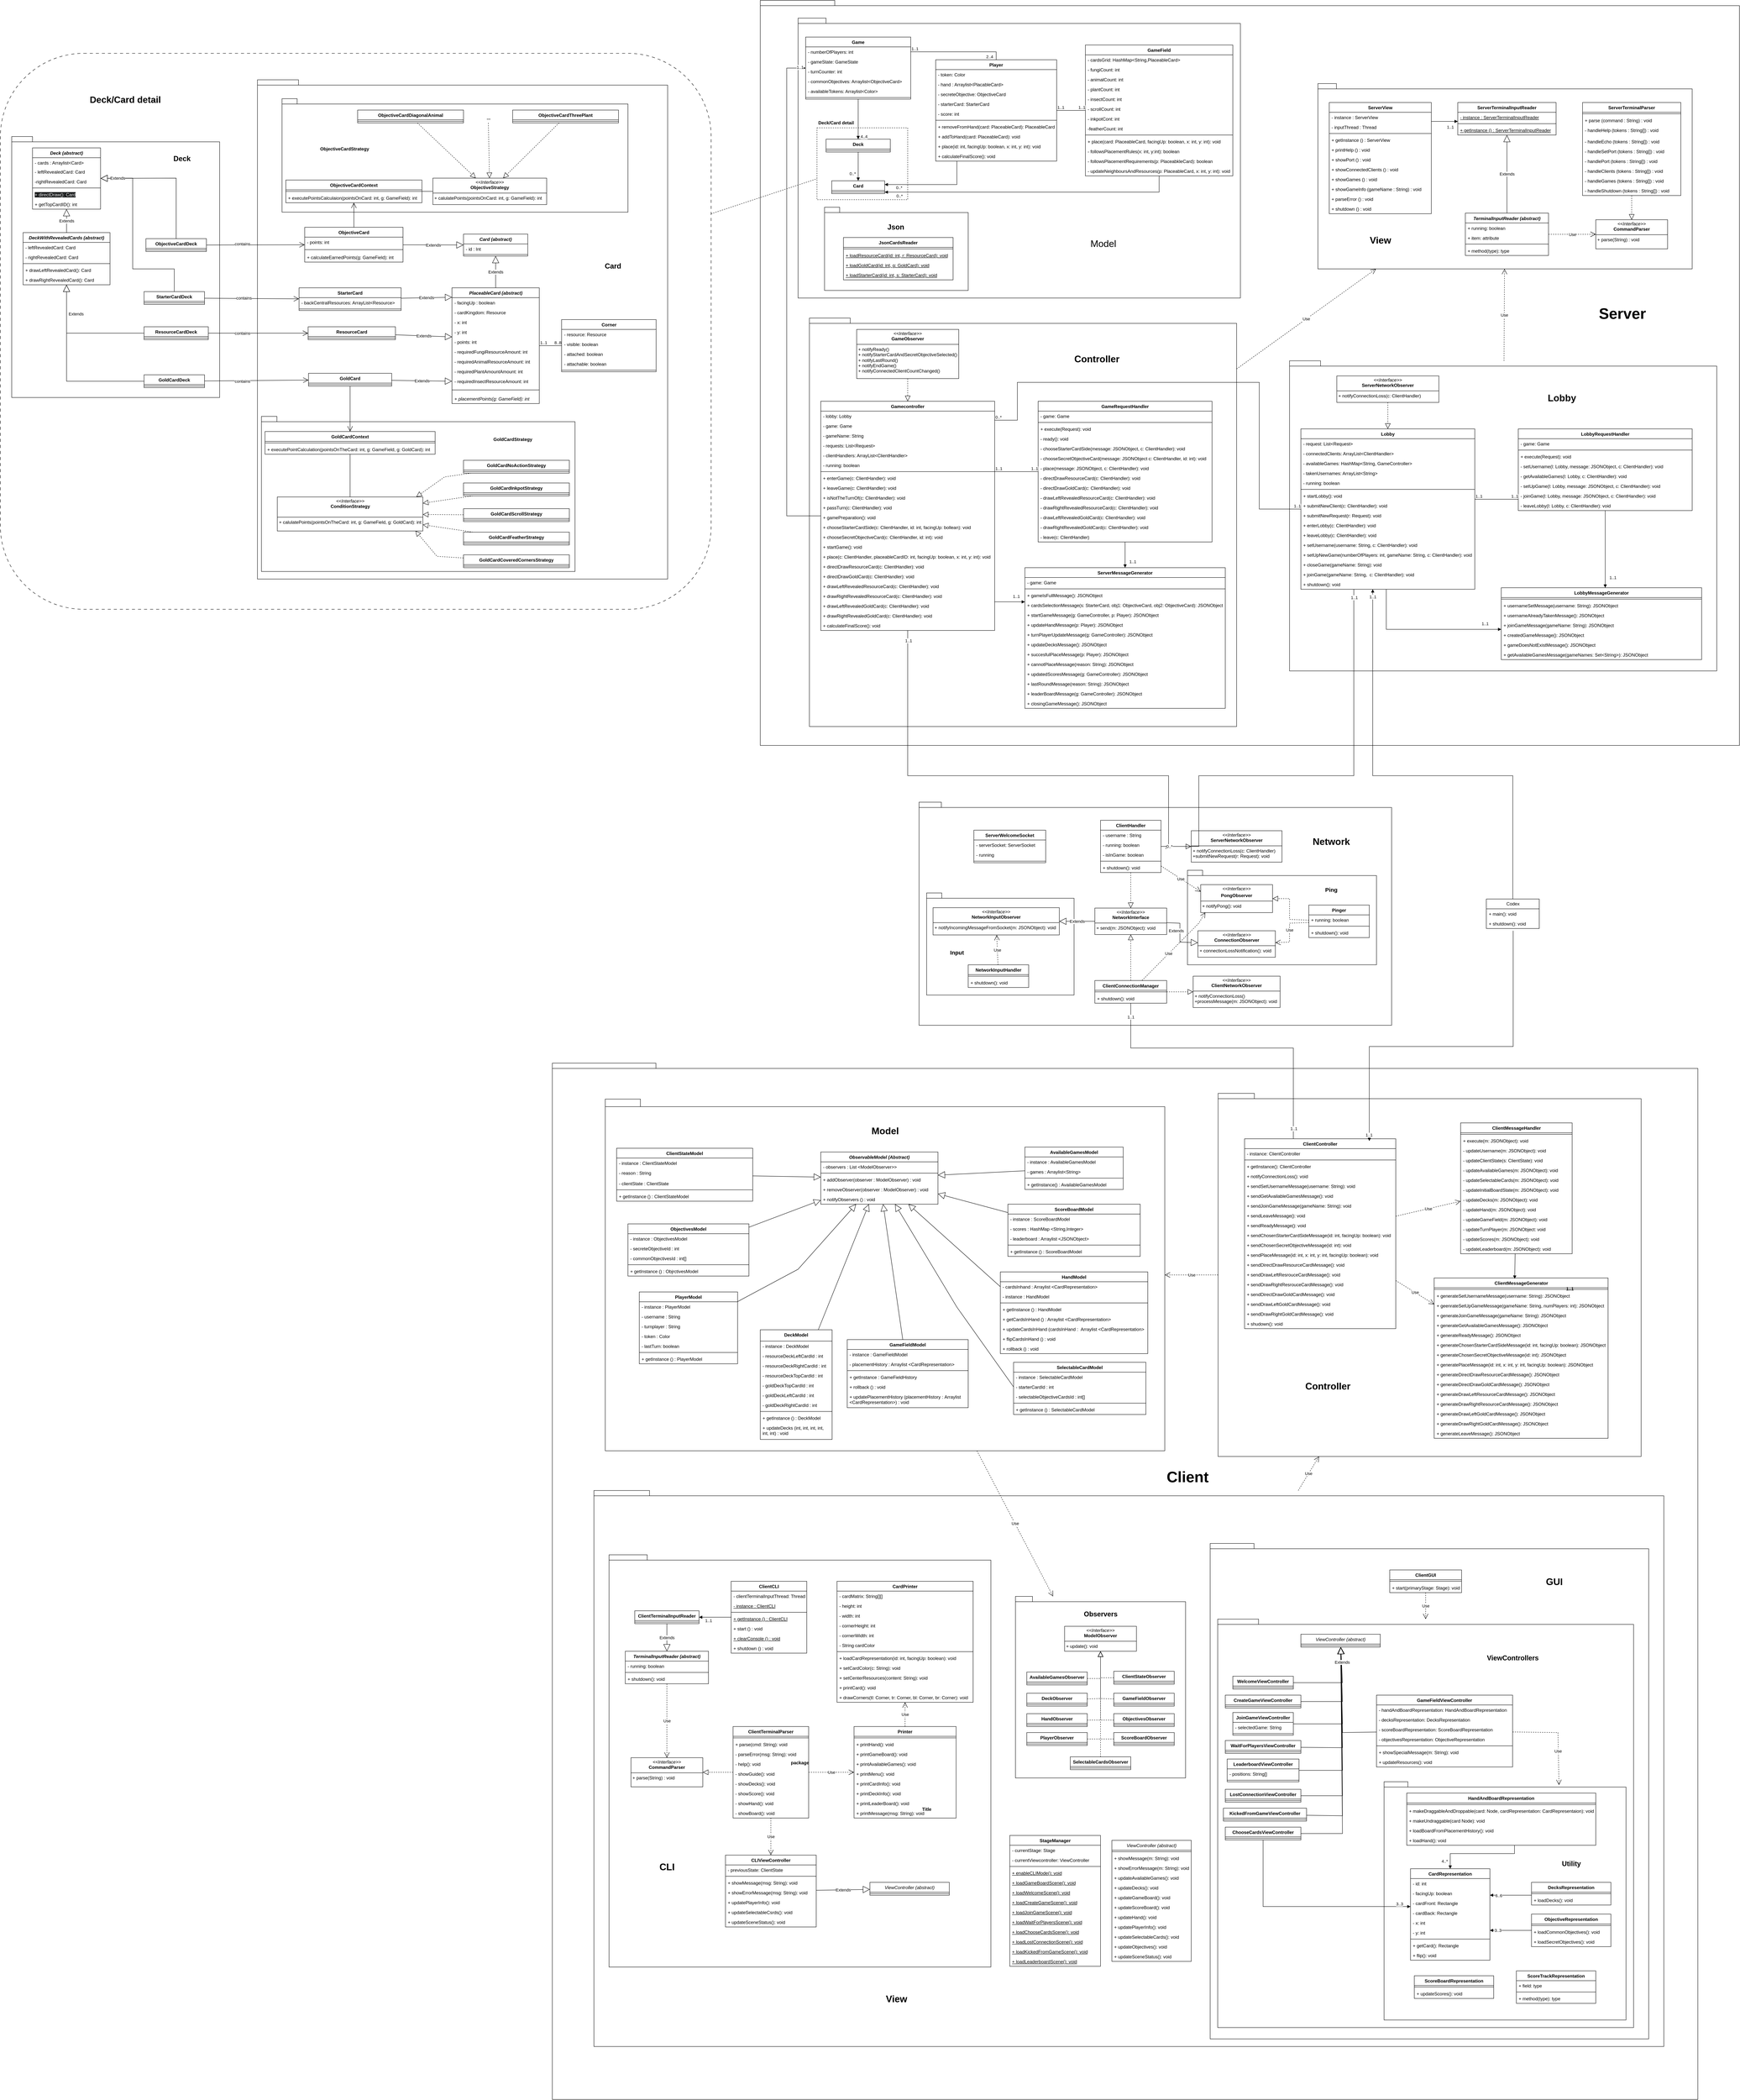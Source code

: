 <mxfile version="24.4.8" type="device" pages="10">
  <diagram id="IgTx_Er9uvGpqo3d3Foo" name="UML">
    <mxGraphModel dx="6839" dy="5328" grid="1" gridSize="10" guides="1" tooltips="1" connect="1" arrows="1" fold="1" page="1" pageScale="1" pageWidth="827" pageHeight="1169" math="0" shadow="0">
      <root>
        <mxCell id="0" />
        <mxCell id="1" parent="0" />
        <mxCell id="XMoRBED8Os03n5-nxmLc-172" value="" style="shape=folder;fontStyle=1;spacingTop=10;tabWidth=40;tabHeight=14;tabPosition=left;html=1;whiteSpace=wrap;" parent="1" vertex="1">
          <mxGeometry x="420" y="-2270" width="2590" height="1970" as="geometry" />
        </mxCell>
        <mxCell id="XMoRBED8Os03n5-nxmLc-171" value="" style="shape=folder;fontStyle=1;spacingTop=10;tabWidth=40;tabHeight=14;tabPosition=left;html=1;whiteSpace=wrap;" parent="1" vertex="1">
          <mxGeometry x="-130" y="540" width="3030" height="2740" as="geometry" />
        </mxCell>
        <mxCell id="IvF0Nd8xIK_Bv-WIMWVV-1" value="" style="shape=folder;fontStyle=1;spacingTop=10;tabWidth=40;tabHeight=14;tabPosition=left;html=1;whiteSpace=wrap;" parent="1" vertex="1">
          <mxGeometry x="520" y="-2223" width="1170" height="740" as="geometry" />
        </mxCell>
        <mxCell id="IvF0Nd8xIK_Bv-WIMWVV-2" value="Game" style="swimlane;fontStyle=1;align=center;verticalAlign=top;childLayout=stackLayout;horizontal=1;startSize=26;horizontalStack=0;resizeParent=1;resizeParentMax=0;resizeLast=0;collapsible=1;marginBottom=0;whiteSpace=wrap;html=1;" parent="1" vertex="1">
          <mxGeometry x="540" y="-2173" width="278" height="164" as="geometry" />
        </mxCell>
        <mxCell id="IvF0Nd8xIK_Bv-WIMWVV-3" value="- numberOfPlayers: int" style="text;strokeColor=none;fillColor=none;align=left;verticalAlign=top;spacingLeft=4;spacingRight=4;overflow=hidden;rotatable=0;points=[[0,0.5],[1,0.5]];portConstraint=eastwest;whiteSpace=wrap;html=1;" parent="IvF0Nd8xIK_Bv-WIMWVV-2" vertex="1">
          <mxGeometry y="26" width="278" height="26" as="geometry" />
        </mxCell>
        <mxCell id="IvF0Nd8xIK_Bv-WIMWVV-4" value="- gameState: GameState" style="text;strokeColor=none;fillColor=none;align=left;verticalAlign=top;spacingLeft=4;spacingRight=4;overflow=hidden;rotatable=0;points=[[0,0.5],[1,0.5]];portConstraint=eastwest;whiteSpace=wrap;html=1;" parent="IvF0Nd8xIK_Bv-WIMWVV-2" vertex="1">
          <mxGeometry y="52" width="278" height="26" as="geometry" />
        </mxCell>
        <mxCell id="IvF0Nd8xIK_Bv-WIMWVV-5" value="- turnCounter: int" style="text;strokeColor=none;fillColor=none;align=left;verticalAlign=top;spacingLeft=4;spacingRight=4;overflow=hidden;rotatable=0;points=[[0,0.5],[1,0.5]];portConstraint=eastwest;whiteSpace=wrap;html=1;" parent="IvF0Nd8xIK_Bv-WIMWVV-2" vertex="1">
          <mxGeometry y="78" width="278" height="26" as="geometry" />
        </mxCell>
        <mxCell id="IvF0Nd8xIK_Bv-WIMWVV-6" value="- commonObjectives: Arraylist&amp;lt;ObjectiveCard&amp;gt;" style="text;strokeColor=none;fillColor=none;align=left;verticalAlign=top;spacingLeft=4;spacingRight=4;overflow=hidden;rotatable=0;points=[[0,0.5],[1,0.5]];portConstraint=eastwest;whiteSpace=wrap;html=1;" parent="IvF0Nd8xIK_Bv-WIMWVV-2" vertex="1">
          <mxGeometry y="104" width="278" height="26" as="geometry" />
        </mxCell>
        <mxCell id="IvF0Nd8xIK_Bv-WIMWVV-7" value="- availableTokens: Arraylist&amp;lt;Color&amp;gt;" style="text;strokeColor=none;fillColor=none;align=left;verticalAlign=top;spacingLeft=4;spacingRight=4;overflow=hidden;rotatable=0;points=[[0,0.5],[1,0.5]];portConstraint=eastwest;whiteSpace=wrap;html=1;" parent="IvF0Nd8xIK_Bv-WIMWVV-2" vertex="1">
          <mxGeometry y="130" width="278" height="26" as="geometry" />
        </mxCell>
        <mxCell id="IvF0Nd8xIK_Bv-WIMWVV-8" value="" style="line;strokeWidth=1;fillColor=none;align=left;verticalAlign=middle;spacingTop=-1;spacingLeft=3;spacingRight=3;rotatable=0;labelPosition=right;points=[];portConstraint=eastwest;strokeColor=inherit;" parent="IvF0Nd8xIK_Bv-WIMWVV-2" vertex="1">
          <mxGeometry y="156" width="278" height="8" as="geometry" />
        </mxCell>
        <mxCell id="IvF0Nd8xIK_Bv-WIMWVV-9" value="" style="rounded=0;whiteSpace=wrap;html=1;dashed=1;" parent="1" vertex="1">
          <mxGeometry x="570" y="-1933" width="240" height="190" as="geometry" />
        </mxCell>
        <mxCell id="IvF0Nd8xIK_Bv-WIMWVV-10" value="Deck" style="swimlane;fontStyle=1;align=center;verticalAlign=top;childLayout=stackLayout;horizontal=1;startSize=26;horizontalStack=0;resizeParent=1;resizeParentMax=0;resizeLast=0;collapsible=1;marginBottom=0;whiteSpace=wrap;html=1;" parent="1" vertex="1">
          <mxGeometry x="594" y="-1903" width="170" height="34" as="geometry" />
        </mxCell>
        <mxCell id="IvF0Nd8xIK_Bv-WIMWVV-11" value="" style="line;strokeWidth=1;fillColor=none;align=left;verticalAlign=middle;spacingTop=-1;spacingLeft=3;spacingRight=3;rotatable=0;labelPosition=right;points=[];portConstraint=eastwest;strokeColor=inherit;" parent="IvF0Nd8xIK_Bv-WIMWVV-10" vertex="1">
          <mxGeometry y="26" width="170" height="8" as="geometry" />
        </mxCell>
        <mxCell id="IvF0Nd8xIK_Bv-WIMWVV-12" value="GameField" style="swimlane;fontStyle=1;align=center;verticalAlign=top;childLayout=stackLayout;horizontal=1;startSize=26;horizontalStack=0;resizeParent=1;resizeParentMax=0;resizeLast=0;collapsible=1;marginBottom=0;whiteSpace=wrap;html=1;" parent="1" vertex="1">
          <mxGeometry x="1280" y="-2152" width="390" height="346" as="geometry">
            <mxRectangle x="810" y="251" width="100" height="30" as="alternateBounds" />
          </mxGeometry>
        </mxCell>
        <mxCell id="IvF0Nd8xIK_Bv-WIMWVV-13" value="- cardsGrid: HashMap&amp;lt;String,PlaceableCard&amp;gt;" style="text;strokeColor=none;fillColor=none;align=left;verticalAlign=top;spacingLeft=4;spacingRight=4;overflow=hidden;rotatable=0;points=[[0,0.5],[1,0.5]];portConstraint=eastwest;whiteSpace=wrap;html=1;" parent="IvF0Nd8xIK_Bv-WIMWVV-12" vertex="1">
          <mxGeometry y="26" width="390" height="26" as="geometry" />
        </mxCell>
        <mxCell id="IvF0Nd8xIK_Bv-WIMWVV-14" value="- fungiCount: int" style="text;strokeColor=none;fillColor=none;align=left;verticalAlign=top;spacingLeft=4;spacingRight=4;overflow=hidden;rotatable=0;points=[[0,0.5],[1,0.5]];portConstraint=eastwest;whiteSpace=wrap;html=1;" parent="IvF0Nd8xIK_Bv-WIMWVV-12" vertex="1">
          <mxGeometry y="52" width="390" height="26" as="geometry" />
        </mxCell>
        <mxCell id="IvF0Nd8xIK_Bv-WIMWVV-15" value="- animalCount: int" style="text;strokeColor=none;fillColor=none;align=left;verticalAlign=top;spacingLeft=4;spacingRight=4;overflow=hidden;rotatable=0;points=[[0,0.5],[1,0.5]];portConstraint=eastwest;whiteSpace=wrap;html=1;" parent="IvF0Nd8xIK_Bv-WIMWVV-12" vertex="1">
          <mxGeometry y="78" width="390" height="26" as="geometry" />
        </mxCell>
        <mxCell id="IvF0Nd8xIK_Bv-WIMWVV-16" value="- plantCount: int" style="text;strokeColor=none;fillColor=none;align=left;verticalAlign=top;spacingLeft=4;spacingRight=4;overflow=hidden;rotatable=0;points=[[0,0.5],[1,0.5]];portConstraint=eastwest;whiteSpace=wrap;html=1;" parent="IvF0Nd8xIK_Bv-WIMWVV-12" vertex="1">
          <mxGeometry y="104" width="390" height="26" as="geometry" />
        </mxCell>
        <mxCell id="IvF0Nd8xIK_Bv-WIMWVV-17" value="- insectCount: int" style="text;strokeColor=none;fillColor=none;align=left;verticalAlign=top;spacingLeft=4;spacingRight=4;overflow=hidden;rotatable=0;points=[[0,0.5],[1,0.5]];portConstraint=eastwest;whiteSpace=wrap;html=1;" parent="IvF0Nd8xIK_Bv-WIMWVV-12" vertex="1">
          <mxGeometry y="130" width="390" height="26" as="geometry" />
        </mxCell>
        <mxCell id="IvF0Nd8xIK_Bv-WIMWVV-18" value="- scrollCount: int" style="text;strokeColor=none;fillColor=none;align=left;verticalAlign=top;spacingLeft=4;spacingRight=4;overflow=hidden;rotatable=0;points=[[0,0.5],[1,0.5]];portConstraint=eastwest;whiteSpace=wrap;html=1;" parent="IvF0Nd8xIK_Bv-WIMWVV-12" vertex="1">
          <mxGeometry y="156" width="390" height="26" as="geometry" />
        </mxCell>
        <mxCell id="IvF0Nd8xIK_Bv-WIMWVV-19" value="- inkpotCont: int" style="text;strokeColor=none;fillColor=none;align=left;verticalAlign=top;spacingLeft=4;spacingRight=4;overflow=hidden;rotatable=0;points=[[0,0.5],[1,0.5]];portConstraint=eastwest;whiteSpace=wrap;html=1;" parent="IvF0Nd8xIK_Bv-WIMWVV-12" vertex="1">
          <mxGeometry y="182" width="390" height="26" as="geometry" />
        </mxCell>
        <mxCell id="IvF0Nd8xIK_Bv-WIMWVV-20" value="-featherCount: int" style="text;strokeColor=none;fillColor=none;align=left;verticalAlign=top;spacingLeft=4;spacingRight=4;overflow=hidden;rotatable=0;points=[[0,0.5],[1,0.5]];portConstraint=eastwest;whiteSpace=wrap;html=1;" parent="IvF0Nd8xIK_Bv-WIMWVV-12" vertex="1">
          <mxGeometry y="208" width="390" height="26" as="geometry" />
        </mxCell>
        <mxCell id="IvF0Nd8xIK_Bv-WIMWVV-21" value="" style="line;strokeWidth=1;fillColor=none;align=left;verticalAlign=middle;spacingTop=-1;spacingLeft=3;spacingRight=3;rotatable=0;labelPosition=right;points=[];portConstraint=eastwest;strokeColor=inherit;" parent="IvF0Nd8xIK_Bv-WIMWVV-12" vertex="1">
          <mxGeometry y="234" width="390" height="8" as="geometry" />
        </mxCell>
        <mxCell id="IvF0Nd8xIK_Bv-WIMWVV-22" value="+ place(card: PlaceableCard, facingUp: boolean, x: int, y: int): void" style="text;strokeColor=none;fillColor=none;align=left;verticalAlign=top;spacingLeft=4;spacingRight=4;overflow=hidden;rotatable=0;points=[[0,0.5],[1,0.5]];portConstraint=eastwest;whiteSpace=wrap;html=1;" parent="IvF0Nd8xIK_Bv-WIMWVV-12" vertex="1">
          <mxGeometry y="242" width="390" height="26" as="geometry" />
        </mxCell>
        <mxCell id="IvF0Nd8xIK_Bv-WIMWVV-23" value="- followsPlacementRules(x: int, y:int): boolean" style="text;strokeColor=none;fillColor=none;align=left;verticalAlign=top;spacingLeft=4;spacingRight=4;overflow=hidden;rotatable=0;points=[[0,0.5],[1,0.5]];portConstraint=eastwest;whiteSpace=wrap;html=1;" parent="IvF0Nd8xIK_Bv-WIMWVV-12" vertex="1">
          <mxGeometry y="268" width="390" height="26" as="geometry" />
        </mxCell>
        <mxCell id="IvF0Nd8xIK_Bv-WIMWVV-24" value="- followsPlacementRequirements(p: PlaceabkleCard): boolean" style="text;strokeColor=none;fillColor=none;align=left;verticalAlign=top;spacingLeft=4;spacingRight=4;overflow=hidden;rotatable=0;points=[[0,0.5],[1,0.5]];portConstraint=eastwest;whiteSpace=wrap;html=1;" parent="IvF0Nd8xIK_Bv-WIMWVV-12" vertex="1">
          <mxGeometry y="294" width="390" height="26" as="geometry" />
        </mxCell>
        <mxCell id="IvF0Nd8xIK_Bv-WIMWVV-25" value="- updateNeighboursAndResources(p: PlaceableCard, x: int, y: int): void" style="text;strokeColor=none;fillColor=none;align=left;verticalAlign=top;spacingLeft=4;spacingRight=4;overflow=hidden;rotatable=0;points=[[0,0.5],[1,0.5]];portConstraint=eastwest;whiteSpace=wrap;html=1;" parent="IvF0Nd8xIK_Bv-WIMWVV-12" vertex="1">
          <mxGeometry y="320" width="390" height="26" as="geometry" />
        </mxCell>
        <mxCell id="IvF0Nd8xIK_Bv-WIMWVV-26" value="Card" style="swimlane;fontStyle=1;align=center;verticalAlign=top;childLayout=stackLayout;horizontal=1;startSize=26;horizontalStack=0;resizeParent=1;resizeParentMax=0;resizeLast=0;collapsible=1;marginBottom=0;whiteSpace=wrap;html=1;" parent="1" vertex="1">
          <mxGeometry x="609" y="-1793" width="140" height="34" as="geometry" />
        </mxCell>
        <mxCell id="IvF0Nd8xIK_Bv-WIMWVV-27" value="" style="line;strokeWidth=1;fillColor=none;align=left;verticalAlign=middle;spacingTop=-1;spacingLeft=3;spacingRight=3;rotatable=0;labelPosition=right;points=[];portConstraint=eastwest;strokeColor=inherit;" parent="IvF0Nd8xIK_Bv-WIMWVV-26" vertex="1">
          <mxGeometry y="26" width="140" height="8" as="geometry" />
        </mxCell>
        <mxCell id="IvF0Nd8xIK_Bv-WIMWVV-28" value="Player" style="swimlane;fontStyle=1;align=center;verticalAlign=top;childLayout=stackLayout;horizontal=1;startSize=26;horizontalStack=0;resizeParent=1;resizeParentMax=0;resizeLast=0;collapsible=1;marginBottom=0;whiteSpace=wrap;html=1;" parent="1" vertex="1">
          <mxGeometry x="884" y="-2113" width="320" height="268" as="geometry" />
        </mxCell>
        <mxCell id="IvF0Nd8xIK_Bv-WIMWVV-29" value="- token: Color" style="text;strokeColor=none;fillColor=none;align=left;verticalAlign=top;spacingLeft=4;spacingRight=4;overflow=hidden;rotatable=0;points=[[0,0.5],[1,0.5]];portConstraint=eastwest;whiteSpace=wrap;html=1;" parent="IvF0Nd8xIK_Bv-WIMWVV-28" vertex="1">
          <mxGeometry y="26" width="320" height="26" as="geometry" />
        </mxCell>
        <mxCell id="IvF0Nd8xIK_Bv-WIMWVV-30" value="- hand : Arraylist&amp;lt;PlacableCard&amp;gt;" style="text;strokeColor=none;fillColor=none;align=left;verticalAlign=top;spacingLeft=4;spacingRight=4;overflow=hidden;rotatable=0;points=[[0,0.5],[1,0.5]];portConstraint=eastwest;whiteSpace=wrap;html=1;" parent="IvF0Nd8xIK_Bv-WIMWVV-28" vertex="1">
          <mxGeometry y="52" width="320" height="26" as="geometry" />
        </mxCell>
        <mxCell id="IvF0Nd8xIK_Bv-WIMWVV-31" value="- secreteObjective: ObjectiveCard" style="text;strokeColor=none;fillColor=none;align=left;verticalAlign=top;spacingLeft=4;spacingRight=4;overflow=hidden;rotatable=0;points=[[0,0.5],[1,0.5]];portConstraint=eastwest;whiteSpace=wrap;html=1;" parent="IvF0Nd8xIK_Bv-WIMWVV-28" vertex="1">
          <mxGeometry y="78" width="320" height="26" as="geometry" />
        </mxCell>
        <mxCell id="IvF0Nd8xIK_Bv-WIMWVV-32" value="- starterCard: StarterCard" style="text;strokeColor=none;fillColor=none;align=left;verticalAlign=top;spacingLeft=4;spacingRight=4;overflow=hidden;rotatable=0;points=[[0,0.5],[1,0.5]];portConstraint=eastwest;whiteSpace=wrap;html=1;" parent="IvF0Nd8xIK_Bv-WIMWVV-28" vertex="1">
          <mxGeometry y="104" width="320" height="26" as="geometry" />
        </mxCell>
        <mxCell id="IvF0Nd8xIK_Bv-WIMWVV-33" value="- score: int" style="text;strokeColor=none;fillColor=none;align=left;verticalAlign=top;spacingLeft=4;spacingRight=4;overflow=hidden;rotatable=0;points=[[0,0.5],[1,0.5]];portConstraint=eastwest;whiteSpace=wrap;html=1;" parent="IvF0Nd8xIK_Bv-WIMWVV-28" vertex="1">
          <mxGeometry y="130" width="320" height="26" as="geometry" />
        </mxCell>
        <mxCell id="IvF0Nd8xIK_Bv-WIMWVV-34" value="" style="line;strokeWidth=1;fillColor=none;align=left;verticalAlign=middle;spacingTop=-1;spacingLeft=3;spacingRight=3;rotatable=0;labelPosition=right;points=[];portConstraint=eastwest;strokeColor=inherit;" parent="IvF0Nd8xIK_Bv-WIMWVV-28" vertex="1">
          <mxGeometry y="156" width="320" height="8" as="geometry" />
        </mxCell>
        <mxCell id="IvF0Nd8xIK_Bv-WIMWVV-35" value="+ removeFromHand(card: PlaceableCard): PlaceableCard" style="text;strokeColor=none;fillColor=none;align=left;verticalAlign=top;spacingLeft=4;spacingRight=4;overflow=hidden;rotatable=0;points=[[0,0.5],[1,0.5]];portConstraint=eastwest;whiteSpace=wrap;html=1;" parent="IvF0Nd8xIK_Bv-WIMWVV-28" vertex="1">
          <mxGeometry y="164" width="320" height="26" as="geometry" />
        </mxCell>
        <mxCell id="IvF0Nd8xIK_Bv-WIMWVV-36" value="+ addToHand(card: PlaceableCard): void" style="text;strokeColor=none;fillColor=none;align=left;verticalAlign=top;spacingLeft=4;spacingRight=4;overflow=hidden;rotatable=0;points=[[0,0.5],[1,0.5]];portConstraint=eastwest;whiteSpace=wrap;html=1;" parent="IvF0Nd8xIK_Bv-WIMWVV-28" vertex="1">
          <mxGeometry y="190" width="320" height="26" as="geometry" />
        </mxCell>
        <mxCell id="IvF0Nd8xIK_Bv-WIMWVV-37" value="+ place(id: int, facingUp: boolean, x: int, y: int): void" style="text;strokeColor=none;fillColor=none;align=left;verticalAlign=top;spacingLeft=4;spacingRight=4;overflow=hidden;rotatable=0;points=[[0,0.5],[1,0.5]];portConstraint=eastwest;whiteSpace=wrap;html=1;" parent="IvF0Nd8xIK_Bv-WIMWVV-28" vertex="1">
          <mxGeometry y="216" width="320" height="26" as="geometry" />
        </mxCell>
        <mxCell id="IvF0Nd8xIK_Bv-WIMWVV-38" value="+ calculateFinalScore(): void" style="text;strokeColor=none;fillColor=none;align=left;verticalAlign=top;spacingLeft=4;spacingRight=4;overflow=hidden;rotatable=0;points=[[0,0.5],[1,0.5]];portConstraint=eastwest;whiteSpace=wrap;html=1;" parent="IvF0Nd8xIK_Bv-WIMWVV-28" vertex="1">
          <mxGeometry y="242" width="320" height="26" as="geometry" />
        </mxCell>
        <mxCell id="IvF0Nd8xIK_Bv-WIMWVV-39" value="&lt;font style=&quot;font-size: 25px;&quot;&gt;Model&lt;/font&gt;" style="text;html=1;align=center;verticalAlign=middle;resizable=0;points=[];autosize=1;strokeColor=none;fillColor=none;" parent="1" vertex="1">
          <mxGeometry x="1282" y="-1648" width="90" height="40" as="geometry" />
        </mxCell>
        <mxCell id="IvF0Nd8xIK_Bv-WIMWVV-40" value="" style="endArrow=block;endFill=1;html=1;edgeStyle=orthogonalEdgeStyle;align=left;verticalAlign=top;rounded=0;" parent="1" source="IvF0Nd8xIK_Bv-WIMWVV-10" target="IvF0Nd8xIK_Bv-WIMWVV-26" edge="1">
          <mxGeometry x="0.038" y="-64" relative="1" as="geometry">
            <mxPoint x="747" y="-1927" as="sourcePoint" />
            <mxPoint x="610" y="-1800" as="targetPoint" />
            <mxPoint x="9" y="-32" as="offset" />
          </mxGeometry>
        </mxCell>
        <mxCell id="IvF0Nd8xIK_Bv-WIMWVV-41" value="0..*" style="edgeLabel;html=1;align=center;verticalAlign=middle;resizable=0;points=[];" parent="IvF0Nd8xIK_Bv-WIMWVV-40" vertex="1" connectable="0">
          <mxGeometry x="0.498" relative="1" as="geometry">
            <mxPoint x="-15" as="offset" />
          </mxGeometry>
        </mxCell>
        <mxCell id="IvF0Nd8xIK_Bv-WIMWVV-42" value="" style="endArrow=block;endFill=1;html=1;edgeStyle=orthogonalEdgeStyle;align=left;verticalAlign=top;rounded=0;" parent="1" source="IvF0Nd8xIK_Bv-WIMWVV-28" target="IvF0Nd8xIK_Bv-WIMWVV-26" edge="1">
          <mxGeometry x="0.038" y="-64" relative="1" as="geometry">
            <mxPoint x="967" y="-1927" as="sourcePoint" />
            <mxPoint x="830" y="-1800" as="targetPoint" />
            <mxPoint x="9" y="-32" as="offset" />
            <Array as="points">
              <mxPoint x="940" y="-1783" />
            </Array>
          </mxGeometry>
        </mxCell>
        <mxCell id="IvF0Nd8xIK_Bv-WIMWVV-43" value="0..*" style="edgeLabel;html=1;align=center;verticalAlign=middle;resizable=0;points=[];" parent="IvF0Nd8xIK_Bv-WIMWVV-42" vertex="1" connectable="0">
          <mxGeometry x="0.724" y="-1" relative="1" as="geometry">
            <mxPoint x="3" y="9" as="offset" />
          </mxGeometry>
        </mxCell>
        <mxCell id="IvF0Nd8xIK_Bv-WIMWVV-44" value="" style="endArrow=block;endFill=1;html=1;edgeStyle=orthogonalEdgeStyle;align=left;verticalAlign=top;rounded=0;" parent="1" source="IvF0Nd8xIK_Bv-WIMWVV-12" target="IvF0Nd8xIK_Bv-WIMWVV-26" edge="1">
          <mxGeometry x="0.038" y="-64" relative="1" as="geometry">
            <mxPoint x="1137" y="-1903" as="sourcePoint" />
            <mxPoint x="1000" y="-1776" as="targetPoint" />
            <mxPoint x="9" y="-32" as="offset" />
            <Array as="points">
              <mxPoint x="1475" y="-1763" />
            </Array>
          </mxGeometry>
        </mxCell>
        <mxCell id="IvF0Nd8xIK_Bv-WIMWVV-45" value="0..*" style="edgeLabel;html=1;align=center;verticalAlign=middle;resizable=0;points=[];" parent="IvF0Nd8xIK_Bv-WIMWVV-44" vertex="1" connectable="0">
          <mxGeometry x="0.816" y="1" relative="1" as="geometry">
            <mxPoint x="-32" y="9" as="offset" />
          </mxGeometry>
        </mxCell>
        <mxCell id="IvF0Nd8xIK_Bv-WIMWVV-46" value="" style="endArrow=block;endFill=1;html=1;edgeStyle=orthogonalEdgeStyle;align=left;verticalAlign=top;rounded=0;" parent="1" source="IvF0Nd8xIK_Bv-WIMWVV-2" target="IvF0Nd8xIK_Bv-WIMWVV-10" edge="1">
          <mxGeometry x="-1" relative="1" as="geometry">
            <mxPoint x="660" y="-2043" as="sourcePoint" />
            <mxPoint x="820" y="-2043" as="targetPoint" />
          </mxGeometry>
        </mxCell>
        <mxCell id="IvF0Nd8xIK_Bv-WIMWVV-47" value="4..4" style="edgeLabel;html=1;align=center;verticalAlign=middle;resizable=0;points=[];" parent="IvF0Nd8xIK_Bv-WIMWVV-46" vertex="1" connectable="0">
          <mxGeometry x="0.688" y="1" relative="1" as="geometry">
            <mxPoint x="14" y="9" as="offset" />
          </mxGeometry>
        </mxCell>
        <mxCell id="IvF0Nd8xIK_Bv-WIMWVV-48" value="" style="endArrow=none;html=1;edgeStyle=orthogonalEdgeStyle;rounded=0;exitX=1;exitY=0.5;exitDx=0;exitDy=0;" parent="1" source="IvF0Nd8xIK_Bv-WIMWVV-3" target="IvF0Nd8xIK_Bv-WIMWVV-28" edge="1">
          <mxGeometry relative="1" as="geometry">
            <mxPoint x="960" y="-2123" as="sourcePoint" />
            <mxPoint x="1120" y="-2123" as="targetPoint" />
          </mxGeometry>
        </mxCell>
        <mxCell id="IvF0Nd8xIK_Bv-WIMWVV-49" value="1..1" style="edgeLabel;resizable=0;html=1;align=left;verticalAlign=bottom;" parent="IvF0Nd8xIK_Bv-WIMWVV-48" connectable="0" vertex="1">
          <mxGeometry x="-1" relative="1" as="geometry" />
        </mxCell>
        <mxCell id="IvF0Nd8xIK_Bv-WIMWVV-50" value="2..4" style="edgeLabel;resizable=0;html=1;align=right;verticalAlign=bottom;" parent="IvF0Nd8xIK_Bv-WIMWVV-48" connectable="0" vertex="1">
          <mxGeometry x="1" relative="1" as="geometry">
            <mxPoint x="-8" as="offset" />
          </mxGeometry>
        </mxCell>
        <mxCell id="IvF0Nd8xIK_Bv-WIMWVV-51" value="" style="endArrow=none;html=1;edgeStyle=orthogonalEdgeStyle;rounded=0;" parent="1" source="IvF0Nd8xIK_Bv-WIMWVV-28" target="IvF0Nd8xIK_Bv-WIMWVV-12" edge="1">
          <mxGeometry relative="1" as="geometry">
            <mxPoint x="1040" y="-1833" as="sourcePoint" />
            <mxPoint x="1200" y="-1833" as="targetPoint" />
          </mxGeometry>
        </mxCell>
        <mxCell id="IvF0Nd8xIK_Bv-WIMWVV-52" value="1..1" style="edgeLabel;resizable=0;html=1;align=left;verticalAlign=bottom;" parent="IvF0Nd8xIK_Bv-WIMWVV-51" connectable="0" vertex="1">
          <mxGeometry x="-1" relative="1" as="geometry" />
        </mxCell>
        <mxCell id="IvF0Nd8xIK_Bv-WIMWVV-53" value="1..1" style="edgeLabel;resizable=0;html=1;align=right;verticalAlign=bottom;" parent="IvF0Nd8xIK_Bv-WIMWVV-51" connectable="0" vertex="1">
          <mxGeometry x="1" relative="1" as="geometry" />
        </mxCell>
        <mxCell id="IvF0Nd8xIK_Bv-WIMWVV-54" value="Deck/Card detail" style="text;align=center;fontStyle=1;verticalAlign=middle;spacingLeft=3;spacingRight=3;strokeColor=none;rotatable=0;points=[[0,0.5],[1,0.5]];portConstraint=eastwest;html=1;" parent="1" vertex="1">
          <mxGeometry x="580" y="-1959" width="80" height="26" as="geometry" />
        </mxCell>
        <mxCell id="IvF0Nd8xIK_Bv-WIMWVV-55" value="" style="shape=folder;fontStyle=1;spacingTop=10;tabWidth=40;tabHeight=14;tabPosition=left;html=1;whiteSpace=wrap;" parent="1" vertex="1">
          <mxGeometry x="590" y="-1723" width="380" height="220" as="geometry" />
        </mxCell>
        <mxCell id="IvF0Nd8xIK_Bv-WIMWVV-56" value="JsonCardsReader" style="swimlane;fontStyle=1;align=center;verticalAlign=top;childLayout=stackLayout;horizontal=1;startSize=26;horizontalStack=0;resizeParent=1;resizeParentMax=0;resizeLast=0;collapsible=1;marginBottom=0;whiteSpace=wrap;html=1;" parent="1" vertex="1">
          <mxGeometry x="640" y="-1643" width="290" height="112" as="geometry" />
        </mxCell>
        <mxCell id="IvF0Nd8xIK_Bv-WIMWVV-57" value="" style="line;strokeWidth=1;fillColor=none;align=left;verticalAlign=middle;spacingTop=-1;spacingLeft=3;spacingRight=3;rotatable=0;labelPosition=right;points=[];portConstraint=eastwest;strokeColor=inherit;" parent="IvF0Nd8xIK_Bv-WIMWVV-56" vertex="1">
          <mxGeometry y="26" width="290" height="8" as="geometry" />
        </mxCell>
        <mxCell id="IvF0Nd8xIK_Bv-WIMWVV-58" value="&lt;u&gt;+ loadResourceCard(id: int, r: ResourceCard): void&lt;/u&gt;" style="text;strokeColor=none;fillColor=none;align=left;verticalAlign=top;spacingLeft=4;spacingRight=4;overflow=hidden;rotatable=0;points=[[0,0.5],[1,0.5]];portConstraint=eastwest;whiteSpace=wrap;html=1;" parent="IvF0Nd8xIK_Bv-WIMWVV-56" vertex="1">
          <mxGeometry y="34" width="290" height="26" as="geometry" />
        </mxCell>
        <mxCell id="IvF0Nd8xIK_Bv-WIMWVV-59" value="&lt;u&gt;+ loadGoldCard(id: int, g: GoldCard): void&lt;/u&gt;" style="text;strokeColor=none;fillColor=none;align=left;verticalAlign=top;spacingLeft=4;spacingRight=4;overflow=hidden;rotatable=0;points=[[0,0.5],[1,0.5]];portConstraint=eastwest;whiteSpace=wrap;html=1;" parent="IvF0Nd8xIK_Bv-WIMWVV-56" vertex="1">
          <mxGeometry y="60" width="290" height="26" as="geometry" />
        </mxCell>
        <mxCell id="IvF0Nd8xIK_Bv-WIMWVV-60" value="&lt;u&gt;+ loadStarterCard(id: int, s: StarterCard): void&lt;/u&gt;" style="text;strokeColor=none;fillColor=none;align=left;verticalAlign=top;spacingLeft=4;spacingRight=4;overflow=hidden;rotatable=0;points=[[0,0.5],[1,0.5]];portConstraint=eastwest;whiteSpace=wrap;html=1;" parent="IvF0Nd8xIK_Bv-WIMWVV-56" vertex="1">
          <mxGeometry y="86" width="290" height="26" as="geometry" />
        </mxCell>
        <mxCell id="IvF0Nd8xIK_Bv-WIMWVV-61" value="Json" style="text;align=center;fontStyle=1;verticalAlign=middle;spacingLeft=3;spacingRight=3;strokeColor=none;rotatable=0;points=[[0,0.5],[1,0.5]];portConstraint=eastwest;html=1;fontSize=19;" parent="1" vertex="1">
          <mxGeometry x="738" y="-1683" width="80" height="26" as="geometry" />
        </mxCell>
        <mxCell id="SW67r_ePgR1h4N5Aiqqv-1" value="" style="shape=folder;fontStyle=1;spacingTop=10;tabWidth=40;tabHeight=14;tabPosition=left;html=1;whiteSpace=wrap;" parent="1" vertex="1">
          <mxGeometry x="550" y="-1430" width="1130" height="1080" as="geometry" />
        </mxCell>
        <mxCell id="SW67r_ePgR1h4N5Aiqqv-2" value="Gamecontroller&lt;div&gt;&lt;br&gt;&lt;/div&gt;" style="swimlane;fontStyle=1;align=center;verticalAlign=top;childLayout=stackLayout;horizontal=1;startSize=26;horizontalStack=0;resizeParent=1;resizeParentMax=0;resizeLast=0;collapsible=1;marginBottom=0;whiteSpace=wrap;html=1;" parent="1" vertex="1">
          <mxGeometry x="580" y="-1210" width="460" height="606" as="geometry" />
        </mxCell>
        <mxCell id="SW67r_ePgR1h4N5Aiqqv-3" value="- lobby: Lobby" style="text;strokeColor=none;fillColor=none;align=left;verticalAlign=top;spacingLeft=4;spacingRight=4;overflow=hidden;rotatable=0;points=[[0,0.5],[1,0.5]];portConstraint=eastwest;whiteSpace=wrap;html=1;" parent="SW67r_ePgR1h4N5Aiqqv-2" vertex="1">
          <mxGeometry y="26" width="460" height="26" as="geometry" />
        </mxCell>
        <mxCell id="SW67r_ePgR1h4N5Aiqqv-4" value="- game: Game" style="text;strokeColor=none;fillColor=none;align=left;verticalAlign=top;spacingLeft=4;spacingRight=4;overflow=hidden;rotatable=0;points=[[0,0.5],[1,0.5]];portConstraint=eastwest;whiteSpace=wrap;html=1;" parent="SW67r_ePgR1h4N5Aiqqv-2" vertex="1">
          <mxGeometry y="52" width="460" height="26" as="geometry" />
        </mxCell>
        <mxCell id="SW67r_ePgR1h4N5Aiqqv-5" value="- gameName: String" style="text;strokeColor=none;fillColor=none;align=left;verticalAlign=top;spacingLeft=4;spacingRight=4;overflow=hidden;rotatable=0;points=[[0,0.5],[1,0.5]];portConstraint=eastwest;whiteSpace=wrap;html=1;" parent="SW67r_ePgR1h4N5Aiqqv-2" vertex="1">
          <mxGeometry y="78" width="460" height="26" as="geometry" />
        </mxCell>
        <mxCell id="SW67r_ePgR1h4N5Aiqqv-6" value="- requests: List&amp;lt;Request&amp;gt;" style="text;strokeColor=none;fillColor=none;align=left;verticalAlign=top;spacingLeft=4;spacingRight=4;overflow=hidden;rotatable=0;points=[[0,0.5],[1,0.5]];portConstraint=eastwest;whiteSpace=wrap;html=1;" parent="SW67r_ePgR1h4N5Aiqqv-2" vertex="1">
          <mxGeometry y="104" width="460" height="26" as="geometry" />
        </mxCell>
        <mxCell id="SW67r_ePgR1h4N5Aiqqv-7" value="- clientHandlers: ArrayList&amp;lt;ClientHandler&amp;gt;" style="text;strokeColor=none;fillColor=none;align=left;verticalAlign=top;spacingLeft=4;spacingRight=4;overflow=hidden;rotatable=0;points=[[0,0.5],[1,0.5]];portConstraint=eastwest;whiteSpace=wrap;html=1;" parent="SW67r_ePgR1h4N5Aiqqv-2" vertex="1">
          <mxGeometry y="130" width="460" height="26" as="geometry" />
        </mxCell>
        <mxCell id="SW67r_ePgR1h4N5Aiqqv-8" value="- running: boolean" style="text;strokeColor=none;fillColor=none;align=left;verticalAlign=top;spacingLeft=4;spacingRight=4;overflow=hidden;rotatable=0;points=[[0,0.5],[1,0.5]];portConstraint=eastwest;whiteSpace=wrap;html=1;" parent="SW67r_ePgR1h4N5Aiqqv-2" vertex="1">
          <mxGeometry y="156" width="460" height="26" as="geometry" />
        </mxCell>
        <mxCell id="SW67r_ePgR1h4N5Aiqqv-9" value="" style="line;strokeWidth=1;fillColor=none;align=left;verticalAlign=middle;spacingTop=-1;spacingLeft=3;spacingRight=3;rotatable=0;labelPosition=right;points=[];portConstraint=eastwest;strokeColor=inherit;" parent="SW67r_ePgR1h4N5Aiqqv-2" vertex="1">
          <mxGeometry y="182" width="460" height="8" as="geometry" />
        </mxCell>
        <mxCell id="SW67r_ePgR1h4N5Aiqqv-10" value="+ enterGame(c: ClientHandler): void" style="text;strokeColor=none;fillColor=none;align=left;verticalAlign=top;spacingLeft=4;spacingRight=4;overflow=hidden;rotatable=0;points=[[0,0.5],[1,0.5]];portConstraint=eastwest;whiteSpace=wrap;html=1;" parent="SW67r_ePgR1h4N5Aiqqv-2" vertex="1">
          <mxGeometry y="190" width="460" height="26" as="geometry" />
        </mxCell>
        <mxCell id="SW67r_ePgR1h4N5Aiqqv-11" value="+ leaveGame(c: ClientHandler): void" style="text;strokeColor=none;fillColor=none;align=left;verticalAlign=top;spacingLeft=4;spacingRight=4;overflow=hidden;rotatable=0;points=[[0,0.5],[1,0.5]];portConstraint=eastwest;whiteSpace=wrap;html=1;" parent="SW67r_ePgR1h4N5Aiqqv-2" vertex="1">
          <mxGeometry y="216" width="460" height="26" as="geometry" />
        </mxCell>
        <mxCell id="SW67r_ePgR1h4N5Aiqqv-12" value="+ isNotTheTurnOf(c: ClientHandler): void" style="text;strokeColor=none;fillColor=none;align=left;verticalAlign=top;spacingLeft=4;spacingRight=4;overflow=hidden;rotatable=0;points=[[0,0.5],[1,0.5]];portConstraint=eastwest;whiteSpace=wrap;html=1;" parent="SW67r_ePgR1h4N5Aiqqv-2" vertex="1">
          <mxGeometry y="242" width="460" height="26" as="geometry" />
        </mxCell>
        <mxCell id="SW67r_ePgR1h4N5Aiqqv-13" value="+ passTurn(c: ClientHandler): void" style="text;strokeColor=none;fillColor=none;align=left;verticalAlign=top;spacingLeft=4;spacingRight=4;overflow=hidden;rotatable=0;points=[[0,0.5],[1,0.5]];portConstraint=eastwest;whiteSpace=wrap;html=1;" parent="SW67r_ePgR1h4N5Aiqqv-2" vertex="1">
          <mxGeometry y="268" width="460" height="26" as="geometry" />
        </mxCell>
        <mxCell id="SW67r_ePgR1h4N5Aiqqv-14" value="+ gamePreparation(): void" style="text;strokeColor=none;fillColor=none;align=left;verticalAlign=top;spacingLeft=4;spacingRight=4;overflow=hidden;rotatable=0;points=[[0,0.5],[1,0.5]];portConstraint=eastwest;whiteSpace=wrap;html=1;" parent="SW67r_ePgR1h4N5Aiqqv-2" vertex="1">
          <mxGeometry y="294" width="460" height="26" as="geometry" />
        </mxCell>
        <mxCell id="SW67r_ePgR1h4N5Aiqqv-15" value="+ chooseStarterCardSide(c: ClientHandler, id: int, facingUp: bollean)&lt;span style=&quot;color: rgba(0, 0, 0, 0); font-family: monospace; font-size: 0px; text-wrap: nowrap;&quot;&gt;%3CmxGraphModel%3E%3Croot%3E%3CmxCell%20id%3D%220%22%2F%3E%3CmxCell%20id%3D%221%22%20parent%3D%220%22%2F%3E%3CmxCell%20id%3D%222%22%20value%3D%22%2B%20drawLeftRevealedResourceCard(c%3A%20ClientHandler)%3A%20void%22%20style%3D%22text%3BstrokeColor%3Dnone%3BfillColor%3Dnone%3Balign%3Dleft%3BverticalAlign%3Dtop%3BspacingLeft%3D4%3BspacingRight%3D4%3Boverflow%3Dhidden%3Brotatable%3D0%3Bpoints%3D%5B%5B0%2C0.5%5D%2C%5B1%2C0.5%5D%5D%3BportConstraint%3Deastwest%3BwhiteSpace%3Dwrap%3Bhtml%3D1%3B%22%20vertex%3D%221%22%20parent%3D%221%22%3E%3CmxGeometry%20x%3D%2250%22%20y%3D%22524%22%20width%3D%22460%22%20height%3D%2226%22%20as%3D%22geometry%22%2F%3E%3C%2FmxCell%3E%3C%2Froot%3E%3C%2FmxGraphModel%3E&lt;/span&gt;: void" style="text;strokeColor=none;fillColor=none;align=left;verticalAlign=top;spacingLeft=4;spacingRight=4;overflow=hidden;rotatable=0;points=[[0,0.5],[1,0.5]];portConstraint=eastwest;whiteSpace=wrap;html=1;" parent="SW67r_ePgR1h4N5Aiqqv-2" vertex="1">
          <mxGeometry y="320" width="460" height="26" as="geometry" />
        </mxCell>
        <mxCell id="SW67r_ePgR1h4N5Aiqqv-16" value="+ chooseSecretObjectiveCard(c: ClientHandler, id: int)&lt;span style=&quot;color: rgba(0, 0, 0, 0); font-family: monospace; font-size: 0px; text-wrap: nowrap;&quot;&gt;%3CmxGraphModel%3E%3Croot%3E%3CmxCell%20id%3D%220%22%2F%3E%3CmxCell%20id%3D%221%22%20parent%3D%220%22%2F%3E%3CmxCell%20id%3D%222%22%20value%3D%22%2B%20drawLeftRevealedResourceCard(c%3A%20ClientHandler)%3A%20void%22%20style%3D%22text%3BstrokeColor%3Dnone%3BfillColor%3Dnone%3Balign%3Dleft%3BverticalAlign%3Dtop%3BspacingLeft%3D4%3BspacingRight%3D4%3Boverflow%3Dhidden%3Brotatable%3D0%3Bpoints%3D%5B%5B0%2C0.5%5D%2C%5B1%2C0.5%5D%5D%3BportConstraint%3Deastwest%3BwhiteSpace%3Dwrap%3Bhtml%3D1%3B%22%20vertex%3D%221%22%20parent%3D%221%22%3E%3CmxGeometry%20x%3D%2250%22%20y%3D%22524%22%20width%3D%22460%22%20height%3D%2226%22%20as%3D%22geometry%22%2F%3E%3C%2FmxCell%3E%3C%2Froot%3E%3C%2FmxGraphModel%3E&lt;/span&gt;: void" style="text;strokeColor=none;fillColor=none;align=left;verticalAlign=top;spacingLeft=4;spacingRight=4;overflow=hidden;rotatable=0;points=[[0,0.5],[1,0.5]];portConstraint=eastwest;whiteSpace=wrap;html=1;" parent="SW67r_ePgR1h4N5Aiqqv-2" vertex="1">
          <mxGeometry y="346" width="460" height="26" as="geometry" />
        </mxCell>
        <mxCell id="SW67r_ePgR1h4N5Aiqqv-17" value="+ startGame(): void" style="text;strokeColor=none;fillColor=none;align=left;verticalAlign=top;spacingLeft=4;spacingRight=4;overflow=hidden;rotatable=0;points=[[0,0.5],[1,0.5]];portConstraint=eastwest;whiteSpace=wrap;html=1;" parent="SW67r_ePgR1h4N5Aiqqv-2" vertex="1">
          <mxGeometry y="372" width="460" height="26" as="geometry" />
        </mxCell>
        <mxCell id="SW67r_ePgR1h4N5Aiqqv-18" value="+ place(c: ClientHandler, placeableCardID: int, facingUp: boolean, x: int, y: int): void" style="text;strokeColor=none;fillColor=none;align=left;verticalAlign=top;spacingLeft=4;spacingRight=4;overflow=hidden;rotatable=0;points=[[0,0.5],[1,0.5]];portConstraint=eastwest;whiteSpace=wrap;html=1;" parent="SW67r_ePgR1h4N5Aiqqv-2" vertex="1">
          <mxGeometry y="398" width="460" height="26" as="geometry" />
        </mxCell>
        <mxCell id="SW67r_ePgR1h4N5Aiqqv-19" value="+ directDrawResourceCard(c: ClientHandler): void" style="text;strokeColor=none;fillColor=none;align=left;verticalAlign=top;spacingLeft=4;spacingRight=4;overflow=hidden;rotatable=0;points=[[0,0.5],[1,0.5]];portConstraint=eastwest;whiteSpace=wrap;html=1;" parent="SW67r_ePgR1h4N5Aiqqv-2" vertex="1">
          <mxGeometry y="424" width="460" height="26" as="geometry" />
        </mxCell>
        <mxCell id="SW67r_ePgR1h4N5Aiqqv-20" value="+ directDrawGoldCard(c: ClientHandler): void" style="text;strokeColor=none;fillColor=none;align=left;verticalAlign=top;spacingLeft=4;spacingRight=4;overflow=hidden;rotatable=0;points=[[0,0.5],[1,0.5]];portConstraint=eastwest;whiteSpace=wrap;html=1;" parent="SW67r_ePgR1h4N5Aiqqv-2" vertex="1">
          <mxGeometry y="450" width="460" height="26" as="geometry" />
        </mxCell>
        <mxCell id="SW67r_ePgR1h4N5Aiqqv-21" value="+ drawLeftRevealedResourceCard(c: ClientHandler): void" style="text;strokeColor=none;fillColor=none;align=left;verticalAlign=top;spacingLeft=4;spacingRight=4;overflow=hidden;rotatable=0;points=[[0,0.5],[1,0.5]];portConstraint=eastwest;whiteSpace=wrap;html=1;" parent="SW67r_ePgR1h4N5Aiqqv-2" vertex="1">
          <mxGeometry y="476" width="460" height="26" as="geometry" />
        </mxCell>
        <mxCell id="SW67r_ePgR1h4N5Aiqqv-22" value="+ drawRightRevealedResourceCard(c: ClientHandler): void" style="text;strokeColor=none;fillColor=none;align=left;verticalAlign=top;spacingLeft=4;spacingRight=4;overflow=hidden;rotatable=0;points=[[0,0.5],[1,0.5]];portConstraint=eastwest;whiteSpace=wrap;html=1;" parent="SW67r_ePgR1h4N5Aiqqv-2" vertex="1">
          <mxGeometry y="502" width="460" height="26" as="geometry" />
        </mxCell>
        <mxCell id="SW67r_ePgR1h4N5Aiqqv-23" value="+ drawLeftRevealedGoldCard(c: ClientHandler): void" style="text;strokeColor=none;fillColor=none;align=left;verticalAlign=top;spacingLeft=4;spacingRight=4;overflow=hidden;rotatable=0;points=[[0,0.5],[1,0.5]];portConstraint=eastwest;whiteSpace=wrap;html=1;" parent="SW67r_ePgR1h4N5Aiqqv-2" vertex="1">
          <mxGeometry y="528" width="460" height="26" as="geometry" />
        </mxCell>
        <mxCell id="SW67r_ePgR1h4N5Aiqqv-24" value="+ drawRightRevealedGoldCard(c: ClientHandler): void" style="text;strokeColor=none;fillColor=none;align=left;verticalAlign=top;spacingLeft=4;spacingRight=4;overflow=hidden;rotatable=0;points=[[0,0.5],[1,0.5]];portConstraint=eastwest;whiteSpace=wrap;html=1;" parent="SW67r_ePgR1h4N5Aiqqv-2" vertex="1">
          <mxGeometry y="554" width="460" height="26" as="geometry" />
        </mxCell>
        <mxCell id="SW67r_ePgR1h4N5Aiqqv-25" value="+ calculateFinalScore(): void" style="text;strokeColor=none;fillColor=none;align=left;verticalAlign=top;spacingLeft=4;spacingRight=4;overflow=hidden;rotatable=0;points=[[0,0.5],[1,0.5]];portConstraint=eastwest;whiteSpace=wrap;html=1;" parent="SW67r_ePgR1h4N5Aiqqv-2" vertex="1">
          <mxGeometry y="580" width="460" height="26" as="geometry" />
        </mxCell>
        <mxCell id="SW67r_ePgR1h4N5Aiqqv-26" value="GameRequestHandler" style="swimlane;fontStyle=1;align=center;verticalAlign=top;childLayout=stackLayout;horizontal=1;startSize=26;horizontalStack=0;resizeParent=1;resizeParentMax=0;resizeLast=0;collapsible=1;marginBottom=0;whiteSpace=wrap;html=1;" parent="1" vertex="1">
          <mxGeometry x="1155" y="-1210" width="460" height="372" as="geometry" />
        </mxCell>
        <mxCell id="SW67r_ePgR1h4N5Aiqqv-27" value="- game: Game" style="text;strokeColor=none;fillColor=none;align=left;verticalAlign=top;spacingLeft=4;spacingRight=4;overflow=hidden;rotatable=0;points=[[0,0.5],[1,0.5]];portConstraint=eastwest;whiteSpace=wrap;html=1;" parent="SW67r_ePgR1h4N5Aiqqv-26" vertex="1">
          <mxGeometry y="26" width="460" height="26" as="geometry" />
        </mxCell>
        <mxCell id="SW67r_ePgR1h4N5Aiqqv-28" value="" style="line;strokeWidth=1;fillColor=none;align=left;verticalAlign=middle;spacingTop=-1;spacingLeft=3;spacingRight=3;rotatable=0;labelPosition=right;points=[];portConstraint=eastwest;strokeColor=inherit;" parent="SW67r_ePgR1h4N5Aiqqv-26" vertex="1">
          <mxGeometry y="52" width="460" height="8" as="geometry" />
        </mxCell>
        <mxCell id="SW67r_ePgR1h4N5Aiqqv-29" value="+ execute(Request): void" style="text;strokeColor=none;fillColor=none;align=left;verticalAlign=top;spacingLeft=4;spacingRight=4;overflow=hidden;rotatable=0;points=[[0,0.5],[1,0.5]];portConstraint=eastwest;whiteSpace=wrap;html=1;" parent="SW67r_ePgR1h4N5Aiqqv-26" vertex="1">
          <mxGeometry y="60" width="460" height="26" as="geometry" />
        </mxCell>
        <mxCell id="SW67r_ePgR1h4N5Aiqqv-30" value="- ready(): void" style="text;strokeColor=none;fillColor=none;align=left;verticalAlign=top;spacingLeft=4;spacingRight=4;overflow=hidden;rotatable=0;points=[[0,0.5],[1,0.5]];portConstraint=eastwest;whiteSpace=wrap;html=1;" parent="SW67r_ePgR1h4N5Aiqqv-26" vertex="1">
          <mxGeometry y="86" width="460" height="26" as="geometry" />
        </mxCell>
        <mxCell id="SW67r_ePgR1h4N5Aiqqv-31" value="- chooseStarterCardSide(message: JSONObject, c: ClientHandler)&lt;span style=&quot;color: rgba(0, 0, 0, 0); font-family: monospace; font-size: 0px; text-wrap: nowrap;&quot;&gt;%3CmxGraphModel%3E%3Croot%3E%3CmxCell%20id%3D%220%22%2F%3E%3CmxCell%20id%3D%221%22%20parent%3D%220%22%2F%3E%3CmxCell%20id%3D%222%22%20value%3D%22%2B%20drawLeftRevealedResourceCard(c%3A%20ClientHandler)%3A%20void%22%20style%3D%22text%3BstrokeColor%3Dnone%3BfillColor%3Dnone%3Balign%3Dleft%3BverticalAlign%3Dtop%3BspacingLeft%3D4%3BspacingRight%3D4%3Boverflow%3Dhidden%3Brotatable%3D0%3Bpoints%3D%5B%5B0%2C0.5%5D%2C%5B1%2C0.5%5D%5D%3BportConstraint%3Deastwest%3BwhiteSpace%3Dwrap%3Bhtml%3D1%3B%22%20vertex%3D%221%22%20parent%3D%221%22%3E%3CmxGeometry%20x%3D%2250%22%20y%3D%22524%22%20width%3D%22460%22%20height%3D%2226%22%20as%3D%22geometry%22%2F%3E%3C%2FmxCell%3E%3C%2Froot%3E%3C%2FmxGraphModel%3E&lt;/span&gt;: void" style="text;strokeColor=none;fillColor=none;align=left;verticalAlign=top;spacingLeft=4;spacingRight=4;overflow=hidden;rotatable=0;points=[[0,0.5],[1,0.5]];portConstraint=eastwest;whiteSpace=wrap;html=1;" parent="SW67r_ePgR1h4N5Aiqqv-26" vertex="1">
          <mxGeometry y="112" width="460" height="26" as="geometry" />
        </mxCell>
        <mxCell id="SW67r_ePgR1h4N5Aiqqv-32" value="- chooseSecretObjectiveCard(message: JSONObject c: ClientHandler, id: int)&lt;span style=&quot;color: rgba(0, 0, 0, 0); font-family: monospace; font-size: 0px; text-wrap: nowrap;&quot;&gt;%3CmxGraphModel%3E%3Croot%3E%3CmxCell%20id%3D%220%22%2F%3E%3CmxCell%20id%3D%221%22%20parent%3D%220%22%2F%3E%3CmxCell%20id%3D%222%22%20value%3D%22%2B%20drawLeftRevealedResourceCard(c%3A%20ClientHandler)%3A%20void%22%20style%3D%22text%3BstrokeColor%3Dnone%3BfillColor%3Dnone%3Balign%3Dleft%3BverticalAlign%3Dtop%3BspacingLeft%3D4%3BspacingRight%3D4%3Boverflow%3Dhidden%3Brotatable%3D0%3Bpoints%3D%5B%5B0%2C0.5%5D%2C%5B1%2C0.5%5D%5D%3BportConstraint%3Deastwest%3BwhiteSpace%3Dwrap%3Bhtml%3D1%3B%22%20vertex%3D%221%22%20parent%3D%221%22%3E%3CmxGeometry%20x%3D%2250%22%20y%3D%22524%22%20width%3D%22460%22%20height%3D%2226%22%20as%3D%22geometry%22%2F%3E%3C%2FmxCell%3E%3C%2Froot%3E%3C%2FmxGraphModel%3E&lt;/span&gt;: void" style="text;strokeColor=none;fillColor=none;align=left;verticalAlign=top;spacingLeft=4;spacingRight=4;overflow=hidden;rotatable=0;points=[[0,0.5],[1,0.5]];portConstraint=eastwest;whiteSpace=wrap;html=1;" parent="SW67r_ePgR1h4N5Aiqqv-26" vertex="1">
          <mxGeometry y="138" width="460" height="26" as="geometry" />
        </mxCell>
        <mxCell id="SW67r_ePgR1h4N5Aiqqv-33" value="- place(message: JSONObject, c: ClientHandler): void" style="text;strokeColor=none;fillColor=none;align=left;verticalAlign=top;spacingLeft=4;spacingRight=4;overflow=hidden;rotatable=0;points=[[0,0.5],[1,0.5]];portConstraint=eastwest;whiteSpace=wrap;html=1;" parent="SW67r_ePgR1h4N5Aiqqv-26" vertex="1">
          <mxGeometry y="164" width="460" height="26" as="geometry" />
        </mxCell>
        <mxCell id="SW67r_ePgR1h4N5Aiqqv-34" value="- directDrawResourceCard(c: ClientHandler): void" style="text;strokeColor=none;fillColor=none;align=left;verticalAlign=top;spacingLeft=4;spacingRight=4;overflow=hidden;rotatable=0;points=[[0,0.5],[1,0.5]];portConstraint=eastwest;whiteSpace=wrap;html=1;" parent="SW67r_ePgR1h4N5Aiqqv-26" vertex="1">
          <mxGeometry y="190" width="460" height="26" as="geometry" />
        </mxCell>
        <mxCell id="SW67r_ePgR1h4N5Aiqqv-35" value="- directDrawGoldCard(c: ClientHandler): void" style="text;strokeColor=none;fillColor=none;align=left;verticalAlign=top;spacingLeft=4;spacingRight=4;overflow=hidden;rotatable=0;points=[[0,0.5],[1,0.5]];portConstraint=eastwest;whiteSpace=wrap;html=1;" parent="SW67r_ePgR1h4N5Aiqqv-26" vertex="1">
          <mxGeometry y="216" width="460" height="26" as="geometry" />
        </mxCell>
        <mxCell id="SW67r_ePgR1h4N5Aiqqv-36" value="- drawLeftRevealedResourceCard(c: ClientHandler): void" style="text;strokeColor=none;fillColor=none;align=left;verticalAlign=top;spacingLeft=4;spacingRight=4;overflow=hidden;rotatable=0;points=[[0,0.5],[1,0.5]];portConstraint=eastwest;whiteSpace=wrap;html=1;" parent="SW67r_ePgR1h4N5Aiqqv-26" vertex="1">
          <mxGeometry y="242" width="460" height="26" as="geometry" />
        </mxCell>
        <mxCell id="SW67r_ePgR1h4N5Aiqqv-37" value="- drawRightRevealedResourceCard(c: ClientHandler): void" style="text;strokeColor=none;fillColor=none;align=left;verticalAlign=top;spacingLeft=4;spacingRight=4;overflow=hidden;rotatable=0;points=[[0,0.5],[1,0.5]];portConstraint=eastwest;whiteSpace=wrap;html=1;" parent="SW67r_ePgR1h4N5Aiqqv-26" vertex="1">
          <mxGeometry y="268" width="460" height="26" as="geometry" />
        </mxCell>
        <mxCell id="SW67r_ePgR1h4N5Aiqqv-38" value="- drawLeftRevealedGoldCard(c: ClientHandler): void" style="text;strokeColor=none;fillColor=none;align=left;verticalAlign=top;spacingLeft=4;spacingRight=4;overflow=hidden;rotatable=0;points=[[0,0.5],[1,0.5]];portConstraint=eastwest;whiteSpace=wrap;html=1;" parent="SW67r_ePgR1h4N5Aiqqv-26" vertex="1">
          <mxGeometry y="294" width="460" height="26" as="geometry" />
        </mxCell>
        <mxCell id="SW67r_ePgR1h4N5Aiqqv-39" value="- drawRightRevealedGoldCard(c: ClientHandler): void" style="text;strokeColor=none;fillColor=none;align=left;verticalAlign=top;spacingLeft=4;spacingRight=4;overflow=hidden;rotatable=0;points=[[0,0.5],[1,0.5]];portConstraint=eastwest;whiteSpace=wrap;html=1;" parent="SW67r_ePgR1h4N5Aiqqv-26" vertex="1">
          <mxGeometry y="320" width="460" height="26" as="geometry" />
        </mxCell>
        <mxCell id="SW67r_ePgR1h4N5Aiqqv-40" value="- leave(c: ClientHandler)" style="text;strokeColor=none;fillColor=none;align=left;verticalAlign=top;spacingLeft=4;spacingRight=4;overflow=hidden;rotatable=0;points=[[0,0.5],[1,0.5]];portConstraint=eastwest;whiteSpace=wrap;html=1;" parent="SW67r_ePgR1h4N5Aiqqv-26" vertex="1">
          <mxGeometry y="346" width="460" height="26" as="geometry" />
        </mxCell>
        <mxCell id="SW67r_ePgR1h4N5Aiqqv-41" value="ServerMessageGenerator" style="swimlane;fontStyle=1;align=center;verticalAlign=top;childLayout=stackLayout;horizontal=1;startSize=26;horizontalStack=0;resizeParent=1;resizeParentMax=0;resizeLast=0;collapsible=1;marginBottom=0;whiteSpace=wrap;html=1;" parent="1" vertex="1">
          <mxGeometry x="1120" y="-770" width="530" height="372" as="geometry" />
        </mxCell>
        <mxCell id="SW67r_ePgR1h4N5Aiqqv-42" value="- game: Game" style="text;strokeColor=none;fillColor=none;align=left;verticalAlign=top;spacingLeft=4;spacingRight=4;overflow=hidden;rotatable=0;points=[[0,0.5],[1,0.5]];portConstraint=eastwest;whiteSpace=wrap;html=1;" parent="SW67r_ePgR1h4N5Aiqqv-41" vertex="1">
          <mxGeometry y="26" width="530" height="26" as="geometry" />
        </mxCell>
        <mxCell id="SW67r_ePgR1h4N5Aiqqv-43" value="" style="line;strokeWidth=1;fillColor=none;align=left;verticalAlign=middle;spacingTop=-1;spacingLeft=3;spacingRight=3;rotatable=0;labelPosition=right;points=[];portConstraint=eastwest;strokeColor=inherit;" parent="SW67r_ePgR1h4N5Aiqqv-41" vertex="1">
          <mxGeometry y="52" width="530" height="8" as="geometry" />
        </mxCell>
        <mxCell id="SW67r_ePgR1h4N5Aiqqv-44" value="+ gameIsFullMessage(): JSONObject" style="text;strokeColor=none;fillColor=none;align=left;verticalAlign=top;spacingLeft=4;spacingRight=4;overflow=hidden;rotatable=0;points=[[0,0.5],[1,0.5]];portConstraint=eastwest;whiteSpace=wrap;html=1;" parent="SW67r_ePgR1h4N5Aiqqv-41" vertex="1">
          <mxGeometry y="60" width="530" height="26" as="geometry" />
        </mxCell>
        <mxCell id="SW67r_ePgR1h4N5Aiqqv-45" value="+ cardsSelectionMessage(s: StarterCard, obj1: ObjectiveCard, obj2: ObjectiveCard): JSONObject" style="text;strokeColor=none;fillColor=none;align=left;verticalAlign=top;spacingLeft=4;spacingRight=4;overflow=hidden;rotatable=0;points=[[0,0.5],[1,0.5]];portConstraint=eastwest;whiteSpace=wrap;html=1;" parent="SW67r_ePgR1h4N5Aiqqv-41" vertex="1">
          <mxGeometry y="86" width="530" height="26" as="geometry" />
        </mxCell>
        <mxCell id="SW67r_ePgR1h4N5Aiqqv-46" value="+ startGameMessage(g: GameController, p: Player): JSONObject" style="text;strokeColor=none;fillColor=none;align=left;verticalAlign=top;spacingLeft=4;spacingRight=4;overflow=hidden;rotatable=0;points=[[0,0.5],[1,0.5]];portConstraint=eastwest;whiteSpace=wrap;html=1;" parent="SW67r_ePgR1h4N5Aiqqv-41" vertex="1">
          <mxGeometry y="112" width="530" height="26" as="geometry" />
        </mxCell>
        <mxCell id="SW67r_ePgR1h4N5Aiqqv-47" value="+ updateHandMessage(&lt;span style=&quot;color: rgba(0, 0, 0, 0); font-family: monospace; font-size: 0px; text-wrap: nowrap;&quot;&gt;%3CmxGraphModel%3E%3Croot%3E%3CmxCell%20id%3D%220%22%2F%3E%3CmxCell%20id%3D%221%22%20parent%3D%220%22%2F%3E%3CmxCell%20id%3D%222%22%20value%3D%22%2B%20startGameMessage(g%3A%20GameController%2C%20p%3A%20Player)%3A%20JSONObject%22%20style%3D%22text%3BstrokeColor%3Dnone%3BfillColor%3Dnone%3Balign%3Dleft%3BverticalAlign%3Dtop%3BspacingLeft%3D4%3BspacingRight%3D4%3Boverflow%3Dhidden%3Brotatable%3D0%3Bpoints%3D%5B%5B0%2C0.5%5D%2C%5B1%2C0.5%5D%5D%3BportConstraint%3Deastwest%3BwhiteSpace%3Dwrap%3Bhtml%3D1%3B%22%20vertex%3D%221%22%20parent%3D%221%22%3E%3CmxGeometry%20x%3D%22600%22%20y%3D%22606%22%20width%3D%22550%22%20height%3D%2226%22%20as%3D%22geometry%22%2F%3E%3C%2FmxCell%3E%3C%2Froot%3E%3C%2FmxGraphModel%3E&lt;/span&gt;&lt;span style=&quot;color: rgba(0, 0, 0, 0); font-family: monospace; font-size: 0px; text-wrap: nowrap;&quot;&gt;%3CmxGraphModel%3E%3Croot%3E%3CmxCell%20id%3D%220%22%2F%3E%3CmxCell%20id%3D%221%22%20parent%3D%220%22%2F%3E%3CmxCell%20id%3D%222%22%20value%3D%22%2B%20startGameMessage(g%3A%20GameController%2C%20p%3A%20Player)%3A%20JSONObject%22%20style%3D%22text%3BstrokeColor%3Dnone%3BfillColor%3Dnone%3Balign%3Dleft%3BverticalAlign%3Dtop%3BspacingLeft%3D4%3BspacingRight%3D4%3Boverflow%3Dhidden%3Brotatable%3D0%3Bpoints%3D%5B%5B0%2C0.5%5D%2C%5B1%2C0.5%5D%5D%3BportConstraint%3Deastwest%3BwhiteSpace%3Dwrap%3Bhtml%3D1%3B%22%20vertex%3D%221%22%20parent%3D%221%22%3E%3CmxGeometry%20x%3D%22600%22%20y%3D%22606%22%20width%3D%22550%22%20height%3D%2226%22%20as%3D%22geometry%22%2F%3E%3C%2FmxCell%3E%3C%2Froot%3E%3C%2FmxGraphModel%3E&lt;/span&gt;p: Player): JSONObject" style="text;strokeColor=none;fillColor=none;align=left;verticalAlign=top;spacingLeft=4;spacingRight=4;overflow=hidden;rotatable=0;points=[[0,0.5],[1,0.5]];portConstraint=eastwest;whiteSpace=wrap;html=1;" parent="SW67r_ePgR1h4N5Aiqqv-41" vertex="1">
          <mxGeometry y="138" width="530" height="26" as="geometry" />
        </mxCell>
        <mxCell id="SW67r_ePgR1h4N5Aiqqv-48" value="+ turnPlayerUpdateMessage(g: GameController): JSONObject" style="text;strokeColor=none;fillColor=none;align=left;verticalAlign=top;spacingLeft=4;spacingRight=4;overflow=hidden;rotatable=0;points=[[0,0.5],[1,0.5]];portConstraint=eastwest;whiteSpace=wrap;html=1;" parent="SW67r_ePgR1h4N5Aiqqv-41" vertex="1">
          <mxGeometry y="164" width="530" height="26" as="geometry" />
        </mxCell>
        <mxCell id="SW67r_ePgR1h4N5Aiqqv-49" value="+ updateDecksMessage(&lt;span style=&quot;color: rgba(0, 0, 0, 0); font-family: monospace; font-size: 0px; text-wrap: nowrap;&quot;&gt;%3CmxGraphModel%3E%3Croot%3E%3CmxCell%20id%3D%220%22%2F%3E%3CmxCell%20id%3D%221%22%20parent%3D%220%22%2F%3E%3CmxCell%20id%3D%222%22%20value%3D%22%2B%20turnPlayerUpdateMessage(g%3A%20GameController)%3A%20JSONObject%22%20style%3D%22text%3BstrokeColor%3Dnone%3BfillColor%3Dnone%3Balign%3Dleft%3BverticalAlign%3Dtop%3BspacingLeft%3D4%3BspacingRight%3D4%3Boverflow%3Dhidden%3Brotatable%3D0%3Bpoints%3D%5B%5B0%2C0.5%5D%2C%5B1%2C0.5%5D%5D%3BportConstraint%3Deastwest%3BwhiteSpace%3Dwrap%3Bhtml%3D1%3B%22%20vertex%3D%221%22%20parent%3D%221%22%3E%3CmxGeometry%20x%3D%22600%22%20y%3D%22658%22%20width%3D%22550%22%20height%3D%2226%22%20as%3D%22geometry%22%2F%3E%3C%2FmxCell%3E%3C%2Froot%3E%3C%2FmxGraphModel%3E&lt;/span&gt;): JSONObject" style="text;strokeColor=none;fillColor=none;align=left;verticalAlign=top;spacingLeft=4;spacingRight=4;overflow=hidden;rotatable=0;points=[[0,0.5],[1,0.5]];portConstraint=eastwest;whiteSpace=wrap;html=1;" parent="SW67r_ePgR1h4N5Aiqqv-41" vertex="1">
          <mxGeometry y="190" width="530" height="26" as="geometry" />
        </mxCell>
        <mxCell id="SW67r_ePgR1h4N5Aiqqv-50" value="+ succesfulPlaceMessage(p: Player): JSONObject" style="text;strokeColor=none;fillColor=none;align=left;verticalAlign=top;spacingLeft=4;spacingRight=4;overflow=hidden;rotatable=0;points=[[0,0.5],[1,0.5]];portConstraint=eastwest;whiteSpace=wrap;html=1;" parent="SW67r_ePgR1h4N5Aiqqv-41" vertex="1">
          <mxGeometry y="216" width="530" height="26" as="geometry" />
        </mxCell>
        <mxCell id="SW67r_ePgR1h4N5Aiqqv-51" value="+ cannotPlaceMessage(reason: String): JSONObject&lt;span style=&quot;color: rgba(0, 0, 0, 0); font-family: monospace; font-size: 0px; text-wrap: nowrap;&quot;&gt;%3CmxGraphModel%3E%3Croot%3E%3CmxCell%20id%3D%220%22%2F%3E%3CmxCell%20id%3D%221%22%20parent%3D%220%22%2F%3E%3CmxCell%20id%3D%222%22%20value%3D%22%2B%20item%3A%20attribute%22%20style%3D%22text%3BstrokeColor%3Dnone%3BfillColor%3Dnone%3Balign%3Dleft%3BverticalAlign%3Dtop%3BspacingLeft%3D4%3BspacingRight%3D4%3Boverflow%3Dhidden%3Brotatable%3D0%3Bpoints%3D%5B%5B0%2C0.5%5D%2C%5B1%2C0.5%5D%5D%3BportConstraint%3Deastwest%3BwhiteSpace%3Dwrap%3Bhtml%3D1%3B%22%20vertex%3D%221%22%20parent%3D%221%22%3E%3CmxGeometry%20x%3D%22600%22%20y%3D%22710%22%20width%3D%22550%22%20height%3D%2226%22%20as%3D%22geometry%22%2F%3E%3C%2FmxCell%3E%3C%2Froot%3E%3C%2FmxGraphModel%3E&lt;/span&gt;" style="text;strokeColor=none;fillColor=none;align=left;verticalAlign=top;spacingLeft=4;spacingRight=4;overflow=hidden;rotatable=0;points=[[0,0.5],[1,0.5]];portConstraint=eastwest;whiteSpace=wrap;html=1;" parent="SW67r_ePgR1h4N5Aiqqv-41" vertex="1">
          <mxGeometry y="242" width="530" height="26" as="geometry" />
        </mxCell>
        <mxCell id="SW67r_ePgR1h4N5Aiqqv-52" value="+ updatedScoresMessage(g: GameController): JSONObject" style="text;strokeColor=none;fillColor=none;align=left;verticalAlign=top;spacingLeft=4;spacingRight=4;overflow=hidden;rotatable=0;points=[[0,0.5],[1,0.5]];portConstraint=eastwest;whiteSpace=wrap;html=1;" parent="SW67r_ePgR1h4N5Aiqqv-41" vertex="1">
          <mxGeometry y="268" width="530" height="26" as="geometry" />
        </mxCell>
        <mxCell id="SW67r_ePgR1h4N5Aiqqv-53" value="+ lastRoundMessage(reason: String): JSONObject" style="text;strokeColor=none;fillColor=none;align=left;verticalAlign=top;spacingLeft=4;spacingRight=4;overflow=hidden;rotatable=0;points=[[0,0.5],[1,0.5]];portConstraint=eastwest;whiteSpace=wrap;html=1;" parent="SW67r_ePgR1h4N5Aiqqv-41" vertex="1">
          <mxGeometry y="294" width="530" height="26" as="geometry" />
        </mxCell>
        <mxCell id="SW67r_ePgR1h4N5Aiqqv-54" value="+ leaderBoardMessage(g: GameController): JSONObject" style="text;strokeColor=none;fillColor=none;align=left;verticalAlign=top;spacingLeft=4;spacingRight=4;overflow=hidden;rotatable=0;points=[[0,0.5],[1,0.5]];portConstraint=eastwest;whiteSpace=wrap;html=1;" parent="SW67r_ePgR1h4N5Aiqqv-41" vertex="1">
          <mxGeometry y="320" width="530" height="26" as="geometry" />
        </mxCell>
        <mxCell id="SW67r_ePgR1h4N5Aiqqv-55" value="+ closingGameMessage(): JSONObject" style="text;strokeColor=none;fillColor=none;align=left;verticalAlign=top;spacingLeft=4;spacingRight=4;overflow=hidden;rotatable=0;points=[[0,0.5],[1,0.5]];portConstraint=eastwest;whiteSpace=wrap;html=1;" parent="SW67r_ePgR1h4N5Aiqqv-41" vertex="1">
          <mxGeometry y="346" width="530" height="26" as="geometry" />
        </mxCell>
        <mxCell id="SW67r_ePgR1h4N5Aiqqv-56" value="&lt;p style=&quot;margin:0px;margin-top:4px;text-align:center;&quot;&gt;&lt;i&gt;&amp;lt;&amp;lt;Interface&amp;gt;&amp;gt;&lt;/i&gt;&lt;br&gt;&lt;b&gt;GameObserver&lt;/b&gt;&lt;/p&gt;&lt;hr size=&quot;1&quot; style=&quot;border-style:solid;&quot;&gt;&lt;p style=&quot;margin:0px;margin-left:4px;&quot;&gt;+ notifyReady()&lt;/p&gt;&lt;p style=&quot;margin:0px;margin-left:4px;&quot;&gt;+ notifyStarterCardAndSecretObjectiveSelected()&lt;/p&gt;&lt;p style=&quot;margin:0px;margin-left:4px;&quot;&gt;+ notifyLastRound()&lt;/p&gt;&lt;p style=&quot;margin:0px;margin-left:4px;&quot;&gt;+ notifyEndGame()&lt;/p&gt;&lt;p style=&quot;margin:0px;margin-left:4px;&quot;&gt;+ notifyConnectedClientCountChanged()&lt;/p&gt;" style="verticalAlign=top;align=left;overflow=fill;html=1;whiteSpace=wrap;" parent="1" vertex="1">
          <mxGeometry x="675" y="-1400" width="270" height="130" as="geometry" />
        </mxCell>
        <mxCell id="SW67r_ePgR1h4N5Aiqqv-57" value="" style="endArrow=block;dashed=1;endFill=0;endSize=12;html=1;rounded=0;" parent="1" source="SW67r_ePgR1h4N5Aiqqv-56" target="SW67r_ePgR1h4N5Aiqqv-2" edge="1">
          <mxGeometry width="160" relative="1" as="geometry">
            <mxPoint x="390" y="-1300" as="sourcePoint" />
            <mxPoint x="550" y="-1300" as="targetPoint" />
          </mxGeometry>
        </mxCell>
        <mxCell id="SW67r_ePgR1h4N5Aiqqv-58" value="" style="endArrow=none;html=1;edgeStyle=orthogonalEdgeStyle;rounded=0;" parent="1" source="SW67r_ePgR1h4N5Aiqqv-2" target="SW67r_ePgR1h4N5Aiqqv-26" edge="1">
          <mxGeometry relative="1" as="geometry">
            <mxPoint x="1140" y="-630" as="sourcePoint" />
            <mxPoint x="1300" y="-630" as="targetPoint" />
            <Array as="points">
              <mxPoint x="1080" y="-1024" />
              <mxPoint x="1080" y="-1024" />
            </Array>
          </mxGeometry>
        </mxCell>
        <mxCell id="SW67r_ePgR1h4N5Aiqqv-59" value="1..1" style="edgeLabel;resizable=0;html=1;align=left;verticalAlign=bottom;" parent="SW67r_ePgR1h4N5Aiqqv-58" connectable="0" vertex="1">
          <mxGeometry x="-1" relative="1" as="geometry" />
        </mxCell>
        <mxCell id="SW67r_ePgR1h4N5Aiqqv-60" value="1..1" style="edgeLabel;resizable=0;html=1;align=right;verticalAlign=bottom;" parent="SW67r_ePgR1h4N5Aiqqv-58" connectable="0" vertex="1">
          <mxGeometry x="1" relative="1" as="geometry" />
        </mxCell>
        <mxCell id="SW67r_ePgR1h4N5Aiqqv-61" value="" style="endArrow=block;endFill=1;html=1;edgeStyle=orthogonalEdgeStyle;align=left;verticalAlign=top;rounded=0;exitX=1;exitY=0.088;exitDx=0;exitDy=0;exitPerimeter=0;" parent="1" source="SW67r_ePgR1h4N5Aiqqv-23" target="SW67r_ePgR1h4N5Aiqqv-41" edge="1">
          <mxGeometry x="-1" relative="1" as="geometry">
            <mxPoint x="640" y="-510" as="sourcePoint" />
            <mxPoint x="800" y="-510" as="targetPoint" />
            <Array as="points">
              <mxPoint x="1100" y="-680" />
              <mxPoint x="1100" y="-680" />
            </Array>
          </mxGeometry>
        </mxCell>
        <mxCell id="SW67r_ePgR1h4N5Aiqqv-62" value="1..1" style="edgeLabel;html=1;align=center;verticalAlign=middle;resizable=0;points=[];" parent="SW67r_ePgR1h4N5Aiqqv-61" vertex="1" connectable="0">
          <mxGeometry x="0.876" y="3" relative="1" as="geometry">
            <mxPoint x="-18" y="-12" as="offset" />
          </mxGeometry>
        </mxCell>
        <mxCell id="SW67r_ePgR1h4N5Aiqqv-63" value="" style="endArrow=block;endFill=1;html=1;edgeStyle=orthogonalEdgeStyle;align=left;verticalAlign=top;rounded=0;" parent="1" source="SW67r_ePgR1h4N5Aiqqv-26" target="SW67r_ePgR1h4N5Aiqqv-41" edge="1">
          <mxGeometry x="-1" relative="1" as="geometry">
            <mxPoint x="1260" y="-590" as="sourcePoint" />
            <mxPoint x="1420" y="-590" as="targetPoint" />
            <Array as="points">
              <mxPoint x="1420" y="-610" />
              <mxPoint x="1190" y="-610" />
            </Array>
          </mxGeometry>
        </mxCell>
        <mxCell id="SW67r_ePgR1h4N5Aiqqv-64" value="1..1" style="edgeLabel;html=1;align=center;verticalAlign=middle;resizable=0;points=[];" parent="SW67r_ePgR1h4N5Aiqqv-63" vertex="1" connectable="0">
          <mxGeometry x="0.845" relative="1" as="geometry">
            <mxPoint x="20" y="-11" as="offset" />
          </mxGeometry>
        </mxCell>
        <mxCell id="SW67r_ePgR1h4N5Aiqqv-65" value="&lt;font style=&quot;font-size: 25px;&quot;&gt;Controller&lt;/font&gt;" style="text;align=center;fontStyle=1;verticalAlign=middle;spacingLeft=3;spacingRight=3;strokeColor=none;rotatable=0;points=[[0,0.5],[1,0.5]];portConstraint=eastwest;html=1;" parent="1" vertex="1">
          <mxGeometry x="1270" y="-1336" width="80" height="26" as="geometry" />
        </mxCell>
        <mxCell id="xvy6lnsicyOCp0AzE0aD-1" value="" style="rounded=1;whiteSpace=wrap;html=1;dashed=1;dashPattern=8 8;" parent="1" vertex="1">
          <mxGeometry x="-1590" y="-2130" width="1880" height="1470" as="geometry" />
        </mxCell>
        <mxCell id="xvy6lnsicyOCp0AzE0aD-2" value="" style="shape=folder;fontStyle=1;spacingTop=10;tabWidth=40;tabHeight=14;tabPosition=left;html=1;whiteSpace=wrap;" parent="1" vertex="1">
          <mxGeometry x="-910" y="-2060" width="1085" height="1320" as="geometry" />
        </mxCell>
        <mxCell id="xvy6lnsicyOCp0AzE0aD-3" value="" style="shape=folder;fontStyle=1;spacingTop=10;tabWidth=40;tabHeight=14;tabPosition=left;html=1;whiteSpace=wrap;" parent="1" vertex="1">
          <mxGeometry x="-899.5" y="-1170" width="829.5" height="410" as="geometry" />
        </mxCell>
        <mxCell id="xvy6lnsicyOCp0AzE0aD-4" value="" style="shape=folder;fontStyle=1;spacingTop=10;tabWidth=40;tabHeight=14;tabPosition=left;html=1;whiteSpace=wrap;" parent="1" vertex="1">
          <mxGeometry x="-845" y="-2010" width="915" height="300" as="geometry" />
        </mxCell>
        <mxCell id="xvy6lnsicyOCp0AzE0aD-5" value="" style="shape=folder;fontStyle=1;spacingTop=10;tabWidth=40;tabHeight=14;tabPosition=left;html=1;whiteSpace=wrap;" parent="1" vertex="1">
          <mxGeometry x="-1560" y="-1910" width="550" height="690" as="geometry" />
        </mxCell>
        <mxCell id="xvy6lnsicyOCp0AzE0aD-6" value="&lt;i&gt;Card (abstract)&lt;/i&gt;" style="swimlane;fontStyle=1;align=center;verticalAlign=top;childLayout=stackLayout;horizontal=1;startSize=26;horizontalStack=0;resizeParent=1;resizeParentMax=0;resizeLast=0;collapsible=1;marginBottom=0;whiteSpace=wrap;html=1;" parent="1" vertex="1">
          <mxGeometry x="-365" y="-1652" width="170" height="58" as="geometry" />
        </mxCell>
        <mxCell id="xvy6lnsicyOCp0AzE0aD-7" value="- id : Int" style="text;strokeColor=none;fillColor=none;align=left;verticalAlign=top;spacingLeft=4;spacingRight=4;overflow=hidden;rotatable=0;points=[[0,0.5],[1,0.5]];portConstraint=eastwest;whiteSpace=wrap;html=1;" parent="xvy6lnsicyOCp0AzE0aD-6" vertex="1">
          <mxGeometry y="26" width="170" height="24" as="geometry" />
        </mxCell>
        <mxCell id="xvy6lnsicyOCp0AzE0aD-8" value="" style="line;strokeWidth=1;fillColor=none;align=left;verticalAlign=middle;spacingTop=-1;spacingLeft=3;spacingRight=3;rotatable=0;labelPosition=right;points=[];portConstraint=eastwest;strokeColor=inherit;" parent="xvy6lnsicyOCp0AzE0aD-6" vertex="1">
          <mxGeometry y="50" width="170" height="8" as="geometry" />
        </mxCell>
        <mxCell id="xvy6lnsicyOCp0AzE0aD-9" value="&lt;i&gt;PlaceableCard (abstract)&lt;/i&gt;" style="swimlane;fontStyle=1;align=center;verticalAlign=top;childLayout=stackLayout;horizontal=1;startSize=26;horizontalStack=0;resizeParent=1;resizeParentMax=0;resizeLast=0;collapsible=1;marginBottom=0;whiteSpace=wrap;html=1;" parent="1" vertex="1">
          <mxGeometry x="-395.5" y="-1510" width="231" height="306" as="geometry" />
        </mxCell>
        <mxCell id="xvy6lnsicyOCp0AzE0aD-10" value="- facingUp : boolean" style="text;strokeColor=none;fillColor=none;align=left;verticalAlign=top;spacingLeft=4;spacingRight=4;overflow=hidden;rotatable=0;points=[[0,0.5],[1,0.5]];portConstraint=eastwest;whiteSpace=wrap;html=1;" parent="xvy6lnsicyOCp0AzE0aD-9" vertex="1">
          <mxGeometry y="26" width="231" height="26" as="geometry" />
        </mxCell>
        <mxCell id="xvy6lnsicyOCp0AzE0aD-11" value="- cardKingdom: Resource" style="text;strokeColor=none;fillColor=none;align=left;verticalAlign=top;spacingLeft=4;spacingRight=4;overflow=hidden;rotatable=0;points=[[0,0.5],[1,0.5]];portConstraint=eastwest;whiteSpace=wrap;html=1;" parent="xvy6lnsicyOCp0AzE0aD-9" vertex="1">
          <mxGeometry y="52" width="231" height="26" as="geometry" />
        </mxCell>
        <mxCell id="xvy6lnsicyOCp0AzE0aD-12" value="- x: int" style="text;strokeColor=none;fillColor=none;align=left;verticalAlign=top;spacingLeft=4;spacingRight=4;overflow=hidden;rotatable=0;points=[[0,0.5],[1,0.5]];portConstraint=eastwest;whiteSpace=wrap;html=1;" parent="xvy6lnsicyOCp0AzE0aD-9" vertex="1">
          <mxGeometry y="78" width="231" height="26" as="geometry" />
        </mxCell>
        <mxCell id="xvy6lnsicyOCp0AzE0aD-13" value="- y: int" style="text;strokeColor=none;fillColor=none;align=left;verticalAlign=top;spacingLeft=4;spacingRight=4;overflow=hidden;rotatable=0;points=[[0,0.5],[1,0.5]];portConstraint=eastwest;whiteSpace=wrap;html=1;" parent="xvy6lnsicyOCp0AzE0aD-9" vertex="1">
          <mxGeometry y="104" width="231" height="26" as="geometry" />
        </mxCell>
        <mxCell id="xvy6lnsicyOCp0AzE0aD-14" value="- points: int" style="text;strokeColor=none;fillColor=none;align=left;verticalAlign=top;spacingLeft=4;spacingRight=4;overflow=hidden;rotatable=0;points=[[0,0.5],[1,0.5]];portConstraint=eastwest;whiteSpace=wrap;html=1;" parent="xvy6lnsicyOCp0AzE0aD-9" vertex="1">
          <mxGeometry y="130" width="231" height="26" as="geometry" />
        </mxCell>
        <mxCell id="xvy6lnsicyOCp0AzE0aD-15" value="- requiredFungiResourceAmount: int" style="text;strokeColor=none;fillColor=none;align=left;verticalAlign=top;spacingLeft=4;spacingRight=4;overflow=hidden;rotatable=0;points=[[0,0.5],[1,0.5]];portConstraint=eastwest;whiteSpace=wrap;html=1;" parent="xvy6lnsicyOCp0AzE0aD-9" vertex="1">
          <mxGeometry y="156" width="231" height="26" as="geometry" />
        </mxCell>
        <mxCell id="xvy6lnsicyOCp0AzE0aD-16" value="- requiredAnimalResourceAmount: int" style="text;strokeColor=none;fillColor=none;align=left;verticalAlign=top;spacingLeft=4;spacingRight=4;overflow=hidden;rotatable=0;points=[[0,0.5],[1,0.5]];portConstraint=eastwest;whiteSpace=wrap;html=1;" parent="xvy6lnsicyOCp0AzE0aD-9" vertex="1">
          <mxGeometry y="182" width="231" height="26" as="geometry" />
        </mxCell>
        <mxCell id="xvy6lnsicyOCp0AzE0aD-17" value="- requiredPlantAmountAmount: int" style="text;strokeColor=none;fillColor=none;align=left;verticalAlign=top;spacingLeft=4;spacingRight=4;overflow=hidden;rotatable=0;points=[[0,0.5],[1,0.5]];portConstraint=eastwest;whiteSpace=wrap;html=1;" parent="xvy6lnsicyOCp0AzE0aD-9" vertex="1">
          <mxGeometry y="208" width="231" height="26" as="geometry" />
        </mxCell>
        <mxCell id="xvy6lnsicyOCp0AzE0aD-18" value="- requiredInsectResourceAmount: int" style="text;strokeColor=none;fillColor=none;align=left;verticalAlign=top;spacingLeft=4;spacingRight=4;overflow=hidden;rotatable=0;points=[[0,0.5],[1,0.5]];portConstraint=eastwest;whiteSpace=wrap;html=1;" parent="xvy6lnsicyOCp0AzE0aD-9" vertex="1">
          <mxGeometry y="234" width="231" height="26" as="geometry" />
        </mxCell>
        <mxCell id="xvy6lnsicyOCp0AzE0aD-19" value="" style="line;strokeWidth=1;fillColor=none;align=left;verticalAlign=middle;spacingTop=-1;spacingLeft=3;spacingRight=3;rotatable=0;labelPosition=right;points=[];portConstraint=eastwest;strokeColor=inherit;" parent="xvy6lnsicyOCp0AzE0aD-9" vertex="1">
          <mxGeometry y="260" width="231" height="20" as="geometry" />
        </mxCell>
        <mxCell id="xvy6lnsicyOCp0AzE0aD-20" value="&lt;i&gt;+ placementPoints(g: GameField): int&lt;/i&gt;" style="text;strokeColor=none;fillColor=none;align=left;verticalAlign=top;spacingLeft=4;spacingRight=4;overflow=hidden;rotatable=0;points=[[0,0.5],[1,0.5]];portConstraint=eastwest;whiteSpace=wrap;html=1;" parent="xvy6lnsicyOCp0AzE0aD-9" vertex="1">
          <mxGeometry y="280" width="231" height="26" as="geometry" />
        </mxCell>
        <mxCell id="xvy6lnsicyOCp0AzE0aD-21" value="StarterCard" style="swimlane;fontStyle=1;align=center;verticalAlign=top;childLayout=stackLayout;horizontal=1;startSize=26;horizontalStack=0;resizeParent=1;resizeParentMax=0;resizeLast=0;collapsible=1;marginBottom=0;whiteSpace=wrap;html=1;" parent="1" vertex="1">
          <mxGeometry x="-800" y="-1510" width="270" height="60" as="geometry" />
        </mxCell>
        <mxCell id="xvy6lnsicyOCp0AzE0aD-22" value="- backCentralResources: ArrayList&amp;lt;Resource&amp;gt;" style="text;strokeColor=none;fillColor=none;align=left;verticalAlign=top;spacingLeft=4;spacingRight=4;overflow=hidden;rotatable=0;points=[[0,0.5],[1,0.5]];portConstraint=eastwest;whiteSpace=wrap;html=1;" parent="xvy6lnsicyOCp0AzE0aD-21" vertex="1">
          <mxGeometry y="26" width="270" height="26" as="geometry" />
        </mxCell>
        <mxCell id="xvy6lnsicyOCp0AzE0aD-23" value="" style="line;strokeWidth=1;fillColor=none;align=left;verticalAlign=middle;spacingTop=-1;spacingLeft=3;spacingRight=3;rotatable=0;labelPosition=right;points=[];portConstraint=eastwest;strokeColor=inherit;" parent="xvy6lnsicyOCp0AzE0aD-21" vertex="1">
          <mxGeometry y="52" width="270" height="8" as="geometry" />
        </mxCell>
        <mxCell id="xvy6lnsicyOCp0AzE0aD-24" value="ResourceCard" style="swimlane;fontStyle=1;align=center;verticalAlign=top;childLayout=stackLayout;horizontal=1;startSize=26;horizontalStack=0;resizeParent=1;resizeParentMax=0;resizeLast=0;collapsible=1;marginBottom=0;whiteSpace=wrap;html=1;" parent="1" vertex="1">
          <mxGeometry x="-776" y="-1407" width="231" height="34" as="geometry" />
        </mxCell>
        <mxCell id="xvy6lnsicyOCp0AzE0aD-25" value="" style="line;strokeWidth=1;fillColor=none;align=left;verticalAlign=middle;spacingTop=-1;spacingLeft=3;spacingRight=3;rotatable=0;labelPosition=right;points=[];portConstraint=eastwest;strokeColor=inherit;" parent="xvy6lnsicyOCp0AzE0aD-24" vertex="1">
          <mxGeometry y="26" width="231" height="8" as="geometry" />
        </mxCell>
        <mxCell id="xvy6lnsicyOCp0AzE0aD-26" value="GoldCard" style="swimlane;fontStyle=1;align=center;verticalAlign=top;childLayout=stackLayout;horizontal=1;startSize=26;horizontalStack=0;resizeParent=1;resizeParentMax=0;resizeLast=0;collapsible=1;marginBottom=0;whiteSpace=wrap;html=1;" parent="1" vertex="1">
          <mxGeometry x="-775" y="-1284" width="220" height="34" as="geometry" />
        </mxCell>
        <mxCell id="xvy6lnsicyOCp0AzE0aD-27" value="" style="line;strokeWidth=1;fillColor=none;align=left;verticalAlign=middle;spacingTop=-1;spacingLeft=3;spacingRight=3;rotatable=0;labelPosition=right;points=[];portConstraint=eastwest;strokeColor=inherit;" parent="xvy6lnsicyOCp0AzE0aD-26" vertex="1">
          <mxGeometry y="26" width="220" height="8" as="geometry" />
        </mxCell>
        <mxCell id="xvy6lnsicyOCp0AzE0aD-28" value="ObjectiveCard" style="swimlane;fontStyle=1;align=center;verticalAlign=top;childLayout=stackLayout;horizontal=1;startSize=26;horizontalStack=0;resizeParent=1;resizeParentMax=0;resizeLast=0;collapsible=1;marginBottom=0;whiteSpace=wrap;html=1;" parent="1" vertex="1">
          <mxGeometry x="-785" y="-1670" width="260" height="92" as="geometry" />
        </mxCell>
        <mxCell id="xvy6lnsicyOCp0AzE0aD-29" value="- points: int" style="text;strokeColor=none;fillColor=none;align=left;verticalAlign=top;spacingLeft=4;spacingRight=4;overflow=hidden;rotatable=0;points=[[0,0.5],[1,0.5]];portConstraint=eastwest;whiteSpace=wrap;html=1;" parent="xvy6lnsicyOCp0AzE0aD-28" vertex="1">
          <mxGeometry y="26" width="260" height="26" as="geometry" />
        </mxCell>
        <mxCell id="xvy6lnsicyOCp0AzE0aD-30" value="" style="line;strokeWidth=1;fillColor=none;align=left;verticalAlign=middle;spacingTop=-1;spacingLeft=3;spacingRight=3;rotatable=0;labelPosition=right;points=[];portConstraint=eastwest;strokeColor=inherit;" parent="xvy6lnsicyOCp0AzE0aD-28" vertex="1">
          <mxGeometry y="52" width="260" height="14" as="geometry" />
        </mxCell>
        <mxCell id="xvy6lnsicyOCp0AzE0aD-31" value="+ calculateEarnedPoints(g: GameField): int" style="text;strokeColor=none;fillColor=none;align=left;verticalAlign=top;spacingLeft=4;spacingRight=4;overflow=hidden;rotatable=0;points=[[0,0.5],[1,0.5]];portConstraint=eastwest;whiteSpace=wrap;html=1;" parent="xvy6lnsicyOCp0AzE0aD-28" vertex="1">
          <mxGeometry y="66" width="260" height="26" as="geometry" />
        </mxCell>
        <mxCell id="xvy6lnsicyOCp0AzE0aD-32" value="ObjectiveCardDeck" style="swimlane;fontStyle=1;align=center;verticalAlign=top;childLayout=stackLayout;horizontal=1;startSize=26;horizontalStack=0;resizeParent=1;resizeParentMax=0;resizeLast=0;collapsible=1;marginBottom=0;whiteSpace=wrap;html=1;" parent="1" vertex="1">
          <mxGeometry x="-1205" y="-1640" width="160" height="34" as="geometry" />
        </mxCell>
        <mxCell id="xvy6lnsicyOCp0AzE0aD-33" value="" style="line;strokeWidth=1;fillColor=none;align=left;verticalAlign=middle;spacingTop=-1;spacingLeft=3;spacingRight=3;rotatable=0;labelPosition=right;points=[];portConstraint=eastwest;strokeColor=inherit;" parent="xvy6lnsicyOCp0AzE0aD-32" vertex="1">
          <mxGeometry y="26" width="160" height="8" as="geometry" />
        </mxCell>
        <mxCell id="xvy6lnsicyOCp0AzE0aD-34" value="ResourceCardDeck" style="swimlane;fontStyle=1;align=center;verticalAlign=top;childLayout=stackLayout;horizontal=1;startSize=26;horizontalStack=0;resizeParent=1;resizeParentMax=0;resizeLast=0;collapsible=1;marginBottom=0;whiteSpace=wrap;html=1;" parent="1" vertex="1">
          <mxGeometry x="-1210" y="-1407" width="170" height="34" as="geometry" />
        </mxCell>
        <mxCell id="xvy6lnsicyOCp0AzE0aD-35" value="" style="line;strokeWidth=1;fillColor=none;align=left;verticalAlign=middle;spacingTop=-1;spacingLeft=3;spacingRight=3;rotatable=0;labelPosition=right;points=[];portConstraint=eastwest;strokeColor=inherit;" parent="xvy6lnsicyOCp0AzE0aD-34" vertex="1">
          <mxGeometry y="26" width="170" height="8" as="geometry" />
        </mxCell>
        <mxCell id="xvy6lnsicyOCp0AzE0aD-36" value="GoldCardDeck&lt;div&gt;&lt;br&gt;&lt;/div&gt;" style="swimlane;fontStyle=1;align=center;verticalAlign=top;childLayout=stackLayout;horizontal=1;startSize=26;horizontalStack=0;resizeParent=1;resizeParentMax=0;resizeLast=0;collapsible=1;marginBottom=0;whiteSpace=wrap;html=1;" parent="1" vertex="1">
          <mxGeometry x="-1210" y="-1280" width="160" height="34" as="geometry" />
        </mxCell>
        <mxCell id="xvy6lnsicyOCp0AzE0aD-37" value="" style="line;strokeWidth=1;fillColor=none;align=left;verticalAlign=middle;spacingTop=-1;spacingLeft=3;spacingRight=3;rotatable=0;labelPosition=right;points=[];portConstraint=eastwest;strokeColor=inherit;" parent="xvy6lnsicyOCp0AzE0aD-36" vertex="1">
          <mxGeometry y="26" width="160" height="8" as="geometry" />
        </mxCell>
        <mxCell id="xvy6lnsicyOCp0AzE0aD-38" value="&lt;i&gt;Deck (abstract)&lt;/i&gt;" style="swimlane;fontStyle=1;align=center;verticalAlign=top;childLayout=stackLayout;horizontal=1;startSize=26;horizontalStack=0;resizeParent=1;resizeParentMax=0;resizeLast=0;collapsible=1;marginBottom=0;whiteSpace=wrap;html=1;" parent="1" vertex="1">
          <mxGeometry x="-1505" y="-1880" width="180" height="162" as="geometry" />
        </mxCell>
        <mxCell id="xvy6lnsicyOCp0AzE0aD-39" value="- cards : Arraylist&amp;lt;Card&amp;gt;" style="text;strokeColor=none;fillColor=none;align=left;verticalAlign=top;spacingLeft=4;spacingRight=4;overflow=hidden;rotatable=0;points=[[0,0.5],[1,0.5]];portConstraint=eastwest;whiteSpace=wrap;html=1;" parent="xvy6lnsicyOCp0AzE0aD-38" vertex="1">
          <mxGeometry y="26" width="180" height="24" as="geometry" />
        </mxCell>
        <mxCell id="xvy6lnsicyOCp0AzE0aD-40" value="&lt;div&gt;- leftRevealedCard: Card&lt;/div&gt;&lt;div&gt;&lt;br&gt;&lt;/div&gt;" style="text;strokeColor=none;fillColor=none;align=left;verticalAlign=top;spacingLeft=4;spacingRight=4;overflow=hidden;rotatable=0;points=[[0,0.5],[1,0.5]];portConstraint=eastwest;whiteSpace=wrap;html=1;" parent="xvy6lnsicyOCp0AzE0aD-38" vertex="1">
          <mxGeometry y="50" width="180" height="26" as="geometry" />
        </mxCell>
        <mxCell id="xvy6lnsicyOCp0AzE0aD-41" value="-rightRevealedCard: Card" style="text;strokeColor=none;fillColor=none;align=left;verticalAlign=top;spacingLeft=4;spacingRight=4;overflow=hidden;rotatable=0;points=[[0,0.5],[1,0.5]];portConstraint=eastwest;whiteSpace=wrap;html=1;" parent="xvy6lnsicyOCp0AzE0aD-38" vertex="1">
          <mxGeometry y="76" width="180" height="26" as="geometry" />
        </mxCell>
        <mxCell id="xvy6lnsicyOCp0AzE0aD-42" value="" style="line;strokeWidth=1;fillColor=none;align=left;verticalAlign=middle;spacingTop=-1;spacingLeft=3;spacingRight=3;rotatable=0;labelPosition=right;points=[];portConstraint=eastwest;strokeColor=inherit;" parent="xvy6lnsicyOCp0AzE0aD-38" vertex="1">
          <mxGeometry y="102" width="180" height="8" as="geometry" />
        </mxCell>
        <mxCell id="xvy6lnsicyOCp0AzE0aD-43" value="&lt;span style=&quot;color: rgb(240, 240, 240); font-family: Helvetica; font-size: 12px; font-style: normal; font-variant-ligatures: normal; font-variant-caps: normal; font-weight: 400; letter-spacing: normal; orphans: 2; text-align: left; text-indent: 0px; text-transform: none; widows: 2; word-spacing: 0px; -webkit-text-stroke-width: 0px; white-space: normal; background-color: rgb(27, 29, 30); text-decoration-thickness: initial; text-decoration-style: initial; text-decoration-color: initial; display: inline !important; float: none;&quot;&gt;+ directDraw(): Card&lt;/span&gt;&lt;div&gt;&lt;br&gt;&lt;/div&gt;" style="text;strokeColor=none;fillColor=none;align=left;verticalAlign=top;spacingLeft=4;spacingRight=4;overflow=hidden;rotatable=0;points=[[0,0.5],[1,0.5]];portConstraint=eastwest;whiteSpace=wrap;html=1;" parent="xvy6lnsicyOCp0AzE0aD-38" vertex="1">
          <mxGeometry y="110" width="180" height="26" as="geometry" />
        </mxCell>
        <mxCell id="xvy6lnsicyOCp0AzE0aD-44" value="&lt;div&gt;&lt;span style=&quot;background-color: initial;&quot;&gt;+ getTopCardID(): int&lt;/span&gt;&lt;br&gt;&lt;/div&gt;&lt;div&gt;&lt;span style=&quot;background-color: initial;&quot;&gt;&lt;br&gt;&lt;/span&gt;&lt;/div&gt;" style="text;strokeColor=none;fillColor=none;align=left;verticalAlign=top;spacingLeft=4;spacingRight=4;overflow=hidden;rotatable=0;points=[[0,0.5],[1,0.5]];portConstraint=eastwest;whiteSpace=wrap;html=1;" parent="xvy6lnsicyOCp0AzE0aD-38" vertex="1">
          <mxGeometry y="136" width="180" height="26" as="geometry" />
        </mxCell>
        <mxCell id="xvy6lnsicyOCp0AzE0aD-45" value="&lt;div&gt;StarterCardDeck&lt;/div&gt;" style="swimlane;fontStyle=1;align=center;verticalAlign=top;childLayout=stackLayout;horizontal=1;startSize=26;horizontalStack=0;resizeParent=1;resizeParentMax=0;resizeLast=0;collapsible=1;marginBottom=0;whiteSpace=wrap;html=1;" parent="1" vertex="1">
          <mxGeometry x="-1210" y="-1500" width="160" height="34" as="geometry" />
        </mxCell>
        <mxCell id="xvy6lnsicyOCp0AzE0aD-46" value="" style="line;strokeWidth=1;fillColor=none;align=left;verticalAlign=middle;spacingTop=-1;spacingLeft=3;spacingRight=3;rotatable=0;labelPosition=right;points=[];portConstraint=eastwest;strokeColor=inherit;" parent="xvy6lnsicyOCp0AzE0aD-45" vertex="1">
          <mxGeometry y="26" width="160" height="8" as="geometry" />
        </mxCell>
        <mxCell id="xvy6lnsicyOCp0AzE0aD-47" value="" style="endArrow=open;endFill=1;endSize=12;html=1;rounded=0;" parent="1" source="xvy6lnsicyOCp0AzE0aD-34" target="xvy6lnsicyOCp0AzE0aD-24" edge="1">
          <mxGeometry width="160" relative="1" as="geometry">
            <mxPoint x="-740" y="-1450" as="sourcePoint" />
            <mxPoint x="-580" y="-1450" as="targetPoint" />
          </mxGeometry>
        </mxCell>
        <mxCell id="xvy6lnsicyOCp0AzE0aD-48" value="contains" style="edgeLabel;html=1;align=center;verticalAlign=middle;resizable=0;points=[];" parent="xvy6lnsicyOCp0AzE0aD-47" vertex="1" connectable="0">
          <mxGeometry x="-0.068" y="-1" relative="1" as="geometry">
            <mxPoint x="-33" y="-1" as="offset" />
          </mxGeometry>
        </mxCell>
        <mxCell id="xvy6lnsicyOCp0AzE0aD-49" value="" style="endArrow=open;endFill=1;endSize=12;html=1;rounded=0;" parent="1" source="xvy6lnsicyOCp0AzE0aD-36" target="xvy6lnsicyOCp0AzE0aD-26" edge="1">
          <mxGeometry width="160" relative="1" as="geometry">
            <mxPoint x="-940" y="-1180" as="sourcePoint" />
            <mxPoint x="-780" y="-1180" as="targetPoint" />
          </mxGeometry>
        </mxCell>
        <mxCell id="xvy6lnsicyOCp0AzE0aD-50" value="contains" style="edgeLabel;html=1;align=center;verticalAlign=middle;resizable=0;points=[];" parent="xvy6lnsicyOCp0AzE0aD-49" vertex="1" connectable="0">
          <mxGeometry x="0.038" y="-2" relative="1" as="geometry">
            <mxPoint x="-43" as="offset" />
          </mxGeometry>
        </mxCell>
        <mxCell id="xvy6lnsicyOCp0AzE0aD-51" value="" style="endArrow=open;endFill=1;endSize=12;html=1;rounded=0;" parent="1" source="xvy6lnsicyOCp0AzE0aD-32" target="xvy6lnsicyOCp0AzE0aD-28" edge="1">
          <mxGeometry width="160" relative="1" as="geometry">
            <mxPoint x="-940" y="-1530" as="sourcePoint" />
            <mxPoint x="-780" y="-1530" as="targetPoint" />
          </mxGeometry>
        </mxCell>
        <mxCell id="xvy6lnsicyOCp0AzE0aD-52" value="contains" style="edgeLabel;html=1;align=center;verticalAlign=middle;resizable=0;points=[];" parent="xvy6lnsicyOCp0AzE0aD-51" vertex="1" connectable="0">
          <mxGeometry x="-0.123" y="2" relative="1" as="geometry">
            <mxPoint x="-19" y="-1" as="offset" />
          </mxGeometry>
        </mxCell>
        <mxCell id="xvy6lnsicyOCp0AzE0aD-53" value="Corner" style="swimlane;fontStyle=1;align=center;verticalAlign=top;childLayout=stackLayout;horizontal=1;startSize=26;horizontalStack=0;resizeParent=1;resizeParentMax=0;resizeLast=0;collapsible=1;marginBottom=0;whiteSpace=wrap;html=1;" parent="1" vertex="1">
          <mxGeometry x="-105.5" y="-1426" width="250" height="138" as="geometry" />
        </mxCell>
        <mxCell id="xvy6lnsicyOCp0AzE0aD-54" value="- resource: Resource&lt;div&gt;&lt;br&gt;&lt;/div&gt;" style="text;strokeColor=none;fillColor=none;align=left;verticalAlign=top;spacingLeft=4;spacingRight=4;overflow=hidden;rotatable=0;points=[[0,0.5],[1,0.5]];portConstraint=eastwest;whiteSpace=wrap;html=1;" parent="xvy6lnsicyOCp0AzE0aD-53" vertex="1">
          <mxGeometry y="26" width="250" height="26" as="geometry" />
        </mxCell>
        <mxCell id="xvy6lnsicyOCp0AzE0aD-55" value="- visible: boolean" style="text;strokeColor=none;fillColor=none;align=left;verticalAlign=top;spacingLeft=4;spacingRight=4;overflow=hidden;rotatable=0;points=[[0,0.5],[1,0.5]];portConstraint=eastwest;whiteSpace=wrap;html=1;" parent="xvy6lnsicyOCp0AzE0aD-53" vertex="1">
          <mxGeometry y="52" width="250" height="26" as="geometry" />
        </mxCell>
        <mxCell id="xvy6lnsicyOCp0AzE0aD-56" value="- attached: boolean" style="text;strokeColor=none;fillColor=none;align=left;verticalAlign=top;spacingLeft=4;spacingRight=4;overflow=hidden;rotatable=0;points=[[0,0.5],[1,0.5]];portConstraint=eastwest;whiteSpace=wrap;html=1;" parent="xvy6lnsicyOCp0AzE0aD-53" vertex="1">
          <mxGeometry y="78" width="250" height="26" as="geometry" />
        </mxCell>
        <mxCell id="xvy6lnsicyOCp0AzE0aD-57" value="- attachable: boolean" style="text;strokeColor=none;fillColor=none;align=left;verticalAlign=top;spacingLeft=4;spacingRight=4;overflow=hidden;rotatable=0;points=[[0,0.5],[1,0.5]];portConstraint=eastwest;whiteSpace=wrap;html=1;" parent="xvy6lnsicyOCp0AzE0aD-53" vertex="1">
          <mxGeometry y="104" width="250" height="26" as="geometry" />
        </mxCell>
        <mxCell id="xvy6lnsicyOCp0AzE0aD-58" value="" style="line;strokeWidth=1;fillColor=none;align=left;verticalAlign=middle;spacingTop=-1;spacingLeft=3;spacingRight=3;rotatable=0;labelPosition=right;points=[];portConstraint=eastwest;strokeColor=inherit;" parent="xvy6lnsicyOCp0AzE0aD-53" vertex="1">
          <mxGeometry y="130" width="250" height="8" as="geometry" />
        </mxCell>
        <mxCell id="xvy6lnsicyOCp0AzE0aD-59" value="&lt;p style=&quot;margin:0px;margin-top:4px;text-align:center;&quot;&gt;&lt;i&gt;&amp;lt;&amp;lt;Interface&amp;gt;&amp;gt;&lt;/i&gt;&lt;br&gt;&lt;b&gt;ConditionStrategy&lt;/b&gt;&lt;/p&gt;&lt;p style=&quot;margin:0px;margin-left:4px;&quot;&gt;&lt;br&gt;&lt;/p&gt;&lt;hr size=&quot;1&quot; style=&quot;border-style:solid;&quot;&gt;&lt;p style=&quot;margin:0px;margin-left:4px;&quot;&gt;+ calulatePoints(pointsOnTheCard: int, g: GameField, g: GoldCard): int&lt;br&gt;&lt;/p&gt;" style="verticalAlign=top;align=left;overflow=fill;html=1;whiteSpace=wrap;" parent="1" vertex="1">
          <mxGeometry x="-857.5" y="-957" width="385" height="90" as="geometry" />
        </mxCell>
        <mxCell id="xvy6lnsicyOCp0AzE0aD-60" value="GoldCardContext" style="swimlane;fontStyle=1;align=center;verticalAlign=top;childLayout=stackLayout;horizontal=1;startSize=26;horizontalStack=0;resizeParent=1;resizeParentMax=0;resizeLast=0;collapsible=1;marginBottom=0;whiteSpace=wrap;html=1;" parent="1" vertex="1">
          <mxGeometry x="-890" y="-1130" width="450" height="60" as="geometry" />
        </mxCell>
        <mxCell id="xvy6lnsicyOCp0AzE0aD-61" value="" style="line;strokeWidth=1;fillColor=none;align=left;verticalAlign=middle;spacingTop=-1;spacingLeft=3;spacingRight=3;rotatable=0;labelPosition=right;points=[];portConstraint=eastwest;strokeColor=inherit;" parent="xvy6lnsicyOCp0AzE0aD-60" vertex="1">
          <mxGeometry y="26" width="450" height="8" as="geometry" />
        </mxCell>
        <mxCell id="xvy6lnsicyOCp0AzE0aD-62" value="+ executePointCalculation(pointsOnTheCard: int, g: GameField, g: GoldCard): int" style="text;strokeColor=none;fillColor=none;align=left;verticalAlign=top;spacingLeft=4;spacingRight=4;overflow=hidden;rotatable=0;points=[[0,0.5],[1,0.5]];portConstraint=eastwest;whiteSpace=wrap;html=1;" parent="xvy6lnsicyOCp0AzE0aD-60" vertex="1">
          <mxGeometry y="34" width="450" height="26" as="geometry" />
        </mxCell>
        <mxCell id="xvy6lnsicyOCp0AzE0aD-63" value="GoldCardNoActionStrategy" style="swimlane;fontStyle=1;align=center;verticalAlign=top;childLayout=stackLayout;horizontal=1;startSize=26;horizontalStack=0;resizeParent=1;resizeParentMax=0;resizeLast=0;collapsible=1;marginBottom=0;whiteSpace=wrap;html=1;" parent="1" vertex="1">
          <mxGeometry x="-365" y="-1054" width="280" height="34" as="geometry" />
        </mxCell>
        <mxCell id="xvy6lnsicyOCp0AzE0aD-64" value="" style="line;strokeWidth=1;fillColor=none;align=left;verticalAlign=middle;spacingTop=-1;spacingLeft=3;spacingRight=3;rotatable=0;labelPosition=right;points=[];portConstraint=eastwest;strokeColor=inherit;" parent="xvy6lnsicyOCp0AzE0aD-63" vertex="1">
          <mxGeometry y="26" width="280" height="8" as="geometry" />
        </mxCell>
        <mxCell id="xvy6lnsicyOCp0AzE0aD-65" value="GoldCardFeatherStrategy" style="swimlane;fontStyle=1;align=center;verticalAlign=top;childLayout=stackLayout;horizontal=1;startSize=26;horizontalStack=0;resizeParent=1;resizeParentMax=0;resizeLast=0;collapsible=1;marginBottom=0;whiteSpace=wrap;html=1;" parent="1" vertex="1">
          <mxGeometry x="-365" y="-864" width="280" height="34" as="geometry" />
        </mxCell>
        <mxCell id="xvy6lnsicyOCp0AzE0aD-66" value="" style="line;strokeWidth=1;fillColor=none;align=left;verticalAlign=middle;spacingTop=-1;spacingLeft=3;spacingRight=3;rotatable=0;labelPosition=right;points=[];portConstraint=eastwest;strokeColor=inherit;" parent="xvy6lnsicyOCp0AzE0aD-65" vertex="1">
          <mxGeometry y="26" width="280" height="8" as="geometry" />
        </mxCell>
        <mxCell id="xvy6lnsicyOCp0AzE0aD-67" value="GoldCardCoveredCornersStrategy" style="swimlane;fontStyle=1;align=center;verticalAlign=top;childLayout=stackLayout;horizontal=1;startSize=26;horizontalStack=0;resizeParent=1;resizeParentMax=0;resizeLast=0;collapsible=1;marginBottom=0;whiteSpace=wrap;html=1;" parent="1" vertex="1">
          <mxGeometry x="-365" y="-804" width="280" height="34" as="geometry" />
        </mxCell>
        <mxCell id="xvy6lnsicyOCp0AzE0aD-68" value="" style="line;strokeWidth=1;fillColor=none;align=left;verticalAlign=middle;spacingTop=-1;spacingLeft=3;spacingRight=3;rotatable=0;labelPosition=right;points=[];portConstraint=eastwest;strokeColor=inherit;" parent="xvy6lnsicyOCp0AzE0aD-67" vertex="1">
          <mxGeometry y="26" width="280" height="8" as="geometry" />
        </mxCell>
        <mxCell id="xvy6lnsicyOCp0AzE0aD-69" value="GoldCardInkpotStrategy" style="swimlane;fontStyle=1;align=center;verticalAlign=top;childLayout=stackLayout;horizontal=1;startSize=26;horizontalStack=0;resizeParent=1;resizeParentMax=0;resizeLast=0;collapsible=1;marginBottom=0;whiteSpace=wrap;html=1;" parent="1" vertex="1">
          <mxGeometry x="-365" y="-994" width="280" height="34" as="geometry" />
        </mxCell>
        <mxCell id="xvy6lnsicyOCp0AzE0aD-70" value="" style="line;strokeWidth=1;fillColor=none;align=left;verticalAlign=middle;spacingTop=-1;spacingLeft=3;spacingRight=3;rotatable=0;labelPosition=right;points=[];portConstraint=eastwest;strokeColor=inherit;" parent="xvy6lnsicyOCp0AzE0aD-69" vertex="1">
          <mxGeometry y="26" width="280" height="8" as="geometry" />
        </mxCell>
        <mxCell id="xvy6lnsicyOCp0AzE0aD-71" value="GoldCardScrollStrategy" style="swimlane;fontStyle=1;align=center;verticalAlign=top;childLayout=stackLayout;horizontal=1;startSize=26;horizontalStack=0;resizeParent=1;resizeParentMax=0;resizeLast=0;collapsible=1;marginBottom=0;whiteSpace=wrap;html=1;" parent="1" vertex="1">
          <mxGeometry x="-365" y="-926" width="280" height="34" as="geometry" />
        </mxCell>
        <mxCell id="xvy6lnsicyOCp0AzE0aD-72" value="" style="line;strokeWidth=1;fillColor=none;align=left;verticalAlign=middle;spacingTop=-1;spacingLeft=3;spacingRight=3;rotatable=0;labelPosition=right;points=[];portConstraint=eastwest;strokeColor=inherit;" parent="xvy6lnsicyOCp0AzE0aD-71" vertex="1">
          <mxGeometry y="26" width="280" height="8" as="geometry" />
        </mxCell>
        <mxCell id="xvy6lnsicyOCp0AzE0aD-73" value="ObjectiveCardDiagonalAnimal" style="swimlane;fontStyle=1;align=center;verticalAlign=top;childLayout=stackLayout;horizontal=1;startSize=26;horizontalStack=0;resizeParent=1;resizeParentMax=0;resizeLast=0;collapsible=1;marginBottom=0;whiteSpace=wrap;html=1;" parent="1" vertex="1">
          <mxGeometry x="-645" y="-1980" width="280" height="34" as="geometry" />
        </mxCell>
        <mxCell id="xvy6lnsicyOCp0AzE0aD-74" value="" style="line;strokeWidth=1;fillColor=none;align=left;verticalAlign=middle;spacingTop=-1;spacingLeft=3;spacingRight=3;rotatable=0;labelPosition=right;points=[];portConstraint=eastwest;strokeColor=inherit;" parent="xvy6lnsicyOCp0AzE0aD-73" vertex="1">
          <mxGeometry y="26" width="280" height="8" as="geometry" />
        </mxCell>
        <mxCell id="xvy6lnsicyOCp0AzE0aD-75" value="ObjectiveCardThreePlant" style="swimlane;fontStyle=1;align=center;verticalAlign=top;childLayout=stackLayout;horizontal=1;startSize=26;horizontalStack=0;resizeParent=1;resizeParentMax=0;resizeLast=0;collapsible=1;marginBottom=0;whiteSpace=wrap;html=1;" parent="1" vertex="1">
          <mxGeometry x="-235" y="-1980" width="280" height="34" as="geometry" />
        </mxCell>
        <mxCell id="xvy6lnsicyOCp0AzE0aD-76" value="" style="line;strokeWidth=1;fillColor=none;align=left;verticalAlign=middle;spacingTop=-1;spacingLeft=3;spacingRight=3;rotatable=0;labelPosition=right;points=[];portConstraint=eastwest;strokeColor=inherit;" parent="xvy6lnsicyOCp0AzE0aD-75" vertex="1">
          <mxGeometry y="26" width="280" height="8" as="geometry" />
        </mxCell>
        <mxCell id="xvy6lnsicyOCp0AzE0aD-77" value="" style="endArrow=none;html=1;edgeStyle=orthogonalEdgeStyle;rounded=0;" parent="1" source="xvy6lnsicyOCp0AzE0aD-60" target="xvy6lnsicyOCp0AzE0aD-59" edge="1">
          <mxGeometry relative="1" as="geometry">
            <mxPoint x="-1155" y="-643" as="sourcePoint" />
            <mxPoint x="-995" y="-643" as="targetPoint" />
          </mxGeometry>
        </mxCell>
        <mxCell id="xvy6lnsicyOCp0AzE0aD-78" value="" style="endArrow=open;endFill=1;endSize=12;html=1;rounded=0;" parent="1" source="xvy6lnsicyOCp0AzE0aD-45" target="xvy6lnsicyOCp0AzE0aD-21" edge="1">
          <mxGeometry width="160" relative="1" as="geometry">
            <mxPoint x="-1420" y="-1430" as="sourcePoint" />
            <mxPoint x="-1260" y="-1430" as="targetPoint" />
          </mxGeometry>
        </mxCell>
        <mxCell id="xvy6lnsicyOCp0AzE0aD-79" value="contains" style="edgeLabel;html=1;align=center;verticalAlign=middle;resizable=0;points=[];" parent="xvy6lnsicyOCp0AzE0aD-78" vertex="1" connectable="0">
          <mxGeometry x="-0.167" y="1" relative="1" as="geometry">
            <mxPoint as="offset" />
          </mxGeometry>
        </mxCell>
        <mxCell id="xvy6lnsicyOCp0AzE0aD-80" value="" style="endArrow=open;endFill=1;endSize=12;html=1;rounded=0;" parent="1" source="xvy6lnsicyOCp0AzE0aD-26" target="xvy6lnsicyOCp0AzE0aD-60" edge="1">
          <mxGeometry width="160" relative="1" as="geometry">
            <mxPoint x="-555" y="-920" as="sourcePoint" />
            <mxPoint x="-395" y="-920" as="targetPoint" />
          </mxGeometry>
        </mxCell>
        <mxCell id="xvy6lnsicyOCp0AzE0aD-81" value="ObjectiveCardContext&lt;div&gt;&lt;br&gt;&lt;/div&gt;" style="swimlane;fontStyle=1;align=center;verticalAlign=top;childLayout=stackLayout;horizontal=1;startSize=26;horizontalStack=0;resizeParent=1;resizeParentMax=0;resizeLast=0;collapsible=1;marginBottom=0;whiteSpace=wrap;html=1;" parent="1" vertex="1">
          <mxGeometry x="-835" y="-1795" width="360" height="60" as="geometry" />
        </mxCell>
        <mxCell id="xvy6lnsicyOCp0AzE0aD-82" value="" style="line;strokeWidth=1;fillColor=none;align=left;verticalAlign=middle;spacingTop=-1;spacingLeft=3;spacingRight=3;rotatable=0;labelPosition=right;points=[];portConstraint=eastwest;strokeColor=inherit;" parent="xvy6lnsicyOCp0AzE0aD-81" vertex="1">
          <mxGeometry y="26" width="360" height="8" as="geometry" />
        </mxCell>
        <mxCell id="xvy6lnsicyOCp0AzE0aD-83" value="+ executePointsCalculaion(pointsOnCard: int, g: GameField): int" style="text;strokeColor=none;fillColor=none;align=left;verticalAlign=top;spacingLeft=4;spacingRight=4;overflow=hidden;rotatable=0;points=[[0,0.5],[1,0.5]];portConstraint=eastwest;whiteSpace=wrap;html=1;" parent="xvy6lnsicyOCp0AzE0aD-81" vertex="1">
          <mxGeometry y="34" width="360" height="26" as="geometry" />
        </mxCell>
        <mxCell id="xvy6lnsicyOCp0AzE0aD-84" value="&lt;p style=&quot;margin:0px;margin-top:4px;text-align:center;&quot;&gt;&lt;i&gt;&amp;lt;&amp;lt;Interface&amp;gt;&amp;gt;&lt;/i&gt;&lt;br&gt;&lt;b&gt;ObjectiveStrategy&lt;/b&gt;&lt;/p&gt;&lt;hr size=&quot;1&quot; style=&quot;border-style:solid;&quot;&gt;&lt;p style=&quot;margin:0px;margin-left:4px;&quot;&gt;+ calulatePoints(pointsOnCard: int, g: GameField): int&lt;br&gt;&lt;/p&gt;" style="verticalAlign=top;align=left;overflow=fill;html=1;whiteSpace=wrap;" parent="1" vertex="1">
          <mxGeometry x="-446" y="-1800" width="301" height="70" as="geometry" />
        </mxCell>
        <mxCell id="xvy6lnsicyOCp0AzE0aD-85" value="" style="endArrow=open;endFill=1;endSize=12;html=1;rounded=0;" parent="1" source="xvy6lnsicyOCp0AzE0aD-28" target="xvy6lnsicyOCp0AzE0aD-81" edge="1">
          <mxGeometry width="160" relative="1" as="geometry">
            <mxPoint x="-835" y="-1820" as="sourcePoint" />
            <mxPoint x="-675" y="-1820" as="targetPoint" />
          </mxGeometry>
        </mxCell>
        <mxCell id="xvy6lnsicyOCp0AzE0aD-86" value="" style="endArrow=none;html=1;edgeStyle=orthogonalEdgeStyle;rounded=0;" parent="1" source="xvy6lnsicyOCp0AzE0aD-81" target="xvy6lnsicyOCp0AzE0aD-84" edge="1">
          <mxGeometry relative="1" as="geometry">
            <mxPoint x="-855" y="-1670" as="sourcePoint" />
            <mxPoint x="-695" y="-1670" as="targetPoint" />
          </mxGeometry>
        </mxCell>
        <mxCell id="xvy6lnsicyOCp0AzE0aD-87" value="" style="endArrow=block;dashed=1;endFill=0;endSize=12;html=1;rounded=0;" parent="1" source="xvy6lnsicyOCp0AzE0aD-73" target="xvy6lnsicyOCp0AzE0aD-84" edge="1">
          <mxGeometry width="160" relative="1" as="geometry">
            <mxPoint x="-485" y="-1870" as="sourcePoint" />
            <mxPoint x="-325" y="-1870" as="targetPoint" />
          </mxGeometry>
        </mxCell>
        <mxCell id="xvy6lnsicyOCp0AzE0aD-88" value="" style="endArrow=block;dashed=1;endFill=0;endSize=12;html=1;rounded=0;" parent="1" source="xvy6lnsicyOCp0AzE0aD-75" target="xvy6lnsicyOCp0AzE0aD-84" edge="1">
          <mxGeometry width="160" relative="1" as="geometry">
            <mxPoint x="-625" y="-1860" as="sourcePoint" />
            <mxPoint x="-465" y="-1860" as="targetPoint" />
          </mxGeometry>
        </mxCell>
        <mxCell id="xvy6lnsicyOCp0AzE0aD-89" value="&lt;i&gt;DeckWithRevealedCards (abstract)&lt;/i&gt;" style="swimlane;fontStyle=1;align=center;verticalAlign=top;childLayout=stackLayout;horizontal=1;startSize=26;horizontalStack=0;resizeParent=1;resizeParentMax=0;resizeLast=0;collapsible=1;marginBottom=0;whiteSpace=wrap;html=1;" parent="1" vertex="1">
          <mxGeometry x="-1530" y="-1656" width="230" height="138" as="geometry" />
        </mxCell>
        <mxCell id="xvy6lnsicyOCp0AzE0aD-90" value="- leftRevealedCard: Card" style="text;strokeColor=none;fillColor=none;align=left;verticalAlign=top;spacingLeft=4;spacingRight=4;overflow=hidden;rotatable=0;points=[[0,0.5],[1,0.5]];portConstraint=eastwest;whiteSpace=wrap;html=1;" parent="xvy6lnsicyOCp0AzE0aD-89" vertex="1">
          <mxGeometry y="26" width="230" height="26" as="geometry" />
        </mxCell>
        <mxCell id="xvy6lnsicyOCp0AzE0aD-91" value="- rightRevealedCard: Card" style="text;strokeColor=none;fillColor=none;align=left;verticalAlign=top;spacingLeft=4;spacingRight=4;overflow=hidden;rotatable=0;points=[[0,0.5],[1,0.5]];portConstraint=eastwest;whiteSpace=wrap;html=1;" parent="xvy6lnsicyOCp0AzE0aD-89" vertex="1">
          <mxGeometry y="52" width="230" height="26" as="geometry" />
        </mxCell>
        <mxCell id="xvy6lnsicyOCp0AzE0aD-92" value="" style="line;strokeWidth=1;fillColor=none;align=left;verticalAlign=middle;spacingTop=-1;spacingLeft=3;spacingRight=3;rotatable=0;labelPosition=right;points=[];portConstraint=eastwest;strokeColor=inherit;" parent="xvy6lnsicyOCp0AzE0aD-89" vertex="1">
          <mxGeometry y="78" width="230" height="8" as="geometry" />
        </mxCell>
        <mxCell id="xvy6lnsicyOCp0AzE0aD-93" value="+ drawLeftRevealedCard(): Card" style="text;strokeColor=none;fillColor=none;align=left;verticalAlign=top;spacingLeft=4;spacingRight=4;overflow=hidden;rotatable=0;points=[[0,0.5],[1,0.5]];portConstraint=eastwest;whiteSpace=wrap;html=1;" parent="xvy6lnsicyOCp0AzE0aD-89" vertex="1">
          <mxGeometry y="86" width="230" height="26" as="geometry" />
        </mxCell>
        <mxCell id="xvy6lnsicyOCp0AzE0aD-94" value="+ drawRightRevealedCard(): Card" style="text;strokeColor=none;fillColor=none;align=left;verticalAlign=top;spacingLeft=4;spacingRight=4;overflow=hidden;rotatable=0;points=[[0,0.5],[1,0.5]];portConstraint=eastwest;whiteSpace=wrap;html=1;" parent="xvy6lnsicyOCp0AzE0aD-89" vertex="1">
          <mxGeometry y="112" width="230" height="26" as="geometry" />
        </mxCell>
        <mxCell id="xvy6lnsicyOCp0AzE0aD-95" value="Extends" style="endArrow=block;endSize=16;endFill=0;html=1;rounded=0;" parent="1" source="xvy6lnsicyOCp0AzE0aD-89" target="xvy6lnsicyOCp0AzE0aD-38" edge="1">
          <mxGeometry width="160" relative="1" as="geometry">
            <mxPoint x="-1655" y="-1480" as="sourcePoint" />
            <mxPoint x="-1495" y="-1480" as="targetPoint" />
          </mxGeometry>
        </mxCell>
        <mxCell id="xvy6lnsicyOCp0AzE0aD-96" value="" style="endArrow=block;endSize=16;endFill=0;html=1;rounded=0;" parent="1" source="xvy6lnsicyOCp0AzE0aD-32" target="xvy6lnsicyOCp0AzE0aD-38" edge="1">
          <mxGeometry x="0.362" width="160" relative="1" as="geometry">
            <mxPoint x="-1430" y="-1440" as="sourcePoint" />
            <mxPoint x="-1270" y="-1440" as="targetPoint" />
            <Array as="points">
              <mxPoint x="-1125" y="-1800" />
            </Array>
            <mxPoint as="offset" />
          </mxGeometry>
        </mxCell>
        <mxCell id="xvy6lnsicyOCp0AzE0aD-97" value="Extends" style="endArrow=block;endSize=16;endFill=0;html=1;rounded=0;" parent="1" source="xvy6lnsicyOCp0AzE0aD-34" target="xvy6lnsicyOCp0AzE0aD-89" edge="1">
          <mxGeometry x="0.54" y="-25" width="160" relative="1" as="geometry">
            <mxPoint x="-1380" y="-1350" as="sourcePoint" />
            <mxPoint x="-1220" y="-1350" as="targetPoint" />
            <Array as="points">
              <mxPoint x="-1415" y="-1390" />
            </Array>
            <mxPoint as="offset" />
          </mxGeometry>
        </mxCell>
        <mxCell id="xvy6lnsicyOCp0AzE0aD-98" value="" style="endArrow=block;endSize=16;endFill=0;html=1;rounded=0;" parent="1" source="xvy6lnsicyOCp0AzE0aD-36" target="xvy6lnsicyOCp0AzE0aD-89" edge="1">
          <mxGeometry width="160" relative="1" as="geometry">
            <mxPoint x="-1550" y="-1320" as="sourcePoint" />
            <mxPoint x="-1390" y="-1320" as="targetPoint" />
            <Array as="points">
              <mxPoint x="-1415" y="-1263" />
            </Array>
          </mxGeometry>
        </mxCell>
        <mxCell id="xvy6lnsicyOCp0AzE0aD-99" value="" style="endArrow=none;html=1;edgeStyle=orthogonalEdgeStyle;rounded=0;" parent="1" source="xvy6lnsicyOCp0AzE0aD-9" target="xvy6lnsicyOCp0AzE0aD-53" edge="1">
          <mxGeometry relative="1" as="geometry">
            <mxPoint x="-285" y="-1348" as="sourcePoint" />
            <mxPoint x="-125" y="-1348" as="targetPoint" />
          </mxGeometry>
        </mxCell>
        <mxCell id="xvy6lnsicyOCp0AzE0aD-100" value="1..1" style="edgeLabel;resizable=0;html=1;align=left;verticalAlign=bottom;" parent="xvy6lnsicyOCp0AzE0aD-99" connectable="0" vertex="1">
          <mxGeometry x="-1" relative="1" as="geometry" />
        </mxCell>
        <mxCell id="xvy6lnsicyOCp0AzE0aD-101" value="8..8" style="edgeLabel;resizable=0;html=1;align=right;verticalAlign=bottom;" parent="xvy6lnsicyOCp0AzE0aD-99" connectable="0" vertex="1">
          <mxGeometry x="1" relative="1" as="geometry" />
        </mxCell>
        <mxCell id="xvy6lnsicyOCp0AzE0aD-102" value="Extends" style="endArrow=block;endSize=16;endFill=0;html=1;rounded=0;entryX=0;entryY=0.5;entryDx=0;entryDy=0;" parent="1" source="xvy6lnsicyOCp0AzE0aD-26" target="xvy6lnsicyOCp0AzE0aD-18" edge="1">
          <mxGeometry width="160" relative="1" as="geometry">
            <mxPoint x="-165" y="-1220" as="sourcePoint" />
            <mxPoint x="-5" y="-1220" as="targetPoint" />
          </mxGeometry>
        </mxCell>
        <mxCell id="xvy6lnsicyOCp0AzE0aD-103" value="Extends" style="endArrow=block;endSize=16;endFill=0;html=1;rounded=0;" parent="1" source="xvy6lnsicyOCp0AzE0aD-9" target="xvy6lnsicyOCp0AzE0aD-6" edge="1">
          <mxGeometry width="160" relative="1" as="geometry">
            <mxPoint x="-474" y="-1560" as="sourcePoint" />
            <mxPoint x="-314" y="-1560" as="targetPoint" />
          </mxGeometry>
        </mxCell>
        <mxCell id="xvy6lnsicyOCp0AzE0aD-104" value="Extends" style="endArrow=block;endSize=16;endFill=0;html=1;rounded=0;" parent="1" source="xvy6lnsicyOCp0AzE0aD-28" target="xvy6lnsicyOCp0AzE0aD-6" edge="1">
          <mxGeometry width="160" relative="1" as="geometry">
            <mxPoint x="-615" y="-1770" as="sourcePoint" />
            <mxPoint x="-455" y="-1770" as="targetPoint" />
          </mxGeometry>
        </mxCell>
        <mxCell id="xvy6lnsicyOCp0AzE0aD-105" value="Extends" style="endArrow=block;endSize=16;endFill=0;html=1;rounded=0;entryX=0.001;entryY=-0.04;entryDx=0;entryDy=0;entryPerimeter=0;" parent="1" source="xvy6lnsicyOCp0AzE0aD-21" target="xvy6lnsicyOCp0AzE0aD-10" edge="1">
          <mxGeometry width="160" relative="1" as="geometry">
            <mxPoint x="-735" y="-1420" as="sourcePoint" />
            <mxPoint x="-575" y="-1420" as="targetPoint" />
          </mxGeometry>
        </mxCell>
        <mxCell id="xvy6lnsicyOCp0AzE0aD-106" value="Extends" style="endArrow=block;endSize=16;endFill=0;html=1;rounded=0;entryX=0.001;entryY=-0.008;entryDx=0;entryDy=0;entryPerimeter=0;" parent="1" source="xvy6lnsicyOCp0AzE0aD-24" target="xvy6lnsicyOCp0AzE0aD-14" edge="1">
          <mxGeometry width="160" relative="1" as="geometry">
            <mxPoint x="-915" y="-1180" as="sourcePoint" />
            <mxPoint x="-755" y="-1180" as="targetPoint" />
          </mxGeometry>
        </mxCell>
        <mxCell id="xvy6lnsicyOCp0AzE0aD-107" value="" style="endArrow=block;dashed=1;endFill=0;endSize=12;html=1;rounded=0;" parent="1" source="xvy6lnsicyOCp0AzE0aD-71" target="xvy6lnsicyOCp0AzE0aD-59" edge="1">
          <mxGeometry width="160" relative="1" as="geometry">
            <mxPoint x="-765" y="-770" as="sourcePoint" />
            <mxPoint x="-605" y="-770" as="targetPoint" />
          </mxGeometry>
        </mxCell>
        <mxCell id="xvy6lnsicyOCp0AzE0aD-108" value="" style="endArrow=block;dashed=1;endFill=0;endSize=12;html=1;rounded=0;" parent="1" source="xvy6lnsicyOCp0AzE0aD-69" target="xvy6lnsicyOCp0AzE0aD-59" edge="1">
          <mxGeometry width="160" relative="1" as="geometry">
            <mxPoint x="-745" y="-780" as="sourcePoint" />
            <mxPoint x="-585" y="-780" as="targetPoint" />
          </mxGeometry>
        </mxCell>
        <mxCell id="xvy6lnsicyOCp0AzE0aD-109" value="" style="endArrow=block;dashed=1;endFill=0;endSize=12;html=1;rounded=0;" parent="1" source="xvy6lnsicyOCp0AzE0aD-65" target="xvy6lnsicyOCp0AzE0aD-59" edge="1">
          <mxGeometry width="160" relative="1" as="geometry">
            <mxPoint x="-725" y="-760" as="sourcePoint" />
            <mxPoint x="-565" y="-760" as="targetPoint" />
          </mxGeometry>
        </mxCell>
        <mxCell id="xvy6lnsicyOCp0AzE0aD-110" value="" style="endArrow=block;dashed=1;endFill=0;endSize=12;html=1;rounded=0;entryX=0.955;entryY=-0.002;entryDx=0;entryDy=0;entryPerimeter=0;" parent="1" source="xvy6lnsicyOCp0AzE0aD-63" target="xvy6lnsicyOCp0AzE0aD-59" edge="1">
          <mxGeometry width="160" relative="1" as="geometry">
            <mxPoint x="-515" y="-1050" as="sourcePoint" />
            <mxPoint x="-355" y="-1050" as="targetPoint" />
            <Array as="points">
              <mxPoint x="-415" y="-1010" />
            </Array>
          </mxGeometry>
        </mxCell>
        <mxCell id="xvy6lnsicyOCp0AzE0aD-111" value="" style="endArrow=block;dashed=1;endFill=0;endSize=12;html=1;rounded=0;entryX=0.949;entryY=0.995;entryDx=0;entryDy=0;entryPerimeter=0;" parent="1" source="xvy6lnsicyOCp0AzE0aD-67" target="xvy6lnsicyOCp0AzE0aD-59" edge="1">
          <mxGeometry width="160" relative="1" as="geometry">
            <mxPoint x="-715" y="-820" as="sourcePoint" />
            <mxPoint x="-555" y="-820" as="targetPoint" />
            <Array as="points">
              <mxPoint x="-435" y="-800" />
            </Array>
          </mxGeometry>
        </mxCell>
        <mxCell id="xvy6lnsicyOCp0AzE0aD-112" value="" style="endArrow=block;dashed=1;endFill=0;endSize=12;html=1;rounded=0;" parent="1" source="xvy6lnsicyOCp0AzE0aD-113" target="xvy6lnsicyOCp0AzE0aD-84" edge="1">
          <mxGeometry width="160" relative="1" as="geometry">
            <mxPoint x="-330" y="-1940" as="sourcePoint" />
            <mxPoint x="-265" y="-1840" as="targetPoint" />
          </mxGeometry>
        </mxCell>
        <mxCell id="xvy6lnsicyOCp0AzE0aD-113" value="..." style="text;align=center;fontStyle=1;verticalAlign=middle;spacingLeft=3;spacingRight=3;strokeColor=none;rotatable=0;points=[[0,0.5],[1,0.5]];portConstraint=eastwest;html=1;" parent="1" vertex="1">
          <mxGeometry x="-339.5" y="-1972" width="80" height="26" as="geometry" />
        </mxCell>
        <mxCell id="xvy6lnsicyOCp0AzE0aD-114" value="Deck/Card detail" style="text;align=center;fontStyle=1;verticalAlign=middle;spacingLeft=3;spacingRight=3;strokeColor=none;rotatable=0;points=[[0,0.5],[1,0.5]];portConstraint=eastwest;html=1;fontSize=24;" parent="1" vertex="1">
          <mxGeometry x="-1300" y="-2020" width="80" height="26" as="geometry" />
        </mxCell>
        <mxCell id="xvy6lnsicyOCp0AzE0aD-115" value="GoldCardStrategy" style="text;align=center;fontStyle=1;verticalAlign=middle;spacingLeft=3;spacingRight=3;strokeColor=none;rotatable=0;points=[[0,0.5],[1,0.5]];portConstraint=eastwest;html=1;" parent="1" vertex="1">
          <mxGeometry x="-275" y="-1122" width="80" height="26" as="geometry" />
        </mxCell>
        <mxCell id="xvy6lnsicyOCp0AzE0aD-116" value="ObjectiveCardStrategy" style="text;align=center;fontStyle=1;verticalAlign=middle;spacingLeft=3;spacingRight=3;strokeColor=none;rotatable=0;points=[[0,0.5],[1,0.5]];portConstraint=eastwest;html=1;" parent="1" vertex="1">
          <mxGeometry x="-720" y="-1890" width="80" height="26" as="geometry" />
        </mxCell>
        <mxCell id="xvy6lnsicyOCp0AzE0aD-117" value="&lt;font style=&quot;font-size: 19px;&quot;&gt;Card&lt;/font&gt;" style="text;align=center;fontStyle=1;verticalAlign=middle;spacingLeft=3;spacingRight=3;strokeColor=none;rotatable=0;points=[[0,0.5],[1,0.5]];portConstraint=eastwest;html=1;" parent="1" vertex="1">
          <mxGeometry x="-10" y="-1580" width="80" height="26" as="geometry" />
        </mxCell>
        <mxCell id="xvy6lnsicyOCp0AzE0aD-118" value="&lt;font style=&quot;font-size: 19px;&quot;&gt;Deck&lt;/font&gt;" style="text;align=center;fontStyle=1;verticalAlign=middle;spacingLeft=3;spacingRight=3;strokeColor=none;rotatable=0;points=[[0,0.5],[1,0.5]];portConstraint=eastwest;html=1;" parent="1" vertex="1">
          <mxGeometry x="-1150" y="-1864" width="80" height="26" as="geometry" />
        </mxCell>
        <mxCell id="xvy6lnsicyOCp0AzE0aD-119" value="Extends" style="endArrow=block;endSize=16;endFill=0;html=1;rounded=0;" parent="1" source="xvy6lnsicyOCp0AzE0aD-45" target="xvy6lnsicyOCp0AzE0aD-38" edge="1">
          <mxGeometry x="0.818" width="160" relative="1" as="geometry">
            <mxPoint x="-1430" y="-1130" as="sourcePoint" />
            <mxPoint x="-1270" y="-1130" as="targetPoint" />
            <Array as="points">
              <mxPoint x="-1130" y="-1560" />
              <mxPoint x="-1240" y="-1560" />
              <mxPoint x="-1240" y="-1800" />
            </Array>
            <mxPoint as="offset" />
          </mxGeometry>
        </mxCell>
        <mxCell id="-Plcuw6ASWVW4QAvQmBo-1" value="" style="shape=folder;fontStyle=1;spacingTop=10;tabWidth=40;tabHeight=14;tabPosition=left;html=1;whiteSpace=wrap;" parent="1" vertex="1">
          <mxGeometry x="840" y="-150" width="1250" height="590" as="geometry" />
        </mxCell>
        <mxCell id="-Plcuw6ASWVW4QAvQmBo-2" value="" style="shape=folder;fontStyle=1;spacingTop=10;tabWidth=40;tabHeight=14;tabPosition=left;html=1;whiteSpace=wrap;" parent="1" vertex="1">
          <mxGeometry x="1550" y="30" width="500" height="250" as="geometry" />
        </mxCell>
        <mxCell id="-Plcuw6ASWVW4QAvQmBo-3" value="" style="shape=folder;fontStyle=1;spacingTop=10;tabWidth=40;tabHeight=14;tabPosition=left;html=1;whiteSpace=wrap;" parent="1" vertex="1">
          <mxGeometry x="860" y="90" width="390" height="270" as="geometry" />
        </mxCell>
        <mxCell id="-Plcuw6ASWVW4QAvQmBo-4" value="ClientHandler&lt;div&gt;&lt;br&gt;&lt;/div&gt;" style="swimlane;fontStyle=1;align=center;verticalAlign=top;childLayout=stackLayout;horizontal=1;startSize=26;horizontalStack=0;resizeParent=1;resizeParentMax=0;resizeLast=0;collapsible=1;marginBottom=0;whiteSpace=wrap;html=1;" parent="1" vertex="1">
          <mxGeometry x="1320" y="-102" width="160" height="138" as="geometry" />
        </mxCell>
        <mxCell id="-Plcuw6ASWVW4QAvQmBo-5" value="- username : String" style="text;strokeColor=none;fillColor=none;align=left;verticalAlign=top;spacingLeft=4;spacingRight=4;overflow=hidden;rotatable=0;points=[[0,0.5],[1,0.5]];portConstraint=eastwest;whiteSpace=wrap;html=1;" parent="-Plcuw6ASWVW4QAvQmBo-4" vertex="1">
          <mxGeometry y="26" width="160" height="26" as="geometry" />
        </mxCell>
        <mxCell id="-Plcuw6ASWVW4QAvQmBo-6" value="- running: boolean" style="text;strokeColor=none;fillColor=none;align=left;verticalAlign=top;spacingLeft=4;spacingRight=4;overflow=hidden;rotatable=0;points=[[0,0.5],[1,0.5]];portConstraint=eastwest;whiteSpace=wrap;html=1;" parent="-Plcuw6ASWVW4QAvQmBo-4" vertex="1">
          <mxGeometry y="52" width="160" height="26" as="geometry" />
        </mxCell>
        <mxCell id="-Plcuw6ASWVW4QAvQmBo-7" value="- isInGame: boolean" style="text;strokeColor=none;fillColor=none;align=left;verticalAlign=top;spacingLeft=4;spacingRight=4;overflow=hidden;rotatable=0;points=[[0,0.5],[1,0.5]];portConstraint=eastwest;whiteSpace=wrap;html=1;" parent="-Plcuw6ASWVW4QAvQmBo-4" vertex="1">
          <mxGeometry y="78" width="160" height="26" as="geometry" />
        </mxCell>
        <mxCell id="-Plcuw6ASWVW4QAvQmBo-8" value="" style="line;strokeWidth=1;fillColor=none;align=left;verticalAlign=middle;spacingTop=-1;spacingLeft=3;spacingRight=3;rotatable=0;labelPosition=right;points=[];portConstraint=eastwest;strokeColor=inherit;" parent="-Plcuw6ASWVW4QAvQmBo-4" vertex="1">
          <mxGeometry y="104" width="160" height="8" as="geometry" />
        </mxCell>
        <mxCell id="-Plcuw6ASWVW4QAvQmBo-9" value="+ shutdown(): void" style="text;strokeColor=none;fillColor=none;align=left;verticalAlign=top;spacingLeft=4;spacingRight=4;overflow=hidden;rotatable=0;points=[[0,0.5],[1,0.5]];portConstraint=eastwest;whiteSpace=wrap;html=1;" parent="-Plcuw6ASWVW4QAvQmBo-4" vertex="1">
          <mxGeometry y="112" width="160" height="26" as="geometry" />
        </mxCell>
        <mxCell id="-Plcuw6ASWVW4QAvQmBo-10" value="&lt;div&gt;ClientConnectionManager&lt;/div&gt;" style="swimlane;fontStyle=1;align=center;verticalAlign=top;childLayout=stackLayout;horizontal=1;startSize=26;horizontalStack=0;resizeParent=1;resizeParentMax=0;resizeLast=0;collapsible=1;marginBottom=0;whiteSpace=wrap;html=1;" parent="1" vertex="1">
          <mxGeometry x="1305" y="321.5" width="190" height="60" as="geometry" />
        </mxCell>
        <mxCell id="-Plcuw6ASWVW4QAvQmBo-11" value="" style="line;strokeWidth=1;fillColor=none;align=left;verticalAlign=middle;spacingTop=-1;spacingLeft=3;spacingRight=3;rotatable=0;labelPosition=right;points=[];portConstraint=eastwest;strokeColor=inherit;" parent="-Plcuw6ASWVW4QAvQmBo-10" vertex="1">
          <mxGeometry y="26" width="190" height="8" as="geometry" />
        </mxCell>
        <mxCell id="-Plcuw6ASWVW4QAvQmBo-12" value="+ shutdown(): void" style="text;strokeColor=none;fillColor=none;align=left;verticalAlign=top;spacingLeft=4;spacingRight=4;overflow=hidden;rotatable=0;points=[[0,0.5],[1,0.5]];portConstraint=eastwest;whiteSpace=wrap;html=1;" parent="-Plcuw6ASWVW4QAvQmBo-10" vertex="1">
          <mxGeometry y="34" width="190" height="26" as="geometry" />
        </mxCell>
        <mxCell id="-Plcuw6ASWVW4QAvQmBo-13" value="ServerWelcomeSocket" style="swimlane;fontStyle=1;align=center;verticalAlign=top;childLayout=stackLayout;horizontal=1;startSize=26;horizontalStack=0;resizeParent=1;resizeParentMax=0;resizeLast=0;collapsible=1;marginBottom=0;whiteSpace=wrap;html=1;" parent="1" vertex="1">
          <mxGeometry x="985" y="-76" width="190" height="86" as="geometry" />
        </mxCell>
        <mxCell id="-Plcuw6ASWVW4QAvQmBo-14" value="- serverSocket: ServerSocket" style="text;strokeColor=none;fillColor=none;align=left;verticalAlign=top;spacingLeft=4;spacingRight=4;overflow=hidden;rotatable=0;points=[[0,0.5],[1,0.5]];portConstraint=eastwest;whiteSpace=wrap;html=1;" parent="-Plcuw6ASWVW4QAvQmBo-13" vertex="1">
          <mxGeometry y="26" width="190" height="26" as="geometry" />
        </mxCell>
        <mxCell id="-Plcuw6ASWVW4QAvQmBo-15" value="- running" style="text;strokeColor=none;fillColor=none;align=left;verticalAlign=top;spacingLeft=4;spacingRight=4;overflow=hidden;rotatable=0;points=[[0,0.5],[1,0.5]];portConstraint=eastwest;whiteSpace=wrap;html=1;" parent="-Plcuw6ASWVW4QAvQmBo-13" vertex="1">
          <mxGeometry y="52" width="190" height="26" as="geometry" />
        </mxCell>
        <mxCell id="-Plcuw6ASWVW4QAvQmBo-16" value="" style="line;strokeWidth=1;fillColor=none;align=left;verticalAlign=middle;spacingTop=-1;spacingLeft=3;spacingRight=3;rotatable=0;labelPosition=right;points=[];portConstraint=eastwest;strokeColor=inherit;" parent="-Plcuw6ASWVW4QAvQmBo-13" vertex="1">
          <mxGeometry y="78" width="190" height="8" as="geometry" />
        </mxCell>
        <mxCell id="-Plcuw6ASWVW4QAvQmBo-17" value="&lt;p style=&quot;margin:0px;margin-top:4px;text-align:center;&quot;&gt;&lt;i&gt;&amp;lt;&amp;lt;Interface&amp;gt;&amp;gt;&lt;/i&gt;&lt;br&gt;&lt;b&gt;NetworkInputObserver&lt;/b&gt;&lt;/p&gt;&lt;hr size=&quot;1&quot; style=&quot;border-style:solid;&quot;&gt;&lt;p style=&quot;margin:0px;margin-left:4px;&quot;&gt;+ notifyIncomingMessageFromSocket(m: JSONObject): void&lt;br&gt;&lt;/p&gt;" style="verticalAlign=top;align=left;overflow=fill;html=1;whiteSpace=wrap;" parent="1" vertex="1">
          <mxGeometry x="877" y="129" width="334" height="72" as="geometry" />
        </mxCell>
        <mxCell id="-Plcuw6ASWVW4QAvQmBo-18" value="&lt;p style=&quot;margin:0px;margin-top:4px;text-align:center;&quot;&gt;&lt;i&gt;&amp;lt;&amp;lt;Interface&amp;gt;&amp;gt;&lt;/i&gt;&lt;br&gt;&lt;b&gt;NetworkInterface&lt;/b&gt;&lt;/p&gt;&lt;hr size=&quot;1&quot; style=&quot;border-style:solid;&quot;&gt;&lt;p style=&quot;margin:0px;margin-left:4px;&quot;&gt;+ send(m: JSONObject): void&lt;br&gt;&lt;/p&gt;" style="verticalAlign=top;align=left;overflow=fill;html=1;whiteSpace=wrap;" parent="1" vertex="1">
          <mxGeometry x="1305" y="130" width="190" height="70" as="geometry" />
        </mxCell>
        <mxCell id="-Plcuw6ASWVW4QAvQmBo-19" value="" style="endArrow=block;dashed=1;endFill=0;endSize=12;html=1;rounded=0;" parent="1" source="-Plcuw6ASWVW4QAvQmBo-10" target="-Plcuw6ASWVW4QAvQmBo-18" edge="1">
          <mxGeometry width="160" relative="1" as="geometry">
            <mxPoint x="1270" y="480" as="sourcePoint" />
            <mxPoint x="1430" y="480" as="targetPoint" />
          </mxGeometry>
        </mxCell>
        <mxCell id="-Plcuw6ASWVW4QAvQmBo-20" value="" style="endArrow=block;dashed=1;endFill=0;endSize=12;html=1;rounded=0;" parent="1" source="-Plcuw6ASWVW4QAvQmBo-4" target="-Plcuw6ASWVW4QAvQmBo-18" edge="1">
          <mxGeometry width="160" relative="1" as="geometry">
            <mxPoint x="1340" y="420" as="sourcePoint" />
            <mxPoint x="1500" y="420" as="targetPoint" />
          </mxGeometry>
        </mxCell>
        <mxCell id="-Plcuw6ASWVW4QAvQmBo-21" value="&lt;p style=&quot;margin:0px;margin-top:4px;text-align:center;&quot;&gt;&lt;i&gt;&amp;lt;&amp;lt;Interface&amp;gt;&amp;gt;&lt;/i&gt;&lt;br&gt;&lt;b&gt;ConnectionObserver&lt;/b&gt;&lt;/p&gt;&lt;hr size=&quot;1&quot; style=&quot;border-style:solid;&quot;&gt;&lt;p style=&quot;margin:0px;margin-left:4px;&quot;&gt;+ connectionLossNotification(): void&lt;br&gt;&lt;/p&gt;" style="verticalAlign=top;align=left;overflow=fill;html=1;whiteSpace=wrap;" parent="1" vertex="1">
          <mxGeometry x="1577.5" y="190" width="205" height="70" as="geometry" />
        </mxCell>
        <mxCell id="-Plcuw6ASWVW4QAvQmBo-22" value="&lt;p style=&quot;margin:0px;margin-top:4px;text-align:center;&quot;&gt;&lt;i&gt;&amp;lt;&amp;lt;Interface&amp;gt;&amp;gt;&lt;/i&gt;&lt;br&gt;&lt;b&gt;ServerNetworkObserver&lt;/b&gt;&lt;/p&gt;&lt;hr size=&quot;1&quot; style=&quot;border-style:solid;&quot;&gt;&lt;p style=&quot;margin:0px;margin-left:4px;&quot;&gt;&lt;/p&gt;&lt;p style=&quot;margin:0px;margin-left:4px;&quot;&gt;+ notifyConnectionLoss(c: ClientHandler)&lt;/p&gt;&lt;p style=&quot;margin:0px;margin-left:4px;&quot;&gt;+submitNewRequest(r: Request): void&lt;/p&gt;" style="verticalAlign=top;align=left;overflow=fill;html=1;whiteSpace=wrap;" parent="1" vertex="1">
          <mxGeometry x="1560" y="-74.5" width="240" height="83" as="geometry" />
        </mxCell>
        <mxCell id="-Plcuw6ASWVW4QAvQmBo-23" value="&lt;p style=&quot;margin:0px;margin-top:4px;text-align:center;&quot;&gt;&lt;i&gt;&amp;lt;&amp;lt;Interface&amp;gt;&amp;gt;&lt;/i&gt;&lt;br&gt;&lt;b&gt;ClientNetworkObserver&lt;/b&gt;&lt;/p&gt;&lt;hr size=&quot;1&quot; style=&quot;border-style:solid;&quot;&gt;&lt;p style=&quot;margin:0px;margin-left:4px;&quot;&gt;&lt;/p&gt;&lt;p style=&quot;margin:0px;margin-left:4px;&quot;&gt;+ notifyConnectionLoss()&lt;/p&gt;&lt;p style=&quot;margin:0px;margin-left:4px;&quot;&gt;+processMessage(m: JSONObject): void&lt;/p&gt;" style="verticalAlign=top;align=left;overflow=fill;html=1;whiteSpace=wrap;" parent="1" vertex="1">
          <mxGeometry x="1565" y="310" width="230" height="83" as="geometry" />
        </mxCell>
        <mxCell id="-Plcuw6ASWVW4QAvQmBo-24" value="" style="endArrow=block;dashed=1;endFill=0;endSize=12;html=1;rounded=0;" parent="1" source="-Plcuw6ASWVW4QAvQmBo-10" target="-Plcuw6ASWVW4QAvQmBo-23" edge="1">
          <mxGeometry width="160" relative="1" as="geometry">
            <mxPoint x="1440" y="470" as="sourcePoint" />
            <mxPoint x="1600" y="470" as="targetPoint" />
          </mxGeometry>
        </mxCell>
        <mxCell id="-Plcuw6ASWVW4QAvQmBo-25" value="" style="endArrow=block;dashed=1;endFill=0;endSize=12;html=1;rounded=0;" parent="1" source="-Plcuw6ASWVW4QAvQmBo-4" target="-Plcuw6ASWVW4QAvQmBo-22" edge="1">
          <mxGeometry width="160" relative="1" as="geometry">
            <mxPoint x="1470" y="470" as="sourcePoint" />
            <mxPoint x="1630" y="470" as="targetPoint" />
          </mxGeometry>
        </mxCell>
        <mxCell id="-Plcuw6ASWVW4QAvQmBo-26" value="NetworkInputHandler" style="swimlane;fontStyle=1;align=center;verticalAlign=top;childLayout=stackLayout;horizontal=1;startSize=26;horizontalStack=0;resizeParent=1;resizeParentMax=0;resizeLast=0;collapsible=1;marginBottom=0;whiteSpace=wrap;html=1;" parent="1" vertex="1">
          <mxGeometry x="970" y="280" width="160" height="60" as="geometry" />
        </mxCell>
        <mxCell id="-Plcuw6ASWVW4QAvQmBo-27" value="" style="line;strokeWidth=1;fillColor=none;align=left;verticalAlign=middle;spacingTop=-1;spacingLeft=3;spacingRight=3;rotatable=0;labelPosition=right;points=[];portConstraint=eastwest;strokeColor=inherit;" parent="-Plcuw6ASWVW4QAvQmBo-26" vertex="1">
          <mxGeometry y="26" width="160" height="8" as="geometry" />
        </mxCell>
        <mxCell id="-Plcuw6ASWVW4QAvQmBo-28" value="+ shutdown(): void" style="text;strokeColor=none;fillColor=none;align=left;verticalAlign=top;spacingLeft=4;spacingRight=4;overflow=hidden;rotatable=0;points=[[0,0.5],[1,0.5]];portConstraint=eastwest;whiteSpace=wrap;html=1;" parent="-Plcuw6ASWVW4QAvQmBo-26" vertex="1">
          <mxGeometry y="34" width="160" height="26" as="geometry" />
        </mxCell>
        <mxCell id="-Plcuw6ASWVW4QAvQmBo-29" value="Use" style="endArrow=open;endSize=12;dashed=1;html=1;rounded=0;" parent="1" source="-Plcuw6ASWVW4QAvQmBo-26" target="-Plcuw6ASWVW4QAvQmBo-17" edge="1">
          <mxGeometry width="160" relative="1" as="geometry">
            <mxPoint x="680" y="300" as="sourcePoint" />
            <mxPoint x="840" y="300" as="targetPoint" />
          </mxGeometry>
        </mxCell>
        <mxCell id="-Plcuw6ASWVW4QAvQmBo-30" value="&lt;p style=&quot;margin:0px;margin-top:4px;text-align:center;&quot;&gt;&lt;i&gt;&amp;lt;&amp;lt;Interface&amp;gt;&amp;gt;&lt;/i&gt;&lt;br&gt;&lt;/p&gt;&lt;p style=&quot;margin:0px;margin-top:4px;text-align:center;&quot;&gt;&lt;b style=&quot;&quot;&gt;PongObserver&lt;/b&gt;&lt;/p&gt;&lt;hr size=&quot;1&quot; style=&quot;border-style:solid;&quot;&gt;&lt;p style=&quot;margin:0px;margin-left:4px;&quot;&gt;+ notifyPong(): void&lt;br&gt;&lt;/p&gt;" style="verticalAlign=top;align=left;overflow=fill;html=1;whiteSpace=wrap;" parent="1" vertex="1">
          <mxGeometry x="1585" y="68" width="190" height="74" as="geometry" />
        </mxCell>
        <mxCell id="-Plcuw6ASWVW4QAvQmBo-31" value="Extends" style="endArrow=block;endSize=16;endFill=0;html=1;rounded=0;" parent="1" source="-Plcuw6ASWVW4QAvQmBo-18" target="-Plcuw6ASWVW4QAvQmBo-21" edge="1">
          <mxGeometry x="-0.17" y="-10" width="160" relative="1" as="geometry">
            <mxPoint x="1530" y="290" as="sourcePoint" />
            <mxPoint x="1690" y="290" as="targetPoint" />
            <Array as="points">
              <mxPoint x="1530" y="170" />
              <mxPoint x="1530" y="220" />
            </Array>
            <mxPoint as="offset" />
          </mxGeometry>
        </mxCell>
        <mxCell id="-Plcuw6ASWVW4QAvQmBo-32" value="Pinger" style="swimlane;fontStyle=1;align=center;verticalAlign=top;childLayout=stackLayout;horizontal=1;startSize=26;horizontalStack=0;resizeParent=1;resizeParentMax=0;resizeLast=0;collapsible=1;marginBottom=0;whiteSpace=wrap;html=1;" parent="1" vertex="1">
          <mxGeometry x="1871" y="122" width="160" height="86" as="geometry" />
        </mxCell>
        <mxCell id="-Plcuw6ASWVW4QAvQmBo-33" value="+ running: boolean" style="text;strokeColor=none;fillColor=none;align=left;verticalAlign=top;spacingLeft=4;spacingRight=4;overflow=hidden;rotatable=0;points=[[0,0.5],[1,0.5]];portConstraint=eastwest;whiteSpace=wrap;html=1;" parent="-Plcuw6ASWVW4QAvQmBo-32" vertex="1">
          <mxGeometry y="26" width="160" height="26" as="geometry" />
        </mxCell>
        <mxCell id="-Plcuw6ASWVW4QAvQmBo-34" value="" style="line;strokeWidth=1;fillColor=none;align=left;verticalAlign=middle;spacingTop=-1;spacingLeft=3;spacingRight=3;rotatable=0;labelPosition=right;points=[];portConstraint=eastwest;strokeColor=inherit;" parent="-Plcuw6ASWVW4QAvQmBo-32" vertex="1">
          <mxGeometry y="52" width="160" height="8" as="geometry" />
        </mxCell>
        <mxCell id="-Plcuw6ASWVW4QAvQmBo-35" value="+ shutdown(): void" style="text;strokeColor=none;fillColor=none;align=left;verticalAlign=top;spacingLeft=4;spacingRight=4;overflow=hidden;rotatable=0;points=[[0,0.5],[1,0.5]];portConstraint=eastwest;whiteSpace=wrap;html=1;" parent="-Plcuw6ASWVW4QAvQmBo-32" vertex="1">
          <mxGeometry y="60" width="160" height="26" as="geometry" />
        </mxCell>
        <mxCell id="-Plcuw6ASWVW4QAvQmBo-36" value="Use" style="endArrow=open;endSize=12;dashed=1;html=1;rounded=0;" parent="1" source="-Plcuw6ASWVW4QAvQmBo-32" target="-Plcuw6ASWVW4QAvQmBo-21" edge="1">
          <mxGeometry width="160" relative="1" as="geometry">
            <mxPoint x="1780" y="360" as="sourcePoint" />
            <mxPoint x="1940" y="360" as="targetPoint" />
            <Array as="points">
              <mxPoint x="1820" y="170" />
              <mxPoint x="1820" y="220" />
            </Array>
          </mxGeometry>
        </mxCell>
        <mxCell id="-Plcuw6ASWVW4QAvQmBo-37" value="" style="endArrow=block;dashed=1;endFill=0;endSize=12;html=1;rounded=0;" parent="1" source="-Plcuw6ASWVW4QAvQmBo-32" target="-Plcuw6ASWVW4QAvQmBo-30" edge="1">
          <mxGeometry width="160" relative="1" as="geometry">
            <mxPoint x="1800" y="270" as="sourcePoint" />
            <mxPoint x="1960" y="270" as="targetPoint" />
            <Array as="points">
              <mxPoint x="1820" y="160" />
              <mxPoint x="1820" y="105" />
            </Array>
          </mxGeometry>
        </mxCell>
        <mxCell id="-Plcuw6ASWVW4QAvQmBo-38" value="Use" style="endArrow=open;endSize=12;dashed=1;html=1;rounded=0;entryX=0.064;entryY=0.991;entryDx=0;entryDy=0;entryPerimeter=0;" parent="1" source="-Plcuw6ASWVW4QAvQmBo-10" target="-Plcuw6ASWVW4QAvQmBo-30" edge="1">
          <mxGeometry x="-0.188" width="160" relative="1" as="geometry">
            <mxPoint x="1450" y="310" as="sourcePoint" />
            <mxPoint x="1610" y="310" as="targetPoint" />
            <Array as="points">
              <mxPoint x="1580" y="170" />
            </Array>
            <mxPoint as="offset" />
          </mxGeometry>
        </mxCell>
        <mxCell id="-Plcuw6ASWVW4QAvQmBo-39" value="Use" style="endArrow=open;endSize=12;dashed=1;html=1;rounded=0;entryX=0;entryY=0.25;entryDx=0;entryDy=0;" parent="1" source="-Plcuw6ASWVW4QAvQmBo-4" target="-Plcuw6ASWVW4QAvQmBo-30" edge="1">
          <mxGeometry width="160" relative="1" as="geometry">
            <mxPoint x="1530" y="320" as="sourcePoint" />
            <mxPoint x="1690" y="320" as="targetPoint" />
          </mxGeometry>
        </mxCell>
        <mxCell id="-Plcuw6ASWVW4QAvQmBo-40" value="Extends" style="endArrow=block;endSize=16;endFill=0;html=1;rounded=0;" parent="1" source="-Plcuw6ASWVW4QAvQmBo-18" target="-Plcuw6ASWVW4QAvQmBo-17" edge="1">
          <mxGeometry width="160" relative="1" as="geometry">
            <mxPoint x="1130" y="280" as="sourcePoint" />
            <mxPoint x="1290" y="280" as="targetPoint" />
          </mxGeometry>
        </mxCell>
        <mxCell id="-Plcuw6ASWVW4QAvQmBo-41" value="Ping" style="text;align=center;fontStyle=1;verticalAlign=middle;spacingLeft=3;spacingRight=3;strokeColor=none;rotatable=0;points=[[0,0.5],[1,0.5]];portConstraint=eastwest;html=1;fontSize=15;" parent="1" vertex="1">
          <mxGeometry x="1890" y="68" width="80" height="26" as="geometry" />
        </mxCell>
        <mxCell id="-Plcuw6ASWVW4QAvQmBo-42" value="&lt;font style=&quot;font-size: 15px;&quot;&gt;Input&lt;/font&gt;" style="text;align=center;fontStyle=1;verticalAlign=middle;spacingLeft=3;spacingRight=3;strokeColor=none;rotatable=0;points=[[0,0.5],[1,0.5]];portConstraint=eastwest;html=1;" parent="1" vertex="1">
          <mxGeometry x="900" y="234" width="80" height="26" as="geometry" />
        </mxCell>
        <mxCell id="-Plcuw6ASWVW4QAvQmBo-43" value="&lt;font style=&quot;font-size: 25px;&quot;&gt;Network&lt;/font&gt;" style="text;align=center;fontStyle=1;verticalAlign=middle;spacingLeft=3;spacingRight=3;strokeColor=none;rotatable=0;points=[[0,0.5],[1,0.5]];portConstraint=eastwest;html=1;" parent="1" vertex="1">
          <mxGeometry x="1890" y="-60" width="80" height="26" as="geometry" />
        </mxCell>
        <mxCell id="dPkX5FRrv7_Arha9m3Fk-1" value="" style="shape=folder;fontStyle=1;spacingTop=10;tabWidth=40;tabHeight=14;tabPosition=left;html=1;whiteSpace=wrap;" parent="1" vertex="1">
          <mxGeometry x="1820" y="-1317" width="1130" height="820" as="geometry" />
        </mxCell>
        <mxCell id="dPkX5FRrv7_Arha9m3Fk-2" value="&lt;div&gt;Lobby&lt;/div&gt;" style="swimlane;fontStyle=1;align=center;verticalAlign=top;childLayout=stackLayout;horizontal=1;startSize=26;horizontalStack=0;resizeParent=1;resizeParentMax=0;resizeLast=0;collapsible=1;marginBottom=0;whiteSpace=wrap;html=1;" parent="1" vertex="1">
          <mxGeometry x="1850" y="-1137" width="460" height="424" as="geometry" />
        </mxCell>
        <mxCell id="dPkX5FRrv7_Arha9m3Fk-3" value="- request: List&amp;lt;Request&amp;gt;" style="text;strokeColor=none;fillColor=none;align=left;verticalAlign=top;spacingLeft=4;spacingRight=4;overflow=hidden;rotatable=0;points=[[0,0.5],[1,0.5]];portConstraint=eastwest;whiteSpace=wrap;html=1;" parent="dPkX5FRrv7_Arha9m3Fk-2" vertex="1">
          <mxGeometry y="26" width="460" height="26" as="geometry" />
        </mxCell>
        <mxCell id="dPkX5FRrv7_Arha9m3Fk-4" value="- connectedClients: ArrayList&amp;lt;ClientHandler&amp;gt;" style="text;strokeColor=none;fillColor=none;align=left;verticalAlign=top;spacingLeft=4;spacingRight=4;overflow=hidden;rotatable=0;points=[[0,0.5],[1,0.5]];portConstraint=eastwest;whiteSpace=wrap;html=1;" parent="dPkX5FRrv7_Arha9m3Fk-2" vertex="1">
          <mxGeometry y="52" width="460" height="26" as="geometry" />
        </mxCell>
        <mxCell id="dPkX5FRrv7_Arha9m3Fk-5" value="- availableGames: HashMap&amp;lt;String, GameController&amp;gt;" style="text;strokeColor=none;fillColor=none;align=left;verticalAlign=top;spacingLeft=4;spacingRight=4;overflow=hidden;rotatable=0;points=[[0,0.5],[1,0.5]];portConstraint=eastwest;whiteSpace=wrap;html=1;" parent="dPkX5FRrv7_Arha9m3Fk-2" vertex="1">
          <mxGeometry y="78" width="460" height="26" as="geometry" />
        </mxCell>
        <mxCell id="dPkX5FRrv7_Arha9m3Fk-6" value="- takenUsernames: ArrayList&amp;lt;String&amp;gt;" style="text;strokeColor=none;fillColor=none;align=left;verticalAlign=top;spacingLeft=4;spacingRight=4;overflow=hidden;rotatable=0;points=[[0,0.5],[1,0.5]];portConstraint=eastwest;whiteSpace=wrap;html=1;" parent="dPkX5FRrv7_Arha9m3Fk-2" vertex="1">
          <mxGeometry y="104" width="460" height="26" as="geometry" />
        </mxCell>
        <mxCell id="dPkX5FRrv7_Arha9m3Fk-7" value="- running: boolean" style="text;strokeColor=none;fillColor=none;align=left;verticalAlign=top;spacingLeft=4;spacingRight=4;overflow=hidden;rotatable=0;points=[[0,0.5],[1,0.5]];portConstraint=eastwest;whiteSpace=wrap;html=1;" parent="dPkX5FRrv7_Arha9m3Fk-2" vertex="1">
          <mxGeometry y="130" width="460" height="26" as="geometry" />
        </mxCell>
        <mxCell id="dPkX5FRrv7_Arha9m3Fk-8" value="" style="line;strokeWidth=1;fillColor=none;align=left;verticalAlign=middle;spacingTop=-1;spacingLeft=3;spacingRight=3;rotatable=0;labelPosition=right;points=[];portConstraint=eastwest;strokeColor=inherit;" parent="dPkX5FRrv7_Arha9m3Fk-2" vertex="1">
          <mxGeometry y="156" width="460" height="8" as="geometry" />
        </mxCell>
        <mxCell id="dPkX5FRrv7_Arha9m3Fk-9" value="+ startLobby(): void" style="text;strokeColor=none;fillColor=none;align=left;verticalAlign=top;spacingLeft=4;spacingRight=4;overflow=hidden;rotatable=0;points=[[0,0.5],[1,0.5]];portConstraint=eastwest;whiteSpace=wrap;html=1;" parent="dPkX5FRrv7_Arha9m3Fk-2" vertex="1">
          <mxGeometry y="164" width="460" height="26" as="geometry" />
        </mxCell>
        <mxCell id="dPkX5FRrv7_Arha9m3Fk-10" value="+ submitNewClient(c: ClientHandler): void" style="text;strokeColor=none;fillColor=none;align=left;verticalAlign=top;spacingLeft=4;spacingRight=4;overflow=hidden;rotatable=0;points=[[0,0.5],[1,0.5]];portConstraint=eastwest;whiteSpace=wrap;html=1;" parent="dPkX5FRrv7_Arha9m3Fk-2" vertex="1">
          <mxGeometry y="190" width="460" height="26" as="geometry" />
        </mxCell>
        <mxCell id="dPkX5FRrv7_Arha9m3Fk-11" value="+ submitNewRequest(r: Request): void" style="text;strokeColor=none;fillColor=none;align=left;verticalAlign=top;spacingLeft=4;spacingRight=4;overflow=hidden;rotatable=0;points=[[0,0.5],[1,0.5]];portConstraint=eastwest;whiteSpace=wrap;html=1;" parent="dPkX5FRrv7_Arha9m3Fk-2" vertex="1">
          <mxGeometry y="216" width="460" height="26" as="geometry" />
        </mxCell>
        <mxCell id="dPkX5FRrv7_Arha9m3Fk-12" value="+ enterLobby(c: ClientHandler): void" style="text;strokeColor=none;fillColor=none;align=left;verticalAlign=top;spacingLeft=4;spacingRight=4;overflow=hidden;rotatable=0;points=[[0,0.5],[1,0.5]];portConstraint=eastwest;whiteSpace=wrap;html=1;" parent="dPkX5FRrv7_Arha9m3Fk-2" vertex="1">
          <mxGeometry y="242" width="460" height="26" as="geometry" />
        </mxCell>
        <mxCell id="dPkX5FRrv7_Arha9m3Fk-13" value="+ leaveLobby(c: ClientHandler): void" style="text;strokeColor=none;fillColor=none;align=left;verticalAlign=top;spacingLeft=4;spacingRight=4;overflow=hidden;rotatable=0;points=[[0,0.5],[1,0.5]];portConstraint=eastwest;whiteSpace=wrap;html=1;" parent="dPkX5FRrv7_Arha9m3Fk-2" vertex="1">
          <mxGeometry y="268" width="460" height="26" as="geometry" />
        </mxCell>
        <mxCell id="dPkX5FRrv7_Arha9m3Fk-14" value="+ setUsername(username: String, c: ClientHandler): void" style="text;strokeColor=none;fillColor=none;align=left;verticalAlign=top;spacingLeft=4;spacingRight=4;overflow=hidden;rotatable=0;points=[[0,0.5],[1,0.5]];portConstraint=eastwest;whiteSpace=wrap;html=1;" parent="dPkX5FRrv7_Arha9m3Fk-2" vertex="1">
          <mxGeometry y="294" width="460" height="26" as="geometry" />
        </mxCell>
        <mxCell id="dPkX5FRrv7_Arha9m3Fk-15" value="+ setUpNewGame(numberOfPlayers: int, gameName: String, c: ClientHandler): void" style="text;strokeColor=none;fillColor=none;align=left;verticalAlign=top;spacingLeft=4;spacingRight=4;overflow=hidden;rotatable=0;points=[[0,0.5],[1,0.5]];portConstraint=eastwest;whiteSpace=wrap;html=1;" parent="dPkX5FRrv7_Arha9m3Fk-2" vertex="1">
          <mxGeometry y="320" width="460" height="26" as="geometry" />
        </mxCell>
        <mxCell id="dPkX5FRrv7_Arha9m3Fk-16" value="+ closeGame(gameName: String): void" style="text;strokeColor=none;fillColor=none;align=left;verticalAlign=top;spacingLeft=4;spacingRight=4;overflow=hidden;rotatable=0;points=[[0,0.5],[1,0.5]];portConstraint=eastwest;whiteSpace=wrap;html=1;" parent="dPkX5FRrv7_Arha9m3Fk-2" vertex="1">
          <mxGeometry y="346" width="460" height="26" as="geometry" />
        </mxCell>
        <mxCell id="dPkX5FRrv7_Arha9m3Fk-17" value="+ joinGame(gameName: String,&amp;nbsp;&amp;nbsp;c: ClientHandler): void" style="text;strokeColor=none;fillColor=none;align=left;verticalAlign=top;spacingLeft=4;spacingRight=4;overflow=hidden;rotatable=0;points=[[0,0.5],[1,0.5]];portConstraint=eastwest;whiteSpace=wrap;html=1;" parent="dPkX5FRrv7_Arha9m3Fk-2" vertex="1">
          <mxGeometry y="372" width="460" height="26" as="geometry" />
        </mxCell>
        <mxCell id="dPkX5FRrv7_Arha9m3Fk-18" value="+ shutdown(): void" style="text;strokeColor=none;fillColor=none;align=left;verticalAlign=top;spacingLeft=4;spacingRight=4;overflow=hidden;rotatable=0;points=[[0,0.5],[1,0.5]];portConstraint=eastwest;whiteSpace=wrap;html=1;" parent="dPkX5FRrv7_Arha9m3Fk-2" vertex="1">
          <mxGeometry y="398" width="460" height="26" as="geometry" />
        </mxCell>
        <mxCell id="dPkX5FRrv7_Arha9m3Fk-19" value="LobbyRequestHandler" style="swimlane;fontStyle=1;align=center;verticalAlign=top;childLayout=stackLayout;horizontal=1;startSize=26;horizontalStack=0;resizeParent=1;resizeParentMax=0;resizeLast=0;collapsible=1;marginBottom=0;whiteSpace=wrap;html=1;" parent="1" vertex="1">
          <mxGeometry x="2425" y="-1137" width="460" height="216" as="geometry" />
        </mxCell>
        <mxCell id="dPkX5FRrv7_Arha9m3Fk-20" value="- game: Game" style="text;strokeColor=none;fillColor=none;align=left;verticalAlign=top;spacingLeft=4;spacingRight=4;overflow=hidden;rotatable=0;points=[[0,0.5],[1,0.5]];portConstraint=eastwest;whiteSpace=wrap;html=1;" parent="dPkX5FRrv7_Arha9m3Fk-19" vertex="1">
          <mxGeometry y="26" width="460" height="26" as="geometry" />
        </mxCell>
        <mxCell id="dPkX5FRrv7_Arha9m3Fk-21" value="" style="line;strokeWidth=1;fillColor=none;align=left;verticalAlign=middle;spacingTop=-1;spacingLeft=3;spacingRight=3;rotatable=0;labelPosition=right;points=[];portConstraint=eastwest;strokeColor=inherit;" parent="dPkX5FRrv7_Arha9m3Fk-19" vertex="1">
          <mxGeometry y="52" width="460" height="8" as="geometry" />
        </mxCell>
        <mxCell id="dPkX5FRrv7_Arha9m3Fk-22" value="+ execute(Request): void" style="text;strokeColor=none;fillColor=none;align=left;verticalAlign=top;spacingLeft=4;spacingRight=4;overflow=hidden;rotatable=0;points=[[0,0.5],[1,0.5]];portConstraint=eastwest;whiteSpace=wrap;html=1;" parent="dPkX5FRrv7_Arha9m3Fk-19" vertex="1">
          <mxGeometry y="60" width="460" height="26" as="geometry" />
        </mxCell>
        <mxCell id="dPkX5FRrv7_Arha9m3Fk-23" value="- setUsername(l: Lobby, message: JSONObject, c: ClientHandler): void" style="text;strokeColor=none;fillColor=none;align=left;verticalAlign=top;spacingLeft=4;spacingRight=4;overflow=hidden;rotatable=0;points=[[0,0.5],[1,0.5]];portConstraint=eastwest;whiteSpace=wrap;html=1;" parent="dPkX5FRrv7_Arha9m3Fk-19" vertex="1">
          <mxGeometry y="86" width="460" height="26" as="geometry" />
        </mxCell>
        <mxCell id="dPkX5FRrv7_Arha9m3Fk-24" value="- getAvailableGames(l: Lobby, c: ClientHandler)&lt;span style=&quot;color: rgba(0, 0, 0, 0); font-family: monospace; font-size: 0px; text-wrap: nowrap;&quot;&gt;%3CmxGraphModel%3E%3Croot%3E%3CmxCell%20id%3D%220%22%2F%3E%3CmxCell%20id%3D%221%22%20parent%3D%220%22%2F%3E%3CmxCell%20id%3D%222%22%20value%3D%22%2B%20drawLeftRevealedResourceCard(c%3A%20ClientHandler)%3A%20void%22%20style%3D%22text%3BstrokeColor%3Dnone%3BfillColor%3Dnone%3Balign%3Dleft%3BverticalAlign%3Dtop%3BspacingLeft%3D4%3BspacingRight%3D4%3Boverflow%3Dhidden%3Brotatable%3D0%3Bpoints%3D%5B%5B0%2C0.5%5D%2C%5B1%2C0.5%5D%5D%3BportConstraint%3Deastwest%3BwhiteSpace%3Dwrap%3Bhtml%3D1%3B%22%20vertex%3D%221%22%20parent%3D%221%22%3E%3CmxGeometry%20x%3D%2250%22%20y%3D%22524%22%20width%3D%22460%22%20height%3D%2226%22%20as%3D%22geometry%22%2F%3E%3C%2FmxCell%3E%3C%2Froot%3E%3C%2FmxGraphModel%3E&lt;/span&gt;: void" style="text;strokeColor=none;fillColor=none;align=left;verticalAlign=top;spacingLeft=4;spacingRight=4;overflow=hidden;rotatable=0;points=[[0,0.5],[1,0.5]];portConstraint=eastwest;whiteSpace=wrap;html=1;" parent="dPkX5FRrv7_Arha9m3Fk-19" vertex="1">
          <mxGeometry y="112" width="460" height="26" as="geometry" />
        </mxCell>
        <mxCell id="dPkX5FRrv7_Arha9m3Fk-25" value="- setUpGame(l: Lobby, message: JSONObject, c: ClientHandler)&lt;span style=&quot;color: rgba(0, 0, 0, 0); font-family: monospace; font-size: 0px; text-wrap: nowrap;&quot;&gt;%3CmxGraphModel%3E%3Croot%3E%3CmxCell%20id%3D%220%22%2F%3E%3CmxCell%20id%3D%221%22%20parent%3D%220%22%2F%3E%3CmxCell%20id%3D%222%22%20value%3D%22%2B%20drawLeftRevealedResourceCard(c%3A%20ClientHandler)%3A%20void%22%20style%3D%22text%3BstrokeColor%3Dnone%3BfillColor%3Dnone%3Balign%3Dleft%3BverticalAlign%3Dtop%3BspacingLeft%3D4%3BspacingRight%3D4%3Boverflow%3Dhidden%3Brotatable%3D0%3Bpoints%3D%5B%5B0%2C0.5%5D%2C%5B1%2C0.5%5D%5D%3BportConstraint%3Deastwest%3BwhiteSpace%3Dwrap%3Bhtml%3D1%3B%22%20vertex%3D%221%22%20parent%3D%221%22%3E%3CmxGeometry%20x%3D%2250%22%20y%3D%22524%22%20width%3D%22460%22%20height%3D%2226%22%20as%3D%22geometry%22%2F%3E%3C%2FmxCell%3E%3C%2Froot%3E%3C%2FmxGraphModel%3E&lt;/span&gt;: void" style="text;strokeColor=none;fillColor=none;align=left;verticalAlign=top;spacingLeft=4;spacingRight=4;overflow=hidden;rotatable=0;points=[[0,0.5],[1,0.5]];portConstraint=eastwest;whiteSpace=wrap;html=1;" parent="dPkX5FRrv7_Arha9m3Fk-19" vertex="1">
          <mxGeometry y="138" width="460" height="26" as="geometry" />
        </mxCell>
        <mxCell id="dPkX5FRrv7_Arha9m3Fk-26" value="- joinGame(l: Lobby, message: JSONObject, c: ClientHandler): void" style="text;strokeColor=none;fillColor=none;align=left;verticalAlign=top;spacingLeft=4;spacingRight=4;overflow=hidden;rotatable=0;points=[[0,0.5],[1,0.5]];portConstraint=eastwest;whiteSpace=wrap;html=1;" parent="dPkX5FRrv7_Arha9m3Fk-19" vertex="1">
          <mxGeometry y="164" width="460" height="26" as="geometry" />
        </mxCell>
        <mxCell id="dPkX5FRrv7_Arha9m3Fk-27" value="- leaveLobby(l: Lobby, c: ClientHandler): void" style="text;strokeColor=none;fillColor=none;align=left;verticalAlign=top;spacingLeft=4;spacingRight=4;overflow=hidden;rotatable=0;points=[[0,0.5],[1,0.5]];portConstraint=eastwest;whiteSpace=wrap;html=1;" parent="dPkX5FRrv7_Arha9m3Fk-19" vertex="1">
          <mxGeometry y="190" width="460" height="26" as="geometry" />
        </mxCell>
        <mxCell id="dPkX5FRrv7_Arha9m3Fk-28" value="LobbyMessageGenerator" style="swimlane;fontStyle=1;align=center;verticalAlign=top;childLayout=stackLayout;horizontal=1;startSize=26;horizontalStack=0;resizeParent=1;resizeParentMax=0;resizeLast=0;collapsible=1;marginBottom=0;whiteSpace=wrap;html=1;" parent="1" vertex="1">
          <mxGeometry x="2380" y="-717" width="530" height="190" as="geometry" />
        </mxCell>
        <mxCell id="dPkX5FRrv7_Arha9m3Fk-29" value="" style="line;strokeWidth=1;fillColor=none;align=left;verticalAlign=middle;spacingTop=-1;spacingLeft=3;spacingRight=3;rotatable=0;labelPosition=right;points=[];portConstraint=eastwest;strokeColor=inherit;" parent="dPkX5FRrv7_Arha9m3Fk-28" vertex="1">
          <mxGeometry y="26" width="530" height="8" as="geometry" />
        </mxCell>
        <mxCell id="dPkX5FRrv7_Arha9m3Fk-30" value="+ usernameSetMessage(username: String): JSONObject" style="text;strokeColor=none;fillColor=none;align=left;verticalAlign=top;spacingLeft=4;spacingRight=4;overflow=hidden;rotatable=0;points=[[0,0.5],[1,0.5]];portConstraint=eastwest;whiteSpace=wrap;html=1;" parent="dPkX5FRrv7_Arha9m3Fk-28" vertex="1">
          <mxGeometry y="34" width="530" height="26" as="geometry" />
        </mxCell>
        <mxCell id="dPkX5FRrv7_Arha9m3Fk-31" value="+ usernameAlreadyTakenMessage(): JSONObject" style="text;strokeColor=none;fillColor=none;align=left;verticalAlign=top;spacingLeft=4;spacingRight=4;overflow=hidden;rotatable=0;points=[[0,0.5],[1,0.5]];portConstraint=eastwest;whiteSpace=wrap;html=1;" parent="dPkX5FRrv7_Arha9m3Fk-28" vertex="1">
          <mxGeometry y="60" width="530" height="26" as="geometry" />
        </mxCell>
        <mxCell id="dPkX5FRrv7_Arha9m3Fk-32" value="+ joinGameMessage(gameName: String): JSONObject" style="text;strokeColor=none;fillColor=none;align=left;verticalAlign=top;spacingLeft=4;spacingRight=4;overflow=hidden;rotatable=0;points=[[0,0.5],[1,0.5]];portConstraint=eastwest;whiteSpace=wrap;html=1;" parent="dPkX5FRrv7_Arha9m3Fk-28" vertex="1">
          <mxGeometry y="86" width="530" height="26" as="geometry" />
        </mxCell>
        <mxCell id="dPkX5FRrv7_Arha9m3Fk-33" value="+ createdGameMessage(&lt;span style=&quot;color: rgba(0, 0, 0, 0); font-family: monospace; font-size: 0px; text-wrap: nowrap;&quot;&gt;%3CmxGraphModel%3E%3Croot%3E%3CmxCell%20id%3D%220%22%2F%3E%3CmxCell%20id%3D%221%22%20parent%3D%220%22%2F%3E%3CmxCell%20id%3D%222%22%20value%3D%22%2B%20startGameMessage(g%3A%20GameController%2C%20p%3A%20Player)%3A%20JSONObject%22%20style%3D%22text%3BstrokeColor%3Dnone%3BfillColor%3Dnone%3Balign%3Dleft%3BverticalAlign%3Dtop%3BspacingLeft%3D4%3BspacingRight%3D4%3Boverflow%3Dhidden%3Brotatable%3D0%3Bpoints%3D%5B%5B0%2C0.5%5D%2C%5B1%2C0.5%5D%5D%3BportConstraint%3Deastwest%3BwhiteSpace%3Dwrap%3Bhtml%3D1%3B%22%20vertex%3D%221%22%20parent%3D%221%22%3E%3CmxGeometry%20x%3D%22600%22%20y%3D%22606%22%20width%3D%22550%22%20height%3D%2226%22%20as%3D%22geometry%22%2F%3E%3C%2FmxCell%3E%3C%2Froot%3E%3C%2FmxGraphModel%3E&lt;/span&gt;&lt;span style=&quot;color: rgba(0, 0, 0, 0); font-family: monospace; font-size: 0px; text-wrap: nowrap;&quot;&gt;%3CmxGraphModel%3E%3Croot%3E%3CmxCell%20id%3D%220%22%2F%3E%3CmxCell%20id%3D%221%22%20parent%3D%220%22%2F%3E%3CmxCell%20id%3D%222%22%20value%3D%22%2B%20startGameMessage(g%3A%20GameController%2C%20p%3A%20Player)%3A%20JSONObject%22%20style%3D%22text%3BstrokeColor%3Dnone%3BfillColor%3Dnone%3Balign%3Dleft%3BverticalAlign%3Dtop%3BspacingLeft%3D4%3BspacingRight%3D4%3Boverflow%3Dhidden%3Brotatable%3D0%3Bpoints%3D%5B%5B0%2C0.5%5D%2C%5B1%2C0.5%5D%5D%3BportConstraint%3Deastwest%3BwhiteSpace%3Dwrap%3Bhtml%3D1%3B%22%20vertex%3D%221%22%20parent%3D%221%22%3E%3CmxGeometry%20x%3D%22600%22%20y%3D%22606%22%20width%3D%22550%22%20height%3D%2226%22%20as%3D%22geometry%22%2F%3E%3C%2FmxCell%3E%3C%2Froot%3E%3C%2FmxGraphModel%3E&lt;/span&gt;): JSONObject" style="text;strokeColor=none;fillColor=none;align=left;verticalAlign=top;spacingLeft=4;spacingRight=4;overflow=hidden;rotatable=0;points=[[0,0.5],[1,0.5]];portConstraint=eastwest;whiteSpace=wrap;html=1;" parent="dPkX5FRrv7_Arha9m3Fk-28" vertex="1">
          <mxGeometry y="112" width="530" height="26" as="geometry" />
        </mxCell>
        <mxCell id="dPkX5FRrv7_Arha9m3Fk-34" value="+ gameDoesNotExistMessage(): JSONObject" style="text;strokeColor=none;fillColor=none;align=left;verticalAlign=top;spacingLeft=4;spacingRight=4;overflow=hidden;rotatable=0;points=[[0,0.5],[1,0.5]];portConstraint=eastwest;whiteSpace=wrap;html=1;" parent="dPkX5FRrv7_Arha9m3Fk-28" vertex="1">
          <mxGeometry y="138" width="530" height="26" as="geometry" />
        </mxCell>
        <mxCell id="dPkX5FRrv7_Arha9m3Fk-35" value="+ getAvailableGamesMessage(gameNames: Set&amp;lt;String&amp;gt;&lt;span style=&quot;color: rgba(0, 0, 0, 0); font-family: monospace; font-size: 0px; text-wrap: nowrap;&quot;&gt;%3CmxGraphModel%3E%3Croot%3E%3CmxCell%20id%3D%220%22%2F%3E%3CmxCell%20id%3D%221%22%20parent%3D%220%22%2F%3E%3CmxCell%20id%3D%222%22%20value%3D%22%2B%20turnPlayerUpdateMessage(g%3A%20GameController)%3A%20JSONObject%22%20style%3D%22text%3BstrokeColor%3Dnone%3BfillColor%3Dnone%3Balign%3Dleft%3BverticalAlign%3Dtop%3BspacingLeft%3D4%3BspacingRight%3D4%3Boverflow%3Dhidden%3Brotatable%3D0%3Bpoints%3D%5B%5B0%2C0.5%5D%2C%5B1%2C0.5%5D%5D%3BportConstraint%3Deastwest%3BwhiteSpace%3Dwrap%3Bhtml%3D1%3B%22%20vertex%3D%221%22%20parent%3D%221%22%3E%3CmxGeometry%20x%3D%22600%22%20y%3D%22658%22%20width%3D%22550%22%20height%3D%2226%22%20as%3D%22geometry%22%2F%3E%3C%2FmxCell%3E%3C%2Froot%3E%3C%2FmxGraphModel%3E&lt;/span&gt;): JSONObject" style="text;strokeColor=none;fillColor=none;align=left;verticalAlign=top;spacingLeft=4;spacingRight=4;overflow=hidden;rotatable=0;points=[[0,0.5],[1,0.5]];portConstraint=eastwest;whiteSpace=wrap;html=1;" parent="dPkX5FRrv7_Arha9m3Fk-28" vertex="1">
          <mxGeometry y="164" width="530" height="26" as="geometry" />
        </mxCell>
        <mxCell id="dPkX5FRrv7_Arha9m3Fk-36" value="&lt;p style=&quot;margin:0px;margin-top:4px;text-align:center;&quot;&gt;&lt;i&gt;&amp;lt;&amp;lt;Interface&amp;gt;&amp;gt;&lt;/i&gt;&lt;br&gt;&lt;b&gt;ServerNetworkObserver&lt;/b&gt;&lt;/p&gt;&lt;hr size=&quot;1&quot; style=&quot;border-style:solid;&quot;&gt;&lt;p style=&quot;margin:0px;margin-left:4px;&quot;&gt;+ notifyConnectionLoss(c: ClientHandler)&lt;/p&gt;" style="verticalAlign=top;align=left;overflow=fill;html=1;whiteSpace=wrap;" parent="1" vertex="1">
          <mxGeometry x="1945" y="-1277" width="270" height="70" as="geometry" />
        </mxCell>
        <mxCell id="dPkX5FRrv7_Arha9m3Fk-37" value="" style="endArrow=block;dashed=1;endFill=0;endSize=12;html=1;rounded=0;" parent="1" source="dPkX5FRrv7_Arha9m3Fk-36" target="dPkX5FRrv7_Arha9m3Fk-2" edge="1">
          <mxGeometry width="160" relative="1" as="geometry">
            <mxPoint x="1660" y="-1227" as="sourcePoint" />
            <mxPoint x="1820" y="-1227" as="targetPoint" />
          </mxGeometry>
        </mxCell>
        <mxCell id="dPkX5FRrv7_Arha9m3Fk-38" value="" style="endArrow=none;html=1;edgeStyle=orthogonalEdgeStyle;rounded=0;" parent="1" source="dPkX5FRrv7_Arha9m3Fk-2" target="dPkX5FRrv7_Arha9m3Fk-19" edge="1">
          <mxGeometry relative="1" as="geometry">
            <mxPoint x="2410" y="-557" as="sourcePoint" />
            <mxPoint x="2570" y="-557" as="targetPoint" />
            <Array as="points">
              <mxPoint x="2350" y="-951" />
              <mxPoint x="2350" y="-951" />
            </Array>
          </mxGeometry>
        </mxCell>
        <mxCell id="dPkX5FRrv7_Arha9m3Fk-39" value="1..1" style="edgeLabel;resizable=0;html=1;align=left;verticalAlign=bottom;" parent="dPkX5FRrv7_Arha9m3Fk-38" connectable="0" vertex="1">
          <mxGeometry x="-1" relative="1" as="geometry" />
        </mxCell>
        <mxCell id="dPkX5FRrv7_Arha9m3Fk-40" value="1..1" style="edgeLabel;resizable=0;html=1;align=right;verticalAlign=bottom;" parent="dPkX5FRrv7_Arha9m3Fk-38" connectable="0" vertex="1">
          <mxGeometry x="1" relative="1" as="geometry" />
        </mxCell>
        <mxCell id="dPkX5FRrv7_Arha9m3Fk-41" value="" style="endArrow=block;endFill=1;html=1;edgeStyle=orthogonalEdgeStyle;align=left;verticalAlign=top;rounded=0;exitX=0.491;exitY=1.013;exitDx=0;exitDy=0;exitPerimeter=0;" parent="1" source="dPkX5FRrv7_Arha9m3Fk-18" target="dPkX5FRrv7_Arha9m3Fk-28" edge="1">
          <mxGeometry x="-1" relative="1" as="geometry">
            <mxPoint x="1910" y="-437" as="sourcePoint" />
            <mxPoint x="2070" y="-437" as="targetPoint" />
            <Array as="points">
              <mxPoint x="2076" y="-607" />
            </Array>
          </mxGeometry>
        </mxCell>
        <mxCell id="dPkX5FRrv7_Arha9m3Fk-42" value="1..1" style="edgeLabel;html=1;align=center;verticalAlign=middle;resizable=0;points=[];" parent="dPkX5FRrv7_Arha9m3Fk-41" vertex="1" connectable="0">
          <mxGeometry x="0.876" y="3" relative="1" as="geometry">
            <mxPoint x="-18" y="-12" as="offset" />
          </mxGeometry>
        </mxCell>
        <mxCell id="dPkX5FRrv7_Arha9m3Fk-43" value="" style="endArrow=block;endFill=1;html=1;edgeStyle=orthogonalEdgeStyle;align=left;verticalAlign=top;rounded=0;" parent="1" source="dPkX5FRrv7_Arha9m3Fk-19" target="dPkX5FRrv7_Arha9m3Fk-28" edge="1">
          <mxGeometry x="-1" relative="1" as="geometry">
            <mxPoint x="2530" y="-517" as="sourcePoint" />
            <mxPoint x="2690" y="-517" as="targetPoint" />
            <Array as="points">
              <mxPoint x="2690" y="-537" />
              <mxPoint x="2460" y="-537" />
            </Array>
          </mxGeometry>
        </mxCell>
        <mxCell id="dPkX5FRrv7_Arha9m3Fk-44" value="1..1" style="edgeLabel;html=1;align=center;verticalAlign=middle;resizable=0;points=[];" parent="dPkX5FRrv7_Arha9m3Fk-43" vertex="1" connectable="0">
          <mxGeometry x="0.845" relative="1" as="geometry">
            <mxPoint x="20" y="-11" as="offset" />
          </mxGeometry>
        </mxCell>
        <mxCell id="dPkX5FRrv7_Arha9m3Fk-45" value="&lt;font style=&quot;font-size: 25px;&quot;&gt;Lobby&lt;/font&gt;" style="text;align=center;fontStyle=1;verticalAlign=middle;spacingLeft=3;spacingRight=3;strokeColor=none;rotatable=0;points=[[0,0.5],[1,0.5]];portConstraint=eastwest;html=1;" parent="1" vertex="1">
          <mxGeometry x="2500" y="-1233" width="80" height="26" as="geometry" />
        </mxCell>
        <mxCell id="rhOCThgvEwsay6Usp2gy-1" value="" style="shape=folder;fontStyle=1;spacingTop=10;tabWidth=40;tabHeight=14;tabPosition=left;html=1;whiteSpace=wrap;" parent="1" vertex="1">
          <mxGeometry x="1631" y="620" width="1119" height="960" as="geometry" />
        </mxCell>
        <mxCell id="rhOCThgvEwsay6Usp2gy-3" value="ClientController" style="swimlane;fontStyle=1;align=center;verticalAlign=top;childLayout=stackLayout;horizontal=1;startSize=26;horizontalStack=0;resizeParent=1;resizeParentMax=0;resizeLast=0;collapsible=1;marginBottom=0;whiteSpace=wrap;html=1;" parent="1" vertex="1">
          <mxGeometry x="1701" y="740" width="400" height="502" as="geometry" />
        </mxCell>
        <mxCell id="rhOCThgvEwsay6Usp2gy-4" value="- instance: ClientController" style="text;strokeColor=none;fillColor=none;align=left;verticalAlign=top;spacingLeft=4;spacingRight=4;overflow=hidden;rotatable=0;points=[[0,0.5],[1,0.5]];portConstraint=eastwest;whiteSpace=wrap;html=1;" parent="rhOCThgvEwsay6Usp2gy-3" vertex="1">
          <mxGeometry y="26" width="400" height="26" as="geometry" />
        </mxCell>
        <mxCell id="rhOCThgvEwsay6Usp2gy-5" value="" style="line;strokeWidth=1;fillColor=none;align=left;verticalAlign=middle;spacingTop=-1;spacingLeft=3;spacingRight=3;rotatable=0;labelPosition=right;points=[];portConstraint=eastwest;strokeColor=inherit;" parent="rhOCThgvEwsay6Usp2gy-3" vertex="1">
          <mxGeometry y="52" width="400" height="8" as="geometry" />
        </mxCell>
        <mxCell id="rhOCThgvEwsay6Usp2gy-6" value="+ getInstance(): ClientController" style="text;strokeColor=none;fillColor=none;align=left;verticalAlign=top;spacingLeft=4;spacingRight=4;overflow=hidden;rotatable=0;points=[[0,0.5],[1,0.5]];portConstraint=eastwest;whiteSpace=wrap;html=1;" parent="rhOCThgvEwsay6Usp2gy-3" vertex="1">
          <mxGeometry y="60" width="400" height="26" as="geometry" />
        </mxCell>
        <mxCell id="rhOCThgvEwsay6Usp2gy-7" value="+ notifyConnectionLoss(): void" style="text;strokeColor=none;fillColor=none;align=left;verticalAlign=top;spacingLeft=4;spacingRight=4;overflow=hidden;rotatable=0;points=[[0,0.5],[1,0.5]];portConstraint=eastwest;whiteSpace=wrap;html=1;" parent="rhOCThgvEwsay6Usp2gy-3" vertex="1">
          <mxGeometry y="86" width="400" height="26" as="geometry" />
        </mxCell>
        <mxCell id="rhOCThgvEwsay6Usp2gy-8" value="+ sendSetUsernameMessage(username: String): void" style="text;strokeColor=none;fillColor=none;align=left;verticalAlign=top;spacingLeft=4;spacingRight=4;overflow=hidden;rotatable=0;points=[[0,0.5],[1,0.5]];portConstraint=eastwest;whiteSpace=wrap;html=1;" parent="rhOCThgvEwsay6Usp2gy-3" vertex="1">
          <mxGeometry y="112" width="400" height="26" as="geometry" />
        </mxCell>
        <mxCell id="rhOCThgvEwsay6Usp2gy-9" value="+ sendGetAvailableGamesMessage(): void" style="text;strokeColor=none;fillColor=none;align=left;verticalAlign=top;spacingLeft=4;spacingRight=4;overflow=hidden;rotatable=0;points=[[0,0.5],[1,0.5]];portConstraint=eastwest;whiteSpace=wrap;html=1;" parent="rhOCThgvEwsay6Usp2gy-3" vertex="1">
          <mxGeometry y="138" width="400" height="26" as="geometry" />
        </mxCell>
        <mxCell id="rhOCThgvEwsay6Usp2gy-10" value="+ sendJoinGameMessage(gameName: String): void" style="text;strokeColor=none;fillColor=none;align=left;verticalAlign=top;spacingLeft=4;spacingRight=4;overflow=hidden;rotatable=0;points=[[0,0.5],[1,0.5]];portConstraint=eastwest;whiteSpace=wrap;html=1;" parent="rhOCThgvEwsay6Usp2gy-3" vertex="1">
          <mxGeometry y="164" width="400" height="26" as="geometry" />
        </mxCell>
        <mxCell id="rhOCThgvEwsay6Usp2gy-11" value="+ sendLeaveMessage(): void" style="text;strokeColor=none;fillColor=none;align=left;verticalAlign=top;spacingLeft=4;spacingRight=4;overflow=hidden;rotatable=0;points=[[0,0.5],[1,0.5]];portConstraint=eastwest;whiteSpace=wrap;html=1;" parent="rhOCThgvEwsay6Usp2gy-3" vertex="1">
          <mxGeometry y="190" width="400" height="26" as="geometry" />
        </mxCell>
        <mxCell id="rhOCThgvEwsay6Usp2gy-12" value="+ sendReadyMessage(): void" style="text;strokeColor=none;fillColor=none;align=left;verticalAlign=top;spacingLeft=4;spacingRight=4;overflow=hidden;rotatable=0;points=[[0,0.5],[1,0.5]];portConstraint=eastwest;whiteSpace=wrap;html=1;" parent="rhOCThgvEwsay6Usp2gy-3" vertex="1">
          <mxGeometry y="216" width="400" height="26" as="geometry" />
        </mxCell>
        <mxCell id="rhOCThgvEwsay6Usp2gy-13" value="+ sendChosenStarterCardSideMessage(id: int, facingUp: boolean): void" style="text;strokeColor=none;fillColor=none;align=left;verticalAlign=top;spacingLeft=4;spacingRight=4;overflow=hidden;rotatable=0;points=[[0,0.5],[1,0.5]];portConstraint=eastwest;whiteSpace=wrap;html=1;" parent="rhOCThgvEwsay6Usp2gy-3" vertex="1">
          <mxGeometry y="242" width="400" height="26" as="geometry" />
        </mxCell>
        <mxCell id="rhOCThgvEwsay6Usp2gy-14" value="+ sendChosenSecretObjectiveMessage(id: int): void" style="text;strokeColor=none;fillColor=none;align=left;verticalAlign=top;spacingLeft=4;spacingRight=4;overflow=hidden;rotatable=0;points=[[0,0.5],[1,0.5]];portConstraint=eastwest;whiteSpace=wrap;html=1;" parent="rhOCThgvEwsay6Usp2gy-3" vertex="1">
          <mxGeometry y="268" width="400" height="26" as="geometry" />
        </mxCell>
        <mxCell id="rhOCThgvEwsay6Usp2gy-15" value="+ sendPlaceMessage(id: int, x: int, y: int, facingUp: boolean): void" style="text;strokeColor=none;fillColor=none;align=left;verticalAlign=top;spacingLeft=4;spacingRight=4;overflow=hidden;rotatable=0;points=[[0,0.5],[1,0.5]];portConstraint=eastwest;whiteSpace=wrap;html=1;" parent="rhOCThgvEwsay6Usp2gy-3" vertex="1">
          <mxGeometry y="294" width="400" height="26" as="geometry" />
        </mxCell>
        <mxCell id="rhOCThgvEwsay6Usp2gy-16" value="+ sendDirectDrawResourceCardMessage(): void" style="text;strokeColor=none;fillColor=none;align=left;verticalAlign=top;spacingLeft=4;spacingRight=4;overflow=hidden;rotatable=0;points=[[0,0.5],[1,0.5]];portConstraint=eastwest;whiteSpace=wrap;html=1;" parent="rhOCThgvEwsay6Usp2gy-3" vertex="1">
          <mxGeometry y="320" width="400" height="26" as="geometry" />
        </mxCell>
        <mxCell id="rhOCThgvEwsay6Usp2gy-17" value="+ sendDrawLeftResrouceCardMessage(): void" style="text;strokeColor=none;fillColor=none;align=left;verticalAlign=top;spacingLeft=4;spacingRight=4;overflow=hidden;rotatable=0;points=[[0,0.5],[1,0.5]];portConstraint=eastwest;whiteSpace=wrap;html=1;" parent="rhOCThgvEwsay6Usp2gy-3" vertex="1">
          <mxGeometry y="346" width="400" height="26" as="geometry" />
        </mxCell>
        <mxCell id="rhOCThgvEwsay6Usp2gy-18" value="+ sendDrawRightResrouceCardMessage(): void" style="text;strokeColor=none;fillColor=none;align=left;verticalAlign=top;spacingLeft=4;spacingRight=4;overflow=hidden;rotatable=0;points=[[0,0.5],[1,0.5]];portConstraint=eastwest;whiteSpace=wrap;html=1;" parent="rhOCThgvEwsay6Usp2gy-3" vertex="1">
          <mxGeometry y="372" width="400" height="26" as="geometry" />
        </mxCell>
        <mxCell id="rhOCThgvEwsay6Usp2gy-19" value="+ sendDirectDrawGoldCardMessage(): void" style="text;strokeColor=none;fillColor=none;align=left;verticalAlign=top;spacingLeft=4;spacingRight=4;overflow=hidden;rotatable=0;points=[[0,0.5],[1,0.5]];portConstraint=eastwest;whiteSpace=wrap;html=1;" parent="rhOCThgvEwsay6Usp2gy-3" vertex="1">
          <mxGeometry y="398" width="400" height="26" as="geometry" />
        </mxCell>
        <mxCell id="rhOCThgvEwsay6Usp2gy-20" value="+ sendDrawLeftGoldCardMessage(): void" style="text;strokeColor=none;fillColor=none;align=left;verticalAlign=top;spacingLeft=4;spacingRight=4;overflow=hidden;rotatable=0;points=[[0,0.5],[1,0.5]];portConstraint=eastwest;whiteSpace=wrap;html=1;" parent="rhOCThgvEwsay6Usp2gy-3" vertex="1">
          <mxGeometry y="424" width="400" height="26" as="geometry" />
        </mxCell>
        <mxCell id="rhOCThgvEwsay6Usp2gy-21" value="+ sendDrawRightGoldCardMessage(): void" style="text;strokeColor=none;fillColor=none;align=left;verticalAlign=top;spacingLeft=4;spacingRight=4;overflow=hidden;rotatable=0;points=[[0,0.5],[1,0.5]];portConstraint=eastwest;whiteSpace=wrap;html=1;" parent="rhOCThgvEwsay6Usp2gy-3" vertex="1">
          <mxGeometry y="450" width="400" height="26" as="geometry" />
        </mxCell>
        <mxCell id="rhOCThgvEwsay6Usp2gy-22" value="+ shudown(): void" style="text;strokeColor=none;fillColor=none;align=left;verticalAlign=top;spacingLeft=4;spacingRight=4;overflow=hidden;rotatable=0;points=[[0,0.5],[1,0.5]];portConstraint=eastwest;whiteSpace=wrap;html=1;" parent="rhOCThgvEwsay6Usp2gy-3" vertex="1">
          <mxGeometry y="476" width="400" height="26" as="geometry" />
        </mxCell>
        <mxCell id="rhOCThgvEwsay6Usp2gy-23" value="&lt;font style=&quot;font-size: 25px;&quot;&gt;Controller&lt;/font&gt;" style="text;align=center;fontStyle=1;verticalAlign=middle;spacingLeft=3;spacingRight=3;strokeColor=none;rotatable=0;points=[[0,0.5],[1,0.5]];portConstraint=eastwest;html=1;" parent="1" vertex="1">
          <mxGeometry x="1880.5" y="1380" width="80" height="26" as="geometry" />
        </mxCell>
        <mxCell id="rhOCThgvEwsay6Usp2gy-27" value="ClientMessageGenerator" style="swimlane;fontStyle=1;align=center;verticalAlign=top;childLayout=stackLayout;horizontal=1;startSize=26;horizontalStack=0;resizeParent=1;resizeParentMax=0;resizeLast=0;collapsible=1;marginBottom=0;whiteSpace=wrap;html=1;" parent="1" vertex="1">
          <mxGeometry x="2202.5" y="1108" width="460" height="424" as="geometry" />
        </mxCell>
        <mxCell id="rhOCThgvEwsay6Usp2gy-28" value="" style="line;strokeWidth=1;fillColor=none;align=left;verticalAlign=middle;spacingTop=-1;spacingLeft=3;spacingRight=3;rotatable=0;labelPosition=right;points=[];portConstraint=eastwest;strokeColor=inherit;" parent="rhOCThgvEwsay6Usp2gy-27" vertex="1">
          <mxGeometry y="26" width="460" height="8" as="geometry" />
        </mxCell>
        <mxCell id="rhOCThgvEwsay6Usp2gy-29" value="+ generateSetUsernameMessage(username: String): JSONObject" style="text;strokeColor=none;fillColor=none;align=left;verticalAlign=top;spacingLeft=4;spacingRight=4;overflow=hidden;rotatable=0;points=[[0,0.5],[1,0.5]];portConstraint=eastwest;whiteSpace=wrap;html=1;" parent="rhOCThgvEwsay6Usp2gy-27" vertex="1">
          <mxGeometry y="34" width="460" height="26" as="geometry" />
        </mxCell>
        <mxCell id="rhOCThgvEwsay6Usp2gy-30" value="+ geenrateSetUpGameMessage(gameName: String, numPlayers: int): JSONObject" style="text;strokeColor=none;fillColor=none;align=left;verticalAlign=top;spacingLeft=4;spacingRight=4;overflow=hidden;rotatable=0;points=[[0,0.5],[1,0.5]];portConstraint=eastwest;whiteSpace=wrap;html=1;" parent="rhOCThgvEwsay6Usp2gy-27" vertex="1">
          <mxGeometry y="60" width="460" height="26" as="geometry" />
        </mxCell>
        <mxCell id="rhOCThgvEwsay6Usp2gy-31" value="+ generateJoinGameMessage(gameName: String): JSONObject" style="text;strokeColor=none;fillColor=none;align=left;verticalAlign=top;spacingLeft=4;spacingRight=4;overflow=hidden;rotatable=0;points=[[0,0.5],[1,0.5]];portConstraint=eastwest;whiteSpace=wrap;html=1;" parent="rhOCThgvEwsay6Usp2gy-27" vertex="1">
          <mxGeometry y="86" width="460" height="26" as="geometry" />
        </mxCell>
        <mxCell id="rhOCThgvEwsay6Usp2gy-32" value="+ generateGetAvailableGamesMessage(): JSONObject" style="text;strokeColor=none;fillColor=none;align=left;verticalAlign=top;spacingLeft=4;spacingRight=4;overflow=hidden;rotatable=0;points=[[0,0.5],[1,0.5]];portConstraint=eastwest;whiteSpace=wrap;html=1;" parent="rhOCThgvEwsay6Usp2gy-27" vertex="1">
          <mxGeometry y="112" width="460" height="26" as="geometry" />
        </mxCell>
        <mxCell id="rhOCThgvEwsay6Usp2gy-33" value="+ generateReadyMessage(): JSONObject" style="text;strokeColor=none;fillColor=none;align=left;verticalAlign=top;spacingLeft=4;spacingRight=4;overflow=hidden;rotatable=0;points=[[0,0.5],[1,0.5]];portConstraint=eastwest;whiteSpace=wrap;html=1;" parent="rhOCThgvEwsay6Usp2gy-27" vertex="1">
          <mxGeometry y="138" width="460" height="26" as="geometry" />
        </mxCell>
        <mxCell id="rhOCThgvEwsay6Usp2gy-34" value="+ generateChosenStarterCardSideMessage(id: int, facingUp: boolean): JSONObject" style="text;strokeColor=none;fillColor=none;align=left;verticalAlign=top;spacingLeft=4;spacingRight=4;overflow=hidden;rotatable=0;points=[[0,0.5],[1,0.5]];portConstraint=eastwest;whiteSpace=wrap;html=1;" parent="rhOCThgvEwsay6Usp2gy-27" vertex="1">
          <mxGeometry y="164" width="460" height="26" as="geometry" />
        </mxCell>
        <mxCell id="rhOCThgvEwsay6Usp2gy-35" value="+ generateChosenSecretObjectiveMessage(id: int): JSONObject" style="text;strokeColor=none;fillColor=none;align=left;verticalAlign=top;spacingLeft=4;spacingRight=4;overflow=hidden;rotatable=0;points=[[0,0.5],[1,0.5]];portConstraint=eastwest;whiteSpace=wrap;html=1;" parent="rhOCThgvEwsay6Usp2gy-27" vertex="1">
          <mxGeometry y="190" width="460" height="26" as="geometry" />
        </mxCell>
        <mxCell id="rhOCThgvEwsay6Usp2gy-36" value="+ generatePlaceMessage(id: int, x: int, y: int, facingUp: boolean): JSONObject" style="text;strokeColor=none;fillColor=none;align=left;verticalAlign=top;spacingLeft=4;spacingRight=4;overflow=hidden;rotatable=0;points=[[0,0.5],[1,0.5]];portConstraint=eastwest;whiteSpace=wrap;html=1;" parent="rhOCThgvEwsay6Usp2gy-27" vertex="1">
          <mxGeometry y="216" width="460" height="26" as="geometry" />
        </mxCell>
        <mxCell id="rhOCThgvEwsay6Usp2gy-37" value="+ generateDirectDrawResourceCardMessage(): JSONObject" style="text;strokeColor=none;fillColor=none;align=left;verticalAlign=top;spacingLeft=4;spacingRight=4;overflow=hidden;rotatable=0;points=[[0,0.5],[1,0.5]];portConstraint=eastwest;whiteSpace=wrap;html=1;" parent="rhOCThgvEwsay6Usp2gy-27" vertex="1">
          <mxGeometry y="242" width="460" height="26" as="geometry" />
        </mxCell>
        <mxCell id="rhOCThgvEwsay6Usp2gy-38" value="+ generateDirectDrawGoldCardMessage(): JSONObject" style="text;strokeColor=none;fillColor=none;align=left;verticalAlign=top;spacingLeft=4;spacingRight=4;overflow=hidden;rotatable=0;points=[[0,0.5],[1,0.5]];portConstraint=eastwest;whiteSpace=wrap;html=1;" parent="rhOCThgvEwsay6Usp2gy-27" vertex="1">
          <mxGeometry y="268" width="460" height="26" as="geometry" />
        </mxCell>
        <mxCell id="rhOCThgvEwsay6Usp2gy-39" value="+ generateDrawLeftResourceCardMessage(): JSONObject" style="text;strokeColor=none;fillColor=none;align=left;verticalAlign=top;spacingLeft=4;spacingRight=4;overflow=hidden;rotatable=0;points=[[0,0.5],[1,0.5]];portConstraint=eastwest;whiteSpace=wrap;html=1;" parent="rhOCThgvEwsay6Usp2gy-27" vertex="1">
          <mxGeometry y="294" width="460" height="26" as="geometry" />
        </mxCell>
        <mxCell id="rhOCThgvEwsay6Usp2gy-40" value="+ generateDrawRightResourceCardMessage(): JSONObject" style="text;strokeColor=none;fillColor=none;align=left;verticalAlign=top;spacingLeft=4;spacingRight=4;overflow=hidden;rotatable=0;points=[[0,0.5],[1,0.5]];portConstraint=eastwest;whiteSpace=wrap;html=1;" parent="rhOCThgvEwsay6Usp2gy-27" vertex="1">
          <mxGeometry y="320" width="460" height="26" as="geometry" />
        </mxCell>
        <mxCell id="rhOCThgvEwsay6Usp2gy-41" value="+ generateDrawLeftGoldCardMessage(): JSONObject" style="text;strokeColor=none;fillColor=none;align=left;verticalAlign=top;spacingLeft=4;spacingRight=4;overflow=hidden;rotatable=0;points=[[0,0.5],[1,0.5]];portConstraint=eastwest;whiteSpace=wrap;html=1;" parent="rhOCThgvEwsay6Usp2gy-27" vertex="1">
          <mxGeometry y="346" width="460" height="26" as="geometry" />
        </mxCell>
        <mxCell id="rhOCThgvEwsay6Usp2gy-42" value="+ generateDrawRightGoldCardMessage(): JSONObject" style="text;strokeColor=none;fillColor=none;align=left;verticalAlign=top;spacingLeft=4;spacingRight=4;overflow=hidden;rotatable=0;points=[[0,0.5],[1,0.5]];portConstraint=eastwest;whiteSpace=wrap;html=1;" parent="rhOCThgvEwsay6Usp2gy-27" vertex="1">
          <mxGeometry y="372" width="460" height="26" as="geometry" />
        </mxCell>
        <mxCell id="rhOCThgvEwsay6Usp2gy-43" value="+ generateLeaveMessage(): JSONObject" style="text;strokeColor=none;fillColor=none;align=left;verticalAlign=top;spacingLeft=4;spacingRight=4;overflow=hidden;rotatable=0;points=[[0,0.5],[1,0.5]];portConstraint=eastwest;whiteSpace=wrap;html=1;" parent="rhOCThgvEwsay6Usp2gy-27" vertex="1">
          <mxGeometry y="398" width="460" height="26" as="geometry" />
        </mxCell>
        <mxCell id="rhOCThgvEwsay6Usp2gy-44" value="ClientMessageHandler" style="swimlane;fontStyle=1;align=center;verticalAlign=top;childLayout=stackLayout;horizontal=1;startSize=26;horizontalStack=0;resizeParent=1;resizeParentMax=0;resizeLast=0;collapsible=1;marginBottom=0;whiteSpace=wrap;html=1;" parent="1" vertex="1">
          <mxGeometry x="2272.5" y="698" width="295" height="346" as="geometry" />
        </mxCell>
        <mxCell id="rhOCThgvEwsay6Usp2gy-45" value="" style="line;strokeWidth=1;fillColor=none;align=left;verticalAlign=middle;spacingTop=-1;spacingLeft=3;spacingRight=3;rotatable=0;labelPosition=right;points=[];portConstraint=eastwest;strokeColor=inherit;" parent="rhOCThgvEwsay6Usp2gy-44" vertex="1">
          <mxGeometry y="26" width="295" height="8" as="geometry" />
        </mxCell>
        <mxCell id="rhOCThgvEwsay6Usp2gy-46" value="+ execute(m: JSONObject): void" style="text;strokeColor=none;fillColor=none;align=left;verticalAlign=top;spacingLeft=4;spacingRight=4;overflow=hidden;rotatable=0;points=[[0,0.5],[1,0.5]];portConstraint=eastwest;whiteSpace=wrap;html=1;" parent="rhOCThgvEwsay6Usp2gy-44" vertex="1">
          <mxGeometry y="34" width="295" height="26" as="geometry" />
        </mxCell>
        <mxCell id="rhOCThgvEwsay6Usp2gy-47" value="- updateUsername(m: JSONObject): void" style="text;strokeColor=none;fillColor=none;align=left;verticalAlign=top;spacingLeft=4;spacingRight=4;overflow=hidden;rotatable=0;points=[[0,0.5],[1,0.5]];portConstraint=eastwest;whiteSpace=wrap;html=1;" parent="rhOCThgvEwsay6Usp2gy-44" vertex="1">
          <mxGeometry y="60" width="295" height="26" as="geometry" />
        </mxCell>
        <mxCell id="rhOCThgvEwsay6Usp2gy-48" value="- updateClientState(s: ClientState): void" style="text;strokeColor=none;fillColor=none;align=left;verticalAlign=top;spacingLeft=4;spacingRight=4;overflow=hidden;rotatable=0;points=[[0,0.5],[1,0.5]];portConstraint=eastwest;whiteSpace=wrap;html=1;" parent="rhOCThgvEwsay6Usp2gy-44" vertex="1">
          <mxGeometry y="86" width="295" height="26" as="geometry" />
        </mxCell>
        <mxCell id="rhOCThgvEwsay6Usp2gy-49" value="- updateAvailableGames(m: JSONObject): void" style="text;strokeColor=none;fillColor=none;align=left;verticalAlign=top;spacingLeft=4;spacingRight=4;overflow=hidden;rotatable=0;points=[[0,0.5],[1,0.5]];portConstraint=eastwest;whiteSpace=wrap;html=1;" parent="rhOCThgvEwsay6Usp2gy-44" vertex="1">
          <mxGeometry y="112" width="295" height="26" as="geometry" />
        </mxCell>
        <mxCell id="rhOCThgvEwsay6Usp2gy-50" value="- updateSelectableCards(m: JSONObject): void" style="text;strokeColor=none;fillColor=none;align=left;verticalAlign=top;spacingLeft=4;spacingRight=4;overflow=hidden;rotatable=0;points=[[0,0.5],[1,0.5]];portConstraint=eastwest;whiteSpace=wrap;html=1;" parent="rhOCThgvEwsay6Usp2gy-44" vertex="1">
          <mxGeometry y="138" width="295" height="26" as="geometry" />
        </mxCell>
        <mxCell id="rhOCThgvEwsay6Usp2gy-51" value="- updateInitialBoardState(m: JSONObject): void" style="text;strokeColor=none;fillColor=none;align=left;verticalAlign=top;spacingLeft=4;spacingRight=4;overflow=hidden;rotatable=0;points=[[0,0.5],[1,0.5]];portConstraint=eastwest;whiteSpace=wrap;html=1;" parent="rhOCThgvEwsay6Usp2gy-44" vertex="1">
          <mxGeometry y="164" width="295" height="26" as="geometry" />
        </mxCell>
        <mxCell id="rhOCThgvEwsay6Usp2gy-52" value="- updateDecks(m: JSONObject): void" style="text;strokeColor=none;fillColor=none;align=left;verticalAlign=top;spacingLeft=4;spacingRight=4;overflow=hidden;rotatable=0;points=[[0,0.5],[1,0.5]];portConstraint=eastwest;whiteSpace=wrap;html=1;" parent="rhOCThgvEwsay6Usp2gy-44" vertex="1">
          <mxGeometry y="190" width="295" height="26" as="geometry" />
        </mxCell>
        <mxCell id="rhOCThgvEwsay6Usp2gy-53" value="- updateHand(m: JSONObject): void" style="text;strokeColor=none;fillColor=none;align=left;verticalAlign=top;spacingLeft=4;spacingRight=4;overflow=hidden;rotatable=0;points=[[0,0.5],[1,0.5]];portConstraint=eastwest;whiteSpace=wrap;html=1;" parent="rhOCThgvEwsay6Usp2gy-44" vertex="1">
          <mxGeometry y="216" width="295" height="26" as="geometry" />
        </mxCell>
        <mxCell id="rhOCThgvEwsay6Usp2gy-54" value="- updateGameField(m: JSONObject): void" style="text;strokeColor=none;fillColor=none;align=left;verticalAlign=top;spacingLeft=4;spacingRight=4;overflow=hidden;rotatable=0;points=[[0,0.5],[1,0.5]];portConstraint=eastwest;whiteSpace=wrap;html=1;" parent="rhOCThgvEwsay6Usp2gy-44" vertex="1">
          <mxGeometry y="242" width="295" height="26" as="geometry" />
        </mxCell>
        <mxCell id="rhOCThgvEwsay6Usp2gy-55" value="- updateTurnPlayer(m: JSONObject: void" style="text;strokeColor=none;fillColor=none;align=left;verticalAlign=top;spacingLeft=4;spacingRight=4;overflow=hidden;rotatable=0;points=[[0,0.5],[1,0.5]];portConstraint=eastwest;whiteSpace=wrap;html=1;" parent="rhOCThgvEwsay6Usp2gy-44" vertex="1">
          <mxGeometry y="268" width="295" height="26" as="geometry" />
        </mxCell>
        <mxCell id="rhOCThgvEwsay6Usp2gy-56" value="- updateScores(m: JSONObject): void" style="text;strokeColor=none;fillColor=none;align=left;verticalAlign=top;spacingLeft=4;spacingRight=4;overflow=hidden;rotatable=0;points=[[0,0.5],[1,0.5]];portConstraint=eastwest;whiteSpace=wrap;html=1;" parent="rhOCThgvEwsay6Usp2gy-44" vertex="1">
          <mxGeometry y="294" width="295" height="26" as="geometry" />
        </mxCell>
        <mxCell id="rhOCThgvEwsay6Usp2gy-57" value="- updateLeaderboard(m: JSONObject): void" style="text;strokeColor=none;fillColor=none;align=left;verticalAlign=top;spacingLeft=4;spacingRight=4;overflow=hidden;rotatable=0;points=[[0,0.5],[1,0.5]];portConstraint=eastwest;whiteSpace=wrap;html=1;" parent="rhOCThgvEwsay6Usp2gy-44" vertex="1">
          <mxGeometry y="320" width="295" height="26" as="geometry" />
        </mxCell>
        <mxCell id="rhOCThgvEwsay6Usp2gy-58" value="" style="html=1;verticalAlign=bottom;endArrow=block;curved=0;rounded=0;entryX=0.463;entryY=0.005;entryDx=0;entryDy=0;entryPerimeter=0;" parent="1" source="rhOCThgvEwsay6Usp2gy-44" target="rhOCThgvEwsay6Usp2gy-27" edge="1">
          <mxGeometry width="80" relative="1" as="geometry">
            <mxPoint x="2551" y="1120" as="sourcePoint" />
            <mxPoint x="2551" y="1170" as="targetPoint" />
          </mxGeometry>
        </mxCell>
        <mxCell id="rhOCThgvEwsay6Usp2gy-59" value="1..1" style="text;align=center;fontStyle=1;verticalAlign=middle;spacingLeft=3;spacingRight=3;strokeColor=none;rotatable=0;points=[[0,0.5],[1,0.5]];portConstraint=eastwest;html=1;" parent="1" vertex="1">
          <mxGeometry x="2521" y="1124" width="80" height="26" as="geometry" />
        </mxCell>
        <mxCell id="rhOCThgvEwsay6Usp2gy-63" value="Use" style="endArrow=open;endSize=12;dashed=1;html=1;rounded=0;" parent="1" source="rhOCThgvEwsay6Usp2gy-3" target="rhOCThgvEwsay6Usp2gy-44" edge="1">
          <mxGeometry width="160" relative="1" as="geometry">
            <mxPoint x="2071" y="750" as="sourcePoint" />
            <mxPoint x="2231" y="750" as="targetPoint" />
          </mxGeometry>
        </mxCell>
        <mxCell id="rhOCThgvEwsay6Usp2gy-64" value="Use" style="endArrow=open;endSize=12;dashed=1;html=1;rounded=0;" parent="1" source="rhOCThgvEwsay6Usp2gy-3" target="rhOCThgvEwsay6Usp2gy-27" edge="1">
          <mxGeometry width="160" relative="1" as="geometry">
            <mxPoint x="2131" y="1170" as="sourcePoint" />
            <mxPoint x="2291" y="1170" as="targetPoint" />
          </mxGeometry>
        </mxCell>
        <mxCell id="XMoRBED8Os03n5-nxmLc-139" value="" style="endArrow=none;html=1;edgeStyle=orthogonalEdgeStyle;rounded=0;" parent="1" source="rhOCThgvEwsay6Usp2gy-3" target="-Plcuw6ASWVW4QAvQmBo-10" edge="1">
          <mxGeometry relative="1" as="geometry">
            <mxPoint x="1440" y="590" as="sourcePoint" />
            <mxPoint x="1600" y="590" as="targetPoint" />
            <Array as="points">
              <mxPoint x="1830" y="500" />
              <mxPoint x="1400" y="500" />
            </Array>
          </mxGeometry>
        </mxCell>
        <mxCell id="XMoRBED8Os03n5-nxmLc-142" value="1..1" style="edgeLabel;html=1;align=center;verticalAlign=middle;resizable=0;points=[];" parent="XMoRBED8Os03n5-nxmLc-139" vertex="1" connectable="0">
          <mxGeometry x="-0.931" y="-1" relative="1" as="geometry">
            <mxPoint as="offset" />
          </mxGeometry>
        </mxCell>
        <mxCell id="XMoRBED8Os03n5-nxmLc-143" value="1..1" style="edgeLabel;html=1;align=center;verticalAlign=middle;resizable=0;points=[];" parent="XMoRBED8Os03n5-nxmLc-139" vertex="1" connectable="0">
          <mxGeometry x="0.907" relative="1" as="geometry">
            <mxPoint as="offset" />
          </mxGeometry>
        </mxCell>
        <mxCell id="XMoRBED8Os03n5-nxmLc-144" value="" style="endArrow=none;html=1;edgeStyle=orthogonalEdgeStyle;rounded=0;" parent="1" source="SW67r_ePgR1h4N5Aiqqv-2" target="-Plcuw6ASWVW4QAvQmBo-4" edge="1">
          <mxGeometry relative="1" as="geometry">
            <mxPoint x="1090" y="-240" as="sourcePoint" />
            <mxPoint x="1250" y="-240" as="targetPoint" />
            <Array as="points">
              <mxPoint x="810" y="-220" />
              <mxPoint x="1500" y="-220" />
            </Array>
          </mxGeometry>
        </mxCell>
        <mxCell id="XMoRBED8Os03n5-nxmLc-147" value="1..1" style="edgeLabel;html=1;align=center;verticalAlign=middle;resizable=0;points=[];" parent="XMoRBED8Os03n5-nxmLc-144" vertex="1" connectable="0">
          <mxGeometry x="-0.958" y="2" relative="1" as="geometry">
            <mxPoint as="offset" />
          </mxGeometry>
        </mxCell>
        <mxCell id="XMoRBED8Os03n5-nxmLc-148" value="2..4" style="edgeLabel;html=1;align=center;verticalAlign=middle;resizable=0;points=[];" parent="XMoRBED8Os03n5-nxmLc-144" vertex="1" connectable="0">
          <mxGeometry x="0.967" y="1" relative="1" as="geometry">
            <mxPoint x="-1" y="3" as="offset" />
          </mxGeometry>
        </mxCell>
        <mxCell id="XMoRBED8Os03n5-nxmLc-152" value="" style="endArrow=none;html=1;edgeStyle=orthogonalEdgeStyle;rounded=0;" parent="1" source="-Plcuw6ASWVW4QAvQmBo-4" target="dPkX5FRrv7_Arha9m3Fk-2" edge="1">
          <mxGeometry relative="1" as="geometry">
            <mxPoint x="1760" y="-290" as="sourcePoint" />
            <mxPoint x="1920" y="-290" as="targetPoint" />
            <Array as="points">
              <mxPoint x="1580" y="-220" />
              <mxPoint x="1990" y="-220" />
            </Array>
          </mxGeometry>
        </mxCell>
        <mxCell id="XMoRBED8Os03n5-nxmLc-155" value="0..*" style="edgeLabel;html=1;align=center;verticalAlign=middle;resizable=0;points=[];" parent="XMoRBED8Os03n5-nxmLc-152" vertex="1" connectable="0">
          <mxGeometry x="-0.964" relative="1" as="geometry">
            <mxPoint as="offset" />
          </mxGeometry>
        </mxCell>
        <mxCell id="XMoRBED8Os03n5-nxmLc-156" value="1..1" style="edgeLabel;html=1;align=center;verticalAlign=middle;resizable=0;points=[];" parent="XMoRBED8Os03n5-nxmLc-152" vertex="1" connectable="0">
          <mxGeometry x="0.963" y="-1" relative="1" as="geometry">
            <mxPoint as="offset" />
          </mxGeometry>
        </mxCell>
        <mxCell id="XMoRBED8Os03n5-nxmLc-157" value="" style="endArrow=none;html=1;edgeStyle=orthogonalEdgeStyle;rounded=0;" parent="1" source="SW67r_ePgR1h4N5Aiqqv-2" target="dPkX5FRrv7_Arha9m3Fk-2" edge="1">
          <mxGeometry relative="1" as="geometry">
            <mxPoint x="1490" y="-1320" as="sourcePoint" />
            <mxPoint x="1650" y="-1320" as="targetPoint" />
            <Array as="points">
              <mxPoint x="1100" y="-1160" />
              <mxPoint x="1100" y="-1260" />
              <mxPoint x="1740" y="-1260" />
              <mxPoint x="1740" y="-925" />
            </Array>
          </mxGeometry>
        </mxCell>
        <mxCell id="XMoRBED8Os03n5-nxmLc-158" value="0..*" style="edgeLabel;resizable=0;html=1;align=left;verticalAlign=bottom;" parent="XMoRBED8Os03n5-nxmLc-157" connectable="0" vertex="1">
          <mxGeometry x="-1" relative="1" as="geometry" />
        </mxCell>
        <mxCell id="XMoRBED8Os03n5-nxmLc-159" value="1..1" style="edgeLabel;resizable=0;html=1;align=right;verticalAlign=bottom;" parent="XMoRBED8Os03n5-nxmLc-157" connectable="0" vertex="1">
          <mxGeometry x="1" relative="1" as="geometry" />
        </mxCell>
        <mxCell id="XMoRBED8Os03n5-nxmLc-160" value="" style="endArrow=block;endFill=1;html=1;edgeStyle=orthogonalEdgeStyle;align=left;verticalAlign=top;rounded=0;" parent="1" source="SW67r_ePgR1h4N5Aiqqv-2" target="IvF0Nd8xIK_Bv-WIMWVV-2" edge="1">
          <mxGeometry x="-1" relative="1" as="geometry">
            <mxPoint x="10" y="-450" as="sourcePoint" />
            <mxPoint x="170" y="-450" as="targetPoint" />
            <Array as="points">
              <mxPoint x="490" y="-907" />
              <mxPoint x="490" y="-2091" />
            </Array>
          </mxGeometry>
        </mxCell>
        <mxCell id="XMoRBED8Os03n5-nxmLc-162" value="1..1" style="edgeLabel;html=1;align=center;verticalAlign=middle;resizable=0;points=[];" parent="XMoRBED8Os03n5-nxmLc-160" vertex="1" connectable="0">
          <mxGeometry x="0.977" y="2" relative="1" as="geometry">
            <mxPoint as="offset" />
          </mxGeometry>
        </mxCell>
        <mxCell id="XMoRBED8Os03n5-nxmLc-169" value="Use" style="endArrow=open;endSize=12;dashed=1;html=1;rounded=0;" parent="1" source="rhOCThgvEwsay6Usp2gy-1" target="DHhbzGeI0x5EEH0jS4nb-2" edge="1">
          <mxGeometry width="160" relative="1" as="geometry">
            <mxPoint x="670" y="1650" as="sourcePoint" />
            <mxPoint x="498" y="1358.899" as="targetPoint" />
          </mxGeometry>
        </mxCell>
        <mxCell id="XMoRBED8Os03n5-nxmLc-173" value="&lt;font style=&quot;font-size: 40px;&quot;&gt;Client&lt;/font&gt;" style="text;align=center;fontStyle=1;verticalAlign=middle;spacingLeft=3;spacingRight=3;strokeColor=none;rotatable=0;points=[[0,0.5],[1,0.5]];portConstraint=eastwest;html=1;" parent="1" vertex="1">
          <mxGeometry x="1510" y="1620" width="80" height="26" as="geometry" />
        </mxCell>
        <mxCell id="XMoRBED8Os03n5-nxmLc-174" value="&lt;font style=&quot;font-size: 40px;&quot;&gt;Server&lt;/font&gt;" style="text;align=center;fontStyle=1;verticalAlign=middle;spacingLeft=3;spacingRight=3;strokeColor=none;rotatable=0;points=[[0,0.5],[1,0.5]];portConstraint=eastwest;html=1;" parent="1" vertex="1">
          <mxGeometry x="2660" y="-1456" width="80" height="26" as="geometry" />
        </mxCell>
        <mxCell id="XMoRBED8Os03n5-nxmLc-175" value="Codex" style="swimlane;fontStyle=0;childLayout=stackLayout;horizontal=1;startSize=26;fillColor=none;horizontalStack=0;resizeParent=1;resizeParentMax=0;resizeLast=0;collapsible=1;marginBottom=0;whiteSpace=wrap;html=1;" parent="1" vertex="1">
          <mxGeometry x="2340.5" y="106" width="140" height="78" as="geometry" />
        </mxCell>
        <mxCell id="DHhbzGeI0x5EEH0jS4nb-85" value="+ main(): void" style="text;strokeColor=none;fillColor=none;align=left;verticalAlign=top;spacingLeft=4;spacingRight=4;overflow=hidden;rotatable=0;points=[[0,0.5],[1,0.5]];portConstraint=eastwest;whiteSpace=wrap;html=1;" parent="XMoRBED8Os03n5-nxmLc-175" vertex="1">
          <mxGeometry y="26" width="140" height="26" as="geometry" />
        </mxCell>
        <mxCell id="XMoRBED8Os03n5-nxmLc-179" value="+ shutdown(): void" style="text;strokeColor=none;fillColor=none;align=left;verticalAlign=top;spacingLeft=4;spacingRight=4;overflow=hidden;rotatable=0;points=[[0,0.5],[1,0.5]];portConstraint=eastwest;whiteSpace=wrap;html=1;" parent="XMoRBED8Os03n5-nxmLc-175" vertex="1">
          <mxGeometry y="52" width="140" height="26" as="geometry" />
        </mxCell>
        <mxCell id="DHhbzGeI0x5EEH0jS4nb-1" style="edgeStyle=orthogonalEdgeStyle;rounded=0;orthogonalLoop=1;jettySize=auto;html=1;" parent="1" edge="1">
          <mxGeometry relative="1" as="geometry">
            <mxPoint x="330" y="1013" as="targetPoint" />
            <mxPoint x="360" y="1013" as="sourcePoint" />
          </mxGeometry>
        </mxCell>
        <mxCell id="DHhbzGeI0x5EEH0jS4nb-2" value="" style="shape=folder;fontStyle=1;spacingTop=10;tabWidth=40;tabHeight=20;tabPosition=left;html=1;whiteSpace=wrap;" parent="1" vertex="1">
          <mxGeometry x="10" y="635" width="1480" height="930" as="geometry" />
        </mxCell>
        <mxCell id="DHhbzGeI0x5EEH0jS4nb-3" value="PlayerModel" style="swimlane;fontStyle=1;align=center;verticalAlign=top;childLayout=stackLayout;horizontal=1;startSize=26;horizontalStack=0;resizeParent=1;resizeParentMax=0;resizeLast=0;collapsible=1;marginBottom=0;whiteSpace=wrap;html=1;" parent="1" vertex="1">
          <mxGeometry x="100" y="1145" width="260" height="190" as="geometry" />
        </mxCell>
        <mxCell id="DHhbzGeI0x5EEH0jS4nb-4" value="- instance : PlayerModel" style="text;strokeColor=none;fillColor=none;align=left;verticalAlign=top;spacingLeft=4;spacingRight=4;overflow=hidden;rotatable=0;points=[[0,0.5],[1,0.5]];portConstraint=eastwest;whiteSpace=wrap;html=1;" parent="DHhbzGeI0x5EEH0jS4nb-3" vertex="1">
          <mxGeometry y="26" width="260" height="26" as="geometry" />
        </mxCell>
        <mxCell id="DHhbzGeI0x5EEH0jS4nb-5" value="- username : String" style="text;strokeColor=none;fillColor=none;align=left;verticalAlign=top;spacingLeft=4;spacingRight=4;overflow=hidden;rotatable=0;points=[[0,0.5],[1,0.5]];portConstraint=eastwest;whiteSpace=wrap;html=1;" parent="DHhbzGeI0x5EEH0jS4nb-3" vertex="1">
          <mxGeometry y="52" width="260" height="26" as="geometry" />
        </mxCell>
        <mxCell id="DHhbzGeI0x5EEH0jS4nb-6" value="- turnplayer : String" style="text;strokeColor=none;fillColor=none;align=left;verticalAlign=top;spacingLeft=4;spacingRight=4;overflow=hidden;rotatable=0;points=[[0,0.5],[1,0.5]];portConstraint=eastwest;whiteSpace=wrap;html=1;" parent="DHhbzGeI0x5EEH0jS4nb-3" vertex="1">
          <mxGeometry y="78" width="260" height="26" as="geometry" />
        </mxCell>
        <mxCell id="DHhbzGeI0x5EEH0jS4nb-7" value="- token : Color" style="text;strokeColor=none;fillColor=none;align=left;verticalAlign=top;spacingLeft=4;spacingRight=4;overflow=hidden;rotatable=0;points=[[0,0.5],[1,0.5]];portConstraint=eastwest;whiteSpace=wrap;html=1;" parent="DHhbzGeI0x5EEH0jS4nb-3" vertex="1">
          <mxGeometry y="104" width="260" height="26" as="geometry" />
        </mxCell>
        <mxCell id="DHhbzGeI0x5EEH0jS4nb-8" value="- lastTurn: boolean" style="text;strokeColor=none;fillColor=none;align=left;verticalAlign=top;spacingLeft=4;spacingRight=4;overflow=hidden;rotatable=0;points=[[0,0.5],[1,0.5]];portConstraint=eastwest;whiteSpace=wrap;html=1;" parent="DHhbzGeI0x5EEH0jS4nb-3" vertex="1">
          <mxGeometry y="130" width="260" height="26" as="geometry" />
        </mxCell>
        <mxCell id="DHhbzGeI0x5EEH0jS4nb-9" value="" style="line;strokeWidth=1;fillColor=none;align=left;verticalAlign=middle;spacingTop=-1;spacingLeft=3;spacingRight=3;rotatable=0;labelPosition=right;points=[];portConstraint=eastwest;strokeColor=inherit;" parent="DHhbzGeI0x5EEH0jS4nb-3" vertex="1">
          <mxGeometry y="156" width="260" height="8" as="geometry" />
        </mxCell>
        <mxCell id="DHhbzGeI0x5EEH0jS4nb-10" value="+ getInstance () : PlayerModel" style="text;strokeColor=none;fillColor=none;align=left;verticalAlign=top;spacingLeft=4;spacingRight=4;overflow=hidden;rotatable=0;points=[[0,0.5],[1,0.5]];portConstraint=eastwest;whiteSpace=wrap;html=1;" parent="DHhbzGeI0x5EEH0jS4nb-3" vertex="1">
          <mxGeometry y="164" width="260" height="26" as="geometry" />
        </mxCell>
        <mxCell id="DHhbzGeI0x5EEH0jS4nb-11" value="GameFieldModel" style="swimlane;fontStyle=1;align=center;verticalAlign=top;childLayout=stackLayout;horizontal=1;startSize=26;horizontalStack=0;resizeParent=1;resizeParentMax=0;resizeLast=0;collapsible=1;marginBottom=0;whiteSpace=wrap;html=1;" parent="1" vertex="1">
          <mxGeometry x="650" y="1271" width="320" height="180" as="geometry" />
        </mxCell>
        <mxCell id="DHhbzGeI0x5EEH0jS4nb-12" value="- instance : GameFieldModel" style="text;strokeColor=none;fillColor=none;align=left;verticalAlign=top;spacingLeft=4;spacingRight=4;overflow=hidden;rotatable=0;points=[[0,0.5],[1,0.5]];portConstraint=eastwest;whiteSpace=wrap;html=1;" parent="DHhbzGeI0x5EEH0jS4nb-11" vertex="1">
          <mxGeometry y="26" width="320" height="26" as="geometry" />
        </mxCell>
        <mxCell id="DHhbzGeI0x5EEH0jS4nb-13" value="- placementHistory : Arraylist &amp;lt;CardRepresentation&amp;gt;" style="text;strokeColor=none;fillColor=none;align=left;verticalAlign=top;spacingLeft=4;spacingRight=4;overflow=hidden;rotatable=0;points=[[0,0.5],[1,0.5]];portConstraint=eastwest;whiteSpace=wrap;html=1;" parent="DHhbzGeI0x5EEH0jS4nb-11" vertex="1">
          <mxGeometry y="52" width="320" height="26" as="geometry" />
        </mxCell>
        <mxCell id="DHhbzGeI0x5EEH0jS4nb-14" value="" style="line;strokeWidth=1;fillColor=none;align=left;verticalAlign=middle;spacingTop=-1;spacingLeft=3;spacingRight=3;rotatable=0;labelPosition=right;points=[];portConstraint=eastwest;strokeColor=inherit;" parent="DHhbzGeI0x5EEH0jS4nb-11" vertex="1">
          <mxGeometry y="78" width="320" height="8" as="geometry" />
        </mxCell>
        <mxCell id="DHhbzGeI0x5EEH0jS4nb-15" value="+ getInstance : GameFieldHistory" style="text;strokeColor=none;fillColor=none;align=left;verticalAlign=top;spacingLeft=4;spacingRight=4;overflow=hidden;rotatable=0;points=[[0,0.5],[1,0.5]];portConstraint=eastwest;whiteSpace=wrap;html=1;" parent="DHhbzGeI0x5EEH0jS4nb-11" vertex="1">
          <mxGeometry y="86" width="320" height="26" as="geometry" />
        </mxCell>
        <mxCell id="DHhbzGeI0x5EEH0jS4nb-16" value="+ rollback () : void" style="text;strokeColor=none;fillColor=none;align=left;verticalAlign=top;spacingLeft=4;spacingRight=4;overflow=hidden;rotatable=0;points=[[0,0.5],[1,0.5]];portConstraint=eastwest;whiteSpace=wrap;html=1;" parent="DHhbzGeI0x5EEH0jS4nb-11" vertex="1">
          <mxGeometry y="112" width="320" height="26" as="geometry" />
        </mxCell>
        <mxCell id="DHhbzGeI0x5EEH0jS4nb-17" value="+ updatePlacementHistory (placementHistory :&amp;nbsp;Arraylist &amp;lt;CardRepresentation&amp;gt;) : void&amp;nbsp;" style="text;strokeColor=none;fillColor=none;align=left;verticalAlign=top;spacingLeft=4;spacingRight=4;overflow=hidden;rotatable=0;points=[[0,0.5],[1,0.5]];portConstraint=eastwest;whiteSpace=wrap;html=1;" parent="DHhbzGeI0x5EEH0jS4nb-11" vertex="1">
          <mxGeometry y="138" width="320" height="42" as="geometry" />
        </mxCell>
        <mxCell id="DHhbzGeI0x5EEH0jS4nb-18" value="DeckModel" style="swimlane;fontStyle=1;align=center;verticalAlign=top;childLayout=stackLayout;horizontal=1;startSize=30;horizontalStack=0;resizeParent=1;resizeParentMax=0;resizeLast=0;collapsible=1;marginBottom=0;whiteSpace=wrap;html=1;" parent="1" vertex="1">
          <mxGeometry x="420" y="1245" width="190" height="290" as="geometry" />
        </mxCell>
        <mxCell id="DHhbzGeI0x5EEH0jS4nb-19" value="- instance : DeckModel" style="text;strokeColor=none;fillColor=none;align=left;verticalAlign=top;spacingLeft=4;spacingRight=4;overflow=hidden;rotatable=0;points=[[0,0.5],[1,0.5]];portConstraint=eastwest;whiteSpace=wrap;html=1;" parent="DHhbzGeI0x5EEH0jS4nb-18" vertex="1">
          <mxGeometry y="30" width="190" height="26" as="geometry" />
        </mxCell>
        <mxCell id="DHhbzGeI0x5EEH0jS4nb-20" value="- resourceDeckLeftCardId : int" style="text;strokeColor=none;fillColor=none;align=left;verticalAlign=top;spacingLeft=4;spacingRight=4;overflow=hidden;rotatable=0;points=[[0,0.5],[1,0.5]];portConstraint=eastwest;whiteSpace=wrap;html=1;" parent="DHhbzGeI0x5EEH0jS4nb-18" vertex="1">
          <mxGeometry y="56" width="190" height="26" as="geometry" />
        </mxCell>
        <mxCell id="DHhbzGeI0x5EEH0jS4nb-21" value="- resourceDeckRightCardId : int" style="text;strokeColor=none;fillColor=none;align=left;verticalAlign=top;spacingLeft=4;spacingRight=4;overflow=hidden;rotatable=0;points=[[0,0.5],[1,0.5]];portConstraint=eastwest;whiteSpace=wrap;html=1;" parent="DHhbzGeI0x5EEH0jS4nb-18" vertex="1">
          <mxGeometry y="82" width="190" height="26" as="geometry" />
        </mxCell>
        <mxCell id="DHhbzGeI0x5EEH0jS4nb-22" value="- resourceDeckTopCardId : int" style="text;strokeColor=none;fillColor=none;align=left;verticalAlign=top;spacingLeft=4;spacingRight=4;overflow=hidden;rotatable=0;points=[[0,0.5],[1,0.5]];portConstraint=eastwest;whiteSpace=wrap;html=1;" parent="DHhbzGeI0x5EEH0jS4nb-18" vertex="1">
          <mxGeometry y="108" width="190" height="26" as="geometry" />
        </mxCell>
        <mxCell id="DHhbzGeI0x5EEH0jS4nb-23" value="- goldDeckTopCardId : int" style="text;strokeColor=none;fillColor=none;align=left;verticalAlign=top;spacingLeft=4;spacingRight=4;overflow=hidden;rotatable=0;points=[[0,0.5],[1,0.5]];portConstraint=eastwest;whiteSpace=wrap;html=1;" parent="DHhbzGeI0x5EEH0jS4nb-18" vertex="1">
          <mxGeometry y="134" width="190" height="26" as="geometry" />
        </mxCell>
        <mxCell id="DHhbzGeI0x5EEH0jS4nb-24" value="- goldDeckLeftCardId : int" style="text;strokeColor=none;fillColor=none;align=left;verticalAlign=top;spacingLeft=4;spacingRight=4;overflow=hidden;rotatable=0;points=[[0,0.5],[1,0.5]];portConstraint=eastwest;whiteSpace=wrap;html=1;" parent="DHhbzGeI0x5EEH0jS4nb-18" vertex="1">
          <mxGeometry y="160" width="190" height="26" as="geometry" />
        </mxCell>
        <mxCell id="DHhbzGeI0x5EEH0jS4nb-25" value="- goldDeckRightCardId : int" style="text;strokeColor=none;fillColor=none;align=left;verticalAlign=top;spacingLeft=4;spacingRight=4;overflow=hidden;rotatable=0;points=[[0,0.5],[1,0.5]];portConstraint=eastwest;whiteSpace=wrap;html=1;" parent="DHhbzGeI0x5EEH0jS4nb-18" vertex="1">
          <mxGeometry y="186" width="190" height="26" as="geometry" />
        </mxCell>
        <mxCell id="DHhbzGeI0x5EEH0jS4nb-26" value="" style="line;strokeWidth=1;fillColor=none;align=left;verticalAlign=middle;spacingTop=-1;spacingLeft=3;spacingRight=3;rotatable=0;labelPosition=right;points=[];portConstraint=eastwest;strokeColor=inherit;" parent="DHhbzGeI0x5EEH0jS4nb-18" vertex="1">
          <mxGeometry y="212" width="190" height="8" as="geometry" />
        </mxCell>
        <mxCell id="DHhbzGeI0x5EEH0jS4nb-27" value="+ getInstance () : DeckModel" style="text;strokeColor=none;fillColor=none;align=left;verticalAlign=top;spacingLeft=4;spacingRight=4;overflow=hidden;rotatable=0;points=[[0,0.5],[1,0.5]];portConstraint=eastwest;whiteSpace=wrap;html=1;" parent="DHhbzGeI0x5EEH0jS4nb-18" vertex="1">
          <mxGeometry y="220" width="190" height="26" as="geometry" />
        </mxCell>
        <mxCell id="DHhbzGeI0x5EEH0jS4nb-28" value="+ updateDecks (int, int, int, int, int, int) : void" style="text;strokeColor=none;fillColor=none;align=left;verticalAlign=top;spacingLeft=4;spacingRight=4;overflow=hidden;rotatable=0;points=[[0,0.5],[1,0.5]];portConstraint=eastwest;whiteSpace=wrap;html=1;" parent="DHhbzGeI0x5EEH0jS4nb-18" vertex="1">
          <mxGeometry y="246" width="190" height="44" as="geometry" />
        </mxCell>
        <mxCell id="DHhbzGeI0x5EEH0jS4nb-29" value="SelectableCardModel" style="swimlane;fontStyle=1;align=center;verticalAlign=top;childLayout=stackLayout;horizontal=1;startSize=26;horizontalStack=0;resizeParent=1;resizeParentMax=0;resizeLast=0;collapsible=1;marginBottom=0;whiteSpace=wrap;html=1;" parent="1" vertex="1">
          <mxGeometry x="1090" y="1331" width="350" height="138" as="geometry" />
        </mxCell>
        <mxCell id="DHhbzGeI0x5EEH0jS4nb-30" value="- instance : SelectableCardModel" style="text;strokeColor=none;fillColor=none;align=left;verticalAlign=top;spacingLeft=4;spacingRight=4;overflow=hidden;rotatable=0;points=[[0,0.5],[1,0.5]];portConstraint=eastwest;whiteSpace=wrap;html=1;" parent="DHhbzGeI0x5EEH0jS4nb-29" vertex="1">
          <mxGeometry y="26" width="350" height="26" as="geometry" />
        </mxCell>
        <mxCell id="DHhbzGeI0x5EEH0jS4nb-31" value="- starterCardId : int" style="text;strokeColor=none;fillColor=none;align=left;verticalAlign=top;spacingLeft=4;spacingRight=4;overflow=hidden;rotatable=0;points=[[0,0.5],[1,0.5]];portConstraint=eastwest;whiteSpace=wrap;html=1;" parent="DHhbzGeI0x5EEH0jS4nb-29" vertex="1">
          <mxGeometry y="52" width="350" height="26" as="geometry" />
        </mxCell>
        <mxCell id="DHhbzGeI0x5EEH0jS4nb-32" value="- selectableObjectiveCardsId : int[]" style="text;strokeColor=none;fillColor=none;align=left;verticalAlign=top;spacingLeft=4;spacingRight=4;overflow=hidden;rotatable=0;points=[[0,0.5],[1,0.5]];portConstraint=eastwest;whiteSpace=wrap;html=1;" parent="DHhbzGeI0x5EEH0jS4nb-29" vertex="1">
          <mxGeometry y="78" width="350" height="26" as="geometry" />
        </mxCell>
        <mxCell id="DHhbzGeI0x5EEH0jS4nb-33" value="" style="line;strokeWidth=1;fillColor=none;align=left;verticalAlign=middle;spacingTop=-1;spacingLeft=3;spacingRight=3;rotatable=0;labelPosition=right;points=[];portConstraint=eastwest;strokeColor=inherit;" parent="DHhbzGeI0x5EEH0jS4nb-29" vertex="1">
          <mxGeometry y="104" width="350" height="8" as="geometry" />
        </mxCell>
        <mxCell id="DHhbzGeI0x5EEH0jS4nb-34" value="+ getInstance () : SelectableCardModel" style="text;strokeColor=none;fillColor=none;align=left;verticalAlign=top;spacingLeft=4;spacingRight=4;overflow=hidden;rotatable=0;points=[[0,0.5],[1,0.5]];portConstraint=eastwest;whiteSpace=wrap;html=1;" parent="DHhbzGeI0x5EEH0jS4nb-29" vertex="1">
          <mxGeometry y="112" width="350" height="26" as="geometry" />
        </mxCell>
        <mxCell id="DHhbzGeI0x5EEH0jS4nb-35" value="&lt;i&gt;ObservableModel (Abstract)&lt;/i&gt;" style="swimlane;fontStyle=1;align=center;verticalAlign=top;childLayout=stackLayout;horizontal=1;startSize=26;horizontalStack=0;resizeParent=1;resizeParentMax=0;resizeLast=0;collapsible=1;marginBottom=0;whiteSpace=wrap;html=1;" parent="1" vertex="1">
          <mxGeometry x="580" y="775" width="310" height="138" as="geometry" />
        </mxCell>
        <mxCell id="DHhbzGeI0x5EEH0jS4nb-36" value="- observers : List &amp;lt;ModelObserver&amp;gt;&amp;gt;" style="text;strokeColor=none;fillColor=none;align=left;verticalAlign=top;spacingLeft=4;spacingRight=4;overflow=hidden;rotatable=0;points=[[0,0.5],[1,0.5]];portConstraint=eastwest;whiteSpace=wrap;html=1;" parent="DHhbzGeI0x5EEH0jS4nb-35" vertex="1">
          <mxGeometry y="26" width="310" height="26" as="geometry" />
        </mxCell>
        <mxCell id="DHhbzGeI0x5EEH0jS4nb-37" value="" style="line;strokeWidth=1;fillColor=none;align=left;verticalAlign=middle;spacingTop=-1;spacingLeft=3;spacingRight=3;rotatable=0;labelPosition=right;points=[];portConstraint=eastwest;strokeColor=inherit;" parent="DHhbzGeI0x5EEH0jS4nb-35" vertex="1">
          <mxGeometry y="52" width="310" height="8" as="geometry" />
        </mxCell>
        <mxCell id="DHhbzGeI0x5EEH0jS4nb-38" value="+ addObserver(observer : ModelObserver) : void" style="text;strokeColor=none;fillColor=none;align=left;verticalAlign=top;spacingLeft=4;spacingRight=4;overflow=hidden;rotatable=0;points=[[0,0.5],[1,0.5]];portConstraint=eastwest;whiteSpace=wrap;html=1;" parent="DHhbzGeI0x5EEH0jS4nb-35" vertex="1">
          <mxGeometry y="60" width="310" height="26" as="geometry" />
        </mxCell>
        <mxCell id="DHhbzGeI0x5EEH0jS4nb-39" value="+ removeObserver(observer : ModelObserver) : void" style="text;strokeColor=none;fillColor=none;align=left;verticalAlign=top;spacingLeft=4;spacingRight=4;overflow=hidden;rotatable=0;points=[[0,0.5],[1,0.5]];portConstraint=eastwest;whiteSpace=wrap;html=1;" parent="DHhbzGeI0x5EEH0jS4nb-35" vertex="1">
          <mxGeometry y="86" width="310" height="26" as="geometry" />
        </mxCell>
        <mxCell id="DHhbzGeI0x5EEH0jS4nb-40" value="+ notifyObservers () : void" style="text;strokeColor=none;fillColor=none;align=left;verticalAlign=top;spacingLeft=4;spacingRight=4;overflow=hidden;rotatable=0;points=[[0,0.5],[1,0.5]];portConstraint=eastwest;whiteSpace=wrap;html=1;" parent="DHhbzGeI0x5EEH0jS4nb-35" vertex="1">
          <mxGeometry y="112" width="310" height="26" as="geometry" />
        </mxCell>
        <mxCell id="DHhbzGeI0x5EEH0jS4nb-41" value="ObjectivesModel" style="swimlane;fontStyle=1;align=center;verticalAlign=top;childLayout=stackLayout;horizontal=1;startSize=26;horizontalStack=0;resizeParent=1;resizeParentMax=0;resizeLast=0;collapsible=1;marginBottom=0;whiteSpace=wrap;html=1;" parent="1" vertex="1">
          <mxGeometry x="70" y="965" width="320" height="138" as="geometry" />
        </mxCell>
        <mxCell id="DHhbzGeI0x5EEH0jS4nb-42" value="- instance : ObjectivesModel" style="text;strokeColor=none;fillColor=none;align=left;verticalAlign=top;spacingLeft=4;spacingRight=4;overflow=hidden;rotatable=0;points=[[0,0.5],[1,0.5]];portConstraint=eastwest;whiteSpace=wrap;html=1;" parent="DHhbzGeI0x5EEH0jS4nb-41" vertex="1">
          <mxGeometry y="26" width="320" height="26" as="geometry" />
        </mxCell>
        <mxCell id="DHhbzGeI0x5EEH0jS4nb-43" value="- secreteObjectiveId : int" style="text;strokeColor=none;fillColor=none;align=left;verticalAlign=top;spacingLeft=4;spacingRight=4;overflow=hidden;rotatable=0;points=[[0,0.5],[1,0.5]];portConstraint=eastwest;whiteSpace=wrap;html=1;" parent="DHhbzGeI0x5EEH0jS4nb-41" vertex="1">
          <mxGeometry y="52" width="320" height="26" as="geometry" />
        </mxCell>
        <mxCell id="DHhbzGeI0x5EEH0jS4nb-44" value="- commonObjectivesId : int[]" style="text;strokeColor=none;fillColor=none;align=left;verticalAlign=top;spacingLeft=4;spacingRight=4;overflow=hidden;rotatable=0;points=[[0,0.5],[1,0.5]];portConstraint=eastwest;whiteSpace=wrap;html=1;" parent="DHhbzGeI0x5EEH0jS4nb-41" vertex="1">
          <mxGeometry y="78" width="320" height="26" as="geometry" />
        </mxCell>
        <mxCell id="DHhbzGeI0x5EEH0jS4nb-45" value="" style="line;strokeWidth=1;fillColor=none;align=left;verticalAlign=middle;spacingTop=-1;spacingLeft=3;spacingRight=3;rotatable=0;labelPosition=right;points=[];portConstraint=eastwest;strokeColor=inherit;" parent="DHhbzGeI0x5EEH0jS4nb-41" vertex="1">
          <mxGeometry y="104" width="320" height="8" as="geometry" />
        </mxCell>
        <mxCell id="DHhbzGeI0x5EEH0jS4nb-46" value="+ getInstance () : ObjrctivesModel" style="text;strokeColor=none;fillColor=none;align=left;verticalAlign=top;spacingLeft=4;spacingRight=4;overflow=hidden;rotatable=0;points=[[0,0.5],[1,0.5]];portConstraint=eastwest;whiteSpace=wrap;html=1;" parent="DHhbzGeI0x5EEH0jS4nb-41" vertex="1">
          <mxGeometry y="112" width="320" height="26" as="geometry" />
        </mxCell>
        <mxCell id="DHhbzGeI0x5EEH0jS4nb-47" value="HandModel" style="swimlane;fontStyle=1;align=center;verticalAlign=top;childLayout=stackLayout;horizontal=1;startSize=26;horizontalStack=0;resizeParent=1;resizeParentMax=0;resizeLast=0;collapsible=1;marginBottom=0;whiteSpace=wrap;html=1;" parent="1" vertex="1">
          <mxGeometry x="1055" y="1092" width="390" height="216" as="geometry" />
        </mxCell>
        <mxCell id="DHhbzGeI0x5EEH0jS4nb-48" value="- cardsInhand : Arraylist &amp;lt;CardRepresentation&amp;gt;" style="text;strokeColor=none;fillColor=none;align=left;verticalAlign=top;spacingLeft=4;spacingRight=4;overflow=hidden;rotatable=0;points=[[0,0.5],[1,0.5]];portConstraint=eastwest;whiteSpace=wrap;html=1;" parent="DHhbzGeI0x5EEH0jS4nb-47" vertex="1">
          <mxGeometry y="26" width="390" height="26" as="geometry" />
        </mxCell>
        <mxCell id="DHhbzGeI0x5EEH0jS4nb-49" value="- instance : HandModel" style="text;strokeColor=none;fillColor=none;align=left;verticalAlign=top;spacingLeft=4;spacingRight=4;overflow=hidden;rotatable=0;points=[[0,0.5],[1,0.5]];portConstraint=eastwest;whiteSpace=wrap;html=1;" parent="DHhbzGeI0x5EEH0jS4nb-47" vertex="1">
          <mxGeometry y="52" width="390" height="26" as="geometry" />
        </mxCell>
        <mxCell id="DHhbzGeI0x5EEH0jS4nb-50" value="" style="line;strokeWidth=1;fillColor=none;align=left;verticalAlign=middle;spacingTop=-1;spacingLeft=3;spacingRight=3;rotatable=0;labelPosition=right;points=[];portConstraint=eastwest;strokeColor=inherit;" parent="DHhbzGeI0x5EEH0jS4nb-47" vertex="1">
          <mxGeometry y="78" width="390" height="8" as="geometry" />
        </mxCell>
        <mxCell id="DHhbzGeI0x5EEH0jS4nb-51" value="+ getInstance () : HandModel" style="text;strokeColor=none;fillColor=none;align=left;verticalAlign=top;spacingLeft=4;spacingRight=4;overflow=hidden;rotatable=0;points=[[0,0.5],[1,0.5]];portConstraint=eastwest;whiteSpace=wrap;html=1;" parent="DHhbzGeI0x5EEH0jS4nb-47" vertex="1">
          <mxGeometry y="86" width="390" height="26" as="geometry" />
        </mxCell>
        <mxCell id="DHhbzGeI0x5EEH0jS4nb-52" value="+ getCardsInHand () : Arraylist &amp;lt;CardRepresentation&amp;gt;" style="text;strokeColor=none;fillColor=none;align=left;verticalAlign=top;spacingLeft=4;spacingRight=4;overflow=hidden;rotatable=0;points=[[0,0.5],[1,0.5]];portConstraint=eastwest;whiteSpace=wrap;html=1;" parent="DHhbzGeI0x5EEH0jS4nb-47" vertex="1">
          <mxGeometry y="112" width="390" height="26" as="geometry" />
        </mxCell>
        <mxCell id="DHhbzGeI0x5EEH0jS4nb-53" value="+ updateCardsInHand (cardsInHand :&amp;nbsp;&amp;nbsp;Arraylist &amp;lt;CardRepresentation&amp;gt;" style="text;strokeColor=none;fillColor=none;align=left;verticalAlign=top;spacingLeft=4;spacingRight=4;overflow=hidden;rotatable=0;points=[[0,0.5],[1,0.5]];portConstraint=eastwest;whiteSpace=wrap;html=1;" parent="DHhbzGeI0x5EEH0jS4nb-47" vertex="1">
          <mxGeometry y="138" width="390" height="26" as="geometry" />
        </mxCell>
        <mxCell id="DHhbzGeI0x5EEH0jS4nb-54" value="+ flipCardsInHand () : void" style="text;strokeColor=none;fillColor=none;align=left;verticalAlign=top;spacingLeft=4;spacingRight=4;overflow=hidden;rotatable=0;points=[[0,0.5],[1,0.5]];portConstraint=eastwest;whiteSpace=wrap;html=1;" parent="DHhbzGeI0x5EEH0jS4nb-47" vertex="1">
          <mxGeometry y="164" width="390" height="26" as="geometry" />
        </mxCell>
        <mxCell id="DHhbzGeI0x5EEH0jS4nb-55" value="+ rollback () : void" style="text;strokeColor=none;fillColor=none;align=left;verticalAlign=top;spacingLeft=4;spacingRight=4;overflow=hidden;rotatable=0;points=[[0,0.5],[1,0.5]];portConstraint=eastwest;whiteSpace=wrap;html=1;" parent="DHhbzGeI0x5EEH0jS4nb-47" vertex="1">
          <mxGeometry y="190" width="390" height="26" as="geometry" />
        </mxCell>
        <mxCell id="DHhbzGeI0x5EEH0jS4nb-56" value="ScoreBoardModel" style="swimlane;fontStyle=1;align=center;verticalAlign=top;childLayout=stackLayout;horizontal=1;startSize=26;horizontalStack=0;resizeParent=1;resizeParentMax=0;resizeLast=0;collapsible=1;marginBottom=0;whiteSpace=wrap;html=1;" parent="1" vertex="1">
          <mxGeometry x="1075" y="913" width="350" height="138" as="geometry" />
        </mxCell>
        <mxCell id="DHhbzGeI0x5EEH0jS4nb-57" value="- instance : ScoreBoardModel" style="text;strokeColor=none;fillColor=none;align=left;verticalAlign=top;spacingLeft=4;spacingRight=4;overflow=hidden;rotatable=0;points=[[0,0.5],[1,0.5]];portConstraint=eastwest;whiteSpace=wrap;html=1;" parent="DHhbzGeI0x5EEH0jS4nb-56" vertex="1">
          <mxGeometry y="26" width="350" height="26" as="geometry" />
        </mxCell>
        <mxCell id="DHhbzGeI0x5EEH0jS4nb-58" value="- scores : HashMap &amp;lt;String,Integer&amp;gt;" style="text;strokeColor=none;fillColor=none;align=left;verticalAlign=top;spacingLeft=4;spacingRight=4;overflow=hidden;rotatable=0;points=[[0,0.5],[1,0.5]];portConstraint=eastwest;whiteSpace=wrap;html=1;" parent="DHhbzGeI0x5EEH0jS4nb-56" vertex="1">
          <mxGeometry y="52" width="350" height="26" as="geometry" />
        </mxCell>
        <mxCell id="DHhbzGeI0x5EEH0jS4nb-59" value="- leaderboard : Arraylist &amp;lt;JSONObject&amp;gt;" style="text;strokeColor=none;fillColor=none;align=left;verticalAlign=top;spacingLeft=4;spacingRight=4;overflow=hidden;rotatable=0;points=[[0,0.5],[1,0.5]];portConstraint=eastwest;whiteSpace=wrap;html=1;" parent="DHhbzGeI0x5EEH0jS4nb-56" vertex="1">
          <mxGeometry y="78" width="350" height="26" as="geometry" />
        </mxCell>
        <mxCell id="DHhbzGeI0x5EEH0jS4nb-60" value="" style="line;strokeWidth=1;fillColor=none;align=left;verticalAlign=middle;spacingTop=-1;spacingLeft=3;spacingRight=3;rotatable=0;labelPosition=right;points=[];portConstraint=eastwest;strokeColor=inherit;" parent="DHhbzGeI0x5EEH0jS4nb-56" vertex="1">
          <mxGeometry y="104" width="350" height="8" as="geometry" />
        </mxCell>
        <mxCell id="DHhbzGeI0x5EEH0jS4nb-61" value="+ getInstance () : ScoreBoardModel" style="text;strokeColor=none;fillColor=none;align=left;verticalAlign=top;spacingLeft=4;spacingRight=4;overflow=hidden;rotatable=0;points=[[0,0.5],[1,0.5]];portConstraint=eastwest;whiteSpace=wrap;html=1;" parent="DHhbzGeI0x5EEH0jS4nb-56" vertex="1">
          <mxGeometry y="112" width="350" height="26" as="geometry" />
        </mxCell>
        <mxCell id="DHhbzGeI0x5EEH0jS4nb-62" value="AvailableGamesModel" style="swimlane;fontStyle=1;align=center;verticalAlign=top;childLayout=stackLayout;horizontal=1;startSize=26;horizontalStack=0;resizeParent=1;resizeParentMax=0;resizeLast=0;collapsible=1;marginBottom=0;whiteSpace=wrap;html=1;" parent="1" vertex="1">
          <mxGeometry x="1120" y="762" width="260" height="112" as="geometry" />
        </mxCell>
        <mxCell id="DHhbzGeI0x5EEH0jS4nb-63" value="- instance : AvailableGamesModel" style="text;strokeColor=none;fillColor=none;align=left;verticalAlign=top;spacingLeft=4;spacingRight=4;overflow=hidden;rotatable=0;points=[[0,0.5],[1,0.5]];portConstraint=eastwest;whiteSpace=wrap;html=1;" parent="DHhbzGeI0x5EEH0jS4nb-62" vertex="1">
          <mxGeometry y="26" width="260" height="26" as="geometry" />
        </mxCell>
        <mxCell id="DHhbzGeI0x5EEH0jS4nb-64" value="- games : Arraylist&amp;lt;String&amp;gt;" style="text;strokeColor=none;fillColor=none;align=left;verticalAlign=top;spacingLeft=4;spacingRight=4;overflow=hidden;rotatable=0;points=[[0,0.5],[1,0.5]];portConstraint=eastwest;whiteSpace=wrap;html=1;" parent="DHhbzGeI0x5EEH0jS4nb-62" vertex="1">
          <mxGeometry y="52" width="260" height="26" as="geometry" />
        </mxCell>
        <mxCell id="DHhbzGeI0x5EEH0jS4nb-65" value="" style="line;strokeWidth=1;fillColor=none;align=left;verticalAlign=middle;spacingTop=-1;spacingLeft=3;spacingRight=3;rotatable=0;labelPosition=right;points=[];portConstraint=eastwest;strokeColor=inherit;" parent="DHhbzGeI0x5EEH0jS4nb-62" vertex="1">
          <mxGeometry y="78" width="260" height="8" as="geometry" />
        </mxCell>
        <mxCell id="DHhbzGeI0x5EEH0jS4nb-66" value="+ getInstance() : AvailableGamesModel" style="text;strokeColor=none;fillColor=none;align=left;verticalAlign=top;spacingLeft=4;spacingRight=4;overflow=hidden;rotatable=0;points=[[0,0.5],[1,0.5]];portConstraint=eastwest;whiteSpace=wrap;html=1;" parent="DHhbzGeI0x5EEH0jS4nb-62" vertex="1">
          <mxGeometry y="86" width="260" height="26" as="geometry" />
        </mxCell>
        <mxCell id="DHhbzGeI0x5EEH0jS4nb-67" value="ClientStateModel" style="swimlane;fontStyle=1;align=center;verticalAlign=top;childLayout=stackLayout;horizontal=1;startSize=26;horizontalStack=0;resizeParent=1;resizeParentMax=0;resizeLast=0;collapsible=1;marginBottom=0;whiteSpace=wrap;html=1;" parent="1" vertex="1">
          <mxGeometry x="40" y="765" width="360" height="140" as="geometry" />
        </mxCell>
        <mxCell id="DHhbzGeI0x5EEH0jS4nb-68" value="- instance : ClientStateModel" style="text;strokeColor=none;fillColor=none;align=left;verticalAlign=top;spacingLeft=4;spacingRight=4;overflow=hidden;rotatable=0;points=[[0,0.5],[1,0.5]];portConstraint=eastwest;whiteSpace=wrap;html=1;" parent="DHhbzGeI0x5EEH0jS4nb-67" vertex="1">
          <mxGeometry y="26" width="360" height="26" as="geometry" />
        </mxCell>
        <mxCell id="DHhbzGeI0x5EEH0jS4nb-69" value="- reason : String" style="text;strokeColor=none;fillColor=none;align=left;verticalAlign=top;spacingLeft=4;spacingRight=4;overflow=hidden;rotatable=0;points=[[0,0.5],[1,0.5]];portConstraint=eastwest;whiteSpace=wrap;html=1;" parent="DHhbzGeI0x5EEH0jS4nb-67" vertex="1">
          <mxGeometry y="52" width="360" height="28" as="geometry" />
        </mxCell>
        <mxCell id="DHhbzGeI0x5EEH0jS4nb-70" value="- clientState : ClientState" style="text;strokeColor=none;fillColor=none;align=left;verticalAlign=top;spacingLeft=4;spacingRight=4;overflow=hidden;rotatable=0;points=[[0,0.5],[1,0.5]];portConstraint=eastwest;whiteSpace=wrap;html=1;" parent="DHhbzGeI0x5EEH0jS4nb-67" vertex="1">
          <mxGeometry y="80" width="360" height="26" as="geometry" />
        </mxCell>
        <mxCell id="DHhbzGeI0x5EEH0jS4nb-71" value="" style="line;strokeWidth=1;fillColor=none;align=left;verticalAlign=middle;spacingTop=-1;spacingLeft=3;spacingRight=3;rotatable=0;labelPosition=right;points=[];portConstraint=eastwest;strokeColor=inherit;" parent="DHhbzGeI0x5EEH0jS4nb-67" vertex="1">
          <mxGeometry y="106" width="360" height="8" as="geometry" />
        </mxCell>
        <mxCell id="DHhbzGeI0x5EEH0jS4nb-72" value="+ getInstance () : ClientStateModel" style="text;strokeColor=none;fillColor=none;align=left;verticalAlign=top;spacingLeft=4;spacingRight=4;overflow=hidden;rotatable=0;points=[[0,0.5],[1,0.5]];portConstraint=eastwest;whiteSpace=wrap;html=1;" parent="DHhbzGeI0x5EEH0jS4nb-67" vertex="1">
          <mxGeometry y="114" width="360" height="26" as="geometry" />
        </mxCell>
        <mxCell id="DHhbzGeI0x5EEH0jS4nb-73" value="" style="endArrow=block;endSize=16;endFill=0;html=1;rounded=0;" parent="1" source="DHhbzGeI0x5EEH0jS4nb-62" target="DHhbzGeI0x5EEH0jS4nb-35" edge="1">
          <mxGeometry width="160" relative="1" as="geometry">
            <mxPoint x="660" y="1205" as="sourcePoint" />
            <mxPoint x="820" y="1205" as="targetPoint" />
          </mxGeometry>
        </mxCell>
        <mxCell id="DHhbzGeI0x5EEH0jS4nb-74" value="" style="endArrow=block;endSize=16;endFill=0;html=1;rounded=0;" parent="1" source="DHhbzGeI0x5EEH0jS4nb-56" target="DHhbzGeI0x5EEH0jS4nb-35" edge="1">
          <mxGeometry width="160" relative="1" as="geometry">
            <mxPoint x="660" y="1205" as="sourcePoint" />
            <mxPoint x="820" y="1205" as="targetPoint" />
          </mxGeometry>
        </mxCell>
        <mxCell id="DHhbzGeI0x5EEH0jS4nb-75" value="" style="endArrow=block;endSize=16;endFill=0;html=1;rounded=0;exitX=0;exitY=0.5;exitDx=0;exitDy=0;" parent="1" source="DHhbzGeI0x5EEH0jS4nb-48" target="DHhbzGeI0x5EEH0jS4nb-35" edge="1">
          <mxGeometry width="160" relative="1" as="geometry">
            <mxPoint x="660" y="1205" as="sourcePoint" />
            <mxPoint x="820" y="1205" as="targetPoint" />
          </mxGeometry>
        </mxCell>
        <mxCell id="DHhbzGeI0x5EEH0jS4nb-76" value="" style="endArrow=block;endSize=16;endFill=0;html=1;rounded=0;exitX=0;exitY=0.5;exitDx=0;exitDy=0;" parent="1" source="DHhbzGeI0x5EEH0jS4nb-31" target="DHhbzGeI0x5EEH0jS4nb-35" edge="1">
          <mxGeometry width="160" relative="1" as="geometry">
            <mxPoint x="660" y="1205" as="sourcePoint" />
            <mxPoint x="820" y="1205" as="targetPoint" />
            <Array as="points">
              <mxPoint x="940" y="1185" />
            </Array>
          </mxGeometry>
        </mxCell>
        <mxCell id="DHhbzGeI0x5EEH0jS4nb-77" value="" style="endArrow=block;endSize=16;endFill=0;html=1;rounded=0;" parent="1" source="DHhbzGeI0x5EEH0jS4nb-11" target="DHhbzGeI0x5EEH0jS4nb-35" edge="1">
          <mxGeometry width="160" relative="1" as="geometry">
            <mxPoint x="660" y="1205" as="sourcePoint" />
            <mxPoint x="820" y="1205" as="targetPoint" />
          </mxGeometry>
        </mxCell>
        <mxCell id="DHhbzGeI0x5EEH0jS4nb-78" value="" style="endArrow=block;endSize=16;endFill=0;html=1;rounded=0;" parent="1" source="DHhbzGeI0x5EEH0jS4nb-3" target="DHhbzGeI0x5EEH0jS4nb-35" edge="1">
          <mxGeometry width="160" relative="1" as="geometry">
            <mxPoint x="660" y="1205" as="sourcePoint" />
            <mxPoint x="820" y="1205" as="targetPoint" />
            <Array as="points">
              <mxPoint x="520" y="1085" />
            </Array>
          </mxGeometry>
        </mxCell>
        <mxCell id="DHhbzGeI0x5EEH0jS4nb-79" value="" style="endArrow=block;endSize=16;endFill=0;html=1;rounded=0;" parent="1" source="DHhbzGeI0x5EEH0jS4nb-18" target="DHhbzGeI0x5EEH0jS4nb-35" edge="1">
          <mxGeometry width="160" relative="1" as="geometry">
            <mxPoint x="660" y="1205" as="sourcePoint" />
            <mxPoint x="820" y="1205" as="targetPoint" />
          </mxGeometry>
        </mxCell>
        <mxCell id="DHhbzGeI0x5EEH0jS4nb-80" value="" style="endArrow=block;endSize=16;endFill=0;html=1;rounded=0;" parent="1" source="DHhbzGeI0x5EEH0jS4nb-41" target="DHhbzGeI0x5EEH0jS4nb-35" edge="1">
          <mxGeometry width="160" relative="1" as="geometry">
            <mxPoint x="660" y="1205" as="sourcePoint" />
            <mxPoint x="820" y="1205" as="targetPoint" />
          </mxGeometry>
        </mxCell>
        <mxCell id="DHhbzGeI0x5EEH0jS4nb-81" value="" style="endArrow=block;endSize=16;endFill=0;html=1;rounded=0;" parent="1" source="DHhbzGeI0x5EEH0jS4nb-67" target="DHhbzGeI0x5EEH0jS4nb-35" edge="1">
          <mxGeometry width="160" relative="1" as="geometry">
            <mxPoint x="660" y="1205" as="sourcePoint" />
            <mxPoint x="820" y="1205" as="targetPoint" />
          </mxGeometry>
        </mxCell>
        <mxCell id="DHhbzGeI0x5EEH0jS4nb-82" value="&lt;font style=&quot;font-size: 25px;&quot;&gt;Model&lt;/font&gt;" style="text;align=center;fontStyle=1;verticalAlign=middle;spacingLeft=3;spacingRight=3;strokeColor=none;rotatable=0;points=[[0,0.5],[1,0.5]];portConstraint=eastwest;html=1;" parent="1" vertex="1">
          <mxGeometry x="710" y="705" width="80" height="26" as="geometry" />
        </mxCell>
        <mxCell id="DHhbzGeI0x5EEH0jS4nb-83" value="" style="endArrow=block;endFill=1;html=1;edgeStyle=orthogonalEdgeStyle;align=left;verticalAlign=top;rounded=0;" parent="1" source="XMoRBED8Os03n5-nxmLc-175" target="dPkX5FRrv7_Arha9m3Fk-2" edge="1">
          <mxGeometry x="-1" relative="1" as="geometry">
            <mxPoint x="2720" y="-70" as="sourcePoint" />
            <mxPoint x="2880" y="-70" as="targetPoint" />
            <Array as="points">
              <mxPoint x="2411" y="-220" />
              <mxPoint x="2040" y="-220" />
            </Array>
          </mxGeometry>
        </mxCell>
        <mxCell id="DHhbzGeI0x5EEH0jS4nb-86" value="1..1" style="edgeLabel;html=1;align=center;verticalAlign=middle;resizable=0;points=[];" parent="DHhbzGeI0x5EEH0jS4nb-83" vertex="1" connectable="0">
          <mxGeometry x="0.966" relative="1" as="geometry">
            <mxPoint as="offset" />
          </mxGeometry>
        </mxCell>
        <mxCell id="DHhbzGeI0x5EEH0jS4nb-87" value="" style="endArrow=block;endFill=1;html=1;edgeStyle=orthogonalEdgeStyle;align=left;verticalAlign=top;rounded=0;" parent="1" edge="1">
          <mxGeometry x="-1" relative="1" as="geometry">
            <mxPoint x="2411.471" y="190" as="sourcePoint" />
            <mxPoint x="2031" y="746" as="targetPoint" />
            <Array as="points">
              <mxPoint x="2411" y="496" />
              <mxPoint x="2031" y="496" />
            </Array>
          </mxGeometry>
        </mxCell>
        <mxCell id="DHhbzGeI0x5EEH0jS4nb-89" value="1..1" style="edgeLabel;html=1;align=center;verticalAlign=middle;resizable=0;points=[];" parent="DHhbzGeI0x5EEH0jS4nb-87" vertex="1" connectable="0">
          <mxGeometry x="0.965" y="-1" relative="1" as="geometry">
            <mxPoint as="offset" />
          </mxGeometry>
        </mxCell>
        <mxCell id="D4Qc82lmpEZP4bZH3m-T-1" value="" style="shape=folder;fontStyle=1;spacingTop=10;tabWidth=40;tabHeight=14;tabPosition=left;html=1;whiteSpace=wrap;" vertex="1" parent="1">
          <mxGeometry x="1895" y="-2050" width="990" height="490" as="geometry" />
        </mxCell>
        <mxCell id="D4Qc82lmpEZP4bZH3m-T-2" value="ServerTerminalInputReader" style="swimlane;fontStyle=1;align=center;verticalAlign=top;childLayout=stackLayout;horizontal=1;startSize=26;horizontalStack=0;resizeParent=1;resizeParentMax=0;resizeLast=0;collapsible=1;marginBottom=0;whiteSpace=wrap;html=1;" vertex="1" parent="1">
          <mxGeometry x="2265" y="-2000" width="260" height="86" as="geometry" />
        </mxCell>
        <mxCell id="D4Qc82lmpEZP4bZH3m-T-3" value="&lt;u&gt;- instance : ServerTerminalInputReader&lt;/u&gt;" style="text;strokeColor=none;fillColor=none;align=left;verticalAlign=top;spacingLeft=4;spacingRight=4;overflow=hidden;rotatable=0;points=[[0,0.5],[1,0.5]];portConstraint=eastwest;whiteSpace=wrap;html=1;" vertex="1" parent="D4Qc82lmpEZP4bZH3m-T-2">
          <mxGeometry y="26" width="260" height="26" as="geometry" />
        </mxCell>
        <mxCell id="D4Qc82lmpEZP4bZH3m-T-4" value="" style="line;strokeWidth=1;fillColor=none;align=left;verticalAlign=middle;spacingTop=-1;spacingLeft=3;spacingRight=3;rotatable=0;labelPosition=right;points=[];portConstraint=eastwest;strokeColor=inherit;" vertex="1" parent="D4Qc82lmpEZP4bZH3m-T-2">
          <mxGeometry y="52" width="260" height="8" as="geometry" />
        </mxCell>
        <mxCell id="D4Qc82lmpEZP4bZH3m-T-5" value="&lt;u&gt;+ getInstance () : ServerTerminalInputReader&lt;/u&gt;" style="text;strokeColor=none;fillColor=none;align=left;verticalAlign=top;spacingLeft=4;spacingRight=4;overflow=hidden;rotatable=0;points=[[0,0.5],[1,0.5]];portConstraint=eastwest;whiteSpace=wrap;html=1;" vertex="1" parent="D4Qc82lmpEZP4bZH3m-T-2">
          <mxGeometry y="60" width="260" height="26" as="geometry" />
        </mxCell>
        <mxCell id="D4Qc82lmpEZP4bZH3m-T-6" value="ServerTerminalParser" style="swimlane;fontStyle=1;align=center;verticalAlign=top;childLayout=stackLayout;horizontal=1;startSize=26;horizontalStack=0;resizeParent=1;resizeParentMax=0;resizeLast=0;collapsible=1;marginBottom=0;whiteSpace=wrap;html=1;" vertex="1" parent="1">
          <mxGeometry x="2595" y="-2000" width="260" height="246" as="geometry" />
        </mxCell>
        <mxCell id="D4Qc82lmpEZP4bZH3m-T-7" value="" style="line;strokeWidth=1;fillColor=none;align=left;verticalAlign=middle;spacingTop=-1;spacingLeft=3;spacingRight=3;rotatable=0;labelPosition=right;points=[];portConstraint=eastwest;strokeColor=inherit;" vertex="1" parent="D4Qc82lmpEZP4bZH3m-T-6">
          <mxGeometry y="26" width="260" height="8" as="geometry" />
        </mxCell>
        <mxCell id="D4Qc82lmpEZP4bZH3m-T-8" value="+ parse (command : String) : void" style="text;strokeColor=none;fillColor=none;align=left;verticalAlign=top;spacingLeft=4;spacingRight=4;overflow=hidden;rotatable=0;points=[[0,0.5],[1,0.5]];portConstraint=eastwest;whiteSpace=wrap;html=1;" vertex="1" parent="D4Qc82lmpEZP4bZH3m-T-6">
          <mxGeometry y="34" width="260" height="26" as="geometry" />
        </mxCell>
        <mxCell id="D4Qc82lmpEZP4bZH3m-T-9" value="- handleHelp (tokens : String[]) : void" style="text;strokeColor=none;fillColor=none;align=left;verticalAlign=top;spacingLeft=4;spacingRight=4;overflow=hidden;rotatable=0;points=[[0,0.5],[1,0.5]];portConstraint=eastwest;whiteSpace=wrap;html=1;" vertex="1" parent="D4Qc82lmpEZP4bZH3m-T-6">
          <mxGeometry y="60" width="260" height="30" as="geometry" />
        </mxCell>
        <mxCell id="D4Qc82lmpEZP4bZH3m-T-10" value="- handleEcho (tokens : String[]) : void" style="text;strokeColor=none;fillColor=none;align=left;verticalAlign=top;spacingLeft=4;spacingRight=4;overflow=hidden;rotatable=0;points=[[0,0.5],[1,0.5]];portConstraint=eastwest;whiteSpace=wrap;html=1;" vertex="1" parent="D4Qc82lmpEZP4bZH3m-T-6">
          <mxGeometry y="90" width="260" height="26" as="geometry" />
        </mxCell>
        <mxCell id="D4Qc82lmpEZP4bZH3m-T-11" value="- handleSetPort (tokens : String[]) : void" style="text;strokeColor=none;fillColor=none;align=left;verticalAlign=top;spacingLeft=4;spacingRight=4;overflow=hidden;rotatable=0;points=[[0,0.5],[1,0.5]];portConstraint=eastwest;whiteSpace=wrap;html=1;" vertex="1" parent="D4Qc82lmpEZP4bZH3m-T-6">
          <mxGeometry y="116" width="260" height="26" as="geometry" />
        </mxCell>
        <mxCell id="D4Qc82lmpEZP4bZH3m-T-12" value="- handlePort (tokens : String[]) : void" style="text;strokeColor=none;fillColor=none;align=left;verticalAlign=top;spacingLeft=4;spacingRight=4;overflow=hidden;rotatable=0;points=[[0,0.5],[1,0.5]];portConstraint=eastwest;whiteSpace=wrap;html=1;" vertex="1" parent="D4Qc82lmpEZP4bZH3m-T-6">
          <mxGeometry y="142" width="260" height="26" as="geometry" />
        </mxCell>
        <mxCell id="D4Qc82lmpEZP4bZH3m-T-13" value="- handleClients (tokens : String[]) : void" style="text;strokeColor=none;fillColor=none;align=left;verticalAlign=top;spacingLeft=4;spacingRight=4;overflow=hidden;rotatable=0;points=[[0,0.5],[1,0.5]];portConstraint=eastwest;whiteSpace=wrap;html=1;" vertex="1" parent="D4Qc82lmpEZP4bZH3m-T-6">
          <mxGeometry y="168" width="260" height="26" as="geometry" />
        </mxCell>
        <mxCell id="D4Qc82lmpEZP4bZH3m-T-14" value="- handleGames (tokens : String[]) : void" style="text;strokeColor=none;fillColor=none;align=left;verticalAlign=top;spacingLeft=4;spacingRight=4;overflow=hidden;rotatable=0;points=[[0,0.5],[1,0.5]];portConstraint=eastwest;whiteSpace=wrap;html=1;" vertex="1" parent="D4Qc82lmpEZP4bZH3m-T-6">
          <mxGeometry y="194" width="260" height="26" as="geometry" />
        </mxCell>
        <mxCell id="D4Qc82lmpEZP4bZH3m-T-15" value="- handleShutdown (tokens : String[]) : void" style="text;strokeColor=none;fillColor=none;align=left;verticalAlign=top;spacingLeft=4;spacingRight=4;overflow=hidden;rotatable=0;points=[[0,0.5],[1,0.5]];portConstraint=eastwest;whiteSpace=wrap;html=1;" vertex="1" parent="D4Qc82lmpEZP4bZH3m-T-6">
          <mxGeometry y="220" width="260" height="26" as="geometry" />
        </mxCell>
        <mxCell id="D4Qc82lmpEZP4bZH3m-T-16" value="ServerView" style="swimlane;fontStyle=1;align=center;verticalAlign=top;childLayout=stackLayout;horizontal=1;startSize=26;horizontalStack=0;resizeParent=1;resizeParentMax=0;resizeLast=0;collapsible=1;marginBottom=0;whiteSpace=wrap;html=1;" vertex="1" parent="1">
          <mxGeometry x="1925" y="-2000" width="270" height="294" as="geometry" />
        </mxCell>
        <mxCell id="D4Qc82lmpEZP4bZH3m-T-17" value="- instance : ServerView" style="text;strokeColor=none;fillColor=none;align=left;verticalAlign=top;spacingLeft=4;spacingRight=4;overflow=hidden;rotatable=0;points=[[0,0.5],[1,0.5]];portConstraint=eastwest;whiteSpace=wrap;html=1;" vertex="1" parent="D4Qc82lmpEZP4bZH3m-T-16">
          <mxGeometry y="26" width="270" height="26" as="geometry" />
        </mxCell>
        <mxCell id="D4Qc82lmpEZP4bZH3m-T-18" value="- inputThread : Thread" style="text;strokeColor=none;fillColor=none;align=left;verticalAlign=top;spacingLeft=4;spacingRight=4;overflow=hidden;rotatable=0;points=[[0,0.5],[1,0.5]];portConstraint=eastwest;whiteSpace=wrap;html=1;" vertex="1" parent="D4Qc82lmpEZP4bZH3m-T-16">
          <mxGeometry y="52" width="270" height="26" as="geometry" />
        </mxCell>
        <mxCell id="D4Qc82lmpEZP4bZH3m-T-19" value="" style="line;strokeWidth=1;fillColor=none;align=left;verticalAlign=middle;spacingTop=-1;spacingLeft=3;spacingRight=3;rotatable=0;labelPosition=right;points=[];portConstraint=eastwest;strokeColor=inherit;" vertex="1" parent="D4Qc82lmpEZP4bZH3m-T-16">
          <mxGeometry y="78" width="270" height="8" as="geometry" />
        </mxCell>
        <mxCell id="D4Qc82lmpEZP4bZH3m-T-20" value="+ getInstance () : ServerView" style="text;strokeColor=none;fillColor=none;align=left;verticalAlign=top;spacingLeft=4;spacingRight=4;overflow=hidden;rotatable=0;points=[[0,0.5],[1,0.5]];portConstraint=eastwest;whiteSpace=wrap;html=1;" vertex="1" parent="D4Qc82lmpEZP4bZH3m-T-16">
          <mxGeometry y="86" width="270" height="26" as="geometry" />
        </mxCell>
        <mxCell id="D4Qc82lmpEZP4bZH3m-T-21" value="+ printHelp () : void" style="text;strokeColor=none;fillColor=none;align=left;verticalAlign=top;spacingLeft=4;spacingRight=4;overflow=hidden;rotatable=0;points=[[0,0.5],[1,0.5]];portConstraint=eastwest;whiteSpace=wrap;html=1;" vertex="1" parent="D4Qc82lmpEZP4bZH3m-T-16">
          <mxGeometry y="112" width="270" height="26" as="geometry" />
        </mxCell>
        <mxCell id="D4Qc82lmpEZP4bZH3m-T-22" value="+ showPort () : void" style="text;strokeColor=none;fillColor=none;align=left;verticalAlign=top;spacingLeft=4;spacingRight=4;overflow=hidden;rotatable=0;points=[[0,0.5],[1,0.5]];portConstraint=eastwest;whiteSpace=wrap;html=1;" vertex="1" parent="D4Qc82lmpEZP4bZH3m-T-16">
          <mxGeometry y="138" width="270" height="26" as="geometry" />
        </mxCell>
        <mxCell id="D4Qc82lmpEZP4bZH3m-T-23" value="+ showConnectedClients () : void" style="text;strokeColor=none;fillColor=none;align=left;verticalAlign=top;spacingLeft=4;spacingRight=4;overflow=hidden;rotatable=0;points=[[0,0.5],[1,0.5]];portConstraint=eastwest;whiteSpace=wrap;html=1;" vertex="1" parent="D4Qc82lmpEZP4bZH3m-T-16">
          <mxGeometry y="164" width="270" height="26" as="geometry" />
        </mxCell>
        <mxCell id="D4Qc82lmpEZP4bZH3m-T-24" value="+ showGames () : void" style="text;strokeColor=none;fillColor=none;align=left;verticalAlign=top;spacingLeft=4;spacingRight=4;overflow=hidden;rotatable=0;points=[[0,0.5],[1,0.5]];portConstraint=eastwest;whiteSpace=wrap;html=1;" vertex="1" parent="D4Qc82lmpEZP4bZH3m-T-16">
          <mxGeometry y="190" width="270" height="26" as="geometry" />
        </mxCell>
        <mxCell id="D4Qc82lmpEZP4bZH3m-T-25" value="+ showGameInfo (gameName : String) : void" style="text;strokeColor=none;fillColor=none;align=left;verticalAlign=top;spacingLeft=4;spacingRight=4;overflow=hidden;rotatable=0;points=[[0,0.5],[1,0.5]];portConstraint=eastwest;whiteSpace=wrap;html=1;" vertex="1" parent="D4Qc82lmpEZP4bZH3m-T-16">
          <mxGeometry y="216" width="270" height="26" as="geometry" />
        </mxCell>
        <mxCell id="D4Qc82lmpEZP4bZH3m-T-26" value="+ parseError () : void" style="text;strokeColor=none;fillColor=none;align=left;verticalAlign=top;spacingLeft=4;spacingRight=4;overflow=hidden;rotatable=0;points=[[0,0.5],[1,0.5]];portConstraint=eastwest;whiteSpace=wrap;html=1;" vertex="1" parent="D4Qc82lmpEZP4bZH3m-T-16">
          <mxGeometry y="242" width="270" height="26" as="geometry" />
        </mxCell>
        <mxCell id="D4Qc82lmpEZP4bZH3m-T-27" value="+ shutdown () : void" style="text;strokeColor=none;fillColor=none;align=left;verticalAlign=top;spacingLeft=4;spacingRight=4;overflow=hidden;rotatable=0;points=[[0,0.5],[1,0.5]];portConstraint=eastwest;whiteSpace=wrap;html=1;" vertex="1" parent="D4Qc82lmpEZP4bZH3m-T-16">
          <mxGeometry y="268" width="270" height="26" as="geometry" />
        </mxCell>
        <mxCell id="D4Qc82lmpEZP4bZH3m-T-28" value="" style="endArrow=block;endFill=1;html=1;edgeStyle=orthogonalEdgeStyle;align=left;verticalAlign=top;rounded=0;" edge="1" parent="1" source="D4Qc82lmpEZP4bZH3m-T-16" target="D4Qc82lmpEZP4bZH3m-T-2">
          <mxGeometry x="-1" relative="1" as="geometry">
            <mxPoint x="2385" y="-1530" as="sourcePoint" />
            <mxPoint x="2545" y="-1530" as="targetPoint" />
            <Array as="points">
              <mxPoint x="2235" y="-1950" />
              <mxPoint x="2235" y="-1950" />
            </Array>
          </mxGeometry>
        </mxCell>
        <mxCell id="D4Qc82lmpEZP4bZH3m-T-29" value="1..1" style="edgeLabel;html=1;align=center;verticalAlign=middle;resizable=0;points=[];" vertex="1" connectable="0" parent="D4Qc82lmpEZP4bZH3m-T-28">
          <mxGeometry x="0.262" relative="1" as="geometry">
            <mxPoint x="6" y="15" as="offset" />
          </mxGeometry>
        </mxCell>
        <mxCell id="D4Qc82lmpEZP4bZH3m-T-30" value="&lt;p style=&quot;margin:0px;margin-top:4px;text-align:center;&quot;&gt;&lt;i&gt;&amp;lt;&amp;lt;Interface&amp;gt;&amp;gt;&lt;/i&gt;&lt;br&gt;&lt;b&gt;CommandParser&lt;/b&gt;&lt;/p&gt;&lt;hr size=&quot;1&quot; style=&quot;border-style:solid;&quot;&gt;&lt;p style=&quot;margin:0px;margin-left:4px;&quot;&gt;+ parse(String) : void&lt;/p&gt;" style="verticalAlign=top;align=left;overflow=fill;html=1;whiteSpace=wrap;" vertex="1" parent="1">
          <mxGeometry x="2630" y="-1690" width="190" height="77" as="geometry" />
        </mxCell>
        <mxCell id="D4Qc82lmpEZP4bZH3m-T-31" value="" style="endArrow=block;dashed=1;endFill=0;endSize=12;html=1;rounded=0;" edge="1" parent="1" source="D4Qc82lmpEZP4bZH3m-T-6" target="D4Qc82lmpEZP4bZH3m-T-30">
          <mxGeometry width="160" relative="1" as="geometry">
            <mxPoint x="2575" y="-1590" as="sourcePoint" />
            <mxPoint x="2655" y="-1460" as="targetPoint" />
          </mxGeometry>
        </mxCell>
        <mxCell id="D4Qc82lmpEZP4bZH3m-T-32" value="&lt;i&gt;TerminalInputReader (abstract)&lt;/i&gt;" style="swimlane;fontStyle=1;align=center;verticalAlign=top;childLayout=stackLayout;horizontal=1;startSize=26;horizontalStack=0;resizeParent=1;resizeParentMax=0;resizeLast=0;collapsible=1;marginBottom=0;whiteSpace=wrap;html=1;" vertex="1" parent="1">
          <mxGeometry x="2285" y="-1707.5" width="220" height="112" as="geometry" />
        </mxCell>
        <mxCell id="D4Qc82lmpEZP4bZH3m-T-33" value="+ running: boolean" style="text;strokeColor=none;fillColor=none;align=left;verticalAlign=top;spacingLeft=4;spacingRight=4;overflow=hidden;rotatable=0;points=[[0,0.5],[1,0.5]];portConstraint=eastwest;whiteSpace=wrap;html=1;" vertex="1" parent="D4Qc82lmpEZP4bZH3m-T-32">
          <mxGeometry y="26" width="220" height="26" as="geometry" />
        </mxCell>
        <mxCell id="D4Qc82lmpEZP4bZH3m-T-34" value="+ item: attribute" style="text;strokeColor=none;fillColor=none;align=left;verticalAlign=top;spacingLeft=4;spacingRight=4;overflow=hidden;rotatable=0;points=[[0,0.5],[1,0.5]];portConstraint=eastwest;whiteSpace=wrap;html=1;" vertex="1" parent="D4Qc82lmpEZP4bZH3m-T-32">
          <mxGeometry y="52" width="220" height="26" as="geometry" />
        </mxCell>
        <mxCell id="D4Qc82lmpEZP4bZH3m-T-35" value="" style="line;strokeWidth=1;fillColor=none;align=left;verticalAlign=middle;spacingTop=-1;spacingLeft=3;spacingRight=3;rotatable=0;labelPosition=right;points=[];portConstraint=eastwest;strokeColor=inherit;" vertex="1" parent="D4Qc82lmpEZP4bZH3m-T-32">
          <mxGeometry y="78" width="220" height="8" as="geometry" />
        </mxCell>
        <mxCell id="D4Qc82lmpEZP4bZH3m-T-36" value="+ method(type): type" style="text;strokeColor=none;fillColor=none;align=left;verticalAlign=top;spacingLeft=4;spacingRight=4;overflow=hidden;rotatable=0;points=[[0,0.5],[1,0.5]];portConstraint=eastwest;whiteSpace=wrap;html=1;" vertex="1" parent="D4Qc82lmpEZP4bZH3m-T-32">
          <mxGeometry y="86" width="220" height="26" as="geometry" />
        </mxCell>
        <mxCell id="D4Qc82lmpEZP4bZH3m-T-37" value="Use" style="endArrow=open;endSize=12;dashed=1;html=1;rounded=0;" edge="1" parent="1" source="D4Qc82lmpEZP4bZH3m-T-32" target="D4Qc82lmpEZP4bZH3m-T-30">
          <mxGeometry width="160" relative="1" as="geometry">
            <mxPoint x="2355" y="-1510" as="sourcePoint" />
            <mxPoint x="2515" y="-1510" as="targetPoint" />
          </mxGeometry>
        </mxCell>
        <mxCell id="D4Qc82lmpEZP4bZH3m-T-38" value="Extends" style="endArrow=block;endSize=16;endFill=0;html=1;rounded=0;" edge="1" parent="1" source="D4Qc82lmpEZP4bZH3m-T-32" target="D4Qc82lmpEZP4bZH3m-T-2">
          <mxGeometry width="160" relative="1" as="geometry">
            <mxPoint x="2335" y="-1540" as="sourcePoint" />
            <mxPoint x="2495" y="-1540" as="targetPoint" />
          </mxGeometry>
        </mxCell>
        <mxCell id="D4Qc82lmpEZP4bZH3m-T-39" value="&lt;font style=&quot;font-size: 25px;&quot;&gt;View&lt;/font&gt;" style="text;align=center;fontStyle=1;verticalAlign=middle;spacingLeft=3;spacingRight=3;strokeColor=none;rotatable=0;points=[[0,0.5],[1,0.5]];portConstraint=eastwest;html=1;" vertex="1" parent="1">
          <mxGeometry x="2020" y="-1650" width="80" height="26" as="geometry" />
        </mxCell>
        <mxCell id="D4Qc82lmpEZP4bZH3m-T-40" value="Use" style="endArrow=open;endSize=12;dashed=1;html=1;rounded=0;" edge="1" parent="1" source="SW67r_ePgR1h4N5Aiqqv-1" target="D4Qc82lmpEZP4bZH3m-T-1">
          <mxGeometry width="160" relative="1" as="geometry">
            <mxPoint x="1230" y="-1460" as="sourcePoint" />
            <mxPoint x="1390" y="-1460" as="targetPoint" />
          </mxGeometry>
        </mxCell>
        <mxCell id="D4Qc82lmpEZP4bZH3m-T-41" value="Use" style="endArrow=open;endSize=12;dashed=1;html=1;rounded=0;" edge="1" parent="1" source="dPkX5FRrv7_Arha9m3Fk-1" target="D4Qc82lmpEZP4bZH3m-T-1">
          <mxGeometry width="160" relative="1" as="geometry">
            <mxPoint x="1820" y="-1440" as="sourcePoint" />
            <mxPoint x="1980" y="-1440" as="targetPoint" />
          </mxGeometry>
        </mxCell>
        <mxCell id="AkDOHVxoA0fJIIJzb1vo-1" value="" style="shape=folder;fontStyle=1;spacingTop=10;tabWidth=40;tabHeight=14;tabPosition=left;html=1;whiteSpace=wrap;" vertex="1" parent="1">
          <mxGeometry x="-20" y="1670" width="2830" height="1470" as="geometry" />
        </mxCell>
        <mxCell id="AkDOHVxoA0fJIIJzb1vo-2" value="package" style="shape=folder;fontStyle=1;spacingTop=10;tabWidth=40;tabHeight=14;tabPosition=left;html=1;whiteSpace=wrap;" vertex="1" parent="1">
          <mxGeometry x="1610" y="1810" width="1160" height="1310" as="geometry" />
        </mxCell>
        <mxCell id="AkDOHVxoA0fJIIJzb1vo-3" value="package" style="shape=folder;fontStyle=1;spacingTop=10;tabWidth=40;tabHeight=14;tabPosition=left;html=1;whiteSpace=wrap;" vertex="1" parent="1">
          <mxGeometry x="20" y="1840" width="1010" height="1090" as="geometry" />
        </mxCell>
        <mxCell id="AkDOHVxoA0fJIIJzb1vo-4" value="" style="shape=folder;fontStyle=1;spacingTop=10;tabWidth=40;tabHeight=14;tabPosition=left;html=1;whiteSpace=wrap;" vertex="1" parent="1">
          <mxGeometry x="1095" y="1950" width="450" height="480" as="geometry" />
        </mxCell>
        <mxCell id="AkDOHVxoA0fJIIJzb1vo-5" value="" style="shape=folder;fontStyle=1;spacingTop=10;tabWidth=40;tabHeight=14;tabPosition=left;html=1;whiteSpace=wrap;" vertex="1" parent="1">
          <mxGeometry x="1630" y="2010" width="1100" height="1080" as="geometry" />
        </mxCell>
        <mxCell id="AkDOHVxoA0fJIIJzb1vo-6" value="" style="shape=folder;fontStyle=1;spacingTop=10;tabWidth=40;tabHeight=14;tabPosition=left;html=1;whiteSpace=wrap;" vertex="1" parent="1">
          <mxGeometry x="2070" y="2440" width="640" height="630" as="geometry" />
        </mxCell>
        <mxCell id="AkDOHVxoA0fJIIJzb1vo-7" value="ClientGUI" style="swimlane;fontStyle=1;align=center;verticalAlign=top;childLayout=stackLayout;horizontal=1;startSize=26;horizontalStack=0;resizeParent=1;resizeParentMax=0;resizeLast=0;collapsible=1;marginBottom=0;whiteSpace=wrap;html=1;" vertex="1" parent="1">
          <mxGeometry x="2085" y="1880" width="190" height="60" as="geometry" />
        </mxCell>
        <mxCell id="AkDOHVxoA0fJIIJzb1vo-8" value="" style="line;strokeWidth=1;fillColor=none;align=left;verticalAlign=middle;spacingTop=-1;spacingLeft=3;spacingRight=3;rotatable=0;labelPosition=right;points=[];portConstraint=eastwest;strokeColor=inherit;" vertex="1" parent="AkDOHVxoA0fJIIJzb1vo-7">
          <mxGeometry y="26" width="190" height="8" as="geometry" />
        </mxCell>
        <mxCell id="AkDOHVxoA0fJIIJzb1vo-9" value="+ start(primaryStage: Stage): void" style="text;strokeColor=none;fillColor=none;align=left;verticalAlign=top;spacingLeft=4;spacingRight=4;overflow=hidden;rotatable=0;points=[[0,0.5],[1,0.5]];portConstraint=eastwest;whiteSpace=wrap;html=1;" vertex="1" parent="AkDOHVxoA0fJIIJzb1vo-7">
          <mxGeometry y="34" width="190" height="26" as="geometry" />
        </mxCell>
        <mxCell id="AkDOHVxoA0fJIIJzb1vo-10" value="StageManager" style="swimlane;fontStyle=1;align=center;verticalAlign=top;childLayout=stackLayout;horizontal=1;startSize=26;horizontalStack=0;resizeParent=1;resizeParentMax=0;resizeLast=0;collapsible=1;marginBottom=0;whiteSpace=wrap;html=1;" vertex="1" parent="1">
          <mxGeometry x="1080" y="2582" width="240" height="346" as="geometry" />
        </mxCell>
        <mxCell id="AkDOHVxoA0fJIIJzb1vo-11" value="- currentStage: Stage" style="text;strokeColor=none;fillColor=none;align=left;verticalAlign=top;spacingLeft=4;spacingRight=4;overflow=hidden;rotatable=0;points=[[0,0.5],[1,0.5]];portConstraint=eastwest;whiteSpace=wrap;html=1;" vertex="1" parent="AkDOHVxoA0fJIIJzb1vo-10">
          <mxGeometry y="26" width="240" height="26" as="geometry" />
        </mxCell>
        <mxCell id="AkDOHVxoA0fJIIJzb1vo-12" value="- currentViewcontroller: ViewController" style="text;strokeColor=none;fillColor=none;align=left;verticalAlign=top;spacingLeft=4;spacingRight=4;overflow=hidden;rotatable=0;points=[[0,0.5],[1,0.5]];portConstraint=eastwest;whiteSpace=wrap;html=1;" vertex="1" parent="AkDOHVxoA0fJIIJzb1vo-10">
          <mxGeometry y="52" width="240" height="26" as="geometry" />
        </mxCell>
        <mxCell id="AkDOHVxoA0fJIIJzb1vo-13" value="" style="line;strokeWidth=1;fillColor=none;align=left;verticalAlign=middle;spacingTop=-1;spacingLeft=3;spacingRight=3;rotatable=0;labelPosition=right;points=[];portConstraint=eastwest;strokeColor=inherit;" vertex="1" parent="AkDOHVxoA0fJIIJzb1vo-10">
          <mxGeometry y="78" width="240" height="8" as="geometry" />
        </mxCell>
        <mxCell id="AkDOHVxoA0fJIIJzb1vo-14" value="&lt;u&gt;+ enableCLIMode(): void&lt;/u&gt;" style="text;strokeColor=none;fillColor=none;align=left;verticalAlign=top;spacingLeft=4;spacingRight=4;overflow=hidden;rotatable=0;points=[[0,0.5],[1,0.5]];portConstraint=eastwest;whiteSpace=wrap;html=1;" vertex="1" parent="AkDOHVxoA0fJIIJzb1vo-10">
          <mxGeometry y="86" width="240" height="26" as="geometry" />
        </mxCell>
        <mxCell id="AkDOHVxoA0fJIIJzb1vo-15" value="+ loadGameBoardScene(): void" style="text;strokeColor=none;fillColor=none;align=left;verticalAlign=top;spacingLeft=4;spacingRight=4;overflow=hidden;rotatable=0;points=[[0,0.5],[1,0.5]];portConstraint=eastwest;whiteSpace=wrap;html=1;fontStyle=4" vertex="1" parent="AkDOHVxoA0fJIIJzb1vo-10">
          <mxGeometry y="112" width="240" height="26" as="geometry" />
        </mxCell>
        <mxCell id="AkDOHVxoA0fJIIJzb1vo-16" value="+ loadWelcomeScene(): void" style="text;strokeColor=none;fillColor=none;align=left;verticalAlign=top;spacingLeft=4;spacingRight=4;overflow=hidden;rotatable=0;points=[[0,0.5],[1,0.5]];portConstraint=eastwest;whiteSpace=wrap;html=1;fontStyle=4" vertex="1" parent="AkDOHVxoA0fJIIJzb1vo-10">
          <mxGeometry y="138" width="240" height="26" as="geometry" />
        </mxCell>
        <mxCell id="AkDOHVxoA0fJIIJzb1vo-17" value="+ loadCreateGameScene(): void" style="text;strokeColor=none;fillColor=none;align=left;verticalAlign=top;spacingLeft=4;spacingRight=4;overflow=hidden;rotatable=0;points=[[0,0.5],[1,0.5]];portConstraint=eastwest;whiteSpace=wrap;html=1;fontStyle=4" vertex="1" parent="AkDOHVxoA0fJIIJzb1vo-10">
          <mxGeometry y="164" width="240" height="26" as="geometry" />
        </mxCell>
        <mxCell id="AkDOHVxoA0fJIIJzb1vo-18" value="+ loadJoin&lt;span style=&quot;color: rgba(0, 0, 0, 0); font-family: monospace; font-size: 0px; text-wrap: nowrap;&quot;&gt;%3CmxGraphModel%3E%3Croot%3E%3CmxCell%20id%3D%220%22%2F%3E%3CmxCell%20id%3D%221%22%20parent%3D%220%22%2F%3E%3CmxCell%20id%3D%222%22%20value%3D%22%2B%20loadGameBoardScene()%3A%20void%22%20style%3D%22text%3BstrokeColor%3Dnone%3BfillColor%3Dnone%3Balign%3Dleft%3BverticalAlign%3Dtop%3BspacingLeft%3D4%3BspacingRight%3D4%3Boverflow%3Dhidden%3Brotatable%3D0%3Bpoints%3D%5B%5B0%2C0.5%5D%2C%5B1%2C0.5%5D%5D%3BportConstraint%3Deastwest%3BwhiteSpace%3Dwrap%3Bhtml%3D1%3B%22%20vertex%3D%221%22%20parent%3D%221%22%3E%3CmxGeometry%20x%3D%2240%22%20y%3D%22292%22%20width%3D%22240%22%20height%3D%2226%22%20as%3D%22geometry%22%2F%3E%3C%2FmxCell%3E%3C%2Froot%3E%3C%2FmxGraphModel%3E&lt;/span&gt;GameScene(): void" style="text;strokeColor=none;fillColor=none;align=left;verticalAlign=top;spacingLeft=4;spacingRight=4;overflow=hidden;rotatable=0;points=[[0,0.5],[1,0.5]];portConstraint=eastwest;whiteSpace=wrap;html=1;fontStyle=4" vertex="1" parent="AkDOHVxoA0fJIIJzb1vo-10">
          <mxGeometry y="190" width="240" height="26" as="geometry" />
        </mxCell>
        <mxCell id="AkDOHVxoA0fJIIJzb1vo-19" value="+ loadWaitForPlayersScene(): void" style="text;strokeColor=none;fillColor=none;align=left;verticalAlign=top;spacingLeft=4;spacingRight=4;overflow=hidden;rotatable=0;points=[[0,0.5],[1,0.5]];portConstraint=eastwest;whiteSpace=wrap;html=1;fontStyle=4" vertex="1" parent="AkDOHVxoA0fJIIJzb1vo-10">
          <mxGeometry y="216" width="240" height="26" as="geometry" />
        </mxCell>
        <mxCell id="AkDOHVxoA0fJIIJzb1vo-20" value="+ loadChooseCardsScene(): void" style="text;strokeColor=none;fillColor=none;align=left;verticalAlign=top;spacingLeft=4;spacingRight=4;overflow=hidden;rotatable=0;points=[[0,0.5],[1,0.5]];portConstraint=eastwest;whiteSpace=wrap;html=1;fontStyle=4" vertex="1" parent="AkDOHVxoA0fJIIJzb1vo-10">
          <mxGeometry y="242" width="240" height="26" as="geometry" />
        </mxCell>
        <mxCell id="AkDOHVxoA0fJIIJzb1vo-21" value="+ loadLostConnectionScene(): void" style="text;strokeColor=none;fillColor=none;align=left;verticalAlign=top;spacingLeft=4;spacingRight=4;overflow=hidden;rotatable=0;points=[[0,0.5],[1,0.5]];portConstraint=eastwest;whiteSpace=wrap;html=1;fontStyle=4" vertex="1" parent="AkDOHVxoA0fJIIJzb1vo-10">
          <mxGeometry y="268" width="240" height="26" as="geometry" />
        </mxCell>
        <mxCell id="AkDOHVxoA0fJIIJzb1vo-22" value="+ loadKickedFromGameScene(): void" style="text;strokeColor=none;fillColor=none;align=left;verticalAlign=top;spacingLeft=4;spacingRight=4;overflow=hidden;rotatable=0;points=[[0,0.5],[1,0.5]];portConstraint=eastwest;whiteSpace=wrap;html=1;fontStyle=4" vertex="1" parent="AkDOHVxoA0fJIIJzb1vo-10">
          <mxGeometry y="294" width="240" height="26" as="geometry" />
        </mxCell>
        <mxCell id="AkDOHVxoA0fJIIJzb1vo-23" value="+ loadLeaderboardScene(): void" style="text;strokeColor=none;fillColor=none;align=left;verticalAlign=top;spacingLeft=4;spacingRight=4;overflow=hidden;rotatable=0;points=[[0,0.5],[1,0.5]];portConstraint=eastwest;whiteSpace=wrap;html=1;fontStyle=4" vertex="1" parent="AkDOHVxoA0fJIIJzb1vo-10">
          <mxGeometry y="320" width="240" height="26" as="geometry" />
        </mxCell>
        <mxCell id="AkDOHVxoA0fJIIJzb1vo-24" value="&lt;i style=&quot;font-weight: 400;&quot;&gt;ViewController (abstract)&lt;/i&gt;" style="swimlane;fontStyle=1;align=center;verticalAlign=top;childLayout=stackLayout;horizontal=1;startSize=26;horizontalStack=0;resizeParent=1;resizeParentMax=0;resizeLast=0;collapsible=1;marginBottom=0;whiteSpace=wrap;html=1;" vertex="1" parent="1">
          <mxGeometry x="1850" y="2050" width="210" height="34" as="geometry" />
        </mxCell>
        <mxCell id="AkDOHVxoA0fJIIJzb1vo-25" value="" style="line;strokeWidth=1;fillColor=none;align=left;verticalAlign=middle;spacingTop=-1;spacingLeft=3;spacingRight=3;rotatable=0;labelPosition=right;points=[];portConstraint=eastwest;strokeColor=inherit;" vertex="1" parent="AkDOHVxoA0fJIIJzb1vo-24">
          <mxGeometry y="26" width="210" height="8" as="geometry" />
        </mxCell>
        <mxCell id="AkDOHVxoA0fJIIJzb1vo-26" value="WelcomeViewController" style="swimlane;fontStyle=1;align=center;verticalAlign=top;childLayout=stackLayout;horizontal=1;startSize=26;horizontalStack=0;resizeParent=1;resizeParentMax=0;resizeLast=0;collapsible=1;marginBottom=0;whiteSpace=wrap;html=1;" vertex="1" parent="1">
          <mxGeometry x="1670" y="2161" width="160" height="34" as="geometry" />
        </mxCell>
        <mxCell id="AkDOHVxoA0fJIIJzb1vo-27" value="" style="line;strokeWidth=1;fillColor=none;align=left;verticalAlign=middle;spacingTop=-1;spacingLeft=3;spacingRight=3;rotatable=0;labelPosition=right;points=[];portConstraint=eastwest;strokeColor=inherit;" vertex="1" parent="AkDOHVxoA0fJIIJzb1vo-26">
          <mxGeometry y="26" width="160" height="8" as="geometry" />
        </mxCell>
        <mxCell id="AkDOHVxoA0fJIIJzb1vo-28" value="JoinGameViewController" style="swimlane;fontStyle=1;align=center;verticalAlign=top;childLayout=stackLayout;horizontal=1;startSize=26;horizontalStack=0;resizeParent=1;resizeParentMax=0;resizeLast=0;collapsible=1;marginBottom=0;whiteSpace=wrap;html=1;" vertex="1" parent="1">
          <mxGeometry x="1670" y="2257" width="160" height="60" as="geometry" />
        </mxCell>
        <mxCell id="AkDOHVxoA0fJIIJzb1vo-29" value="- selectedGame: String" style="text;strokeColor=none;fillColor=none;align=left;verticalAlign=top;spacingLeft=4;spacingRight=4;overflow=hidden;rotatable=0;points=[[0,0.5],[1,0.5]];portConstraint=eastwest;whiteSpace=wrap;html=1;" vertex="1" parent="AkDOHVxoA0fJIIJzb1vo-28">
          <mxGeometry y="26" width="160" height="26" as="geometry" />
        </mxCell>
        <mxCell id="AkDOHVxoA0fJIIJzb1vo-30" value="" style="line;strokeWidth=1;fillColor=none;align=left;verticalAlign=middle;spacingTop=-1;spacingLeft=3;spacingRight=3;rotatable=0;labelPosition=right;points=[];portConstraint=eastwest;strokeColor=inherit;" vertex="1" parent="AkDOHVxoA0fJIIJzb1vo-28">
          <mxGeometry y="52" width="160" height="8" as="geometry" />
        </mxCell>
        <mxCell id="AkDOHVxoA0fJIIJzb1vo-31" value="CreateGameViewController" style="swimlane;fontStyle=1;align=center;verticalAlign=top;childLayout=stackLayout;horizontal=1;startSize=26;horizontalStack=0;resizeParent=1;resizeParentMax=0;resizeLast=0;collapsible=1;marginBottom=0;whiteSpace=wrap;html=1;" vertex="1" parent="1">
          <mxGeometry x="1650" y="2211" width="200" height="34" as="geometry" />
        </mxCell>
        <mxCell id="AkDOHVxoA0fJIIJzb1vo-32" value="" style="line;strokeWidth=1;fillColor=none;align=left;verticalAlign=middle;spacingTop=-1;spacingLeft=3;spacingRight=3;rotatable=0;labelPosition=right;points=[];portConstraint=eastwest;strokeColor=inherit;" vertex="1" parent="AkDOHVxoA0fJIIJzb1vo-31">
          <mxGeometry y="26" width="200" height="8" as="geometry" />
        </mxCell>
        <mxCell id="AkDOHVxoA0fJIIJzb1vo-33" value="WaitForPlayersViewController" style="swimlane;fontStyle=1;align=center;verticalAlign=top;childLayout=stackLayout;horizontal=1;startSize=26;horizontalStack=0;resizeParent=1;resizeParentMax=0;resizeLast=0;collapsible=1;marginBottom=0;whiteSpace=wrap;html=1;" vertex="1" parent="1">
          <mxGeometry x="1650" y="2331" width="200" height="34" as="geometry" />
        </mxCell>
        <mxCell id="AkDOHVxoA0fJIIJzb1vo-34" value="" style="line;strokeWidth=1;fillColor=none;align=left;verticalAlign=middle;spacingTop=-1;spacingLeft=3;spacingRight=3;rotatable=0;labelPosition=right;points=[];portConstraint=eastwest;strokeColor=inherit;" vertex="1" parent="AkDOHVxoA0fJIIJzb1vo-33">
          <mxGeometry y="26" width="200" height="8" as="geometry" />
        </mxCell>
        <mxCell id="AkDOHVxoA0fJIIJzb1vo-35" value="ChooseCardsViewController" style="swimlane;fontStyle=1;align=center;verticalAlign=top;childLayout=stackLayout;horizontal=1;startSize=26;horizontalStack=0;resizeParent=1;resizeParentMax=0;resizeLast=0;collapsible=1;marginBottom=0;whiteSpace=wrap;html=1;" vertex="1" parent="1">
          <mxGeometry x="1650" y="2560" width="200" height="34" as="geometry" />
        </mxCell>
        <mxCell id="AkDOHVxoA0fJIIJzb1vo-36" value="" style="line;strokeWidth=1;fillColor=none;align=left;verticalAlign=middle;spacingTop=-1;spacingLeft=3;spacingRight=3;rotatable=0;labelPosition=right;points=[];portConstraint=eastwest;strokeColor=inherit;" vertex="1" parent="AkDOHVxoA0fJIIJzb1vo-35">
          <mxGeometry y="26" width="200" height="8" as="geometry" />
        </mxCell>
        <mxCell id="AkDOHVxoA0fJIIJzb1vo-37" value="GameFieldViewController" style="swimlane;fontStyle=1;align=center;verticalAlign=top;childLayout=stackLayout;horizontal=1;startSize=26;horizontalStack=0;resizeParent=1;resizeParentMax=0;resizeLast=0;collapsible=1;marginBottom=0;whiteSpace=wrap;html=1;" vertex="1" parent="1">
          <mxGeometry x="2050" y="2211" width="360" height="190" as="geometry" />
        </mxCell>
        <mxCell id="AkDOHVxoA0fJIIJzb1vo-38" value="- handAndBoardRepresentation: HandAndBoardRepresentation" style="text;strokeColor=none;fillColor=none;align=left;verticalAlign=top;spacingLeft=4;spacingRight=4;overflow=hidden;rotatable=0;points=[[0,0.5],[1,0.5]];portConstraint=eastwest;whiteSpace=wrap;html=1;" vertex="1" parent="AkDOHVxoA0fJIIJzb1vo-37">
          <mxGeometry y="26" width="360" height="26" as="geometry" />
        </mxCell>
        <mxCell id="AkDOHVxoA0fJIIJzb1vo-39" value="- decksRepresentation: DecksRepresentation" style="text;strokeColor=none;fillColor=none;align=left;verticalAlign=top;spacingLeft=4;spacingRight=4;overflow=hidden;rotatable=0;points=[[0,0.5],[1,0.5]];portConstraint=eastwest;whiteSpace=wrap;html=1;" vertex="1" parent="AkDOHVxoA0fJIIJzb1vo-37">
          <mxGeometry y="52" width="360" height="26" as="geometry" />
        </mxCell>
        <mxCell id="AkDOHVxoA0fJIIJzb1vo-40" value="- scoreBoardRepresentation: ScoreBoardRepresentation" style="text;strokeColor=none;fillColor=none;align=left;verticalAlign=top;spacingLeft=4;spacingRight=4;overflow=hidden;rotatable=0;points=[[0,0.5],[1,0.5]];portConstraint=eastwest;whiteSpace=wrap;html=1;" vertex="1" parent="AkDOHVxoA0fJIIJzb1vo-37">
          <mxGeometry y="78" width="360" height="26" as="geometry" />
        </mxCell>
        <mxCell id="AkDOHVxoA0fJIIJzb1vo-41" value="- objectivesRepresentation: ObjectiveRepresentation" style="text;strokeColor=none;fillColor=none;align=left;verticalAlign=top;spacingLeft=4;spacingRight=4;overflow=hidden;rotatable=0;points=[[0,0.5],[1,0.5]];portConstraint=eastwest;whiteSpace=wrap;html=1;" vertex="1" parent="AkDOHVxoA0fJIIJzb1vo-37">
          <mxGeometry y="104" width="360" height="26" as="geometry" />
        </mxCell>
        <mxCell id="AkDOHVxoA0fJIIJzb1vo-42" value="" style="line;strokeWidth=1;fillColor=none;align=left;verticalAlign=middle;spacingTop=-1;spacingLeft=3;spacingRight=3;rotatable=0;labelPosition=right;points=[];portConstraint=eastwest;strokeColor=inherit;" vertex="1" parent="AkDOHVxoA0fJIIJzb1vo-37">
          <mxGeometry y="130" width="360" height="8" as="geometry" />
        </mxCell>
        <mxCell id="AkDOHVxoA0fJIIJzb1vo-43" value="+ showSpecialMessage(m: String): void" style="text;strokeColor=none;fillColor=none;align=left;verticalAlign=top;spacingLeft=4;spacingRight=4;overflow=hidden;rotatable=0;points=[[0,0.5],[1,0.5]];portConstraint=eastwest;whiteSpace=wrap;html=1;" vertex="1" parent="AkDOHVxoA0fJIIJzb1vo-37">
          <mxGeometry y="138" width="360" height="26" as="geometry" />
        </mxCell>
        <mxCell id="AkDOHVxoA0fJIIJzb1vo-44" value="+ updateResources(): void" style="text;strokeColor=none;fillColor=none;align=left;verticalAlign=top;spacingLeft=4;spacingRight=4;overflow=hidden;rotatable=0;points=[[0,0.5],[1,0.5]];portConstraint=eastwest;whiteSpace=wrap;html=1;" vertex="1" parent="AkDOHVxoA0fJIIJzb1vo-37">
          <mxGeometry y="164" width="360" height="26" as="geometry" />
        </mxCell>
        <mxCell id="AkDOHVxoA0fJIIJzb1vo-45" value="KickedFromGameViewController" style="swimlane;fontStyle=1;align=center;verticalAlign=top;childLayout=stackLayout;horizontal=1;startSize=26;horizontalStack=0;resizeParent=1;resizeParentMax=0;resizeLast=0;collapsible=1;marginBottom=0;whiteSpace=wrap;html=1;" vertex="1" parent="1">
          <mxGeometry x="1645" y="2510" width="220" height="34" as="geometry" />
        </mxCell>
        <mxCell id="AkDOHVxoA0fJIIJzb1vo-46" value="" style="line;strokeWidth=1;fillColor=none;align=left;verticalAlign=middle;spacingTop=-1;spacingLeft=3;spacingRight=3;rotatable=0;labelPosition=right;points=[];portConstraint=eastwest;strokeColor=inherit;" vertex="1" parent="AkDOHVxoA0fJIIJzb1vo-45">
          <mxGeometry y="26" width="220" height="8" as="geometry" />
        </mxCell>
        <mxCell id="AkDOHVxoA0fJIIJzb1vo-47" value="LostConnectionViewController" style="swimlane;fontStyle=1;align=center;verticalAlign=top;childLayout=stackLayout;horizontal=1;startSize=26;horizontalStack=0;resizeParent=1;resizeParentMax=0;resizeLast=0;collapsible=1;marginBottom=0;whiteSpace=wrap;html=1;" vertex="1" parent="1">
          <mxGeometry x="1650" y="2460" width="200" height="34" as="geometry" />
        </mxCell>
        <mxCell id="AkDOHVxoA0fJIIJzb1vo-48" value="" style="line;strokeWidth=1;fillColor=none;align=left;verticalAlign=middle;spacingTop=-1;spacingLeft=3;spacingRight=3;rotatable=0;labelPosition=right;points=[];portConstraint=eastwest;strokeColor=inherit;" vertex="1" parent="AkDOHVxoA0fJIIJzb1vo-47">
          <mxGeometry y="26" width="200" height="8" as="geometry" />
        </mxCell>
        <mxCell id="AkDOHVxoA0fJIIJzb1vo-49" value="LeaderboardViewController" style="swimlane;fontStyle=1;align=center;verticalAlign=top;childLayout=stackLayout;horizontal=1;startSize=26;horizontalStack=0;resizeParent=1;resizeParentMax=0;resizeLast=0;collapsible=1;marginBottom=0;whiteSpace=wrap;html=1;" vertex="1" parent="1">
          <mxGeometry x="1655" y="2380" width="190" height="60" as="geometry" />
        </mxCell>
        <mxCell id="AkDOHVxoA0fJIIJzb1vo-50" value="- positions: String[]" style="text;strokeColor=none;fillColor=none;align=left;verticalAlign=top;spacingLeft=4;spacingRight=4;overflow=hidden;rotatable=0;points=[[0,0.5],[1,0.5]];portConstraint=eastwest;whiteSpace=wrap;html=1;" vertex="1" parent="AkDOHVxoA0fJIIJzb1vo-49">
          <mxGeometry y="26" width="190" height="26" as="geometry" />
        </mxCell>
        <mxCell id="AkDOHVxoA0fJIIJzb1vo-51" value="" style="line;strokeWidth=1;fillColor=none;align=left;verticalAlign=middle;spacingTop=-1;spacingLeft=3;spacingRight=3;rotatable=0;labelPosition=right;points=[];portConstraint=eastwest;strokeColor=inherit;" vertex="1" parent="AkDOHVxoA0fJIIJzb1vo-49">
          <mxGeometry y="52" width="190" height="8" as="geometry" />
        </mxCell>
        <mxCell id="AkDOHVxoA0fJIIJzb1vo-52" value="" style="endArrow=block;endSize=16;endFill=0;html=1;rounded=0;" edge="1" parent="1" source="AkDOHVxoA0fJIIJzb1vo-26" target="AkDOHVxoA0fJIIJzb1vo-24">
          <mxGeometry width="160" relative="1" as="geometry">
            <mxPoint x="1950" y="2520" as="sourcePoint" />
            <mxPoint x="2110" y="2520" as="targetPoint" />
            <Array as="points">
              <mxPoint x="1960" y="2178" />
            </Array>
          </mxGeometry>
        </mxCell>
        <mxCell id="AkDOHVxoA0fJIIJzb1vo-53" value="" style="endArrow=block;endSize=16;endFill=0;html=1;rounded=0;" edge="1" parent="1" source="AkDOHVxoA0fJIIJzb1vo-31" target="AkDOHVxoA0fJIIJzb1vo-24">
          <mxGeometry width="160" relative="1" as="geometry">
            <mxPoint x="1930" y="2560" as="sourcePoint" />
            <mxPoint x="2090" y="2560" as="targetPoint" />
            <Array as="points">
              <mxPoint x="1960" y="2228" />
            </Array>
          </mxGeometry>
        </mxCell>
        <mxCell id="AkDOHVxoA0fJIIJzb1vo-54" value="" style="endArrow=block;endSize=16;endFill=0;html=1;rounded=0;" edge="1" parent="1" source="AkDOHVxoA0fJIIJzb1vo-28" target="AkDOHVxoA0fJIIJzb1vo-24">
          <mxGeometry width="160" relative="1" as="geometry">
            <mxPoint x="1970" y="2600" as="sourcePoint" />
            <mxPoint x="2130" y="2600" as="targetPoint" />
            <Array as="points">
              <mxPoint x="1960" y="2287" />
            </Array>
          </mxGeometry>
        </mxCell>
        <mxCell id="AkDOHVxoA0fJIIJzb1vo-55" value="" style="endArrow=block;endSize=16;endFill=0;html=1;rounded=0;" edge="1" parent="1" source="AkDOHVxoA0fJIIJzb1vo-33" target="AkDOHVxoA0fJIIJzb1vo-24">
          <mxGeometry width="160" relative="1" as="geometry">
            <mxPoint x="2170" y="2530" as="sourcePoint" />
            <mxPoint x="2330" y="2530" as="targetPoint" />
            <Array as="points">
              <mxPoint x="1960" y="2350" />
            </Array>
          </mxGeometry>
        </mxCell>
        <mxCell id="AkDOHVxoA0fJIIJzb1vo-56" value="" style="endArrow=block;endSize=16;endFill=0;html=1;rounded=0;" edge="1" parent="1" source="AkDOHVxoA0fJIIJzb1vo-35" target="AkDOHVxoA0fJIIJzb1vo-24">
          <mxGeometry width="160" relative="1" as="geometry">
            <mxPoint x="2170" y="2570" as="sourcePoint" />
            <mxPoint x="2330" y="2570" as="targetPoint" />
            <Array as="points">
              <mxPoint x="1960" y="2577" />
            </Array>
          </mxGeometry>
        </mxCell>
        <mxCell id="AkDOHVxoA0fJIIJzb1vo-57" value="" style="endArrow=block;endSize=16;endFill=0;html=1;rounded=0;" edge="1" parent="1" source="AkDOHVxoA0fJIIJzb1vo-47" target="AkDOHVxoA0fJIIJzb1vo-24">
          <mxGeometry width="160" relative="1" as="geometry">
            <mxPoint x="2190" y="2610" as="sourcePoint" />
            <mxPoint x="2350" y="2610" as="targetPoint" />
            <Array as="points">
              <mxPoint x="1960" y="2477" />
            </Array>
          </mxGeometry>
        </mxCell>
        <mxCell id="AkDOHVxoA0fJIIJzb1vo-58" value="" style="endArrow=block;endSize=16;endFill=0;html=1;rounded=0;" edge="1" parent="1" source="AkDOHVxoA0fJIIJzb1vo-45" target="AkDOHVxoA0fJIIJzb1vo-24">
          <mxGeometry width="160" relative="1" as="geometry">
            <mxPoint x="2400" y="2540" as="sourcePoint" />
            <mxPoint x="2560" y="2540" as="targetPoint" />
            <Array as="points">
              <mxPoint x="1960" y="2530" />
            </Array>
          </mxGeometry>
        </mxCell>
        <mxCell id="AkDOHVxoA0fJIIJzb1vo-59" value="" style="endArrow=block;endSize=16;endFill=0;html=1;rounded=0;" edge="1" parent="1" source="AkDOHVxoA0fJIIJzb1vo-49" target="AkDOHVxoA0fJIIJzb1vo-24">
          <mxGeometry width="160" relative="1" as="geometry">
            <mxPoint x="2420" y="2570" as="sourcePoint" />
            <mxPoint x="2580" y="2570" as="targetPoint" />
            <Array as="points">
              <mxPoint x="1960" y="2410" />
            </Array>
          </mxGeometry>
        </mxCell>
        <mxCell id="AkDOHVxoA0fJIIJzb1vo-60" value="Extends" style="endArrow=block;endSize=16;endFill=0;html=1;rounded=0;" edge="1" parent="1" source="AkDOHVxoA0fJIIJzb1vo-37" target="AkDOHVxoA0fJIIJzb1vo-24">
          <mxGeometry x="0.743" y="-3" width="160" relative="1" as="geometry">
            <mxPoint x="2420" y="2610" as="sourcePoint" />
            <mxPoint x="2580" y="2610" as="targetPoint" />
            <Array as="points">
              <mxPoint x="1960" y="2310" />
            </Array>
            <mxPoint as="offset" />
          </mxGeometry>
        </mxCell>
        <mxCell id="AkDOHVxoA0fJIIJzb1vo-61" value="&lt;span style=&quot;text-align: left;&quot;&gt;HandAndBoardRepresentation&lt;/span&gt;" style="swimlane;fontStyle=1;align=center;verticalAlign=top;childLayout=stackLayout;horizontal=1;startSize=26;horizontalStack=0;resizeParent=1;resizeParentMax=0;resizeLast=0;collapsible=1;marginBottom=0;whiteSpace=wrap;html=1;" vertex="1" parent="1">
          <mxGeometry x="2130" y="2470" width="500" height="138" as="geometry" />
        </mxCell>
        <mxCell id="AkDOHVxoA0fJIIJzb1vo-62" value="" style="line;strokeWidth=1;fillColor=none;align=left;verticalAlign=middle;spacingTop=-1;spacingLeft=3;spacingRight=3;rotatable=0;labelPosition=right;points=[];portConstraint=eastwest;strokeColor=inherit;" vertex="1" parent="AkDOHVxoA0fJIIJzb1vo-61">
          <mxGeometry y="26" width="500" height="8" as="geometry" />
        </mxCell>
        <mxCell id="AkDOHVxoA0fJIIJzb1vo-63" value="+ makeDraggableAndDroppable(card: Node, cardRepresentation: CardRepresentaion): void" style="text;strokeColor=none;fillColor=none;align=left;verticalAlign=top;spacingLeft=4;spacingRight=4;overflow=hidden;rotatable=0;points=[[0,0.5],[1,0.5]];portConstraint=eastwest;whiteSpace=wrap;html=1;" vertex="1" parent="AkDOHVxoA0fJIIJzb1vo-61">
          <mxGeometry y="34" width="500" height="26" as="geometry" />
        </mxCell>
        <mxCell id="AkDOHVxoA0fJIIJzb1vo-64" value="+ makeUndraggable(card Node): void" style="text;strokeColor=none;fillColor=none;align=left;verticalAlign=top;spacingLeft=4;spacingRight=4;overflow=hidden;rotatable=0;points=[[0,0.5],[1,0.5]];portConstraint=eastwest;whiteSpace=wrap;html=1;" vertex="1" parent="AkDOHVxoA0fJIIJzb1vo-61">
          <mxGeometry y="60" width="500" height="26" as="geometry" />
        </mxCell>
        <mxCell id="AkDOHVxoA0fJIIJzb1vo-65" value="+ loadBoardFromPlacementHistory(): void" style="text;strokeColor=none;fillColor=none;align=left;verticalAlign=top;spacingLeft=4;spacingRight=4;overflow=hidden;rotatable=0;points=[[0,0.5],[1,0.5]];portConstraint=eastwest;whiteSpace=wrap;html=1;" vertex="1" parent="AkDOHVxoA0fJIIJzb1vo-61">
          <mxGeometry y="86" width="500" height="26" as="geometry" />
        </mxCell>
        <mxCell id="AkDOHVxoA0fJIIJzb1vo-66" value="+ loadHand(): void" style="text;strokeColor=none;fillColor=none;align=left;verticalAlign=top;spacingLeft=4;spacingRight=4;overflow=hidden;rotatable=0;points=[[0,0.5],[1,0.5]];portConstraint=eastwest;whiteSpace=wrap;html=1;" vertex="1" parent="AkDOHVxoA0fJIIJzb1vo-61">
          <mxGeometry y="112" width="500" height="26" as="geometry" />
        </mxCell>
        <mxCell id="AkDOHVxoA0fJIIJzb1vo-67" value="&lt;span style=&quot;text-align: left;&quot;&gt;DecksRepresentation&lt;/span&gt;" style="swimlane;fontStyle=1;align=center;verticalAlign=top;childLayout=stackLayout;horizontal=1;startSize=26;horizontalStack=0;resizeParent=1;resizeParentMax=0;resizeLast=0;collapsible=1;marginBottom=0;whiteSpace=wrap;html=1;" vertex="1" parent="1">
          <mxGeometry x="2460" y="2706" width="210" height="60" as="geometry" />
        </mxCell>
        <mxCell id="AkDOHVxoA0fJIIJzb1vo-68" value="" style="line;strokeWidth=1;fillColor=none;align=left;verticalAlign=middle;spacingTop=-1;spacingLeft=3;spacingRight=3;rotatable=0;labelPosition=right;points=[];portConstraint=eastwest;strokeColor=inherit;" vertex="1" parent="AkDOHVxoA0fJIIJzb1vo-67">
          <mxGeometry y="26" width="210" height="8" as="geometry" />
        </mxCell>
        <mxCell id="AkDOHVxoA0fJIIJzb1vo-69" value="+ loadDecks(): void" style="text;strokeColor=none;fillColor=none;align=left;verticalAlign=top;spacingLeft=4;spacingRight=4;overflow=hidden;rotatable=0;points=[[0,0.5],[1,0.5]];portConstraint=eastwest;whiteSpace=wrap;html=1;" vertex="1" parent="AkDOHVxoA0fJIIJzb1vo-67">
          <mxGeometry y="34" width="210" height="26" as="geometry" />
        </mxCell>
        <mxCell id="AkDOHVxoA0fJIIJzb1vo-70" value="&lt;span style=&quot;text-align: left;&quot;&gt;ScoreBoardRepresentation&lt;/span&gt;" style="swimlane;fontStyle=1;align=center;verticalAlign=top;childLayout=stackLayout;horizontal=1;startSize=26;horizontalStack=0;resizeParent=1;resizeParentMax=0;resizeLast=0;collapsible=1;marginBottom=0;whiteSpace=wrap;html=1;" vertex="1" parent="1">
          <mxGeometry x="2150" y="2953" width="210" height="60" as="geometry" />
        </mxCell>
        <mxCell id="AkDOHVxoA0fJIIJzb1vo-71" value="" style="line;strokeWidth=1;fillColor=none;align=left;verticalAlign=middle;spacingTop=-1;spacingLeft=3;spacingRight=3;rotatable=0;labelPosition=right;points=[];portConstraint=eastwest;strokeColor=inherit;" vertex="1" parent="AkDOHVxoA0fJIIJzb1vo-70">
          <mxGeometry y="26" width="210" height="8" as="geometry" />
        </mxCell>
        <mxCell id="AkDOHVxoA0fJIIJzb1vo-72" value="+ updateScores(): void" style="text;strokeColor=none;fillColor=none;align=left;verticalAlign=top;spacingLeft=4;spacingRight=4;overflow=hidden;rotatable=0;points=[[0,0.5],[1,0.5]];portConstraint=eastwest;whiteSpace=wrap;html=1;" vertex="1" parent="AkDOHVxoA0fJIIJzb1vo-70">
          <mxGeometry y="34" width="210" height="26" as="geometry" />
        </mxCell>
        <mxCell id="AkDOHVxoA0fJIIJzb1vo-73" value="&lt;span style=&quot;text-align: left;&quot;&gt;ScoreTrackRepresentation&lt;/span&gt;" style="swimlane;fontStyle=1;align=center;verticalAlign=top;childLayout=stackLayout;horizontal=1;startSize=26;horizontalStack=0;resizeParent=1;resizeParentMax=0;resizeLast=0;collapsible=1;marginBottom=0;whiteSpace=wrap;html=1;" vertex="1" parent="1">
          <mxGeometry x="2420" y="2940" width="210" height="86" as="geometry" />
        </mxCell>
        <mxCell id="AkDOHVxoA0fJIIJzb1vo-74" value="+ field: type" style="text;strokeColor=none;fillColor=none;align=left;verticalAlign=top;spacingLeft=4;spacingRight=4;overflow=hidden;rotatable=0;points=[[0,0.5],[1,0.5]];portConstraint=eastwest;whiteSpace=wrap;html=1;" vertex="1" parent="AkDOHVxoA0fJIIJzb1vo-73">
          <mxGeometry y="26" width="210" height="26" as="geometry" />
        </mxCell>
        <mxCell id="AkDOHVxoA0fJIIJzb1vo-75" value="" style="line;strokeWidth=1;fillColor=none;align=left;verticalAlign=middle;spacingTop=-1;spacingLeft=3;spacingRight=3;rotatable=0;labelPosition=right;points=[];portConstraint=eastwest;strokeColor=inherit;" vertex="1" parent="AkDOHVxoA0fJIIJzb1vo-73">
          <mxGeometry y="52" width="210" height="8" as="geometry" />
        </mxCell>
        <mxCell id="AkDOHVxoA0fJIIJzb1vo-76" value="+ method(type): type" style="text;strokeColor=none;fillColor=none;align=left;verticalAlign=top;spacingLeft=4;spacingRight=4;overflow=hidden;rotatable=0;points=[[0,0.5],[1,0.5]];portConstraint=eastwest;whiteSpace=wrap;html=1;" vertex="1" parent="AkDOHVxoA0fJIIJzb1vo-73">
          <mxGeometry y="60" width="210" height="26" as="geometry" />
        </mxCell>
        <mxCell id="AkDOHVxoA0fJIIJzb1vo-77" value="&lt;span style=&quot;text-align: left;&quot;&gt;ObjectiveRepresentation&lt;/span&gt;" style="swimlane;fontStyle=1;align=center;verticalAlign=top;childLayout=stackLayout;horizontal=1;startSize=26;horizontalStack=0;resizeParent=1;resizeParentMax=0;resizeLast=0;collapsible=1;marginBottom=0;whiteSpace=wrap;html=1;" vertex="1" parent="1">
          <mxGeometry x="2460" y="2790" width="210" height="86" as="geometry" />
        </mxCell>
        <mxCell id="AkDOHVxoA0fJIIJzb1vo-78" value="" style="line;strokeWidth=1;fillColor=none;align=left;verticalAlign=middle;spacingTop=-1;spacingLeft=3;spacingRight=3;rotatable=0;labelPosition=right;points=[];portConstraint=eastwest;strokeColor=inherit;" vertex="1" parent="AkDOHVxoA0fJIIJzb1vo-77">
          <mxGeometry y="26" width="210" height="8" as="geometry" />
        </mxCell>
        <mxCell id="AkDOHVxoA0fJIIJzb1vo-79" value="+ loadCommonObjectives(): void" style="text;strokeColor=none;fillColor=none;align=left;verticalAlign=top;spacingLeft=4;spacingRight=4;overflow=hidden;rotatable=0;points=[[0,0.5],[1,0.5]];portConstraint=eastwest;whiteSpace=wrap;html=1;" vertex="1" parent="AkDOHVxoA0fJIIJzb1vo-77">
          <mxGeometry y="34" width="210" height="26" as="geometry" />
        </mxCell>
        <mxCell id="AkDOHVxoA0fJIIJzb1vo-80" value="+ loadSecretObjectives(): void" style="text;strokeColor=none;fillColor=none;align=left;verticalAlign=top;spacingLeft=4;spacingRight=4;overflow=hidden;rotatable=0;points=[[0,0.5],[1,0.5]];portConstraint=eastwest;whiteSpace=wrap;html=1;" vertex="1" parent="AkDOHVxoA0fJIIJzb1vo-77">
          <mxGeometry y="60" width="210" height="26" as="geometry" />
        </mxCell>
        <mxCell id="AkDOHVxoA0fJIIJzb1vo-81" value="&lt;span style=&quot;text-align: left;&quot;&gt;CardRepresentation&lt;/span&gt;" style="swimlane;fontStyle=1;align=center;verticalAlign=top;childLayout=stackLayout;horizontal=1;startSize=26;horizontalStack=0;resizeParent=1;resizeParentMax=0;resizeLast=0;collapsible=1;marginBottom=0;whiteSpace=wrap;html=1;" vertex="1" parent="1">
          <mxGeometry x="2140" y="2670" width="210" height="242" as="geometry" />
        </mxCell>
        <mxCell id="AkDOHVxoA0fJIIJzb1vo-82" value="- id: int" style="text;strokeColor=none;fillColor=none;align=left;verticalAlign=top;spacingLeft=4;spacingRight=4;overflow=hidden;rotatable=0;points=[[0,0.5],[1,0.5]];portConstraint=eastwest;whiteSpace=wrap;html=1;" vertex="1" parent="AkDOHVxoA0fJIIJzb1vo-81">
          <mxGeometry y="26" width="210" height="26" as="geometry" />
        </mxCell>
        <mxCell id="AkDOHVxoA0fJIIJzb1vo-83" value="- facingUp: boolean" style="text;strokeColor=none;fillColor=none;align=left;verticalAlign=top;spacingLeft=4;spacingRight=4;overflow=hidden;rotatable=0;points=[[0,0.5],[1,0.5]];portConstraint=eastwest;whiteSpace=wrap;html=1;" vertex="1" parent="AkDOHVxoA0fJIIJzb1vo-81">
          <mxGeometry y="52" width="210" height="26" as="geometry" />
        </mxCell>
        <mxCell id="AkDOHVxoA0fJIIJzb1vo-84" value="- cardFront: Rectangle" style="text;strokeColor=none;fillColor=none;align=left;verticalAlign=top;spacingLeft=4;spacingRight=4;overflow=hidden;rotatable=0;points=[[0,0.5],[1,0.5]];portConstraint=eastwest;whiteSpace=wrap;html=1;" vertex="1" parent="AkDOHVxoA0fJIIJzb1vo-81">
          <mxGeometry y="78" width="210" height="26" as="geometry" />
        </mxCell>
        <mxCell id="AkDOHVxoA0fJIIJzb1vo-85" value="- cardBack: Rectangle" style="text;strokeColor=none;fillColor=none;align=left;verticalAlign=top;spacingLeft=4;spacingRight=4;overflow=hidden;rotatable=0;points=[[0,0.5],[1,0.5]];portConstraint=eastwest;whiteSpace=wrap;html=1;" vertex="1" parent="AkDOHVxoA0fJIIJzb1vo-81">
          <mxGeometry y="104" width="210" height="26" as="geometry" />
        </mxCell>
        <mxCell id="AkDOHVxoA0fJIIJzb1vo-86" value="- x: int" style="text;strokeColor=none;fillColor=none;align=left;verticalAlign=top;spacingLeft=4;spacingRight=4;overflow=hidden;rotatable=0;points=[[0,0.5],[1,0.5]];portConstraint=eastwest;whiteSpace=wrap;html=1;" vertex="1" parent="AkDOHVxoA0fJIIJzb1vo-81">
          <mxGeometry y="130" width="210" height="26" as="geometry" />
        </mxCell>
        <mxCell id="AkDOHVxoA0fJIIJzb1vo-87" value="- y: int" style="text;strokeColor=none;fillColor=none;align=left;verticalAlign=top;spacingLeft=4;spacingRight=4;overflow=hidden;rotatable=0;points=[[0,0.5],[1,0.5]];portConstraint=eastwest;whiteSpace=wrap;html=1;" vertex="1" parent="AkDOHVxoA0fJIIJzb1vo-81">
          <mxGeometry y="156" width="210" height="26" as="geometry" />
        </mxCell>
        <mxCell id="AkDOHVxoA0fJIIJzb1vo-88" value="" style="line;strokeWidth=1;fillColor=none;align=left;verticalAlign=middle;spacingTop=-1;spacingLeft=3;spacingRight=3;rotatable=0;labelPosition=right;points=[];portConstraint=eastwest;strokeColor=inherit;" vertex="1" parent="AkDOHVxoA0fJIIJzb1vo-81">
          <mxGeometry y="182" width="210" height="8" as="geometry" />
        </mxCell>
        <mxCell id="AkDOHVxoA0fJIIJzb1vo-89" value="+ getCard(): Rectangle" style="text;strokeColor=none;fillColor=none;align=left;verticalAlign=top;spacingLeft=4;spacingRight=4;overflow=hidden;rotatable=0;points=[[0,0.5],[1,0.5]];portConstraint=eastwest;whiteSpace=wrap;html=1;" vertex="1" parent="AkDOHVxoA0fJIIJzb1vo-81">
          <mxGeometry y="190" width="210" height="26" as="geometry" />
        </mxCell>
        <mxCell id="AkDOHVxoA0fJIIJzb1vo-90" value="+ flip(): void" style="text;strokeColor=none;fillColor=none;align=left;verticalAlign=top;spacingLeft=4;spacingRight=4;overflow=hidden;rotatable=0;points=[[0,0.5],[1,0.5]];portConstraint=eastwest;whiteSpace=wrap;html=1;" vertex="1" parent="AkDOHVxoA0fJIIJzb1vo-81">
          <mxGeometry y="216" width="210" height="26" as="geometry" />
        </mxCell>
        <mxCell id="AkDOHVxoA0fJIIJzb1vo-91" value="3..3" style="endArrow=block;endFill=1;html=1;edgeStyle=orthogonalEdgeStyle;align=left;verticalAlign=top;rounded=0;" edge="1" parent="1" source="AkDOHVxoA0fJIIJzb1vo-35" target="AkDOHVxoA0fJIIJzb1vo-81">
          <mxGeometry x="0.859" y="20" relative="1" as="geometry">
            <mxPoint x="1860" y="2770" as="sourcePoint" />
            <mxPoint x="2020" y="2770" as="targetPoint" />
            <Array as="points">
              <mxPoint x="1750" y="2770" />
            </Array>
            <mxPoint as="offset" />
          </mxGeometry>
        </mxCell>
        <mxCell id="AkDOHVxoA0fJIIJzb1vo-92" value="" style="endArrow=block;endFill=1;html=1;edgeStyle=orthogonalEdgeStyle;align=left;verticalAlign=top;rounded=0;" edge="1" parent="1" source="AkDOHVxoA0fJIIJzb1vo-61" target="AkDOHVxoA0fJIIJzb1vo-81">
          <mxGeometry x="-1" relative="1" as="geometry">
            <mxPoint x="2380" y="2790" as="sourcePoint" />
            <mxPoint x="2540" y="2790" as="targetPoint" />
            <Array as="points">
              <mxPoint x="2415" y="2630" />
              <mxPoint x="2245" y="2630" />
            </Array>
          </mxGeometry>
        </mxCell>
        <mxCell id="AkDOHVxoA0fJIIJzb1vo-93" value="4..*" style="edgeLabel;html=1;align=center;verticalAlign=middle;resizable=0;points=[];" vertex="1" connectable="0" parent="AkDOHVxoA0fJIIJzb1vo-92">
          <mxGeometry x="0.609" relative="1" as="geometry">
            <mxPoint x="-21" y="20" as="offset" />
          </mxGeometry>
        </mxCell>
        <mxCell id="AkDOHVxoA0fJIIJzb1vo-94" value="" style="endArrow=block;endFill=1;html=1;edgeStyle=orthogonalEdgeStyle;align=left;verticalAlign=top;rounded=0;" edge="1" parent="1" source="AkDOHVxoA0fJIIJzb1vo-77" target="AkDOHVxoA0fJIIJzb1vo-81">
          <mxGeometry x="-1" relative="1" as="geometry">
            <mxPoint x="2360" y="2790" as="sourcePoint" />
            <mxPoint x="2520" y="2790" as="targetPoint" />
            <Array as="points">
              <mxPoint x="2460" y="2840" />
              <mxPoint x="2460" y="2840" />
            </Array>
          </mxGeometry>
        </mxCell>
        <mxCell id="AkDOHVxoA0fJIIJzb1vo-95" value="3..3" style="edgeLabel;html=1;align=center;verticalAlign=middle;resizable=0;points=[];" vertex="1" connectable="0" parent="AkDOHVxoA0fJIIJzb1vo-94">
          <mxGeometry x="0.7" relative="1" as="geometry">
            <mxPoint x="4" as="offset" />
          </mxGeometry>
        </mxCell>
        <mxCell id="AkDOHVxoA0fJIIJzb1vo-96" value="" style="endArrow=block;endFill=1;html=1;edgeStyle=orthogonalEdgeStyle;align=left;verticalAlign=top;rounded=0;" edge="1" parent="1" source="AkDOHVxoA0fJIIJzb1vo-67" target="AkDOHVxoA0fJIIJzb1vo-81">
          <mxGeometry x="-1" relative="1" as="geometry">
            <mxPoint x="2360" y="2650" as="sourcePoint" />
            <mxPoint x="2520" y="2650" as="targetPoint" />
            <Array as="points">
              <mxPoint x="2400" y="2740" />
              <mxPoint x="2400" y="2740" />
            </Array>
          </mxGeometry>
        </mxCell>
        <mxCell id="AkDOHVxoA0fJIIJzb1vo-97" value="6..6" style="edgeLabel;html=1;align=center;verticalAlign=middle;resizable=0;points=[];" vertex="1" connectable="0" parent="AkDOHVxoA0fJIIJzb1vo-96">
          <mxGeometry x="0.595" y="1" relative="1" as="geometry">
            <mxPoint as="offset" />
          </mxGeometry>
        </mxCell>
        <mxCell id="AkDOHVxoA0fJIIJzb1vo-98" value="Use" style="endArrow=open;endSize=12;dashed=1;html=1;rounded=0;entryX=0.723;entryY=0.014;entryDx=0;entryDy=0;entryPerimeter=0;" edge="1" parent="1" source="AkDOHVxoA0fJIIJzb1vo-37" target="AkDOHVxoA0fJIIJzb1vo-6">
          <mxGeometry x="0.308" y="-1" width="160" relative="1" as="geometry">
            <mxPoint x="2600" y="2280" as="sourcePoint" />
            <mxPoint x="2760" y="2280" as="targetPoint" />
            <Array as="points">
              <mxPoint x="2530" y="2310" />
            </Array>
            <mxPoint as="offset" />
          </mxGeometry>
        </mxCell>
        <mxCell id="AkDOHVxoA0fJIIJzb1vo-99" value="&lt;font style=&quot;font-size: 18px;&quot;&gt;Utility&lt;/font&gt;" style="text;align=center;fontStyle=1;verticalAlign=middle;spacingLeft=3;spacingRight=3;strokeColor=none;rotatable=0;points=[[0,0.5],[1,0.5]];portConstraint=eastwest;html=1;" vertex="1" parent="1">
          <mxGeometry x="2525" y="2644" width="80" height="26" as="geometry" />
        </mxCell>
        <mxCell id="AkDOHVxoA0fJIIJzb1vo-100" value="&lt;font style=&quot;font-size: 18px;&quot;&gt;ViewControllers&lt;/font&gt;" style="text;align=center;fontStyle=1;verticalAlign=middle;spacingLeft=3;spacingRight=3;strokeColor=none;rotatable=0;points=[[0,0.5],[1,0.5]];portConstraint=eastwest;html=1;" vertex="1" parent="1">
          <mxGeometry x="2370" y="2100" width="80" height="26" as="geometry" />
        </mxCell>
        <mxCell id="AkDOHVxoA0fJIIJzb1vo-101" value="&lt;p style=&quot;margin:0px;margin-top:4px;text-align:center;&quot;&gt;&lt;i&gt;&amp;lt;&amp;lt;Interface&amp;gt;&amp;gt;&lt;/i&gt;&lt;br&gt;&lt;b&gt;ModelObserver&lt;/b&gt;&lt;/p&gt;&lt;hr size=&quot;1&quot; style=&quot;border-style:solid;&quot;&gt;&lt;p style=&quot;margin:0px;margin-left:4px;&quot;&gt;+ update(): void&lt;/p&gt;" style="verticalAlign=top;align=left;overflow=fill;html=1;whiteSpace=wrap;" vertex="1" parent="1">
          <mxGeometry x="1225" y="2029" width="190" height="66" as="geometry" />
        </mxCell>
        <mxCell id="AkDOHVxoA0fJIIJzb1vo-102" value="AvailableGamesObserver" style="swimlane;fontStyle=1;align=center;verticalAlign=top;childLayout=stackLayout;horizontal=1;startSize=26;horizontalStack=0;resizeParent=1;resizeParentMax=0;resizeLast=0;collapsible=1;marginBottom=0;whiteSpace=wrap;html=1;" vertex="1" parent="1">
          <mxGeometry x="1125" y="2150" width="160" height="34" as="geometry" />
        </mxCell>
        <mxCell id="AkDOHVxoA0fJIIJzb1vo-103" value="" style="line;strokeWidth=1;fillColor=none;align=left;verticalAlign=middle;spacingTop=-1;spacingLeft=3;spacingRight=3;rotatable=0;labelPosition=right;points=[];portConstraint=eastwest;strokeColor=inherit;" vertex="1" parent="AkDOHVxoA0fJIIJzb1vo-102">
          <mxGeometry y="26" width="160" height="8" as="geometry" />
        </mxCell>
        <mxCell id="AkDOHVxoA0fJIIJzb1vo-104" value="DeckObserver" style="swimlane;fontStyle=1;align=center;verticalAlign=top;childLayout=stackLayout;horizontal=1;startSize=26;horizontalStack=0;resizeParent=1;resizeParentMax=0;resizeLast=0;collapsible=1;marginBottom=0;whiteSpace=wrap;html=1;" vertex="1" parent="1">
          <mxGeometry x="1125" y="2206" width="160" height="34" as="geometry" />
        </mxCell>
        <mxCell id="AkDOHVxoA0fJIIJzb1vo-105" value="" style="line;strokeWidth=1;fillColor=none;align=left;verticalAlign=middle;spacingTop=-1;spacingLeft=3;spacingRight=3;rotatable=0;labelPosition=right;points=[];portConstraint=eastwest;strokeColor=inherit;" vertex="1" parent="AkDOHVxoA0fJIIJzb1vo-104">
          <mxGeometry y="26" width="160" height="8" as="geometry" />
        </mxCell>
        <mxCell id="AkDOHVxoA0fJIIJzb1vo-106" value="HandObserver" style="swimlane;fontStyle=1;align=center;verticalAlign=top;childLayout=stackLayout;horizontal=1;startSize=26;horizontalStack=0;resizeParent=1;resizeParentMax=0;resizeLast=0;collapsible=1;marginBottom=0;whiteSpace=wrap;html=1;" vertex="1" parent="1">
          <mxGeometry x="1125" y="2260" width="160" height="34" as="geometry" />
        </mxCell>
        <mxCell id="AkDOHVxoA0fJIIJzb1vo-107" value="" style="line;strokeWidth=1;fillColor=none;align=left;verticalAlign=middle;spacingTop=-1;spacingLeft=3;spacingRight=3;rotatable=0;labelPosition=right;points=[];portConstraint=eastwest;strokeColor=inherit;" vertex="1" parent="AkDOHVxoA0fJIIJzb1vo-106">
          <mxGeometry y="26" width="160" height="8" as="geometry" />
        </mxCell>
        <mxCell id="AkDOHVxoA0fJIIJzb1vo-108" value="PlayerObserver" style="swimlane;fontStyle=1;align=center;verticalAlign=top;childLayout=stackLayout;horizontal=1;startSize=26;horizontalStack=0;resizeParent=1;resizeParentMax=0;resizeLast=0;collapsible=1;marginBottom=0;whiteSpace=wrap;html=1;" vertex="1" parent="1">
          <mxGeometry x="1125" y="2310" width="160" height="34" as="geometry" />
        </mxCell>
        <mxCell id="AkDOHVxoA0fJIIJzb1vo-109" value="" style="line;strokeWidth=1;fillColor=none;align=left;verticalAlign=middle;spacingTop=-1;spacingLeft=3;spacingRight=3;rotatable=0;labelPosition=right;points=[];portConstraint=eastwest;strokeColor=inherit;" vertex="1" parent="AkDOHVxoA0fJIIJzb1vo-108">
          <mxGeometry y="26" width="160" height="8" as="geometry" />
        </mxCell>
        <mxCell id="AkDOHVxoA0fJIIJzb1vo-110" value="ClientStateObserver" style="swimlane;fontStyle=1;align=center;verticalAlign=top;childLayout=stackLayout;horizontal=1;startSize=26;horizontalStack=0;resizeParent=1;resizeParentMax=0;resizeLast=0;collapsible=1;marginBottom=0;whiteSpace=wrap;html=1;" vertex="1" parent="1">
          <mxGeometry x="1355" y="2148" width="160" height="34" as="geometry" />
        </mxCell>
        <mxCell id="AkDOHVxoA0fJIIJzb1vo-111" value="" style="line;strokeWidth=1;fillColor=none;align=left;verticalAlign=middle;spacingTop=-1;spacingLeft=3;spacingRight=3;rotatable=0;labelPosition=right;points=[];portConstraint=eastwest;strokeColor=inherit;" vertex="1" parent="AkDOHVxoA0fJIIJzb1vo-110">
          <mxGeometry y="26" width="160" height="8" as="geometry" />
        </mxCell>
        <mxCell id="AkDOHVxoA0fJIIJzb1vo-112" value="GameFieldObserver" style="swimlane;fontStyle=1;align=center;verticalAlign=top;childLayout=stackLayout;horizontal=1;startSize=26;horizontalStack=0;resizeParent=1;resizeParentMax=0;resizeLast=0;collapsible=1;marginBottom=0;whiteSpace=wrap;html=1;" vertex="1" parent="1">
          <mxGeometry x="1355" y="2206" width="160" height="34" as="geometry" />
        </mxCell>
        <mxCell id="AkDOHVxoA0fJIIJzb1vo-113" value="" style="line;strokeWidth=1;fillColor=none;align=left;verticalAlign=middle;spacingTop=-1;spacingLeft=3;spacingRight=3;rotatable=0;labelPosition=right;points=[];portConstraint=eastwest;strokeColor=inherit;" vertex="1" parent="AkDOHVxoA0fJIIJzb1vo-112">
          <mxGeometry y="26" width="160" height="8" as="geometry" />
        </mxCell>
        <mxCell id="AkDOHVxoA0fJIIJzb1vo-114" value="ObjectivesObserver" style="swimlane;fontStyle=1;align=center;verticalAlign=top;childLayout=stackLayout;horizontal=1;startSize=26;horizontalStack=0;resizeParent=1;resizeParentMax=0;resizeLast=0;collapsible=1;marginBottom=0;whiteSpace=wrap;html=1;" vertex="1" parent="1">
          <mxGeometry x="1355" y="2260" width="160" height="34" as="geometry" />
        </mxCell>
        <mxCell id="AkDOHVxoA0fJIIJzb1vo-115" value="" style="line;strokeWidth=1;fillColor=none;align=left;verticalAlign=middle;spacingTop=-1;spacingLeft=3;spacingRight=3;rotatable=0;labelPosition=right;points=[];portConstraint=eastwest;strokeColor=inherit;" vertex="1" parent="AkDOHVxoA0fJIIJzb1vo-114">
          <mxGeometry y="26" width="160" height="8" as="geometry" />
        </mxCell>
        <mxCell id="AkDOHVxoA0fJIIJzb1vo-116" value="ScoreBoardObserver" style="swimlane;fontStyle=1;align=center;verticalAlign=top;childLayout=stackLayout;horizontal=1;startSize=26;horizontalStack=0;resizeParent=1;resizeParentMax=0;resizeLast=0;collapsible=1;marginBottom=0;whiteSpace=wrap;html=1;" vertex="1" parent="1">
          <mxGeometry x="1355" y="2310" width="160" height="34" as="geometry" />
        </mxCell>
        <mxCell id="AkDOHVxoA0fJIIJzb1vo-117" value="" style="line;strokeWidth=1;fillColor=none;align=left;verticalAlign=middle;spacingTop=-1;spacingLeft=3;spacingRight=3;rotatable=0;labelPosition=right;points=[];portConstraint=eastwest;strokeColor=inherit;" vertex="1" parent="AkDOHVxoA0fJIIJzb1vo-116">
          <mxGeometry y="26" width="160" height="8" as="geometry" />
        </mxCell>
        <mxCell id="AkDOHVxoA0fJIIJzb1vo-118" value="SelectableCardsObserver" style="swimlane;fontStyle=1;align=center;verticalAlign=top;childLayout=stackLayout;horizontal=1;startSize=26;horizontalStack=0;resizeParent=1;resizeParentMax=0;resizeLast=0;collapsible=1;marginBottom=0;whiteSpace=wrap;html=1;" vertex="1" parent="1">
          <mxGeometry x="1240" y="2374" width="160" height="34" as="geometry" />
        </mxCell>
        <mxCell id="AkDOHVxoA0fJIIJzb1vo-119" value="" style="line;strokeWidth=1;fillColor=none;align=left;verticalAlign=middle;spacingTop=-1;spacingLeft=3;spacingRight=3;rotatable=0;labelPosition=right;points=[];portConstraint=eastwest;strokeColor=inherit;" vertex="1" parent="AkDOHVxoA0fJIIJzb1vo-118">
          <mxGeometry y="26" width="160" height="8" as="geometry" />
        </mxCell>
        <mxCell id="AkDOHVxoA0fJIIJzb1vo-120" value="" style="endArrow=block;dashed=1;endFill=0;endSize=12;html=1;rounded=0;" edge="1" parent="1" source="AkDOHVxoA0fJIIJzb1vo-102" target="AkDOHVxoA0fJIIJzb1vo-101">
          <mxGeometry width="160" relative="1" as="geometry">
            <mxPoint x="1015" y="2400" as="sourcePoint" />
            <mxPoint x="1175" y="2400" as="targetPoint" />
            <Array as="points">
              <mxPoint x="1320" y="2167" />
            </Array>
          </mxGeometry>
        </mxCell>
        <mxCell id="AkDOHVxoA0fJIIJzb1vo-121" value="" style="endArrow=block;dashed=1;endFill=0;endSize=12;html=1;rounded=0;" edge="1" parent="1" source="AkDOHVxoA0fJIIJzb1vo-104" target="AkDOHVxoA0fJIIJzb1vo-101">
          <mxGeometry width="160" relative="1" as="geometry">
            <mxPoint x="1085" y="2410" as="sourcePoint" />
            <mxPoint x="1245" y="2410" as="targetPoint" />
            <Array as="points">
              <mxPoint x="1320" y="2220" />
            </Array>
          </mxGeometry>
        </mxCell>
        <mxCell id="AkDOHVxoA0fJIIJzb1vo-122" value="" style="endArrow=block;dashed=1;endFill=0;endSize=12;html=1;rounded=0;" edge="1" parent="1" source="AkDOHVxoA0fJIIJzb1vo-106" target="AkDOHVxoA0fJIIJzb1vo-101">
          <mxGeometry width="160" relative="1" as="geometry">
            <mxPoint x="1035" y="2410" as="sourcePoint" />
            <mxPoint x="1195" y="2410" as="targetPoint" />
            <Array as="points">
              <mxPoint x="1320" y="2277" />
            </Array>
          </mxGeometry>
        </mxCell>
        <mxCell id="AkDOHVxoA0fJIIJzb1vo-123" value="" style="endArrow=block;dashed=1;endFill=0;endSize=12;html=1;rounded=0;" edge="1" parent="1" source="AkDOHVxoA0fJIIJzb1vo-108" target="AkDOHVxoA0fJIIJzb1vo-101">
          <mxGeometry width="160" relative="1" as="geometry">
            <mxPoint x="1045" y="2420" as="sourcePoint" />
            <mxPoint x="1205" y="2420" as="targetPoint" />
            <Array as="points">
              <mxPoint x="1320" y="2327" />
            </Array>
          </mxGeometry>
        </mxCell>
        <mxCell id="AkDOHVxoA0fJIIJzb1vo-124" value="" style="endArrow=block;dashed=1;endFill=0;endSize=12;html=1;rounded=0;" edge="1" parent="1" source="AkDOHVxoA0fJIIJzb1vo-118" target="AkDOHVxoA0fJIIJzb1vo-101">
          <mxGeometry width="160" relative="1" as="geometry">
            <mxPoint x="1255" y="2190" as="sourcePoint" />
            <mxPoint x="1415" y="2190" as="targetPoint" />
          </mxGeometry>
        </mxCell>
        <mxCell id="AkDOHVxoA0fJIIJzb1vo-125" value="" style="endArrow=block;dashed=1;endFill=0;endSize=12;html=1;rounded=0;" edge="1" parent="1" source="AkDOHVxoA0fJIIJzb1vo-116" target="AkDOHVxoA0fJIIJzb1vo-101">
          <mxGeometry width="160" relative="1" as="geometry">
            <mxPoint x="1255" y="2190" as="sourcePoint" />
            <mxPoint x="1415" y="2190" as="targetPoint" />
            <Array as="points">
              <mxPoint x="1320" y="2327" />
            </Array>
          </mxGeometry>
        </mxCell>
        <mxCell id="AkDOHVxoA0fJIIJzb1vo-126" value="" style="endArrow=block;dashed=1;endFill=0;endSize=12;html=1;rounded=0;" edge="1" parent="1" source="AkDOHVxoA0fJIIJzb1vo-114" target="AkDOHVxoA0fJIIJzb1vo-101">
          <mxGeometry width="160" relative="1" as="geometry">
            <mxPoint x="1255" y="2190" as="sourcePoint" />
            <mxPoint x="1415" y="2190" as="targetPoint" />
            <Array as="points">
              <mxPoint x="1320" y="2277" />
            </Array>
          </mxGeometry>
        </mxCell>
        <mxCell id="AkDOHVxoA0fJIIJzb1vo-127" value="" style="endArrow=block;dashed=1;endFill=0;endSize=12;html=1;rounded=0;" edge="1" parent="1" source="AkDOHVxoA0fJIIJzb1vo-112" target="AkDOHVxoA0fJIIJzb1vo-101">
          <mxGeometry width="160" relative="1" as="geometry">
            <mxPoint x="1255" y="2190" as="sourcePoint" />
            <mxPoint x="1415" y="2190" as="targetPoint" />
            <Array as="points">
              <mxPoint x="1320" y="2220" />
            </Array>
          </mxGeometry>
        </mxCell>
        <mxCell id="AkDOHVxoA0fJIIJzb1vo-128" value="" style="endArrow=block;dashed=1;endFill=0;endSize=12;html=1;rounded=0;" edge="1" parent="1" source="AkDOHVxoA0fJIIJzb1vo-110" target="AkDOHVxoA0fJIIJzb1vo-101">
          <mxGeometry width="160" relative="1" as="geometry">
            <mxPoint x="1255" y="2190" as="sourcePoint" />
            <mxPoint x="1415" y="2190" as="targetPoint" />
            <Array as="points">
              <mxPoint x="1320" y="2165" />
            </Array>
          </mxGeometry>
        </mxCell>
        <mxCell id="AkDOHVxoA0fJIIJzb1vo-129" value="&lt;font style=&quot;font-size: 18px;&quot;&gt;Observers&lt;/font&gt;" style="text;align=center;fontStyle=1;verticalAlign=middle;spacingLeft=3;spacingRight=3;strokeColor=none;rotatable=0;points=[[0,0.5],[1,0.5]];portConstraint=eastwest;html=1;" vertex="1" parent="1">
          <mxGeometry x="1282.5" y="1987" width="75" height="20" as="geometry" />
        </mxCell>
        <mxCell id="AkDOHVxoA0fJIIJzb1vo-130" value="ClientCLI" style="swimlane;fontStyle=1;align=center;verticalAlign=top;childLayout=stackLayout;horizontal=1;startSize=26;horizontalStack=0;resizeParent=1;resizeParentMax=0;resizeLast=0;collapsible=1;marginBottom=0;whiteSpace=wrap;html=1;" vertex="1" parent="1">
          <mxGeometry x="343" y="1910" width="200" height="190" as="geometry" />
        </mxCell>
        <mxCell id="AkDOHVxoA0fJIIJzb1vo-131" value="- clientTerminalInputThread: Thread" style="text;strokeColor=none;fillColor=none;align=left;verticalAlign=top;spacingLeft=4;spacingRight=4;overflow=hidden;rotatable=0;points=[[0,0.5],[1,0.5]];portConstraint=eastwest;whiteSpace=wrap;html=1;" vertex="1" parent="AkDOHVxoA0fJIIJzb1vo-130">
          <mxGeometry y="26" width="200" height="26" as="geometry" />
        </mxCell>
        <mxCell id="AkDOHVxoA0fJIIJzb1vo-132" value="&lt;u&gt;- instance : ClientCLI&lt;/u&gt;" style="text;strokeColor=none;fillColor=none;align=left;verticalAlign=top;spacingLeft=4;spacingRight=4;overflow=hidden;rotatable=0;points=[[0,0.5],[1,0.5]];portConstraint=eastwest;whiteSpace=wrap;html=1;" vertex="1" parent="AkDOHVxoA0fJIIJzb1vo-130">
          <mxGeometry y="52" width="200" height="26" as="geometry" />
        </mxCell>
        <mxCell id="AkDOHVxoA0fJIIJzb1vo-133" value="" style="line;strokeWidth=1;fillColor=none;align=left;verticalAlign=middle;spacingTop=-1;spacingLeft=3;spacingRight=3;rotatable=0;labelPosition=right;points=[];portConstraint=eastwest;strokeColor=inherit;" vertex="1" parent="AkDOHVxoA0fJIIJzb1vo-130">
          <mxGeometry y="78" width="200" height="8" as="geometry" />
        </mxCell>
        <mxCell id="AkDOHVxoA0fJIIJzb1vo-134" value="&lt;u&gt;+ getInstance () : ClientCLI&lt;/u&gt;" style="text;strokeColor=none;fillColor=none;align=left;verticalAlign=top;spacingLeft=4;spacingRight=4;overflow=hidden;rotatable=0;points=[[0,0.5],[1,0.5]];portConstraint=eastwest;whiteSpace=wrap;html=1;" vertex="1" parent="AkDOHVxoA0fJIIJzb1vo-130">
          <mxGeometry y="86" width="200" height="26" as="geometry" />
        </mxCell>
        <mxCell id="AkDOHVxoA0fJIIJzb1vo-135" value="+ start () : void" style="text;strokeColor=none;fillColor=none;align=left;verticalAlign=top;spacingLeft=4;spacingRight=4;overflow=hidden;rotatable=0;points=[[0,0.5],[1,0.5]];portConstraint=eastwest;whiteSpace=wrap;html=1;" vertex="1" parent="AkDOHVxoA0fJIIJzb1vo-130">
          <mxGeometry y="112" width="200" height="26" as="geometry" />
        </mxCell>
        <mxCell id="AkDOHVxoA0fJIIJzb1vo-136" value="&lt;u&gt;+ clearConsole () : void&lt;/u&gt;" style="text;strokeColor=none;fillColor=none;align=left;verticalAlign=top;spacingLeft=4;spacingRight=4;overflow=hidden;rotatable=0;points=[[0,0.5],[1,0.5]];portConstraint=eastwest;whiteSpace=wrap;html=1;" vertex="1" parent="AkDOHVxoA0fJIIJzb1vo-130">
          <mxGeometry y="138" width="200" height="26" as="geometry" />
        </mxCell>
        <mxCell id="AkDOHVxoA0fJIIJzb1vo-137" value="+ shutdown () : void" style="text;strokeColor=none;fillColor=none;align=left;verticalAlign=top;spacingLeft=4;spacingRight=4;overflow=hidden;rotatable=0;points=[[0,0.5],[1,0.5]];portConstraint=eastwest;whiteSpace=wrap;html=1;" vertex="1" parent="AkDOHVxoA0fJIIJzb1vo-130">
          <mxGeometry y="164" width="200" height="26" as="geometry" />
        </mxCell>
        <mxCell id="AkDOHVxoA0fJIIJzb1vo-138" value="CardPrinter" style="swimlane;fontStyle=1;align=center;verticalAlign=top;childLayout=stackLayout;horizontal=1;startSize=26;horizontalStack=0;resizeParent=1;resizeParentMax=0;resizeLast=0;collapsible=1;marginBottom=0;whiteSpace=wrap;html=1;" vertex="1" parent="1">
          <mxGeometry x="623" y="1910" width="360" height="320" as="geometry" />
        </mxCell>
        <mxCell id="AkDOHVxoA0fJIIJzb1vo-139" value="- cardMatrix: String[][]" style="text;strokeColor=none;fillColor=none;align=left;verticalAlign=top;spacingLeft=4;spacingRight=4;overflow=hidden;rotatable=0;points=[[0,0.5],[1,0.5]];portConstraint=eastwest;whiteSpace=wrap;html=1;" vertex="1" parent="AkDOHVxoA0fJIIJzb1vo-138">
          <mxGeometry y="26" width="360" height="26" as="geometry" />
        </mxCell>
        <mxCell id="AkDOHVxoA0fJIIJzb1vo-140" value="- height: int" style="text;strokeColor=none;fillColor=none;align=left;verticalAlign=top;spacingLeft=4;spacingRight=4;overflow=hidden;rotatable=0;points=[[0,0.5],[1,0.5]];portConstraint=eastwest;whiteSpace=wrap;html=1;" vertex="1" parent="AkDOHVxoA0fJIIJzb1vo-138">
          <mxGeometry y="52" width="360" height="26" as="geometry" />
        </mxCell>
        <mxCell id="AkDOHVxoA0fJIIJzb1vo-141" value="- width: int" style="text;strokeColor=none;fillColor=none;align=left;verticalAlign=top;spacingLeft=4;spacingRight=4;overflow=hidden;rotatable=0;points=[[0,0.5],[1,0.5]];portConstraint=eastwest;whiteSpace=wrap;html=1;" vertex="1" parent="AkDOHVxoA0fJIIJzb1vo-138">
          <mxGeometry y="78" width="360" height="26" as="geometry" />
        </mxCell>
        <mxCell id="AkDOHVxoA0fJIIJzb1vo-142" value="- cornerHeight: int" style="text;strokeColor=none;fillColor=none;align=left;verticalAlign=top;spacingLeft=4;spacingRight=4;overflow=hidden;rotatable=0;points=[[0,0.5],[1,0.5]];portConstraint=eastwest;whiteSpace=wrap;html=1;" vertex="1" parent="AkDOHVxoA0fJIIJzb1vo-138">
          <mxGeometry y="104" width="360" height="26" as="geometry" />
        </mxCell>
        <mxCell id="AkDOHVxoA0fJIIJzb1vo-143" value="- cornerWidth: int" style="text;strokeColor=none;fillColor=none;align=left;verticalAlign=top;spacingLeft=4;spacingRight=4;overflow=hidden;rotatable=0;points=[[0,0.5],[1,0.5]];portConstraint=eastwest;whiteSpace=wrap;html=1;" vertex="1" parent="AkDOHVxoA0fJIIJzb1vo-138">
          <mxGeometry y="130" width="360" height="26" as="geometry" />
        </mxCell>
        <mxCell id="AkDOHVxoA0fJIIJzb1vo-144" value="- String cardColor" style="text;strokeColor=none;fillColor=none;align=left;verticalAlign=top;spacingLeft=4;spacingRight=4;overflow=hidden;rotatable=0;points=[[0,0.5],[1,0.5]];portConstraint=eastwest;whiteSpace=wrap;html=1;" vertex="1" parent="AkDOHVxoA0fJIIJzb1vo-138">
          <mxGeometry y="156" width="360" height="26" as="geometry" />
        </mxCell>
        <mxCell id="AkDOHVxoA0fJIIJzb1vo-145" value="" style="line;strokeWidth=1;fillColor=none;align=left;verticalAlign=middle;spacingTop=-1;spacingLeft=3;spacingRight=3;rotatable=0;labelPosition=right;points=[];portConstraint=eastwest;strokeColor=inherit;" vertex="1" parent="AkDOHVxoA0fJIIJzb1vo-138">
          <mxGeometry y="182" width="360" height="8" as="geometry" />
        </mxCell>
        <mxCell id="AkDOHVxoA0fJIIJzb1vo-146" value="+ loadCardRepresentation(id: int, facingUp: boolean): void" style="text;strokeColor=none;fillColor=none;align=left;verticalAlign=top;spacingLeft=4;spacingRight=4;overflow=hidden;rotatable=0;points=[[0,0.5],[1,0.5]];portConstraint=eastwest;whiteSpace=wrap;html=1;" vertex="1" parent="AkDOHVxoA0fJIIJzb1vo-138">
          <mxGeometry y="190" width="360" height="26" as="geometry" />
        </mxCell>
        <mxCell id="AkDOHVxoA0fJIIJzb1vo-147" value="+ setCardColor(c: String): void" style="text;strokeColor=none;fillColor=none;align=left;verticalAlign=top;spacingLeft=4;spacingRight=4;overflow=hidden;rotatable=0;points=[[0,0.5],[1,0.5]];portConstraint=eastwest;whiteSpace=wrap;html=1;" vertex="1" parent="AkDOHVxoA0fJIIJzb1vo-138">
          <mxGeometry y="216" width="360" height="26" as="geometry" />
        </mxCell>
        <mxCell id="AkDOHVxoA0fJIIJzb1vo-148" value="+ setCenterResources(content: String): void" style="text;strokeColor=none;fillColor=none;align=left;verticalAlign=top;spacingLeft=4;spacingRight=4;overflow=hidden;rotatable=0;points=[[0,0.5],[1,0.5]];portConstraint=eastwest;whiteSpace=wrap;html=1;" vertex="1" parent="AkDOHVxoA0fJIIJzb1vo-138">
          <mxGeometry y="242" width="360" height="26" as="geometry" />
        </mxCell>
        <mxCell id="AkDOHVxoA0fJIIJzb1vo-149" value="+ printCard(): void" style="text;strokeColor=none;fillColor=none;align=left;verticalAlign=top;spacingLeft=4;spacingRight=4;overflow=hidden;rotatable=0;points=[[0,0.5],[1,0.5]];portConstraint=eastwest;whiteSpace=wrap;html=1;" vertex="1" parent="AkDOHVxoA0fJIIJzb1vo-138">
          <mxGeometry y="268" width="360" height="26" as="geometry" />
        </mxCell>
        <mxCell id="AkDOHVxoA0fJIIJzb1vo-150" value="+ drawCorners(tl: Corner, tr: Corner, bl: Corner, br: Corner): void" style="text;strokeColor=none;fillColor=none;align=left;verticalAlign=top;spacingLeft=4;spacingRight=4;overflow=hidden;rotatable=0;points=[[0,0.5],[1,0.5]];portConstraint=eastwest;whiteSpace=wrap;html=1;" vertex="1" parent="AkDOHVxoA0fJIIJzb1vo-138">
          <mxGeometry y="294" width="360" height="26" as="geometry" />
        </mxCell>
        <mxCell id="AkDOHVxoA0fJIIJzb1vo-151" value="Printer" style="swimlane;fontStyle=1;align=center;verticalAlign=top;childLayout=stackLayout;horizontal=1;startSize=26;horizontalStack=0;resizeParent=1;resizeParentMax=0;resizeLast=0;collapsible=1;marginBottom=0;whiteSpace=wrap;html=1;" vertex="1" parent="1">
          <mxGeometry x="668" y="2294" width="270" height="242" as="geometry" />
        </mxCell>
        <mxCell id="AkDOHVxoA0fJIIJzb1vo-152" value="" style="line;strokeWidth=1;fillColor=none;align=left;verticalAlign=middle;spacingTop=-1;spacingLeft=3;spacingRight=3;rotatable=0;labelPosition=right;points=[];portConstraint=eastwest;strokeColor=inherit;" vertex="1" parent="AkDOHVxoA0fJIIJzb1vo-151">
          <mxGeometry y="26" width="270" height="8" as="geometry" />
        </mxCell>
        <mxCell id="AkDOHVxoA0fJIIJzb1vo-153" value="+ printHand(): void" style="text;strokeColor=none;fillColor=none;align=left;verticalAlign=top;spacingLeft=4;spacingRight=4;overflow=hidden;rotatable=0;points=[[0,0.5],[1,0.5]];portConstraint=eastwest;whiteSpace=wrap;html=1;" vertex="1" parent="AkDOHVxoA0fJIIJzb1vo-151">
          <mxGeometry y="34" width="270" height="26" as="geometry" />
        </mxCell>
        <mxCell id="AkDOHVxoA0fJIIJzb1vo-154" value="+ printGameBoard(): void" style="text;strokeColor=none;fillColor=none;align=left;verticalAlign=top;spacingLeft=4;spacingRight=4;overflow=hidden;rotatable=0;points=[[0,0.5],[1,0.5]];portConstraint=eastwest;whiteSpace=wrap;html=1;" vertex="1" parent="AkDOHVxoA0fJIIJzb1vo-151">
          <mxGeometry y="60" width="270" height="26" as="geometry" />
        </mxCell>
        <mxCell id="AkDOHVxoA0fJIIJzb1vo-155" value="+ printAvailableGames(): void" style="text;strokeColor=none;fillColor=none;align=left;verticalAlign=top;spacingLeft=4;spacingRight=4;overflow=hidden;rotatable=0;points=[[0,0.5],[1,0.5]];portConstraint=eastwest;whiteSpace=wrap;html=1;" vertex="1" parent="AkDOHVxoA0fJIIJzb1vo-151">
          <mxGeometry y="86" width="270" height="26" as="geometry" />
        </mxCell>
        <mxCell id="AkDOHVxoA0fJIIJzb1vo-156" value="+ printMenu(): void" style="text;strokeColor=none;fillColor=none;align=left;verticalAlign=top;spacingLeft=4;spacingRight=4;overflow=hidden;rotatable=0;points=[[0,0.5],[1,0.5]];portConstraint=eastwest;whiteSpace=wrap;html=1;" vertex="1" parent="AkDOHVxoA0fJIIJzb1vo-151">
          <mxGeometry y="112" width="270" height="26" as="geometry" />
        </mxCell>
        <mxCell id="AkDOHVxoA0fJIIJzb1vo-157" value="+ printCardInfo(): void" style="text;strokeColor=none;fillColor=none;align=left;verticalAlign=top;spacingLeft=4;spacingRight=4;overflow=hidden;rotatable=0;points=[[0,0.5],[1,0.5]];portConstraint=eastwest;whiteSpace=wrap;html=1;" vertex="1" parent="AkDOHVxoA0fJIIJzb1vo-151">
          <mxGeometry y="138" width="270" height="26" as="geometry" />
        </mxCell>
        <mxCell id="AkDOHVxoA0fJIIJzb1vo-158" value="+ printDeckInfo(): void" style="text;strokeColor=none;fillColor=none;align=left;verticalAlign=top;spacingLeft=4;spacingRight=4;overflow=hidden;rotatable=0;points=[[0,0.5],[1,0.5]];portConstraint=eastwest;whiteSpace=wrap;html=1;" vertex="1" parent="AkDOHVxoA0fJIIJzb1vo-151">
          <mxGeometry y="164" width="270" height="26" as="geometry" />
        </mxCell>
        <mxCell id="AkDOHVxoA0fJIIJzb1vo-159" value="+ printLeaderBoard(): void" style="text;strokeColor=none;fillColor=none;align=left;verticalAlign=top;spacingLeft=4;spacingRight=4;overflow=hidden;rotatable=0;points=[[0,0.5],[1,0.5]];portConstraint=eastwest;whiteSpace=wrap;html=1;" vertex="1" parent="AkDOHVxoA0fJIIJzb1vo-151">
          <mxGeometry y="190" width="270" height="26" as="geometry" />
        </mxCell>
        <mxCell id="AkDOHVxoA0fJIIJzb1vo-160" value="+ printMessage(msg: String): void" style="text;strokeColor=none;fillColor=none;align=left;verticalAlign=top;spacingLeft=4;spacingRight=4;overflow=hidden;rotatable=0;points=[[0,0.5],[1,0.5]];portConstraint=eastwest;whiteSpace=wrap;html=1;" vertex="1" parent="AkDOHVxoA0fJIIJzb1vo-151">
          <mxGeometry y="216" width="270" height="26" as="geometry" />
        </mxCell>
        <mxCell id="AkDOHVxoA0fJIIJzb1vo-161" value="CLIViewController" style="swimlane;fontStyle=1;align=center;verticalAlign=top;childLayout=stackLayout;horizontal=1;startSize=26;horizontalStack=0;resizeParent=1;resizeParentMax=0;resizeLast=0;collapsible=1;marginBottom=0;whiteSpace=wrap;html=1;" vertex="1" parent="1">
          <mxGeometry x="328" y="2634" width="240" height="190" as="geometry" />
        </mxCell>
        <mxCell id="AkDOHVxoA0fJIIJzb1vo-162" value="- previousState: ClientState" style="text;strokeColor=none;fillColor=none;align=left;verticalAlign=top;spacingLeft=4;spacingRight=4;overflow=hidden;rotatable=0;points=[[0,0.5],[1,0.5]];portConstraint=eastwest;whiteSpace=wrap;html=1;" vertex="1" parent="AkDOHVxoA0fJIIJzb1vo-161">
          <mxGeometry y="26" width="240" height="26" as="geometry" />
        </mxCell>
        <mxCell id="AkDOHVxoA0fJIIJzb1vo-163" value="" style="line;strokeWidth=1;fillColor=none;align=left;verticalAlign=middle;spacingTop=-1;spacingLeft=3;spacingRight=3;rotatable=0;labelPosition=right;points=[];portConstraint=eastwest;strokeColor=inherit;" vertex="1" parent="AkDOHVxoA0fJIIJzb1vo-161">
          <mxGeometry y="52" width="240" height="8" as="geometry" />
        </mxCell>
        <mxCell id="AkDOHVxoA0fJIIJzb1vo-164" value="+ showMessage(msg: String): void" style="text;strokeColor=none;fillColor=none;align=left;verticalAlign=top;spacingLeft=4;spacingRight=4;overflow=hidden;rotatable=0;points=[[0,0.5],[1,0.5]];portConstraint=eastwest;whiteSpace=wrap;html=1;" vertex="1" parent="AkDOHVxoA0fJIIJzb1vo-161">
          <mxGeometry y="60" width="240" height="26" as="geometry" />
        </mxCell>
        <mxCell id="AkDOHVxoA0fJIIJzb1vo-165" value="+ showErrorMessage(msg: String): void" style="text;strokeColor=none;fillColor=none;align=left;verticalAlign=top;spacingLeft=4;spacingRight=4;overflow=hidden;rotatable=0;points=[[0,0.5],[1,0.5]];portConstraint=eastwest;whiteSpace=wrap;html=1;" vertex="1" parent="AkDOHVxoA0fJIIJzb1vo-161">
          <mxGeometry y="86" width="240" height="26" as="geometry" />
        </mxCell>
        <mxCell id="AkDOHVxoA0fJIIJzb1vo-166" value="+ updatePlayerInfo(): void" style="text;strokeColor=none;fillColor=none;align=left;verticalAlign=top;spacingLeft=4;spacingRight=4;overflow=hidden;rotatable=0;points=[[0,0.5],[1,0.5]];portConstraint=eastwest;whiteSpace=wrap;html=1;" vertex="1" parent="AkDOHVxoA0fJIIJzb1vo-161">
          <mxGeometry y="112" width="240" height="26" as="geometry" />
        </mxCell>
        <mxCell id="AkDOHVxoA0fJIIJzb1vo-167" value="+ updateSelectableCsrds(): void" style="text;strokeColor=none;fillColor=none;align=left;verticalAlign=top;spacingLeft=4;spacingRight=4;overflow=hidden;rotatable=0;points=[[0,0.5],[1,0.5]];portConstraint=eastwest;whiteSpace=wrap;html=1;" vertex="1" parent="AkDOHVxoA0fJIIJzb1vo-161">
          <mxGeometry y="138" width="240" height="26" as="geometry" />
        </mxCell>
        <mxCell id="AkDOHVxoA0fJIIJzb1vo-168" value="+ updateSceneStatus(): void" style="text;strokeColor=none;fillColor=none;align=left;verticalAlign=top;spacingLeft=4;spacingRight=4;overflow=hidden;rotatable=0;points=[[0,0.5],[1,0.5]];portConstraint=eastwest;whiteSpace=wrap;html=1;" vertex="1" parent="AkDOHVxoA0fJIIJzb1vo-161">
          <mxGeometry y="164" width="240" height="26" as="geometry" />
        </mxCell>
        <mxCell id="AkDOHVxoA0fJIIJzb1vo-169" value="ClientTerminalParser" style="swimlane;fontStyle=1;align=center;verticalAlign=top;childLayout=stackLayout;horizontal=1;startSize=26;horizontalStack=0;resizeParent=1;resizeParentMax=0;resizeLast=0;collapsible=1;marginBottom=0;whiteSpace=wrap;html=1;" vertex="1" parent="1">
          <mxGeometry x="348" y="2294" width="200" height="242" as="geometry" />
        </mxCell>
        <mxCell id="AkDOHVxoA0fJIIJzb1vo-170" value="" style="line;strokeWidth=1;fillColor=none;align=left;verticalAlign=middle;spacingTop=-1;spacingLeft=3;spacingRight=3;rotatable=0;labelPosition=right;points=[];portConstraint=eastwest;strokeColor=inherit;" vertex="1" parent="AkDOHVxoA0fJIIJzb1vo-169">
          <mxGeometry y="26" width="200" height="8" as="geometry" />
        </mxCell>
        <mxCell id="AkDOHVxoA0fJIIJzb1vo-171" value="+ parse(cmd: String): void" style="text;strokeColor=none;fillColor=none;align=left;verticalAlign=top;spacingLeft=4;spacingRight=4;overflow=hidden;rotatable=0;points=[[0,0.5],[1,0.5]];portConstraint=eastwest;whiteSpace=wrap;html=1;" vertex="1" parent="AkDOHVxoA0fJIIJzb1vo-169">
          <mxGeometry y="34" width="200" height="26" as="geometry" />
        </mxCell>
        <mxCell id="AkDOHVxoA0fJIIJzb1vo-172" value="- parseError(msg: String): void" style="text;strokeColor=none;fillColor=none;align=left;verticalAlign=top;spacingLeft=4;spacingRight=4;overflow=hidden;rotatable=0;points=[[0,0.5],[1,0.5]];portConstraint=eastwest;whiteSpace=wrap;html=1;" vertex="1" parent="AkDOHVxoA0fJIIJzb1vo-169">
          <mxGeometry y="60" width="200" height="26" as="geometry" />
        </mxCell>
        <mxCell id="AkDOHVxoA0fJIIJzb1vo-173" value="- help(): void" style="text;strokeColor=none;fillColor=none;align=left;verticalAlign=top;spacingLeft=4;spacingRight=4;overflow=hidden;rotatable=0;points=[[0,0.5],[1,0.5]];portConstraint=eastwest;whiteSpace=wrap;html=1;" vertex="1" parent="AkDOHVxoA0fJIIJzb1vo-169">
          <mxGeometry y="86" width="200" height="26" as="geometry" />
        </mxCell>
        <mxCell id="AkDOHVxoA0fJIIJzb1vo-174" value="- showGuide(): void" style="text;strokeColor=none;fillColor=none;align=left;verticalAlign=top;spacingLeft=4;spacingRight=4;overflow=hidden;rotatable=0;points=[[0,0.5],[1,0.5]];portConstraint=eastwest;whiteSpace=wrap;html=1;" vertex="1" parent="AkDOHVxoA0fJIIJzb1vo-169">
          <mxGeometry y="112" width="200" height="26" as="geometry" />
        </mxCell>
        <mxCell id="AkDOHVxoA0fJIIJzb1vo-175" value="- showDecks(): void" style="text;strokeColor=none;fillColor=none;align=left;verticalAlign=top;spacingLeft=4;spacingRight=4;overflow=hidden;rotatable=0;points=[[0,0.5],[1,0.5]];portConstraint=eastwest;whiteSpace=wrap;html=1;" vertex="1" parent="AkDOHVxoA0fJIIJzb1vo-169">
          <mxGeometry y="138" width="200" height="26" as="geometry" />
        </mxCell>
        <mxCell id="AkDOHVxoA0fJIIJzb1vo-176" value="- showScore(): void" style="text;strokeColor=none;fillColor=none;align=left;verticalAlign=top;spacingLeft=4;spacingRight=4;overflow=hidden;rotatable=0;points=[[0,0.5],[1,0.5]];portConstraint=eastwest;whiteSpace=wrap;html=1;" vertex="1" parent="AkDOHVxoA0fJIIJzb1vo-169">
          <mxGeometry y="164" width="200" height="26" as="geometry" />
        </mxCell>
        <mxCell id="AkDOHVxoA0fJIIJzb1vo-177" value="- showHand(): void" style="text;strokeColor=none;fillColor=none;align=left;verticalAlign=top;spacingLeft=4;spacingRight=4;overflow=hidden;rotatable=0;points=[[0,0.5],[1,0.5]];portConstraint=eastwest;whiteSpace=wrap;html=1;" vertex="1" parent="AkDOHVxoA0fJIIJzb1vo-169">
          <mxGeometry y="190" width="200" height="26" as="geometry" />
        </mxCell>
        <mxCell id="AkDOHVxoA0fJIIJzb1vo-178" value="- showBoard(): void" style="text;strokeColor=none;fillColor=none;align=left;verticalAlign=top;spacingLeft=4;spacingRight=4;overflow=hidden;rotatable=0;points=[[0,0.5],[1,0.5]];portConstraint=eastwest;whiteSpace=wrap;html=1;" vertex="1" parent="AkDOHVxoA0fJIIJzb1vo-169">
          <mxGeometry y="216" width="200" height="26" as="geometry" />
        </mxCell>
        <mxCell id="AkDOHVxoA0fJIIJzb1vo-179" value="ClientTerminalInputReader" style="swimlane;fontStyle=1;align=center;verticalAlign=top;childLayout=stackLayout;horizontal=1;startSize=26;horizontalStack=0;resizeParent=1;resizeParentMax=0;resizeLast=0;collapsible=1;marginBottom=0;whiteSpace=wrap;html=1;" vertex="1" parent="1">
          <mxGeometry x="88" y="1988" width="170" height="34" as="geometry" />
        </mxCell>
        <mxCell id="AkDOHVxoA0fJIIJzb1vo-180" value="" style="line;strokeWidth=1;fillColor=none;align=left;verticalAlign=middle;spacingTop=-1;spacingLeft=3;spacingRight=3;rotatable=0;labelPosition=right;points=[];portConstraint=eastwest;strokeColor=inherit;" vertex="1" parent="AkDOHVxoA0fJIIJzb1vo-179">
          <mxGeometry y="26" width="170" height="8" as="geometry" />
        </mxCell>
        <mxCell id="AkDOHVxoA0fJIIJzb1vo-181" value="Use" style="endArrow=open;endSize=12;dashed=1;html=1;rounded=0;" edge="1" parent="1" source="AkDOHVxoA0fJIIJzb1vo-151" target="AkDOHVxoA0fJIIJzb1vo-138">
          <mxGeometry width="160" relative="1" as="geometry">
            <mxPoint x="583" y="2675" as="sourcePoint" />
            <mxPoint x="743" y="2675" as="targetPoint" />
          </mxGeometry>
        </mxCell>
        <mxCell id="AkDOHVxoA0fJIIJzb1vo-182" value="&lt;i&gt;TerminalInputReader (abstract)&lt;/i&gt;" style="swimlane;fontStyle=1;align=center;verticalAlign=top;childLayout=stackLayout;horizontal=1;startSize=26;horizontalStack=0;resizeParent=1;resizeParentMax=0;resizeLast=0;collapsible=1;marginBottom=0;whiteSpace=wrap;html=1;" vertex="1" parent="1">
          <mxGeometry x="63" y="2095" width="220" height="86" as="geometry" />
        </mxCell>
        <mxCell id="AkDOHVxoA0fJIIJzb1vo-183" value="- running: boolean" style="text;strokeColor=none;fillColor=none;align=left;verticalAlign=top;spacingLeft=4;spacingRight=4;overflow=hidden;rotatable=0;points=[[0,0.5],[1,0.5]];portConstraint=eastwest;whiteSpace=wrap;html=1;" vertex="1" parent="AkDOHVxoA0fJIIJzb1vo-182">
          <mxGeometry y="26" width="220" height="26" as="geometry" />
        </mxCell>
        <mxCell id="AkDOHVxoA0fJIIJzb1vo-184" value="" style="line;strokeWidth=1;fillColor=none;align=left;verticalAlign=middle;spacingTop=-1;spacingLeft=3;spacingRight=3;rotatable=0;labelPosition=right;points=[];portConstraint=eastwest;strokeColor=inherit;" vertex="1" parent="AkDOHVxoA0fJIIJzb1vo-182">
          <mxGeometry y="52" width="220" height="8" as="geometry" />
        </mxCell>
        <mxCell id="AkDOHVxoA0fJIIJzb1vo-185" value="+ shutdown(): void" style="text;strokeColor=none;fillColor=none;align=left;verticalAlign=top;spacingLeft=4;spacingRight=4;overflow=hidden;rotatable=0;points=[[0,0.5],[1,0.5]];portConstraint=eastwest;whiteSpace=wrap;html=1;" vertex="1" parent="AkDOHVxoA0fJIIJzb1vo-182">
          <mxGeometry y="60" width="220" height="26" as="geometry" />
        </mxCell>
        <mxCell id="AkDOHVxoA0fJIIJzb1vo-186" value="Extends" style="endArrow=block;endSize=16;endFill=0;html=1;rounded=0;" edge="1" parent="1" source="AkDOHVxoA0fJIIJzb1vo-179" target="AkDOHVxoA0fJIIJzb1vo-182">
          <mxGeometry width="160" relative="1" as="geometry">
            <mxPoint x="103" y="2235" as="sourcePoint" />
            <mxPoint x="263" y="2235" as="targetPoint" />
          </mxGeometry>
        </mxCell>
        <mxCell id="AkDOHVxoA0fJIIJzb1vo-187" value="" style="endArrow=block;endFill=1;html=1;edgeStyle=orthogonalEdgeStyle;align=left;verticalAlign=top;rounded=0;" edge="1" parent="1" source="AkDOHVxoA0fJIIJzb1vo-130" target="AkDOHVxoA0fJIIJzb1vo-179">
          <mxGeometry x="-1" relative="1" as="geometry">
            <mxPoint x="203" y="2235" as="sourcePoint" />
            <mxPoint x="363" y="2235" as="targetPoint" />
          </mxGeometry>
        </mxCell>
        <mxCell id="AkDOHVxoA0fJIIJzb1vo-188" value="1..1" style="edgeLabel;html=1;align=center;verticalAlign=middle;resizable=0;points=[];" vertex="1" connectable="0" parent="AkDOHVxoA0fJIIJzb1vo-187">
          <mxGeometry x="0.289" relative="1" as="geometry">
            <mxPoint x="-5" y="9" as="offset" />
          </mxGeometry>
        </mxCell>
        <mxCell id="AkDOHVxoA0fJIIJzb1vo-189" value="Use" style="endArrow=open;endSize=12;dashed=1;html=1;rounded=0;" edge="1" parent="1" source="AkDOHVxoA0fJIIJzb1vo-169" target="AkDOHVxoA0fJIIJzb1vo-161">
          <mxGeometry width="160" relative="1" as="geometry">
            <mxPoint x="288" y="2855" as="sourcePoint" />
            <mxPoint x="448" y="2855" as="targetPoint" />
          </mxGeometry>
        </mxCell>
        <mxCell id="AkDOHVxoA0fJIIJzb1vo-190" value="&lt;p style=&quot;margin:0px;margin-top:4px;text-align:center;&quot;&gt;&lt;i&gt;&amp;lt;&amp;lt;Interface&amp;gt;&amp;gt;&lt;/i&gt;&lt;br&gt;&lt;b&gt;CommandParser&lt;/b&gt;&lt;/p&gt;&lt;hr size=&quot;1&quot; style=&quot;border-style:solid;&quot;&gt;&lt;p style=&quot;margin:0px;margin-left:4px;&quot;&gt;+ parse(String) : void&lt;/p&gt;" style="verticalAlign=top;align=left;overflow=fill;html=1;whiteSpace=wrap;" vertex="1" parent="1">
          <mxGeometry x="78" y="2376.5" width="190" height="77" as="geometry" />
        </mxCell>
        <mxCell id="AkDOHVxoA0fJIIJzb1vo-191" value="" style="endArrow=block;dashed=1;endFill=0;endSize=12;html=1;rounded=0;" edge="1" parent="1" source="AkDOHVxoA0fJIIJzb1vo-169" target="AkDOHVxoA0fJIIJzb1vo-190">
          <mxGeometry width="160" relative="1" as="geometry">
            <mxPoint x="88" y="2680" as="sourcePoint" />
            <mxPoint x="248" y="2680" as="targetPoint" />
          </mxGeometry>
        </mxCell>
        <mxCell id="AkDOHVxoA0fJIIJzb1vo-192" value="Use" style="endArrow=open;endSize=12;dashed=1;html=1;rounded=0;" edge="1" parent="1" source="AkDOHVxoA0fJIIJzb1vo-182" target="AkDOHVxoA0fJIIJzb1vo-190">
          <mxGeometry width="160" relative="1" as="geometry">
            <mxPoint x="93" y="2485" as="sourcePoint" />
            <mxPoint x="253" y="2485" as="targetPoint" />
          </mxGeometry>
        </mxCell>
        <mxCell id="AkDOHVxoA0fJIIJzb1vo-193" value="Use" style="endArrow=open;endSize=12;dashed=1;html=1;rounded=0;" edge="1" parent="1" source="AkDOHVxoA0fJIIJzb1vo-169" target="AkDOHVxoA0fJIIJzb1vo-151">
          <mxGeometry width="160" relative="1" as="geometry">
            <mxPoint x="593" y="2795" as="sourcePoint" />
            <mxPoint x="753" y="2795" as="targetPoint" />
          </mxGeometry>
        </mxCell>
        <mxCell id="AkDOHVxoA0fJIIJzb1vo-194" value="&lt;i style=&quot;font-weight: 400;&quot;&gt;ViewController (abstract)&lt;/i&gt;" style="swimlane;fontStyle=1;align=center;verticalAlign=top;childLayout=stackLayout;horizontal=1;startSize=26;horizontalStack=0;resizeParent=1;resizeParentMax=0;resizeLast=0;collapsible=1;marginBottom=0;whiteSpace=wrap;html=1;" vertex="1" parent="1">
          <mxGeometry x="710" y="2706" width="210" height="34" as="geometry" />
        </mxCell>
        <mxCell id="AkDOHVxoA0fJIIJzb1vo-195" value="" style="line;strokeWidth=1;fillColor=none;align=left;verticalAlign=middle;spacingTop=-1;spacingLeft=3;spacingRight=3;rotatable=0;labelPosition=right;points=[];portConstraint=eastwest;strokeColor=inherit;" vertex="1" parent="AkDOHVxoA0fJIIJzb1vo-194">
          <mxGeometry y="26" width="210" height="8" as="geometry" />
        </mxCell>
        <mxCell id="AkDOHVxoA0fJIIJzb1vo-196" value="Extends" style="endArrow=block;endSize=16;endFill=0;html=1;rounded=0;" edge="1" parent="1" source="AkDOHVxoA0fJIIJzb1vo-161" target="AkDOHVxoA0fJIIJzb1vo-194">
          <mxGeometry width="160" relative="1" as="geometry">
            <mxPoint x="333" y="2915" as="sourcePoint" />
            <mxPoint x="493" y="2915" as="targetPoint" />
          </mxGeometry>
        </mxCell>
        <mxCell id="AkDOHVxoA0fJIIJzb1vo-197" value="&lt;font style=&quot;font-size: 25px;&quot;&gt;View&lt;/font&gt;" style="text;align=center;fontStyle=1;verticalAlign=middle;spacingLeft=3;spacingRight=3;strokeColor=none;rotatable=0;points=[[0,0.5],[1,0.5]];portConstraint=eastwest;html=1;" vertex="1" parent="1">
          <mxGeometry x="740" y="3000" width="80" height="26" as="geometry" />
        </mxCell>
        <mxCell id="AkDOHVxoA0fJIIJzb1vo-198" value="&lt;i style=&quot;font-weight: 400;&quot;&gt;ViewController (abstract)&lt;/i&gt;" style="swimlane;fontStyle=1;align=center;verticalAlign=top;childLayout=stackLayout;horizontal=1;startSize=26;horizontalStack=0;resizeParent=1;resizeParentMax=0;resizeLast=0;collapsible=1;marginBottom=0;whiteSpace=wrap;html=1;" vertex="1" parent="1">
          <mxGeometry x="1350" y="2595" width="210" height="320" as="geometry" />
        </mxCell>
        <mxCell id="AkDOHVxoA0fJIIJzb1vo-199" value="" style="line;strokeWidth=1;fillColor=none;align=left;verticalAlign=middle;spacingTop=-1;spacingLeft=3;spacingRight=3;rotatable=0;labelPosition=right;points=[];portConstraint=eastwest;strokeColor=inherit;" vertex="1" parent="AkDOHVxoA0fJIIJzb1vo-198">
          <mxGeometry y="26" width="210" height="8" as="geometry" />
        </mxCell>
        <mxCell id="AkDOHVxoA0fJIIJzb1vo-200" value="+ showMessage(m: String): void" style="text;strokeColor=none;fillColor=none;align=left;verticalAlign=top;spacingLeft=4;spacingRight=4;overflow=hidden;rotatable=0;points=[[0,0.5],[1,0.5]];portConstraint=eastwest;whiteSpace=wrap;html=1;" vertex="1" parent="AkDOHVxoA0fJIIJzb1vo-198">
          <mxGeometry y="34" width="210" height="26" as="geometry" />
        </mxCell>
        <mxCell id="AkDOHVxoA0fJIIJzb1vo-201" value="+ showErrorMessage(m: String): void" style="text;strokeColor=none;fillColor=none;align=left;verticalAlign=top;spacingLeft=4;spacingRight=4;overflow=hidden;rotatable=0;points=[[0,0.5],[1,0.5]];portConstraint=eastwest;whiteSpace=wrap;html=1;" vertex="1" parent="AkDOHVxoA0fJIIJzb1vo-198">
          <mxGeometry y="60" width="210" height="26" as="geometry" />
        </mxCell>
        <mxCell id="AkDOHVxoA0fJIIJzb1vo-202" value="+ updateAvailableGames(): void" style="text;strokeColor=none;fillColor=none;align=left;verticalAlign=top;spacingLeft=4;spacingRight=4;overflow=hidden;rotatable=0;points=[[0,0.5],[1,0.5]];portConstraint=eastwest;whiteSpace=wrap;html=1;" vertex="1" parent="AkDOHVxoA0fJIIJzb1vo-198">
          <mxGeometry y="86" width="210" height="26" as="geometry" />
        </mxCell>
        <mxCell id="AkDOHVxoA0fJIIJzb1vo-203" value="+ updateDecks(&lt;span style=&quot;color: rgba(0, 0, 0, 0); font-family: monospace; font-size: 0px; text-wrap: nowrap;&quot;&gt;%3CmxGraphModel%3E%3Croot%3E%3CmxCell%20id%3D%220%22%2F%3E%3CmxCell%20id%3D%221%22%20parent%3D%220%22%2F%3E%3CmxCell%20id%3D%222%22%20value%3D%22%2B%20updateAvailableGames()%3A%20void%22%20style%3D%22text%3BstrokeColor%3Dnone%3BfillColor%3Dnone%3Balign%3Dleft%3BverticalAlign%3Dtop%3BspacingLeft%3D4%3BspacingRight%3D4%3Boverflow%3Dhidden%3Brotatable%3D0%3Bpoints%3D%5B%5B0%2C0.5%5D%2C%5B1%2C0.5%5D%5D%3BportConstraint%3Deastwest%3BwhiteSpace%3Dwrap%3Bhtml%3D1%3B%22%20vertex%3D%221%22%20parent%3D%221%22%3E%3CmxGeometry%20x%3D%22380%22%20y%3D%22610%22%20width%3D%22190%22%20height%3D%2226%22%20as%3D%22geometry%22%2F%3E%3C%2FmxCell%3E%3C%2Froot%3E%3C%2FmxGraphModel%3E&lt;/span&gt;): void" style="text;strokeColor=none;fillColor=none;align=left;verticalAlign=top;spacingLeft=4;spacingRight=4;overflow=hidden;rotatable=0;points=[[0,0.5],[1,0.5]];portConstraint=eastwest;whiteSpace=wrap;html=1;" vertex="1" parent="AkDOHVxoA0fJIIJzb1vo-198">
          <mxGeometry y="112" width="210" height="26" as="geometry" />
        </mxCell>
        <mxCell id="AkDOHVxoA0fJIIJzb1vo-204" value="+ updateGameB&lt;span style=&quot;color: rgba(0, 0, 0, 0); font-family: monospace; font-size: 0px; text-wrap: nowrap;&quot;&gt;%3CmxGraphModel%3E%3Croot%3E%3CmxCell%20id%3D%220%22%2F%3E%3CmxCell%20id%3D%221%22%20parent%3D%220%22%2F%3E%3CmxCell%20id%3D%222%22%20value%3D%22%2B%20updateAvailableGames()%3A%20void%22%20style%3D%22text%3BstrokeColor%3Dnone%3BfillColor%3Dnone%3Balign%3Dleft%3BverticalAlign%3Dtop%3BspacingLeft%3D4%3BspacingRight%3D4%3Boverflow%3Dhidden%3Brotatable%3D0%3Bpoints%3D%5B%5B0%2C0.5%5D%2C%5B1%2C0.5%5D%5D%3BportConstraint%3Deastwest%3BwhiteSpace%3Dwrap%3Bhtml%3D1%3B%22%20vertex%3D%221%22%20parent%3D%221%22%3E%3CmxGeometry%20x%3D%22380%22%20y%3D%22610%22%20width%3D%22190%22%20height%3D%2226%22%20as%3D%22geometry%22%2F%3E%3C%2FmxCell%3E%3C%2Froot%3E%3C%2FmxGraphModel%3E&lt;/span&gt;oard(): void" style="text;strokeColor=none;fillColor=none;align=left;verticalAlign=top;spacingLeft=4;spacingRight=4;overflow=hidden;rotatable=0;points=[[0,0.5],[1,0.5]];portConstraint=eastwest;whiteSpace=wrap;html=1;" vertex="1" parent="AkDOHVxoA0fJIIJzb1vo-198">
          <mxGeometry y="138" width="210" height="26" as="geometry" />
        </mxCell>
        <mxCell id="AkDOHVxoA0fJIIJzb1vo-205" value="+ updateScoreBoard(): void" style="text;strokeColor=none;fillColor=none;align=left;verticalAlign=top;spacingLeft=4;spacingRight=4;overflow=hidden;rotatable=0;points=[[0,0.5],[1,0.5]];portConstraint=eastwest;whiteSpace=wrap;html=1;" vertex="1" parent="AkDOHVxoA0fJIIJzb1vo-198">
          <mxGeometry y="164" width="210" height="26" as="geometry" />
        </mxCell>
        <mxCell id="AkDOHVxoA0fJIIJzb1vo-206" value="+ updateHand(): void" style="text;strokeColor=none;fillColor=none;align=left;verticalAlign=top;spacingLeft=4;spacingRight=4;overflow=hidden;rotatable=0;points=[[0,0.5],[1,0.5]];portConstraint=eastwest;whiteSpace=wrap;html=1;" vertex="1" parent="AkDOHVxoA0fJIIJzb1vo-198">
          <mxGeometry y="190" width="210" height="26" as="geometry" />
        </mxCell>
        <mxCell id="AkDOHVxoA0fJIIJzb1vo-207" value="+ updatePlayerInfo(): void" style="text;strokeColor=none;fillColor=none;align=left;verticalAlign=top;spacingLeft=4;spacingRight=4;overflow=hidden;rotatable=0;points=[[0,0.5],[1,0.5]];portConstraint=eastwest;whiteSpace=wrap;html=1;" vertex="1" parent="AkDOHVxoA0fJIIJzb1vo-198">
          <mxGeometry y="216" width="210" height="26" as="geometry" />
        </mxCell>
        <mxCell id="AkDOHVxoA0fJIIJzb1vo-208" value="+ updateSelectableCards&lt;span style=&quot;color: rgba(0, 0, 0, 0); font-family: monospace; font-size: 0px; text-wrap: nowrap;&quot;&gt;%3CmxGraphModel%3E%3Croot%3E%3CmxCell%20id%3D%220%22%2F%3E%3CmxCell%20id%3D%221%22%20parent%3D%220%22%2F%3E%3CmxCell%20id%3D%222%22%20value%3D%22%2B%20updateAvailableGames()%3A%20void%22%20style%3D%22text%3BstrokeColor%3Dnone%3BfillColor%3Dnone%3Balign%3Dleft%3BverticalAlign%3Dtop%3BspacingLeft%3D4%3BspacingRight%3D4%3Boverflow%3Dhidden%3Brotatable%3D0%3Bpoints%3D%5B%5B0%2C0.5%5D%2C%5B1%2C0.5%5D%5D%3BportConstraint%3Deastwest%3BwhiteSpace%3Dwrap%3Bhtml%3D1%3B%22%20vertex%3D%221%22%20parent%3D%221%22%3E%3CmxGeometry%20x%3D%22380%22%20y%3D%22610%22%20width%3D%22190%22%20height%3D%2226%22%20as%3D%22geometry%22%2F%3E%3C%2FmxCell%3E%3C%2Froot%3E%3C%2FmxGraphModel%3E&lt;/span&gt;(): void" style="text;strokeColor=none;fillColor=none;align=left;verticalAlign=top;spacingLeft=4;spacingRight=4;overflow=hidden;rotatable=0;points=[[0,0.5],[1,0.5]];portConstraint=eastwest;whiteSpace=wrap;html=1;" vertex="1" parent="AkDOHVxoA0fJIIJzb1vo-198">
          <mxGeometry y="242" width="210" height="26" as="geometry" />
        </mxCell>
        <mxCell id="AkDOHVxoA0fJIIJzb1vo-209" value="+ updateObjectives(): void" style="text;strokeColor=none;fillColor=none;align=left;verticalAlign=top;spacingLeft=4;spacingRight=4;overflow=hidden;rotatable=0;points=[[0,0.5],[1,0.5]];portConstraint=eastwest;whiteSpace=wrap;html=1;" vertex="1" parent="AkDOHVxoA0fJIIJzb1vo-198">
          <mxGeometry y="268" width="210" height="26" as="geometry" />
        </mxCell>
        <mxCell id="AkDOHVxoA0fJIIJzb1vo-210" value="+ updateSceneStatus(): void" style="text;strokeColor=none;fillColor=none;align=left;verticalAlign=top;spacingLeft=4;spacingRight=4;overflow=hidden;rotatable=0;points=[[0,0.5],[1,0.5]];portConstraint=eastwest;whiteSpace=wrap;html=1;" vertex="1" parent="AkDOHVxoA0fJIIJzb1vo-198">
          <mxGeometry y="294" width="210" height="26" as="geometry" />
        </mxCell>
        <mxCell id="AkDOHVxoA0fJIIJzb1vo-211" value="Use" style="endArrow=open;endSize=12;dashed=1;html=1;rounded=0;" edge="1" parent="1" source="AkDOHVxoA0fJIIJzb1vo-7" target="AkDOHVxoA0fJIIJzb1vo-5">
          <mxGeometry width="160" relative="1" as="geometry">
            <mxPoint x="2150" y="2120" as="sourcePoint" />
            <mxPoint x="2310" y="2120" as="targetPoint" />
          </mxGeometry>
        </mxCell>
        <mxCell id="AkDOHVxoA0fJIIJzb1vo-212" value="&lt;font style=&quot;font-size: 25px;&quot;&gt;GUI&lt;/font&gt;" style="text;align=center;fontStyle=1;verticalAlign=middle;spacingLeft=3;spacingRight=3;strokeColor=none;rotatable=0;points=[[0,0.5],[1,0.5]];portConstraint=eastwest;html=1;" vertex="1" parent="1">
          <mxGeometry x="2480" y="1897" width="80" height="26" as="geometry" />
        </mxCell>
        <mxCell id="AkDOHVxoA0fJIIJzb1vo-213" value="Title" style="text;align=center;fontStyle=1;verticalAlign=middle;spacingLeft=3;spacingRight=3;strokeColor=none;rotatable=0;points=[[0,0.5],[1,0.5]];portConstraint=eastwest;html=1;" vertex="1" parent="1">
          <mxGeometry x="820" y="2500" width="80" height="26" as="geometry" />
        </mxCell>
        <mxCell id="AkDOHVxoA0fJIIJzb1vo-214" value="&lt;font style=&quot;font-size: 25px;&quot;&gt;CLI&lt;/font&gt;" style="text;align=center;fontStyle=1;verticalAlign=middle;spacingLeft=3;spacingRight=3;strokeColor=none;rotatable=0;points=[[0,0.5],[1,0.5]];portConstraint=eastwest;html=1;" vertex="1" parent="1">
          <mxGeometry x="133" y="2651" width="80" height="26" as="geometry" />
        </mxCell>
        <mxCell id="XMoRBED8Os03n5-nxmLc-170" value="Use" style="endArrow=open;endSize=12;dashed=1;html=1;rounded=0;" parent="1" source="AkDOHVxoA0fJIIJzb1vo-1" target="rhOCThgvEwsay6Usp2gy-1" edge="1">
          <mxGeometry width="160" relative="1" as="geometry">
            <mxPoint x="1508.511" y="1790" as="sourcePoint" />
            <mxPoint x="1510" y="1690" as="targetPoint" />
          </mxGeometry>
        </mxCell>
        <mxCell id="AkDOHVxoA0fJIIJzb1vo-217" value="Use" style="endArrow=open;endSize=12;dashed=1;html=1;rounded=0;" edge="1" parent="1" source="DHhbzGeI0x5EEH0jS4nb-2" target="AkDOHVxoA0fJIIJzb1vo-4">
          <mxGeometry width="160" relative="1" as="geometry">
            <mxPoint x="720" y="1640" as="sourcePoint" />
            <mxPoint x="880" y="1640" as="targetPoint" />
          </mxGeometry>
        </mxCell>
        <mxCell id="AkDOHVxoA0fJIIJzb1vo-218" value="" style="endArrow=none;dashed=1;html=1;rounded=0;" edge="1" parent="1" source="xvy6lnsicyOCp0AzE0aD-1" target="IvF0Nd8xIK_Bv-WIMWVV-9">
          <mxGeometry width="50" height="50" relative="1" as="geometry">
            <mxPoint x="380" y="-1390" as="sourcePoint" />
            <mxPoint x="430" y="-1440" as="targetPoint" />
          </mxGeometry>
        </mxCell>
      </root>
    </mxGraphModel>
  </diagram>
  <diagram id="c5YZsrp3ho_a8SN3wMDl" name="Network ">
    <mxGraphModel dx="1161" dy="2014" grid="1" gridSize="10" guides="1" tooltips="1" connect="1" arrows="1" fold="1" page="1" pageScale="1" pageWidth="1169" pageHeight="827" math="0" shadow="0">
      <root>
        <mxCell id="0" />
        <mxCell id="1" parent="0" />
        <mxCell id="8FzHaR_xw7aiO78cjFFu-40" value="" style="shape=folder;fontStyle=1;spacingTop=10;tabWidth=40;tabHeight=14;tabPosition=left;html=1;whiteSpace=wrap;" parent="1" vertex="1">
          <mxGeometry y="-720" width="1210" height="590" as="geometry" />
        </mxCell>
        <mxCell id="8FzHaR_xw7aiO78cjFFu-42" value="" style="shape=folder;fontStyle=1;spacingTop=10;tabWidth=40;tabHeight=14;tabPosition=left;html=1;whiteSpace=wrap;" parent="1" vertex="1">
          <mxGeometry x="699" y="-540" width="500" height="250" as="geometry" />
        </mxCell>
        <mxCell id="8FzHaR_xw7aiO78cjFFu-41" value="" style="shape=folder;fontStyle=1;spacingTop=10;tabWidth=40;tabHeight=14;tabPosition=left;html=1;whiteSpace=wrap;" parent="1" vertex="1">
          <mxGeometry x="9" y="-480" width="390" height="270" as="geometry" />
        </mxCell>
        <mxCell id="NFZrv08ZY6zFz93cVc4V-6" value="ClientHandler&lt;div&gt;&lt;br&gt;&lt;/div&gt;" style="swimlane;fontStyle=1;align=center;verticalAlign=top;childLayout=stackLayout;horizontal=1;startSize=26;horizontalStack=0;resizeParent=1;resizeParentMax=0;resizeLast=0;collapsible=1;marginBottom=0;whiteSpace=wrap;html=1;" parent="1" vertex="1">
          <mxGeometry x="469" y="-672" width="160" height="138" as="geometry" />
        </mxCell>
        <mxCell id="NFZrv08ZY6zFz93cVc4V-7" value="- username : String" style="text;strokeColor=none;fillColor=none;align=left;verticalAlign=top;spacingLeft=4;spacingRight=4;overflow=hidden;rotatable=0;points=[[0,0.5],[1,0.5]];portConstraint=eastwest;whiteSpace=wrap;html=1;" parent="NFZrv08ZY6zFz93cVc4V-6" vertex="1">
          <mxGeometry y="26" width="160" height="26" as="geometry" />
        </mxCell>
        <mxCell id="8FzHaR_xw7aiO78cjFFu-8" value="- running: boolean" style="text;strokeColor=none;fillColor=none;align=left;verticalAlign=top;spacingLeft=4;spacingRight=4;overflow=hidden;rotatable=0;points=[[0,0.5],[1,0.5]];portConstraint=eastwest;whiteSpace=wrap;html=1;" parent="NFZrv08ZY6zFz93cVc4V-6" vertex="1">
          <mxGeometry y="52" width="160" height="26" as="geometry" />
        </mxCell>
        <mxCell id="8FzHaR_xw7aiO78cjFFu-7" value="- isInGame: boolean" style="text;strokeColor=none;fillColor=none;align=left;verticalAlign=top;spacingLeft=4;spacingRight=4;overflow=hidden;rotatable=0;points=[[0,0.5],[1,0.5]];portConstraint=eastwest;whiteSpace=wrap;html=1;" parent="NFZrv08ZY6zFz93cVc4V-6" vertex="1">
          <mxGeometry y="78" width="160" height="26" as="geometry" />
        </mxCell>
        <mxCell id="NFZrv08ZY6zFz93cVc4V-8" value="" style="line;strokeWidth=1;fillColor=none;align=left;verticalAlign=middle;spacingTop=-1;spacingLeft=3;spacingRight=3;rotatable=0;labelPosition=right;points=[];portConstraint=eastwest;strokeColor=inherit;" parent="NFZrv08ZY6zFz93cVc4V-6" vertex="1">
          <mxGeometry y="104" width="160" height="8" as="geometry" />
        </mxCell>
        <mxCell id="8FzHaR_xw7aiO78cjFFu-9" value="+ shutdown(): void" style="text;strokeColor=none;fillColor=none;align=left;verticalAlign=top;spacingLeft=4;spacingRight=4;overflow=hidden;rotatable=0;points=[[0,0.5],[1,0.5]];portConstraint=eastwest;whiteSpace=wrap;html=1;" parent="NFZrv08ZY6zFz93cVc4V-6" vertex="1">
          <mxGeometry y="112" width="160" height="26" as="geometry" />
        </mxCell>
        <mxCell id="NFZrv08ZY6zFz93cVc4V-18" value="&lt;div&gt;ClientConnectionManager&lt;/div&gt;" style="swimlane;fontStyle=1;align=center;verticalAlign=top;childLayout=stackLayout;horizontal=1;startSize=26;horizontalStack=0;resizeParent=1;resizeParentMax=0;resizeLast=0;collapsible=1;marginBottom=0;whiteSpace=wrap;html=1;" parent="1" vertex="1">
          <mxGeometry x="454" y="-248.5" width="190" height="60" as="geometry" />
        </mxCell>
        <mxCell id="NFZrv08ZY6zFz93cVc4V-20" value="" style="line;strokeWidth=1;fillColor=none;align=left;verticalAlign=middle;spacingTop=-1;spacingLeft=3;spacingRight=3;rotatable=0;labelPosition=right;points=[];portConstraint=eastwest;strokeColor=inherit;" parent="NFZrv08ZY6zFz93cVc4V-18" vertex="1">
          <mxGeometry y="26" width="190" height="8" as="geometry" />
        </mxCell>
        <mxCell id="8FzHaR_xw7aiO78cjFFu-10" value="+ shutdown(): void" style="text;strokeColor=none;fillColor=none;align=left;verticalAlign=top;spacingLeft=4;spacingRight=4;overflow=hidden;rotatable=0;points=[[0,0.5],[1,0.5]];portConstraint=eastwest;whiteSpace=wrap;html=1;" parent="NFZrv08ZY6zFz93cVc4V-18" vertex="1">
          <mxGeometry y="34" width="190" height="26" as="geometry" />
        </mxCell>
        <mxCell id="8FzHaR_xw7aiO78cjFFu-1" value="ServerWelcomeSocket" style="swimlane;fontStyle=1;align=center;verticalAlign=top;childLayout=stackLayout;horizontal=1;startSize=26;horizontalStack=0;resizeParent=1;resizeParentMax=0;resizeLast=0;collapsible=1;marginBottom=0;whiteSpace=wrap;html=1;" parent="1" vertex="1">
          <mxGeometry x="134" y="-646" width="190" height="86" as="geometry" />
        </mxCell>
        <mxCell id="8FzHaR_xw7aiO78cjFFu-2" value="- serverSocket: ServerSocket" style="text;strokeColor=none;fillColor=none;align=left;verticalAlign=top;spacingLeft=4;spacingRight=4;overflow=hidden;rotatable=0;points=[[0,0.5],[1,0.5]];portConstraint=eastwest;whiteSpace=wrap;html=1;" parent="8FzHaR_xw7aiO78cjFFu-1" vertex="1">
          <mxGeometry y="26" width="190" height="26" as="geometry" />
        </mxCell>
        <mxCell id="8FzHaR_xw7aiO78cjFFu-6" value="- running" style="text;strokeColor=none;fillColor=none;align=left;verticalAlign=top;spacingLeft=4;spacingRight=4;overflow=hidden;rotatable=0;points=[[0,0.5],[1,0.5]];portConstraint=eastwest;whiteSpace=wrap;html=1;" parent="8FzHaR_xw7aiO78cjFFu-1" vertex="1">
          <mxGeometry y="52" width="190" height="26" as="geometry" />
        </mxCell>
        <mxCell id="8FzHaR_xw7aiO78cjFFu-3" value="" style="line;strokeWidth=1;fillColor=none;align=left;verticalAlign=middle;spacingTop=-1;spacingLeft=3;spacingRight=3;rotatable=0;labelPosition=right;points=[];portConstraint=eastwest;strokeColor=inherit;" parent="8FzHaR_xw7aiO78cjFFu-1" vertex="1">
          <mxGeometry y="78" width="190" height="8" as="geometry" />
        </mxCell>
        <mxCell id="8FzHaR_xw7aiO78cjFFu-11" value="&lt;p style=&quot;margin:0px;margin-top:4px;text-align:center;&quot;&gt;&lt;i&gt;&amp;lt;&amp;lt;Interface&amp;gt;&amp;gt;&lt;/i&gt;&lt;br&gt;&lt;b&gt;NetworkInputObserver&lt;/b&gt;&lt;/p&gt;&lt;hr size=&quot;1&quot; style=&quot;border-style:solid;&quot;&gt;&lt;p style=&quot;margin:0px;margin-left:4px;&quot;&gt;+ notifyIncomingMessageFromSocket(m: JSONObject): void&lt;br&gt;&lt;/p&gt;" style="verticalAlign=top;align=left;overflow=fill;html=1;whiteSpace=wrap;" parent="1" vertex="1">
          <mxGeometry x="26" y="-441" width="334" height="72" as="geometry" />
        </mxCell>
        <mxCell id="8FzHaR_xw7aiO78cjFFu-12" value="&lt;p style=&quot;margin:0px;margin-top:4px;text-align:center;&quot;&gt;&lt;i&gt;&amp;lt;&amp;lt;Interface&amp;gt;&amp;gt;&lt;/i&gt;&lt;br&gt;&lt;b&gt;NetworkInterface&lt;/b&gt;&lt;/p&gt;&lt;hr size=&quot;1&quot; style=&quot;border-style:solid;&quot;&gt;&lt;p style=&quot;margin:0px;margin-left:4px;&quot;&gt;+ send(m: JSONObject): void&lt;br&gt;&lt;/p&gt;" style="verticalAlign=top;align=left;overflow=fill;html=1;whiteSpace=wrap;" parent="1" vertex="1">
          <mxGeometry x="454" y="-440" width="190" height="70" as="geometry" />
        </mxCell>
        <mxCell id="8FzHaR_xw7aiO78cjFFu-13" value="" style="endArrow=block;dashed=1;endFill=0;endSize=12;html=1;rounded=0;" parent="1" source="NFZrv08ZY6zFz93cVc4V-18" target="8FzHaR_xw7aiO78cjFFu-12" edge="1">
          <mxGeometry width="160" relative="1" as="geometry">
            <mxPoint x="419" y="-90" as="sourcePoint" />
            <mxPoint x="579" y="-90" as="targetPoint" />
          </mxGeometry>
        </mxCell>
        <mxCell id="8FzHaR_xw7aiO78cjFFu-14" value="" style="endArrow=block;dashed=1;endFill=0;endSize=12;html=1;rounded=0;" parent="1" source="NFZrv08ZY6zFz93cVc4V-6" target="8FzHaR_xw7aiO78cjFFu-12" edge="1">
          <mxGeometry width="160" relative="1" as="geometry">
            <mxPoint x="489" y="-150" as="sourcePoint" />
            <mxPoint x="649" y="-150" as="targetPoint" />
          </mxGeometry>
        </mxCell>
        <mxCell id="8FzHaR_xw7aiO78cjFFu-15" value="&lt;p style=&quot;margin:0px;margin-top:4px;text-align:center;&quot;&gt;&lt;i&gt;&amp;lt;&amp;lt;Interface&amp;gt;&amp;gt;&lt;/i&gt;&lt;br&gt;&lt;b&gt;ConnectionObserver&lt;/b&gt;&lt;/p&gt;&lt;hr size=&quot;1&quot; style=&quot;border-style:solid;&quot;&gt;&lt;p style=&quot;margin:0px;margin-left:4px;&quot;&gt;+ connectionLossNotification(): void&lt;br&gt;&lt;/p&gt;" style="verticalAlign=top;align=left;overflow=fill;html=1;whiteSpace=wrap;" parent="1" vertex="1">
          <mxGeometry x="726.5" y="-380" width="205" height="70" as="geometry" />
        </mxCell>
        <mxCell id="8FzHaR_xw7aiO78cjFFu-18" value="&lt;p style=&quot;margin:0px;margin-top:4px;text-align:center;&quot;&gt;&lt;i&gt;&amp;lt;&amp;lt;Interface&amp;gt;&amp;gt;&lt;/i&gt;&lt;br&gt;&lt;b&gt;ServerNetworkObserver&lt;/b&gt;&lt;/p&gt;&lt;hr size=&quot;1&quot; style=&quot;border-style:solid;&quot;&gt;&lt;p style=&quot;margin:0px;margin-left:4px;&quot;&gt;&lt;/p&gt;&lt;p style=&quot;margin:0px;margin-left:4px;&quot;&gt;+ notifyConnectionLoss(c: ClientHandler)&lt;/p&gt;&lt;p style=&quot;margin:0px;margin-left:4px;&quot;&gt;+submitNewRequest(r: Request): void&lt;/p&gt;" style="verticalAlign=top;align=left;overflow=fill;html=1;whiteSpace=wrap;" parent="1" vertex="1">
          <mxGeometry x="709" y="-644.5" width="240" height="83" as="geometry" />
        </mxCell>
        <mxCell id="8FzHaR_xw7aiO78cjFFu-19" value="&lt;p style=&quot;margin:0px;margin-top:4px;text-align:center;&quot;&gt;&lt;i&gt;&amp;lt;&amp;lt;Interface&amp;gt;&amp;gt;&lt;/i&gt;&lt;br&gt;&lt;b&gt;ClientNetworkObserver&lt;/b&gt;&lt;/p&gt;&lt;hr size=&quot;1&quot; style=&quot;border-style:solid;&quot;&gt;&lt;p style=&quot;margin:0px;margin-left:4px;&quot;&gt;&lt;/p&gt;&lt;p style=&quot;margin:0px;margin-left:4px;&quot;&gt;+ notifyConnectionLoss()&lt;/p&gt;&lt;p style=&quot;margin:0px;margin-left:4px;&quot;&gt;+processMessage(m: JSONObject): void&lt;/p&gt;" style="verticalAlign=top;align=left;overflow=fill;html=1;whiteSpace=wrap;" parent="1" vertex="1">
          <mxGeometry x="714" y="-260" width="230" height="83" as="geometry" />
        </mxCell>
        <mxCell id="8FzHaR_xw7aiO78cjFFu-20" value="" style="endArrow=block;dashed=1;endFill=0;endSize=12;html=1;rounded=0;" parent="1" source="NFZrv08ZY6zFz93cVc4V-18" target="8FzHaR_xw7aiO78cjFFu-19" edge="1">
          <mxGeometry width="160" relative="1" as="geometry">
            <mxPoint x="589" y="-100" as="sourcePoint" />
            <mxPoint x="749" y="-100" as="targetPoint" />
          </mxGeometry>
        </mxCell>
        <mxCell id="8FzHaR_xw7aiO78cjFFu-21" value="" style="endArrow=block;dashed=1;endFill=0;endSize=12;html=1;rounded=0;" parent="1" source="NFZrv08ZY6zFz93cVc4V-6" target="8FzHaR_xw7aiO78cjFFu-18" edge="1">
          <mxGeometry width="160" relative="1" as="geometry">
            <mxPoint x="619" y="-100" as="sourcePoint" />
            <mxPoint x="779" y="-100" as="targetPoint" />
          </mxGeometry>
        </mxCell>
        <mxCell id="8FzHaR_xw7aiO78cjFFu-22" value="NetworkInputHandler" style="swimlane;fontStyle=1;align=center;verticalAlign=top;childLayout=stackLayout;horizontal=1;startSize=26;horizontalStack=0;resizeParent=1;resizeParentMax=0;resizeLast=0;collapsible=1;marginBottom=0;whiteSpace=wrap;html=1;" parent="1" vertex="1">
          <mxGeometry x="119" y="-290" width="160" height="60" as="geometry" />
        </mxCell>
        <mxCell id="8FzHaR_xw7aiO78cjFFu-24" value="" style="line;strokeWidth=1;fillColor=none;align=left;verticalAlign=middle;spacingTop=-1;spacingLeft=3;spacingRight=3;rotatable=0;labelPosition=right;points=[];portConstraint=eastwest;strokeColor=inherit;" parent="8FzHaR_xw7aiO78cjFFu-22" vertex="1">
          <mxGeometry y="26" width="160" height="8" as="geometry" />
        </mxCell>
        <mxCell id="8FzHaR_xw7aiO78cjFFu-25" value="+ shutdown(): void" style="text;strokeColor=none;fillColor=none;align=left;verticalAlign=top;spacingLeft=4;spacingRight=4;overflow=hidden;rotatable=0;points=[[0,0.5],[1,0.5]];portConstraint=eastwest;whiteSpace=wrap;html=1;" parent="8FzHaR_xw7aiO78cjFFu-22" vertex="1">
          <mxGeometry y="34" width="160" height="26" as="geometry" />
        </mxCell>
        <mxCell id="8FzHaR_xw7aiO78cjFFu-26" value="Use" style="endArrow=open;endSize=12;dashed=1;html=1;rounded=0;" parent="1" source="8FzHaR_xw7aiO78cjFFu-22" target="8FzHaR_xw7aiO78cjFFu-11" edge="1">
          <mxGeometry width="160" relative="1" as="geometry">
            <mxPoint x="-171" y="-270" as="sourcePoint" />
            <mxPoint x="-11" y="-270" as="targetPoint" />
          </mxGeometry>
        </mxCell>
        <mxCell id="8FzHaR_xw7aiO78cjFFu-27" value="&lt;p style=&quot;margin:0px;margin-top:4px;text-align:center;&quot;&gt;&lt;i&gt;&amp;lt;&amp;lt;Interface&amp;gt;&amp;gt;&lt;/i&gt;&lt;br&gt;&lt;/p&gt;&lt;p style=&quot;margin:0px;margin-top:4px;text-align:center;&quot;&gt;&lt;b style=&quot;&quot;&gt;PongObserver&lt;/b&gt;&lt;/p&gt;&lt;hr size=&quot;1&quot; style=&quot;border-style:solid;&quot;&gt;&lt;p style=&quot;margin:0px;margin-left:4px;&quot;&gt;+ notifyPong(): void&lt;br&gt;&lt;/p&gt;" style="verticalAlign=top;align=left;overflow=fill;html=1;whiteSpace=wrap;" parent="1" vertex="1">
          <mxGeometry x="734" y="-502" width="190" height="74" as="geometry" />
        </mxCell>
        <mxCell id="8FzHaR_xw7aiO78cjFFu-29" value="Extends" style="endArrow=block;endSize=16;endFill=0;html=1;rounded=0;" parent="1" source="8FzHaR_xw7aiO78cjFFu-12" target="8FzHaR_xw7aiO78cjFFu-15" edge="1">
          <mxGeometry x="-0.17" y="-10" width="160" relative="1" as="geometry">
            <mxPoint x="679" y="-280" as="sourcePoint" />
            <mxPoint x="839" y="-280" as="targetPoint" />
            <Array as="points">
              <mxPoint x="679" y="-400" />
              <mxPoint x="679" y="-350" />
            </Array>
            <mxPoint as="offset" />
          </mxGeometry>
        </mxCell>
        <mxCell id="8FzHaR_xw7aiO78cjFFu-30" value="Pinger" style="swimlane;fontStyle=1;align=center;verticalAlign=top;childLayout=stackLayout;horizontal=1;startSize=26;horizontalStack=0;resizeParent=1;resizeParentMax=0;resizeLast=0;collapsible=1;marginBottom=0;whiteSpace=wrap;html=1;" parent="1" vertex="1">
          <mxGeometry x="1020" y="-448" width="160" height="86" as="geometry" />
        </mxCell>
        <mxCell id="8FzHaR_xw7aiO78cjFFu-31" value="+ running: boolean" style="text;strokeColor=none;fillColor=none;align=left;verticalAlign=top;spacingLeft=4;spacingRight=4;overflow=hidden;rotatable=0;points=[[0,0.5],[1,0.5]];portConstraint=eastwest;whiteSpace=wrap;html=1;" parent="8FzHaR_xw7aiO78cjFFu-30" vertex="1">
          <mxGeometry y="26" width="160" height="26" as="geometry" />
        </mxCell>
        <mxCell id="8FzHaR_xw7aiO78cjFFu-32" value="" style="line;strokeWidth=1;fillColor=none;align=left;verticalAlign=middle;spacingTop=-1;spacingLeft=3;spacingRight=3;rotatable=0;labelPosition=right;points=[];portConstraint=eastwest;strokeColor=inherit;" parent="8FzHaR_xw7aiO78cjFFu-30" vertex="1">
          <mxGeometry y="52" width="160" height="8" as="geometry" />
        </mxCell>
        <mxCell id="8FzHaR_xw7aiO78cjFFu-33" value="+ shutdown(): void" style="text;strokeColor=none;fillColor=none;align=left;verticalAlign=top;spacingLeft=4;spacingRight=4;overflow=hidden;rotatable=0;points=[[0,0.5],[1,0.5]];portConstraint=eastwest;whiteSpace=wrap;html=1;" parent="8FzHaR_xw7aiO78cjFFu-30" vertex="1">
          <mxGeometry y="60" width="160" height="26" as="geometry" />
        </mxCell>
        <mxCell id="8FzHaR_xw7aiO78cjFFu-34" value="Use" style="endArrow=open;endSize=12;dashed=1;html=1;rounded=0;" parent="1" source="8FzHaR_xw7aiO78cjFFu-30" target="8FzHaR_xw7aiO78cjFFu-15" edge="1">
          <mxGeometry width="160" relative="1" as="geometry">
            <mxPoint x="929" y="-210" as="sourcePoint" />
            <mxPoint x="1089" y="-210" as="targetPoint" />
            <Array as="points">
              <mxPoint x="969" y="-400" />
              <mxPoint x="969" y="-350" />
            </Array>
          </mxGeometry>
        </mxCell>
        <mxCell id="8FzHaR_xw7aiO78cjFFu-35" value="" style="endArrow=block;dashed=1;endFill=0;endSize=12;html=1;rounded=0;" parent="1" source="8FzHaR_xw7aiO78cjFFu-30" target="8FzHaR_xw7aiO78cjFFu-27" edge="1">
          <mxGeometry width="160" relative="1" as="geometry">
            <mxPoint x="949" y="-300" as="sourcePoint" />
            <mxPoint x="1109" y="-300" as="targetPoint" />
            <Array as="points">
              <mxPoint x="969" y="-410" />
              <mxPoint x="969" y="-465" />
            </Array>
          </mxGeometry>
        </mxCell>
        <mxCell id="8FzHaR_xw7aiO78cjFFu-36" value="Use" style="endArrow=open;endSize=12;dashed=1;html=1;rounded=0;entryX=0.064;entryY=0.991;entryDx=0;entryDy=0;entryPerimeter=0;" parent="1" source="NFZrv08ZY6zFz93cVc4V-18" target="8FzHaR_xw7aiO78cjFFu-27" edge="1">
          <mxGeometry x="-0.188" width="160" relative="1" as="geometry">
            <mxPoint x="599" y="-260" as="sourcePoint" />
            <mxPoint x="759" y="-260" as="targetPoint" />
            <Array as="points">
              <mxPoint x="729" y="-400" />
            </Array>
            <mxPoint as="offset" />
          </mxGeometry>
        </mxCell>
        <mxCell id="8FzHaR_xw7aiO78cjFFu-38" value="Use" style="endArrow=open;endSize=12;dashed=1;html=1;rounded=0;entryX=0;entryY=0.25;entryDx=0;entryDy=0;" parent="1" source="NFZrv08ZY6zFz93cVc4V-6" target="8FzHaR_xw7aiO78cjFFu-27" edge="1">
          <mxGeometry width="160" relative="1" as="geometry">
            <mxPoint x="679" y="-250" as="sourcePoint" />
            <mxPoint x="839" y="-250" as="targetPoint" />
          </mxGeometry>
        </mxCell>
        <mxCell id="8FzHaR_xw7aiO78cjFFu-39" value="Extends" style="endArrow=block;endSize=16;endFill=0;html=1;rounded=0;" parent="1" source="8FzHaR_xw7aiO78cjFFu-12" target="8FzHaR_xw7aiO78cjFFu-11" edge="1">
          <mxGeometry width="160" relative="1" as="geometry">
            <mxPoint x="279" y="-290" as="sourcePoint" />
            <mxPoint x="439" y="-290" as="targetPoint" />
          </mxGeometry>
        </mxCell>
        <mxCell id="8FzHaR_xw7aiO78cjFFu-43" value="Ping" style="text;align=center;fontStyle=1;verticalAlign=middle;spacingLeft=3;spacingRight=3;strokeColor=none;rotatable=0;points=[[0,0.5],[1,0.5]];portConstraint=eastwest;html=1;fontSize=15;" parent="1" vertex="1">
          <mxGeometry x="1039" y="-502" width="80" height="26" as="geometry" />
        </mxCell>
        <mxCell id="8FzHaR_xw7aiO78cjFFu-44" value="&lt;font style=&quot;font-size: 15px;&quot;&gt;Input&lt;/font&gt;" style="text;align=center;fontStyle=1;verticalAlign=middle;spacingLeft=3;spacingRight=3;strokeColor=none;rotatable=0;points=[[0,0.5],[1,0.5]];portConstraint=eastwest;html=1;" parent="1" vertex="1">
          <mxGeometry x="49" y="-336" width="80" height="26" as="geometry" />
        </mxCell>
        <mxCell id="8FzHaR_xw7aiO78cjFFu-45" value="&lt;font style=&quot;font-size: 25px;&quot;&gt;Network&lt;/font&gt;" style="text;align=center;fontStyle=1;verticalAlign=middle;spacingLeft=3;spacingRight=3;strokeColor=none;rotatable=0;points=[[0,0.5],[1,0.5]];portConstraint=eastwest;html=1;" parent="1" vertex="1">
          <mxGeometry x="1039" y="-630" width="80" height="26" as="geometry" />
        </mxCell>
      </root>
    </mxGraphModel>
  </diagram>
  <diagram id="r19CUr5ESj2_jwsH7QLI" name="ServerModel">
    <mxGraphModel dx="2956" dy="1709" grid="1" gridSize="10" guides="1" tooltips="1" connect="1" arrows="1" fold="1" page="1" pageScale="1" pageWidth="1169" pageHeight="827" math="0" shadow="0">
      <root>
        <mxCell id="0" />
        <mxCell id="1" parent="0" />
        <mxCell id="x258nAvqce7wvn93YdYM-5" value="" style="shape=folder;fontStyle=1;spacingTop=10;tabWidth=40;tabHeight=14;tabPosition=left;html=1;whiteSpace=wrap;" parent="1" vertex="1">
          <mxGeometry x="30" y="40" width="1170" height="740" as="geometry" />
        </mxCell>
        <mxCell id="1D08nlVic3u4mz3hm_3y-1" value="Game" style="swimlane;fontStyle=1;align=center;verticalAlign=top;childLayout=stackLayout;horizontal=1;startSize=26;horizontalStack=0;resizeParent=1;resizeParentMax=0;resizeLast=0;collapsible=1;marginBottom=0;whiteSpace=wrap;html=1;" parent="1" vertex="1">
          <mxGeometry x="50" y="70" width="278" height="164" as="geometry" />
        </mxCell>
        <mxCell id="1D08nlVic3u4mz3hm_3y-2" value="- numberOfPlayers: int" style="text;strokeColor=none;fillColor=none;align=left;verticalAlign=top;spacingLeft=4;spacingRight=4;overflow=hidden;rotatable=0;points=[[0,0.5],[1,0.5]];portConstraint=eastwest;whiteSpace=wrap;html=1;" parent="1D08nlVic3u4mz3hm_3y-1" vertex="1">
          <mxGeometry y="26" width="278" height="26" as="geometry" />
        </mxCell>
        <mxCell id="gBXXy_ycC69zCEiKdM4O-45" value="- gameState: GameState" style="text;strokeColor=none;fillColor=none;align=left;verticalAlign=top;spacingLeft=4;spacingRight=4;overflow=hidden;rotatable=0;points=[[0,0.5],[1,0.5]];portConstraint=eastwest;whiteSpace=wrap;html=1;" parent="1D08nlVic3u4mz3hm_3y-1" vertex="1">
          <mxGeometry y="52" width="278" height="26" as="geometry" />
        </mxCell>
        <mxCell id="gBXXy_ycC69zCEiKdM4O-46" value="- turnCounter: int" style="text;strokeColor=none;fillColor=none;align=left;verticalAlign=top;spacingLeft=4;spacingRight=4;overflow=hidden;rotatable=0;points=[[0,0.5],[1,0.5]];portConstraint=eastwest;whiteSpace=wrap;html=1;" parent="1D08nlVic3u4mz3hm_3y-1" vertex="1">
          <mxGeometry y="78" width="278" height="26" as="geometry" />
        </mxCell>
        <mxCell id="gBXXy_ycC69zCEiKdM4O-47" value="- commonObjectives: Arraylist&amp;lt;ObjectiveCard&amp;gt;" style="text;strokeColor=none;fillColor=none;align=left;verticalAlign=top;spacingLeft=4;spacingRight=4;overflow=hidden;rotatable=0;points=[[0,0.5],[1,0.5]];portConstraint=eastwest;whiteSpace=wrap;html=1;" parent="1D08nlVic3u4mz3hm_3y-1" vertex="1">
          <mxGeometry y="104" width="278" height="26" as="geometry" />
        </mxCell>
        <mxCell id="gBXXy_ycC69zCEiKdM4O-48" value="- availableTokens: Arraylist&amp;lt;Color&amp;gt;" style="text;strokeColor=none;fillColor=none;align=left;verticalAlign=top;spacingLeft=4;spacingRight=4;overflow=hidden;rotatable=0;points=[[0,0.5],[1,0.5]];portConstraint=eastwest;whiteSpace=wrap;html=1;" parent="1D08nlVic3u4mz3hm_3y-1" vertex="1">
          <mxGeometry y="130" width="278" height="26" as="geometry" />
        </mxCell>
        <mxCell id="1D08nlVic3u4mz3hm_3y-3" value="" style="line;strokeWidth=1;fillColor=none;align=left;verticalAlign=middle;spacingTop=-1;spacingLeft=3;spacingRight=3;rotatable=0;labelPosition=right;points=[];portConstraint=eastwest;strokeColor=inherit;" parent="1D08nlVic3u4mz3hm_3y-1" vertex="1">
          <mxGeometry y="156" width="278" height="8" as="geometry" />
        </mxCell>
        <mxCell id="gBXXy_ycC69zCEiKdM4O-52" value="" style="rounded=0;whiteSpace=wrap;html=1;dashed=1;" parent="1" vertex="1">
          <mxGeometry x="80" y="330" width="240" height="190" as="geometry" />
        </mxCell>
        <mxCell id="1D08nlVic3u4mz3hm_3y-13" value="Deck" style="swimlane;fontStyle=1;align=center;verticalAlign=top;childLayout=stackLayout;horizontal=1;startSize=26;horizontalStack=0;resizeParent=1;resizeParentMax=0;resizeLast=0;collapsible=1;marginBottom=0;whiteSpace=wrap;html=1;" parent="1" vertex="1">
          <mxGeometry x="104" y="360" width="170" height="34" as="geometry" />
        </mxCell>
        <mxCell id="1D08nlVic3u4mz3hm_3y-15" value="" style="line;strokeWidth=1;fillColor=none;align=left;verticalAlign=middle;spacingTop=-1;spacingLeft=3;spacingRight=3;rotatable=0;labelPosition=right;points=[];portConstraint=eastwest;strokeColor=inherit;" parent="1D08nlVic3u4mz3hm_3y-13" vertex="1">
          <mxGeometry y="26" width="170" height="8" as="geometry" />
        </mxCell>
        <mxCell id="1D08nlVic3u4mz3hm_3y-17" value="GameField" style="swimlane;fontStyle=1;align=center;verticalAlign=top;childLayout=stackLayout;horizontal=1;startSize=26;horizontalStack=0;resizeParent=1;resizeParentMax=0;resizeLast=0;collapsible=1;marginBottom=0;whiteSpace=wrap;html=1;" parent="1" vertex="1">
          <mxGeometry x="790" y="111" width="390" height="346" as="geometry">
            <mxRectangle x="810" y="251" width="100" height="30" as="alternateBounds" />
          </mxGeometry>
        </mxCell>
        <mxCell id="b0hplFKL7PQX8OphxpXD-1" value="- cardsGrid: HashMap&amp;lt;String,PlaceableCard&amp;gt;" style="text;strokeColor=none;fillColor=none;align=left;verticalAlign=top;spacingLeft=4;spacingRight=4;overflow=hidden;rotatable=0;points=[[0,0.5],[1,0.5]];portConstraint=eastwest;whiteSpace=wrap;html=1;" parent="1D08nlVic3u4mz3hm_3y-17" vertex="1">
          <mxGeometry y="26" width="390" height="26" as="geometry" />
        </mxCell>
        <mxCell id="gBXXy_ycC69zCEiKdM4O-38" value="- fungiCount: int" style="text;strokeColor=none;fillColor=none;align=left;verticalAlign=top;spacingLeft=4;spacingRight=4;overflow=hidden;rotatable=0;points=[[0,0.5],[1,0.5]];portConstraint=eastwest;whiteSpace=wrap;html=1;" parent="1D08nlVic3u4mz3hm_3y-17" vertex="1">
          <mxGeometry y="52" width="390" height="26" as="geometry" />
        </mxCell>
        <mxCell id="gBXXy_ycC69zCEiKdM4O-39" value="- animalCount: int" style="text;strokeColor=none;fillColor=none;align=left;verticalAlign=top;spacingLeft=4;spacingRight=4;overflow=hidden;rotatable=0;points=[[0,0.5],[1,0.5]];portConstraint=eastwest;whiteSpace=wrap;html=1;" parent="1D08nlVic3u4mz3hm_3y-17" vertex="1">
          <mxGeometry y="78" width="390" height="26" as="geometry" />
        </mxCell>
        <mxCell id="gBXXy_ycC69zCEiKdM4O-40" value="- plantCount: int" style="text;strokeColor=none;fillColor=none;align=left;verticalAlign=top;spacingLeft=4;spacingRight=4;overflow=hidden;rotatable=0;points=[[0,0.5],[1,0.5]];portConstraint=eastwest;whiteSpace=wrap;html=1;" parent="1D08nlVic3u4mz3hm_3y-17" vertex="1">
          <mxGeometry y="104" width="390" height="26" as="geometry" />
        </mxCell>
        <mxCell id="gBXXy_ycC69zCEiKdM4O-41" value="- insectCount: int" style="text;strokeColor=none;fillColor=none;align=left;verticalAlign=top;spacingLeft=4;spacingRight=4;overflow=hidden;rotatable=0;points=[[0,0.5],[1,0.5]];portConstraint=eastwest;whiteSpace=wrap;html=1;" parent="1D08nlVic3u4mz3hm_3y-17" vertex="1">
          <mxGeometry y="130" width="390" height="26" as="geometry" />
        </mxCell>
        <mxCell id="gBXXy_ycC69zCEiKdM4O-42" value="- scrollCount: int" style="text;strokeColor=none;fillColor=none;align=left;verticalAlign=top;spacingLeft=4;spacingRight=4;overflow=hidden;rotatable=0;points=[[0,0.5],[1,0.5]];portConstraint=eastwest;whiteSpace=wrap;html=1;" parent="1D08nlVic3u4mz3hm_3y-17" vertex="1">
          <mxGeometry y="156" width="390" height="26" as="geometry" />
        </mxCell>
        <mxCell id="gBXXy_ycC69zCEiKdM4O-43" value="- inkpotCont: int" style="text;strokeColor=none;fillColor=none;align=left;verticalAlign=top;spacingLeft=4;spacingRight=4;overflow=hidden;rotatable=0;points=[[0,0.5],[1,0.5]];portConstraint=eastwest;whiteSpace=wrap;html=1;" parent="1D08nlVic3u4mz3hm_3y-17" vertex="1">
          <mxGeometry y="182" width="390" height="26" as="geometry" />
        </mxCell>
        <mxCell id="gBXXy_ycC69zCEiKdM4O-44" value="-featherCount: int" style="text;strokeColor=none;fillColor=none;align=left;verticalAlign=top;spacingLeft=4;spacingRight=4;overflow=hidden;rotatable=0;points=[[0,0.5],[1,0.5]];portConstraint=eastwest;whiteSpace=wrap;html=1;" parent="1D08nlVic3u4mz3hm_3y-17" vertex="1">
          <mxGeometry y="208" width="390" height="26" as="geometry" />
        </mxCell>
        <mxCell id="1D08nlVic3u4mz3hm_3y-19" value="" style="line;strokeWidth=1;fillColor=none;align=left;verticalAlign=middle;spacingTop=-1;spacingLeft=3;spacingRight=3;rotatable=0;labelPosition=right;points=[];portConstraint=eastwest;strokeColor=inherit;" parent="1D08nlVic3u4mz3hm_3y-17" vertex="1">
          <mxGeometry y="234" width="390" height="8" as="geometry" />
        </mxCell>
        <mxCell id="1D08nlVic3u4mz3hm_3y-20" value="+ place(card: PlaceableCard, facingUp: boolean, x: int, y: int): void" style="text;strokeColor=none;fillColor=none;align=left;verticalAlign=top;spacingLeft=4;spacingRight=4;overflow=hidden;rotatable=0;points=[[0,0.5],[1,0.5]];portConstraint=eastwest;whiteSpace=wrap;html=1;" parent="1D08nlVic3u4mz3hm_3y-17" vertex="1">
          <mxGeometry y="242" width="390" height="26" as="geometry" />
        </mxCell>
        <mxCell id="gBXXy_ycC69zCEiKdM4O-35" value="- followsPlacementRules(x: int, y:int): boolean" style="text;strokeColor=none;fillColor=none;align=left;verticalAlign=top;spacingLeft=4;spacingRight=4;overflow=hidden;rotatable=0;points=[[0,0.5],[1,0.5]];portConstraint=eastwest;whiteSpace=wrap;html=1;" parent="1D08nlVic3u4mz3hm_3y-17" vertex="1">
          <mxGeometry y="268" width="390" height="26" as="geometry" />
        </mxCell>
        <mxCell id="gBXXy_ycC69zCEiKdM4O-36" value="- followsPlacementRequirements(p: PlaceabkleCard): boolean" style="text;strokeColor=none;fillColor=none;align=left;verticalAlign=top;spacingLeft=4;spacingRight=4;overflow=hidden;rotatable=0;points=[[0,0.5],[1,0.5]];portConstraint=eastwest;whiteSpace=wrap;html=1;" parent="1D08nlVic3u4mz3hm_3y-17" vertex="1">
          <mxGeometry y="294" width="390" height="26" as="geometry" />
        </mxCell>
        <mxCell id="gBXXy_ycC69zCEiKdM4O-37" value="- updateNeighboursAndResources(p: PlaceableCard, x: int, y: int): void" style="text;strokeColor=none;fillColor=none;align=left;verticalAlign=top;spacingLeft=4;spacingRight=4;overflow=hidden;rotatable=0;points=[[0,0.5],[1,0.5]];portConstraint=eastwest;whiteSpace=wrap;html=1;" parent="1D08nlVic3u4mz3hm_3y-17" vertex="1">
          <mxGeometry y="320" width="390" height="26" as="geometry" />
        </mxCell>
        <mxCell id="1D08nlVic3u4mz3hm_3y-21" value="Card" style="swimlane;fontStyle=1;align=center;verticalAlign=top;childLayout=stackLayout;horizontal=1;startSize=26;horizontalStack=0;resizeParent=1;resizeParentMax=0;resizeLast=0;collapsible=1;marginBottom=0;whiteSpace=wrap;html=1;" parent="1" vertex="1">
          <mxGeometry x="119" y="470" width="140" height="34" as="geometry" />
        </mxCell>
        <mxCell id="1D08nlVic3u4mz3hm_3y-23" value="" style="line;strokeWidth=1;fillColor=none;align=left;verticalAlign=middle;spacingTop=-1;spacingLeft=3;spacingRight=3;rotatable=0;labelPosition=right;points=[];portConstraint=eastwest;strokeColor=inherit;" parent="1D08nlVic3u4mz3hm_3y-21" vertex="1">
          <mxGeometry y="26" width="140" height="8" as="geometry" />
        </mxCell>
        <mxCell id="x258nAvqce7wvn93YdYM-1" value="Player" style="swimlane;fontStyle=1;align=center;verticalAlign=top;childLayout=stackLayout;horizontal=1;startSize=26;horizontalStack=0;resizeParent=1;resizeParentMax=0;resizeLast=0;collapsible=1;marginBottom=0;whiteSpace=wrap;html=1;" parent="1" vertex="1">
          <mxGeometry x="394" y="150" width="320" height="268" as="geometry" />
        </mxCell>
        <mxCell id="lxKMg-P1vm4bGaIh0fDX-1" value="- token: Color" style="text;strokeColor=none;fillColor=none;align=left;verticalAlign=top;spacingLeft=4;spacingRight=4;overflow=hidden;rotatable=0;points=[[0,0.5],[1,0.5]];portConstraint=eastwest;whiteSpace=wrap;html=1;" parent="x258nAvqce7wvn93YdYM-1" vertex="1">
          <mxGeometry y="26" width="320" height="26" as="geometry" />
        </mxCell>
        <mxCell id="Y62xrW_AbQPfdpEJwerL-1" value="- hand : Arraylist&amp;lt;PlacableCard&amp;gt;" style="text;strokeColor=none;fillColor=none;align=left;verticalAlign=top;spacingLeft=4;spacingRight=4;overflow=hidden;rotatable=0;points=[[0,0.5],[1,0.5]];portConstraint=eastwest;whiteSpace=wrap;html=1;" parent="x258nAvqce7wvn93YdYM-1" vertex="1">
          <mxGeometry y="52" width="320" height="26" as="geometry" />
        </mxCell>
        <mxCell id="Y62xrW_AbQPfdpEJwerL-2" value="- secreteObjective: ObjectiveCard" style="text;strokeColor=none;fillColor=none;align=left;verticalAlign=top;spacingLeft=4;spacingRight=4;overflow=hidden;rotatable=0;points=[[0,0.5],[1,0.5]];portConstraint=eastwest;whiteSpace=wrap;html=1;" parent="x258nAvqce7wvn93YdYM-1" vertex="1">
          <mxGeometry y="78" width="320" height="26" as="geometry" />
        </mxCell>
        <mxCell id="gBXXy_ycC69zCEiKdM4O-1" value="- starterCard: StarterCard" style="text;strokeColor=none;fillColor=none;align=left;verticalAlign=top;spacingLeft=4;spacingRight=4;overflow=hidden;rotatable=0;points=[[0,0.5],[1,0.5]];portConstraint=eastwest;whiteSpace=wrap;html=1;" parent="x258nAvqce7wvn93YdYM-1" vertex="1">
          <mxGeometry y="104" width="320" height="26" as="geometry" />
        </mxCell>
        <mxCell id="x258nAvqce7wvn93YdYM-2" value="- score: int" style="text;strokeColor=none;fillColor=none;align=left;verticalAlign=top;spacingLeft=4;spacingRight=4;overflow=hidden;rotatable=0;points=[[0,0.5],[1,0.5]];portConstraint=eastwest;whiteSpace=wrap;html=1;" parent="x258nAvqce7wvn93YdYM-1" vertex="1">
          <mxGeometry y="130" width="320" height="26" as="geometry" />
        </mxCell>
        <mxCell id="x258nAvqce7wvn93YdYM-3" value="" style="line;strokeWidth=1;fillColor=none;align=left;verticalAlign=middle;spacingTop=-1;spacingLeft=3;spacingRight=3;rotatable=0;labelPosition=right;points=[];portConstraint=eastwest;strokeColor=inherit;" parent="x258nAvqce7wvn93YdYM-1" vertex="1">
          <mxGeometry y="156" width="320" height="8" as="geometry" />
        </mxCell>
        <mxCell id="gBXXy_ycC69zCEiKdM4O-32" value="+ removeFromHand(card: PlaceableCard): PlaceableCard" style="text;strokeColor=none;fillColor=none;align=left;verticalAlign=top;spacingLeft=4;spacingRight=4;overflow=hidden;rotatable=0;points=[[0,0.5],[1,0.5]];portConstraint=eastwest;whiteSpace=wrap;html=1;" parent="x258nAvqce7wvn93YdYM-1" vertex="1">
          <mxGeometry y="164" width="320" height="26" as="geometry" />
        </mxCell>
        <mxCell id="x258nAvqce7wvn93YdYM-4" value="+ addToHand(card: PlaceableCard): void" style="text;strokeColor=none;fillColor=none;align=left;verticalAlign=top;spacingLeft=4;spacingRight=4;overflow=hidden;rotatable=0;points=[[0,0.5],[1,0.5]];portConstraint=eastwest;whiteSpace=wrap;html=1;" parent="x258nAvqce7wvn93YdYM-1" vertex="1">
          <mxGeometry y="190" width="320" height="26" as="geometry" />
        </mxCell>
        <mxCell id="gBXXy_ycC69zCEiKdM4O-33" value="+ place(id: int, facingUp: boolean, x: int, y: int): void" style="text;strokeColor=none;fillColor=none;align=left;verticalAlign=top;spacingLeft=4;spacingRight=4;overflow=hidden;rotatable=0;points=[[0,0.5],[1,0.5]];portConstraint=eastwest;whiteSpace=wrap;html=1;" parent="x258nAvqce7wvn93YdYM-1" vertex="1">
          <mxGeometry y="216" width="320" height="26" as="geometry" />
        </mxCell>
        <mxCell id="gBXXy_ycC69zCEiKdM4O-34" value="+ calculateFinalScore(): void" style="text;strokeColor=none;fillColor=none;align=left;verticalAlign=top;spacingLeft=4;spacingRight=4;overflow=hidden;rotatable=0;points=[[0,0.5],[1,0.5]];portConstraint=eastwest;whiteSpace=wrap;html=1;" parent="x258nAvqce7wvn93YdYM-1" vertex="1">
          <mxGeometry y="242" width="320" height="26" as="geometry" />
        </mxCell>
        <mxCell id="x258nAvqce7wvn93YdYM-6" value="&lt;font style=&quot;font-size: 25px;&quot;&gt;Model&lt;/font&gt;" style="text;html=1;align=center;verticalAlign=middle;resizable=0;points=[];autosize=1;strokeColor=none;fillColor=none;" parent="1" vertex="1">
          <mxGeometry x="792" y="615" width="90" height="40" as="geometry" />
        </mxCell>
        <mxCell id="x258nAvqce7wvn93YdYM-23" value="" style="endArrow=block;endFill=1;html=1;edgeStyle=orthogonalEdgeStyle;align=left;verticalAlign=top;rounded=0;" parent="1" source="1D08nlVic3u4mz3hm_3y-13" target="1D08nlVic3u4mz3hm_3y-21" edge="1">
          <mxGeometry x="0.038" y="-64" relative="1" as="geometry">
            <mxPoint x="257" y="336" as="sourcePoint" />
            <mxPoint x="120" y="463" as="targetPoint" />
            <mxPoint x="9" y="-32" as="offset" />
          </mxGeometry>
        </mxCell>
        <mxCell id="gBXXy_ycC69zCEiKdM4O-18" value="0..*" style="edgeLabel;html=1;align=center;verticalAlign=middle;resizable=0;points=[];" parent="x258nAvqce7wvn93YdYM-23" vertex="1" connectable="0">
          <mxGeometry x="0.498" relative="1" as="geometry">
            <mxPoint x="-15" as="offset" />
          </mxGeometry>
        </mxCell>
        <mxCell id="x258nAvqce7wvn93YdYM-25" value="" style="endArrow=block;endFill=1;html=1;edgeStyle=orthogonalEdgeStyle;align=left;verticalAlign=top;rounded=0;" parent="1" source="x258nAvqce7wvn93YdYM-1" target="1D08nlVic3u4mz3hm_3y-21" edge="1">
          <mxGeometry x="0.038" y="-64" relative="1" as="geometry">
            <mxPoint x="477" y="336" as="sourcePoint" />
            <mxPoint x="340" y="463" as="targetPoint" />
            <mxPoint x="9" y="-32" as="offset" />
            <Array as="points">
              <mxPoint x="450" y="480" />
            </Array>
          </mxGeometry>
        </mxCell>
        <mxCell id="gBXXy_ycC69zCEiKdM4O-19" value="0..*" style="edgeLabel;html=1;align=center;verticalAlign=middle;resizable=0;points=[];" parent="x258nAvqce7wvn93YdYM-25" vertex="1" connectable="0">
          <mxGeometry x="0.724" y="-1" relative="1" as="geometry">
            <mxPoint x="3" y="9" as="offset" />
          </mxGeometry>
        </mxCell>
        <mxCell id="x258nAvqce7wvn93YdYM-26" value="" style="endArrow=block;endFill=1;html=1;edgeStyle=orthogonalEdgeStyle;align=left;verticalAlign=top;rounded=0;" parent="1" source="1D08nlVic3u4mz3hm_3y-17" target="1D08nlVic3u4mz3hm_3y-21" edge="1">
          <mxGeometry x="0.038" y="-64" relative="1" as="geometry">
            <mxPoint x="647" y="360" as="sourcePoint" />
            <mxPoint x="510" y="487" as="targetPoint" />
            <mxPoint x="9" y="-32" as="offset" />
            <Array as="points">
              <mxPoint x="985" y="500" />
            </Array>
          </mxGeometry>
        </mxCell>
        <mxCell id="gBXXy_ycC69zCEiKdM4O-20" value="0..*" style="edgeLabel;html=1;align=center;verticalAlign=middle;resizable=0;points=[];" parent="x258nAvqce7wvn93YdYM-26" vertex="1" connectable="0">
          <mxGeometry x="0.816" y="1" relative="1" as="geometry">
            <mxPoint x="-32" y="9" as="offset" />
          </mxGeometry>
        </mxCell>
        <mxCell id="gBXXy_ycC69zCEiKdM4O-12" value="" style="endArrow=block;endFill=1;html=1;edgeStyle=orthogonalEdgeStyle;align=left;verticalAlign=top;rounded=0;" parent="1" source="1D08nlVic3u4mz3hm_3y-1" target="1D08nlVic3u4mz3hm_3y-13" edge="1">
          <mxGeometry x="-1" relative="1" as="geometry">
            <mxPoint x="170" y="220" as="sourcePoint" />
            <mxPoint x="330" y="220" as="targetPoint" />
          </mxGeometry>
        </mxCell>
        <mxCell id="gBXXy_ycC69zCEiKdM4O-22" value="4..4" style="edgeLabel;html=1;align=center;verticalAlign=middle;resizable=0;points=[];" parent="gBXXy_ycC69zCEiKdM4O-12" vertex="1" connectable="0">
          <mxGeometry x="0.688" y="1" relative="1" as="geometry">
            <mxPoint x="14" y="9" as="offset" />
          </mxGeometry>
        </mxCell>
        <mxCell id="gBXXy_ycC69zCEiKdM4O-26" value="" style="endArrow=none;html=1;edgeStyle=orthogonalEdgeStyle;rounded=0;exitX=1;exitY=0.5;exitDx=0;exitDy=0;" parent="1" source="1D08nlVic3u4mz3hm_3y-2" target="x258nAvqce7wvn93YdYM-1" edge="1">
          <mxGeometry relative="1" as="geometry">
            <mxPoint x="470" y="140" as="sourcePoint" />
            <mxPoint x="630" y="140" as="targetPoint" />
          </mxGeometry>
        </mxCell>
        <mxCell id="gBXXy_ycC69zCEiKdM4O-27" value="1..1" style="edgeLabel;resizable=0;html=1;align=left;verticalAlign=bottom;" parent="gBXXy_ycC69zCEiKdM4O-26" connectable="0" vertex="1">
          <mxGeometry x="-1" relative="1" as="geometry" />
        </mxCell>
        <mxCell id="gBXXy_ycC69zCEiKdM4O-28" value="2..4" style="edgeLabel;resizable=0;html=1;align=right;verticalAlign=bottom;" parent="gBXXy_ycC69zCEiKdM4O-26" connectable="0" vertex="1">
          <mxGeometry x="1" relative="1" as="geometry">
            <mxPoint x="-8" as="offset" />
          </mxGeometry>
        </mxCell>
        <mxCell id="gBXXy_ycC69zCEiKdM4O-29" value="" style="endArrow=none;html=1;edgeStyle=orthogonalEdgeStyle;rounded=0;" parent="1" source="x258nAvqce7wvn93YdYM-1" target="1D08nlVic3u4mz3hm_3y-17" edge="1">
          <mxGeometry relative="1" as="geometry">
            <mxPoint x="550" y="430" as="sourcePoint" />
            <mxPoint x="710" y="430" as="targetPoint" />
          </mxGeometry>
        </mxCell>
        <mxCell id="gBXXy_ycC69zCEiKdM4O-30" value="1..1" style="edgeLabel;resizable=0;html=1;align=left;verticalAlign=bottom;" parent="gBXXy_ycC69zCEiKdM4O-29" connectable="0" vertex="1">
          <mxGeometry x="-1" relative="1" as="geometry" />
        </mxCell>
        <mxCell id="gBXXy_ycC69zCEiKdM4O-31" value="1..1" style="edgeLabel;resizable=0;html=1;align=right;verticalAlign=bottom;" parent="gBXXy_ycC69zCEiKdM4O-29" connectable="0" vertex="1">
          <mxGeometry x="1" relative="1" as="geometry" />
        </mxCell>
        <mxCell id="gBXXy_ycC69zCEiKdM4O-53" value="Deck/Card detail" style="text;align=center;fontStyle=1;verticalAlign=middle;spacingLeft=3;spacingRight=3;strokeColor=none;rotatable=0;points=[[0,0.5],[1,0.5]];portConstraint=eastwest;html=1;" parent="1" vertex="1">
          <mxGeometry x="90" y="304" width="80" height="26" as="geometry" />
        </mxCell>
        <mxCell id="2VgKwKC2h7yxs-7Srycv-1" value="" style="shape=folder;fontStyle=1;spacingTop=10;tabWidth=40;tabHeight=14;tabPosition=left;html=1;whiteSpace=wrap;" parent="1" vertex="1">
          <mxGeometry x="100" y="540" width="380" height="220" as="geometry" />
        </mxCell>
        <mxCell id="2VgKwKC2h7yxs-7Srycv-6" value="JsonCardsReader" style="swimlane;fontStyle=1;align=center;verticalAlign=top;childLayout=stackLayout;horizontal=1;startSize=26;horizontalStack=0;resizeParent=1;resizeParentMax=0;resizeLast=0;collapsible=1;marginBottom=0;whiteSpace=wrap;html=1;" parent="1" vertex="1">
          <mxGeometry x="150" y="620" width="290" height="112" as="geometry" />
        </mxCell>
        <mxCell id="2VgKwKC2h7yxs-7Srycv-8" value="" style="line;strokeWidth=1;fillColor=none;align=left;verticalAlign=middle;spacingTop=-1;spacingLeft=3;spacingRight=3;rotatable=0;labelPosition=right;points=[];portConstraint=eastwest;strokeColor=inherit;" parent="2VgKwKC2h7yxs-7Srycv-6" vertex="1">
          <mxGeometry y="26" width="290" height="8" as="geometry" />
        </mxCell>
        <mxCell id="2VgKwKC2h7yxs-7Srycv-9" value="&lt;u&gt;+ loadResourceCard(id: int, r: ResourceCard): void&lt;/u&gt;" style="text;strokeColor=none;fillColor=none;align=left;verticalAlign=top;spacingLeft=4;spacingRight=4;overflow=hidden;rotatable=0;points=[[0,0.5],[1,0.5]];portConstraint=eastwest;whiteSpace=wrap;html=1;" parent="2VgKwKC2h7yxs-7Srycv-6" vertex="1">
          <mxGeometry y="34" width="290" height="26" as="geometry" />
        </mxCell>
        <mxCell id="2VgKwKC2h7yxs-7Srycv-11" value="&lt;u&gt;+ loadGoldCard(id: int, g: GoldCard): void&lt;/u&gt;" style="text;strokeColor=none;fillColor=none;align=left;verticalAlign=top;spacingLeft=4;spacingRight=4;overflow=hidden;rotatable=0;points=[[0,0.5],[1,0.5]];portConstraint=eastwest;whiteSpace=wrap;html=1;" parent="2VgKwKC2h7yxs-7Srycv-6" vertex="1">
          <mxGeometry y="60" width="290" height="26" as="geometry" />
        </mxCell>
        <mxCell id="2VgKwKC2h7yxs-7Srycv-12" value="&lt;u&gt;+ loadStarterCard(id: int, s: StarterCard): void&lt;/u&gt;" style="text;strokeColor=none;fillColor=none;align=left;verticalAlign=top;spacingLeft=4;spacingRight=4;overflow=hidden;rotatable=0;points=[[0,0.5],[1,0.5]];portConstraint=eastwest;whiteSpace=wrap;html=1;" parent="2VgKwKC2h7yxs-7Srycv-6" vertex="1">
          <mxGeometry y="86" width="290" height="26" as="geometry" />
        </mxCell>
        <mxCell id="2VgKwKC2h7yxs-7Srycv-13" value="Json" style="text;align=center;fontStyle=1;verticalAlign=middle;spacingLeft=3;spacingRight=3;strokeColor=none;rotatable=0;points=[[0,0.5],[1,0.5]];portConstraint=eastwest;html=1;fontSize=19;" parent="1" vertex="1">
          <mxGeometry x="248" y="580" width="80" height="26" as="geometry" />
        </mxCell>
      </root>
    </mxGraphModel>
  </diagram>
  <diagram name="Deck/Card detail" id="9H0rBzQxWZrgk5HMpA3Y">
    <mxGraphModel dx="3603" dy="3061" grid="1" gridSize="10" guides="1" tooltips="1" connect="1" arrows="1" fold="1" page="1" pageScale="1" pageWidth="1169" pageHeight="827" math="0" shadow="0">
      <root>
        <mxCell id="0" />
        <mxCell id="1" parent="0" />
        <mxCell id="Mb7_iUDFcd7rw5GJExro-11" value="" style="rounded=1;whiteSpace=wrap;html=1;dashed=1;dashPattern=8 8;" parent="1" vertex="1">
          <mxGeometry x="-1130" y="-1630" width="1880" height="1470" as="geometry" />
        </mxCell>
        <mxCell id="Mb7_iUDFcd7rw5GJExro-2" value="" style="shape=folder;fontStyle=1;spacingTop=10;tabWidth=40;tabHeight=14;tabPosition=left;html=1;whiteSpace=wrap;" parent="1" vertex="1">
          <mxGeometry x="-450" y="-1560" width="1085" height="1320" as="geometry" />
        </mxCell>
        <mxCell id="Mb7_iUDFcd7rw5GJExro-4" value="" style="shape=folder;fontStyle=1;spacingTop=10;tabWidth=40;tabHeight=14;tabPosition=left;html=1;whiteSpace=wrap;" parent="1" vertex="1">
          <mxGeometry x="-439.5" y="-670" width="829.5" height="410" as="geometry" />
        </mxCell>
        <mxCell id="Mb7_iUDFcd7rw5GJExro-3" value="" style="shape=folder;fontStyle=1;spacingTop=10;tabWidth=40;tabHeight=14;tabPosition=left;html=1;whiteSpace=wrap;" parent="1" vertex="1">
          <mxGeometry x="-385" y="-1510" width="915" height="300" as="geometry" />
        </mxCell>
        <mxCell id="Mb7_iUDFcd7rw5GJExro-1" value="" style="shape=folder;fontStyle=1;spacingTop=10;tabWidth=40;tabHeight=14;tabPosition=left;html=1;whiteSpace=wrap;" parent="1" vertex="1">
          <mxGeometry x="-1100" y="-1410" width="550" height="690" as="geometry" />
        </mxCell>
        <mxCell id="UUfD-x7OP3QAdOn_nUYK-1" value="&lt;i&gt;Card (abstract)&lt;/i&gt;" style="swimlane;fontStyle=1;align=center;verticalAlign=top;childLayout=stackLayout;horizontal=1;startSize=26;horizontalStack=0;resizeParent=1;resizeParentMax=0;resizeLast=0;collapsible=1;marginBottom=0;whiteSpace=wrap;html=1;" parent="1" vertex="1">
          <mxGeometry x="95" y="-1152" width="170" height="58" as="geometry" />
        </mxCell>
        <mxCell id="T3F1r0mef7ZcTRKAAp8j-3" value="- id : Int" style="text;strokeColor=none;fillColor=none;align=left;verticalAlign=top;spacingLeft=4;spacingRight=4;overflow=hidden;rotatable=0;points=[[0,0.5],[1,0.5]];portConstraint=eastwest;whiteSpace=wrap;html=1;" parent="UUfD-x7OP3QAdOn_nUYK-1" vertex="1">
          <mxGeometry y="26" width="170" height="24" as="geometry" />
        </mxCell>
        <mxCell id="UUfD-x7OP3QAdOn_nUYK-3" value="" style="line;strokeWidth=1;fillColor=none;align=left;verticalAlign=middle;spacingTop=-1;spacingLeft=3;spacingRight=3;rotatable=0;labelPosition=right;points=[];portConstraint=eastwest;strokeColor=inherit;" parent="UUfD-x7OP3QAdOn_nUYK-1" vertex="1">
          <mxGeometry y="50" width="170" height="8" as="geometry" />
        </mxCell>
        <mxCell id="UUfD-x7OP3QAdOn_nUYK-5" value="&lt;i&gt;PlaceableCard (abstract)&lt;/i&gt;" style="swimlane;fontStyle=1;align=center;verticalAlign=top;childLayout=stackLayout;horizontal=1;startSize=26;horizontalStack=0;resizeParent=1;resizeParentMax=0;resizeLast=0;collapsible=1;marginBottom=0;whiteSpace=wrap;html=1;" parent="1" vertex="1">
          <mxGeometry x="64.5" y="-1010" width="231" height="306" as="geometry" />
        </mxCell>
        <mxCell id="Cq9fdpe097n5zEG6EveJ-8" value="- facingUp : boolean" style="text;strokeColor=none;fillColor=none;align=left;verticalAlign=top;spacingLeft=4;spacingRight=4;overflow=hidden;rotatable=0;points=[[0,0.5],[1,0.5]];portConstraint=eastwest;whiteSpace=wrap;html=1;" parent="UUfD-x7OP3QAdOn_nUYK-5" vertex="1">
          <mxGeometry y="26" width="231" height="26" as="geometry" />
        </mxCell>
        <mxCell id="o-mNGehUhRPYAGwXXOGn-18" value="- cardKingdom: Resource" style="text;strokeColor=none;fillColor=none;align=left;verticalAlign=top;spacingLeft=4;spacingRight=4;overflow=hidden;rotatable=0;points=[[0,0.5],[1,0.5]];portConstraint=eastwest;whiteSpace=wrap;html=1;" parent="UUfD-x7OP3QAdOn_nUYK-5" vertex="1">
          <mxGeometry y="52" width="231" height="26" as="geometry" />
        </mxCell>
        <mxCell id="o-mNGehUhRPYAGwXXOGn-19" value="- x: int" style="text;strokeColor=none;fillColor=none;align=left;verticalAlign=top;spacingLeft=4;spacingRight=4;overflow=hidden;rotatable=0;points=[[0,0.5],[1,0.5]];portConstraint=eastwest;whiteSpace=wrap;html=1;" parent="UUfD-x7OP3QAdOn_nUYK-5" vertex="1">
          <mxGeometry y="78" width="231" height="26" as="geometry" />
        </mxCell>
        <mxCell id="o-mNGehUhRPYAGwXXOGn-20" value="- y: int" style="text;strokeColor=none;fillColor=none;align=left;verticalAlign=top;spacingLeft=4;spacingRight=4;overflow=hidden;rotatable=0;points=[[0,0.5],[1,0.5]];portConstraint=eastwest;whiteSpace=wrap;html=1;" parent="UUfD-x7OP3QAdOn_nUYK-5" vertex="1">
          <mxGeometry y="104" width="231" height="26" as="geometry" />
        </mxCell>
        <mxCell id="o-mNGehUhRPYAGwXXOGn-17" value="- points: int" style="text;strokeColor=none;fillColor=none;align=left;verticalAlign=top;spacingLeft=4;spacingRight=4;overflow=hidden;rotatable=0;points=[[0,0.5],[1,0.5]];portConstraint=eastwest;whiteSpace=wrap;html=1;" parent="UUfD-x7OP3QAdOn_nUYK-5" vertex="1">
          <mxGeometry y="130" width="231" height="26" as="geometry" />
        </mxCell>
        <mxCell id="o-mNGehUhRPYAGwXXOGn-21" value="- requiredFungiResourceAmount: int" style="text;strokeColor=none;fillColor=none;align=left;verticalAlign=top;spacingLeft=4;spacingRight=4;overflow=hidden;rotatable=0;points=[[0,0.5],[1,0.5]];portConstraint=eastwest;whiteSpace=wrap;html=1;" parent="UUfD-x7OP3QAdOn_nUYK-5" vertex="1">
          <mxGeometry y="156" width="231" height="26" as="geometry" />
        </mxCell>
        <mxCell id="o-mNGehUhRPYAGwXXOGn-24" value="- requiredAnimalResourceAmount: int" style="text;strokeColor=none;fillColor=none;align=left;verticalAlign=top;spacingLeft=4;spacingRight=4;overflow=hidden;rotatable=0;points=[[0,0.5],[1,0.5]];portConstraint=eastwest;whiteSpace=wrap;html=1;" parent="UUfD-x7OP3QAdOn_nUYK-5" vertex="1">
          <mxGeometry y="182" width="231" height="26" as="geometry" />
        </mxCell>
        <mxCell id="o-mNGehUhRPYAGwXXOGn-25" value="- requiredPlantAmountAmount: int" style="text;strokeColor=none;fillColor=none;align=left;verticalAlign=top;spacingLeft=4;spacingRight=4;overflow=hidden;rotatable=0;points=[[0,0.5],[1,0.5]];portConstraint=eastwest;whiteSpace=wrap;html=1;" parent="UUfD-x7OP3QAdOn_nUYK-5" vertex="1">
          <mxGeometry y="208" width="231" height="26" as="geometry" />
        </mxCell>
        <mxCell id="o-mNGehUhRPYAGwXXOGn-23" value="- requiredInsectResourceAmount: int" style="text;strokeColor=none;fillColor=none;align=left;verticalAlign=top;spacingLeft=4;spacingRight=4;overflow=hidden;rotatable=0;points=[[0,0.5],[1,0.5]];portConstraint=eastwest;whiteSpace=wrap;html=1;" parent="UUfD-x7OP3QAdOn_nUYK-5" vertex="1">
          <mxGeometry y="234" width="231" height="26" as="geometry" />
        </mxCell>
        <mxCell id="UUfD-x7OP3QAdOn_nUYK-7" value="" style="line;strokeWidth=1;fillColor=none;align=left;verticalAlign=middle;spacingTop=-1;spacingLeft=3;spacingRight=3;rotatable=0;labelPosition=right;points=[];portConstraint=eastwest;strokeColor=inherit;" parent="UUfD-x7OP3QAdOn_nUYK-5" vertex="1">
          <mxGeometry y="260" width="231" height="20" as="geometry" />
        </mxCell>
        <mxCell id="o-mNGehUhRPYAGwXXOGn-26" value="&lt;i&gt;+ placementPoints(g: GameField): int&lt;/i&gt;" style="text;strokeColor=none;fillColor=none;align=left;verticalAlign=top;spacingLeft=4;spacingRight=4;overflow=hidden;rotatable=0;points=[[0,0.5],[1,0.5]];portConstraint=eastwest;whiteSpace=wrap;html=1;" parent="UUfD-x7OP3QAdOn_nUYK-5" vertex="1">
          <mxGeometry y="280" width="231" height="26" as="geometry" />
        </mxCell>
        <mxCell id="UUfD-x7OP3QAdOn_nUYK-9" value="StarterCard" style="swimlane;fontStyle=1;align=center;verticalAlign=top;childLayout=stackLayout;horizontal=1;startSize=26;horizontalStack=0;resizeParent=1;resizeParentMax=0;resizeLast=0;collapsible=1;marginBottom=0;whiteSpace=wrap;html=1;" parent="1" vertex="1">
          <mxGeometry x="-340" y="-1010" width="270" height="60" as="geometry" />
        </mxCell>
        <mxCell id="_3J2jFOoIR6FpI-Hgvhe-7" value="- backCentralResources: ArrayList&amp;lt;Resource&amp;gt;" style="text;strokeColor=none;fillColor=none;align=left;verticalAlign=top;spacingLeft=4;spacingRight=4;overflow=hidden;rotatable=0;points=[[0,0.5],[1,0.5]];portConstraint=eastwest;whiteSpace=wrap;html=1;" parent="UUfD-x7OP3QAdOn_nUYK-9" vertex="1">
          <mxGeometry y="26" width="270" height="26" as="geometry" />
        </mxCell>
        <mxCell id="UUfD-x7OP3QAdOn_nUYK-11" value="" style="line;strokeWidth=1;fillColor=none;align=left;verticalAlign=middle;spacingTop=-1;spacingLeft=3;spacingRight=3;rotatable=0;labelPosition=right;points=[];portConstraint=eastwest;strokeColor=inherit;" parent="UUfD-x7OP3QAdOn_nUYK-9" vertex="1">
          <mxGeometry y="52" width="270" height="8" as="geometry" />
        </mxCell>
        <mxCell id="UUfD-x7OP3QAdOn_nUYK-13" value="ResourceCard" style="swimlane;fontStyle=1;align=center;verticalAlign=top;childLayout=stackLayout;horizontal=1;startSize=26;horizontalStack=0;resizeParent=1;resizeParentMax=0;resizeLast=0;collapsible=1;marginBottom=0;whiteSpace=wrap;html=1;" parent="1" vertex="1">
          <mxGeometry x="-316" y="-907" width="231" height="34" as="geometry" />
        </mxCell>
        <mxCell id="UUfD-x7OP3QAdOn_nUYK-15" value="" style="line;strokeWidth=1;fillColor=none;align=left;verticalAlign=middle;spacingTop=-1;spacingLeft=3;spacingRight=3;rotatable=0;labelPosition=right;points=[];portConstraint=eastwest;strokeColor=inherit;" parent="UUfD-x7OP3QAdOn_nUYK-13" vertex="1">
          <mxGeometry y="26" width="231" height="8" as="geometry" />
        </mxCell>
        <mxCell id="UUfD-x7OP3QAdOn_nUYK-17" value="GoldCard" style="swimlane;fontStyle=1;align=center;verticalAlign=top;childLayout=stackLayout;horizontal=1;startSize=26;horizontalStack=0;resizeParent=1;resizeParentMax=0;resizeLast=0;collapsible=1;marginBottom=0;whiteSpace=wrap;html=1;" parent="1" vertex="1">
          <mxGeometry x="-315" y="-784" width="220" height="34" as="geometry" />
        </mxCell>
        <mxCell id="UUfD-x7OP3QAdOn_nUYK-19" value="" style="line;strokeWidth=1;fillColor=none;align=left;verticalAlign=middle;spacingTop=-1;spacingLeft=3;spacingRight=3;rotatable=0;labelPosition=right;points=[];portConstraint=eastwest;strokeColor=inherit;" parent="UUfD-x7OP3QAdOn_nUYK-17" vertex="1">
          <mxGeometry y="26" width="220" height="8" as="geometry" />
        </mxCell>
        <mxCell id="UUfD-x7OP3QAdOn_nUYK-27" value="ObjectiveCard" style="swimlane;fontStyle=1;align=center;verticalAlign=top;childLayout=stackLayout;horizontal=1;startSize=26;horizontalStack=0;resizeParent=1;resizeParentMax=0;resizeLast=0;collapsible=1;marginBottom=0;whiteSpace=wrap;html=1;" parent="1" vertex="1">
          <mxGeometry x="-325" y="-1170" width="260" height="92" as="geometry" />
        </mxCell>
        <mxCell id="_3J2jFOoIR6FpI-Hgvhe-8" value="- points: int" style="text;strokeColor=none;fillColor=none;align=left;verticalAlign=top;spacingLeft=4;spacingRight=4;overflow=hidden;rotatable=0;points=[[0,0.5],[1,0.5]];portConstraint=eastwest;whiteSpace=wrap;html=1;" parent="UUfD-x7OP3QAdOn_nUYK-27" vertex="1">
          <mxGeometry y="26" width="260" height="26" as="geometry" />
        </mxCell>
        <mxCell id="UUfD-x7OP3QAdOn_nUYK-29" value="" style="line;strokeWidth=1;fillColor=none;align=left;verticalAlign=middle;spacingTop=-1;spacingLeft=3;spacingRight=3;rotatable=0;labelPosition=right;points=[];portConstraint=eastwest;strokeColor=inherit;" parent="UUfD-x7OP3QAdOn_nUYK-27" vertex="1">
          <mxGeometry y="52" width="260" height="14" as="geometry" />
        </mxCell>
        <mxCell id="_3J2jFOoIR6FpI-Hgvhe-9" value="+ calculateEarnedPoints(g: GameField): int" style="text;strokeColor=none;fillColor=none;align=left;verticalAlign=top;spacingLeft=4;spacingRight=4;overflow=hidden;rotatable=0;points=[[0,0.5],[1,0.5]];portConstraint=eastwest;whiteSpace=wrap;html=1;" parent="UUfD-x7OP3QAdOn_nUYK-27" vertex="1">
          <mxGeometry y="66" width="260" height="26" as="geometry" />
        </mxCell>
        <mxCell id="UUfD-x7OP3QAdOn_nUYK-44" value="ObjectiveCardDeck" style="swimlane;fontStyle=1;align=center;verticalAlign=top;childLayout=stackLayout;horizontal=1;startSize=26;horizontalStack=0;resizeParent=1;resizeParentMax=0;resizeLast=0;collapsible=1;marginBottom=0;whiteSpace=wrap;html=1;" parent="1" vertex="1">
          <mxGeometry x="-745" y="-1140" width="160" height="34" as="geometry" />
        </mxCell>
        <mxCell id="UUfD-x7OP3QAdOn_nUYK-46" value="" style="line;strokeWidth=1;fillColor=none;align=left;verticalAlign=middle;spacingTop=-1;spacingLeft=3;spacingRight=3;rotatable=0;labelPosition=right;points=[];portConstraint=eastwest;strokeColor=inherit;" parent="UUfD-x7OP3QAdOn_nUYK-44" vertex="1">
          <mxGeometry y="26" width="160" height="8" as="geometry" />
        </mxCell>
        <mxCell id="UUfD-x7OP3QAdOn_nUYK-48" value="ResourceCardDeck" style="swimlane;fontStyle=1;align=center;verticalAlign=top;childLayout=stackLayout;horizontal=1;startSize=26;horizontalStack=0;resizeParent=1;resizeParentMax=0;resizeLast=0;collapsible=1;marginBottom=0;whiteSpace=wrap;html=1;" parent="1" vertex="1">
          <mxGeometry x="-750" y="-907" width="170" height="34" as="geometry" />
        </mxCell>
        <mxCell id="UUfD-x7OP3QAdOn_nUYK-50" value="" style="line;strokeWidth=1;fillColor=none;align=left;verticalAlign=middle;spacingTop=-1;spacingLeft=3;spacingRight=3;rotatable=0;labelPosition=right;points=[];portConstraint=eastwest;strokeColor=inherit;" parent="UUfD-x7OP3QAdOn_nUYK-48" vertex="1">
          <mxGeometry y="26" width="170" height="8" as="geometry" />
        </mxCell>
        <mxCell id="UUfD-x7OP3QAdOn_nUYK-52" value="GoldCardDeck&lt;div&gt;&lt;br&gt;&lt;/div&gt;" style="swimlane;fontStyle=1;align=center;verticalAlign=top;childLayout=stackLayout;horizontal=1;startSize=26;horizontalStack=0;resizeParent=1;resizeParentMax=0;resizeLast=0;collapsible=1;marginBottom=0;whiteSpace=wrap;html=1;" parent="1" vertex="1">
          <mxGeometry x="-750" y="-780" width="160" height="34" as="geometry" />
        </mxCell>
        <mxCell id="UUfD-x7OP3QAdOn_nUYK-54" value="" style="line;strokeWidth=1;fillColor=none;align=left;verticalAlign=middle;spacingTop=-1;spacingLeft=3;spacingRight=3;rotatable=0;labelPosition=right;points=[];portConstraint=eastwest;strokeColor=inherit;" parent="UUfD-x7OP3QAdOn_nUYK-52" vertex="1">
          <mxGeometry y="26" width="160" height="8" as="geometry" />
        </mxCell>
        <mxCell id="UUfD-x7OP3QAdOn_nUYK-56" value="&lt;i&gt;Deck (abstract)&lt;/i&gt;" style="swimlane;fontStyle=1;align=center;verticalAlign=top;childLayout=stackLayout;horizontal=1;startSize=26;horizontalStack=0;resizeParent=1;resizeParentMax=0;resizeLast=0;collapsible=1;marginBottom=0;whiteSpace=wrap;html=1;" parent="1" vertex="1">
          <mxGeometry x="-1045" y="-1380" width="180" height="162" as="geometry" />
        </mxCell>
        <mxCell id="T3F1r0mef7ZcTRKAAp8j-2" value="- cards : Arraylist&amp;lt;Card&amp;gt;" style="text;strokeColor=none;fillColor=none;align=left;verticalAlign=top;spacingLeft=4;spacingRight=4;overflow=hidden;rotatable=0;points=[[0,0.5],[1,0.5]];portConstraint=eastwest;whiteSpace=wrap;html=1;" parent="UUfD-x7OP3QAdOn_nUYK-56" vertex="1">
          <mxGeometry y="26" width="180" height="24" as="geometry" />
        </mxCell>
        <mxCell id="Cq9fdpe097n5zEG6EveJ-50" value="&lt;div&gt;- leftRevealedCard: Card&lt;/div&gt;&lt;div&gt;&lt;br&gt;&lt;/div&gt;" style="text;strokeColor=none;fillColor=none;align=left;verticalAlign=top;spacingLeft=4;spacingRight=4;overflow=hidden;rotatable=0;points=[[0,0.5],[1,0.5]];portConstraint=eastwest;whiteSpace=wrap;html=1;" parent="UUfD-x7OP3QAdOn_nUYK-56" vertex="1">
          <mxGeometry y="50" width="180" height="26" as="geometry" />
        </mxCell>
        <mxCell id="Cq9fdpe097n5zEG6EveJ-51" value="-rightRevealedCard: Card" style="text;strokeColor=none;fillColor=none;align=left;verticalAlign=top;spacingLeft=4;spacingRight=4;overflow=hidden;rotatable=0;points=[[0,0.5],[1,0.5]];portConstraint=eastwest;whiteSpace=wrap;html=1;" parent="UUfD-x7OP3QAdOn_nUYK-56" vertex="1">
          <mxGeometry y="76" width="180" height="26" as="geometry" />
        </mxCell>
        <mxCell id="UUfD-x7OP3QAdOn_nUYK-58" value="" style="line;strokeWidth=1;fillColor=none;align=left;verticalAlign=middle;spacingTop=-1;spacingLeft=3;spacingRight=3;rotatable=0;labelPosition=right;points=[];portConstraint=eastwest;strokeColor=inherit;" parent="UUfD-x7OP3QAdOn_nUYK-56" vertex="1">
          <mxGeometry y="102" width="180" height="8" as="geometry" />
        </mxCell>
        <mxCell id="Cq9fdpe097n5zEG6EveJ-55" value="&lt;span style=&quot;color: rgb(240, 240, 240); font-family: Helvetica; font-size: 12px; font-style: normal; font-variant-ligatures: normal; font-variant-caps: normal; font-weight: 400; letter-spacing: normal; orphans: 2; text-align: left; text-indent: 0px; text-transform: none; widows: 2; word-spacing: 0px; -webkit-text-stroke-width: 0px; white-space: normal; background-color: rgb(27, 29, 30); text-decoration-thickness: initial; text-decoration-style: initial; text-decoration-color: initial; display: inline !important; float: none;&quot;&gt;+ directDraw(): Card&lt;/span&gt;&lt;div&gt;&lt;br&gt;&lt;/div&gt;" style="text;strokeColor=none;fillColor=none;align=left;verticalAlign=top;spacingLeft=4;spacingRight=4;overflow=hidden;rotatable=0;points=[[0,0.5],[1,0.5]];portConstraint=eastwest;whiteSpace=wrap;html=1;" parent="UUfD-x7OP3QAdOn_nUYK-56" vertex="1">
          <mxGeometry y="110" width="180" height="26" as="geometry" />
        </mxCell>
        <mxCell id="Cq9fdpe097n5zEG6EveJ-54" value="&lt;div&gt;&lt;span style=&quot;background-color: initial;&quot;&gt;+ getTopCardID(): int&lt;/span&gt;&lt;br&gt;&lt;/div&gt;&lt;div&gt;&lt;span style=&quot;background-color: initial;&quot;&gt;&lt;br&gt;&lt;/span&gt;&lt;/div&gt;" style="text;strokeColor=none;fillColor=none;align=left;verticalAlign=top;spacingLeft=4;spacingRight=4;overflow=hidden;rotatable=0;points=[[0,0.5],[1,0.5]];portConstraint=eastwest;whiteSpace=wrap;html=1;" parent="UUfD-x7OP3QAdOn_nUYK-56" vertex="1">
          <mxGeometry y="136" width="180" height="26" as="geometry" />
        </mxCell>
        <mxCell id="UUfD-x7OP3QAdOn_nUYK-65" value="&lt;div&gt;StarterCardDeck&lt;/div&gt;" style="swimlane;fontStyle=1;align=center;verticalAlign=top;childLayout=stackLayout;horizontal=1;startSize=26;horizontalStack=0;resizeParent=1;resizeParentMax=0;resizeLast=0;collapsible=1;marginBottom=0;whiteSpace=wrap;html=1;" parent="1" vertex="1">
          <mxGeometry x="-750" y="-1000" width="160" height="34" as="geometry" />
        </mxCell>
        <mxCell id="UUfD-x7OP3QAdOn_nUYK-67" value="" style="line;strokeWidth=1;fillColor=none;align=left;verticalAlign=middle;spacingTop=-1;spacingLeft=3;spacingRight=3;rotatable=0;labelPosition=right;points=[];portConstraint=eastwest;strokeColor=inherit;" parent="UUfD-x7OP3QAdOn_nUYK-65" vertex="1">
          <mxGeometry y="26" width="160" height="8" as="geometry" />
        </mxCell>
        <mxCell id="UUfD-x7OP3QAdOn_nUYK-97" value="" style="endArrow=open;endFill=1;endSize=12;html=1;rounded=0;" parent="1" source="UUfD-x7OP3QAdOn_nUYK-48" target="UUfD-x7OP3QAdOn_nUYK-13" edge="1">
          <mxGeometry width="160" relative="1" as="geometry">
            <mxPoint x="-280" y="-950" as="sourcePoint" />
            <mxPoint x="-120" y="-950" as="targetPoint" />
          </mxGeometry>
        </mxCell>
        <mxCell id="UUfD-x7OP3QAdOn_nUYK-110" value="contains" style="edgeLabel;html=1;align=center;verticalAlign=middle;resizable=0;points=[];" parent="UUfD-x7OP3QAdOn_nUYK-97" vertex="1" connectable="0">
          <mxGeometry x="-0.068" y="-1" relative="1" as="geometry">
            <mxPoint x="-33" y="-1" as="offset" />
          </mxGeometry>
        </mxCell>
        <mxCell id="UUfD-x7OP3QAdOn_nUYK-98" value="" style="endArrow=open;endFill=1;endSize=12;html=1;rounded=0;" parent="1" source="UUfD-x7OP3QAdOn_nUYK-52" target="UUfD-x7OP3QAdOn_nUYK-17" edge="1">
          <mxGeometry width="160" relative="1" as="geometry">
            <mxPoint x="-480" y="-680" as="sourcePoint" />
            <mxPoint x="-320" y="-680" as="targetPoint" />
          </mxGeometry>
        </mxCell>
        <mxCell id="UUfD-x7OP3QAdOn_nUYK-109" value="contains" style="edgeLabel;html=1;align=center;verticalAlign=middle;resizable=0;points=[];" parent="UUfD-x7OP3QAdOn_nUYK-98" vertex="1" connectable="0">
          <mxGeometry x="0.038" y="-2" relative="1" as="geometry">
            <mxPoint x="-43" as="offset" />
          </mxGeometry>
        </mxCell>
        <mxCell id="UUfD-x7OP3QAdOn_nUYK-100" value="" style="endArrow=open;endFill=1;endSize=12;html=1;rounded=0;" parent="1" source="UUfD-x7OP3QAdOn_nUYK-44" target="UUfD-x7OP3QAdOn_nUYK-27" edge="1">
          <mxGeometry width="160" relative="1" as="geometry">
            <mxPoint x="-480" y="-1030" as="sourcePoint" />
            <mxPoint x="-320" y="-1030" as="targetPoint" />
          </mxGeometry>
        </mxCell>
        <mxCell id="UUfD-x7OP3QAdOn_nUYK-111" value="contains" style="edgeLabel;html=1;align=center;verticalAlign=middle;resizable=0;points=[];" parent="UUfD-x7OP3QAdOn_nUYK-100" vertex="1" connectable="0">
          <mxGeometry x="-0.123" y="2" relative="1" as="geometry">
            <mxPoint x="-19" y="-1" as="offset" />
          </mxGeometry>
        </mxCell>
        <mxCell id="T3F1r0mef7ZcTRKAAp8j-4" value="Corner" style="swimlane;fontStyle=1;align=center;verticalAlign=top;childLayout=stackLayout;horizontal=1;startSize=26;horizontalStack=0;resizeParent=1;resizeParentMax=0;resizeLast=0;collapsible=1;marginBottom=0;whiteSpace=wrap;html=1;" parent="1" vertex="1">
          <mxGeometry x="354.5" y="-926" width="250" height="138" as="geometry" />
        </mxCell>
        <mxCell id="Cq9fdpe097n5zEG6EveJ-1" value="- resource: Resource&lt;div&gt;&lt;br&gt;&lt;/div&gt;" style="text;strokeColor=none;fillColor=none;align=left;verticalAlign=top;spacingLeft=4;spacingRight=4;overflow=hidden;rotatable=0;points=[[0,0.5],[1,0.5]];portConstraint=eastwest;whiteSpace=wrap;html=1;" parent="T3F1r0mef7ZcTRKAAp8j-4" vertex="1">
          <mxGeometry y="26" width="250" height="26" as="geometry" />
        </mxCell>
        <mxCell id="o-mNGehUhRPYAGwXXOGn-12" value="- visible: boolean" style="text;strokeColor=none;fillColor=none;align=left;verticalAlign=top;spacingLeft=4;spacingRight=4;overflow=hidden;rotatable=0;points=[[0,0.5],[1,0.5]];portConstraint=eastwest;whiteSpace=wrap;html=1;" parent="T3F1r0mef7ZcTRKAAp8j-4" vertex="1">
          <mxGeometry y="52" width="250" height="26" as="geometry" />
        </mxCell>
        <mxCell id="Cq9fdpe097n5zEG6EveJ-2" value="- attached: boolean" style="text;strokeColor=none;fillColor=none;align=left;verticalAlign=top;spacingLeft=4;spacingRight=4;overflow=hidden;rotatable=0;points=[[0,0.5],[1,0.5]];portConstraint=eastwest;whiteSpace=wrap;html=1;" parent="T3F1r0mef7ZcTRKAAp8j-4" vertex="1">
          <mxGeometry y="78" width="250" height="26" as="geometry" />
        </mxCell>
        <mxCell id="o-mNGehUhRPYAGwXXOGn-13" value="- attachable: boolean" style="text;strokeColor=none;fillColor=none;align=left;verticalAlign=top;spacingLeft=4;spacingRight=4;overflow=hidden;rotatable=0;points=[[0,0.5],[1,0.5]];portConstraint=eastwest;whiteSpace=wrap;html=1;" parent="T3F1r0mef7ZcTRKAAp8j-4" vertex="1">
          <mxGeometry y="104" width="250" height="26" as="geometry" />
        </mxCell>
        <mxCell id="T3F1r0mef7ZcTRKAAp8j-6" value="" style="line;strokeWidth=1;fillColor=none;align=left;verticalAlign=middle;spacingTop=-1;spacingLeft=3;spacingRight=3;rotatable=0;labelPosition=right;points=[];portConstraint=eastwest;strokeColor=inherit;" parent="T3F1r0mef7ZcTRKAAp8j-4" vertex="1">
          <mxGeometry y="130" width="250" height="8" as="geometry" />
        </mxCell>
        <mxCell id="HVv5qmoaNgCAeHan2n9K-1" value="&lt;p style=&quot;margin:0px;margin-top:4px;text-align:center;&quot;&gt;&lt;i&gt;&amp;lt;&amp;lt;Interface&amp;gt;&amp;gt;&lt;/i&gt;&lt;br&gt;&lt;b&gt;ConditionStrategy&lt;/b&gt;&lt;/p&gt;&lt;p style=&quot;margin:0px;margin-left:4px;&quot;&gt;&lt;br&gt;&lt;/p&gt;&lt;hr size=&quot;1&quot; style=&quot;border-style:solid;&quot;&gt;&lt;p style=&quot;margin:0px;margin-left:4px;&quot;&gt;+ calulatePoints(pointsOnTheCard: int, g: GameField, g: GoldCard): int&lt;br&gt;&lt;/p&gt;" style="verticalAlign=top;align=left;overflow=fill;html=1;whiteSpace=wrap;" parent="1" vertex="1">
          <mxGeometry x="-397.5" y="-457" width="385" height="90" as="geometry" />
        </mxCell>
        <mxCell id="HVv5qmoaNgCAeHan2n9K-2" value="GoldCardContext" style="swimlane;fontStyle=1;align=center;verticalAlign=top;childLayout=stackLayout;horizontal=1;startSize=26;horizontalStack=0;resizeParent=1;resizeParentMax=0;resizeLast=0;collapsible=1;marginBottom=0;whiteSpace=wrap;html=1;" parent="1" vertex="1">
          <mxGeometry x="-430" y="-630" width="450" height="60" as="geometry" />
        </mxCell>
        <mxCell id="HVv5qmoaNgCAeHan2n9K-4" value="" style="line;strokeWidth=1;fillColor=none;align=left;verticalAlign=middle;spacingTop=-1;spacingLeft=3;spacingRight=3;rotatable=0;labelPosition=right;points=[];portConstraint=eastwest;strokeColor=inherit;" parent="HVv5qmoaNgCAeHan2n9K-2" vertex="1">
          <mxGeometry y="26" width="450" height="8" as="geometry" />
        </mxCell>
        <mxCell id="HVv5qmoaNgCAeHan2n9K-5" value="+ executePointCalculation(pointsOnTheCard: int, g: GameField, g: GoldCard): int" style="text;strokeColor=none;fillColor=none;align=left;verticalAlign=top;spacingLeft=4;spacingRight=4;overflow=hidden;rotatable=0;points=[[0,0.5],[1,0.5]];portConstraint=eastwest;whiteSpace=wrap;html=1;" parent="HVv5qmoaNgCAeHan2n9K-2" vertex="1">
          <mxGeometry y="34" width="450" height="26" as="geometry" />
        </mxCell>
        <mxCell id="HVv5qmoaNgCAeHan2n9K-6" value="GoldCardNoActionStrategy" style="swimlane;fontStyle=1;align=center;verticalAlign=top;childLayout=stackLayout;horizontal=1;startSize=26;horizontalStack=0;resizeParent=1;resizeParentMax=0;resizeLast=0;collapsible=1;marginBottom=0;whiteSpace=wrap;html=1;" parent="1" vertex="1">
          <mxGeometry x="95" y="-554" width="280" height="34" as="geometry" />
        </mxCell>
        <mxCell id="HVv5qmoaNgCAeHan2n9K-7" value="" style="line;strokeWidth=1;fillColor=none;align=left;verticalAlign=middle;spacingTop=-1;spacingLeft=3;spacingRight=3;rotatable=0;labelPosition=right;points=[];portConstraint=eastwest;strokeColor=inherit;" parent="HVv5qmoaNgCAeHan2n9K-6" vertex="1">
          <mxGeometry y="26" width="280" height="8" as="geometry" />
        </mxCell>
        <mxCell id="HVv5qmoaNgCAeHan2n9K-9" value="GoldCardFeatherStrategy" style="swimlane;fontStyle=1;align=center;verticalAlign=top;childLayout=stackLayout;horizontal=1;startSize=26;horizontalStack=0;resizeParent=1;resizeParentMax=0;resizeLast=0;collapsible=1;marginBottom=0;whiteSpace=wrap;html=1;" parent="1" vertex="1">
          <mxGeometry x="95" y="-364" width="280" height="34" as="geometry" />
        </mxCell>
        <mxCell id="HVv5qmoaNgCAeHan2n9K-10" value="" style="line;strokeWidth=1;fillColor=none;align=left;verticalAlign=middle;spacingTop=-1;spacingLeft=3;spacingRight=3;rotatable=0;labelPosition=right;points=[];portConstraint=eastwest;strokeColor=inherit;" parent="HVv5qmoaNgCAeHan2n9K-9" vertex="1">
          <mxGeometry y="26" width="280" height="8" as="geometry" />
        </mxCell>
        <mxCell id="HVv5qmoaNgCAeHan2n9K-12" value="GoldCardCoveredCornersStrategy" style="swimlane;fontStyle=1;align=center;verticalAlign=top;childLayout=stackLayout;horizontal=1;startSize=26;horizontalStack=0;resizeParent=1;resizeParentMax=0;resizeLast=0;collapsible=1;marginBottom=0;whiteSpace=wrap;html=1;" parent="1" vertex="1">
          <mxGeometry x="95" y="-304" width="280" height="34" as="geometry" />
        </mxCell>
        <mxCell id="HVv5qmoaNgCAeHan2n9K-13" value="" style="line;strokeWidth=1;fillColor=none;align=left;verticalAlign=middle;spacingTop=-1;spacingLeft=3;spacingRight=3;rotatable=0;labelPosition=right;points=[];portConstraint=eastwest;strokeColor=inherit;" parent="HVv5qmoaNgCAeHan2n9K-12" vertex="1">
          <mxGeometry y="26" width="280" height="8" as="geometry" />
        </mxCell>
        <mxCell id="HVv5qmoaNgCAeHan2n9K-15" value="GoldCardInkpotStrategy" style="swimlane;fontStyle=1;align=center;verticalAlign=top;childLayout=stackLayout;horizontal=1;startSize=26;horizontalStack=0;resizeParent=1;resizeParentMax=0;resizeLast=0;collapsible=1;marginBottom=0;whiteSpace=wrap;html=1;" parent="1" vertex="1">
          <mxGeometry x="95" y="-494" width="280" height="34" as="geometry" />
        </mxCell>
        <mxCell id="HVv5qmoaNgCAeHan2n9K-16" value="" style="line;strokeWidth=1;fillColor=none;align=left;verticalAlign=middle;spacingTop=-1;spacingLeft=3;spacingRight=3;rotatable=0;labelPosition=right;points=[];portConstraint=eastwest;strokeColor=inherit;" parent="HVv5qmoaNgCAeHan2n9K-15" vertex="1">
          <mxGeometry y="26" width="280" height="8" as="geometry" />
        </mxCell>
        <mxCell id="HVv5qmoaNgCAeHan2n9K-18" value="GoldCardScrollStrategy" style="swimlane;fontStyle=1;align=center;verticalAlign=top;childLayout=stackLayout;horizontal=1;startSize=26;horizontalStack=0;resizeParent=1;resizeParentMax=0;resizeLast=0;collapsible=1;marginBottom=0;whiteSpace=wrap;html=1;" parent="1" vertex="1">
          <mxGeometry x="95" y="-426" width="280" height="34" as="geometry" />
        </mxCell>
        <mxCell id="HVv5qmoaNgCAeHan2n9K-19" value="" style="line;strokeWidth=1;fillColor=none;align=left;verticalAlign=middle;spacingTop=-1;spacingLeft=3;spacingRight=3;rotatable=0;labelPosition=right;points=[];portConstraint=eastwest;strokeColor=inherit;" parent="HVv5qmoaNgCAeHan2n9K-18" vertex="1">
          <mxGeometry y="26" width="280" height="8" as="geometry" />
        </mxCell>
        <mxCell id="HVv5qmoaNgCAeHan2n9K-21" value="ObjectiveCardDiagonalAnimal" style="swimlane;fontStyle=1;align=center;verticalAlign=top;childLayout=stackLayout;horizontal=1;startSize=26;horizontalStack=0;resizeParent=1;resizeParentMax=0;resizeLast=0;collapsible=1;marginBottom=0;whiteSpace=wrap;html=1;" parent="1" vertex="1">
          <mxGeometry x="-185" y="-1480" width="280" height="34" as="geometry" />
        </mxCell>
        <mxCell id="HVv5qmoaNgCAeHan2n9K-22" value="" style="line;strokeWidth=1;fillColor=none;align=left;verticalAlign=middle;spacingTop=-1;spacingLeft=3;spacingRight=3;rotatable=0;labelPosition=right;points=[];portConstraint=eastwest;strokeColor=inherit;" parent="HVv5qmoaNgCAeHan2n9K-21" vertex="1">
          <mxGeometry y="26" width="280" height="8" as="geometry" />
        </mxCell>
        <mxCell id="HVv5qmoaNgCAeHan2n9K-31" value="ObjectiveCardThreePlant" style="swimlane;fontStyle=1;align=center;verticalAlign=top;childLayout=stackLayout;horizontal=1;startSize=26;horizontalStack=0;resizeParent=1;resizeParentMax=0;resizeLast=0;collapsible=1;marginBottom=0;whiteSpace=wrap;html=1;" parent="1" vertex="1">
          <mxGeometry x="225" y="-1480" width="280" height="34" as="geometry" />
        </mxCell>
        <mxCell id="HVv5qmoaNgCAeHan2n9K-32" value="" style="line;strokeWidth=1;fillColor=none;align=left;verticalAlign=middle;spacingTop=-1;spacingLeft=3;spacingRight=3;rotatable=0;labelPosition=right;points=[];portConstraint=eastwest;strokeColor=inherit;" parent="HVv5qmoaNgCAeHan2n9K-31" vertex="1">
          <mxGeometry y="26" width="280" height="8" as="geometry" />
        </mxCell>
        <mxCell id="HVv5qmoaNgCAeHan2n9K-38" value="" style="endArrow=none;html=1;edgeStyle=orthogonalEdgeStyle;rounded=0;" parent="1" source="HVv5qmoaNgCAeHan2n9K-2" target="HVv5qmoaNgCAeHan2n9K-1" edge="1">
          <mxGeometry relative="1" as="geometry">
            <mxPoint x="-695" y="-143" as="sourcePoint" />
            <mxPoint x="-535" y="-143" as="targetPoint" />
          </mxGeometry>
        </mxCell>
        <mxCell id="Cq9fdpe097n5zEG6EveJ-10" value="" style="endArrow=open;endFill=1;endSize=12;html=1;rounded=0;" parent="1" source="UUfD-x7OP3QAdOn_nUYK-65" target="UUfD-x7OP3QAdOn_nUYK-9" edge="1">
          <mxGeometry width="160" relative="1" as="geometry">
            <mxPoint x="-960" y="-930" as="sourcePoint" />
            <mxPoint x="-800" y="-930" as="targetPoint" />
          </mxGeometry>
        </mxCell>
        <mxCell id="Cq9fdpe097n5zEG6EveJ-11" value="contains" style="edgeLabel;html=1;align=center;verticalAlign=middle;resizable=0;points=[];" parent="Cq9fdpe097n5zEG6EveJ-10" vertex="1" connectable="0">
          <mxGeometry x="-0.167" y="1" relative="1" as="geometry">
            <mxPoint as="offset" />
          </mxGeometry>
        </mxCell>
        <mxCell id="Cq9fdpe097n5zEG6EveJ-33" value="" style="endArrow=open;endFill=1;endSize=12;html=1;rounded=0;" parent="1" source="UUfD-x7OP3QAdOn_nUYK-17" target="HVv5qmoaNgCAeHan2n9K-2" edge="1">
          <mxGeometry width="160" relative="1" as="geometry">
            <mxPoint x="-95" y="-420" as="sourcePoint" />
            <mxPoint x="65" y="-420" as="targetPoint" />
          </mxGeometry>
        </mxCell>
        <mxCell id="Cq9fdpe097n5zEG6EveJ-39" value="ObjectiveCardContext&lt;div&gt;&lt;br&gt;&lt;/div&gt;" style="swimlane;fontStyle=1;align=center;verticalAlign=top;childLayout=stackLayout;horizontal=1;startSize=26;horizontalStack=0;resizeParent=1;resizeParentMax=0;resizeLast=0;collapsible=1;marginBottom=0;whiteSpace=wrap;html=1;" parent="1" vertex="1">
          <mxGeometry x="-375" y="-1295" width="360" height="60" as="geometry" />
        </mxCell>
        <mxCell id="Cq9fdpe097n5zEG6EveJ-41" value="" style="line;strokeWidth=1;fillColor=none;align=left;verticalAlign=middle;spacingTop=-1;spacingLeft=3;spacingRight=3;rotatable=0;labelPosition=right;points=[];portConstraint=eastwest;strokeColor=inherit;" parent="Cq9fdpe097n5zEG6EveJ-39" vertex="1">
          <mxGeometry y="26" width="360" height="8" as="geometry" />
        </mxCell>
        <mxCell id="Cq9fdpe097n5zEG6EveJ-42" value="+ executePointsCalculaion(pointsOnCard: int, g: GameField): int" style="text;strokeColor=none;fillColor=none;align=left;verticalAlign=top;spacingLeft=4;spacingRight=4;overflow=hidden;rotatable=0;points=[[0,0.5],[1,0.5]];portConstraint=eastwest;whiteSpace=wrap;html=1;" parent="Cq9fdpe097n5zEG6EveJ-39" vertex="1">
          <mxGeometry y="34" width="360" height="26" as="geometry" />
        </mxCell>
        <mxCell id="Cq9fdpe097n5zEG6EveJ-43" value="&lt;p style=&quot;margin:0px;margin-top:4px;text-align:center;&quot;&gt;&lt;i&gt;&amp;lt;&amp;lt;Interface&amp;gt;&amp;gt;&lt;/i&gt;&lt;br&gt;&lt;b&gt;ObjectiveStrategy&lt;/b&gt;&lt;/p&gt;&lt;hr size=&quot;1&quot; style=&quot;border-style:solid;&quot;&gt;&lt;p style=&quot;margin:0px;margin-left:4px;&quot;&gt;+ calulatePoints(pointsOnCard: int, g: GameField): int&lt;br&gt;&lt;/p&gt;" style="verticalAlign=top;align=left;overflow=fill;html=1;whiteSpace=wrap;" parent="1" vertex="1">
          <mxGeometry x="14" y="-1300" width="301" height="70" as="geometry" />
        </mxCell>
        <mxCell id="Cq9fdpe097n5zEG6EveJ-44" value="" style="endArrow=open;endFill=1;endSize=12;html=1;rounded=0;" parent="1" source="UUfD-x7OP3QAdOn_nUYK-27" target="Cq9fdpe097n5zEG6EveJ-39" edge="1">
          <mxGeometry width="160" relative="1" as="geometry">
            <mxPoint x="-375" y="-1320" as="sourcePoint" />
            <mxPoint x="-215" y="-1320" as="targetPoint" />
          </mxGeometry>
        </mxCell>
        <mxCell id="Cq9fdpe097n5zEG6EveJ-45" value="" style="endArrow=none;html=1;edgeStyle=orthogonalEdgeStyle;rounded=0;" parent="1" source="Cq9fdpe097n5zEG6EveJ-39" target="Cq9fdpe097n5zEG6EveJ-43" edge="1">
          <mxGeometry relative="1" as="geometry">
            <mxPoint x="-395" y="-1170" as="sourcePoint" />
            <mxPoint x="-235" y="-1170" as="targetPoint" />
          </mxGeometry>
        </mxCell>
        <mxCell id="Cq9fdpe097n5zEG6EveJ-48" value="" style="endArrow=block;dashed=1;endFill=0;endSize=12;html=1;rounded=0;" parent="1" source="HVv5qmoaNgCAeHan2n9K-21" target="Cq9fdpe097n5zEG6EveJ-43" edge="1">
          <mxGeometry width="160" relative="1" as="geometry">
            <mxPoint x="-25" y="-1370" as="sourcePoint" />
            <mxPoint x="135" y="-1370" as="targetPoint" />
          </mxGeometry>
        </mxCell>
        <mxCell id="Cq9fdpe097n5zEG6EveJ-49" value="" style="endArrow=block;dashed=1;endFill=0;endSize=12;html=1;rounded=0;" parent="1" source="HVv5qmoaNgCAeHan2n9K-31" target="Cq9fdpe097n5zEG6EveJ-43" edge="1">
          <mxGeometry width="160" relative="1" as="geometry">
            <mxPoint x="-165" y="-1360" as="sourcePoint" />
            <mxPoint x="-5" y="-1360" as="targetPoint" />
          </mxGeometry>
        </mxCell>
        <mxCell id="o-mNGehUhRPYAGwXXOGn-1" value="&lt;i&gt;DeckWithRevealedCards (abstract)&lt;/i&gt;" style="swimlane;fontStyle=1;align=center;verticalAlign=top;childLayout=stackLayout;horizontal=1;startSize=26;horizontalStack=0;resizeParent=1;resizeParentMax=0;resizeLast=0;collapsible=1;marginBottom=0;whiteSpace=wrap;html=1;" parent="1" vertex="1">
          <mxGeometry x="-1070" y="-1156" width="230" height="138" as="geometry" />
        </mxCell>
        <mxCell id="o-mNGehUhRPYAGwXXOGn-2" value="- leftRevealedCard: Card" style="text;strokeColor=none;fillColor=none;align=left;verticalAlign=top;spacingLeft=4;spacingRight=4;overflow=hidden;rotatable=0;points=[[0,0.5],[1,0.5]];portConstraint=eastwest;whiteSpace=wrap;html=1;" parent="o-mNGehUhRPYAGwXXOGn-1" vertex="1">
          <mxGeometry y="26" width="230" height="26" as="geometry" />
        </mxCell>
        <mxCell id="o-mNGehUhRPYAGwXXOGn-6" value="- rightRevealedCard: Card" style="text;strokeColor=none;fillColor=none;align=left;verticalAlign=top;spacingLeft=4;spacingRight=4;overflow=hidden;rotatable=0;points=[[0,0.5],[1,0.5]];portConstraint=eastwest;whiteSpace=wrap;html=1;" parent="o-mNGehUhRPYAGwXXOGn-1" vertex="1">
          <mxGeometry y="52" width="230" height="26" as="geometry" />
        </mxCell>
        <mxCell id="o-mNGehUhRPYAGwXXOGn-3" value="" style="line;strokeWidth=1;fillColor=none;align=left;verticalAlign=middle;spacingTop=-1;spacingLeft=3;spacingRight=3;rotatable=0;labelPosition=right;points=[];portConstraint=eastwest;strokeColor=inherit;" parent="o-mNGehUhRPYAGwXXOGn-1" vertex="1">
          <mxGeometry y="78" width="230" height="8" as="geometry" />
        </mxCell>
        <mxCell id="o-mNGehUhRPYAGwXXOGn-4" value="+ drawLeftRevealedCard(): Card" style="text;strokeColor=none;fillColor=none;align=left;verticalAlign=top;spacingLeft=4;spacingRight=4;overflow=hidden;rotatable=0;points=[[0,0.5],[1,0.5]];portConstraint=eastwest;whiteSpace=wrap;html=1;" parent="o-mNGehUhRPYAGwXXOGn-1" vertex="1">
          <mxGeometry y="86" width="230" height="26" as="geometry" />
        </mxCell>
        <mxCell id="o-mNGehUhRPYAGwXXOGn-7" value="+ drawRightRevealedCard(): Card" style="text;strokeColor=none;fillColor=none;align=left;verticalAlign=top;spacingLeft=4;spacingRight=4;overflow=hidden;rotatable=0;points=[[0,0.5],[1,0.5]];portConstraint=eastwest;whiteSpace=wrap;html=1;" parent="o-mNGehUhRPYAGwXXOGn-1" vertex="1">
          <mxGeometry y="112" width="230" height="26" as="geometry" />
        </mxCell>
        <mxCell id="o-mNGehUhRPYAGwXXOGn-5" value="Extends" style="endArrow=block;endSize=16;endFill=0;html=1;rounded=0;" parent="1" source="o-mNGehUhRPYAGwXXOGn-1" target="UUfD-x7OP3QAdOn_nUYK-56" edge="1">
          <mxGeometry width="160" relative="1" as="geometry">
            <mxPoint x="-1195" y="-980" as="sourcePoint" />
            <mxPoint x="-1035" y="-980" as="targetPoint" />
          </mxGeometry>
        </mxCell>
        <mxCell id="o-mNGehUhRPYAGwXXOGn-8" value="" style="endArrow=block;endSize=16;endFill=0;html=1;rounded=0;" parent="1" source="UUfD-x7OP3QAdOn_nUYK-44" target="UUfD-x7OP3QAdOn_nUYK-56" edge="1">
          <mxGeometry x="0.362" width="160" relative="1" as="geometry">
            <mxPoint x="-970" y="-940" as="sourcePoint" />
            <mxPoint x="-810" y="-940" as="targetPoint" />
            <Array as="points">
              <mxPoint x="-665" y="-1300" />
            </Array>
            <mxPoint as="offset" />
          </mxGeometry>
        </mxCell>
        <mxCell id="o-mNGehUhRPYAGwXXOGn-10" value="Extends" style="endArrow=block;endSize=16;endFill=0;html=1;rounded=0;" parent="1" source="UUfD-x7OP3QAdOn_nUYK-48" target="o-mNGehUhRPYAGwXXOGn-1" edge="1">
          <mxGeometry x="0.54" y="-25" width="160" relative="1" as="geometry">
            <mxPoint x="-920" y="-850" as="sourcePoint" />
            <mxPoint x="-760" y="-850" as="targetPoint" />
            <Array as="points">
              <mxPoint x="-955" y="-890" />
            </Array>
            <mxPoint as="offset" />
          </mxGeometry>
        </mxCell>
        <mxCell id="o-mNGehUhRPYAGwXXOGn-11" value="" style="endArrow=block;endSize=16;endFill=0;html=1;rounded=0;" parent="1" source="UUfD-x7OP3QAdOn_nUYK-52" target="o-mNGehUhRPYAGwXXOGn-1" edge="1">
          <mxGeometry width="160" relative="1" as="geometry">
            <mxPoint x="-1090" y="-820" as="sourcePoint" />
            <mxPoint x="-930" y="-820" as="targetPoint" />
            <Array as="points">
              <mxPoint x="-955" y="-763" />
            </Array>
          </mxGeometry>
        </mxCell>
        <mxCell id="o-mNGehUhRPYAGwXXOGn-14" value="" style="endArrow=none;html=1;edgeStyle=orthogonalEdgeStyle;rounded=0;" parent="1" source="UUfD-x7OP3QAdOn_nUYK-5" target="T3F1r0mef7ZcTRKAAp8j-4" edge="1">
          <mxGeometry relative="1" as="geometry">
            <mxPoint x="175" y="-848" as="sourcePoint" />
            <mxPoint x="335" y="-848" as="targetPoint" />
          </mxGeometry>
        </mxCell>
        <mxCell id="o-mNGehUhRPYAGwXXOGn-15" value="1..1" style="edgeLabel;resizable=0;html=1;align=left;verticalAlign=bottom;" parent="o-mNGehUhRPYAGwXXOGn-14" connectable="0" vertex="1">
          <mxGeometry x="-1" relative="1" as="geometry" />
        </mxCell>
        <mxCell id="o-mNGehUhRPYAGwXXOGn-16" value="8..8" style="edgeLabel;resizable=0;html=1;align=right;verticalAlign=bottom;" parent="o-mNGehUhRPYAGwXXOGn-14" connectable="0" vertex="1">
          <mxGeometry x="1" relative="1" as="geometry" />
        </mxCell>
        <mxCell id="_3J2jFOoIR6FpI-Hgvhe-1" value="Extends" style="endArrow=block;endSize=16;endFill=0;html=1;rounded=0;entryX=0;entryY=0.5;entryDx=0;entryDy=0;" parent="1" source="UUfD-x7OP3QAdOn_nUYK-17" target="o-mNGehUhRPYAGwXXOGn-23" edge="1">
          <mxGeometry width="160" relative="1" as="geometry">
            <mxPoint x="295" y="-720" as="sourcePoint" />
            <mxPoint x="455" y="-720" as="targetPoint" />
          </mxGeometry>
        </mxCell>
        <mxCell id="_3J2jFOoIR6FpI-Hgvhe-2" value="Extends" style="endArrow=block;endSize=16;endFill=0;html=1;rounded=0;" parent="1" source="UUfD-x7OP3QAdOn_nUYK-5" target="UUfD-x7OP3QAdOn_nUYK-1" edge="1">
          <mxGeometry width="160" relative="1" as="geometry">
            <mxPoint x="-14" y="-1060" as="sourcePoint" />
            <mxPoint x="146" y="-1060" as="targetPoint" />
          </mxGeometry>
        </mxCell>
        <mxCell id="_3J2jFOoIR6FpI-Hgvhe-3" value="Extends" style="endArrow=block;endSize=16;endFill=0;html=1;rounded=0;" parent="1" source="UUfD-x7OP3QAdOn_nUYK-27" target="UUfD-x7OP3QAdOn_nUYK-1" edge="1">
          <mxGeometry width="160" relative="1" as="geometry">
            <mxPoint x="-155" y="-1270" as="sourcePoint" />
            <mxPoint x="5" y="-1270" as="targetPoint" />
          </mxGeometry>
        </mxCell>
        <mxCell id="_3J2jFOoIR6FpI-Hgvhe-4" value="Extends" style="endArrow=block;endSize=16;endFill=0;html=1;rounded=0;entryX=0.001;entryY=-0.04;entryDx=0;entryDy=0;entryPerimeter=0;" parent="1" source="UUfD-x7OP3QAdOn_nUYK-9" target="Cq9fdpe097n5zEG6EveJ-8" edge="1">
          <mxGeometry width="160" relative="1" as="geometry">
            <mxPoint x="-275" y="-920" as="sourcePoint" />
            <mxPoint x="-115" y="-920" as="targetPoint" />
          </mxGeometry>
        </mxCell>
        <mxCell id="_3J2jFOoIR6FpI-Hgvhe-6" value="Extends" style="endArrow=block;endSize=16;endFill=0;html=1;rounded=0;entryX=0.001;entryY=-0.008;entryDx=0;entryDy=0;entryPerimeter=0;" parent="1" source="UUfD-x7OP3QAdOn_nUYK-13" target="o-mNGehUhRPYAGwXXOGn-17" edge="1">
          <mxGeometry width="160" relative="1" as="geometry">
            <mxPoint x="-455" y="-680" as="sourcePoint" />
            <mxPoint x="-295" y="-680" as="targetPoint" />
          </mxGeometry>
        </mxCell>
        <mxCell id="_3J2jFOoIR6FpI-Hgvhe-10" value="" style="endArrow=block;dashed=1;endFill=0;endSize=12;html=1;rounded=0;" parent="1" source="HVv5qmoaNgCAeHan2n9K-18" target="HVv5qmoaNgCAeHan2n9K-1" edge="1">
          <mxGeometry width="160" relative="1" as="geometry">
            <mxPoint x="-305" y="-270" as="sourcePoint" />
            <mxPoint x="-145" y="-270" as="targetPoint" />
          </mxGeometry>
        </mxCell>
        <mxCell id="_3J2jFOoIR6FpI-Hgvhe-11" value="" style="endArrow=block;dashed=1;endFill=0;endSize=12;html=1;rounded=0;" parent="1" source="HVv5qmoaNgCAeHan2n9K-15" target="HVv5qmoaNgCAeHan2n9K-1" edge="1">
          <mxGeometry width="160" relative="1" as="geometry">
            <mxPoint x="-285" y="-280" as="sourcePoint" />
            <mxPoint x="-125" y="-280" as="targetPoint" />
          </mxGeometry>
        </mxCell>
        <mxCell id="_3J2jFOoIR6FpI-Hgvhe-13" value="" style="endArrow=block;dashed=1;endFill=0;endSize=12;html=1;rounded=0;" parent="1" source="HVv5qmoaNgCAeHan2n9K-9" target="HVv5qmoaNgCAeHan2n9K-1" edge="1">
          <mxGeometry width="160" relative="1" as="geometry">
            <mxPoint x="-265" y="-260" as="sourcePoint" />
            <mxPoint x="-105" y="-260" as="targetPoint" />
          </mxGeometry>
        </mxCell>
        <mxCell id="_3J2jFOoIR6FpI-Hgvhe-15" value="" style="endArrow=block;dashed=1;endFill=0;endSize=12;html=1;rounded=0;entryX=0.955;entryY=-0.002;entryDx=0;entryDy=0;entryPerimeter=0;" parent="1" source="HVv5qmoaNgCAeHan2n9K-6" target="HVv5qmoaNgCAeHan2n9K-1" edge="1">
          <mxGeometry width="160" relative="1" as="geometry">
            <mxPoint x="-55" y="-550" as="sourcePoint" />
            <mxPoint x="105" y="-550" as="targetPoint" />
            <Array as="points">
              <mxPoint x="45" y="-510" />
            </Array>
          </mxGeometry>
        </mxCell>
        <mxCell id="_3J2jFOoIR6FpI-Hgvhe-16" value="" style="endArrow=block;dashed=1;endFill=0;endSize=12;html=1;rounded=0;entryX=0.949;entryY=0.995;entryDx=0;entryDy=0;entryPerimeter=0;" parent="1" source="HVv5qmoaNgCAeHan2n9K-12" target="HVv5qmoaNgCAeHan2n9K-1" edge="1">
          <mxGeometry width="160" relative="1" as="geometry">
            <mxPoint x="-255" y="-320" as="sourcePoint" />
            <mxPoint x="-95" y="-320" as="targetPoint" />
            <Array as="points">
              <mxPoint x="25" y="-300" />
            </Array>
          </mxGeometry>
        </mxCell>
        <mxCell id="_3J2jFOoIR6FpI-Hgvhe-17" value="" style="endArrow=block;dashed=1;endFill=0;endSize=12;html=1;rounded=0;" parent="1" source="_3J2jFOoIR6FpI-Hgvhe-18" target="Cq9fdpe097n5zEG6EveJ-43" edge="1">
          <mxGeometry width="160" relative="1" as="geometry">
            <mxPoint x="130" y="-1440" as="sourcePoint" />
            <mxPoint x="195" y="-1340" as="targetPoint" />
          </mxGeometry>
        </mxCell>
        <mxCell id="_3J2jFOoIR6FpI-Hgvhe-18" value="..." style="text;align=center;fontStyle=1;verticalAlign=middle;spacingLeft=3;spacingRight=3;strokeColor=none;rotatable=0;points=[[0,0.5],[1,0.5]];portConstraint=eastwest;html=1;" parent="1" vertex="1">
          <mxGeometry x="120.5" y="-1472" width="80" height="26" as="geometry" />
        </mxCell>
        <mxCell id="_3J2jFOoIR6FpI-Hgvhe-20" value="Deck/Card detail" style="text;align=center;fontStyle=1;verticalAlign=middle;spacingLeft=3;spacingRight=3;strokeColor=none;rotatable=0;points=[[0,0.5],[1,0.5]];portConstraint=eastwest;html=1;fontSize=24;" parent="1" vertex="1">
          <mxGeometry x="-840" y="-1520" width="80" height="26" as="geometry" />
        </mxCell>
        <mxCell id="Mb7_iUDFcd7rw5GJExro-5" value="GoldCardStrategy" style="text;align=center;fontStyle=1;verticalAlign=middle;spacingLeft=3;spacingRight=3;strokeColor=none;rotatable=0;points=[[0,0.5],[1,0.5]];portConstraint=eastwest;html=1;" parent="1" vertex="1">
          <mxGeometry x="185" y="-622" width="80" height="26" as="geometry" />
        </mxCell>
        <mxCell id="Mb7_iUDFcd7rw5GJExro-6" value="ObjectiveCardStrategy" style="text;align=center;fontStyle=1;verticalAlign=middle;spacingLeft=3;spacingRight=3;strokeColor=none;rotatable=0;points=[[0,0.5],[1,0.5]];portConstraint=eastwest;html=1;" parent="1" vertex="1">
          <mxGeometry x="-260" y="-1390" width="80" height="26" as="geometry" />
        </mxCell>
        <mxCell id="Mb7_iUDFcd7rw5GJExro-8" value="&lt;font style=&quot;font-size: 19px;&quot;&gt;Card&lt;/font&gt;" style="text;align=center;fontStyle=1;verticalAlign=middle;spacingLeft=3;spacingRight=3;strokeColor=none;rotatable=0;points=[[0,0.5],[1,0.5]];portConstraint=eastwest;html=1;" parent="1" vertex="1">
          <mxGeometry x="450" y="-1080" width="80" height="26" as="geometry" />
        </mxCell>
        <mxCell id="Mb7_iUDFcd7rw5GJExro-9" value="&lt;font style=&quot;font-size: 19px;&quot;&gt;Deck&lt;/font&gt;" style="text;align=center;fontStyle=1;verticalAlign=middle;spacingLeft=3;spacingRight=3;strokeColor=none;rotatable=0;points=[[0,0.5],[1,0.5]];portConstraint=eastwest;html=1;" parent="1" vertex="1">
          <mxGeometry x="-690" y="-1364" width="80" height="26" as="geometry" />
        </mxCell>
        <mxCell id="uDtuhueOeV4ludNTUh23-1" value="Extends" style="endArrow=block;endSize=16;endFill=0;html=1;rounded=0;" parent="1" source="UUfD-x7OP3QAdOn_nUYK-65" target="UUfD-x7OP3QAdOn_nUYK-56" edge="1">
          <mxGeometry x="0.818" width="160" relative="1" as="geometry">
            <mxPoint x="-970" y="-630" as="sourcePoint" />
            <mxPoint x="-810" y="-630" as="targetPoint" />
            <Array as="points">
              <mxPoint x="-670" y="-1060" />
              <mxPoint x="-780" y="-1060" />
              <mxPoint x="-780" y="-1300" />
            </Array>
            <mxPoint as="offset" />
          </mxGeometry>
        </mxCell>
      </root>
    </mxGraphModel>
  </diagram>
  <diagram id="GTvSDRK-cqaZ_N3pY_lm" name="ServerController">
    <mxGraphModel dx="3762" dy="3829" grid="1" gridSize="10" guides="1" tooltips="1" connect="1" arrows="1" fold="1" page="1" pageScale="1" pageWidth="1169" pageHeight="827" math="0" shadow="0">
      <root>
        <mxCell id="0" />
        <mxCell id="1" parent="0" />
        <mxCell id="RQWYb4wK3DS0Vlbp2Lf9-36" value="" style="shape=folder;fontStyle=1;spacingTop=10;tabWidth=40;tabHeight=14;tabPosition=left;html=1;whiteSpace=wrap;" parent="1" vertex="1">
          <mxGeometry x="10" y="-1640" width="1130" height="1080" as="geometry" />
        </mxCell>
        <mxCell id="EJO1pLHq3u21rrSZwrCk-2" value="Gamecontroller&lt;div&gt;&lt;br&gt;&lt;/div&gt;" style="swimlane;fontStyle=1;align=center;verticalAlign=top;childLayout=stackLayout;horizontal=1;startSize=26;horizontalStack=0;resizeParent=1;resizeParentMax=0;resizeLast=0;collapsible=1;marginBottom=0;whiteSpace=wrap;html=1;" parent="1" vertex="1">
          <mxGeometry x="40" y="-1420" width="460" height="606" as="geometry" />
        </mxCell>
        <mxCell id="TnB-G9uu0-JijzdrEMua-1" value="- lobby: Lobby" style="text;strokeColor=none;fillColor=none;align=left;verticalAlign=top;spacingLeft=4;spacingRight=4;overflow=hidden;rotatable=0;points=[[0,0.5],[1,0.5]];portConstraint=eastwest;whiteSpace=wrap;html=1;" parent="EJO1pLHq3u21rrSZwrCk-2" vertex="1">
          <mxGeometry y="26" width="460" height="26" as="geometry" />
        </mxCell>
        <mxCell id="EJO1pLHq3u21rrSZwrCk-3" value="- game: Game" style="text;strokeColor=none;fillColor=none;align=left;verticalAlign=top;spacingLeft=4;spacingRight=4;overflow=hidden;rotatable=0;points=[[0,0.5],[1,0.5]];portConstraint=eastwest;whiteSpace=wrap;html=1;" parent="EJO1pLHq3u21rrSZwrCk-2" vertex="1">
          <mxGeometry y="52" width="460" height="26" as="geometry" />
        </mxCell>
        <mxCell id="ktlUx4j6qifgLQtQcu7e-6" value="- gameName: String" style="text;strokeColor=none;fillColor=none;align=left;verticalAlign=top;spacingLeft=4;spacingRight=4;overflow=hidden;rotatable=0;points=[[0,0.5],[1,0.5]];portConstraint=eastwest;whiteSpace=wrap;html=1;" parent="EJO1pLHq3u21rrSZwrCk-2" vertex="1">
          <mxGeometry y="78" width="460" height="26" as="geometry" />
        </mxCell>
        <mxCell id="ktlUx4j6qifgLQtQcu7e-7" value="- requests: List&amp;lt;Request&amp;gt;" style="text;strokeColor=none;fillColor=none;align=left;verticalAlign=top;spacingLeft=4;spacingRight=4;overflow=hidden;rotatable=0;points=[[0,0.5],[1,0.5]];portConstraint=eastwest;whiteSpace=wrap;html=1;" parent="EJO1pLHq3u21rrSZwrCk-2" vertex="1">
          <mxGeometry y="104" width="460" height="26" as="geometry" />
        </mxCell>
        <mxCell id="ktlUx4j6qifgLQtQcu7e-8" value="- clientHandlers: ArrayList&amp;lt;ClientHandler&amp;gt;" style="text;strokeColor=none;fillColor=none;align=left;verticalAlign=top;spacingLeft=4;spacingRight=4;overflow=hidden;rotatable=0;points=[[0,0.5],[1,0.5]];portConstraint=eastwest;whiteSpace=wrap;html=1;" parent="EJO1pLHq3u21rrSZwrCk-2" vertex="1">
          <mxGeometry y="130" width="460" height="26" as="geometry" />
        </mxCell>
        <mxCell id="ktlUx4j6qifgLQtQcu7e-9" value="- running: boolean" style="text;strokeColor=none;fillColor=none;align=left;verticalAlign=top;spacingLeft=4;spacingRight=4;overflow=hidden;rotatable=0;points=[[0,0.5],[1,0.5]];portConstraint=eastwest;whiteSpace=wrap;html=1;" parent="EJO1pLHq3u21rrSZwrCk-2" vertex="1">
          <mxGeometry y="156" width="460" height="26" as="geometry" />
        </mxCell>
        <mxCell id="EJO1pLHq3u21rrSZwrCk-4" value="" style="line;strokeWidth=1;fillColor=none;align=left;verticalAlign=middle;spacingTop=-1;spacingLeft=3;spacingRight=3;rotatable=0;labelPosition=right;points=[];portConstraint=eastwest;strokeColor=inherit;" parent="EJO1pLHq3u21rrSZwrCk-2" vertex="1">
          <mxGeometry y="182" width="460" height="8" as="geometry" />
        </mxCell>
        <mxCell id="EJO1pLHq3u21rrSZwrCk-5" value="+ enterGame(c: ClientHandler): void" style="text;strokeColor=none;fillColor=none;align=left;verticalAlign=top;spacingLeft=4;spacingRight=4;overflow=hidden;rotatable=0;points=[[0,0.5],[1,0.5]];portConstraint=eastwest;whiteSpace=wrap;html=1;" parent="EJO1pLHq3u21rrSZwrCk-2" vertex="1">
          <mxGeometry y="190" width="460" height="26" as="geometry" />
        </mxCell>
        <mxCell id="ktlUx4j6qifgLQtQcu7e-10" value="+ leaveGame(c: ClientHandler): void" style="text;strokeColor=none;fillColor=none;align=left;verticalAlign=top;spacingLeft=4;spacingRight=4;overflow=hidden;rotatable=0;points=[[0,0.5],[1,0.5]];portConstraint=eastwest;whiteSpace=wrap;html=1;" parent="EJO1pLHq3u21rrSZwrCk-2" vertex="1">
          <mxGeometry y="216" width="460" height="26" as="geometry" />
        </mxCell>
        <mxCell id="ktlUx4j6qifgLQtQcu7e-11" value="+ isNotTheTurnOf(c: ClientHandler): void" style="text;strokeColor=none;fillColor=none;align=left;verticalAlign=top;spacingLeft=4;spacingRight=4;overflow=hidden;rotatable=0;points=[[0,0.5],[1,0.5]];portConstraint=eastwest;whiteSpace=wrap;html=1;" parent="EJO1pLHq3u21rrSZwrCk-2" vertex="1">
          <mxGeometry y="242" width="460" height="26" as="geometry" />
        </mxCell>
        <mxCell id="ktlUx4j6qifgLQtQcu7e-12" value="+ passTurn(c: ClientHandler): void" style="text;strokeColor=none;fillColor=none;align=left;verticalAlign=top;spacingLeft=4;spacingRight=4;overflow=hidden;rotatable=0;points=[[0,0.5],[1,0.5]];portConstraint=eastwest;whiteSpace=wrap;html=1;" parent="EJO1pLHq3u21rrSZwrCk-2" vertex="1">
          <mxGeometry y="268" width="460" height="26" as="geometry" />
        </mxCell>
        <mxCell id="ktlUx4j6qifgLQtQcu7e-13" value="+ gamePreparation(): void" style="text;strokeColor=none;fillColor=none;align=left;verticalAlign=top;spacingLeft=4;spacingRight=4;overflow=hidden;rotatable=0;points=[[0,0.5],[1,0.5]];portConstraint=eastwest;whiteSpace=wrap;html=1;" parent="EJO1pLHq3u21rrSZwrCk-2" vertex="1">
          <mxGeometry y="294" width="460" height="26" as="geometry" />
        </mxCell>
        <mxCell id="ktlUx4j6qifgLQtQcu7e-23" value="+ chooseStarterCardSide(c: ClientHandler, id: int, facingUp: bollean)&lt;span style=&quot;color: rgba(0, 0, 0, 0); font-family: monospace; font-size: 0px; text-wrap: nowrap;&quot;&gt;%3CmxGraphModel%3E%3Croot%3E%3CmxCell%20id%3D%220%22%2F%3E%3CmxCell%20id%3D%221%22%20parent%3D%220%22%2F%3E%3CmxCell%20id%3D%222%22%20value%3D%22%2B%20drawLeftRevealedResourceCard(c%3A%20ClientHandler)%3A%20void%22%20style%3D%22text%3BstrokeColor%3Dnone%3BfillColor%3Dnone%3Balign%3Dleft%3BverticalAlign%3Dtop%3BspacingLeft%3D4%3BspacingRight%3D4%3Boverflow%3Dhidden%3Brotatable%3D0%3Bpoints%3D%5B%5B0%2C0.5%5D%2C%5B1%2C0.5%5D%5D%3BportConstraint%3Deastwest%3BwhiteSpace%3Dwrap%3Bhtml%3D1%3B%22%20vertex%3D%221%22%20parent%3D%221%22%3E%3CmxGeometry%20x%3D%2250%22%20y%3D%22524%22%20width%3D%22460%22%20height%3D%2226%22%20as%3D%22geometry%22%2F%3E%3C%2FmxCell%3E%3C%2Froot%3E%3C%2FmxGraphModel%3E&lt;/span&gt;: void" style="text;strokeColor=none;fillColor=none;align=left;verticalAlign=top;spacingLeft=4;spacingRight=4;overflow=hidden;rotatable=0;points=[[0,0.5],[1,0.5]];portConstraint=eastwest;whiteSpace=wrap;html=1;" parent="EJO1pLHq3u21rrSZwrCk-2" vertex="1">
          <mxGeometry y="320" width="460" height="26" as="geometry" />
        </mxCell>
        <mxCell id="ktlUx4j6qifgLQtQcu7e-24" value="+ chooseSecretObjectiveCard(c: ClientHandler, id: int)&lt;span style=&quot;color: rgba(0, 0, 0, 0); font-family: monospace; font-size: 0px; text-wrap: nowrap;&quot;&gt;%3CmxGraphModel%3E%3Croot%3E%3CmxCell%20id%3D%220%22%2F%3E%3CmxCell%20id%3D%221%22%20parent%3D%220%22%2F%3E%3CmxCell%20id%3D%222%22%20value%3D%22%2B%20drawLeftRevealedResourceCard(c%3A%20ClientHandler)%3A%20void%22%20style%3D%22text%3BstrokeColor%3Dnone%3BfillColor%3Dnone%3Balign%3Dleft%3BverticalAlign%3Dtop%3BspacingLeft%3D4%3BspacingRight%3D4%3Boverflow%3Dhidden%3Brotatable%3D0%3Bpoints%3D%5B%5B0%2C0.5%5D%2C%5B1%2C0.5%5D%5D%3BportConstraint%3Deastwest%3BwhiteSpace%3Dwrap%3Bhtml%3D1%3B%22%20vertex%3D%221%22%20parent%3D%221%22%3E%3CmxGeometry%20x%3D%2250%22%20y%3D%22524%22%20width%3D%22460%22%20height%3D%2226%22%20as%3D%22geometry%22%2F%3E%3C%2FmxCell%3E%3C%2Froot%3E%3C%2FmxGraphModel%3E&lt;/span&gt;: void" style="text;strokeColor=none;fillColor=none;align=left;verticalAlign=top;spacingLeft=4;spacingRight=4;overflow=hidden;rotatable=0;points=[[0,0.5],[1,0.5]];portConstraint=eastwest;whiteSpace=wrap;html=1;" parent="EJO1pLHq3u21rrSZwrCk-2" vertex="1">
          <mxGeometry y="346" width="460" height="26" as="geometry" />
        </mxCell>
        <mxCell id="ktlUx4j6qifgLQtQcu7e-14" value="+ startGame(): void" style="text;strokeColor=none;fillColor=none;align=left;verticalAlign=top;spacingLeft=4;spacingRight=4;overflow=hidden;rotatable=0;points=[[0,0.5],[1,0.5]];portConstraint=eastwest;whiteSpace=wrap;html=1;" parent="EJO1pLHq3u21rrSZwrCk-2" vertex="1">
          <mxGeometry y="372" width="460" height="26" as="geometry" />
        </mxCell>
        <mxCell id="ktlUx4j6qifgLQtQcu7e-15" value="+ place(c: ClientHandler, placeableCardID: int, facingUp: boolean, x: int, y: int): void" style="text;strokeColor=none;fillColor=none;align=left;verticalAlign=top;spacingLeft=4;spacingRight=4;overflow=hidden;rotatable=0;points=[[0,0.5],[1,0.5]];portConstraint=eastwest;whiteSpace=wrap;html=1;" parent="EJO1pLHq3u21rrSZwrCk-2" vertex="1">
          <mxGeometry y="398" width="460" height="26" as="geometry" />
        </mxCell>
        <mxCell id="ktlUx4j6qifgLQtQcu7e-16" value="+ directDrawResourceCard(c: ClientHandler): void" style="text;strokeColor=none;fillColor=none;align=left;verticalAlign=top;spacingLeft=4;spacingRight=4;overflow=hidden;rotatable=0;points=[[0,0.5],[1,0.5]];portConstraint=eastwest;whiteSpace=wrap;html=1;" parent="EJO1pLHq3u21rrSZwrCk-2" vertex="1">
          <mxGeometry y="424" width="460" height="26" as="geometry" />
        </mxCell>
        <mxCell id="ktlUx4j6qifgLQtQcu7e-17" value="+ directDrawGoldCard(c: ClientHandler): void" style="text;strokeColor=none;fillColor=none;align=left;verticalAlign=top;spacingLeft=4;spacingRight=4;overflow=hidden;rotatable=0;points=[[0,0.5],[1,0.5]];portConstraint=eastwest;whiteSpace=wrap;html=1;" parent="EJO1pLHq3u21rrSZwrCk-2" vertex="1">
          <mxGeometry y="450" width="460" height="26" as="geometry" />
        </mxCell>
        <mxCell id="ktlUx4j6qifgLQtQcu7e-18" value="+ drawLeftRevealedResourceCard(c: ClientHandler): void" style="text;strokeColor=none;fillColor=none;align=left;verticalAlign=top;spacingLeft=4;spacingRight=4;overflow=hidden;rotatable=0;points=[[0,0.5],[1,0.5]];portConstraint=eastwest;whiteSpace=wrap;html=1;" parent="EJO1pLHq3u21rrSZwrCk-2" vertex="1">
          <mxGeometry y="476" width="460" height="26" as="geometry" />
        </mxCell>
        <mxCell id="ktlUx4j6qifgLQtQcu7e-19" value="+ drawRightRevealedResourceCard(c: ClientHandler): void" style="text;strokeColor=none;fillColor=none;align=left;verticalAlign=top;spacingLeft=4;spacingRight=4;overflow=hidden;rotatable=0;points=[[0,0.5],[1,0.5]];portConstraint=eastwest;whiteSpace=wrap;html=1;" parent="EJO1pLHq3u21rrSZwrCk-2" vertex="1">
          <mxGeometry y="502" width="460" height="26" as="geometry" />
        </mxCell>
        <mxCell id="ktlUx4j6qifgLQtQcu7e-20" value="+ drawLeftRevealedGoldCard(c: ClientHandler): void" style="text;strokeColor=none;fillColor=none;align=left;verticalAlign=top;spacingLeft=4;spacingRight=4;overflow=hidden;rotatable=0;points=[[0,0.5],[1,0.5]];portConstraint=eastwest;whiteSpace=wrap;html=1;" parent="EJO1pLHq3u21rrSZwrCk-2" vertex="1">
          <mxGeometry y="528" width="460" height="26" as="geometry" />
        </mxCell>
        <mxCell id="ktlUx4j6qifgLQtQcu7e-21" value="+ drawRightRevealedGoldCard(c: ClientHandler): void" style="text;strokeColor=none;fillColor=none;align=left;verticalAlign=top;spacingLeft=4;spacingRight=4;overflow=hidden;rotatable=0;points=[[0,0.5],[1,0.5]];portConstraint=eastwest;whiteSpace=wrap;html=1;" parent="EJO1pLHq3u21rrSZwrCk-2" vertex="1">
          <mxGeometry y="554" width="460" height="26" as="geometry" />
        </mxCell>
        <mxCell id="ktlUx4j6qifgLQtQcu7e-22" value="+ calculateFinalScore(): void" style="text;strokeColor=none;fillColor=none;align=left;verticalAlign=top;spacingLeft=4;spacingRight=4;overflow=hidden;rotatable=0;points=[[0,0.5],[1,0.5]];portConstraint=eastwest;whiteSpace=wrap;html=1;" parent="EJO1pLHq3u21rrSZwrCk-2" vertex="1">
          <mxGeometry y="580" width="460" height="26" as="geometry" />
        </mxCell>
        <mxCell id="uN67jVVJJxAkKcpEgJSW-1" value="GameRequestHandler" style="swimlane;fontStyle=1;align=center;verticalAlign=top;childLayout=stackLayout;horizontal=1;startSize=26;horizontalStack=0;resizeParent=1;resizeParentMax=0;resizeLast=0;collapsible=1;marginBottom=0;whiteSpace=wrap;html=1;" parent="1" vertex="1">
          <mxGeometry x="615" y="-1420" width="460" height="372" as="geometry" />
        </mxCell>
        <mxCell id="uN67jVVJJxAkKcpEgJSW-2" value="- game: Game" style="text;strokeColor=none;fillColor=none;align=left;verticalAlign=top;spacingLeft=4;spacingRight=4;overflow=hidden;rotatable=0;points=[[0,0.5],[1,0.5]];portConstraint=eastwest;whiteSpace=wrap;html=1;" parent="uN67jVVJJxAkKcpEgJSW-1" vertex="1">
          <mxGeometry y="26" width="460" height="26" as="geometry" />
        </mxCell>
        <mxCell id="uN67jVVJJxAkKcpEgJSW-3" value="" style="line;strokeWidth=1;fillColor=none;align=left;verticalAlign=middle;spacingTop=-1;spacingLeft=3;spacingRight=3;rotatable=0;labelPosition=right;points=[];portConstraint=eastwest;strokeColor=inherit;" parent="uN67jVVJJxAkKcpEgJSW-1" vertex="1">
          <mxGeometry y="52" width="460" height="8" as="geometry" />
        </mxCell>
        <mxCell id="RQWYb4wK3DS0Vlbp2Lf9-2" value="+ execute(Request): void" style="text;strokeColor=none;fillColor=none;align=left;verticalAlign=top;spacingLeft=4;spacingRight=4;overflow=hidden;rotatable=0;points=[[0,0.5],[1,0.5]];portConstraint=eastwest;whiteSpace=wrap;html=1;" parent="uN67jVVJJxAkKcpEgJSW-1" vertex="1">
          <mxGeometry y="60" width="460" height="26" as="geometry" />
        </mxCell>
        <mxCell id="RQWYb4wK3DS0Vlbp2Lf9-3" value="- ready(): void" style="text;strokeColor=none;fillColor=none;align=left;verticalAlign=top;spacingLeft=4;spacingRight=4;overflow=hidden;rotatable=0;points=[[0,0.5],[1,0.5]];portConstraint=eastwest;whiteSpace=wrap;html=1;" parent="uN67jVVJJxAkKcpEgJSW-1" vertex="1">
          <mxGeometry y="86" width="460" height="26" as="geometry" />
        </mxCell>
        <mxCell id="RQWYb4wK3DS0Vlbp2Lf9-4" value="- chooseStarterCardSide(message: JSONObject, c: ClientHandler)&lt;span style=&quot;color: rgba(0, 0, 0, 0); font-family: monospace; font-size: 0px; text-wrap: nowrap;&quot;&gt;%3CmxGraphModel%3E%3Croot%3E%3CmxCell%20id%3D%220%22%2F%3E%3CmxCell%20id%3D%221%22%20parent%3D%220%22%2F%3E%3CmxCell%20id%3D%222%22%20value%3D%22%2B%20drawLeftRevealedResourceCard(c%3A%20ClientHandler)%3A%20void%22%20style%3D%22text%3BstrokeColor%3Dnone%3BfillColor%3Dnone%3Balign%3Dleft%3BverticalAlign%3Dtop%3BspacingLeft%3D4%3BspacingRight%3D4%3Boverflow%3Dhidden%3Brotatable%3D0%3Bpoints%3D%5B%5B0%2C0.5%5D%2C%5B1%2C0.5%5D%5D%3BportConstraint%3Deastwest%3BwhiteSpace%3Dwrap%3Bhtml%3D1%3B%22%20vertex%3D%221%22%20parent%3D%221%22%3E%3CmxGeometry%20x%3D%2250%22%20y%3D%22524%22%20width%3D%22460%22%20height%3D%2226%22%20as%3D%22geometry%22%2F%3E%3C%2FmxCell%3E%3C%2Froot%3E%3C%2FmxGraphModel%3E&lt;/span&gt;: void" style="text;strokeColor=none;fillColor=none;align=left;verticalAlign=top;spacingLeft=4;spacingRight=4;overflow=hidden;rotatable=0;points=[[0,0.5],[1,0.5]];portConstraint=eastwest;whiteSpace=wrap;html=1;" parent="uN67jVVJJxAkKcpEgJSW-1" vertex="1">
          <mxGeometry y="112" width="460" height="26" as="geometry" />
        </mxCell>
        <mxCell id="RQWYb4wK3DS0Vlbp2Lf9-5" value="- chooseSecretObjectiveCard(message: JSONObject c: ClientHandler, id: int)&lt;span style=&quot;color: rgba(0, 0, 0, 0); font-family: monospace; font-size: 0px; text-wrap: nowrap;&quot;&gt;%3CmxGraphModel%3E%3Croot%3E%3CmxCell%20id%3D%220%22%2F%3E%3CmxCell%20id%3D%221%22%20parent%3D%220%22%2F%3E%3CmxCell%20id%3D%222%22%20value%3D%22%2B%20drawLeftRevealedResourceCard(c%3A%20ClientHandler)%3A%20void%22%20style%3D%22text%3BstrokeColor%3Dnone%3BfillColor%3Dnone%3Balign%3Dleft%3BverticalAlign%3Dtop%3BspacingLeft%3D4%3BspacingRight%3D4%3Boverflow%3Dhidden%3Brotatable%3D0%3Bpoints%3D%5B%5B0%2C0.5%5D%2C%5B1%2C0.5%5D%5D%3BportConstraint%3Deastwest%3BwhiteSpace%3Dwrap%3Bhtml%3D1%3B%22%20vertex%3D%221%22%20parent%3D%221%22%3E%3CmxGeometry%20x%3D%2250%22%20y%3D%22524%22%20width%3D%22460%22%20height%3D%2226%22%20as%3D%22geometry%22%2F%3E%3C%2FmxCell%3E%3C%2Froot%3E%3C%2FmxGraphModel%3E&lt;/span&gt;: void" style="text;strokeColor=none;fillColor=none;align=left;verticalAlign=top;spacingLeft=4;spacingRight=4;overflow=hidden;rotatable=0;points=[[0,0.5],[1,0.5]];portConstraint=eastwest;whiteSpace=wrap;html=1;" parent="uN67jVVJJxAkKcpEgJSW-1" vertex="1">
          <mxGeometry y="138" width="460" height="26" as="geometry" />
        </mxCell>
        <mxCell id="RQWYb4wK3DS0Vlbp2Lf9-6" value="- place(message: JSONObject, c: ClientHandler): void" style="text;strokeColor=none;fillColor=none;align=left;verticalAlign=top;spacingLeft=4;spacingRight=4;overflow=hidden;rotatable=0;points=[[0,0.5],[1,0.5]];portConstraint=eastwest;whiteSpace=wrap;html=1;" parent="uN67jVVJJxAkKcpEgJSW-1" vertex="1">
          <mxGeometry y="164" width="460" height="26" as="geometry" />
        </mxCell>
        <mxCell id="RQWYb4wK3DS0Vlbp2Lf9-8" value="- directDrawResourceCard(c: ClientHandler): void" style="text;strokeColor=none;fillColor=none;align=left;verticalAlign=top;spacingLeft=4;spacingRight=4;overflow=hidden;rotatable=0;points=[[0,0.5],[1,0.5]];portConstraint=eastwest;whiteSpace=wrap;html=1;" parent="uN67jVVJJxAkKcpEgJSW-1" vertex="1">
          <mxGeometry y="190" width="460" height="26" as="geometry" />
        </mxCell>
        <mxCell id="RQWYb4wK3DS0Vlbp2Lf9-9" value="- directDrawGoldCard(c: ClientHandler): void" style="text;strokeColor=none;fillColor=none;align=left;verticalAlign=top;spacingLeft=4;spacingRight=4;overflow=hidden;rotatable=0;points=[[0,0.5],[1,0.5]];portConstraint=eastwest;whiteSpace=wrap;html=1;" parent="uN67jVVJJxAkKcpEgJSW-1" vertex="1">
          <mxGeometry y="216" width="460" height="26" as="geometry" />
        </mxCell>
        <mxCell id="RQWYb4wK3DS0Vlbp2Lf9-10" value="- drawLeftRevealedResourceCard(c: ClientHandler): void" style="text;strokeColor=none;fillColor=none;align=left;verticalAlign=top;spacingLeft=4;spacingRight=4;overflow=hidden;rotatable=0;points=[[0,0.5],[1,0.5]];portConstraint=eastwest;whiteSpace=wrap;html=1;" parent="uN67jVVJJxAkKcpEgJSW-1" vertex="1">
          <mxGeometry y="242" width="460" height="26" as="geometry" />
        </mxCell>
        <mxCell id="RQWYb4wK3DS0Vlbp2Lf9-12" value="- drawRightRevealedResourceCard(c: ClientHandler): void" style="text;strokeColor=none;fillColor=none;align=left;verticalAlign=top;spacingLeft=4;spacingRight=4;overflow=hidden;rotatable=0;points=[[0,0.5],[1,0.5]];portConstraint=eastwest;whiteSpace=wrap;html=1;" parent="uN67jVVJJxAkKcpEgJSW-1" vertex="1">
          <mxGeometry y="268" width="460" height="26" as="geometry" />
        </mxCell>
        <mxCell id="RQWYb4wK3DS0Vlbp2Lf9-11" value="- drawLeftRevealedGoldCard(c: ClientHandler): void" style="text;strokeColor=none;fillColor=none;align=left;verticalAlign=top;spacingLeft=4;spacingRight=4;overflow=hidden;rotatable=0;points=[[0,0.5],[1,0.5]];portConstraint=eastwest;whiteSpace=wrap;html=1;" parent="uN67jVVJJxAkKcpEgJSW-1" vertex="1">
          <mxGeometry y="294" width="460" height="26" as="geometry" />
        </mxCell>
        <mxCell id="RQWYb4wK3DS0Vlbp2Lf9-13" value="- drawRightRevealedGoldCard(c: ClientHandler): void" style="text;strokeColor=none;fillColor=none;align=left;verticalAlign=top;spacingLeft=4;spacingRight=4;overflow=hidden;rotatable=0;points=[[0,0.5],[1,0.5]];portConstraint=eastwest;whiteSpace=wrap;html=1;" parent="uN67jVVJJxAkKcpEgJSW-1" vertex="1">
          <mxGeometry y="320" width="460" height="26" as="geometry" />
        </mxCell>
        <mxCell id="RQWYb4wK3DS0Vlbp2Lf9-7" value="- leave(c: ClientHandler)" style="text;strokeColor=none;fillColor=none;align=left;verticalAlign=top;spacingLeft=4;spacingRight=4;overflow=hidden;rotatable=0;points=[[0,0.5],[1,0.5]];portConstraint=eastwest;whiteSpace=wrap;html=1;" parent="uN67jVVJJxAkKcpEgJSW-1" vertex="1">
          <mxGeometry y="346" width="460" height="26" as="geometry" />
        </mxCell>
        <mxCell id="ktlUx4j6qifgLQtQcu7e-1" value="ServerMessageGenerator" style="swimlane;fontStyle=1;align=center;verticalAlign=top;childLayout=stackLayout;horizontal=1;startSize=26;horizontalStack=0;resizeParent=1;resizeParentMax=0;resizeLast=0;collapsible=1;marginBottom=0;whiteSpace=wrap;html=1;" parent="1" vertex="1">
          <mxGeometry x="580" y="-980" width="530" height="372" as="geometry" />
        </mxCell>
        <mxCell id="ktlUx4j6qifgLQtQcu7e-2" value="- game: Game" style="text;strokeColor=none;fillColor=none;align=left;verticalAlign=top;spacingLeft=4;spacingRight=4;overflow=hidden;rotatable=0;points=[[0,0.5],[1,0.5]];portConstraint=eastwest;whiteSpace=wrap;html=1;" parent="ktlUx4j6qifgLQtQcu7e-1" vertex="1">
          <mxGeometry y="26" width="530" height="26" as="geometry" />
        </mxCell>
        <mxCell id="ktlUx4j6qifgLQtQcu7e-3" value="" style="line;strokeWidth=1;fillColor=none;align=left;verticalAlign=middle;spacingTop=-1;spacingLeft=3;spacingRight=3;rotatable=0;labelPosition=right;points=[];portConstraint=eastwest;strokeColor=inherit;" parent="ktlUx4j6qifgLQtQcu7e-1" vertex="1">
          <mxGeometry y="52" width="530" height="8" as="geometry" />
        </mxCell>
        <mxCell id="RQWYb4wK3DS0Vlbp2Lf9-24" value="+ gameIsFullMessage(): JSONObject" style="text;strokeColor=none;fillColor=none;align=left;verticalAlign=top;spacingLeft=4;spacingRight=4;overflow=hidden;rotatable=0;points=[[0,0.5],[1,0.5]];portConstraint=eastwest;whiteSpace=wrap;html=1;" parent="ktlUx4j6qifgLQtQcu7e-1" vertex="1">
          <mxGeometry y="60" width="530" height="26" as="geometry" />
        </mxCell>
        <mxCell id="ktlUx4j6qifgLQtQcu7e-4" value="+ cardsSelectionMessage(s: StarterCard, obj1: ObjectiveCard, obj2: ObjectiveCard): JSONObject" style="text;strokeColor=none;fillColor=none;align=left;verticalAlign=top;spacingLeft=4;spacingRight=4;overflow=hidden;rotatable=0;points=[[0,0.5],[1,0.5]];portConstraint=eastwest;whiteSpace=wrap;html=1;" parent="ktlUx4j6qifgLQtQcu7e-1" vertex="1">
          <mxGeometry y="86" width="530" height="26" as="geometry" />
        </mxCell>
        <mxCell id="RQWYb4wK3DS0Vlbp2Lf9-14" value="+ startGameMessage(g: GameController, p: Player): JSONObject" style="text;strokeColor=none;fillColor=none;align=left;verticalAlign=top;spacingLeft=4;spacingRight=4;overflow=hidden;rotatable=0;points=[[0,0.5],[1,0.5]];portConstraint=eastwest;whiteSpace=wrap;html=1;" parent="ktlUx4j6qifgLQtQcu7e-1" vertex="1">
          <mxGeometry y="112" width="530" height="26" as="geometry" />
        </mxCell>
        <mxCell id="RQWYb4wK3DS0Vlbp2Lf9-15" value="+ updateHandMessage(&lt;span style=&quot;color: rgba(0, 0, 0, 0); font-family: monospace; font-size: 0px; text-wrap: nowrap;&quot;&gt;%3CmxGraphModel%3E%3Croot%3E%3CmxCell%20id%3D%220%22%2F%3E%3CmxCell%20id%3D%221%22%20parent%3D%220%22%2F%3E%3CmxCell%20id%3D%222%22%20value%3D%22%2B%20startGameMessage(g%3A%20GameController%2C%20p%3A%20Player)%3A%20JSONObject%22%20style%3D%22text%3BstrokeColor%3Dnone%3BfillColor%3Dnone%3Balign%3Dleft%3BverticalAlign%3Dtop%3BspacingLeft%3D4%3BspacingRight%3D4%3Boverflow%3Dhidden%3Brotatable%3D0%3Bpoints%3D%5B%5B0%2C0.5%5D%2C%5B1%2C0.5%5D%5D%3BportConstraint%3Deastwest%3BwhiteSpace%3Dwrap%3Bhtml%3D1%3B%22%20vertex%3D%221%22%20parent%3D%221%22%3E%3CmxGeometry%20x%3D%22600%22%20y%3D%22606%22%20width%3D%22550%22%20height%3D%2226%22%20as%3D%22geometry%22%2F%3E%3C%2FmxCell%3E%3C%2Froot%3E%3C%2FmxGraphModel%3E&lt;/span&gt;&lt;span style=&quot;color: rgba(0, 0, 0, 0); font-family: monospace; font-size: 0px; text-wrap: nowrap;&quot;&gt;%3CmxGraphModel%3E%3Croot%3E%3CmxCell%20id%3D%220%22%2F%3E%3CmxCell%20id%3D%221%22%20parent%3D%220%22%2F%3E%3CmxCell%20id%3D%222%22%20value%3D%22%2B%20startGameMessage(g%3A%20GameController%2C%20p%3A%20Player)%3A%20JSONObject%22%20style%3D%22text%3BstrokeColor%3Dnone%3BfillColor%3Dnone%3Balign%3Dleft%3BverticalAlign%3Dtop%3BspacingLeft%3D4%3BspacingRight%3D4%3Boverflow%3Dhidden%3Brotatable%3D0%3Bpoints%3D%5B%5B0%2C0.5%5D%2C%5B1%2C0.5%5D%5D%3BportConstraint%3Deastwest%3BwhiteSpace%3Dwrap%3Bhtml%3D1%3B%22%20vertex%3D%221%22%20parent%3D%221%22%3E%3CmxGeometry%20x%3D%22600%22%20y%3D%22606%22%20width%3D%22550%22%20height%3D%2226%22%20as%3D%22geometry%22%2F%3E%3C%2FmxCell%3E%3C%2Froot%3E%3C%2FmxGraphModel%3E&lt;/span&gt;p: Player): JSONObject" style="text;strokeColor=none;fillColor=none;align=left;verticalAlign=top;spacingLeft=4;spacingRight=4;overflow=hidden;rotatable=0;points=[[0,0.5],[1,0.5]];portConstraint=eastwest;whiteSpace=wrap;html=1;" parent="ktlUx4j6qifgLQtQcu7e-1" vertex="1">
          <mxGeometry y="138" width="530" height="26" as="geometry" />
        </mxCell>
        <mxCell id="RQWYb4wK3DS0Vlbp2Lf9-16" value="+ turnPlayerUpdateMessage(g: GameController): JSONObject" style="text;strokeColor=none;fillColor=none;align=left;verticalAlign=top;spacingLeft=4;spacingRight=4;overflow=hidden;rotatable=0;points=[[0,0.5],[1,0.5]];portConstraint=eastwest;whiteSpace=wrap;html=1;" parent="ktlUx4j6qifgLQtQcu7e-1" vertex="1">
          <mxGeometry y="164" width="530" height="26" as="geometry" />
        </mxCell>
        <mxCell id="RQWYb4wK3DS0Vlbp2Lf9-17" value="+ updateDecksMessage(&lt;span style=&quot;color: rgba(0, 0, 0, 0); font-family: monospace; font-size: 0px; text-wrap: nowrap;&quot;&gt;%3CmxGraphModel%3E%3Croot%3E%3CmxCell%20id%3D%220%22%2F%3E%3CmxCell%20id%3D%221%22%20parent%3D%220%22%2F%3E%3CmxCell%20id%3D%222%22%20value%3D%22%2B%20turnPlayerUpdateMessage(g%3A%20GameController)%3A%20JSONObject%22%20style%3D%22text%3BstrokeColor%3Dnone%3BfillColor%3Dnone%3Balign%3Dleft%3BverticalAlign%3Dtop%3BspacingLeft%3D4%3BspacingRight%3D4%3Boverflow%3Dhidden%3Brotatable%3D0%3Bpoints%3D%5B%5B0%2C0.5%5D%2C%5B1%2C0.5%5D%5D%3BportConstraint%3Deastwest%3BwhiteSpace%3Dwrap%3Bhtml%3D1%3B%22%20vertex%3D%221%22%20parent%3D%221%22%3E%3CmxGeometry%20x%3D%22600%22%20y%3D%22658%22%20width%3D%22550%22%20height%3D%2226%22%20as%3D%22geometry%22%2F%3E%3C%2FmxCell%3E%3C%2Froot%3E%3C%2FmxGraphModel%3E&lt;/span&gt;): JSONObject" style="text;strokeColor=none;fillColor=none;align=left;verticalAlign=top;spacingLeft=4;spacingRight=4;overflow=hidden;rotatable=0;points=[[0,0.5],[1,0.5]];portConstraint=eastwest;whiteSpace=wrap;html=1;" parent="ktlUx4j6qifgLQtQcu7e-1" vertex="1">
          <mxGeometry y="190" width="530" height="26" as="geometry" />
        </mxCell>
        <mxCell id="RQWYb4wK3DS0Vlbp2Lf9-18" value="+ succesfulPlaceMessage(p: Player): JSONObject" style="text;strokeColor=none;fillColor=none;align=left;verticalAlign=top;spacingLeft=4;spacingRight=4;overflow=hidden;rotatable=0;points=[[0,0.5],[1,0.5]];portConstraint=eastwest;whiteSpace=wrap;html=1;" parent="ktlUx4j6qifgLQtQcu7e-1" vertex="1">
          <mxGeometry y="216" width="530" height="26" as="geometry" />
        </mxCell>
        <mxCell id="RQWYb4wK3DS0Vlbp2Lf9-19" value="+ cannotPlaceMessage(reason: String): JSONObject&lt;span style=&quot;color: rgba(0, 0, 0, 0); font-family: monospace; font-size: 0px; text-wrap: nowrap;&quot;&gt;%3CmxGraphModel%3E%3Croot%3E%3CmxCell%20id%3D%220%22%2F%3E%3CmxCell%20id%3D%221%22%20parent%3D%220%22%2F%3E%3CmxCell%20id%3D%222%22%20value%3D%22%2B%20item%3A%20attribute%22%20style%3D%22text%3BstrokeColor%3Dnone%3BfillColor%3Dnone%3Balign%3Dleft%3BverticalAlign%3Dtop%3BspacingLeft%3D4%3BspacingRight%3D4%3Boverflow%3Dhidden%3Brotatable%3D0%3Bpoints%3D%5B%5B0%2C0.5%5D%2C%5B1%2C0.5%5D%5D%3BportConstraint%3Deastwest%3BwhiteSpace%3Dwrap%3Bhtml%3D1%3B%22%20vertex%3D%221%22%20parent%3D%221%22%3E%3CmxGeometry%20x%3D%22600%22%20y%3D%22710%22%20width%3D%22550%22%20height%3D%2226%22%20as%3D%22geometry%22%2F%3E%3C%2FmxCell%3E%3C%2Froot%3E%3C%2FmxGraphModel%3E&lt;/span&gt;" style="text;strokeColor=none;fillColor=none;align=left;verticalAlign=top;spacingLeft=4;spacingRight=4;overflow=hidden;rotatable=0;points=[[0,0.5],[1,0.5]];portConstraint=eastwest;whiteSpace=wrap;html=1;" parent="ktlUx4j6qifgLQtQcu7e-1" vertex="1">
          <mxGeometry y="242" width="530" height="26" as="geometry" />
        </mxCell>
        <mxCell id="RQWYb4wK3DS0Vlbp2Lf9-20" value="+ updatedScoresMessage(g: GameController): JSONObject" style="text;strokeColor=none;fillColor=none;align=left;verticalAlign=top;spacingLeft=4;spacingRight=4;overflow=hidden;rotatable=0;points=[[0,0.5],[1,0.5]];portConstraint=eastwest;whiteSpace=wrap;html=1;" parent="ktlUx4j6qifgLQtQcu7e-1" vertex="1">
          <mxGeometry y="268" width="530" height="26" as="geometry" />
        </mxCell>
        <mxCell id="RQWYb4wK3DS0Vlbp2Lf9-21" value="+ lastRoundMessage(reason: String): JSONObject" style="text;strokeColor=none;fillColor=none;align=left;verticalAlign=top;spacingLeft=4;spacingRight=4;overflow=hidden;rotatable=0;points=[[0,0.5],[1,0.5]];portConstraint=eastwest;whiteSpace=wrap;html=1;" parent="ktlUx4j6qifgLQtQcu7e-1" vertex="1">
          <mxGeometry y="294" width="530" height="26" as="geometry" />
        </mxCell>
        <mxCell id="RQWYb4wK3DS0Vlbp2Lf9-22" value="+ leaderBoardMessage(g: GameController): JSONObject" style="text;strokeColor=none;fillColor=none;align=left;verticalAlign=top;spacingLeft=4;spacingRight=4;overflow=hidden;rotatable=0;points=[[0,0.5],[1,0.5]];portConstraint=eastwest;whiteSpace=wrap;html=1;" parent="ktlUx4j6qifgLQtQcu7e-1" vertex="1">
          <mxGeometry y="320" width="530" height="26" as="geometry" />
        </mxCell>
        <mxCell id="RQWYb4wK3DS0Vlbp2Lf9-25" value="+ closingGameMessage(): JSONObject" style="text;strokeColor=none;fillColor=none;align=left;verticalAlign=top;spacingLeft=4;spacingRight=4;overflow=hidden;rotatable=0;points=[[0,0.5],[1,0.5]];portConstraint=eastwest;whiteSpace=wrap;html=1;" parent="ktlUx4j6qifgLQtQcu7e-1" vertex="1">
          <mxGeometry y="346" width="530" height="26" as="geometry" />
        </mxCell>
        <mxCell id="ktlUx4j6qifgLQtQcu7e-5" value="&lt;p style=&quot;margin:0px;margin-top:4px;text-align:center;&quot;&gt;&lt;i&gt;&amp;lt;&amp;lt;Interface&amp;gt;&amp;gt;&lt;/i&gt;&lt;br&gt;&lt;b&gt;GameObserver&lt;/b&gt;&lt;/p&gt;&lt;hr size=&quot;1&quot; style=&quot;border-style:solid;&quot;&gt;&lt;p style=&quot;margin:0px;margin-left:4px;&quot;&gt;+ notifyReady()&lt;/p&gt;&lt;p style=&quot;margin:0px;margin-left:4px;&quot;&gt;+ notifyStarterCardAndSecretObjectiveSelected()&lt;/p&gt;&lt;p style=&quot;margin:0px;margin-left:4px;&quot;&gt;+ notifyLastRound()&lt;/p&gt;&lt;p style=&quot;margin:0px;margin-left:4px;&quot;&gt;+ notifyEndGame()&lt;/p&gt;&lt;p style=&quot;margin:0px;margin-left:4px;&quot;&gt;+ notifyConnectedClientCountChanged()&lt;/p&gt;" style="verticalAlign=top;align=left;overflow=fill;html=1;whiteSpace=wrap;" parent="1" vertex="1">
          <mxGeometry x="135" y="-1610" width="270" height="130" as="geometry" />
        </mxCell>
        <mxCell id="RQWYb4wK3DS0Vlbp2Lf9-1" value="" style="endArrow=block;dashed=1;endFill=0;endSize=12;html=1;rounded=0;" parent="1" source="ktlUx4j6qifgLQtQcu7e-5" target="EJO1pLHq3u21rrSZwrCk-2" edge="1">
          <mxGeometry width="160" relative="1" as="geometry">
            <mxPoint x="-150" y="-1510" as="sourcePoint" />
            <mxPoint x="10" y="-1510" as="targetPoint" />
          </mxGeometry>
        </mxCell>
        <mxCell id="RQWYb4wK3DS0Vlbp2Lf9-27" value="" style="endArrow=none;html=1;edgeStyle=orthogonalEdgeStyle;rounded=0;" parent="1" source="EJO1pLHq3u21rrSZwrCk-2" target="uN67jVVJJxAkKcpEgJSW-1" edge="1">
          <mxGeometry relative="1" as="geometry">
            <mxPoint x="600" y="-840" as="sourcePoint" />
            <mxPoint x="760" y="-840" as="targetPoint" />
            <Array as="points">
              <mxPoint x="540" y="-1234" />
              <mxPoint x="540" y="-1234" />
            </Array>
          </mxGeometry>
        </mxCell>
        <mxCell id="RQWYb4wK3DS0Vlbp2Lf9-28" value="1..1" style="edgeLabel;resizable=0;html=1;align=left;verticalAlign=bottom;" parent="RQWYb4wK3DS0Vlbp2Lf9-27" connectable="0" vertex="1">
          <mxGeometry x="-1" relative="1" as="geometry" />
        </mxCell>
        <mxCell id="RQWYb4wK3DS0Vlbp2Lf9-29" value="1..1" style="edgeLabel;resizable=0;html=1;align=right;verticalAlign=bottom;" parent="RQWYb4wK3DS0Vlbp2Lf9-27" connectable="0" vertex="1">
          <mxGeometry x="1" relative="1" as="geometry" />
        </mxCell>
        <mxCell id="RQWYb4wK3DS0Vlbp2Lf9-30" value="" style="endArrow=block;endFill=1;html=1;edgeStyle=orthogonalEdgeStyle;align=left;verticalAlign=top;rounded=0;exitX=1;exitY=0.088;exitDx=0;exitDy=0;exitPerimeter=0;" parent="1" source="ktlUx4j6qifgLQtQcu7e-20" target="ktlUx4j6qifgLQtQcu7e-1" edge="1">
          <mxGeometry x="-1" relative="1" as="geometry">
            <mxPoint x="100" y="-720" as="sourcePoint" />
            <mxPoint x="260" y="-720" as="targetPoint" />
            <Array as="points">
              <mxPoint x="560" y="-890" />
              <mxPoint x="560" y="-890" />
            </Array>
          </mxGeometry>
        </mxCell>
        <mxCell id="RQWYb4wK3DS0Vlbp2Lf9-32" value="1..1" style="edgeLabel;html=1;align=center;verticalAlign=middle;resizable=0;points=[];" parent="RQWYb4wK3DS0Vlbp2Lf9-30" vertex="1" connectable="0">
          <mxGeometry x="0.876" y="3" relative="1" as="geometry">
            <mxPoint x="-18" y="-12" as="offset" />
          </mxGeometry>
        </mxCell>
        <mxCell id="RQWYb4wK3DS0Vlbp2Lf9-33" value="" style="endArrow=block;endFill=1;html=1;edgeStyle=orthogonalEdgeStyle;align=left;verticalAlign=top;rounded=0;" parent="1" source="uN67jVVJJxAkKcpEgJSW-1" target="ktlUx4j6qifgLQtQcu7e-1" edge="1">
          <mxGeometry x="-1" relative="1" as="geometry">
            <mxPoint x="720" y="-800" as="sourcePoint" />
            <mxPoint x="880" y="-800" as="targetPoint" />
            <Array as="points">
              <mxPoint x="880" y="-820" />
              <mxPoint x="650" y="-820" />
            </Array>
          </mxGeometry>
        </mxCell>
        <mxCell id="RQWYb4wK3DS0Vlbp2Lf9-35" value="1..1" style="edgeLabel;html=1;align=center;verticalAlign=middle;resizable=0;points=[];" parent="RQWYb4wK3DS0Vlbp2Lf9-33" vertex="1" connectable="0">
          <mxGeometry x="0.845" relative="1" as="geometry">
            <mxPoint x="20" y="-11" as="offset" />
          </mxGeometry>
        </mxCell>
        <mxCell id="RQWYb4wK3DS0Vlbp2Lf9-37" value="&lt;font style=&quot;font-size: 25px;&quot;&gt;Controller&lt;/font&gt;" style="text;align=center;fontStyle=1;verticalAlign=middle;spacingLeft=3;spacingRight=3;strokeColor=none;rotatable=0;points=[[0,0.5],[1,0.5]];portConstraint=eastwest;html=1;" parent="1" vertex="1">
          <mxGeometry x="730" y="-1546" width="80" height="26" as="geometry" />
        </mxCell>
      </root>
    </mxGraphModel>
  </diagram>
  <diagram id="Fe2me1B54Y6o_fVgroCx" name="ServerView">
    <mxGraphModel dx="1890" dy="989" grid="1" gridSize="10" guides="1" tooltips="1" connect="1" arrows="1" fold="1" page="1" pageScale="1" pageWidth="1169" pageHeight="827" math="0" shadow="0">
      <root>
        <mxCell id="0" />
        <mxCell id="1" parent="0" />
        <mxCell id="9ULIhl1ECPDKJ0unki9M-21" value="" style="shape=folder;fontStyle=1;spacingTop=10;tabWidth=40;tabHeight=14;tabPosition=left;html=1;whiteSpace=wrap;" vertex="1" parent="1">
          <mxGeometry x="-1079" y="50" width="990" height="490" as="geometry" />
        </mxCell>
        <mxCell id="64rQzLzNfSMiyCI2nHwv-33" value="ServerTerminalInputReader" style="swimlane;fontStyle=1;align=center;verticalAlign=top;childLayout=stackLayout;horizontal=1;startSize=26;horizontalStack=0;resizeParent=1;resizeParentMax=0;resizeLast=0;collapsible=1;marginBottom=0;whiteSpace=wrap;html=1;" parent="1" vertex="1">
          <mxGeometry x="-709" y="100" width="260" height="86" as="geometry" />
        </mxCell>
        <mxCell id="64rQzLzNfSMiyCI2nHwv-34" value="&lt;u&gt;- instance : ServerTerminalInputReader&lt;/u&gt;" style="text;strokeColor=none;fillColor=none;align=left;verticalAlign=top;spacingLeft=4;spacingRight=4;overflow=hidden;rotatable=0;points=[[0,0.5],[1,0.5]];portConstraint=eastwest;whiteSpace=wrap;html=1;" parent="64rQzLzNfSMiyCI2nHwv-33" vertex="1">
          <mxGeometry y="26" width="260" height="26" as="geometry" />
        </mxCell>
        <mxCell id="64rQzLzNfSMiyCI2nHwv-35" value="" style="line;strokeWidth=1;fillColor=none;align=left;verticalAlign=middle;spacingTop=-1;spacingLeft=3;spacingRight=3;rotatable=0;labelPosition=right;points=[];portConstraint=eastwest;strokeColor=inherit;" parent="64rQzLzNfSMiyCI2nHwv-33" vertex="1">
          <mxGeometry y="52" width="260" height="8" as="geometry" />
        </mxCell>
        <mxCell id="64rQzLzNfSMiyCI2nHwv-36" value="&lt;u&gt;+ getInstance () : ServerTerminalInputReader&lt;/u&gt;" style="text;strokeColor=none;fillColor=none;align=left;verticalAlign=top;spacingLeft=4;spacingRight=4;overflow=hidden;rotatable=0;points=[[0,0.5],[1,0.5]];portConstraint=eastwest;whiteSpace=wrap;html=1;" parent="64rQzLzNfSMiyCI2nHwv-33" vertex="1">
          <mxGeometry y="60" width="260" height="26" as="geometry" />
        </mxCell>
        <mxCell id="v5zWo3P3I8ZNC4iQ2kLG-1" value="ServerTerminalParser" style="swimlane;fontStyle=1;align=center;verticalAlign=top;childLayout=stackLayout;horizontal=1;startSize=26;horizontalStack=0;resizeParent=1;resizeParentMax=0;resizeLast=0;collapsible=1;marginBottom=0;whiteSpace=wrap;html=1;" parent="1" vertex="1">
          <mxGeometry x="-379" y="100" width="260" height="246" as="geometry" />
        </mxCell>
        <mxCell id="v5zWo3P3I8ZNC4iQ2kLG-3" value="" style="line;strokeWidth=1;fillColor=none;align=left;verticalAlign=middle;spacingTop=-1;spacingLeft=3;spacingRight=3;rotatable=0;labelPosition=right;points=[];portConstraint=eastwest;strokeColor=inherit;" parent="v5zWo3P3I8ZNC4iQ2kLG-1" vertex="1">
          <mxGeometry y="26" width="260" height="8" as="geometry" />
        </mxCell>
        <mxCell id="v5zWo3P3I8ZNC4iQ2kLG-4" value="+ parse (command : String) : void" style="text;strokeColor=none;fillColor=none;align=left;verticalAlign=top;spacingLeft=4;spacingRight=4;overflow=hidden;rotatable=0;points=[[0,0.5],[1,0.5]];portConstraint=eastwest;whiteSpace=wrap;html=1;" parent="v5zWo3P3I8ZNC4iQ2kLG-1" vertex="1">
          <mxGeometry y="34" width="260" height="26" as="geometry" />
        </mxCell>
        <mxCell id="wrxPoGXeWzNYdihGeTza-1" value="- handleHelp (tokens : String[]) : void" style="text;strokeColor=none;fillColor=none;align=left;verticalAlign=top;spacingLeft=4;spacingRight=4;overflow=hidden;rotatable=0;points=[[0,0.5],[1,0.5]];portConstraint=eastwest;whiteSpace=wrap;html=1;" parent="v5zWo3P3I8ZNC4iQ2kLG-1" vertex="1">
          <mxGeometry y="60" width="260" height="30" as="geometry" />
        </mxCell>
        <mxCell id="wrxPoGXeWzNYdihGeTza-2" value="- handleEcho (tokens : String[]) : void" style="text;strokeColor=none;fillColor=none;align=left;verticalAlign=top;spacingLeft=4;spacingRight=4;overflow=hidden;rotatable=0;points=[[0,0.5],[1,0.5]];portConstraint=eastwest;whiteSpace=wrap;html=1;" parent="v5zWo3P3I8ZNC4iQ2kLG-1" vertex="1">
          <mxGeometry y="90" width="260" height="26" as="geometry" />
        </mxCell>
        <mxCell id="wrxPoGXeWzNYdihGeTza-3" value="- handleSetPort (tokens : String[]) : void" style="text;strokeColor=none;fillColor=none;align=left;verticalAlign=top;spacingLeft=4;spacingRight=4;overflow=hidden;rotatable=0;points=[[0,0.5],[1,0.5]];portConstraint=eastwest;whiteSpace=wrap;html=1;" parent="v5zWo3P3I8ZNC4iQ2kLG-1" vertex="1">
          <mxGeometry y="116" width="260" height="26" as="geometry" />
        </mxCell>
        <mxCell id="wrxPoGXeWzNYdihGeTza-4" value="- handlePort (tokens : String[]) : void" style="text;strokeColor=none;fillColor=none;align=left;verticalAlign=top;spacingLeft=4;spacingRight=4;overflow=hidden;rotatable=0;points=[[0,0.5],[1,0.5]];portConstraint=eastwest;whiteSpace=wrap;html=1;" parent="v5zWo3P3I8ZNC4iQ2kLG-1" vertex="1">
          <mxGeometry y="142" width="260" height="26" as="geometry" />
        </mxCell>
        <mxCell id="wrxPoGXeWzNYdihGeTza-5" value="- handleClients (tokens : String[]) : void" style="text;strokeColor=none;fillColor=none;align=left;verticalAlign=top;spacingLeft=4;spacingRight=4;overflow=hidden;rotatable=0;points=[[0,0.5],[1,0.5]];portConstraint=eastwest;whiteSpace=wrap;html=1;" parent="v5zWo3P3I8ZNC4iQ2kLG-1" vertex="1">
          <mxGeometry y="168" width="260" height="26" as="geometry" />
        </mxCell>
        <mxCell id="wrxPoGXeWzNYdihGeTza-7" value="- handleGames (tokens : String[]) : void" style="text;strokeColor=none;fillColor=none;align=left;verticalAlign=top;spacingLeft=4;spacingRight=4;overflow=hidden;rotatable=0;points=[[0,0.5],[1,0.5]];portConstraint=eastwest;whiteSpace=wrap;html=1;" parent="v5zWo3P3I8ZNC4iQ2kLG-1" vertex="1">
          <mxGeometry y="194" width="260" height="26" as="geometry" />
        </mxCell>
        <mxCell id="wrxPoGXeWzNYdihGeTza-6" value="- handleShutdown (tokens : String[]) : void" style="text;strokeColor=none;fillColor=none;align=left;verticalAlign=top;spacingLeft=4;spacingRight=4;overflow=hidden;rotatable=0;points=[[0,0.5],[1,0.5]];portConstraint=eastwest;whiteSpace=wrap;html=1;" parent="v5zWo3P3I8ZNC4iQ2kLG-1" vertex="1">
          <mxGeometry y="220" width="260" height="26" as="geometry" />
        </mxCell>
        <mxCell id="bgolDffxSxzMBudJqpvN-1" value="ServerView" style="swimlane;fontStyle=1;align=center;verticalAlign=top;childLayout=stackLayout;horizontal=1;startSize=26;horizontalStack=0;resizeParent=1;resizeParentMax=0;resizeLast=0;collapsible=1;marginBottom=0;whiteSpace=wrap;html=1;" parent="1" vertex="1">
          <mxGeometry x="-1049" y="100" width="270" height="294" as="geometry" />
        </mxCell>
        <mxCell id="bgolDffxSxzMBudJqpvN-2" value="- instance : ServerView" style="text;strokeColor=none;fillColor=none;align=left;verticalAlign=top;spacingLeft=4;spacingRight=4;overflow=hidden;rotatable=0;points=[[0,0.5],[1,0.5]];portConstraint=eastwest;whiteSpace=wrap;html=1;" parent="bgolDffxSxzMBudJqpvN-1" vertex="1">
          <mxGeometry y="26" width="270" height="26" as="geometry" />
        </mxCell>
        <mxCell id="bgolDffxSxzMBudJqpvN-7" value="- inputThread : Thread" style="text;strokeColor=none;fillColor=none;align=left;verticalAlign=top;spacingLeft=4;spacingRight=4;overflow=hidden;rotatable=0;points=[[0,0.5],[1,0.5]];portConstraint=eastwest;whiteSpace=wrap;html=1;" parent="bgolDffxSxzMBudJqpvN-1" vertex="1">
          <mxGeometry y="52" width="270" height="26" as="geometry" />
        </mxCell>
        <mxCell id="bgolDffxSxzMBudJqpvN-3" value="" style="line;strokeWidth=1;fillColor=none;align=left;verticalAlign=middle;spacingTop=-1;spacingLeft=3;spacingRight=3;rotatable=0;labelPosition=right;points=[];portConstraint=eastwest;strokeColor=inherit;" parent="bgolDffxSxzMBudJqpvN-1" vertex="1">
          <mxGeometry y="78" width="270" height="8" as="geometry" />
        </mxCell>
        <mxCell id="bgolDffxSxzMBudJqpvN-4" value="+ getInstance () : ServerView" style="text;strokeColor=none;fillColor=none;align=left;verticalAlign=top;spacingLeft=4;spacingRight=4;overflow=hidden;rotatable=0;points=[[0,0.5],[1,0.5]];portConstraint=eastwest;whiteSpace=wrap;html=1;" parent="bgolDffxSxzMBudJqpvN-1" vertex="1">
          <mxGeometry y="86" width="270" height="26" as="geometry" />
        </mxCell>
        <mxCell id="bgolDffxSxzMBudJqpvN-9" value="+ printHelp () : void" style="text;strokeColor=none;fillColor=none;align=left;verticalAlign=top;spacingLeft=4;spacingRight=4;overflow=hidden;rotatable=0;points=[[0,0.5],[1,0.5]];portConstraint=eastwest;whiteSpace=wrap;html=1;" parent="bgolDffxSxzMBudJqpvN-1" vertex="1">
          <mxGeometry y="112" width="270" height="26" as="geometry" />
        </mxCell>
        <mxCell id="bgolDffxSxzMBudJqpvN-11" value="+ showPort () : void" style="text;strokeColor=none;fillColor=none;align=left;verticalAlign=top;spacingLeft=4;spacingRight=4;overflow=hidden;rotatable=0;points=[[0,0.5],[1,0.5]];portConstraint=eastwest;whiteSpace=wrap;html=1;" parent="bgolDffxSxzMBudJqpvN-1" vertex="1">
          <mxGeometry y="138" width="270" height="26" as="geometry" />
        </mxCell>
        <mxCell id="bgolDffxSxzMBudJqpvN-10" value="+ showConnectedClients () : void" style="text;strokeColor=none;fillColor=none;align=left;verticalAlign=top;spacingLeft=4;spacingRight=4;overflow=hidden;rotatable=0;points=[[0,0.5],[1,0.5]];portConstraint=eastwest;whiteSpace=wrap;html=1;" parent="bgolDffxSxzMBudJqpvN-1" vertex="1">
          <mxGeometry y="164" width="270" height="26" as="geometry" />
        </mxCell>
        <mxCell id="bgolDffxSxzMBudJqpvN-8" value="+ showGames () : void" style="text;strokeColor=none;fillColor=none;align=left;verticalAlign=top;spacingLeft=4;spacingRight=4;overflow=hidden;rotatable=0;points=[[0,0.5],[1,0.5]];portConstraint=eastwest;whiteSpace=wrap;html=1;" parent="bgolDffxSxzMBudJqpvN-1" vertex="1">
          <mxGeometry y="190" width="270" height="26" as="geometry" />
        </mxCell>
        <mxCell id="bgolDffxSxzMBudJqpvN-13" value="+ showGameInfo (gameName : String) : void" style="text;strokeColor=none;fillColor=none;align=left;verticalAlign=top;spacingLeft=4;spacingRight=4;overflow=hidden;rotatable=0;points=[[0,0.5],[1,0.5]];portConstraint=eastwest;whiteSpace=wrap;html=1;" parent="bgolDffxSxzMBudJqpvN-1" vertex="1">
          <mxGeometry y="216" width="270" height="26" as="geometry" />
        </mxCell>
        <mxCell id="bgolDffxSxzMBudJqpvN-14" value="+ parseError () : void" style="text;strokeColor=none;fillColor=none;align=left;verticalAlign=top;spacingLeft=4;spacingRight=4;overflow=hidden;rotatable=0;points=[[0,0.5],[1,0.5]];portConstraint=eastwest;whiteSpace=wrap;html=1;" parent="bgolDffxSxzMBudJqpvN-1" vertex="1">
          <mxGeometry y="242" width="270" height="26" as="geometry" />
        </mxCell>
        <mxCell id="bgolDffxSxzMBudJqpvN-15" value="+ shutdown () : void" style="text;strokeColor=none;fillColor=none;align=left;verticalAlign=top;spacingLeft=4;spacingRight=4;overflow=hidden;rotatable=0;points=[[0,0.5],[1,0.5]];portConstraint=eastwest;whiteSpace=wrap;html=1;" parent="bgolDffxSxzMBudJqpvN-1" vertex="1">
          <mxGeometry y="268" width="270" height="26" as="geometry" />
        </mxCell>
        <mxCell id="9ULIhl1ECPDKJ0unki9M-5" value="" style="endArrow=block;endFill=1;html=1;edgeStyle=orthogonalEdgeStyle;align=left;verticalAlign=top;rounded=0;" edge="1" parent="1" source="bgolDffxSxzMBudJqpvN-1" target="64rQzLzNfSMiyCI2nHwv-33">
          <mxGeometry x="-1" relative="1" as="geometry">
            <mxPoint x="-589" y="570" as="sourcePoint" />
            <mxPoint x="-429" y="570" as="targetPoint" />
            <Array as="points">
              <mxPoint x="-739" y="150" />
              <mxPoint x="-739" y="150" />
            </Array>
          </mxGeometry>
        </mxCell>
        <mxCell id="9ULIhl1ECPDKJ0unki9M-7" value="1..1" style="edgeLabel;html=1;align=center;verticalAlign=middle;resizable=0;points=[];" vertex="1" connectable="0" parent="9ULIhl1ECPDKJ0unki9M-5">
          <mxGeometry x="0.262" relative="1" as="geometry">
            <mxPoint x="6" y="15" as="offset" />
          </mxGeometry>
        </mxCell>
        <mxCell id="9ULIhl1ECPDKJ0unki9M-9" value="&lt;p style=&quot;margin:0px;margin-top:4px;text-align:center;&quot;&gt;&lt;i&gt;&amp;lt;&amp;lt;Interface&amp;gt;&amp;gt;&lt;/i&gt;&lt;br&gt;&lt;b&gt;CommandParser&lt;/b&gt;&lt;/p&gt;&lt;hr size=&quot;1&quot; style=&quot;border-style:solid;&quot;&gt;&lt;p style=&quot;margin:0px;margin-left:4px;&quot;&gt;+ parse(String) : void&lt;/p&gt;" style="verticalAlign=top;align=left;overflow=fill;html=1;whiteSpace=wrap;" vertex="1" parent="1">
          <mxGeometry x="-344" y="410" width="190" height="77" as="geometry" />
        </mxCell>
        <mxCell id="9ULIhl1ECPDKJ0unki9M-10" value="" style="endArrow=block;dashed=1;endFill=0;endSize=12;html=1;rounded=0;" edge="1" parent="1" source="v5zWo3P3I8ZNC4iQ2kLG-1" target="9ULIhl1ECPDKJ0unki9M-9">
          <mxGeometry width="160" relative="1" as="geometry">
            <mxPoint x="-399" y="510" as="sourcePoint" />
            <mxPoint x="-319" y="640" as="targetPoint" />
          </mxGeometry>
        </mxCell>
        <mxCell id="9ULIhl1ECPDKJ0unki9M-12" value="&lt;i&gt;TerminalInputReader (abstract)&lt;/i&gt;" style="swimlane;fontStyle=1;align=center;verticalAlign=top;childLayout=stackLayout;horizontal=1;startSize=26;horizontalStack=0;resizeParent=1;resizeParentMax=0;resizeLast=0;collapsible=1;marginBottom=0;whiteSpace=wrap;html=1;" vertex="1" parent="1">
          <mxGeometry x="-689" y="401" width="220" height="86" as="geometry" />
        </mxCell>
        <mxCell id="9ULIhl1ECPDKJ0unki9M-13" value="- running: boolean" style="text;strokeColor=none;fillColor=none;align=left;verticalAlign=top;spacingLeft=4;spacingRight=4;overflow=hidden;rotatable=0;points=[[0,0.5],[1,0.5]];portConstraint=eastwest;whiteSpace=wrap;html=1;" vertex="1" parent="9ULIhl1ECPDKJ0unki9M-12">
          <mxGeometry y="26" width="220" height="26" as="geometry" />
        </mxCell>
        <mxCell id="9ULIhl1ECPDKJ0unki9M-14" value="" style="line;strokeWidth=1;fillColor=none;align=left;verticalAlign=middle;spacingTop=-1;spacingLeft=3;spacingRight=3;rotatable=0;labelPosition=right;points=[];portConstraint=eastwest;strokeColor=inherit;" vertex="1" parent="9ULIhl1ECPDKJ0unki9M-12">
          <mxGeometry y="52" width="220" height="8" as="geometry" />
        </mxCell>
        <mxCell id="9ULIhl1ECPDKJ0unki9M-15" value="+ shutdown(): void" style="text;strokeColor=none;fillColor=none;align=left;verticalAlign=top;spacingLeft=4;spacingRight=4;overflow=hidden;rotatable=0;points=[[0,0.5],[1,0.5]];portConstraint=eastwest;whiteSpace=wrap;html=1;" vertex="1" parent="9ULIhl1ECPDKJ0unki9M-12">
          <mxGeometry y="60" width="220" height="26" as="geometry" />
        </mxCell>
        <mxCell id="9ULIhl1ECPDKJ0unki9M-18" value="Use" style="endArrow=open;endSize=12;dashed=1;html=1;rounded=0;" edge="1" parent="1" source="9ULIhl1ECPDKJ0unki9M-12" target="9ULIhl1ECPDKJ0unki9M-9">
          <mxGeometry width="160" relative="1" as="geometry">
            <mxPoint x="-619" y="590" as="sourcePoint" />
            <mxPoint x="-459" y="590" as="targetPoint" />
          </mxGeometry>
        </mxCell>
        <mxCell id="9ULIhl1ECPDKJ0unki9M-20" value="Extends" style="endArrow=block;endSize=16;endFill=0;html=1;rounded=0;" edge="1" parent="1" source="9ULIhl1ECPDKJ0unki9M-12" target="64rQzLzNfSMiyCI2nHwv-33">
          <mxGeometry width="160" relative="1" as="geometry">
            <mxPoint x="-639" y="560" as="sourcePoint" />
            <mxPoint x="-479" y="560" as="targetPoint" />
          </mxGeometry>
        </mxCell>
        <mxCell id="9ULIhl1ECPDKJ0unki9M-22" value="&lt;font style=&quot;font-size: 25px;&quot;&gt;View&lt;/font&gt;" style="text;align=center;fontStyle=1;verticalAlign=middle;spacingLeft=3;spacingRight=3;strokeColor=none;rotatable=0;points=[[0,0.5],[1,0.5]];portConstraint=eastwest;html=1;" vertex="1" parent="1">
          <mxGeometry x="-954" y="450" width="80" height="26" as="geometry" />
        </mxCell>
      </root>
    </mxGraphModel>
  </diagram>
  <diagram id="KB_cuMgQ53FbL9XV7D34" name="ClientModel">
    <mxGraphModel dx="5307" dy="4046" grid="1" gridSize="10" guides="1" tooltips="1" connect="1" arrows="1" fold="1" page="1" pageScale="1" pageWidth="1169" pageHeight="827" math="0" shadow="0">
      <root>
        <mxCell id="0" />
        <mxCell id="1" parent="0" />
        <mxCell id="91GLd21fmiuyHyzDi3oA-1" style="edgeStyle=orthogonalEdgeStyle;rounded=0;orthogonalLoop=1;jettySize=auto;html=1;" parent="1" edge="1">
          <mxGeometry relative="1" as="geometry">
            <mxPoint x="-830" y="-1262" as="targetPoint" />
            <mxPoint x="-800" y="-1262" as="sourcePoint" />
          </mxGeometry>
        </mxCell>
        <mxCell id="iSYUeVsRvuBXQ4_MS-XA-1" value="" style="shape=folder;fontStyle=1;spacingTop=10;tabWidth=40;tabHeight=20;tabPosition=left;html=1;whiteSpace=wrap;" parent="1" vertex="1">
          <mxGeometry x="-1150" y="-1640" width="1480" height="930" as="geometry" />
        </mxCell>
        <mxCell id="iSYUeVsRvuBXQ4_MS-XA-2" value="PlayerModel" style="swimlane;fontStyle=1;align=center;verticalAlign=top;childLayout=stackLayout;horizontal=1;startSize=26;horizontalStack=0;resizeParent=1;resizeParentMax=0;resizeLast=0;collapsible=1;marginBottom=0;whiteSpace=wrap;html=1;" parent="1" vertex="1">
          <mxGeometry x="-1060" y="-1130" width="260" height="190" as="geometry" />
        </mxCell>
        <mxCell id="iSYUeVsRvuBXQ4_MS-XA-9" value="- instance : PlayerModel" style="text;strokeColor=none;fillColor=none;align=left;verticalAlign=top;spacingLeft=4;spacingRight=4;overflow=hidden;rotatable=0;points=[[0,0.5],[1,0.5]];portConstraint=eastwest;whiteSpace=wrap;html=1;" parent="iSYUeVsRvuBXQ4_MS-XA-2" vertex="1">
          <mxGeometry y="26" width="260" height="26" as="geometry" />
        </mxCell>
        <mxCell id="iSYUeVsRvuBXQ4_MS-XA-6" value="- username : String" style="text;strokeColor=none;fillColor=none;align=left;verticalAlign=top;spacingLeft=4;spacingRight=4;overflow=hidden;rotatable=0;points=[[0,0.5],[1,0.5]];portConstraint=eastwest;whiteSpace=wrap;html=1;" parent="iSYUeVsRvuBXQ4_MS-XA-2" vertex="1">
          <mxGeometry y="52" width="260" height="26" as="geometry" />
        </mxCell>
        <mxCell id="iSYUeVsRvuBXQ4_MS-XA-3" value="- turnplayer : String" style="text;strokeColor=none;fillColor=none;align=left;verticalAlign=top;spacingLeft=4;spacingRight=4;overflow=hidden;rotatable=0;points=[[0,0.5],[1,0.5]];portConstraint=eastwest;whiteSpace=wrap;html=1;" parent="iSYUeVsRvuBXQ4_MS-XA-2" vertex="1">
          <mxGeometry y="78" width="260" height="26" as="geometry" />
        </mxCell>
        <mxCell id="iSYUeVsRvuBXQ4_MS-XA-8" value="- token : Color" style="text;strokeColor=none;fillColor=none;align=left;verticalAlign=top;spacingLeft=4;spacingRight=4;overflow=hidden;rotatable=0;points=[[0,0.5],[1,0.5]];portConstraint=eastwest;whiteSpace=wrap;html=1;" parent="iSYUeVsRvuBXQ4_MS-XA-2" vertex="1">
          <mxGeometry y="104" width="260" height="26" as="geometry" />
        </mxCell>
        <mxCell id="fb3ihg2E1Myyn_bMw9rR-1" value="- lastTurn: boolean" style="text;strokeColor=none;fillColor=none;align=left;verticalAlign=top;spacingLeft=4;spacingRight=4;overflow=hidden;rotatable=0;points=[[0,0.5],[1,0.5]];portConstraint=eastwest;whiteSpace=wrap;html=1;" vertex="1" parent="iSYUeVsRvuBXQ4_MS-XA-2">
          <mxGeometry y="130" width="260" height="26" as="geometry" />
        </mxCell>
        <mxCell id="iSYUeVsRvuBXQ4_MS-XA-4" value="" style="line;strokeWidth=1;fillColor=none;align=left;verticalAlign=middle;spacingTop=-1;spacingLeft=3;spacingRight=3;rotatable=0;labelPosition=right;points=[];portConstraint=eastwest;strokeColor=inherit;" parent="iSYUeVsRvuBXQ4_MS-XA-2" vertex="1">
          <mxGeometry y="156" width="260" height="8" as="geometry" />
        </mxCell>
        <mxCell id="5kx5b46oASzQdLCVfUvA-5" value="+ getInstance () : PlayerModel" style="text;strokeColor=none;fillColor=none;align=left;verticalAlign=top;spacingLeft=4;spacingRight=4;overflow=hidden;rotatable=0;points=[[0,0.5],[1,0.5]];portConstraint=eastwest;whiteSpace=wrap;html=1;" parent="iSYUeVsRvuBXQ4_MS-XA-2" vertex="1">
          <mxGeometry y="164" width="260" height="26" as="geometry" />
        </mxCell>
        <mxCell id="iSYUeVsRvuBXQ4_MS-XA-10" value="GameFieldModel" style="swimlane;fontStyle=1;align=center;verticalAlign=top;childLayout=stackLayout;horizontal=1;startSize=26;horizontalStack=0;resizeParent=1;resizeParentMax=0;resizeLast=0;collapsible=1;marginBottom=0;whiteSpace=wrap;html=1;" parent="1" vertex="1">
          <mxGeometry x="-510" y="-1004" width="320" height="180" as="geometry" />
        </mxCell>
        <mxCell id="iSYUeVsRvuBXQ4_MS-XA-11" value="- instance : GameFieldModel" style="text;strokeColor=none;fillColor=none;align=left;verticalAlign=top;spacingLeft=4;spacingRight=4;overflow=hidden;rotatable=0;points=[[0,0.5],[1,0.5]];portConstraint=eastwest;whiteSpace=wrap;html=1;" parent="iSYUeVsRvuBXQ4_MS-XA-10" vertex="1">
          <mxGeometry y="26" width="320" height="26" as="geometry" />
        </mxCell>
        <mxCell id="5kx5b46oASzQdLCVfUvA-18" value="- placementHistory : Arraylist &amp;lt;CardRepresentation&amp;gt;" style="text;strokeColor=none;fillColor=none;align=left;verticalAlign=top;spacingLeft=4;spacingRight=4;overflow=hidden;rotatable=0;points=[[0,0.5],[1,0.5]];portConstraint=eastwest;whiteSpace=wrap;html=1;" parent="iSYUeVsRvuBXQ4_MS-XA-10" vertex="1">
          <mxGeometry y="52" width="320" height="26" as="geometry" />
        </mxCell>
        <mxCell id="iSYUeVsRvuBXQ4_MS-XA-12" value="" style="line;strokeWidth=1;fillColor=none;align=left;verticalAlign=middle;spacingTop=-1;spacingLeft=3;spacingRight=3;rotatable=0;labelPosition=right;points=[];portConstraint=eastwest;strokeColor=inherit;" parent="iSYUeVsRvuBXQ4_MS-XA-10" vertex="1">
          <mxGeometry y="78" width="320" height="8" as="geometry" />
        </mxCell>
        <mxCell id="5kx5b46oASzQdLCVfUvA-19" value="+ getInstance : GameFieldHistory" style="text;strokeColor=none;fillColor=none;align=left;verticalAlign=top;spacingLeft=4;spacingRight=4;overflow=hidden;rotatable=0;points=[[0,0.5],[1,0.5]];portConstraint=eastwest;whiteSpace=wrap;html=1;" parent="iSYUeVsRvuBXQ4_MS-XA-10" vertex="1">
          <mxGeometry y="86" width="320" height="26" as="geometry" />
        </mxCell>
        <mxCell id="5kx5b46oASzQdLCVfUvA-20" value="+ rollback () : void" style="text;strokeColor=none;fillColor=none;align=left;verticalAlign=top;spacingLeft=4;spacingRight=4;overflow=hidden;rotatable=0;points=[[0,0.5],[1,0.5]];portConstraint=eastwest;whiteSpace=wrap;html=1;" parent="iSYUeVsRvuBXQ4_MS-XA-10" vertex="1">
          <mxGeometry y="112" width="320" height="26" as="geometry" />
        </mxCell>
        <mxCell id="5kx5b46oASzQdLCVfUvA-21" value="+ updatePlacementHistory (placementHistory :&amp;nbsp;Arraylist &amp;lt;CardRepresentation&amp;gt;) : void&amp;nbsp;" style="text;strokeColor=none;fillColor=none;align=left;verticalAlign=top;spacingLeft=4;spacingRight=4;overflow=hidden;rotatable=0;points=[[0,0.5],[1,0.5]];portConstraint=eastwest;whiteSpace=wrap;html=1;" parent="iSYUeVsRvuBXQ4_MS-XA-10" vertex="1">
          <mxGeometry y="138" width="320" height="42" as="geometry" />
        </mxCell>
        <mxCell id="iSYUeVsRvuBXQ4_MS-XA-14" value="DeckModel" style="swimlane;fontStyle=1;align=center;verticalAlign=top;childLayout=stackLayout;horizontal=1;startSize=30;horizontalStack=0;resizeParent=1;resizeParentMax=0;resizeLast=0;collapsible=1;marginBottom=0;whiteSpace=wrap;html=1;" parent="1" vertex="1">
          <mxGeometry x="-740" y="-1030" width="190" height="290" as="geometry" />
        </mxCell>
        <mxCell id="3b3f-6HlIZqAwFO6ZSee-7" value="- instance : DeckModel" style="text;strokeColor=none;fillColor=none;align=left;verticalAlign=top;spacingLeft=4;spacingRight=4;overflow=hidden;rotatable=0;points=[[0,0.5],[1,0.5]];portConstraint=eastwest;whiteSpace=wrap;html=1;" parent="iSYUeVsRvuBXQ4_MS-XA-14" vertex="1">
          <mxGeometry y="30" width="190" height="26" as="geometry" />
        </mxCell>
        <mxCell id="3b3f-6HlIZqAwFO6ZSee-1" value="- resourceDeckLeftCardId : int" style="text;strokeColor=none;fillColor=none;align=left;verticalAlign=top;spacingLeft=4;spacingRight=4;overflow=hidden;rotatable=0;points=[[0,0.5],[1,0.5]];portConstraint=eastwest;whiteSpace=wrap;html=1;" parent="iSYUeVsRvuBXQ4_MS-XA-14" vertex="1">
          <mxGeometry y="56" width="190" height="26" as="geometry" />
        </mxCell>
        <mxCell id="3b3f-6HlIZqAwFO6ZSee-2" value="- resourceDeckRightCardId : int" style="text;strokeColor=none;fillColor=none;align=left;verticalAlign=top;spacingLeft=4;spacingRight=4;overflow=hidden;rotatable=0;points=[[0,0.5],[1,0.5]];portConstraint=eastwest;whiteSpace=wrap;html=1;" parent="iSYUeVsRvuBXQ4_MS-XA-14" vertex="1">
          <mxGeometry y="82" width="190" height="26" as="geometry" />
        </mxCell>
        <mxCell id="iSYUeVsRvuBXQ4_MS-XA-15" value="- resourceDeckTopCardId : int" style="text;strokeColor=none;fillColor=none;align=left;verticalAlign=top;spacingLeft=4;spacingRight=4;overflow=hidden;rotatable=0;points=[[0,0.5],[1,0.5]];portConstraint=eastwest;whiteSpace=wrap;html=1;" parent="iSYUeVsRvuBXQ4_MS-XA-14" vertex="1">
          <mxGeometry y="108" width="190" height="26" as="geometry" />
        </mxCell>
        <mxCell id="3b3f-6HlIZqAwFO6ZSee-4" value="- goldDeckTopCardId : int" style="text;strokeColor=none;fillColor=none;align=left;verticalAlign=top;spacingLeft=4;spacingRight=4;overflow=hidden;rotatable=0;points=[[0,0.5],[1,0.5]];portConstraint=eastwest;whiteSpace=wrap;html=1;" parent="iSYUeVsRvuBXQ4_MS-XA-14" vertex="1">
          <mxGeometry y="134" width="190" height="26" as="geometry" />
        </mxCell>
        <mxCell id="3b3f-6HlIZqAwFO6ZSee-5" value="- goldDeckLeftCardId : int" style="text;strokeColor=none;fillColor=none;align=left;verticalAlign=top;spacingLeft=4;spacingRight=4;overflow=hidden;rotatable=0;points=[[0,0.5],[1,0.5]];portConstraint=eastwest;whiteSpace=wrap;html=1;" parent="iSYUeVsRvuBXQ4_MS-XA-14" vertex="1">
          <mxGeometry y="160" width="190" height="26" as="geometry" />
        </mxCell>
        <mxCell id="3b3f-6HlIZqAwFO6ZSee-6" value="- goldDeckRightCardId : int" style="text;strokeColor=none;fillColor=none;align=left;verticalAlign=top;spacingLeft=4;spacingRight=4;overflow=hidden;rotatable=0;points=[[0,0.5],[1,0.5]];portConstraint=eastwest;whiteSpace=wrap;html=1;" parent="iSYUeVsRvuBXQ4_MS-XA-14" vertex="1">
          <mxGeometry y="186" width="190" height="26" as="geometry" />
        </mxCell>
        <mxCell id="iSYUeVsRvuBXQ4_MS-XA-16" value="" style="line;strokeWidth=1;fillColor=none;align=left;verticalAlign=middle;spacingTop=-1;spacingLeft=3;spacingRight=3;rotatable=0;labelPosition=right;points=[];portConstraint=eastwest;strokeColor=inherit;" parent="iSYUeVsRvuBXQ4_MS-XA-14" vertex="1">
          <mxGeometry y="212" width="190" height="8" as="geometry" />
        </mxCell>
        <mxCell id="iSYUeVsRvuBXQ4_MS-XA-17" value="+ getInstance () : DeckModel" style="text;strokeColor=none;fillColor=none;align=left;verticalAlign=top;spacingLeft=4;spacingRight=4;overflow=hidden;rotatable=0;points=[[0,0.5],[1,0.5]];portConstraint=eastwest;whiteSpace=wrap;html=1;" parent="iSYUeVsRvuBXQ4_MS-XA-14" vertex="1">
          <mxGeometry y="220" width="190" height="26" as="geometry" />
        </mxCell>
        <mxCell id="3b3f-6HlIZqAwFO6ZSee-8" value="+ updateDecks (int, int, int, int, int, int) : void" style="text;strokeColor=none;fillColor=none;align=left;verticalAlign=top;spacingLeft=4;spacingRight=4;overflow=hidden;rotatable=0;points=[[0,0.5],[1,0.5]];portConstraint=eastwest;whiteSpace=wrap;html=1;" parent="iSYUeVsRvuBXQ4_MS-XA-14" vertex="1">
          <mxGeometry y="246" width="190" height="44" as="geometry" />
        </mxCell>
        <mxCell id="117_4K1KmH2d2EBxpQVo-1" value="SelectableCardModel" style="swimlane;fontStyle=1;align=center;verticalAlign=top;childLayout=stackLayout;horizontal=1;startSize=26;horizontalStack=0;resizeParent=1;resizeParentMax=0;resizeLast=0;collapsible=1;marginBottom=0;whiteSpace=wrap;html=1;" parent="1" vertex="1">
          <mxGeometry x="-70" y="-944" width="350" height="138" as="geometry" />
        </mxCell>
        <mxCell id="117_4K1KmH2d2EBxpQVo-2" value="- instance : SelectableCardModel" style="text;strokeColor=none;fillColor=none;align=left;verticalAlign=top;spacingLeft=4;spacingRight=4;overflow=hidden;rotatable=0;points=[[0,0.5],[1,0.5]];portConstraint=eastwest;whiteSpace=wrap;html=1;" parent="117_4K1KmH2d2EBxpQVo-1" vertex="1">
          <mxGeometry y="26" width="350" height="26" as="geometry" />
        </mxCell>
        <mxCell id="3b3f-6HlIZqAwFO6ZSee-9" value="- starterCardId : int" style="text;strokeColor=none;fillColor=none;align=left;verticalAlign=top;spacingLeft=4;spacingRight=4;overflow=hidden;rotatable=0;points=[[0,0.5],[1,0.5]];portConstraint=eastwest;whiteSpace=wrap;html=1;" parent="117_4K1KmH2d2EBxpQVo-1" vertex="1">
          <mxGeometry y="52" width="350" height="26" as="geometry" />
        </mxCell>
        <mxCell id="3b3f-6HlIZqAwFO6ZSee-10" value="- selectableObjectiveCardsId : int[]" style="text;strokeColor=none;fillColor=none;align=left;verticalAlign=top;spacingLeft=4;spacingRight=4;overflow=hidden;rotatable=0;points=[[0,0.5],[1,0.5]];portConstraint=eastwest;whiteSpace=wrap;html=1;" parent="117_4K1KmH2d2EBxpQVo-1" vertex="1">
          <mxGeometry y="78" width="350" height="26" as="geometry" />
        </mxCell>
        <mxCell id="117_4K1KmH2d2EBxpQVo-3" value="" style="line;strokeWidth=1;fillColor=none;align=left;verticalAlign=middle;spacingTop=-1;spacingLeft=3;spacingRight=3;rotatable=0;labelPosition=right;points=[];portConstraint=eastwest;strokeColor=inherit;" parent="117_4K1KmH2d2EBxpQVo-1" vertex="1">
          <mxGeometry y="104" width="350" height="8" as="geometry" />
        </mxCell>
        <mxCell id="117_4K1KmH2d2EBxpQVo-4" value="+ getInstance () : SelectableCardModel" style="text;strokeColor=none;fillColor=none;align=left;verticalAlign=top;spacingLeft=4;spacingRight=4;overflow=hidden;rotatable=0;points=[[0,0.5],[1,0.5]];portConstraint=eastwest;whiteSpace=wrap;html=1;" parent="117_4K1KmH2d2EBxpQVo-1" vertex="1">
          <mxGeometry y="112" width="350" height="26" as="geometry" />
        </mxCell>
        <mxCell id="91GLd21fmiuyHyzDi3oA-3" value="&lt;i&gt;ObservableModel (Abstract)&lt;/i&gt;" style="swimlane;fontStyle=1;align=center;verticalAlign=top;childLayout=stackLayout;horizontal=1;startSize=26;horizontalStack=0;resizeParent=1;resizeParentMax=0;resizeLast=0;collapsible=1;marginBottom=0;whiteSpace=wrap;html=1;" parent="1" vertex="1">
          <mxGeometry x="-580" y="-1500" width="310" height="138" as="geometry" />
        </mxCell>
        <mxCell id="91GLd21fmiuyHyzDi3oA-4" value="- observers : List &amp;lt;ModelObserver&amp;gt;&amp;gt;" style="text;strokeColor=none;fillColor=none;align=left;verticalAlign=top;spacingLeft=4;spacingRight=4;overflow=hidden;rotatable=0;points=[[0,0.5],[1,0.5]];portConstraint=eastwest;whiteSpace=wrap;html=1;" parent="91GLd21fmiuyHyzDi3oA-3" vertex="1">
          <mxGeometry y="26" width="310" height="26" as="geometry" />
        </mxCell>
        <mxCell id="91GLd21fmiuyHyzDi3oA-5" value="" style="line;strokeWidth=1;fillColor=none;align=left;verticalAlign=middle;spacingTop=-1;spacingLeft=3;spacingRight=3;rotatable=0;labelPosition=right;points=[];portConstraint=eastwest;strokeColor=inherit;" parent="91GLd21fmiuyHyzDi3oA-3" vertex="1">
          <mxGeometry y="52" width="310" height="8" as="geometry" />
        </mxCell>
        <mxCell id="91GLd21fmiuyHyzDi3oA-6" value="+ addObserver(observer : ModelObserver) : void" style="text;strokeColor=none;fillColor=none;align=left;verticalAlign=top;spacingLeft=4;spacingRight=4;overflow=hidden;rotatable=0;points=[[0,0.5],[1,0.5]];portConstraint=eastwest;whiteSpace=wrap;html=1;" parent="91GLd21fmiuyHyzDi3oA-3" vertex="1">
          <mxGeometry y="60" width="310" height="26" as="geometry" />
        </mxCell>
        <mxCell id="GvXWrx_oyIt461hIrJct-1" value="+ removeObserver(observer : ModelObserver) : void" style="text;strokeColor=none;fillColor=none;align=left;verticalAlign=top;spacingLeft=4;spacingRight=4;overflow=hidden;rotatable=0;points=[[0,0.5],[1,0.5]];portConstraint=eastwest;whiteSpace=wrap;html=1;" parent="91GLd21fmiuyHyzDi3oA-3" vertex="1">
          <mxGeometry y="86" width="310" height="26" as="geometry" />
        </mxCell>
        <mxCell id="GvXWrx_oyIt461hIrJct-3" value="+ notifyObservers () : void" style="text;strokeColor=none;fillColor=none;align=left;verticalAlign=top;spacingLeft=4;spacingRight=4;overflow=hidden;rotatable=0;points=[[0,0.5],[1,0.5]];portConstraint=eastwest;whiteSpace=wrap;html=1;" parent="91GLd21fmiuyHyzDi3oA-3" vertex="1">
          <mxGeometry y="112" width="310" height="26" as="geometry" />
        </mxCell>
        <mxCell id="91GLd21fmiuyHyzDi3oA-7" value="ObjectivesModel" style="swimlane;fontStyle=1;align=center;verticalAlign=top;childLayout=stackLayout;horizontal=1;startSize=26;horizontalStack=0;resizeParent=1;resizeParentMax=0;resizeLast=0;collapsible=1;marginBottom=0;whiteSpace=wrap;html=1;" parent="1" vertex="1">
          <mxGeometry x="-1090" y="-1310" width="320" height="138" as="geometry" />
        </mxCell>
        <mxCell id="91GLd21fmiuyHyzDi3oA-8" value="- instance : ObjectivesModel" style="text;strokeColor=none;fillColor=none;align=left;verticalAlign=top;spacingLeft=4;spacingRight=4;overflow=hidden;rotatable=0;points=[[0,0.5],[1,0.5]];portConstraint=eastwest;whiteSpace=wrap;html=1;" parent="91GLd21fmiuyHyzDi3oA-7" vertex="1">
          <mxGeometry y="26" width="320" height="26" as="geometry" />
        </mxCell>
        <mxCell id="5kx5b46oASzQdLCVfUvA-13" value="- secreteObjectiveId : int" style="text;strokeColor=none;fillColor=none;align=left;verticalAlign=top;spacingLeft=4;spacingRight=4;overflow=hidden;rotatable=0;points=[[0,0.5],[1,0.5]];portConstraint=eastwest;whiteSpace=wrap;html=1;" parent="91GLd21fmiuyHyzDi3oA-7" vertex="1">
          <mxGeometry y="52" width="320" height="26" as="geometry" />
        </mxCell>
        <mxCell id="5kx5b46oASzQdLCVfUvA-12" value="- commonObjectivesId : int[]" style="text;strokeColor=none;fillColor=none;align=left;verticalAlign=top;spacingLeft=4;spacingRight=4;overflow=hidden;rotatable=0;points=[[0,0.5],[1,0.5]];portConstraint=eastwest;whiteSpace=wrap;html=1;" parent="91GLd21fmiuyHyzDi3oA-7" vertex="1">
          <mxGeometry y="78" width="320" height="26" as="geometry" />
        </mxCell>
        <mxCell id="91GLd21fmiuyHyzDi3oA-9" value="" style="line;strokeWidth=1;fillColor=none;align=left;verticalAlign=middle;spacingTop=-1;spacingLeft=3;spacingRight=3;rotatable=0;labelPosition=right;points=[];portConstraint=eastwest;strokeColor=inherit;" parent="91GLd21fmiuyHyzDi3oA-7" vertex="1">
          <mxGeometry y="104" width="320" height="8" as="geometry" />
        </mxCell>
        <mxCell id="91GLd21fmiuyHyzDi3oA-10" value="+ getInstance () : ObjrctivesModel" style="text;strokeColor=none;fillColor=none;align=left;verticalAlign=top;spacingLeft=4;spacingRight=4;overflow=hidden;rotatable=0;points=[[0,0.5],[1,0.5]];portConstraint=eastwest;whiteSpace=wrap;html=1;" parent="91GLd21fmiuyHyzDi3oA-7" vertex="1">
          <mxGeometry y="112" width="320" height="26" as="geometry" />
        </mxCell>
        <mxCell id="91GLd21fmiuyHyzDi3oA-11" value="HandModel" style="swimlane;fontStyle=1;align=center;verticalAlign=top;childLayout=stackLayout;horizontal=1;startSize=26;horizontalStack=0;resizeParent=1;resizeParentMax=0;resizeLast=0;collapsible=1;marginBottom=0;whiteSpace=wrap;html=1;" parent="1" vertex="1">
          <mxGeometry x="-105" y="-1183" width="390" height="216" as="geometry" />
        </mxCell>
        <mxCell id="91GLd21fmiuyHyzDi3oA-12" value="- cardsInhand : Arraylist &amp;lt;CardRepresentation&amp;gt;" style="text;strokeColor=none;fillColor=none;align=left;verticalAlign=top;spacingLeft=4;spacingRight=4;overflow=hidden;rotatable=0;points=[[0,0.5],[1,0.5]];portConstraint=eastwest;whiteSpace=wrap;html=1;" parent="91GLd21fmiuyHyzDi3oA-11" vertex="1">
          <mxGeometry y="26" width="390" height="26" as="geometry" />
        </mxCell>
        <mxCell id="tg4DcUR12BIdankuC4g--1" value="- instance : HandModel" style="text;strokeColor=none;fillColor=none;align=left;verticalAlign=top;spacingLeft=4;spacingRight=4;overflow=hidden;rotatable=0;points=[[0,0.5],[1,0.5]];portConstraint=eastwest;whiteSpace=wrap;html=1;" parent="91GLd21fmiuyHyzDi3oA-11" vertex="1">
          <mxGeometry y="52" width="390" height="26" as="geometry" />
        </mxCell>
        <mxCell id="91GLd21fmiuyHyzDi3oA-13" value="" style="line;strokeWidth=1;fillColor=none;align=left;verticalAlign=middle;spacingTop=-1;spacingLeft=3;spacingRight=3;rotatable=0;labelPosition=right;points=[];portConstraint=eastwest;strokeColor=inherit;" parent="91GLd21fmiuyHyzDi3oA-11" vertex="1">
          <mxGeometry y="78" width="390" height="8" as="geometry" />
        </mxCell>
        <mxCell id="91GLd21fmiuyHyzDi3oA-14" value="+ getInstance () : HandModel" style="text;strokeColor=none;fillColor=none;align=left;verticalAlign=top;spacingLeft=4;spacingRight=4;overflow=hidden;rotatable=0;points=[[0,0.5],[1,0.5]];portConstraint=eastwest;whiteSpace=wrap;html=1;" parent="91GLd21fmiuyHyzDi3oA-11" vertex="1">
          <mxGeometry y="86" width="390" height="26" as="geometry" />
        </mxCell>
        <mxCell id="tg4DcUR12BIdankuC4g--2" value="+ getCardsInHand () : Arraylist &amp;lt;CardRepresentation&amp;gt;" style="text;strokeColor=none;fillColor=none;align=left;verticalAlign=top;spacingLeft=4;spacingRight=4;overflow=hidden;rotatable=0;points=[[0,0.5],[1,0.5]];portConstraint=eastwest;whiteSpace=wrap;html=1;" parent="91GLd21fmiuyHyzDi3oA-11" vertex="1">
          <mxGeometry y="112" width="390" height="26" as="geometry" />
        </mxCell>
        <mxCell id="tg4DcUR12BIdankuC4g--5" value="+ updateCardsInHand (cardsInHand :&amp;nbsp;&amp;nbsp;Arraylist &amp;lt;CardRepresentation&amp;gt;" style="text;strokeColor=none;fillColor=none;align=left;verticalAlign=top;spacingLeft=4;spacingRight=4;overflow=hidden;rotatable=0;points=[[0,0.5],[1,0.5]];portConstraint=eastwest;whiteSpace=wrap;html=1;" parent="91GLd21fmiuyHyzDi3oA-11" vertex="1">
          <mxGeometry y="138" width="390" height="26" as="geometry" />
        </mxCell>
        <mxCell id="tg4DcUR12BIdankuC4g--4" value="+ flipCardsInHand () : void" style="text;strokeColor=none;fillColor=none;align=left;verticalAlign=top;spacingLeft=4;spacingRight=4;overflow=hidden;rotatable=0;points=[[0,0.5],[1,0.5]];portConstraint=eastwest;whiteSpace=wrap;html=1;" parent="91GLd21fmiuyHyzDi3oA-11" vertex="1">
          <mxGeometry y="164" width="390" height="26" as="geometry" />
        </mxCell>
        <mxCell id="tg4DcUR12BIdankuC4g--3" value="+ rollback () : void" style="text;strokeColor=none;fillColor=none;align=left;verticalAlign=top;spacingLeft=4;spacingRight=4;overflow=hidden;rotatable=0;points=[[0,0.5],[1,0.5]];portConstraint=eastwest;whiteSpace=wrap;html=1;" parent="91GLd21fmiuyHyzDi3oA-11" vertex="1">
          <mxGeometry y="190" width="390" height="26" as="geometry" />
        </mxCell>
        <mxCell id="91GLd21fmiuyHyzDi3oA-15" value="ScoreBoardModel" style="swimlane;fontStyle=1;align=center;verticalAlign=top;childLayout=stackLayout;horizontal=1;startSize=26;horizontalStack=0;resizeParent=1;resizeParentMax=0;resizeLast=0;collapsible=1;marginBottom=0;whiteSpace=wrap;html=1;" parent="1" vertex="1">
          <mxGeometry x="-85" y="-1362" width="350" height="138" as="geometry" />
        </mxCell>
        <mxCell id="91GLd21fmiuyHyzDi3oA-16" value="- instance : ScoreBoardModel" style="text;strokeColor=none;fillColor=none;align=left;verticalAlign=top;spacingLeft=4;spacingRight=4;overflow=hidden;rotatable=0;points=[[0,0.5],[1,0.5]];portConstraint=eastwest;whiteSpace=wrap;html=1;" parent="91GLd21fmiuyHyzDi3oA-15" vertex="1">
          <mxGeometry y="26" width="350" height="26" as="geometry" />
        </mxCell>
        <mxCell id="WPRYaEgUJcivb25Q8YWw-5" value="- scores : HashMap &amp;lt;String,Integer&amp;gt;" style="text;strokeColor=none;fillColor=none;align=left;verticalAlign=top;spacingLeft=4;spacingRight=4;overflow=hidden;rotatable=0;points=[[0,0.5],[1,0.5]];portConstraint=eastwest;whiteSpace=wrap;html=1;" parent="91GLd21fmiuyHyzDi3oA-15" vertex="1">
          <mxGeometry y="52" width="350" height="26" as="geometry" />
        </mxCell>
        <mxCell id="WPRYaEgUJcivb25Q8YWw-6" value="- leaderboard : Arraylist &amp;lt;JSONObject&amp;gt;" style="text;strokeColor=none;fillColor=none;align=left;verticalAlign=top;spacingLeft=4;spacingRight=4;overflow=hidden;rotatable=0;points=[[0,0.5],[1,0.5]];portConstraint=eastwest;whiteSpace=wrap;html=1;" parent="91GLd21fmiuyHyzDi3oA-15" vertex="1">
          <mxGeometry y="78" width="350" height="26" as="geometry" />
        </mxCell>
        <mxCell id="91GLd21fmiuyHyzDi3oA-17" value="" style="line;strokeWidth=1;fillColor=none;align=left;verticalAlign=middle;spacingTop=-1;spacingLeft=3;spacingRight=3;rotatable=0;labelPosition=right;points=[];portConstraint=eastwest;strokeColor=inherit;" parent="91GLd21fmiuyHyzDi3oA-15" vertex="1">
          <mxGeometry y="104" width="350" height="8" as="geometry" />
        </mxCell>
        <mxCell id="91GLd21fmiuyHyzDi3oA-18" value="+ getInstance () : ScoreBoardModel" style="text;strokeColor=none;fillColor=none;align=left;verticalAlign=top;spacingLeft=4;spacingRight=4;overflow=hidden;rotatable=0;points=[[0,0.5],[1,0.5]];portConstraint=eastwest;whiteSpace=wrap;html=1;" parent="91GLd21fmiuyHyzDi3oA-15" vertex="1">
          <mxGeometry y="112" width="350" height="26" as="geometry" />
        </mxCell>
        <mxCell id="91GLd21fmiuyHyzDi3oA-19" value="AvailableGamesModel" style="swimlane;fontStyle=1;align=center;verticalAlign=top;childLayout=stackLayout;horizontal=1;startSize=26;horizontalStack=0;resizeParent=1;resizeParentMax=0;resizeLast=0;collapsible=1;marginBottom=0;whiteSpace=wrap;html=1;" parent="1" vertex="1">
          <mxGeometry x="-40" y="-1513" width="260" height="112" as="geometry" />
        </mxCell>
        <mxCell id="91GLd21fmiuyHyzDi3oA-20" value="- instance : AvailableGamesModel" style="text;strokeColor=none;fillColor=none;align=left;verticalAlign=top;spacingLeft=4;spacingRight=4;overflow=hidden;rotatable=0;points=[[0,0.5],[1,0.5]];portConstraint=eastwest;whiteSpace=wrap;html=1;" parent="91GLd21fmiuyHyzDi3oA-19" vertex="1">
          <mxGeometry y="26" width="260" height="26" as="geometry" />
        </mxCell>
        <mxCell id="WPRYaEgUJcivb25Q8YWw-1" value="- games : Arraylist&amp;lt;String&amp;gt;" style="text;strokeColor=none;fillColor=none;align=left;verticalAlign=top;spacingLeft=4;spacingRight=4;overflow=hidden;rotatable=0;points=[[0,0.5],[1,0.5]];portConstraint=eastwest;whiteSpace=wrap;html=1;" parent="91GLd21fmiuyHyzDi3oA-19" vertex="1">
          <mxGeometry y="52" width="260" height="26" as="geometry" />
        </mxCell>
        <mxCell id="91GLd21fmiuyHyzDi3oA-21" value="" style="line;strokeWidth=1;fillColor=none;align=left;verticalAlign=middle;spacingTop=-1;spacingLeft=3;spacingRight=3;rotatable=0;labelPosition=right;points=[];portConstraint=eastwest;strokeColor=inherit;" parent="91GLd21fmiuyHyzDi3oA-19" vertex="1">
          <mxGeometry y="78" width="260" height="8" as="geometry" />
        </mxCell>
        <mxCell id="91GLd21fmiuyHyzDi3oA-22" value="+ getInstance() : AvailableGamesModel" style="text;strokeColor=none;fillColor=none;align=left;verticalAlign=top;spacingLeft=4;spacingRight=4;overflow=hidden;rotatable=0;points=[[0,0.5],[1,0.5]];portConstraint=eastwest;whiteSpace=wrap;html=1;" parent="91GLd21fmiuyHyzDi3oA-19" vertex="1">
          <mxGeometry y="86" width="260" height="26" as="geometry" />
        </mxCell>
        <mxCell id="91GLd21fmiuyHyzDi3oA-23" value="ClientStateModel" style="swimlane;fontStyle=1;align=center;verticalAlign=top;childLayout=stackLayout;horizontal=1;startSize=26;horizontalStack=0;resizeParent=1;resizeParentMax=0;resizeLast=0;collapsible=1;marginBottom=0;whiteSpace=wrap;html=1;" parent="1" vertex="1">
          <mxGeometry x="-1120" y="-1510" width="360" height="140" as="geometry" />
        </mxCell>
        <mxCell id="91GLd21fmiuyHyzDi3oA-24" value="- instance : ClientStateModel" style="text;strokeColor=none;fillColor=none;align=left;verticalAlign=top;spacingLeft=4;spacingRight=4;overflow=hidden;rotatable=0;points=[[0,0.5],[1,0.5]];portConstraint=eastwest;whiteSpace=wrap;html=1;" parent="91GLd21fmiuyHyzDi3oA-23" vertex="1">
          <mxGeometry y="26" width="360" height="26" as="geometry" />
        </mxCell>
        <mxCell id="5kx5b46oASzQdLCVfUvA-22" value="- reason : String" style="text;strokeColor=none;fillColor=none;align=left;verticalAlign=top;spacingLeft=4;spacingRight=4;overflow=hidden;rotatable=0;points=[[0,0.5],[1,0.5]];portConstraint=eastwest;whiteSpace=wrap;html=1;" parent="91GLd21fmiuyHyzDi3oA-23" vertex="1">
          <mxGeometry y="52" width="360" height="28" as="geometry" />
        </mxCell>
        <mxCell id="5kx5b46oASzQdLCVfUvA-23" value="- clientState : ClientState" style="text;strokeColor=none;fillColor=none;align=left;verticalAlign=top;spacingLeft=4;spacingRight=4;overflow=hidden;rotatable=0;points=[[0,0.5],[1,0.5]];portConstraint=eastwest;whiteSpace=wrap;html=1;" parent="91GLd21fmiuyHyzDi3oA-23" vertex="1">
          <mxGeometry y="80" width="360" height="26" as="geometry" />
        </mxCell>
        <mxCell id="91GLd21fmiuyHyzDi3oA-25" value="" style="line;strokeWidth=1;fillColor=none;align=left;verticalAlign=middle;spacingTop=-1;spacingLeft=3;spacingRight=3;rotatable=0;labelPosition=right;points=[];portConstraint=eastwest;strokeColor=inherit;" parent="91GLd21fmiuyHyzDi3oA-23" vertex="1">
          <mxGeometry y="106" width="360" height="8" as="geometry" />
        </mxCell>
        <mxCell id="91GLd21fmiuyHyzDi3oA-26" value="+ getInstance () : ClientStateModel" style="text;strokeColor=none;fillColor=none;align=left;verticalAlign=top;spacingLeft=4;spacingRight=4;overflow=hidden;rotatable=0;points=[[0,0.5],[1,0.5]];portConstraint=eastwest;whiteSpace=wrap;html=1;" parent="91GLd21fmiuyHyzDi3oA-23" vertex="1">
          <mxGeometry y="114" width="360" height="26" as="geometry" />
        </mxCell>
        <mxCell id="CKvbHJOZq2zmCDHqKBYC-1" value="" style="endArrow=block;endSize=16;endFill=0;html=1;rounded=0;" edge="1" parent="1" source="91GLd21fmiuyHyzDi3oA-19" target="91GLd21fmiuyHyzDi3oA-3">
          <mxGeometry width="160" relative="1" as="geometry">
            <mxPoint x="-500" y="-1070" as="sourcePoint" />
            <mxPoint x="-340" y="-1070" as="targetPoint" />
          </mxGeometry>
        </mxCell>
        <mxCell id="CKvbHJOZq2zmCDHqKBYC-2" value="" style="endArrow=block;endSize=16;endFill=0;html=1;rounded=0;" edge="1" parent="1" source="91GLd21fmiuyHyzDi3oA-15" target="91GLd21fmiuyHyzDi3oA-3">
          <mxGeometry width="160" relative="1" as="geometry">
            <mxPoint x="-500" y="-1070" as="sourcePoint" />
            <mxPoint x="-340" y="-1070" as="targetPoint" />
          </mxGeometry>
        </mxCell>
        <mxCell id="CKvbHJOZq2zmCDHqKBYC-3" value="" style="endArrow=block;endSize=16;endFill=0;html=1;rounded=0;exitX=0;exitY=0.5;exitDx=0;exitDy=0;" edge="1" parent="1" source="91GLd21fmiuyHyzDi3oA-12" target="91GLd21fmiuyHyzDi3oA-3">
          <mxGeometry width="160" relative="1" as="geometry">
            <mxPoint x="-500" y="-1070" as="sourcePoint" />
            <mxPoint x="-340" y="-1070" as="targetPoint" />
          </mxGeometry>
        </mxCell>
        <mxCell id="CKvbHJOZq2zmCDHqKBYC-4" value="" style="endArrow=block;endSize=16;endFill=0;html=1;rounded=0;exitX=0;exitY=0.5;exitDx=0;exitDy=0;" edge="1" parent="1" source="3b3f-6HlIZqAwFO6ZSee-9" target="91GLd21fmiuyHyzDi3oA-3">
          <mxGeometry width="160" relative="1" as="geometry">
            <mxPoint x="-500" y="-1070" as="sourcePoint" />
            <mxPoint x="-340" y="-1070" as="targetPoint" />
            <Array as="points">
              <mxPoint x="-220" y="-1090" />
            </Array>
          </mxGeometry>
        </mxCell>
        <mxCell id="CKvbHJOZq2zmCDHqKBYC-5" value="" style="endArrow=block;endSize=16;endFill=0;html=1;rounded=0;" edge="1" parent="1" source="iSYUeVsRvuBXQ4_MS-XA-10" target="91GLd21fmiuyHyzDi3oA-3">
          <mxGeometry width="160" relative="1" as="geometry">
            <mxPoint x="-500" y="-1070" as="sourcePoint" />
            <mxPoint x="-340" y="-1070" as="targetPoint" />
          </mxGeometry>
        </mxCell>
        <mxCell id="CKvbHJOZq2zmCDHqKBYC-6" value="" style="endArrow=block;endSize=16;endFill=0;html=1;rounded=0;" edge="1" parent="1" source="iSYUeVsRvuBXQ4_MS-XA-2" target="91GLd21fmiuyHyzDi3oA-3">
          <mxGeometry width="160" relative="1" as="geometry">
            <mxPoint x="-500" y="-1070" as="sourcePoint" />
            <mxPoint x="-340" y="-1070" as="targetPoint" />
            <Array as="points">
              <mxPoint x="-640" y="-1190" />
            </Array>
          </mxGeometry>
        </mxCell>
        <mxCell id="CKvbHJOZq2zmCDHqKBYC-7" value="" style="endArrow=block;endSize=16;endFill=0;html=1;rounded=0;" edge="1" parent="1" source="iSYUeVsRvuBXQ4_MS-XA-14" target="91GLd21fmiuyHyzDi3oA-3">
          <mxGeometry width="160" relative="1" as="geometry">
            <mxPoint x="-500" y="-1070" as="sourcePoint" />
            <mxPoint x="-340" y="-1070" as="targetPoint" />
          </mxGeometry>
        </mxCell>
        <mxCell id="CKvbHJOZq2zmCDHqKBYC-8" value="" style="endArrow=block;endSize=16;endFill=0;html=1;rounded=0;" edge="1" parent="1" source="91GLd21fmiuyHyzDi3oA-7" target="91GLd21fmiuyHyzDi3oA-3">
          <mxGeometry width="160" relative="1" as="geometry">
            <mxPoint x="-500" y="-1070" as="sourcePoint" />
            <mxPoint x="-340" y="-1070" as="targetPoint" />
          </mxGeometry>
        </mxCell>
        <mxCell id="CKvbHJOZq2zmCDHqKBYC-9" value="" style="endArrow=block;endSize=16;endFill=0;html=1;rounded=0;" edge="1" parent="1" source="91GLd21fmiuyHyzDi3oA-23" target="91GLd21fmiuyHyzDi3oA-3">
          <mxGeometry width="160" relative="1" as="geometry">
            <mxPoint x="-500" y="-1070" as="sourcePoint" />
            <mxPoint x="-340" y="-1070" as="targetPoint" />
          </mxGeometry>
        </mxCell>
        <mxCell id="CKvbHJOZq2zmCDHqKBYC-11" value="&lt;font style=&quot;font-size: 25px;&quot;&gt;Model&lt;/font&gt;" style="text;align=center;fontStyle=1;verticalAlign=middle;spacingLeft=3;spacingRight=3;strokeColor=none;rotatable=0;points=[[0,0.5],[1,0.5]];portConstraint=eastwest;html=1;" vertex="1" parent="1">
          <mxGeometry x="-450" y="-1570" width="80" height="26" as="geometry" />
        </mxCell>
      </root>
    </mxGraphModel>
  </diagram>
  <diagram id="1kQeG6JIG2PBO2LfsRM_" name="ClientController">
    <mxGraphModel dx="3762" dy="2175" grid="1" gridSize="10" guides="1" tooltips="1" connect="1" arrows="1" fold="1" page="1" pageScale="1" pageWidth="827" pageHeight="1169" math="0" shadow="0">
      <root>
        <mxCell id="0" />
        <mxCell id="1" parent="0" />
        <mxCell id="1O1VmasFW1sOCTaRWrZG-1" value="" style="shape=folder;fontStyle=1;spacingTop=10;tabWidth=40;tabHeight=14;tabPosition=left;html=1;whiteSpace=wrap;" vertex="1" parent="1">
          <mxGeometry x="20" y="70" width="1230" height="990" as="geometry" />
        </mxCell>
        <mxCell id="5KEU3uQ8zuFik9k92p4y-1" value="" style="rounded=0;whiteSpace=wrap;html=1;dashed=1;" parent="1" vertex="1">
          <mxGeometry x="390" y="810" width="220" height="96" as="geometry" />
        </mxCell>
        <mxCell id="X6BiYyU0Lc1hlGlE2ilq-2" value="ClientController" style="swimlane;fontStyle=1;align=center;verticalAlign=top;childLayout=stackLayout;horizontal=1;startSize=26;horizontalStack=0;resizeParent=1;resizeParentMax=0;resizeLast=0;collapsible=1;marginBottom=0;whiteSpace=wrap;html=1;" parent="1" vertex="1">
          <mxGeometry x="90" y="190" width="400" height="502" as="geometry" />
        </mxCell>
        <mxCell id="X6BiYyU0Lc1hlGlE2ilq-3" value="- instance: ClientController" style="text;strokeColor=none;fillColor=none;align=left;verticalAlign=top;spacingLeft=4;spacingRight=4;overflow=hidden;rotatable=0;points=[[0,0.5],[1,0.5]];portConstraint=eastwest;whiteSpace=wrap;html=1;" parent="X6BiYyU0Lc1hlGlE2ilq-2" vertex="1">
          <mxGeometry y="26" width="400" height="26" as="geometry" />
        </mxCell>
        <mxCell id="X6BiYyU0Lc1hlGlE2ilq-4" value="" style="line;strokeWidth=1;fillColor=none;align=left;verticalAlign=middle;spacingTop=-1;spacingLeft=3;spacingRight=3;rotatable=0;labelPosition=right;points=[];portConstraint=eastwest;strokeColor=inherit;" parent="X6BiYyU0Lc1hlGlE2ilq-2" vertex="1">
          <mxGeometry y="52" width="400" height="8" as="geometry" />
        </mxCell>
        <mxCell id="X6BiYyU0Lc1hlGlE2ilq-5" value="+ getInstance(): ClientController" style="text;strokeColor=none;fillColor=none;align=left;verticalAlign=top;spacingLeft=4;spacingRight=4;overflow=hidden;rotatable=0;points=[[0,0.5],[1,0.5]];portConstraint=eastwest;whiteSpace=wrap;html=1;" parent="X6BiYyU0Lc1hlGlE2ilq-2" vertex="1">
          <mxGeometry y="60" width="400" height="26" as="geometry" />
        </mxCell>
        <mxCell id="N-6TqVKumjrVzasrUv_V-1" value="+ notifyConnectionLoss(): void" style="text;strokeColor=none;fillColor=none;align=left;verticalAlign=top;spacingLeft=4;spacingRight=4;overflow=hidden;rotatable=0;points=[[0,0.5],[1,0.5]];portConstraint=eastwest;whiteSpace=wrap;html=1;" parent="X6BiYyU0Lc1hlGlE2ilq-2" vertex="1">
          <mxGeometry y="86" width="400" height="26" as="geometry" />
        </mxCell>
        <mxCell id="N-6TqVKumjrVzasrUv_V-2" value="+ sendSetUsernameMessage(username: String): void" style="text;strokeColor=none;fillColor=none;align=left;verticalAlign=top;spacingLeft=4;spacingRight=4;overflow=hidden;rotatable=0;points=[[0,0.5],[1,0.5]];portConstraint=eastwest;whiteSpace=wrap;html=1;" parent="X6BiYyU0Lc1hlGlE2ilq-2" vertex="1">
          <mxGeometry y="112" width="400" height="26" as="geometry" />
        </mxCell>
        <mxCell id="N-6TqVKumjrVzasrUv_V-3" value="+ sendGetAvailableGamesMessage(): void" style="text;strokeColor=none;fillColor=none;align=left;verticalAlign=top;spacingLeft=4;spacingRight=4;overflow=hidden;rotatable=0;points=[[0,0.5],[1,0.5]];portConstraint=eastwest;whiteSpace=wrap;html=1;" parent="X6BiYyU0Lc1hlGlE2ilq-2" vertex="1">
          <mxGeometry y="138" width="400" height="26" as="geometry" />
        </mxCell>
        <mxCell id="N-6TqVKumjrVzasrUv_V-4" value="+ sendJoinGameMessage(gameName: String): void" style="text;strokeColor=none;fillColor=none;align=left;verticalAlign=top;spacingLeft=4;spacingRight=4;overflow=hidden;rotatable=0;points=[[0,0.5],[1,0.5]];portConstraint=eastwest;whiteSpace=wrap;html=1;" parent="X6BiYyU0Lc1hlGlE2ilq-2" vertex="1">
          <mxGeometry y="164" width="400" height="26" as="geometry" />
        </mxCell>
        <mxCell id="N-6TqVKumjrVzasrUv_V-5" value="+ sendLeaveMessage(): void" style="text;strokeColor=none;fillColor=none;align=left;verticalAlign=top;spacingLeft=4;spacingRight=4;overflow=hidden;rotatable=0;points=[[0,0.5],[1,0.5]];portConstraint=eastwest;whiteSpace=wrap;html=1;" parent="X6BiYyU0Lc1hlGlE2ilq-2" vertex="1">
          <mxGeometry y="190" width="400" height="26" as="geometry" />
        </mxCell>
        <mxCell id="N-6TqVKumjrVzasrUv_V-6" value="+ sendReadyMessage(): void" style="text;strokeColor=none;fillColor=none;align=left;verticalAlign=top;spacingLeft=4;spacingRight=4;overflow=hidden;rotatable=0;points=[[0,0.5],[1,0.5]];portConstraint=eastwest;whiteSpace=wrap;html=1;" parent="X6BiYyU0Lc1hlGlE2ilq-2" vertex="1">
          <mxGeometry y="216" width="400" height="26" as="geometry" />
        </mxCell>
        <mxCell id="N-6TqVKumjrVzasrUv_V-8" value="+ sendChosenStarterCardSideMessage(id: int, facingUp: boolean): void" style="text;strokeColor=none;fillColor=none;align=left;verticalAlign=top;spacingLeft=4;spacingRight=4;overflow=hidden;rotatable=0;points=[[0,0.5],[1,0.5]];portConstraint=eastwest;whiteSpace=wrap;html=1;" parent="X6BiYyU0Lc1hlGlE2ilq-2" vertex="1">
          <mxGeometry y="242" width="400" height="26" as="geometry" />
        </mxCell>
        <mxCell id="N-6TqVKumjrVzasrUv_V-9" value="+ sendChosenSecretObjectiveMessage(id: int): void" style="text;strokeColor=none;fillColor=none;align=left;verticalAlign=top;spacingLeft=4;spacingRight=4;overflow=hidden;rotatable=0;points=[[0,0.5],[1,0.5]];portConstraint=eastwest;whiteSpace=wrap;html=1;" parent="X6BiYyU0Lc1hlGlE2ilq-2" vertex="1">
          <mxGeometry y="268" width="400" height="26" as="geometry" />
        </mxCell>
        <mxCell id="N-6TqVKumjrVzasrUv_V-7" value="+ sendPlaceMessage(id: int, x: int, y: int, facingUp: boolean): void" style="text;strokeColor=none;fillColor=none;align=left;verticalAlign=top;spacingLeft=4;spacingRight=4;overflow=hidden;rotatable=0;points=[[0,0.5],[1,0.5]];portConstraint=eastwest;whiteSpace=wrap;html=1;" parent="X6BiYyU0Lc1hlGlE2ilq-2" vertex="1">
          <mxGeometry y="294" width="400" height="26" as="geometry" />
        </mxCell>
        <mxCell id="N-6TqVKumjrVzasrUv_V-10" value="+ sendDirectDrawResourceCardMessage(): void" style="text;strokeColor=none;fillColor=none;align=left;verticalAlign=top;spacingLeft=4;spacingRight=4;overflow=hidden;rotatable=0;points=[[0,0.5],[1,0.5]];portConstraint=eastwest;whiteSpace=wrap;html=1;" parent="X6BiYyU0Lc1hlGlE2ilq-2" vertex="1">
          <mxGeometry y="320" width="400" height="26" as="geometry" />
        </mxCell>
        <mxCell id="N-6TqVKumjrVzasrUv_V-11" value="+ sendDrawLeftResrouceCardMessage(): void" style="text;strokeColor=none;fillColor=none;align=left;verticalAlign=top;spacingLeft=4;spacingRight=4;overflow=hidden;rotatable=0;points=[[0,0.5],[1,0.5]];portConstraint=eastwest;whiteSpace=wrap;html=1;" parent="X6BiYyU0Lc1hlGlE2ilq-2" vertex="1">
          <mxGeometry y="346" width="400" height="26" as="geometry" />
        </mxCell>
        <mxCell id="N-6TqVKumjrVzasrUv_V-12" value="+ sendDrawRightResrouceCardMessage(): void" style="text;strokeColor=none;fillColor=none;align=left;verticalAlign=top;spacingLeft=4;spacingRight=4;overflow=hidden;rotatable=0;points=[[0,0.5],[1,0.5]];portConstraint=eastwest;whiteSpace=wrap;html=1;" parent="X6BiYyU0Lc1hlGlE2ilq-2" vertex="1">
          <mxGeometry y="372" width="400" height="26" as="geometry" />
        </mxCell>
        <mxCell id="N-6TqVKumjrVzasrUv_V-17" value="+ sendDirectDrawGoldCardMessage(): void" style="text;strokeColor=none;fillColor=none;align=left;verticalAlign=top;spacingLeft=4;spacingRight=4;overflow=hidden;rotatable=0;points=[[0,0.5],[1,0.5]];portConstraint=eastwest;whiteSpace=wrap;html=1;" parent="X6BiYyU0Lc1hlGlE2ilq-2" vertex="1">
          <mxGeometry y="398" width="400" height="26" as="geometry" />
        </mxCell>
        <mxCell id="N-6TqVKumjrVzasrUv_V-18" value="+ sendDrawLeftGoldCardMessage(): void" style="text;strokeColor=none;fillColor=none;align=left;verticalAlign=top;spacingLeft=4;spacingRight=4;overflow=hidden;rotatable=0;points=[[0,0.5],[1,0.5]];portConstraint=eastwest;whiteSpace=wrap;html=1;" parent="X6BiYyU0Lc1hlGlE2ilq-2" vertex="1">
          <mxGeometry y="424" width="400" height="26" as="geometry" />
        </mxCell>
        <mxCell id="N-6TqVKumjrVzasrUv_V-19" value="+ sendDrawRightGoldCardMessage(): void" style="text;strokeColor=none;fillColor=none;align=left;verticalAlign=top;spacingLeft=4;spacingRight=4;overflow=hidden;rotatable=0;points=[[0,0.5],[1,0.5]];portConstraint=eastwest;whiteSpace=wrap;html=1;" parent="X6BiYyU0Lc1hlGlE2ilq-2" vertex="1">
          <mxGeometry y="450" width="400" height="26" as="geometry" />
        </mxCell>
        <mxCell id="N-6TqVKumjrVzasrUv_V-20" value="+ shudown(): void" style="text;strokeColor=none;fillColor=none;align=left;verticalAlign=top;spacingLeft=4;spacingRight=4;overflow=hidden;rotatable=0;points=[[0,0.5],[1,0.5]];portConstraint=eastwest;whiteSpace=wrap;html=1;" parent="X6BiYyU0Lc1hlGlE2ilq-2" vertex="1">
          <mxGeometry y="476" width="400" height="26" as="geometry" />
        </mxCell>
        <mxCell id="w4860d19giTR-Rz1fCBH-1" value="&lt;font style=&quot;font-size: 25px;&quot;&gt;Controller&lt;/font&gt;" style="text;align=center;fontStyle=1;verticalAlign=middle;spacingLeft=3;spacingRight=3;strokeColor=none;rotatable=0;points=[[0,0.5],[1,0.5]];portConstraint=eastwest;html=1;" parent="1" vertex="1">
          <mxGeometry x="240" y="120" width="80" height="26" as="geometry" />
        </mxCell>
        <mxCell id="N-6TqVKumjrVzasrUv_V-21" value="ClientGUI" style="swimlane;fontStyle=1;align=center;verticalAlign=top;childLayout=stackLayout;horizontal=1;startSize=26;horizontalStack=0;resizeParent=1;resizeParentMax=0;resizeLast=0;collapsible=1;marginBottom=0;whiteSpace=wrap;html=1;" parent="1" vertex="1">
          <mxGeometry x="150" y="740" width="210" height="60" as="geometry" />
        </mxCell>
        <mxCell id="N-6TqVKumjrVzasrUv_V-23" value="" style="line;strokeWidth=1;fillColor=none;align=left;verticalAlign=middle;spacingTop=-1;spacingLeft=3;spacingRight=3;rotatable=0;labelPosition=right;points=[];portConstraint=eastwest;strokeColor=inherit;" parent="N-6TqVKumjrVzasrUv_V-21" vertex="1">
          <mxGeometry y="26" width="210" height="8" as="geometry" />
        </mxCell>
        <mxCell id="N-6TqVKumjrVzasrUv_V-24" value="+ start(primaryStage: Stage): void" style="text;strokeColor=none;fillColor=none;align=left;verticalAlign=top;spacingLeft=4;spacingRight=4;overflow=hidden;rotatable=0;points=[[0,0.5],[1,0.5]];portConstraint=eastwest;whiteSpace=wrap;html=1;" parent="N-6TqVKumjrVzasrUv_V-21" vertex="1">
          <mxGeometry y="34" width="210" height="26" as="geometry" />
        </mxCell>
        <mxCell id="N-6TqVKumjrVzasrUv_V-41" value="ClientMessageGenerator" style="swimlane;fontStyle=1;align=center;verticalAlign=top;childLayout=stackLayout;horizontal=1;startSize=26;horizontalStack=0;resizeParent=1;resizeParentMax=0;resizeLast=0;collapsible=1;marginBottom=0;whiteSpace=wrap;html=1;" parent="1" vertex="1">
          <mxGeometry x="710" y="600" width="460" height="424" as="geometry" />
        </mxCell>
        <mxCell id="N-6TqVKumjrVzasrUv_V-43" value="" style="line;strokeWidth=1;fillColor=none;align=left;verticalAlign=middle;spacingTop=-1;spacingLeft=3;spacingRight=3;rotatable=0;labelPosition=right;points=[];portConstraint=eastwest;strokeColor=inherit;" parent="N-6TqVKumjrVzasrUv_V-41" vertex="1">
          <mxGeometry y="26" width="460" height="8" as="geometry" />
        </mxCell>
        <mxCell id="N-6TqVKumjrVzasrUv_V-46" value="+ generateSetUsernameMessage(username: String): JSONObject" style="text;strokeColor=none;fillColor=none;align=left;verticalAlign=top;spacingLeft=4;spacingRight=4;overflow=hidden;rotatable=0;points=[[0,0.5],[1,0.5]];portConstraint=eastwest;whiteSpace=wrap;html=1;" parent="N-6TqVKumjrVzasrUv_V-41" vertex="1">
          <mxGeometry y="34" width="460" height="26" as="geometry" />
        </mxCell>
        <mxCell id="N-6TqVKumjrVzasrUv_V-47" value="+ geenrateSetUpGameMessage(gameName: String, numPlayers: int): JSONObject" style="text;strokeColor=none;fillColor=none;align=left;verticalAlign=top;spacingLeft=4;spacingRight=4;overflow=hidden;rotatable=0;points=[[0,0.5],[1,0.5]];portConstraint=eastwest;whiteSpace=wrap;html=1;" parent="N-6TqVKumjrVzasrUv_V-41" vertex="1">
          <mxGeometry y="60" width="460" height="26" as="geometry" />
        </mxCell>
        <mxCell id="N-6TqVKumjrVzasrUv_V-48" value="+ generateJoinGameMessage(gameName: String): JSONObject" style="text;strokeColor=none;fillColor=none;align=left;verticalAlign=top;spacingLeft=4;spacingRight=4;overflow=hidden;rotatable=0;points=[[0,0.5],[1,0.5]];portConstraint=eastwest;whiteSpace=wrap;html=1;" parent="N-6TqVKumjrVzasrUv_V-41" vertex="1">
          <mxGeometry y="86" width="460" height="26" as="geometry" />
        </mxCell>
        <mxCell id="N-6TqVKumjrVzasrUv_V-49" value="+ generateGetAvailableGamesMessage(): JSONObject" style="text;strokeColor=none;fillColor=none;align=left;verticalAlign=top;spacingLeft=4;spacingRight=4;overflow=hidden;rotatable=0;points=[[0,0.5],[1,0.5]];portConstraint=eastwest;whiteSpace=wrap;html=1;" parent="N-6TqVKumjrVzasrUv_V-41" vertex="1">
          <mxGeometry y="112" width="460" height="26" as="geometry" />
        </mxCell>
        <mxCell id="N-6TqVKumjrVzasrUv_V-50" value="+ generateReadyMessage(): JSONObject" style="text;strokeColor=none;fillColor=none;align=left;verticalAlign=top;spacingLeft=4;spacingRight=4;overflow=hidden;rotatable=0;points=[[0,0.5],[1,0.5]];portConstraint=eastwest;whiteSpace=wrap;html=1;" parent="N-6TqVKumjrVzasrUv_V-41" vertex="1">
          <mxGeometry y="138" width="460" height="26" as="geometry" />
        </mxCell>
        <mxCell id="N-6TqVKumjrVzasrUv_V-51" value="+ generateChosenStarterCardSideMessage(id: int, facingUp: boolean): JSONObject" style="text;strokeColor=none;fillColor=none;align=left;verticalAlign=top;spacingLeft=4;spacingRight=4;overflow=hidden;rotatable=0;points=[[0,0.5],[1,0.5]];portConstraint=eastwest;whiteSpace=wrap;html=1;" parent="N-6TqVKumjrVzasrUv_V-41" vertex="1">
          <mxGeometry y="164" width="460" height="26" as="geometry" />
        </mxCell>
        <mxCell id="N-6TqVKumjrVzasrUv_V-52" value="+ generateChosenSecretObjectiveMessage(id: int): JSONObject" style="text;strokeColor=none;fillColor=none;align=left;verticalAlign=top;spacingLeft=4;spacingRight=4;overflow=hidden;rotatable=0;points=[[0,0.5],[1,0.5]];portConstraint=eastwest;whiteSpace=wrap;html=1;" parent="N-6TqVKumjrVzasrUv_V-41" vertex="1">
          <mxGeometry y="190" width="460" height="26" as="geometry" />
        </mxCell>
        <mxCell id="N-6TqVKumjrVzasrUv_V-53" value="+ generatePlaceMessage(id: int, x: int, y: int, facingUp: boolean): JSONObject" style="text;strokeColor=none;fillColor=none;align=left;verticalAlign=top;spacingLeft=4;spacingRight=4;overflow=hidden;rotatable=0;points=[[0,0.5],[1,0.5]];portConstraint=eastwest;whiteSpace=wrap;html=1;" parent="N-6TqVKumjrVzasrUv_V-41" vertex="1">
          <mxGeometry y="216" width="460" height="26" as="geometry" />
        </mxCell>
        <mxCell id="N-6TqVKumjrVzasrUv_V-54" value="+ generateDirectDrawResourceCardMessage(): JSONObject" style="text;strokeColor=none;fillColor=none;align=left;verticalAlign=top;spacingLeft=4;spacingRight=4;overflow=hidden;rotatable=0;points=[[0,0.5],[1,0.5]];portConstraint=eastwest;whiteSpace=wrap;html=1;" parent="N-6TqVKumjrVzasrUv_V-41" vertex="1">
          <mxGeometry y="242" width="460" height="26" as="geometry" />
        </mxCell>
        <mxCell id="N-6TqVKumjrVzasrUv_V-55" value="+ generateDirectDrawGoldCardMessage(): JSONObject" style="text;strokeColor=none;fillColor=none;align=left;verticalAlign=top;spacingLeft=4;spacingRight=4;overflow=hidden;rotatable=0;points=[[0,0.5],[1,0.5]];portConstraint=eastwest;whiteSpace=wrap;html=1;" parent="N-6TqVKumjrVzasrUv_V-41" vertex="1">
          <mxGeometry y="268" width="460" height="26" as="geometry" />
        </mxCell>
        <mxCell id="N-6TqVKumjrVzasrUv_V-56" value="+ generateDrawLeftResourceCardMessage(): JSONObject" style="text;strokeColor=none;fillColor=none;align=left;verticalAlign=top;spacingLeft=4;spacingRight=4;overflow=hidden;rotatable=0;points=[[0,0.5],[1,0.5]];portConstraint=eastwest;whiteSpace=wrap;html=1;" parent="N-6TqVKumjrVzasrUv_V-41" vertex="1">
          <mxGeometry y="294" width="460" height="26" as="geometry" />
        </mxCell>
        <mxCell id="N-6TqVKumjrVzasrUv_V-57" value="+ generateDrawRightResourceCardMessage(): JSONObject" style="text;strokeColor=none;fillColor=none;align=left;verticalAlign=top;spacingLeft=4;spacingRight=4;overflow=hidden;rotatable=0;points=[[0,0.5],[1,0.5]];portConstraint=eastwest;whiteSpace=wrap;html=1;" parent="N-6TqVKumjrVzasrUv_V-41" vertex="1">
          <mxGeometry y="320" width="460" height="26" as="geometry" />
        </mxCell>
        <mxCell id="N-6TqVKumjrVzasrUv_V-58" value="+ generateDrawLeftGoldCardMessage(): JSONObject" style="text;strokeColor=none;fillColor=none;align=left;verticalAlign=top;spacingLeft=4;spacingRight=4;overflow=hidden;rotatable=0;points=[[0,0.5],[1,0.5]];portConstraint=eastwest;whiteSpace=wrap;html=1;" parent="N-6TqVKumjrVzasrUv_V-41" vertex="1">
          <mxGeometry y="346" width="460" height="26" as="geometry" />
        </mxCell>
        <mxCell id="N-6TqVKumjrVzasrUv_V-59" value="+ generateDrawRightGoldCardMessage(): JSONObject" style="text;strokeColor=none;fillColor=none;align=left;verticalAlign=top;spacingLeft=4;spacingRight=4;overflow=hidden;rotatable=0;points=[[0,0.5],[1,0.5]];portConstraint=eastwest;whiteSpace=wrap;html=1;" parent="N-6TqVKumjrVzasrUv_V-41" vertex="1">
          <mxGeometry y="372" width="460" height="26" as="geometry" />
        </mxCell>
        <mxCell id="N-6TqVKumjrVzasrUv_V-60" value="+ generateLeaveMessage(): JSONObject" style="text;strokeColor=none;fillColor=none;align=left;verticalAlign=top;spacingLeft=4;spacingRight=4;overflow=hidden;rotatable=0;points=[[0,0.5],[1,0.5]];portConstraint=eastwest;whiteSpace=wrap;html=1;" parent="N-6TqVKumjrVzasrUv_V-41" vertex="1">
          <mxGeometry y="398" width="460" height="26" as="geometry" />
        </mxCell>
        <mxCell id="N-6TqVKumjrVzasrUv_V-61" value="ClientMessageHandler" style="swimlane;fontStyle=1;align=center;verticalAlign=top;childLayout=stackLayout;horizontal=1;startSize=26;horizontalStack=0;resizeParent=1;resizeParentMax=0;resizeLast=0;collapsible=1;marginBottom=0;whiteSpace=wrap;html=1;" parent="1" vertex="1">
          <mxGeometry x="780" y="190" width="295" height="346" as="geometry" />
        </mxCell>
        <mxCell id="N-6TqVKumjrVzasrUv_V-63" value="" style="line;strokeWidth=1;fillColor=none;align=left;verticalAlign=middle;spacingTop=-1;spacingLeft=3;spacingRight=3;rotatable=0;labelPosition=right;points=[];portConstraint=eastwest;strokeColor=inherit;" parent="N-6TqVKumjrVzasrUv_V-61" vertex="1">
          <mxGeometry y="26" width="295" height="8" as="geometry" />
        </mxCell>
        <mxCell id="N-6TqVKumjrVzasrUv_V-64" value="+ execute(m: JSONObject): void" style="text;strokeColor=none;fillColor=none;align=left;verticalAlign=top;spacingLeft=4;spacingRight=4;overflow=hidden;rotatable=0;points=[[0,0.5],[1,0.5]];portConstraint=eastwest;whiteSpace=wrap;html=1;" parent="N-6TqVKumjrVzasrUv_V-61" vertex="1">
          <mxGeometry y="34" width="295" height="26" as="geometry" />
        </mxCell>
        <mxCell id="N-6TqVKumjrVzasrUv_V-65" value="- updateUsername(m: JSONObject): void" style="text;strokeColor=none;fillColor=none;align=left;verticalAlign=top;spacingLeft=4;spacingRight=4;overflow=hidden;rotatable=0;points=[[0,0.5],[1,0.5]];portConstraint=eastwest;whiteSpace=wrap;html=1;" parent="N-6TqVKumjrVzasrUv_V-61" vertex="1">
          <mxGeometry y="60" width="295" height="26" as="geometry" />
        </mxCell>
        <mxCell id="N-6TqVKumjrVzasrUv_V-66" value="- updateClientState(s: ClientState): void" style="text;strokeColor=none;fillColor=none;align=left;verticalAlign=top;spacingLeft=4;spacingRight=4;overflow=hidden;rotatable=0;points=[[0,0.5],[1,0.5]];portConstraint=eastwest;whiteSpace=wrap;html=1;" parent="N-6TqVKumjrVzasrUv_V-61" vertex="1">
          <mxGeometry y="86" width="295" height="26" as="geometry" />
        </mxCell>
        <mxCell id="N-6TqVKumjrVzasrUv_V-67" value="- updateAvailableGames(m: JSONObject): void" style="text;strokeColor=none;fillColor=none;align=left;verticalAlign=top;spacingLeft=4;spacingRight=4;overflow=hidden;rotatable=0;points=[[0,0.5],[1,0.5]];portConstraint=eastwest;whiteSpace=wrap;html=1;" parent="N-6TqVKumjrVzasrUv_V-61" vertex="1">
          <mxGeometry y="112" width="295" height="26" as="geometry" />
        </mxCell>
        <mxCell id="N-6TqVKumjrVzasrUv_V-68" value="- updateSelectableCards(m: JSONObject): void" style="text;strokeColor=none;fillColor=none;align=left;verticalAlign=top;spacingLeft=4;spacingRight=4;overflow=hidden;rotatable=0;points=[[0,0.5],[1,0.5]];portConstraint=eastwest;whiteSpace=wrap;html=1;" parent="N-6TqVKumjrVzasrUv_V-61" vertex="1">
          <mxGeometry y="138" width="295" height="26" as="geometry" />
        </mxCell>
        <mxCell id="N-6TqVKumjrVzasrUv_V-69" value="- updateInitialBoardState(m: JSONObject): void" style="text;strokeColor=none;fillColor=none;align=left;verticalAlign=top;spacingLeft=4;spacingRight=4;overflow=hidden;rotatable=0;points=[[0,0.5],[1,0.5]];portConstraint=eastwest;whiteSpace=wrap;html=1;" parent="N-6TqVKumjrVzasrUv_V-61" vertex="1">
          <mxGeometry y="164" width="295" height="26" as="geometry" />
        </mxCell>
        <mxCell id="N-6TqVKumjrVzasrUv_V-70" value="- updateDecks(m: JSONObject): void" style="text;strokeColor=none;fillColor=none;align=left;verticalAlign=top;spacingLeft=4;spacingRight=4;overflow=hidden;rotatable=0;points=[[0,0.5],[1,0.5]];portConstraint=eastwest;whiteSpace=wrap;html=1;" parent="N-6TqVKumjrVzasrUv_V-61" vertex="1">
          <mxGeometry y="190" width="295" height="26" as="geometry" />
        </mxCell>
        <mxCell id="N-6TqVKumjrVzasrUv_V-71" value="- updateHand(m: JSONObject): void" style="text;strokeColor=none;fillColor=none;align=left;verticalAlign=top;spacingLeft=4;spacingRight=4;overflow=hidden;rotatable=0;points=[[0,0.5],[1,0.5]];portConstraint=eastwest;whiteSpace=wrap;html=1;" parent="N-6TqVKumjrVzasrUv_V-61" vertex="1">
          <mxGeometry y="216" width="295" height="26" as="geometry" />
        </mxCell>
        <mxCell id="N-6TqVKumjrVzasrUv_V-72" value="- updateGameField(m: JSONObject): void" style="text;strokeColor=none;fillColor=none;align=left;verticalAlign=top;spacingLeft=4;spacingRight=4;overflow=hidden;rotatable=0;points=[[0,0.5],[1,0.5]];portConstraint=eastwest;whiteSpace=wrap;html=1;" parent="N-6TqVKumjrVzasrUv_V-61" vertex="1">
          <mxGeometry y="242" width="295" height="26" as="geometry" />
        </mxCell>
        <mxCell id="N-6TqVKumjrVzasrUv_V-73" value="- updateTurnPlayer(m: JSONObject: void" style="text;strokeColor=none;fillColor=none;align=left;verticalAlign=top;spacingLeft=4;spacingRight=4;overflow=hidden;rotatable=0;points=[[0,0.5],[1,0.5]];portConstraint=eastwest;whiteSpace=wrap;html=1;" parent="N-6TqVKumjrVzasrUv_V-61" vertex="1">
          <mxGeometry y="268" width="295" height="26" as="geometry" />
        </mxCell>
        <mxCell id="N-6TqVKumjrVzasrUv_V-74" value="- updateScores(m: JSONObject): void" style="text;strokeColor=none;fillColor=none;align=left;verticalAlign=top;spacingLeft=4;spacingRight=4;overflow=hidden;rotatable=0;points=[[0,0.5],[1,0.5]];portConstraint=eastwest;whiteSpace=wrap;html=1;" parent="N-6TqVKumjrVzasrUv_V-61" vertex="1">
          <mxGeometry y="294" width="295" height="26" as="geometry" />
        </mxCell>
        <mxCell id="N-6TqVKumjrVzasrUv_V-75" value="- updateLeaderboard(m: JSONObject): void" style="text;strokeColor=none;fillColor=none;align=left;verticalAlign=top;spacingLeft=4;spacingRight=4;overflow=hidden;rotatable=0;points=[[0,0.5],[1,0.5]];portConstraint=eastwest;whiteSpace=wrap;html=1;" parent="N-6TqVKumjrVzasrUv_V-61" vertex="1">
          <mxGeometry y="320" width="295" height="26" as="geometry" />
        </mxCell>
        <mxCell id="5yXLogrwbfleG7ibXeu0-3" value="" style="html=1;verticalAlign=bottom;endArrow=block;curved=0;rounded=0;entryX=0.463;entryY=0.005;entryDx=0;entryDy=0;entryPerimeter=0;" parent="1" source="N-6TqVKumjrVzasrUv_V-61" target="N-6TqVKumjrVzasrUv_V-41" edge="1">
          <mxGeometry width="80" relative="1" as="geometry">
            <mxPoint x="940" y="570" as="sourcePoint" />
            <mxPoint x="940" y="620" as="targetPoint" />
          </mxGeometry>
        </mxCell>
        <mxCell id="UWqWTLl-H-nTG0QGCj-Z-1" value="1..1" style="text;align=center;fontStyle=1;verticalAlign=middle;spacingLeft=3;spacingRight=3;strokeColor=none;rotatable=0;points=[[0,0.5],[1,0.5]];portConstraint=eastwest;html=1;" parent="1" vertex="1">
          <mxGeometry x="910" y="574" width="80" height="26" as="geometry" />
        </mxCell>
        <mxCell id="Gd9okVgaBmrmDzwy_Gqd-1" value="ClientConnectionManager" style="swimlane;fontStyle=0;childLayout=stackLayout;horizontal=1;startSize=26;fillColor=none;horizontalStack=0;resizeParent=1;resizeParentMax=0;resizeLast=0;collapsible=1;marginBottom=0;whiteSpace=wrap;html=1;" parent="1" vertex="1">
          <mxGeometry x="413" y="832" width="170" height="52" as="geometry" />
        </mxCell>
        <mxCell id="VZ4OXk_B1EUntcvr2T3J-1" value="dispatch" style="html=1;verticalAlign=bottom;endArrow=block;curved=0;rounded=0;" parent="1" source="X6BiYyU0Lc1hlGlE2ilq-2" target="Gd9okVgaBmrmDzwy_Gqd-1" edge="1">
          <mxGeometry width="80" relative="1" as="geometry">
            <mxPoint x="550" y="420" as="sourcePoint" />
            <mxPoint x="480" y="720" as="targetPoint" />
          </mxGeometry>
        </mxCell>
        <mxCell id="5KEU3uQ8zuFik9k92p4y-2" value="Network" style="text;html=1;align=center;verticalAlign=middle;whiteSpace=wrap;rounded=0;" parent="1" vertex="1">
          <mxGeometry x="480" y="780" width="60" height="30" as="geometry" />
        </mxCell>
        <mxCell id="n1LcvxT58Z0gBSxz1BES-2" value="Use" style="endArrow=open;endSize=12;dashed=1;html=1;rounded=0;" parent="1" source="X6BiYyU0Lc1hlGlE2ilq-2" target="N-6TqVKumjrVzasrUv_V-61" edge="1">
          <mxGeometry width="160" relative="1" as="geometry">
            <mxPoint x="460" y="200" as="sourcePoint" />
            <mxPoint x="620" y="200" as="targetPoint" />
          </mxGeometry>
        </mxCell>
        <mxCell id="7ayq-J1xFe0iz1UfCcks-2" value="Use" style="endArrow=open;endSize=12;dashed=1;html=1;rounded=0;" parent="1" source="X6BiYyU0Lc1hlGlE2ilq-2" target="N-6TqVKumjrVzasrUv_V-41" edge="1">
          <mxGeometry width="160" relative="1" as="geometry">
            <mxPoint x="520" y="620" as="sourcePoint" />
            <mxPoint x="680" y="620" as="targetPoint" />
          </mxGeometry>
        </mxCell>
      </root>
    </mxGraphModel>
  </diagram>
  <diagram id="gmxv1aUwkLy-RLWxJPlq" name="ClientView">
    <mxGraphModel dx="8407" dy="3417" grid="1" gridSize="10" guides="1" tooltips="1" connect="1" arrows="1" fold="1" page="1" pageScale="1" pageWidth="827" pageHeight="1169" math="0" shadow="0">
      <root>
        <mxCell id="0" />
        <mxCell id="1" parent="0" />
        <mxCell id="wdmwcfLnFFpCXGyul5vi-30" value="" style="shape=folder;fontStyle=1;spacingTop=10;tabWidth=40;tabHeight=14;tabPosition=left;html=1;whiteSpace=wrap;" vertex="1" parent="1">
          <mxGeometry x="-2440" y="30" width="2830" height="1470" as="geometry" />
        </mxCell>
        <mxCell id="rBfXQY82us38rWVVdnLl-15" value="package" style="shape=folder;fontStyle=1;spacingTop=10;tabWidth=40;tabHeight=14;tabPosition=left;html=1;whiteSpace=wrap;" vertex="1" parent="1">
          <mxGeometry x="-810" y="170" width="1160" height="1310" as="geometry" />
        </mxCell>
        <mxCell id="wdmwcfLnFFpCXGyul5vi-29" value="package" style="shape=folder;fontStyle=1;spacingTop=10;tabWidth=40;tabHeight=14;tabPosition=left;html=1;whiteSpace=wrap;" vertex="1" parent="1">
          <mxGeometry x="-2400" y="200" width="1010" height="1090" as="geometry" />
        </mxCell>
        <mxCell id="xtwPVEttIkdVu7kAmbXg-175" value="" style="shape=folder;fontStyle=1;spacingTop=10;tabWidth=40;tabHeight=14;tabPosition=left;html=1;whiteSpace=wrap;" parent="1" vertex="1">
          <mxGeometry x="-1320" y="688" width="450" height="480" as="geometry" />
        </mxCell>
        <mxCell id="xtwPVEttIkdVu7kAmbXg-126" value="" style="shape=folder;fontStyle=1;spacingTop=10;tabWidth=40;tabHeight=14;tabPosition=left;html=1;whiteSpace=wrap;" parent="1" vertex="1">
          <mxGeometry x="-790" y="370" width="1100" height="1080" as="geometry" />
        </mxCell>
        <mxCell id="xtwPVEttIkdVu7kAmbXg-122" value="" style="shape=folder;fontStyle=1;spacingTop=10;tabWidth=40;tabHeight=14;tabPosition=left;html=1;whiteSpace=wrap;" parent="1" vertex="1">
          <mxGeometry x="-350" y="800" width="640" height="630" as="geometry" />
        </mxCell>
        <mxCell id="mEB5fjKdiaMtnQC32AT5-1" value="ClientGUI" style="swimlane;fontStyle=1;align=center;verticalAlign=top;childLayout=stackLayout;horizontal=1;startSize=26;horizontalStack=0;resizeParent=1;resizeParentMax=0;resizeLast=0;collapsible=1;marginBottom=0;whiteSpace=wrap;html=1;" parent="1" vertex="1">
          <mxGeometry x="-335" y="240" width="190" height="60" as="geometry" />
        </mxCell>
        <mxCell id="mEB5fjKdiaMtnQC32AT5-3" value="" style="line;strokeWidth=1;fillColor=none;align=left;verticalAlign=middle;spacingTop=-1;spacingLeft=3;spacingRight=3;rotatable=0;labelPosition=right;points=[];portConstraint=eastwest;strokeColor=inherit;" parent="mEB5fjKdiaMtnQC32AT5-1" vertex="1">
          <mxGeometry y="26" width="190" height="8" as="geometry" />
        </mxCell>
        <mxCell id="mEB5fjKdiaMtnQC32AT5-4" value="+ start(primaryStage: Stage): void" style="text;strokeColor=none;fillColor=none;align=left;verticalAlign=top;spacingLeft=4;spacingRight=4;overflow=hidden;rotatable=0;points=[[0,0.5],[1,0.5]];portConstraint=eastwest;whiteSpace=wrap;html=1;" parent="mEB5fjKdiaMtnQC32AT5-1" vertex="1">
          <mxGeometry y="34" width="190" height="26" as="geometry" />
        </mxCell>
        <mxCell id="mEB5fjKdiaMtnQC32AT5-5" value="StageManager" style="swimlane;fontStyle=1;align=center;verticalAlign=top;childLayout=stackLayout;horizontal=1;startSize=26;horizontalStack=0;resizeParent=1;resizeParentMax=0;resizeLast=0;collapsible=1;marginBottom=0;whiteSpace=wrap;html=1;" parent="1" vertex="1">
          <mxGeometry x="-1340" y="300" width="240" height="346" as="geometry" />
        </mxCell>
        <mxCell id="mEB5fjKdiaMtnQC32AT5-6" value="- currentStage: Stage" style="text;strokeColor=none;fillColor=none;align=left;verticalAlign=top;spacingLeft=4;spacingRight=4;overflow=hidden;rotatable=0;points=[[0,0.5],[1,0.5]];portConstraint=eastwest;whiteSpace=wrap;html=1;" parent="mEB5fjKdiaMtnQC32AT5-5" vertex="1">
          <mxGeometry y="26" width="240" height="26" as="geometry" />
        </mxCell>
        <mxCell id="mEB5fjKdiaMtnQC32AT5-9" value="- currentViewcontroller: ViewController" style="text;strokeColor=none;fillColor=none;align=left;verticalAlign=top;spacingLeft=4;spacingRight=4;overflow=hidden;rotatable=0;points=[[0,0.5],[1,0.5]];portConstraint=eastwest;whiteSpace=wrap;html=1;" parent="mEB5fjKdiaMtnQC32AT5-5" vertex="1">
          <mxGeometry y="52" width="240" height="26" as="geometry" />
        </mxCell>
        <mxCell id="mEB5fjKdiaMtnQC32AT5-7" value="" style="line;strokeWidth=1;fillColor=none;align=left;verticalAlign=middle;spacingTop=-1;spacingLeft=3;spacingRight=3;rotatable=0;labelPosition=right;points=[];portConstraint=eastwest;strokeColor=inherit;" parent="mEB5fjKdiaMtnQC32AT5-5" vertex="1">
          <mxGeometry y="78" width="240" height="8" as="geometry" />
        </mxCell>
        <mxCell id="wdmwcfLnFFpCXGyul5vi-5" value="&lt;u&gt;+ enableCLIMode(): void&lt;/u&gt;" style="text;strokeColor=none;fillColor=none;align=left;verticalAlign=top;spacingLeft=4;spacingRight=4;overflow=hidden;rotatable=0;points=[[0,0.5],[1,0.5]];portConstraint=eastwest;whiteSpace=wrap;html=1;" vertex="1" parent="mEB5fjKdiaMtnQC32AT5-5">
          <mxGeometry y="86" width="240" height="26" as="geometry" />
        </mxCell>
        <mxCell id="mEB5fjKdiaMtnQC32AT5-10" value="+ loadGameBoardScene(): void" style="text;strokeColor=none;fillColor=none;align=left;verticalAlign=top;spacingLeft=4;spacingRight=4;overflow=hidden;rotatable=0;points=[[0,0.5],[1,0.5]];portConstraint=eastwest;whiteSpace=wrap;html=1;fontStyle=4" parent="mEB5fjKdiaMtnQC32AT5-5" vertex="1">
          <mxGeometry y="112" width="240" height="26" as="geometry" />
        </mxCell>
        <mxCell id="mEB5fjKdiaMtnQC32AT5-12" value="+ loadWelcomeScene(): void" style="text;strokeColor=none;fillColor=none;align=left;verticalAlign=top;spacingLeft=4;spacingRight=4;overflow=hidden;rotatable=0;points=[[0,0.5],[1,0.5]];portConstraint=eastwest;whiteSpace=wrap;html=1;fontStyle=4" parent="mEB5fjKdiaMtnQC32AT5-5" vertex="1">
          <mxGeometry y="138" width="240" height="26" as="geometry" />
        </mxCell>
        <mxCell id="mEB5fjKdiaMtnQC32AT5-13" value="+ loadCreateGameScene(): void" style="text;strokeColor=none;fillColor=none;align=left;verticalAlign=top;spacingLeft=4;spacingRight=4;overflow=hidden;rotatable=0;points=[[0,0.5],[1,0.5]];portConstraint=eastwest;whiteSpace=wrap;html=1;fontStyle=4" parent="mEB5fjKdiaMtnQC32AT5-5" vertex="1">
          <mxGeometry y="164" width="240" height="26" as="geometry" />
        </mxCell>
        <mxCell id="mEB5fjKdiaMtnQC32AT5-14" value="+ loadJoin&lt;span style=&quot;color: rgba(0, 0, 0, 0); font-family: monospace; font-size: 0px; text-wrap: nowrap;&quot;&gt;%3CmxGraphModel%3E%3Croot%3E%3CmxCell%20id%3D%220%22%2F%3E%3CmxCell%20id%3D%221%22%20parent%3D%220%22%2F%3E%3CmxCell%20id%3D%222%22%20value%3D%22%2B%20loadGameBoardScene()%3A%20void%22%20style%3D%22text%3BstrokeColor%3Dnone%3BfillColor%3Dnone%3Balign%3Dleft%3BverticalAlign%3Dtop%3BspacingLeft%3D4%3BspacingRight%3D4%3Boverflow%3Dhidden%3Brotatable%3D0%3Bpoints%3D%5B%5B0%2C0.5%5D%2C%5B1%2C0.5%5D%5D%3BportConstraint%3Deastwest%3BwhiteSpace%3Dwrap%3Bhtml%3D1%3B%22%20vertex%3D%221%22%20parent%3D%221%22%3E%3CmxGeometry%20x%3D%2240%22%20y%3D%22292%22%20width%3D%22240%22%20height%3D%2226%22%20as%3D%22geometry%22%2F%3E%3C%2FmxCell%3E%3C%2Froot%3E%3C%2FmxGraphModel%3E&lt;/span&gt;GameScene(): void" style="text;strokeColor=none;fillColor=none;align=left;verticalAlign=top;spacingLeft=4;spacingRight=4;overflow=hidden;rotatable=0;points=[[0,0.5],[1,0.5]];portConstraint=eastwest;whiteSpace=wrap;html=1;fontStyle=4" parent="mEB5fjKdiaMtnQC32AT5-5" vertex="1">
          <mxGeometry y="190" width="240" height="26" as="geometry" />
        </mxCell>
        <mxCell id="mEB5fjKdiaMtnQC32AT5-15" value="+ loadWaitForPlayersScene(): void" style="text;strokeColor=none;fillColor=none;align=left;verticalAlign=top;spacingLeft=4;spacingRight=4;overflow=hidden;rotatable=0;points=[[0,0.5],[1,0.5]];portConstraint=eastwest;whiteSpace=wrap;html=1;fontStyle=4" parent="mEB5fjKdiaMtnQC32AT5-5" vertex="1">
          <mxGeometry y="216" width="240" height="26" as="geometry" />
        </mxCell>
        <mxCell id="mEB5fjKdiaMtnQC32AT5-16" value="+ loadChooseCardsScene(): void" style="text;strokeColor=none;fillColor=none;align=left;verticalAlign=top;spacingLeft=4;spacingRight=4;overflow=hidden;rotatable=0;points=[[0,0.5],[1,0.5]];portConstraint=eastwest;whiteSpace=wrap;html=1;fontStyle=4" parent="mEB5fjKdiaMtnQC32AT5-5" vertex="1">
          <mxGeometry y="242" width="240" height="26" as="geometry" />
        </mxCell>
        <mxCell id="mEB5fjKdiaMtnQC32AT5-17" value="+ loadLostConnectionScene(): void" style="text;strokeColor=none;fillColor=none;align=left;verticalAlign=top;spacingLeft=4;spacingRight=4;overflow=hidden;rotatable=0;points=[[0,0.5],[1,0.5]];portConstraint=eastwest;whiteSpace=wrap;html=1;fontStyle=4" parent="mEB5fjKdiaMtnQC32AT5-5" vertex="1">
          <mxGeometry y="268" width="240" height="26" as="geometry" />
        </mxCell>
        <mxCell id="mEB5fjKdiaMtnQC32AT5-18" value="+ loadKickedFromGameScene(): void" style="text;strokeColor=none;fillColor=none;align=left;verticalAlign=top;spacingLeft=4;spacingRight=4;overflow=hidden;rotatable=0;points=[[0,0.5],[1,0.5]];portConstraint=eastwest;whiteSpace=wrap;html=1;fontStyle=4" parent="mEB5fjKdiaMtnQC32AT5-5" vertex="1">
          <mxGeometry y="294" width="240" height="26" as="geometry" />
        </mxCell>
        <mxCell id="mEB5fjKdiaMtnQC32AT5-19" value="+ loadLeaderboardScene(): void" style="text;strokeColor=none;fillColor=none;align=left;verticalAlign=top;spacingLeft=4;spacingRight=4;overflow=hidden;rotatable=0;points=[[0,0.5],[1,0.5]];portConstraint=eastwest;whiteSpace=wrap;html=1;fontStyle=4" parent="mEB5fjKdiaMtnQC32AT5-5" vertex="1">
          <mxGeometry y="320" width="240" height="26" as="geometry" />
        </mxCell>
        <mxCell id="xtwPVEttIkdVu7kAmbXg-5" value="&lt;i style=&quot;font-weight: 400;&quot;&gt;ViewController (abstract)&lt;/i&gt;" style="swimlane;fontStyle=1;align=center;verticalAlign=top;childLayout=stackLayout;horizontal=1;startSize=26;horizontalStack=0;resizeParent=1;resizeParentMax=0;resizeLast=0;collapsible=1;marginBottom=0;whiteSpace=wrap;html=1;" parent="1" vertex="1">
          <mxGeometry x="-570" y="410" width="210" height="34" as="geometry" />
        </mxCell>
        <mxCell id="xtwPVEttIkdVu7kAmbXg-7" value="" style="line;strokeWidth=1;fillColor=none;align=left;verticalAlign=middle;spacingTop=-1;spacingLeft=3;spacingRight=3;rotatable=0;labelPosition=right;points=[];portConstraint=eastwest;strokeColor=inherit;" parent="xtwPVEttIkdVu7kAmbXg-5" vertex="1">
          <mxGeometry y="26" width="210" height="8" as="geometry" />
        </mxCell>
        <mxCell id="xtwPVEttIkdVu7kAmbXg-19" value="WelcomeViewController" style="swimlane;fontStyle=1;align=center;verticalAlign=top;childLayout=stackLayout;horizontal=1;startSize=26;horizontalStack=0;resizeParent=1;resizeParentMax=0;resizeLast=0;collapsible=1;marginBottom=0;whiteSpace=wrap;html=1;" parent="1" vertex="1">
          <mxGeometry x="-750" y="521" width="160" height="34" as="geometry" />
        </mxCell>
        <mxCell id="xtwPVEttIkdVu7kAmbXg-21" value="" style="line;strokeWidth=1;fillColor=none;align=left;verticalAlign=middle;spacingTop=-1;spacingLeft=3;spacingRight=3;rotatable=0;labelPosition=right;points=[];portConstraint=eastwest;strokeColor=inherit;" parent="xtwPVEttIkdVu7kAmbXg-19" vertex="1">
          <mxGeometry y="26" width="160" height="8" as="geometry" />
        </mxCell>
        <mxCell id="xtwPVEttIkdVu7kAmbXg-23" value="JoinGameViewController" style="swimlane;fontStyle=1;align=center;verticalAlign=top;childLayout=stackLayout;horizontal=1;startSize=26;horizontalStack=0;resizeParent=1;resizeParentMax=0;resizeLast=0;collapsible=1;marginBottom=0;whiteSpace=wrap;html=1;" parent="1" vertex="1">
          <mxGeometry x="-750" y="617" width="160" height="60" as="geometry" />
        </mxCell>
        <mxCell id="xtwPVEttIkdVu7kAmbXg-61" value="- selectedGame: String" style="text;strokeColor=none;fillColor=none;align=left;verticalAlign=top;spacingLeft=4;spacingRight=4;overflow=hidden;rotatable=0;points=[[0,0.5],[1,0.5]];portConstraint=eastwest;whiteSpace=wrap;html=1;" parent="xtwPVEttIkdVu7kAmbXg-23" vertex="1">
          <mxGeometry y="26" width="160" height="26" as="geometry" />
        </mxCell>
        <mxCell id="xtwPVEttIkdVu7kAmbXg-25" value="" style="line;strokeWidth=1;fillColor=none;align=left;verticalAlign=middle;spacingTop=-1;spacingLeft=3;spacingRight=3;rotatable=0;labelPosition=right;points=[];portConstraint=eastwest;strokeColor=inherit;" parent="xtwPVEttIkdVu7kAmbXg-23" vertex="1">
          <mxGeometry y="52" width="160" height="8" as="geometry" />
        </mxCell>
        <mxCell id="xtwPVEttIkdVu7kAmbXg-27" value="CreateGameViewController" style="swimlane;fontStyle=1;align=center;verticalAlign=top;childLayout=stackLayout;horizontal=1;startSize=26;horizontalStack=0;resizeParent=1;resizeParentMax=0;resizeLast=0;collapsible=1;marginBottom=0;whiteSpace=wrap;html=1;" parent="1" vertex="1">
          <mxGeometry x="-770" y="571" width="200" height="34" as="geometry" />
        </mxCell>
        <mxCell id="xtwPVEttIkdVu7kAmbXg-29" value="" style="line;strokeWidth=1;fillColor=none;align=left;verticalAlign=middle;spacingTop=-1;spacingLeft=3;spacingRight=3;rotatable=0;labelPosition=right;points=[];portConstraint=eastwest;strokeColor=inherit;" parent="xtwPVEttIkdVu7kAmbXg-27" vertex="1">
          <mxGeometry y="26" width="200" height="8" as="geometry" />
        </mxCell>
        <mxCell id="xtwPVEttIkdVu7kAmbXg-31" value="WaitForPlayersViewController" style="swimlane;fontStyle=1;align=center;verticalAlign=top;childLayout=stackLayout;horizontal=1;startSize=26;horizontalStack=0;resizeParent=1;resizeParentMax=0;resizeLast=0;collapsible=1;marginBottom=0;whiteSpace=wrap;html=1;" parent="1" vertex="1">
          <mxGeometry x="-770" y="691" width="200" height="34" as="geometry" />
        </mxCell>
        <mxCell id="xtwPVEttIkdVu7kAmbXg-33" value="" style="line;strokeWidth=1;fillColor=none;align=left;verticalAlign=middle;spacingTop=-1;spacingLeft=3;spacingRight=3;rotatable=0;labelPosition=right;points=[];portConstraint=eastwest;strokeColor=inherit;" parent="xtwPVEttIkdVu7kAmbXg-31" vertex="1">
          <mxGeometry y="26" width="200" height="8" as="geometry" />
        </mxCell>
        <mxCell id="xtwPVEttIkdVu7kAmbXg-35" value="ChooseCardsViewController" style="swimlane;fontStyle=1;align=center;verticalAlign=top;childLayout=stackLayout;horizontal=1;startSize=26;horizontalStack=0;resizeParent=1;resizeParentMax=0;resizeLast=0;collapsible=1;marginBottom=0;whiteSpace=wrap;html=1;" parent="1" vertex="1">
          <mxGeometry x="-770" y="920" width="200" height="34" as="geometry" />
        </mxCell>
        <mxCell id="xtwPVEttIkdVu7kAmbXg-37" value="" style="line;strokeWidth=1;fillColor=none;align=left;verticalAlign=middle;spacingTop=-1;spacingLeft=3;spacingRight=3;rotatable=0;labelPosition=right;points=[];portConstraint=eastwest;strokeColor=inherit;" parent="xtwPVEttIkdVu7kAmbXg-35" vertex="1">
          <mxGeometry y="26" width="200" height="8" as="geometry" />
        </mxCell>
        <mxCell id="xtwPVEttIkdVu7kAmbXg-39" value="GameFieldViewController" style="swimlane;fontStyle=1;align=center;verticalAlign=top;childLayout=stackLayout;horizontal=1;startSize=26;horizontalStack=0;resizeParent=1;resizeParentMax=0;resizeLast=0;collapsible=1;marginBottom=0;whiteSpace=wrap;html=1;" parent="1" vertex="1">
          <mxGeometry x="-370" y="571" width="360" height="190" as="geometry" />
        </mxCell>
        <mxCell id="xtwPVEttIkdVu7kAmbXg-55" value="- handAndBoardRepresentation: HandAndBoardRepresentation" style="text;strokeColor=none;fillColor=none;align=left;verticalAlign=top;spacingLeft=4;spacingRight=4;overflow=hidden;rotatable=0;points=[[0,0.5],[1,0.5]];portConstraint=eastwest;whiteSpace=wrap;html=1;" parent="xtwPVEttIkdVu7kAmbXg-39" vertex="1">
          <mxGeometry y="26" width="360" height="26" as="geometry" />
        </mxCell>
        <mxCell id="xtwPVEttIkdVu7kAmbXg-56" value="- decksRepresentation: DecksRepresentation" style="text;strokeColor=none;fillColor=none;align=left;verticalAlign=top;spacingLeft=4;spacingRight=4;overflow=hidden;rotatable=0;points=[[0,0.5],[1,0.5]];portConstraint=eastwest;whiteSpace=wrap;html=1;" parent="xtwPVEttIkdVu7kAmbXg-39" vertex="1">
          <mxGeometry y="52" width="360" height="26" as="geometry" />
        </mxCell>
        <mxCell id="xtwPVEttIkdVu7kAmbXg-57" value="- scoreBoardRepresentation: ScoreBoardRepresentation" style="text;strokeColor=none;fillColor=none;align=left;verticalAlign=top;spacingLeft=4;spacingRight=4;overflow=hidden;rotatable=0;points=[[0,0.5],[1,0.5]];portConstraint=eastwest;whiteSpace=wrap;html=1;" parent="xtwPVEttIkdVu7kAmbXg-39" vertex="1">
          <mxGeometry y="78" width="360" height="26" as="geometry" />
        </mxCell>
        <mxCell id="xtwPVEttIkdVu7kAmbXg-58" value="- objectivesRepresentation: ObjectiveRepresentation" style="text;strokeColor=none;fillColor=none;align=left;verticalAlign=top;spacingLeft=4;spacingRight=4;overflow=hidden;rotatable=0;points=[[0,0.5],[1,0.5]];portConstraint=eastwest;whiteSpace=wrap;html=1;" parent="xtwPVEttIkdVu7kAmbXg-39" vertex="1">
          <mxGeometry y="104" width="360" height="26" as="geometry" />
        </mxCell>
        <mxCell id="xtwPVEttIkdVu7kAmbXg-41" value="" style="line;strokeWidth=1;fillColor=none;align=left;verticalAlign=middle;spacingTop=-1;spacingLeft=3;spacingRight=3;rotatable=0;labelPosition=right;points=[];portConstraint=eastwest;strokeColor=inherit;" parent="xtwPVEttIkdVu7kAmbXg-39" vertex="1">
          <mxGeometry y="130" width="360" height="8" as="geometry" />
        </mxCell>
        <mxCell id="xtwPVEttIkdVu7kAmbXg-59" value="+ showSpecialMessage(m: String): void" style="text;strokeColor=none;fillColor=none;align=left;verticalAlign=top;spacingLeft=4;spacingRight=4;overflow=hidden;rotatable=0;points=[[0,0.5],[1,0.5]];portConstraint=eastwest;whiteSpace=wrap;html=1;" parent="xtwPVEttIkdVu7kAmbXg-39" vertex="1">
          <mxGeometry y="138" width="360" height="26" as="geometry" />
        </mxCell>
        <mxCell id="xtwPVEttIkdVu7kAmbXg-60" value="+ updateResources(): void" style="text;strokeColor=none;fillColor=none;align=left;verticalAlign=top;spacingLeft=4;spacingRight=4;overflow=hidden;rotatable=0;points=[[0,0.5],[1,0.5]];portConstraint=eastwest;whiteSpace=wrap;html=1;" parent="xtwPVEttIkdVu7kAmbXg-39" vertex="1">
          <mxGeometry y="164" width="360" height="26" as="geometry" />
        </mxCell>
        <mxCell id="xtwPVEttIkdVu7kAmbXg-43" value="KickedFromGameViewController" style="swimlane;fontStyle=1;align=center;verticalAlign=top;childLayout=stackLayout;horizontal=1;startSize=26;horizontalStack=0;resizeParent=1;resizeParentMax=0;resizeLast=0;collapsible=1;marginBottom=0;whiteSpace=wrap;html=1;" parent="1" vertex="1">
          <mxGeometry x="-775" y="870" width="220" height="34" as="geometry" />
        </mxCell>
        <mxCell id="xtwPVEttIkdVu7kAmbXg-45" value="" style="line;strokeWidth=1;fillColor=none;align=left;verticalAlign=middle;spacingTop=-1;spacingLeft=3;spacingRight=3;rotatable=0;labelPosition=right;points=[];portConstraint=eastwest;strokeColor=inherit;" parent="xtwPVEttIkdVu7kAmbXg-43" vertex="1">
          <mxGeometry y="26" width="220" height="8" as="geometry" />
        </mxCell>
        <mxCell id="xtwPVEttIkdVu7kAmbXg-47" value="LostConnectionViewController" style="swimlane;fontStyle=1;align=center;verticalAlign=top;childLayout=stackLayout;horizontal=1;startSize=26;horizontalStack=0;resizeParent=1;resizeParentMax=0;resizeLast=0;collapsible=1;marginBottom=0;whiteSpace=wrap;html=1;" parent="1" vertex="1">
          <mxGeometry x="-770" y="820" width="200" height="34" as="geometry" />
        </mxCell>
        <mxCell id="xtwPVEttIkdVu7kAmbXg-49" value="" style="line;strokeWidth=1;fillColor=none;align=left;verticalAlign=middle;spacingTop=-1;spacingLeft=3;spacingRight=3;rotatable=0;labelPosition=right;points=[];portConstraint=eastwest;strokeColor=inherit;" parent="xtwPVEttIkdVu7kAmbXg-47" vertex="1">
          <mxGeometry y="26" width="200" height="8" as="geometry" />
        </mxCell>
        <mxCell id="xtwPVEttIkdVu7kAmbXg-51" value="LeaderboardViewController" style="swimlane;fontStyle=1;align=center;verticalAlign=top;childLayout=stackLayout;horizontal=1;startSize=26;horizontalStack=0;resizeParent=1;resizeParentMax=0;resizeLast=0;collapsible=1;marginBottom=0;whiteSpace=wrap;html=1;" parent="1" vertex="1">
          <mxGeometry x="-765" y="740" width="190" height="60" as="geometry" />
        </mxCell>
        <mxCell id="xtwPVEttIkdVu7kAmbXg-52" value="- positions: String[]" style="text;strokeColor=none;fillColor=none;align=left;verticalAlign=top;spacingLeft=4;spacingRight=4;overflow=hidden;rotatable=0;points=[[0,0.5],[1,0.5]];portConstraint=eastwest;whiteSpace=wrap;html=1;" parent="xtwPVEttIkdVu7kAmbXg-51" vertex="1">
          <mxGeometry y="26" width="190" height="26" as="geometry" />
        </mxCell>
        <mxCell id="xtwPVEttIkdVu7kAmbXg-53" value="" style="line;strokeWidth=1;fillColor=none;align=left;verticalAlign=middle;spacingTop=-1;spacingLeft=3;spacingRight=3;rotatable=0;labelPosition=right;points=[];portConstraint=eastwest;strokeColor=inherit;" parent="xtwPVEttIkdVu7kAmbXg-51" vertex="1">
          <mxGeometry y="52" width="190" height="8" as="geometry" />
        </mxCell>
        <mxCell id="xtwPVEttIkdVu7kAmbXg-62" value="" style="endArrow=block;endSize=16;endFill=0;html=1;rounded=0;" parent="1" source="xtwPVEttIkdVu7kAmbXg-19" target="xtwPVEttIkdVu7kAmbXg-5" edge="1">
          <mxGeometry width="160" relative="1" as="geometry">
            <mxPoint x="-470" y="880" as="sourcePoint" />
            <mxPoint x="-310" y="880" as="targetPoint" />
            <Array as="points">
              <mxPoint x="-460" y="538" />
            </Array>
          </mxGeometry>
        </mxCell>
        <mxCell id="xtwPVEttIkdVu7kAmbXg-63" value="" style="endArrow=block;endSize=16;endFill=0;html=1;rounded=0;" parent="1" source="xtwPVEttIkdVu7kAmbXg-27" target="xtwPVEttIkdVu7kAmbXg-5" edge="1">
          <mxGeometry width="160" relative="1" as="geometry">
            <mxPoint x="-490" y="920" as="sourcePoint" />
            <mxPoint x="-330" y="920" as="targetPoint" />
            <Array as="points">
              <mxPoint x="-460" y="588" />
            </Array>
          </mxGeometry>
        </mxCell>
        <mxCell id="xtwPVEttIkdVu7kAmbXg-64" value="" style="endArrow=block;endSize=16;endFill=0;html=1;rounded=0;" parent="1" source="xtwPVEttIkdVu7kAmbXg-23" target="xtwPVEttIkdVu7kAmbXg-5" edge="1">
          <mxGeometry width="160" relative="1" as="geometry">
            <mxPoint x="-450" y="960" as="sourcePoint" />
            <mxPoint x="-290" y="960" as="targetPoint" />
            <Array as="points">
              <mxPoint x="-460" y="647" />
            </Array>
          </mxGeometry>
        </mxCell>
        <mxCell id="xtwPVEttIkdVu7kAmbXg-65" value="" style="endArrow=block;endSize=16;endFill=0;html=1;rounded=0;" parent="1" source="xtwPVEttIkdVu7kAmbXg-31" target="xtwPVEttIkdVu7kAmbXg-5" edge="1">
          <mxGeometry width="160" relative="1" as="geometry">
            <mxPoint x="-250" y="890" as="sourcePoint" />
            <mxPoint x="-90" y="890" as="targetPoint" />
            <Array as="points">
              <mxPoint x="-460" y="710" />
            </Array>
          </mxGeometry>
        </mxCell>
        <mxCell id="xtwPVEttIkdVu7kAmbXg-66" value="" style="endArrow=block;endSize=16;endFill=0;html=1;rounded=0;" parent="1" source="xtwPVEttIkdVu7kAmbXg-35" target="xtwPVEttIkdVu7kAmbXg-5" edge="1">
          <mxGeometry width="160" relative="1" as="geometry">
            <mxPoint x="-250" y="930" as="sourcePoint" />
            <mxPoint x="-90" y="930" as="targetPoint" />
            <Array as="points">
              <mxPoint x="-460" y="937" />
            </Array>
          </mxGeometry>
        </mxCell>
        <mxCell id="xtwPVEttIkdVu7kAmbXg-67" value="" style="endArrow=block;endSize=16;endFill=0;html=1;rounded=0;" parent="1" source="xtwPVEttIkdVu7kAmbXg-47" target="xtwPVEttIkdVu7kAmbXg-5" edge="1">
          <mxGeometry width="160" relative="1" as="geometry">
            <mxPoint x="-230" y="970" as="sourcePoint" />
            <mxPoint x="-70" y="970" as="targetPoint" />
            <Array as="points">
              <mxPoint x="-460" y="837" />
            </Array>
          </mxGeometry>
        </mxCell>
        <mxCell id="xtwPVEttIkdVu7kAmbXg-68" value="" style="endArrow=block;endSize=16;endFill=0;html=1;rounded=0;" parent="1" source="xtwPVEttIkdVu7kAmbXg-43" target="xtwPVEttIkdVu7kAmbXg-5" edge="1">
          <mxGeometry width="160" relative="1" as="geometry">
            <mxPoint x="-20" y="900" as="sourcePoint" />
            <mxPoint x="140" y="900" as="targetPoint" />
            <Array as="points">
              <mxPoint x="-460" y="890" />
            </Array>
          </mxGeometry>
        </mxCell>
        <mxCell id="xtwPVEttIkdVu7kAmbXg-69" value="" style="endArrow=block;endSize=16;endFill=0;html=1;rounded=0;" parent="1" source="xtwPVEttIkdVu7kAmbXg-51" target="xtwPVEttIkdVu7kAmbXg-5" edge="1">
          <mxGeometry width="160" relative="1" as="geometry">
            <mxPoint y="930" as="sourcePoint" />
            <mxPoint x="160" y="930" as="targetPoint" />
            <Array as="points">
              <mxPoint x="-460" y="770" />
            </Array>
          </mxGeometry>
        </mxCell>
        <mxCell id="xtwPVEttIkdVu7kAmbXg-70" value="Extends" style="endArrow=block;endSize=16;endFill=0;html=1;rounded=0;" parent="1" source="xtwPVEttIkdVu7kAmbXg-39" target="xtwPVEttIkdVu7kAmbXg-5" edge="1">
          <mxGeometry x="0.743" y="-3" width="160" relative="1" as="geometry">
            <mxPoint y="970" as="sourcePoint" />
            <mxPoint x="160" y="970" as="targetPoint" />
            <Array as="points">
              <mxPoint x="-460" y="670" />
            </Array>
            <mxPoint as="offset" />
          </mxGeometry>
        </mxCell>
        <mxCell id="xtwPVEttIkdVu7kAmbXg-71" value="&lt;span style=&quot;text-align: left;&quot;&gt;HandAndBoardRepresentation&lt;/span&gt;" style="swimlane;fontStyle=1;align=center;verticalAlign=top;childLayout=stackLayout;horizontal=1;startSize=26;horizontalStack=0;resizeParent=1;resizeParentMax=0;resizeLast=0;collapsible=1;marginBottom=0;whiteSpace=wrap;html=1;" parent="1" vertex="1">
          <mxGeometry x="-290" y="830" width="500" height="138" as="geometry" />
        </mxCell>
        <mxCell id="xtwPVEttIkdVu7kAmbXg-73" value="" style="line;strokeWidth=1;fillColor=none;align=left;verticalAlign=middle;spacingTop=-1;spacingLeft=3;spacingRight=3;rotatable=0;labelPosition=right;points=[];portConstraint=eastwest;strokeColor=inherit;" parent="xtwPVEttIkdVu7kAmbXg-71" vertex="1">
          <mxGeometry y="26" width="500" height="8" as="geometry" />
        </mxCell>
        <mxCell id="xtwPVEttIkdVu7kAmbXg-74" value="+ makeDraggableAndDroppable(card: Node, cardRepresentation: CardRepresentaion): void" style="text;strokeColor=none;fillColor=none;align=left;verticalAlign=top;spacingLeft=4;spacingRight=4;overflow=hidden;rotatable=0;points=[[0,0.5],[1,0.5]];portConstraint=eastwest;whiteSpace=wrap;html=1;" parent="xtwPVEttIkdVu7kAmbXg-71" vertex="1">
          <mxGeometry y="34" width="500" height="26" as="geometry" />
        </mxCell>
        <mxCell id="xtwPVEttIkdVu7kAmbXg-115" value="+ makeUndraggable(card Node): void" style="text;strokeColor=none;fillColor=none;align=left;verticalAlign=top;spacingLeft=4;spacingRight=4;overflow=hidden;rotatable=0;points=[[0,0.5],[1,0.5]];portConstraint=eastwest;whiteSpace=wrap;html=1;" parent="xtwPVEttIkdVu7kAmbXg-71" vertex="1">
          <mxGeometry y="60" width="500" height="26" as="geometry" />
        </mxCell>
        <mxCell id="xtwPVEttIkdVu7kAmbXg-116" value="+ loadBoardFromPlacementHistory(): void" style="text;strokeColor=none;fillColor=none;align=left;verticalAlign=top;spacingLeft=4;spacingRight=4;overflow=hidden;rotatable=0;points=[[0,0.5],[1,0.5]];portConstraint=eastwest;whiteSpace=wrap;html=1;" parent="xtwPVEttIkdVu7kAmbXg-71" vertex="1">
          <mxGeometry y="86" width="500" height="26" as="geometry" />
        </mxCell>
        <mxCell id="xtwPVEttIkdVu7kAmbXg-117" value="+ loadHand(): void" style="text;strokeColor=none;fillColor=none;align=left;verticalAlign=top;spacingLeft=4;spacingRight=4;overflow=hidden;rotatable=0;points=[[0,0.5],[1,0.5]];portConstraint=eastwest;whiteSpace=wrap;html=1;" parent="xtwPVEttIkdVu7kAmbXg-71" vertex="1">
          <mxGeometry y="112" width="500" height="26" as="geometry" />
        </mxCell>
        <mxCell id="xtwPVEttIkdVu7kAmbXg-75" value="&lt;span style=&quot;text-align: left;&quot;&gt;DecksRepresentation&lt;/span&gt;" style="swimlane;fontStyle=1;align=center;verticalAlign=top;childLayout=stackLayout;horizontal=1;startSize=26;horizontalStack=0;resizeParent=1;resizeParentMax=0;resizeLast=0;collapsible=1;marginBottom=0;whiteSpace=wrap;html=1;" parent="1" vertex="1">
          <mxGeometry x="40" y="1066" width="210" height="60" as="geometry" />
        </mxCell>
        <mxCell id="xtwPVEttIkdVu7kAmbXg-77" value="" style="line;strokeWidth=1;fillColor=none;align=left;verticalAlign=middle;spacingTop=-1;spacingLeft=3;spacingRight=3;rotatable=0;labelPosition=right;points=[];portConstraint=eastwest;strokeColor=inherit;" parent="xtwPVEttIkdVu7kAmbXg-75" vertex="1">
          <mxGeometry y="26" width="210" height="8" as="geometry" />
        </mxCell>
        <mxCell id="xtwPVEttIkdVu7kAmbXg-78" value="+ loadDecks(): void" style="text;strokeColor=none;fillColor=none;align=left;verticalAlign=top;spacingLeft=4;spacingRight=4;overflow=hidden;rotatable=0;points=[[0,0.5],[1,0.5]];portConstraint=eastwest;whiteSpace=wrap;html=1;" parent="xtwPVEttIkdVu7kAmbXg-75" vertex="1">
          <mxGeometry y="34" width="210" height="26" as="geometry" />
        </mxCell>
        <mxCell id="xtwPVEttIkdVu7kAmbXg-79" value="&lt;span style=&quot;text-align: left;&quot;&gt;ScoreBoardRepresentation&lt;/span&gt;" style="swimlane;fontStyle=1;align=center;verticalAlign=top;childLayout=stackLayout;horizontal=1;startSize=26;horizontalStack=0;resizeParent=1;resizeParentMax=0;resizeLast=0;collapsible=1;marginBottom=0;whiteSpace=wrap;html=1;" parent="1" vertex="1">
          <mxGeometry x="-270" y="1313" width="210" height="60" as="geometry" />
        </mxCell>
        <mxCell id="xtwPVEttIkdVu7kAmbXg-81" value="" style="line;strokeWidth=1;fillColor=none;align=left;verticalAlign=middle;spacingTop=-1;spacingLeft=3;spacingRight=3;rotatable=0;labelPosition=right;points=[];portConstraint=eastwest;strokeColor=inherit;" parent="xtwPVEttIkdVu7kAmbXg-79" vertex="1">
          <mxGeometry y="26" width="210" height="8" as="geometry" />
        </mxCell>
        <mxCell id="xtwPVEttIkdVu7kAmbXg-82" value="+ updateScores(): void" style="text;strokeColor=none;fillColor=none;align=left;verticalAlign=top;spacingLeft=4;spacingRight=4;overflow=hidden;rotatable=0;points=[[0,0.5],[1,0.5]];portConstraint=eastwest;whiteSpace=wrap;html=1;" parent="xtwPVEttIkdVu7kAmbXg-79" vertex="1">
          <mxGeometry y="34" width="210" height="26" as="geometry" />
        </mxCell>
        <mxCell id="xtwPVEttIkdVu7kAmbXg-83" value="&lt;span style=&quot;text-align: left;&quot;&gt;ScoreTrackRepresentation&lt;/span&gt;" style="swimlane;fontStyle=1;align=center;verticalAlign=top;childLayout=stackLayout;horizontal=1;startSize=26;horizontalStack=0;resizeParent=1;resizeParentMax=0;resizeLast=0;collapsible=1;marginBottom=0;whiteSpace=wrap;html=1;" parent="1" vertex="1">
          <mxGeometry y="1300" width="210" height="86" as="geometry" />
        </mxCell>
        <mxCell id="xtwPVEttIkdVu7kAmbXg-84" value="+ field: type" style="text;strokeColor=none;fillColor=none;align=left;verticalAlign=top;spacingLeft=4;spacingRight=4;overflow=hidden;rotatable=0;points=[[0,0.5],[1,0.5]];portConstraint=eastwest;whiteSpace=wrap;html=1;" parent="xtwPVEttIkdVu7kAmbXg-83" vertex="1">
          <mxGeometry y="26" width="210" height="26" as="geometry" />
        </mxCell>
        <mxCell id="xtwPVEttIkdVu7kAmbXg-85" value="" style="line;strokeWidth=1;fillColor=none;align=left;verticalAlign=middle;spacingTop=-1;spacingLeft=3;spacingRight=3;rotatable=0;labelPosition=right;points=[];portConstraint=eastwest;strokeColor=inherit;" parent="xtwPVEttIkdVu7kAmbXg-83" vertex="1">
          <mxGeometry y="52" width="210" height="8" as="geometry" />
        </mxCell>
        <mxCell id="xtwPVEttIkdVu7kAmbXg-86" value="+ method(type): type" style="text;strokeColor=none;fillColor=none;align=left;verticalAlign=top;spacingLeft=4;spacingRight=4;overflow=hidden;rotatable=0;points=[[0,0.5],[1,0.5]];portConstraint=eastwest;whiteSpace=wrap;html=1;" parent="xtwPVEttIkdVu7kAmbXg-83" vertex="1">
          <mxGeometry y="60" width="210" height="26" as="geometry" />
        </mxCell>
        <mxCell id="xtwPVEttIkdVu7kAmbXg-87" value="&lt;span style=&quot;text-align: left;&quot;&gt;ObjectiveRepresentation&lt;/span&gt;" style="swimlane;fontStyle=1;align=center;verticalAlign=top;childLayout=stackLayout;horizontal=1;startSize=26;horizontalStack=0;resizeParent=1;resizeParentMax=0;resizeLast=0;collapsible=1;marginBottom=0;whiteSpace=wrap;html=1;" parent="1" vertex="1">
          <mxGeometry x="40" y="1150" width="210" height="86" as="geometry" />
        </mxCell>
        <mxCell id="xtwPVEttIkdVu7kAmbXg-89" value="" style="line;strokeWidth=1;fillColor=none;align=left;verticalAlign=middle;spacingTop=-1;spacingLeft=3;spacingRight=3;rotatable=0;labelPosition=right;points=[];portConstraint=eastwest;strokeColor=inherit;" parent="xtwPVEttIkdVu7kAmbXg-87" vertex="1">
          <mxGeometry y="26" width="210" height="8" as="geometry" />
        </mxCell>
        <mxCell id="xtwPVEttIkdVu7kAmbXg-90" value="+ loadCommonObjectives(): void" style="text;strokeColor=none;fillColor=none;align=left;verticalAlign=top;spacingLeft=4;spacingRight=4;overflow=hidden;rotatable=0;points=[[0,0.5],[1,0.5]];portConstraint=eastwest;whiteSpace=wrap;html=1;" parent="xtwPVEttIkdVu7kAmbXg-87" vertex="1">
          <mxGeometry y="34" width="210" height="26" as="geometry" />
        </mxCell>
        <mxCell id="xtwPVEttIkdVu7kAmbXg-118" value="+ loadSecretObjectives(): void" style="text;strokeColor=none;fillColor=none;align=left;verticalAlign=top;spacingLeft=4;spacingRight=4;overflow=hidden;rotatable=0;points=[[0,0.5],[1,0.5]];portConstraint=eastwest;whiteSpace=wrap;html=1;" parent="xtwPVEttIkdVu7kAmbXg-87" vertex="1">
          <mxGeometry y="60" width="210" height="26" as="geometry" />
        </mxCell>
        <mxCell id="xtwPVEttIkdVu7kAmbXg-91" value="&lt;span style=&quot;text-align: left;&quot;&gt;CardRepresentation&lt;/span&gt;" style="swimlane;fontStyle=1;align=center;verticalAlign=top;childLayout=stackLayout;horizontal=1;startSize=26;horizontalStack=0;resizeParent=1;resizeParentMax=0;resizeLast=0;collapsible=1;marginBottom=0;whiteSpace=wrap;html=1;" parent="1" vertex="1">
          <mxGeometry x="-280" y="1030" width="210" height="242" as="geometry" />
        </mxCell>
        <mxCell id="xtwPVEttIkdVu7kAmbXg-92" value="- id: int" style="text;strokeColor=none;fillColor=none;align=left;verticalAlign=top;spacingLeft=4;spacingRight=4;overflow=hidden;rotatable=0;points=[[0,0.5],[1,0.5]];portConstraint=eastwest;whiteSpace=wrap;html=1;" parent="xtwPVEttIkdVu7kAmbXg-91" vertex="1">
          <mxGeometry y="26" width="210" height="26" as="geometry" />
        </mxCell>
        <mxCell id="xtwPVEttIkdVu7kAmbXg-95" value="- facingUp: boolean" style="text;strokeColor=none;fillColor=none;align=left;verticalAlign=top;spacingLeft=4;spacingRight=4;overflow=hidden;rotatable=0;points=[[0,0.5],[1,0.5]];portConstraint=eastwest;whiteSpace=wrap;html=1;" parent="xtwPVEttIkdVu7kAmbXg-91" vertex="1">
          <mxGeometry y="52" width="210" height="26" as="geometry" />
        </mxCell>
        <mxCell id="xtwPVEttIkdVu7kAmbXg-96" value="- cardFront: Rectangle" style="text;strokeColor=none;fillColor=none;align=left;verticalAlign=top;spacingLeft=4;spacingRight=4;overflow=hidden;rotatable=0;points=[[0,0.5],[1,0.5]];portConstraint=eastwest;whiteSpace=wrap;html=1;" parent="xtwPVEttIkdVu7kAmbXg-91" vertex="1">
          <mxGeometry y="78" width="210" height="26" as="geometry" />
        </mxCell>
        <mxCell id="xtwPVEttIkdVu7kAmbXg-97" value="- cardBack: Rectangle" style="text;strokeColor=none;fillColor=none;align=left;verticalAlign=top;spacingLeft=4;spacingRight=4;overflow=hidden;rotatable=0;points=[[0,0.5],[1,0.5]];portConstraint=eastwest;whiteSpace=wrap;html=1;" parent="xtwPVEttIkdVu7kAmbXg-91" vertex="1">
          <mxGeometry y="104" width="210" height="26" as="geometry" />
        </mxCell>
        <mxCell id="xtwPVEttIkdVu7kAmbXg-98" value="- x: int" style="text;strokeColor=none;fillColor=none;align=left;verticalAlign=top;spacingLeft=4;spacingRight=4;overflow=hidden;rotatable=0;points=[[0,0.5],[1,0.5]];portConstraint=eastwest;whiteSpace=wrap;html=1;" parent="xtwPVEttIkdVu7kAmbXg-91" vertex="1">
          <mxGeometry y="130" width="210" height="26" as="geometry" />
        </mxCell>
        <mxCell id="xtwPVEttIkdVu7kAmbXg-99" value="- y: int" style="text;strokeColor=none;fillColor=none;align=left;verticalAlign=top;spacingLeft=4;spacingRight=4;overflow=hidden;rotatable=0;points=[[0,0.5],[1,0.5]];portConstraint=eastwest;whiteSpace=wrap;html=1;" parent="xtwPVEttIkdVu7kAmbXg-91" vertex="1">
          <mxGeometry y="156" width="210" height="26" as="geometry" />
        </mxCell>
        <mxCell id="xtwPVEttIkdVu7kAmbXg-93" value="" style="line;strokeWidth=1;fillColor=none;align=left;verticalAlign=middle;spacingTop=-1;spacingLeft=3;spacingRight=3;rotatable=0;labelPosition=right;points=[];portConstraint=eastwest;strokeColor=inherit;" parent="xtwPVEttIkdVu7kAmbXg-91" vertex="1">
          <mxGeometry y="182" width="210" height="8" as="geometry" />
        </mxCell>
        <mxCell id="xtwPVEttIkdVu7kAmbXg-94" value="+ getCard(): Rectangle" style="text;strokeColor=none;fillColor=none;align=left;verticalAlign=top;spacingLeft=4;spacingRight=4;overflow=hidden;rotatable=0;points=[[0,0.5],[1,0.5]];portConstraint=eastwest;whiteSpace=wrap;html=1;" parent="xtwPVEttIkdVu7kAmbXg-91" vertex="1">
          <mxGeometry y="190" width="210" height="26" as="geometry" />
        </mxCell>
        <mxCell id="xtwPVEttIkdVu7kAmbXg-100" value="+ flip(): void" style="text;strokeColor=none;fillColor=none;align=left;verticalAlign=top;spacingLeft=4;spacingRight=4;overflow=hidden;rotatable=0;points=[[0,0.5],[1,0.5]];portConstraint=eastwest;whiteSpace=wrap;html=1;" parent="xtwPVEttIkdVu7kAmbXg-91" vertex="1">
          <mxGeometry y="216" width="210" height="26" as="geometry" />
        </mxCell>
        <mxCell id="xtwPVEttIkdVu7kAmbXg-101" value="3..3" style="endArrow=block;endFill=1;html=1;edgeStyle=orthogonalEdgeStyle;align=left;verticalAlign=top;rounded=0;" parent="1" source="xtwPVEttIkdVu7kAmbXg-35" target="xtwPVEttIkdVu7kAmbXg-91" edge="1">
          <mxGeometry x="0.859" y="20" relative="1" as="geometry">
            <mxPoint x="-560" y="1130" as="sourcePoint" />
            <mxPoint x="-400" y="1130" as="targetPoint" />
            <Array as="points">
              <mxPoint x="-670" y="1130" />
            </Array>
            <mxPoint as="offset" />
          </mxGeometry>
        </mxCell>
        <mxCell id="xtwPVEttIkdVu7kAmbXg-103" value="" style="endArrow=block;endFill=1;html=1;edgeStyle=orthogonalEdgeStyle;align=left;verticalAlign=top;rounded=0;" parent="1" source="xtwPVEttIkdVu7kAmbXg-71" target="xtwPVEttIkdVu7kAmbXg-91" edge="1">
          <mxGeometry x="-1" relative="1" as="geometry">
            <mxPoint x="-40" y="1150" as="sourcePoint" />
            <mxPoint x="120" y="1150" as="targetPoint" />
            <Array as="points">
              <mxPoint x="-5" y="990" />
              <mxPoint x="-175" y="990" />
            </Array>
          </mxGeometry>
        </mxCell>
        <mxCell id="xtwPVEttIkdVu7kAmbXg-109" value="4..*" style="edgeLabel;html=1;align=center;verticalAlign=middle;resizable=0;points=[];" parent="xtwPVEttIkdVu7kAmbXg-103" vertex="1" connectable="0">
          <mxGeometry x="0.609" relative="1" as="geometry">
            <mxPoint x="-21" y="20" as="offset" />
          </mxGeometry>
        </mxCell>
        <mxCell id="xtwPVEttIkdVu7kAmbXg-107" value="" style="endArrow=block;endFill=1;html=1;edgeStyle=orthogonalEdgeStyle;align=left;verticalAlign=top;rounded=0;" parent="1" source="xtwPVEttIkdVu7kAmbXg-87" target="xtwPVEttIkdVu7kAmbXg-91" edge="1">
          <mxGeometry x="-1" relative="1" as="geometry">
            <mxPoint x="-60" y="1150" as="sourcePoint" />
            <mxPoint x="100" y="1150" as="targetPoint" />
            <Array as="points">
              <mxPoint x="40" y="1200" />
              <mxPoint x="40" y="1200" />
            </Array>
          </mxGeometry>
        </mxCell>
        <mxCell id="xtwPVEttIkdVu7kAmbXg-114" value="3..3" style="edgeLabel;html=1;align=center;verticalAlign=middle;resizable=0;points=[];" parent="xtwPVEttIkdVu7kAmbXg-107" vertex="1" connectable="0">
          <mxGeometry x="0.7" relative="1" as="geometry">
            <mxPoint x="4" as="offset" />
          </mxGeometry>
        </mxCell>
        <mxCell id="xtwPVEttIkdVu7kAmbXg-119" value="" style="endArrow=block;endFill=1;html=1;edgeStyle=orthogonalEdgeStyle;align=left;verticalAlign=top;rounded=0;" parent="1" source="xtwPVEttIkdVu7kAmbXg-75" target="xtwPVEttIkdVu7kAmbXg-91" edge="1">
          <mxGeometry x="-1" relative="1" as="geometry">
            <mxPoint x="-60" y="1010" as="sourcePoint" />
            <mxPoint x="100" y="1010" as="targetPoint" />
            <Array as="points">
              <mxPoint x="-20" y="1100" />
              <mxPoint x="-20" y="1100" />
            </Array>
          </mxGeometry>
        </mxCell>
        <mxCell id="xtwPVEttIkdVu7kAmbXg-121" value="6..6" style="edgeLabel;html=1;align=center;verticalAlign=middle;resizable=0;points=[];" parent="xtwPVEttIkdVu7kAmbXg-119" vertex="1" connectable="0">
          <mxGeometry x="0.595" y="1" relative="1" as="geometry">
            <mxPoint as="offset" />
          </mxGeometry>
        </mxCell>
        <mxCell id="xtwPVEttIkdVu7kAmbXg-123" value="Use" style="endArrow=open;endSize=12;dashed=1;html=1;rounded=0;entryX=0.723;entryY=0.014;entryDx=0;entryDy=0;entryPerimeter=0;" parent="1" source="xtwPVEttIkdVu7kAmbXg-39" target="xtwPVEttIkdVu7kAmbXg-122" edge="1">
          <mxGeometry x="0.308" y="-1" width="160" relative="1" as="geometry">
            <mxPoint x="180" y="640" as="sourcePoint" />
            <mxPoint x="340" y="640" as="targetPoint" />
            <Array as="points">
              <mxPoint x="110" y="670" />
            </Array>
            <mxPoint as="offset" />
          </mxGeometry>
        </mxCell>
        <mxCell id="xtwPVEttIkdVu7kAmbXg-124" value="&lt;font style=&quot;font-size: 18px;&quot;&gt;Utility&lt;/font&gt;" style="text;align=center;fontStyle=1;verticalAlign=middle;spacingLeft=3;spacingRight=3;strokeColor=none;rotatable=0;points=[[0,0.5],[1,0.5]];portConstraint=eastwest;html=1;" parent="1" vertex="1">
          <mxGeometry x="105" y="1004" width="80" height="26" as="geometry" />
        </mxCell>
        <mxCell id="xtwPVEttIkdVu7kAmbXg-127" value="&lt;font style=&quot;font-size: 18px;&quot;&gt;ViewControllers&lt;/font&gt;" style="text;align=center;fontStyle=1;verticalAlign=middle;spacingLeft=3;spacingRight=3;strokeColor=none;rotatable=0;points=[[0,0.5],[1,0.5]];portConstraint=eastwest;html=1;" parent="1" vertex="1">
          <mxGeometry x="-50" y="460" width="80" height="26" as="geometry" />
        </mxCell>
        <mxCell id="xtwPVEttIkdVu7kAmbXg-128" value="&lt;p style=&quot;margin:0px;margin-top:4px;text-align:center;&quot;&gt;&lt;i&gt;&amp;lt;&amp;lt;Interface&amp;gt;&amp;gt;&lt;/i&gt;&lt;br&gt;&lt;b&gt;ModelObserver&lt;/b&gt;&lt;/p&gt;&lt;hr size=&quot;1&quot; style=&quot;border-style:solid;&quot;&gt;&lt;p style=&quot;margin:0px;margin-left:4px;&quot;&gt;+ update(): void&lt;/p&gt;" style="verticalAlign=top;align=left;overflow=fill;html=1;whiteSpace=wrap;" parent="1" vertex="1">
          <mxGeometry x="-1190" y="767" width="190" height="66" as="geometry" />
        </mxCell>
        <mxCell id="xtwPVEttIkdVu7kAmbXg-129" value="AvailableGamesObserver" style="swimlane;fontStyle=1;align=center;verticalAlign=top;childLayout=stackLayout;horizontal=1;startSize=26;horizontalStack=0;resizeParent=1;resizeParentMax=0;resizeLast=0;collapsible=1;marginBottom=0;whiteSpace=wrap;html=1;" parent="1" vertex="1">
          <mxGeometry x="-1290" y="888" width="160" height="34" as="geometry" />
        </mxCell>
        <mxCell id="xtwPVEttIkdVu7kAmbXg-131" value="" style="line;strokeWidth=1;fillColor=none;align=left;verticalAlign=middle;spacingTop=-1;spacingLeft=3;spacingRight=3;rotatable=0;labelPosition=right;points=[];portConstraint=eastwest;strokeColor=inherit;" parent="xtwPVEttIkdVu7kAmbXg-129" vertex="1">
          <mxGeometry y="26" width="160" height="8" as="geometry" />
        </mxCell>
        <mxCell id="xtwPVEttIkdVu7kAmbXg-133" value="DeckObserver" style="swimlane;fontStyle=1;align=center;verticalAlign=top;childLayout=stackLayout;horizontal=1;startSize=26;horizontalStack=0;resizeParent=1;resizeParentMax=0;resizeLast=0;collapsible=1;marginBottom=0;whiteSpace=wrap;html=1;" parent="1" vertex="1">
          <mxGeometry x="-1290" y="944" width="160" height="34" as="geometry" />
        </mxCell>
        <mxCell id="xtwPVEttIkdVu7kAmbXg-135" value="" style="line;strokeWidth=1;fillColor=none;align=left;verticalAlign=middle;spacingTop=-1;spacingLeft=3;spacingRight=3;rotatable=0;labelPosition=right;points=[];portConstraint=eastwest;strokeColor=inherit;" parent="xtwPVEttIkdVu7kAmbXg-133" vertex="1">
          <mxGeometry y="26" width="160" height="8" as="geometry" />
        </mxCell>
        <mxCell id="xtwPVEttIkdVu7kAmbXg-137" value="HandObserver" style="swimlane;fontStyle=1;align=center;verticalAlign=top;childLayout=stackLayout;horizontal=1;startSize=26;horizontalStack=0;resizeParent=1;resizeParentMax=0;resizeLast=0;collapsible=1;marginBottom=0;whiteSpace=wrap;html=1;" parent="1" vertex="1">
          <mxGeometry x="-1290" y="998" width="160" height="34" as="geometry" />
        </mxCell>
        <mxCell id="xtwPVEttIkdVu7kAmbXg-139" value="" style="line;strokeWidth=1;fillColor=none;align=left;verticalAlign=middle;spacingTop=-1;spacingLeft=3;spacingRight=3;rotatable=0;labelPosition=right;points=[];portConstraint=eastwest;strokeColor=inherit;" parent="xtwPVEttIkdVu7kAmbXg-137" vertex="1">
          <mxGeometry y="26" width="160" height="8" as="geometry" />
        </mxCell>
        <mxCell id="xtwPVEttIkdVu7kAmbXg-141" value="PlayerObserver" style="swimlane;fontStyle=1;align=center;verticalAlign=top;childLayout=stackLayout;horizontal=1;startSize=26;horizontalStack=0;resizeParent=1;resizeParentMax=0;resizeLast=0;collapsible=1;marginBottom=0;whiteSpace=wrap;html=1;" parent="1" vertex="1">
          <mxGeometry x="-1290" y="1048" width="160" height="34" as="geometry" />
        </mxCell>
        <mxCell id="xtwPVEttIkdVu7kAmbXg-143" value="" style="line;strokeWidth=1;fillColor=none;align=left;verticalAlign=middle;spacingTop=-1;spacingLeft=3;spacingRight=3;rotatable=0;labelPosition=right;points=[];portConstraint=eastwest;strokeColor=inherit;" parent="xtwPVEttIkdVu7kAmbXg-141" vertex="1">
          <mxGeometry y="26" width="160" height="8" as="geometry" />
        </mxCell>
        <mxCell id="xtwPVEttIkdVu7kAmbXg-145" value="ClientStateObserver" style="swimlane;fontStyle=1;align=center;verticalAlign=top;childLayout=stackLayout;horizontal=1;startSize=26;horizontalStack=0;resizeParent=1;resizeParentMax=0;resizeLast=0;collapsible=1;marginBottom=0;whiteSpace=wrap;html=1;" parent="1" vertex="1">
          <mxGeometry x="-1060" y="886" width="160" height="34" as="geometry" />
        </mxCell>
        <mxCell id="xtwPVEttIkdVu7kAmbXg-147" value="" style="line;strokeWidth=1;fillColor=none;align=left;verticalAlign=middle;spacingTop=-1;spacingLeft=3;spacingRight=3;rotatable=0;labelPosition=right;points=[];portConstraint=eastwest;strokeColor=inherit;" parent="xtwPVEttIkdVu7kAmbXg-145" vertex="1">
          <mxGeometry y="26" width="160" height="8" as="geometry" />
        </mxCell>
        <mxCell id="xtwPVEttIkdVu7kAmbXg-149" value="GameFieldObserver" style="swimlane;fontStyle=1;align=center;verticalAlign=top;childLayout=stackLayout;horizontal=1;startSize=26;horizontalStack=0;resizeParent=1;resizeParentMax=0;resizeLast=0;collapsible=1;marginBottom=0;whiteSpace=wrap;html=1;" parent="1" vertex="1">
          <mxGeometry x="-1060" y="944" width="160" height="34" as="geometry" />
        </mxCell>
        <mxCell id="xtwPVEttIkdVu7kAmbXg-151" value="" style="line;strokeWidth=1;fillColor=none;align=left;verticalAlign=middle;spacingTop=-1;spacingLeft=3;spacingRight=3;rotatable=0;labelPosition=right;points=[];portConstraint=eastwest;strokeColor=inherit;" parent="xtwPVEttIkdVu7kAmbXg-149" vertex="1">
          <mxGeometry y="26" width="160" height="8" as="geometry" />
        </mxCell>
        <mxCell id="xtwPVEttIkdVu7kAmbXg-153" value="ObjectivesObserver" style="swimlane;fontStyle=1;align=center;verticalAlign=top;childLayout=stackLayout;horizontal=1;startSize=26;horizontalStack=0;resizeParent=1;resizeParentMax=0;resizeLast=0;collapsible=1;marginBottom=0;whiteSpace=wrap;html=1;" parent="1" vertex="1">
          <mxGeometry x="-1060" y="998" width="160" height="34" as="geometry" />
        </mxCell>
        <mxCell id="xtwPVEttIkdVu7kAmbXg-155" value="" style="line;strokeWidth=1;fillColor=none;align=left;verticalAlign=middle;spacingTop=-1;spacingLeft=3;spacingRight=3;rotatable=0;labelPosition=right;points=[];portConstraint=eastwest;strokeColor=inherit;" parent="xtwPVEttIkdVu7kAmbXg-153" vertex="1">
          <mxGeometry y="26" width="160" height="8" as="geometry" />
        </mxCell>
        <mxCell id="xtwPVEttIkdVu7kAmbXg-157" value="ScoreBoardObserver" style="swimlane;fontStyle=1;align=center;verticalAlign=top;childLayout=stackLayout;horizontal=1;startSize=26;horizontalStack=0;resizeParent=1;resizeParentMax=0;resizeLast=0;collapsible=1;marginBottom=0;whiteSpace=wrap;html=1;" parent="1" vertex="1">
          <mxGeometry x="-1060" y="1048" width="160" height="34" as="geometry" />
        </mxCell>
        <mxCell id="xtwPVEttIkdVu7kAmbXg-159" value="" style="line;strokeWidth=1;fillColor=none;align=left;verticalAlign=middle;spacingTop=-1;spacingLeft=3;spacingRight=3;rotatable=0;labelPosition=right;points=[];portConstraint=eastwest;strokeColor=inherit;" parent="xtwPVEttIkdVu7kAmbXg-157" vertex="1">
          <mxGeometry y="26" width="160" height="8" as="geometry" />
        </mxCell>
        <mxCell id="xtwPVEttIkdVu7kAmbXg-161" value="SelectableCardsObserver" style="swimlane;fontStyle=1;align=center;verticalAlign=top;childLayout=stackLayout;horizontal=1;startSize=26;horizontalStack=0;resizeParent=1;resizeParentMax=0;resizeLast=0;collapsible=1;marginBottom=0;whiteSpace=wrap;html=1;" parent="1" vertex="1">
          <mxGeometry x="-1175" y="1112" width="160" height="34" as="geometry" />
        </mxCell>
        <mxCell id="xtwPVEttIkdVu7kAmbXg-163" value="" style="line;strokeWidth=1;fillColor=none;align=left;verticalAlign=middle;spacingTop=-1;spacingLeft=3;spacingRight=3;rotatable=0;labelPosition=right;points=[];portConstraint=eastwest;strokeColor=inherit;" parent="xtwPVEttIkdVu7kAmbXg-161" vertex="1">
          <mxGeometry y="26" width="160" height="8" as="geometry" />
        </mxCell>
        <mxCell id="xtwPVEttIkdVu7kAmbXg-165" value="" style="endArrow=block;dashed=1;endFill=0;endSize=12;html=1;rounded=0;" parent="1" source="xtwPVEttIkdVu7kAmbXg-129" target="xtwPVEttIkdVu7kAmbXg-128" edge="1">
          <mxGeometry width="160" relative="1" as="geometry">
            <mxPoint x="-1400" y="1138" as="sourcePoint" />
            <mxPoint x="-1240" y="1138" as="targetPoint" />
            <Array as="points">
              <mxPoint x="-1095" y="905" />
            </Array>
          </mxGeometry>
        </mxCell>
        <mxCell id="xtwPVEttIkdVu7kAmbXg-166" value="" style="endArrow=block;dashed=1;endFill=0;endSize=12;html=1;rounded=0;" parent="1" source="xtwPVEttIkdVu7kAmbXg-133" target="xtwPVEttIkdVu7kAmbXg-128" edge="1">
          <mxGeometry width="160" relative="1" as="geometry">
            <mxPoint x="-1330" y="1148" as="sourcePoint" />
            <mxPoint x="-1170" y="1148" as="targetPoint" />
            <Array as="points">
              <mxPoint x="-1095" y="958" />
            </Array>
          </mxGeometry>
        </mxCell>
        <mxCell id="xtwPVEttIkdVu7kAmbXg-167" value="" style="endArrow=block;dashed=1;endFill=0;endSize=12;html=1;rounded=0;" parent="1" source="xtwPVEttIkdVu7kAmbXg-137" target="xtwPVEttIkdVu7kAmbXg-128" edge="1">
          <mxGeometry width="160" relative="1" as="geometry">
            <mxPoint x="-1380" y="1148" as="sourcePoint" />
            <mxPoint x="-1220" y="1148" as="targetPoint" />
            <Array as="points">
              <mxPoint x="-1095" y="1015" />
            </Array>
          </mxGeometry>
        </mxCell>
        <mxCell id="xtwPVEttIkdVu7kAmbXg-168" value="" style="endArrow=block;dashed=1;endFill=0;endSize=12;html=1;rounded=0;" parent="1" source="xtwPVEttIkdVu7kAmbXg-141" target="xtwPVEttIkdVu7kAmbXg-128" edge="1">
          <mxGeometry width="160" relative="1" as="geometry">
            <mxPoint x="-1370" y="1158" as="sourcePoint" />
            <mxPoint x="-1210" y="1158" as="targetPoint" />
            <Array as="points">
              <mxPoint x="-1095" y="1065" />
            </Array>
          </mxGeometry>
        </mxCell>
        <mxCell id="xtwPVEttIkdVu7kAmbXg-170" value="" style="endArrow=block;dashed=1;endFill=0;endSize=12;html=1;rounded=0;" parent="1" source="xtwPVEttIkdVu7kAmbXg-161" target="xtwPVEttIkdVu7kAmbXg-128" edge="1">
          <mxGeometry width="160" relative="1" as="geometry">
            <mxPoint x="-1160" y="928" as="sourcePoint" />
            <mxPoint x="-1000" y="928" as="targetPoint" />
          </mxGeometry>
        </mxCell>
        <mxCell id="xtwPVEttIkdVu7kAmbXg-171" value="" style="endArrow=block;dashed=1;endFill=0;endSize=12;html=1;rounded=0;" parent="1" source="xtwPVEttIkdVu7kAmbXg-157" target="xtwPVEttIkdVu7kAmbXg-128" edge="1">
          <mxGeometry width="160" relative="1" as="geometry">
            <mxPoint x="-1160" y="928" as="sourcePoint" />
            <mxPoint x="-1000" y="928" as="targetPoint" />
            <Array as="points">
              <mxPoint x="-1095" y="1065" />
            </Array>
          </mxGeometry>
        </mxCell>
        <mxCell id="xtwPVEttIkdVu7kAmbXg-172" value="" style="endArrow=block;dashed=1;endFill=0;endSize=12;html=1;rounded=0;" parent="1" source="xtwPVEttIkdVu7kAmbXg-153" target="xtwPVEttIkdVu7kAmbXg-128" edge="1">
          <mxGeometry width="160" relative="1" as="geometry">
            <mxPoint x="-1160" y="928" as="sourcePoint" />
            <mxPoint x="-1000" y="928" as="targetPoint" />
            <Array as="points">
              <mxPoint x="-1095" y="1015" />
            </Array>
          </mxGeometry>
        </mxCell>
        <mxCell id="xtwPVEttIkdVu7kAmbXg-173" value="" style="endArrow=block;dashed=1;endFill=0;endSize=12;html=1;rounded=0;" parent="1" source="xtwPVEttIkdVu7kAmbXg-149" target="xtwPVEttIkdVu7kAmbXg-128" edge="1">
          <mxGeometry width="160" relative="1" as="geometry">
            <mxPoint x="-1160" y="928" as="sourcePoint" />
            <mxPoint x="-1000" y="928" as="targetPoint" />
            <Array as="points">
              <mxPoint x="-1095" y="958" />
            </Array>
          </mxGeometry>
        </mxCell>
        <mxCell id="xtwPVEttIkdVu7kAmbXg-174" value="" style="endArrow=block;dashed=1;endFill=0;endSize=12;html=1;rounded=0;" parent="1" source="xtwPVEttIkdVu7kAmbXg-145" target="xtwPVEttIkdVu7kAmbXg-128" edge="1">
          <mxGeometry width="160" relative="1" as="geometry">
            <mxPoint x="-1160" y="928" as="sourcePoint" />
            <mxPoint x="-1000" y="928" as="targetPoint" />
            <Array as="points">
              <mxPoint x="-1095" y="903" />
            </Array>
          </mxGeometry>
        </mxCell>
        <mxCell id="xtwPVEttIkdVu7kAmbXg-176" value="&lt;font style=&quot;font-size: 18px;&quot;&gt;Observers&lt;/font&gt;" style="text;align=center;fontStyle=1;verticalAlign=middle;spacingLeft=3;spacingRight=3;strokeColor=none;rotatable=0;points=[[0,0.5],[1,0.5]];portConstraint=eastwest;html=1;" parent="1" vertex="1">
          <mxGeometry x="-1132.5" y="725" width="75" height="20" as="geometry" />
        </mxCell>
        <mxCell id="ddBKZZeghYPwpC6sCk6c-2" value="ClientCLI" style="swimlane;fontStyle=1;align=center;verticalAlign=top;childLayout=stackLayout;horizontal=1;startSize=26;horizontalStack=0;resizeParent=1;resizeParentMax=0;resizeLast=0;collapsible=1;marginBottom=0;whiteSpace=wrap;html=1;" parent="1" vertex="1">
          <mxGeometry x="-2077" y="270" width="200" height="190" as="geometry" />
        </mxCell>
        <mxCell id="ddBKZZeghYPwpC6sCk6c-3" value="- clientTerminalInputThread: Thread" style="text;strokeColor=none;fillColor=none;align=left;verticalAlign=top;spacingLeft=4;spacingRight=4;overflow=hidden;rotatable=0;points=[[0,0.5],[1,0.5]];portConstraint=eastwest;whiteSpace=wrap;html=1;" parent="ddBKZZeghYPwpC6sCk6c-2" vertex="1">
          <mxGeometry y="26" width="200" height="26" as="geometry" />
        </mxCell>
        <mxCell id="ddBKZZeghYPwpC6sCk6c-4" value="&lt;u&gt;- instance : ClientCLI&lt;/u&gt;" style="text;strokeColor=none;fillColor=none;align=left;verticalAlign=top;spacingLeft=4;spacingRight=4;overflow=hidden;rotatable=0;points=[[0,0.5],[1,0.5]];portConstraint=eastwest;whiteSpace=wrap;html=1;" parent="ddBKZZeghYPwpC6sCk6c-2" vertex="1">
          <mxGeometry y="52" width="200" height="26" as="geometry" />
        </mxCell>
        <mxCell id="ddBKZZeghYPwpC6sCk6c-5" value="" style="line;strokeWidth=1;fillColor=none;align=left;verticalAlign=middle;spacingTop=-1;spacingLeft=3;spacingRight=3;rotatable=0;labelPosition=right;points=[];portConstraint=eastwest;strokeColor=inherit;" parent="ddBKZZeghYPwpC6sCk6c-2" vertex="1">
          <mxGeometry y="78" width="200" height="8" as="geometry" />
        </mxCell>
        <mxCell id="ddBKZZeghYPwpC6sCk6c-6" value="&lt;u&gt;+ getInstance () : ClientCLI&lt;/u&gt;" style="text;strokeColor=none;fillColor=none;align=left;verticalAlign=top;spacingLeft=4;spacingRight=4;overflow=hidden;rotatable=0;points=[[0,0.5],[1,0.5]];portConstraint=eastwest;whiteSpace=wrap;html=1;" parent="ddBKZZeghYPwpC6sCk6c-2" vertex="1">
          <mxGeometry y="86" width="200" height="26" as="geometry" />
        </mxCell>
        <mxCell id="ddBKZZeghYPwpC6sCk6c-7" value="+ start () : void" style="text;strokeColor=none;fillColor=none;align=left;verticalAlign=top;spacingLeft=4;spacingRight=4;overflow=hidden;rotatable=0;points=[[0,0.5],[1,0.5]];portConstraint=eastwest;whiteSpace=wrap;html=1;" parent="ddBKZZeghYPwpC6sCk6c-2" vertex="1">
          <mxGeometry y="112" width="200" height="26" as="geometry" />
        </mxCell>
        <mxCell id="ddBKZZeghYPwpC6sCk6c-8" value="&lt;u&gt;+ clearConsole () : void&lt;/u&gt;" style="text;strokeColor=none;fillColor=none;align=left;verticalAlign=top;spacingLeft=4;spacingRight=4;overflow=hidden;rotatable=0;points=[[0,0.5],[1,0.5]];portConstraint=eastwest;whiteSpace=wrap;html=1;" parent="ddBKZZeghYPwpC6sCk6c-2" vertex="1">
          <mxGeometry y="138" width="200" height="26" as="geometry" />
        </mxCell>
        <mxCell id="ddBKZZeghYPwpC6sCk6c-9" value="+ shutdown () : void" style="text;strokeColor=none;fillColor=none;align=left;verticalAlign=top;spacingLeft=4;spacingRight=4;overflow=hidden;rotatable=0;points=[[0,0.5],[1,0.5]];portConstraint=eastwest;whiteSpace=wrap;html=1;" parent="ddBKZZeghYPwpC6sCk6c-2" vertex="1">
          <mxGeometry y="164" width="200" height="26" as="geometry" />
        </mxCell>
        <mxCell id="ddBKZZeghYPwpC6sCk6c-10" value="CardPrinter" style="swimlane;fontStyle=1;align=center;verticalAlign=top;childLayout=stackLayout;horizontal=1;startSize=26;horizontalStack=0;resizeParent=1;resizeParentMax=0;resizeLast=0;collapsible=1;marginBottom=0;whiteSpace=wrap;html=1;" parent="1" vertex="1">
          <mxGeometry x="-1797" y="270" width="360" height="320" as="geometry" />
        </mxCell>
        <mxCell id="ddBKZZeghYPwpC6sCk6c-11" value="- cardMatrix: String[][]" style="text;strokeColor=none;fillColor=none;align=left;verticalAlign=top;spacingLeft=4;spacingRight=4;overflow=hidden;rotatable=0;points=[[0,0.5],[1,0.5]];portConstraint=eastwest;whiteSpace=wrap;html=1;" parent="ddBKZZeghYPwpC6sCk6c-10" vertex="1">
          <mxGeometry y="26" width="360" height="26" as="geometry" />
        </mxCell>
        <mxCell id="ddBKZZeghYPwpC6sCk6c-12" value="- height: int" style="text;strokeColor=none;fillColor=none;align=left;verticalAlign=top;spacingLeft=4;spacingRight=4;overflow=hidden;rotatable=0;points=[[0,0.5],[1,0.5]];portConstraint=eastwest;whiteSpace=wrap;html=1;" parent="ddBKZZeghYPwpC6sCk6c-10" vertex="1">
          <mxGeometry y="52" width="360" height="26" as="geometry" />
        </mxCell>
        <mxCell id="ddBKZZeghYPwpC6sCk6c-13" value="- width: int" style="text;strokeColor=none;fillColor=none;align=left;verticalAlign=top;spacingLeft=4;spacingRight=4;overflow=hidden;rotatable=0;points=[[0,0.5],[1,0.5]];portConstraint=eastwest;whiteSpace=wrap;html=1;" parent="ddBKZZeghYPwpC6sCk6c-10" vertex="1">
          <mxGeometry y="78" width="360" height="26" as="geometry" />
        </mxCell>
        <mxCell id="ddBKZZeghYPwpC6sCk6c-14" value="- cornerHeight: int" style="text;strokeColor=none;fillColor=none;align=left;verticalAlign=top;spacingLeft=4;spacingRight=4;overflow=hidden;rotatable=0;points=[[0,0.5],[1,0.5]];portConstraint=eastwest;whiteSpace=wrap;html=1;" parent="ddBKZZeghYPwpC6sCk6c-10" vertex="1">
          <mxGeometry y="104" width="360" height="26" as="geometry" />
        </mxCell>
        <mxCell id="ddBKZZeghYPwpC6sCk6c-15" value="- cornerWidth: int" style="text;strokeColor=none;fillColor=none;align=left;verticalAlign=top;spacingLeft=4;spacingRight=4;overflow=hidden;rotatable=0;points=[[0,0.5],[1,0.5]];portConstraint=eastwest;whiteSpace=wrap;html=1;" parent="ddBKZZeghYPwpC6sCk6c-10" vertex="1">
          <mxGeometry y="130" width="360" height="26" as="geometry" />
        </mxCell>
        <mxCell id="ddBKZZeghYPwpC6sCk6c-16" value="- String cardColor" style="text;strokeColor=none;fillColor=none;align=left;verticalAlign=top;spacingLeft=4;spacingRight=4;overflow=hidden;rotatable=0;points=[[0,0.5],[1,0.5]];portConstraint=eastwest;whiteSpace=wrap;html=1;" parent="ddBKZZeghYPwpC6sCk6c-10" vertex="1">
          <mxGeometry y="156" width="360" height="26" as="geometry" />
        </mxCell>
        <mxCell id="ddBKZZeghYPwpC6sCk6c-17" value="" style="line;strokeWidth=1;fillColor=none;align=left;verticalAlign=middle;spacingTop=-1;spacingLeft=3;spacingRight=3;rotatable=0;labelPosition=right;points=[];portConstraint=eastwest;strokeColor=inherit;" parent="ddBKZZeghYPwpC6sCk6c-10" vertex="1">
          <mxGeometry y="182" width="360" height="8" as="geometry" />
        </mxCell>
        <mxCell id="ddBKZZeghYPwpC6sCk6c-18" value="+ loadCardRepresentation(id: int, facingUp: boolean): void" style="text;strokeColor=none;fillColor=none;align=left;verticalAlign=top;spacingLeft=4;spacingRight=4;overflow=hidden;rotatable=0;points=[[0,0.5],[1,0.5]];portConstraint=eastwest;whiteSpace=wrap;html=1;" parent="ddBKZZeghYPwpC6sCk6c-10" vertex="1">
          <mxGeometry y="190" width="360" height="26" as="geometry" />
        </mxCell>
        <mxCell id="ddBKZZeghYPwpC6sCk6c-19" value="+ setCardColor(c: String): void" style="text;strokeColor=none;fillColor=none;align=left;verticalAlign=top;spacingLeft=4;spacingRight=4;overflow=hidden;rotatable=0;points=[[0,0.5],[1,0.5]];portConstraint=eastwest;whiteSpace=wrap;html=1;" parent="ddBKZZeghYPwpC6sCk6c-10" vertex="1">
          <mxGeometry y="216" width="360" height="26" as="geometry" />
        </mxCell>
        <mxCell id="ddBKZZeghYPwpC6sCk6c-20" value="+ setCenterResources(content: String): void" style="text;strokeColor=none;fillColor=none;align=left;verticalAlign=top;spacingLeft=4;spacingRight=4;overflow=hidden;rotatable=0;points=[[0,0.5],[1,0.5]];portConstraint=eastwest;whiteSpace=wrap;html=1;" parent="ddBKZZeghYPwpC6sCk6c-10" vertex="1">
          <mxGeometry y="242" width="360" height="26" as="geometry" />
        </mxCell>
        <mxCell id="ddBKZZeghYPwpC6sCk6c-21" value="+ printCard(): void" style="text;strokeColor=none;fillColor=none;align=left;verticalAlign=top;spacingLeft=4;spacingRight=4;overflow=hidden;rotatable=0;points=[[0,0.5],[1,0.5]];portConstraint=eastwest;whiteSpace=wrap;html=1;" parent="ddBKZZeghYPwpC6sCk6c-10" vertex="1">
          <mxGeometry y="268" width="360" height="26" as="geometry" />
        </mxCell>
        <mxCell id="ddBKZZeghYPwpC6sCk6c-22" value="+ drawCorners(tl: Corner, tr: Corner, bl: Corner, br: Corner): void" style="text;strokeColor=none;fillColor=none;align=left;verticalAlign=top;spacingLeft=4;spacingRight=4;overflow=hidden;rotatable=0;points=[[0,0.5],[1,0.5]];portConstraint=eastwest;whiteSpace=wrap;html=1;" parent="ddBKZZeghYPwpC6sCk6c-10" vertex="1">
          <mxGeometry y="294" width="360" height="26" as="geometry" />
        </mxCell>
        <mxCell id="ddBKZZeghYPwpC6sCk6c-23" value="Printer" style="swimlane;fontStyle=1;align=center;verticalAlign=top;childLayout=stackLayout;horizontal=1;startSize=26;horizontalStack=0;resizeParent=1;resizeParentMax=0;resizeLast=0;collapsible=1;marginBottom=0;whiteSpace=wrap;html=1;" parent="1" vertex="1">
          <mxGeometry x="-1752" y="654" width="270" height="242" as="geometry" />
        </mxCell>
        <mxCell id="ddBKZZeghYPwpC6sCk6c-24" value="" style="line;strokeWidth=1;fillColor=none;align=left;verticalAlign=middle;spacingTop=-1;spacingLeft=3;spacingRight=3;rotatable=0;labelPosition=right;points=[];portConstraint=eastwest;strokeColor=inherit;" parent="ddBKZZeghYPwpC6sCk6c-23" vertex="1">
          <mxGeometry y="26" width="270" height="8" as="geometry" />
        </mxCell>
        <mxCell id="ddBKZZeghYPwpC6sCk6c-25" value="+ printHand(): void" style="text;strokeColor=none;fillColor=none;align=left;verticalAlign=top;spacingLeft=4;spacingRight=4;overflow=hidden;rotatable=0;points=[[0,0.5],[1,0.5]];portConstraint=eastwest;whiteSpace=wrap;html=1;" parent="ddBKZZeghYPwpC6sCk6c-23" vertex="1">
          <mxGeometry y="34" width="270" height="26" as="geometry" />
        </mxCell>
        <mxCell id="ddBKZZeghYPwpC6sCk6c-26" value="+ printGameBoard(): void" style="text;strokeColor=none;fillColor=none;align=left;verticalAlign=top;spacingLeft=4;spacingRight=4;overflow=hidden;rotatable=0;points=[[0,0.5],[1,0.5]];portConstraint=eastwest;whiteSpace=wrap;html=1;" parent="ddBKZZeghYPwpC6sCk6c-23" vertex="1">
          <mxGeometry y="60" width="270" height="26" as="geometry" />
        </mxCell>
        <mxCell id="ddBKZZeghYPwpC6sCk6c-27" value="+ printAvailableGames(): void" style="text;strokeColor=none;fillColor=none;align=left;verticalAlign=top;spacingLeft=4;spacingRight=4;overflow=hidden;rotatable=0;points=[[0,0.5],[1,0.5]];portConstraint=eastwest;whiteSpace=wrap;html=1;" parent="ddBKZZeghYPwpC6sCk6c-23" vertex="1">
          <mxGeometry y="86" width="270" height="26" as="geometry" />
        </mxCell>
        <mxCell id="ddBKZZeghYPwpC6sCk6c-28" value="+ printMenu(): void" style="text;strokeColor=none;fillColor=none;align=left;verticalAlign=top;spacingLeft=4;spacingRight=4;overflow=hidden;rotatable=0;points=[[0,0.5],[1,0.5]];portConstraint=eastwest;whiteSpace=wrap;html=1;" parent="ddBKZZeghYPwpC6sCk6c-23" vertex="1">
          <mxGeometry y="112" width="270" height="26" as="geometry" />
        </mxCell>
        <mxCell id="ddBKZZeghYPwpC6sCk6c-29" value="+ printCardInfo(): void" style="text;strokeColor=none;fillColor=none;align=left;verticalAlign=top;spacingLeft=4;spacingRight=4;overflow=hidden;rotatable=0;points=[[0,0.5],[1,0.5]];portConstraint=eastwest;whiteSpace=wrap;html=1;" parent="ddBKZZeghYPwpC6sCk6c-23" vertex="1">
          <mxGeometry y="138" width="270" height="26" as="geometry" />
        </mxCell>
        <mxCell id="ddBKZZeghYPwpC6sCk6c-30" value="+ printDeckInfo(): void" style="text;strokeColor=none;fillColor=none;align=left;verticalAlign=top;spacingLeft=4;spacingRight=4;overflow=hidden;rotatable=0;points=[[0,0.5],[1,0.5]];portConstraint=eastwest;whiteSpace=wrap;html=1;" parent="ddBKZZeghYPwpC6sCk6c-23" vertex="1">
          <mxGeometry y="164" width="270" height="26" as="geometry" />
        </mxCell>
        <mxCell id="ddBKZZeghYPwpC6sCk6c-31" value="+ printLeaderBoard(): void" style="text;strokeColor=none;fillColor=none;align=left;verticalAlign=top;spacingLeft=4;spacingRight=4;overflow=hidden;rotatable=0;points=[[0,0.5],[1,0.5]];portConstraint=eastwest;whiteSpace=wrap;html=1;" parent="ddBKZZeghYPwpC6sCk6c-23" vertex="1">
          <mxGeometry y="190" width="270" height="26" as="geometry" />
        </mxCell>
        <mxCell id="ddBKZZeghYPwpC6sCk6c-32" value="+ printMessage(msg: String): void" style="text;strokeColor=none;fillColor=none;align=left;verticalAlign=top;spacingLeft=4;spacingRight=4;overflow=hidden;rotatable=0;points=[[0,0.5],[1,0.5]];portConstraint=eastwest;whiteSpace=wrap;html=1;" parent="ddBKZZeghYPwpC6sCk6c-23" vertex="1">
          <mxGeometry y="216" width="270" height="26" as="geometry" />
        </mxCell>
        <mxCell id="ddBKZZeghYPwpC6sCk6c-33" value="CLIViewController" style="swimlane;fontStyle=1;align=center;verticalAlign=top;childLayout=stackLayout;horizontal=1;startSize=26;horizontalStack=0;resizeParent=1;resizeParentMax=0;resizeLast=0;collapsible=1;marginBottom=0;whiteSpace=wrap;html=1;" parent="1" vertex="1">
          <mxGeometry x="-2092" y="994" width="240" height="190" as="geometry" />
        </mxCell>
        <mxCell id="ddBKZZeghYPwpC6sCk6c-34" value="- previousState: ClientState" style="text;strokeColor=none;fillColor=none;align=left;verticalAlign=top;spacingLeft=4;spacingRight=4;overflow=hidden;rotatable=0;points=[[0,0.5],[1,0.5]];portConstraint=eastwest;whiteSpace=wrap;html=1;" parent="ddBKZZeghYPwpC6sCk6c-33" vertex="1">
          <mxGeometry y="26" width="240" height="26" as="geometry" />
        </mxCell>
        <mxCell id="ddBKZZeghYPwpC6sCk6c-35" value="" style="line;strokeWidth=1;fillColor=none;align=left;verticalAlign=middle;spacingTop=-1;spacingLeft=3;spacingRight=3;rotatable=0;labelPosition=right;points=[];portConstraint=eastwest;strokeColor=inherit;" parent="ddBKZZeghYPwpC6sCk6c-33" vertex="1">
          <mxGeometry y="52" width="240" height="8" as="geometry" />
        </mxCell>
        <mxCell id="ddBKZZeghYPwpC6sCk6c-36" value="+ showMessage(msg: String): void" style="text;strokeColor=none;fillColor=none;align=left;verticalAlign=top;spacingLeft=4;spacingRight=4;overflow=hidden;rotatable=0;points=[[0,0.5],[1,0.5]];portConstraint=eastwest;whiteSpace=wrap;html=1;" parent="ddBKZZeghYPwpC6sCk6c-33" vertex="1">
          <mxGeometry y="60" width="240" height="26" as="geometry" />
        </mxCell>
        <mxCell id="ddBKZZeghYPwpC6sCk6c-37" value="+ showErrorMessage(msg: String): void" style="text;strokeColor=none;fillColor=none;align=left;verticalAlign=top;spacingLeft=4;spacingRight=4;overflow=hidden;rotatable=0;points=[[0,0.5],[1,0.5]];portConstraint=eastwest;whiteSpace=wrap;html=1;" parent="ddBKZZeghYPwpC6sCk6c-33" vertex="1">
          <mxGeometry y="86" width="240" height="26" as="geometry" />
        </mxCell>
        <mxCell id="ddBKZZeghYPwpC6sCk6c-38" value="+ updatePlayerInfo(): void" style="text;strokeColor=none;fillColor=none;align=left;verticalAlign=top;spacingLeft=4;spacingRight=4;overflow=hidden;rotatable=0;points=[[0,0.5],[1,0.5]];portConstraint=eastwest;whiteSpace=wrap;html=1;" parent="ddBKZZeghYPwpC6sCk6c-33" vertex="1">
          <mxGeometry y="112" width="240" height="26" as="geometry" />
        </mxCell>
        <mxCell id="ddBKZZeghYPwpC6sCk6c-39" value="+ updateSelectableCsrds(): void" style="text;strokeColor=none;fillColor=none;align=left;verticalAlign=top;spacingLeft=4;spacingRight=4;overflow=hidden;rotatable=0;points=[[0,0.5],[1,0.5]];portConstraint=eastwest;whiteSpace=wrap;html=1;" parent="ddBKZZeghYPwpC6sCk6c-33" vertex="1">
          <mxGeometry y="138" width="240" height="26" as="geometry" />
        </mxCell>
        <mxCell id="ddBKZZeghYPwpC6sCk6c-40" value="+ updateSceneStatus(): void" style="text;strokeColor=none;fillColor=none;align=left;verticalAlign=top;spacingLeft=4;spacingRight=4;overflow=hidden;rotatable=0;points=[[0,0.5],[1,0.5]];portConstraint=eastwest;whiteSpace=wrap;html=1;" parent="ddBKZZeghYPwpC6sCk6c-33" vertex="1">
          <mxGeometry y="164" width="240" height="26" as="geometry" />
        </mxCell>
        <mxCell id="ddBKZZeghYPwpC6sCk6c-41" value="ClientTerminalParser" style="swimlane;fontStyle=1;align=center;verticalAlign=top;childLayout=stackLayout;horizontal=1;startSize=26;horizontalStack=0;resizeParent=1;resizeParentMax=0;resizeLast=0;collapsible=1;marginBottom=0;whiteSpace=wrap;html=1;" parent="1" vertex="1">
          <mxGeometry x="-2072" y="654" width="200" height="242" as="geometry" />
        </mxCell>
        <mxCell id="ddBKZZeghYPwpC6sCk6c-42" value="" style="line;strokeWidth=1;fillColor=none;align=left;verticalAlign=middle;spacingTop=-1;spacingLeft=3;spacingRight=3;rotatable=0;labelPosition=right;points=[];portConstraint=eastwest;strokeColor=inherit;" parent="ddBKZZeghYPwpC6sCk6c-41" vertex="1">
          <mxGeometry y="26" width="200" height="8" as="geometry" />
        </mxCell>
        <mxCell id="ddBKZZeghYPwpC6sCk6c-43" value="+ parse(cmd: String): void" style="text;strokeColor=none;fillColor=none;align=left;verticalAlign=top;spacingLeft=4;spacingRight=4;overflow=hidden;rotatable=0;points=[[0,0.5],[1,0.5]];portConstraint=eastwest;whiteSpace=wrap;html=1;" parent="ddBKZZeghYPwpC6sCk6c-41" vertex="1">
          <mxGeometry y="34" width="200" height="26" as="geometry" />
        </mxCell>
        <mxCell id="ddBKZZeghYPwpC6sCk6c-44" value="- parseError(msg: String): void" style="text;strokeColor=none;fillColor=none;align=left;verticalAlign=top;spacingLeft=4;spacingRight=4;overflow=hidden;rotatable=0;points=[[0,0.5],[1,0.5]];portConstraint=eastwest;whiteSpace=wrap;html=1;" parent="ddBKZZeghYPwpC6sCk6c-41" vertex="1">
          <mxGeometry y="60" width="200" height="26" as="geometry" />
        </mxCell>
        <mxCell id="ddBKZZeghYPwpC6sCk6c-45" value="- help(): void" style="text;strokeColor=none;fillColor=none;align=left;verticalAlign=top;spacingLeft=4;spacingRight=4;overflow=hidden;rotatable=0;points=[[0,0.5],[1,0.5]];portConstraint=eastwest;whiteSpace=wrap;html=1;" parent="ddBKZZeghYPwpC6sCk6c-41" vertex="1">
          <mxGeometry y="86" width="200" height="26" as="geometry" />
        </mxCell>
        <mxCell id="ddBKZZeghYPwpC6sCk6c-46" value="- showGuide(): void" style="text;strokeColor=none;fillColor=none;align=left;verticalAlign=top;spacingLeft=4;spacingRight=4;overflow=hidden;rotatable=0;points=[[0,0.5],[1,0.5]];portConstraint=eastwest;whiteSpace=wrap;html=1;" parent="ddBKZZeghYPwpC6sCk6c-41" vertex="1">
          <mxGeometry y="112" width="200" height="26" as="geometry" />
        </mxCell>
        <mxCell id="ddBKZZeghYPwpC6sCk6c-47" value="- showDecks(): void" style="text;strokeColor=none;fillColor=none;align=left;verticalAlign=top;spacingLeft=4;spacingRight=4;overflow=hidden;rotatable=0;points=[[0,0.5],[1,0.5]];portConstraint=eastwest;whiteSpace=wrap;html=1;" parent="ddBKZZeghYPwpC6sCk6c-41" vertex="1">
          <mxGeometry y="138" width="200" height="26" as="geometry" />
        </mxCell>
        <mxCell id="ddBKZZeghYPwpC6sCk6c-48" value="- showScore(): void" style="text;strokeColor=none;fillColor=none;align=left;verticalAlign=top;spacingLeft=4;spacingRight=4;overflow=hidden;rotatable=0;points=[[0,0.5],[1,0.5]];portConstraint=eastwest;whiteSpace=wrap;html=1;" parent="ddBKZZeghYPwpC6sCk6c-41" vertex="1">
          <mxGeometry y="164" width="200" height="26" as="geometry" />
        </mxCell>
        <mxCell id="ddBKZZeghYPwpC6sCk6c-49" value="- showHand(): void" style="text;strokeColor=none;fillColor=none;align=left;verticalAlign=top;spacingLeft=4;spacingRight=4;overflow=hidden;rotatable=0;points=[[0,0.5],[1,0.5]];portConstraint=eastwest;whiteSpace=wrap;html=1;" parent="ddBKZZeghYPwpC6sCk6c-41" vertex="1">
          <mxGeometry y="190" width="200" height="26" as="geometry" />
        </mxCell>
        <mxCell id="ddBKZZeghYPwpC6sCk6c-50" value="- showBoard(): void" style="text;strokeColor=none;fillColor=none;align=left;verticalAlign=top;spacingLeft=4;spacingRight=4;overflow=hidden;rotatable=0;points=[[0,0.5],[1,0.5]];portConstraint=eastwest;whiteSpace=wrap;html=1;" parent="ddBKZZeghYPwpC6sCk6c-41" vertex="1">
          <mxGeometry y="216" width="200" height="26" as="geometry" />
        </mxCell>
        <mxCell id="ddBKZZeghYPwpC6sCk6c-51" value="ClientTerminalInputReader" style="swimlane;fontStyle=1;align=center;verticalAlign=top;childLayout=stackLayout;horizontal=1;startSize=26;horizontalStack=0;resizeParent=1;resizeParentMax=0;resizeLast=0;collapsible=1;marginBottom=0;whiteSpace=wrap;html=1;" parent="1" vertex="1">
          <mxGeometry x="-2332" y="348" width="170" height="34" as="geometry" />
        </mxCell>
        <mxCell id="ddBKZZeghYPwpC6sCk6c-52" value="" style="line;strokeWidth=1;fillColor=none;align=left;verticalAlign=middle;spacingTop=-1;spacingLeft=3;spacingRight=3;rotatable=0;labelPosition=right;points=[];portConstraint=eastwest;strokeColor=inherit;" parent="ddBKZZeghYPwpC6sCk6c-51" vertex="1">
          <mxGeometry y="26" width="170" height="8" as="geometry" />
        </mxCell>
        <mxCell id="0KKzdBvEPl1syCfVt0ce-1" value="Use" style="endArrow=open;endSize=12;dashed=1;html=1;rounded=0;" edge="1" parent="1" source="ddBKZZeghYPwpC6sCk6c-23" target="ddBKZZeghYPwpC6sCk6c-10">
          <mxGeometry width="160" relative="1" as="geometry">
            <mxPoint x="-1837" y="1035" as="sourcePoint" />
            <mxPoint x="-1677" y="1035" as="targetPoint" />
          </mxGeometry>
        </mxCell>
        <mxCell id="t8mA4G4O5xmU028v4CCv-1" value="&lt;i&gt;TerminalInputReader (abstract)&lt;/i&gt;" style="swimlane;fontStyle=1;align=center;verticalAlign=top;childLayout=stackLayout;horizontal=1;startSize=26;horizontalStack=0;resizeParent=1;resizeParentMax=0;resizeLast=0;collapsible=1;marginBottom=0;whiteSpace=wrap;html=1;" vertex="1" parent="1">
          <mxGeometry x="-2357" y="455" width="220" height="86" as="geometry" />
        </mxCell>
        <mxCell id="t8mA4G4O5xmU028v4CCv-2" value="- running: boolean" style="text;strokeColor=none;fillColor=none;align=left;verticalAlign=top;spacingLeft=4;spacingRight=4;overflow=hidden;rotatable=0;points=[[0,0.5],[1,0.5]];portConstraint=eastwest;whiteSpace=wrap;html=1;" vertex="1" parent="t8mA4G4O5xmU028v4CCv-1">
          <mxGeometry y="26" width="220" height="26" as="geometry" />
        </mxCell>
        <mxCell id="t8mA4G4O5xmU028v4CCv-3" value="" style="line;strokeWidth=1;fillColor=none;align=left;verticalAlign=middle;spacingTop=-1;spacingLeft=3;spacingRight=3;rotatable=0;labelPosition=right;points=[];portConstraint=eastwest;strokeColor=inherit;" vertex="1" parent="t8mA4G4O5xmU028v4CCv-1">
          <mxGeometry y="52" width="220" height="8" as="geometry" />
        </mxCell>
        <mxCell id="t8mA4G4O5xmU028v4CCv-4" value="+ shutdown(): void" style="text;strokeColor=none;fillColor=none;align=left;verticalAlign=top;spacingLeft=4;spacingRight=4;overflow=hidden;rotatable=0;points=[[0,0.5],[1,0.5]];portConstraint=eastwest;whiteSpace=wrap;html=1;" vertex="1" parent="t8mA4G4O5xmU028v4CCv-1">
          <mxGeometry y="60" width="220" height="26" as="geometry" />
        </mxCell>
        <mxCell id="t8mA4G4O5xmU028v4CCv-5" value="Extends" style="endArrow=block;endSize=16;endFill=0;html=1;rounded=0;" edge="1" parent="1" source="ddBKZZeghYPwpC6sCk6c-51" target="t8mA4G4O5xmU028v4CCv-1">
          <mxGeometry width="160" relative="1" as="geometry">
            <mxPoint x="-2317" y="595" as="sourcePoint" />
            <mxPoint x="-2157" y="595" as="targetPoint" />
          </mxGeometry>
        </mxCell>
        <mxCell id="t8mA4G4O5xmU028v4CCv-6" value="" style="endArrow=block;endFill=1;html=1;edgeStyle=orthogonalEdgeStyle;align=left;verticalAlign=top;rounded=0;" edge="1" parent="1" source="ddBKZZeghYPwpC6sCk6c-2" target="ddBKZZeghYPwpC6sCk6c-51">
          <mxGeometry x="-1" relative="1" as="geometry">
            <mxPoint x="-2217" y="595" as="sourcePoint" />
            <mxPoint x="-2057" y="595" as="targetPoint" />
          </mxGeometry>
        </mxCell>
        <mxCell id="t8mA4G4O5xmU028v4CCv-8" value="1..1" style="edgeLabel;html=1;align=center;verticalAlign=middle;resizable=0;points=[];" vertex="1" connectable="0" parent="t8mA4G4O5xmU028v4CCv-6">
          <mxGeometry x="0.289" relative="1" as="geometry">
            <mxPoint x="-5" y="9" as="offset" />
          </mxGeometry>
        </mxCell>
        <mxCell id="t8mA4G4O5xmU028v4CCv-9" value="Use" style="endArrow=open;endSize=12;dashed=1;html=1;rounded=0;" edge="1" parent="1" source="ddBKZZeghYPwpC6sCk6c-41" target="ddBKZZeghYPwpC6sCk6c-33">
          <mxGeometry width="160" relative="1" as="geometry">
            <mxPoint x="-2132" y="1215" as="sourcePoint" />
            <mxPoint x="-1972" y="1215" as="targetPoint" />
          </mxGeometry>
        </mxCell>
        <mxCell id="wdmwcfLnFFpCXGyul5vi-1" value="&lt;p style=&quot;margin:0px;margin-top:4px;text-align:center;&quot;&gt;&lt;i&gt;&amp;lt;&amp;lt;Interface&amp;gt;&amp;gt;&lt;/i&gt;&lt;br&gt;&lt;b&gt;CommandParser&lt;/b&gt;&lt;/p&gt;&lt;hr size=&quot;1&quot; style=&quot;border-style:solid;&quot;&gt;&lt;p style=&quot;margin:0px;margin-left:4px;&quot;&gt;+ parse(String) : void&lt;/p&gt;" style="verticalAlign=top;align=left;overflow=fill;html=1;whiteSpace=wrap;" vertex="1" parent="1">
          <mxGeometry x="-2342" y="736.5" width="190" height="77" as="geometry" />
        </mxCell>
        <mxCell id="wdmwcfLnFFpCXGyul5vi-2" value="" style="endArrow=block;dashed=1;endFill=0;endSize=12;html=1;rounded=0;" edge="1" parent="1" source="ddBKZZeghYPwpC6sCk6c-41" target="wdmwcfLnFFpCXGyul5vi-1">
          <mxGeometry width="160" relative="1" as="geometry">
            <mxPoint x="-2332" y="1040" as="sourcePoint" />
            <mxPoint x="-2172" y="1040" as="targetPoint" />
          </mxGeometry>
        </mxCell>
        <mxCell id="wdmwcfLnFFpCXGyul5vi-3" value="Use" style="endArrow=open;endSize=12;dashed=1;html=1;rounded=0;" edge="1" parent="1" source="t8mA4G4O5xmU028v4CCv-1" target="wdmwcfLnFFpCXGyul5vi-1">
          <mxGeometry width="160" relative="1" as="geometry">
            <mxPoint x="-2327" y="845" as="sourcePoint" />
            <mxPoint x="-2167" y="845" as="targetPoint" />
          </mxGeometry>
        </mxCell>
        <mxCell id="wdmwcfLnFFpCXGyul5vi-4" value="Use" style="endArrow=open;endSize=12;dashed=1;html=1;rounded=0;" edge="1" parent="1" source="ddBKZZeghYPwpC6sCk6c-41" target="ddBKZZeghYPwpC6sCk6c-23">
          <mxGeometry width="160" relative="1" as="geometry">
            <mxPoint x="-1827" y="1155" as="sourcePoint" />
            <mxPoint x="-1667" y="1155" as="targetPoint" />
          </mxGeometry>
        </mxCell>
        <mxCell id="wdmwcfLnFFpCXGyul5vi-6" value="&lt;i style=&quot;font-weight: 400;&quot;&gt;ViewController (abstract)&lt;/i&gt;" style="swimlane;fontStyle=1;align=center;verticalAlign=top;childLayout=stackLayout;horizontal=1;startSize=26;horizontalStack=0;resizeParent=1;resizeParentMax=0;resizeLast=0;collapsible=1;marginBottom=0;whiteSpace=wrap;html=1;" vertex="1" parent="1">
          <mxGeometry x="-1710" y="1066" width="210" height="34" as="geometry" />
        </mxCell>
        <mxCell id="wdmwcfLnFFpCXGyul5vi-7" value="" style="line;strokeWidth=1;fillColor=none;align=left;verticalAlign=middle;spacingTop=-1;spacingLeft=3;spacingRight=3;rotatable=0;labelPosition=right;points=[];portConstraint=eastwest;strokeColor=inherit;" vertex="1" parent="wdmwcfLnFFpCXGyul5vi-6">
          <mxGeometry y="26" width="210" height="8" as="geometry" />
        </mxCell>
        <mxCell id="wdmwcfLnFFpCXGyul5vi-28" value="Extends" style="endArrow=block;endSize=16;endFill=0;html=1;rounded=0;" edge="1" parent="1" source="ddBKZZeghYPwpC6sCk6c-33" target="wdmwcfLnFFpCXGyul5vi-6">
          <mxGeometry width="160" relative="1" as="geometry">
            <mxPoint x="-2087" y="1275" as="sourcePoint" />
            <mxPoint x="-1927" y="1275" as="targetPoint" />
          </mxGeometry>
        </mxCell>
        <mxCell id="rBfXQY82us38rWVVdnLl-1" value="&lt;font style=&quot;font-size: 25px;&quot;&gt;View&lt;/font&gt;" style="text;align=center;fontStyle=1;verticalAlign=middle;spacingLeft=3;spacingRight=3;strokeColor=none;rotatable=0;points=[[0,0.5],[1,0.5]];portConstraint=eastwest;html=1;" vertex="1" parent="1">
          <mxGeometry x="-1680" y="1360" width="80" height="26" as="geometry" />
        </mxCell>
        <mxCell id="rBfXQY82us38rWVVdnLl-2" value="&lt;i style=&quot;font-weight: 400;&quot;&gt;ViewController (abstract)&lt;/i&gt;" style="swimlane;fontStyle=1;align=center;verticalAlign=top;childLayout=stackLayout;horizontal=1;startSize=26;horizontalStack=0;resizeParent=1;resizeParentMax=0;resizeLast=0;collapsible=1;marginBottom=0;whiteSpace=wrap;html=1;" vertex="1" parent="1">
          <mxGeometry x="-1070" y="313" width="210" height="320" as="geometry" />
        </mxCell>
        <mxCell id="rBfXQY82us38rWVVdnLl-3" value="" style="line;strokeWidth=1;fillColor=none;align=left;verticalAlign=middle;spacingTop=-1;spacingLeft=3;spacingRight=3;rotatable=0;labelPosition=right;points=[];portConstraint=eastwest;strokeColor=inherit;" vertex="1" parent="rBfXQY82us38rWVVdnLl-2">
          <mxGeometry y="26" width="210" height="8" as="geometry" />
        </mxCell>
        <mxCell id="rBfXQY82us38rWVVdnLl-4" value="+ showMessage(m: String): void" style="text;strokeColor=none;fillColor=none;align=left;verticalAlign=top;spacingLeft=4;spacingRight=4;overflow=hidden;rotatable=0;points=[[0,0.5],[1,0.5]];portConstraint=eastwest;whiteSpace=wrap;html=1;" vertex="1" parent="rBfXQY82us38rWVVdnLl-2">
          <mxGeometry y="34" width="210" height="26" as="geometry" />
        </mxCell>
        <mxCell id="rBfXQY82us38rWVVdnLl-5" value="+ showErrorMessage(m: String): void" style="text;strokeColor=none;fillColor=none;align=left;verticalAlign=top;spacingLeft=4;spacingRight=4;overflow=hidden;rotatable=0;points=[[0,0.5],[1,0.5]];portConstraint=eastwest;whiteSpace=wrap;html=1;" vertex="1" parent="rBfXQY82us38rWVVdnLl-2">
          <mxGeometry y="60" width="210" height="26" as="geometry" />
        </mxCell>
        <mxCell id="rBfXQY82us38rWVVdnLl-6" value="+ updateAvailableGames(): void" style="text;strokeColor=none;fillColor=none;align=left;verticalAlign=top;spacingLeft=4;spacingRight=4;overflow=hidden;rotatable=0;points=[[0,0.5],[1,0.5]];portConstraint=eastwest;whiteSpace=wrap;html=1;" vertex="1" parent="rBfXQY82us38rWVVdnLl-2">
          <mxGeometry y="86" width="210" height="26" as="geometry" />
        </mxCell>
        <mxCell id="rBfXQY82us38rWVVdnLl-7" value="+ updateDecks(&lt;span style=&quot;color: rgba(0, 0, 0, 0); font-family: monospace; font-size: 0px; text-wrap: nowrap;&quot;&gt;%3CmxGraphModel%3E%3Croot%3E%3CmxCell%20id%3D%220%22%2F%3E%3CmxCell%20id%3D%221%22%20parent%3D%220%22%2F%3E%3CmxCell%20id%3D%222%22%20value%3D%22%2B%20updateAvailableGames()%3A%20void%22%20style%3D%22text%3BstrokeColor%3Dnone%3BfillColor%3Dnone%3Balign%3Dleft%3BverticalAlign%3Dtop%3BspacingLeft%3D4%3BspacingRight%3D4%3Boverflow%3Dhidden%3Brotatable%3D0%3Bpoints%3D%5B%5B0%2C0.5%5D%2C%5B1%2C0.5%5D%5D%3BportConstraint%3Deastwest%3BwhiteSpace%3Dwrap%3Bhtml%3D1%3B%22%20vertex%3D%221%22%20parent%3D%221%22%3E%3CmxGeometry%20x%3D%22380%22%20y%3D%22610%22%20width%3D%22190%22%20height%3D%2226%22%20as%3D%22geometry%22%2F%3E%3C%2FmxCell%3E%3C%2Froot%3E%3C%2FmxGraphModel%3E&lt;/span&gt;): void" style="text;strokeColor=none;fillColor=none;align=left;verticalAlign=top;spacingLeft=4;spacingRight=4;overflow=hidden;rotatable=0;points=[[0,0.5],[1,0.5]];portConstraint=eastwest;whiteSpace=wrap;html=1;" vertex="1" parent="rBfXQY82us38rWVVdnLl-2">
          <mxGeometry y="112" width="210" height="26" as="geometry" />
        </mxCell>
        <mxCell id="rBfXQY82us38rWVVdnLl-8" value="+ updateGameB&lt;span style=&quot;color: rgba(0, 0, 0, 0); font-family: monospace; font-size: 0px; text-wrap: nowrap;&quot;&gt;%3CmxGraphModel%3E%3Croot%3E%3CmxCell%20id%3D%220%22%2F%3E%3CmxCell%20id%3D%221%22%20parent%3D%220%22%2F%3E%3CmxCell%20id%3D%222%22%20value%3D%22%2B%20updateAvailableGames()%3A%20void%22%20style%3D%22text%3BstrokeColor%3Dnone%3BfillColor%3Dnone%3Balign%3Dleft%3BverticalAlign%3Dtop%3BspacingLeft%3D4%3BspacingRight%3D4%3Boverflow%3Dhidden%3Brotatable%3D0%3Bpoints%3D%5B%5B0%2C0.5%5D%2C%5B1%2C0.5%5D%5D%3BportConstraint%3Deastwest%3BwhiteSpace%3Dwrap%3Bhtml%3D1%3B%22%20vertex%3D%221%22%20parent%3D%221%22%3E%3CmxGeometry%20x%3D%22380%22%20y%3D%22610%22%20width%3D%22190%22%20height%3D%2226%22%20as%3D%22geometry%22%2F%3E%3C%2FmxCell%3E%3C%2Froot%3E%3C%2FmxGraphModel%3E&lt;/span&gt;oard(): void" style="text;strokeColor=none;fillColor=none;align=left;verticalAlign=top;spacingLeft=4;spacingRight=4;overflow=hidden;rotatable=0;points=[[0,0.5],[1,0.5]];portConstraint=eastwest;whiteSpace=wrap;html=1;" vertex="1" parent="rBfXQY82us38rWVVdnLl-2">
          <mxGeometry y="138" width="210" height="26" as="geometry" />
        </mxCell>
        <mxCell id="rBfXQY82us38rWVVdnLl-9" value="+ updateScoreBoard(): void" style="text;strokeColor=none;fillColor=none;align=left;verticalAlign=top;spacingLeft=4;spacingRight=4;overflow=hidden;rotatable=0;points=[[0,0.5],[1,0.5]];portConstraint=eastwest;whiteSpace=wrap;html=1;" vertex="1" parent="rBfXQY82us38rWVVdnLl-2">
          <mxGeometry y="164" width="210" height="26" as="geometry" />
        </mxCell>
        <mxCell id="rBfXQY82us38rWVVdnLl-10" value="+ updateHand(): void" style="text;strokeColor=none;fillColor=none;align=left;verticalAlign=top;spacingLeft=4;spacingRight=4;overflow=hidden;rotatable=0;points=[[0,0.5],[1,0.5]];portConstraint=eastwest;whiteSpace=wrap;html=1;" vertex="1" parent="rBfXQY82us38rWVVdnLl-2">
          <mxGeometry y="190" width="210" height="26" as="geometry" />
        </mxCell>
        <mxCell id="rBfXQY82us38rWVVdnLl-11" value="+ updatePlayerInfo(): void" style="text;strokeColor=none;fillColor=none;align=left;verticalAlign=top;spacingLeft=4;spacingRight=4;overflow=hidden;rotatable=0;points=[[0,0.5],[1,0.5]];portConstraint=eastwest;whiteSpace=wrap;html=1;" vertex="1" parent="rBfXQY82us38rWVVdnLl-2">
          <mxGeometry y="216" width="210" height="26" as="geometry" />
        </mxCell>
        <mxCell id="rBfXQY82us38rWVVdnLl-12" value="+ updateSelectableCards&lt;span style=&quot;color: rgba(0, 0, 0, 0); font-family: monospace; font-size: 0px; text-wrap: nowrap;&quot;&gt;%3CmxGraphModel%3E%3Croot%3E%3CmxCell%20id%3D%220%22%2F%3E%3CmxCell%20id%3D%221%22%20parent%3D%220%22%2F%3E%3CmxCell%20id%3D%222%22%20value%3D%22%2B%20updateAvailableGames()%3A%20void%22%20style%3D%22text%3BstrokeColor%3Dnone%3BfillColor%3Dnone%3Balign%3Dleft%3BverticalAlign%3Dtop%3BspacingLeft%3D4%3BspacingRight%3D4%3Boverflow%3Dhidden%3Brotatable%3D0%3Bpoints%3D%5B%5B0%2C0.5%5D%2C%5B1%2C0.5%5D%5D%3BportConstraint%3Deastwest%3BwhiteSpace%3Dwrap%3Bhtml%3D1%3B%22%20vertex%3D%221%22%20parent%3D%221%22%3E%3CmxGeometry%20x%3D%22380%22%20y%3D%22610%22%20width%3D%22190%22%20height%3D%2226%22%20as%3D%22geometry%22%2F%3E%3C%2FmxCell%3E%3C%2Froot%3E%3C%2FmxGraphModel%3E&lt;/span&gt;(): void" style="text;strokeColor=none;fillColor=none;align=left;verticalAlign=top;spacingLeft=4;spacingRight=4;overflow=hidden;rotatable=0;points=[[0,0.5],[1,0.5]];portConstraint=eastwest;whiteSpace=wrap;html=1;" vertex="1" parent="rBfXQY82us38rWVVdnLl-2">
          <mxGeometry y="242" width="210" height="26" as="geometry" />
        </mxCell>
        <mxCell id="rBfXQY82us38rWVVdnLl-13" value="+ updateObjectives(): void" style="text;strokeColor=none;fillColor=none;align=left;verticalAlign=top;spacingLeft=4;spacingRight=4;overflow=hidden;rotatable=0;points=[[0,0.5],[1,0.5]];portConstraint=eastwest;whiteSpace=wrap;html=1;" vertex="1" parent="rBfXQY82us38rWVVdnLl-2">
          <mxGeometry y="268" width="210" height="26" as="geometry" />
        </mxCell>
        <mxCell id="rBfXQY82us38rWVVdnLl-14" value="+ updateSceneStatus(): void" style="text;strokeColor=none;fillColor=none;align=left;verticalAlign=top;spacingLeft=4;spacingRight=4;overflow=hidden;rotatable=0;points=[[0,0.5],[1,0.5]];portConstraint=eastwest;whiteSpace=wrap;html=1;" vertex="1" parent="rBfXQY82us38rWVVdnLl-2">
          <mxGeometry y="294" width="210" height="26" as="geometry" />
        </mxCell>
        <mxCell id="rBfXQY82us38rWVVdnLl-16" value="Use" style="endArrow=open;endSize=12;dashed=1;html=1;rounded=0;" edge="1" parent="1" source="mEB5fjKdiaMtnQC32AT5-1" target="xtwPVEttIkdVu7kAmbXg-126">
          <mxGeometry width="160" relative="1" as="geometry">
            <mxPoint x="-270" y="480" as="sourcePoint" />
            <mxPoint x="-110" y="480" as="targetPoint" />
          </mxGeometry>
        </mxCell>
        <mxCell id="rBfXQY82us38rWVVdnLl-17" value="&lt;font style=&quot;font-size: 25px;&quot;&gt;GUI&lt;/font&gt;" style="text;align=center;fontStyle=1;verticalAlign=middle;spacingLeft=3;spacingRight=3;strokeColor=none;rotatable=0;points=[[0,0.5],[1,0.5]];portConstraint=eastwest;html=1;" vertex="1" parent="1">
          <mxGeometry x="60" y="257" width="80" height="26" as="geometry" />
        </mxCell>
        <mxCell id="rBfXQY82us38rWVVdnLl-18" value="Title" style="text;align=center;fontStyle=1;verticalAlign=middle;spacingLeft=3;spacingRight=3;strokeColor=none;rotatable=0;points=[[0,0.5],[1,0.5]];portConstraint=eastwest;html=1;" vertex="1" parent="1">
          <mxGeometry x="-1600" y="860" width="80" height="26" as="geometry" />
        </mxCell>
        <mxCell id="rBfXQY82us38rWVVdnLl-19" value="&lt;font style=&quot;font-size: 25px;&quot;&gt;CLI&lt;/font&gt;" style="text;align=center;fontStyle=1;verticalAlign=middle;spacingLeft=3;spacingRight=3;strokeColor=none;rotatable=0;points=[[0,0.5],[1,0.5]];portConstraint=eastwest;html=1;" vertex="1" parent="1">
          <mxGeometry x="-2287" y="1011" width="80" height="26" as="geometry" />
        </mxCell>
      </root>
    </mxGraphModel>
  </diagram>
  <diagram id="AAKUYleFmFZMv3lTrfSt" name="Lobby">
    <mxGraphModel dx="1120" dy="2080" grid="1" gridSize="10" guides="1" tooltips="1" connect="1" arrows="1" fold="1" page="1" pageScale="1" pageWidth="1169" pageHeight="827" math="0" shadow="0">
      <root>
        <mxCell id="0" />
        <mxCell id="1" parent="0" />
        <mxCell id="zpm2ocvg7flrCxouLWUa-1" value="" style="shape=folder;fontStyle=1;spacingTop=10;tabWidth=40;tabHeight=14;tabPosition=left;html=1;whiteSpace=wrap;" parent="1" vertex="1">
          <mxGeometry x="20" y="-1640" width="1130" height="820" as="geometry" />
        </mxCell>
        <mxCell id="zpm2ocvg7flrCxouLWUa-2" value="&lt;div&gt;Lobby&lt;/div&gt;" style="swimlane;fontStyle=1;align=center;verticalAlign=top;childLayout=stackLayout;horizontal=1;startSize=26;horizontalStack=0;resizeParent=1;resizeParentMax=0;resizeLast=0;collapsible=1;marginBottom=0;whiteSpace=wrap;html=1;" parent="1" vertex="1">
          <mxGeometry x="50" y="-1460" width="460" height="424" as="geometry" />
        </mxCell>
        <mxCell id="zpm2ocvg7flrCxouLWUa-3" value="- request: List&amp;lt;Request&amp;gt;" style="text;strokeColor=none;fillColor=none;align=left;verticalAlign=top;spacingLeft=4;spacingRight=4;overflow=hidden;rotatable=0;points=[[0,0.5],[1,0.5]];portConstraint=eastwest;whiteSpace=wrap;html=1;" parent="zpm2ocvg7flrCxouLWUa-2" vertex="1">
          <mxGeometry y="26" width="460" height="26" as="geometry" />
        </mxCell>
        <mxCell id="zpm2ocvg7flrCxouLWUa-4" value="- connectedClients: ArrayList&amp;lt;ClientHandler&amp;gt;" style="text;strokeColor=none;fillColor=none;align=left;verticalAlign=top;spacingLeft=4;spacingRight=4;overflow=hidden;rotatable=0;points=[[0,0.5],[1,0.5]];portConstraint=eastwest;whiteSpace=wrap;html=1;" parent="zpm2ocvg7flrCxouLWUa-2" vertex="1">
          <mxGeometry y="52" width="460" height="26" as="geometry" />
        </mxCell>
        <mxCell id="zpm2ocvg7flrCxouLWUa-5" value="- availableGames: HashMap&amp;lt;String, GameController&amp;gt;" style="text;strokeColor=none;fillColor=none;align=left;verticalAlign=top;spacingLeft=4;spacingRight=4;overflow=hidden;rotatable=0;points=[[0,0.5],[1,0.5]];portConstraint=eastwest;whiteSpace=wrap;html=1;" parent="zpm2ocvg7flrCxouLWUa-2" vertex="1">
          <mxGeometry y="78" width="460" height="26" as="geometry" />
        </mxCell>
        <mxCell id="zpm2ocvg7flrCxouLWUa-6" value="- takenUsernames: ArrayList&amp;lt;String&amp;gt;" style="text;strokeColor=none;fillColor=none;align=left;verticalAlign=top;spacingLeft=4;spacingRight=4;overflow=hidden;rotatable=0;points=[[0,0.5],[1,0.5]];portConstraint=eastwest;whiteSpace=wrap;html=1;" parent="zpm2ocvg7flrCxouLWUa-2" vertex="1">
          <mxGeometry y="104" width="460" height="26" as="geometry" />
        </mxCell>
        <mxCell id="zpm2ocvg7flrCxouLWUa-8" value="- running: boolean" style="text;strokeColor=none;fillColor=none;align=left;verticalAlign=top;spacingLeft=4;spacingRight=4;overflow=hidden;rotatable=0;points=[[0,0.5],[1,0.5]];portConstraint=eastwest;whiteSpace=wrap;html=1;" parent="zpm2ocvg7flrCxouLWUa-2" vertex="1">
          <mxGeometry y="130" width="460" height="26" as="geometry" />
        </mxCell>
        <mxCell id="zpm2ocvg7flrCxouLWUa-9" value="" style="line;strokeWidth=1;fillColor=none;align=left;verticalAlign=middle;spacingTop=-1;spacingLeft=3;spacingRight=3;rotatable=0;labelPosition=right;points=[];portConstraint=eastwest;strokeColor=inherit;" parent="zpm2ocvg7flrCxouLWUa-2" vertex="1">
          <mxGeometry y="156" width="460" height="8" as="geometry" />
        </mxCell>
        <mxCell id="zpm2ocvg7flrCxouLWUa-10" value="+ startLobby(): void" style="text;strokeColor=none;fillColor=none;align=left;verticalAlign=top;spacingLeft=4;spacingRight=4;overflow=hidden;rotatable=0;points=[[0,0.5],[1,0.5]];portConstraint=eastwest;whiteSpace=wrap;html=1;" parent="zpm2ocvg7flrCxouLWUa-2" vertex="1">
          <mxGeometry y="164" width="460" height="26" as="geometry" />
        </mxCell>
        <mxCell id="zpm2ocvg7flrCxouLWUa-11" value="+ submitNewClient(c: ClientHandler): void" style="text;strokeColor=none;fillColor=none;align=left;verticalAlign=top;spacingLeft=4;spacingRight=4;overflow=hidden;rotatable=0;points=[[0,0.5],[1,0.5]];portConstraint=eastwest;whiteSpace=wrap;html=1;" parent="zpm2ocvg7flrCxouLWUa-2" vertex="1">
          <mxGeometry y="190" width="460" height="26" as="geometry" />
        </mxCell>
        <mxCell id="zpm2ocvg7flrCxouLWUa-12" value="+ submitNewRequest(r: Request): void" style="text;strokeColor=none;fillColor=none;align=left;verticalAlign=top;spacingLeft=4;spacingRight=4;overflow=hidden;rotatable=0;points=[[0,0.5],[1,0.5]];portConstraint=eastwest;whiteSpace=wrap;html=1;" parent="zpm2ocvg7flrCxouLWUa-2" vertex="1">
          <mxGeometry y="216" width="460" height="26" as="geometry" />
        </mxCell>
        <mxCell id="zpm2ocvg7flrCxouLWUa-13" value="+ enterLobby(c: ClientHandler): void" style="text;strokeColor=none;fillColor=none;align=left;verticalAlign=top;spacingLeft=4;spacingRight=4;overflow=hidden;rotatable=0;points=[[0,0.5],[1,0.5]];portConstraint=eastwest;whiteSpace=wrap;html=1;" parent="zpm2ocvg7flrCxouLWUa-2" vertex="1">
          <mxGeometry y="242" width="460" height="26" as="geometry" />
        </mxCell>
        <mxCell id="zpm2ocvg7flrCxouLWUa-14" value="+ leaveLobby(c: ClientHandler): void" style="text;strokeColor=none;fillColor=none;align=left;verticalAlign=top;spacingLeft=4;spacingRight=4;overflow=hidden;rotatable=0;points=[[0,0.5],[1,0.5]];portConstraint=eastwest;whiteSpace=wrap;html=1;" parent="zpm2ocvg7flrCxouLWUa-2" vertex="1">
          <mxGeometry y="268" width="460" height="26" as="geometry" />
        </mxCell>
        <mxCell id="zpm2ocvg7flrCxouLWUa-22" value="+ setUsername(username: String, c: ClientHandler): void" style="text;strokeColor=none;fillColor=none;align=left;verticalAlign=top;spacingLeft=4;spacingRight=4;overflow=hidden;rotatable=0;points=[[0,0.5],[1,0.5]];portConstraint=eastwest;whiteSpace=wrap;html=1;" parent="zpm2ocvg7flrCxouLWUa-2" vertex="1">
          <mxGeometry y="294" width="460" height="26" as="geometry" />
        </mxCell>
        <mxCell id="zpm2ocvg7flrCxouLWUa-23" value="+ setUpNewGame(numberOfPlayers: int, gameName: String, c: ClientHandler): void" style="text;strokeColor=none;fillColor=none;align=left;verticalAlign=top;spacingLeft=4;spacingRight=4;overflow=hidden;rotatable=0;points=[[0,0.5],[1,0.5]];portConstraint=eastwest;whiteSpace=wrap;html=1;" parent="zpm2ocvg7flrCxouLWUa-2" vertex="1">
          <mxGeometry y="320" width="460" height="26" as="geometry" />
        </mxCell>
        <mxCell id="zpm2ocvg7flrCxouLWUa-24" value="+ closeGame(gameName: String): void" style="text;strokeColor=none;fillColor=none;align=left;verticalAlign=top;spacingLeft=4;spacingRight=4;overflow=hidden;rotatable=0;points=[[0,0.5],[1,0.5]];portConstraint=eastwest;whiteSpace=wrap;html=1;" parent="zpm2ocvg7flrCxouLWUa-2" vertex="1">
          <mxGeometry y="346" width="460" height="26" as="geometry" />
        </mxCell>
        <mxCell id="zpm2ocvg7flrCxouLWUa-25" value="+ joinGame(gameName: String,&amp;nbsp;&amp;nbsp;c: ClientHandler): void" style="text;strokeColor=none;fillColor=none;align=left;verticalAlign=top;spacingLeft=4;spacingRight=4;overflow=hidden;rotatable=0;points=[[0,0.5],[1,0.5]];portConstraint=eastwest;whiteSpace=wrap;html=1;" parent="zpm2ocvg7flrCxouLWUa-2" vertex="1">
          <mxGeometry y="372" width="460" height="26" as="geometry" />
        </mxCell>
        <mxCell id="riLFDwAmUlmWfLNdINMc-1" value="+ shutdown(): void" style="text;strokeColor=none;fillColor=none;align=left;verticalAlign=top;spacingLeft=4;spacingRight=4;overflow=hidden;rotatable=0;points=[[0,0.5],[1,0.5]];portConstraint=eastwest;whiteSpace=wrap;html=1;" parent="zpm2ocvg7flrCxouLWUa-2" vertex="1">
          <mxGeometry y="398" width="460" height="26" as="geometry" />
        </mxCell>
        <mxCell id="zpm2ocvg7flrCxouLWUa-26" value="LobbyRequestHandler" style="swimlane;fontStyle=1;align=center;verticalAlign=top;childLayout=stackLayout;horizontal=1;startSize=26;horizontalStack=0;resizeParent=1;resizeParentMax=0;resizeLast=0;collapsible=1;marginBottom=0;whiteSpace=wrap;html=1;" parent="1" vertex="1">
          <mxGeometry x="625" y="-1460" width="460" height="216" as="geometry" />
        </mxCell>
        <mxCell id="zpm2ocvg7flrCxouLWUa-27" value="- game: Game" style="text;strokeColor=none;fillColor=none;align=left;verticalAlign=top;spacingLeft=4;spacingRight=4;overflow=hidden;rotatable=0;points=[[0,0.5],[1,0.5]];portConstraint=eastwest;whiteSpace=wrap;html=1;" parent="zpm2ocvg7flrCxouLWUa-26" vertex="1">
          <mxGeometry y="26" width="460" height="26" as="geometry" />
        </mxCell>
        <mxCell id="zpm2ocvg7flrCxouLWUa-28" value="" style="line;strokeWidth=1;fillColor=none;align=left;verticalAlign=middle;spacingTop=-1;spacingLeft=3;spacingRight=3;rotatable=0;labelPosition=right;points=[];portConstraint=eastwest;strokeColor=inherit;" parent="zpm2ocvg7flrCxouLWUa-26" vertex="1">
          <mxGeometry y="52" width="460" height="8" as="geometry" />
        </mxCell>
        <mxCell id="zpm2ocvg7flrCxouLWUa-29" value="+ execute(Request): void" style="text;strokeColor=none;fillColor=none;align=left;verticalAlign=top;spacingLeft=4;spacingRight=4;overflow=hidden;rotatable=0;points=[[0,0.5],[1,0.5]];portConstraint=eastwest;whiteSpace=wrap;html=1;" parent="zpm2ocvg7flrCxouLWUa-26" vertex="1">
          <mxGeometry y="60" width="460" height="26" as="geometry" />
        </mxCell>
        <mxCell id="zpm2ocvg7flrCxouLWUa-30" value="- setUsername(l: Lobby, message: JSONObject, c: ClientHandler): void" style="text;strokeColor=none;fillColor=none;align=left;verticalAlign=top;spacingLeft=4;spacingRight=4;overflow=hidden;rotatable=0;points=[[0,0.5],[1,0.5]];portConstraint=eastwest;whiteSpace=wrap;html=1;" parent="zpm2ocvg7flrCxouLWUa-26" vertex="1">
          <mxGeometry y="86" width="460" height="26" as="geometry" />
        </mxCell>
        <mxCell id="zpm2ocvg7flrCxouLWUa-31" value="- getAvailableGames(l: Lobby, c: ClientHandler)&lt;span style=&quot;color: rgba(0, 0, 0, 0); font-family: monospace; font-size: 0px; text-wrap: nowrap;&quot;&gt;%3CmxGraphModel%3E%3Croot%3E%3CmxCell%20id%3D%220%22%2F%3E%3CmxCell%20id%3D%221%22%20parent%3D%220%22%2F%3E%3CmxCell%20id%3D%222%22%20value%3D%22%2B%20drawLeftRevealedResourceCard(c%3A%20ClientHandler)%3A%20void%22%20style%3D%22text%3BstrokeColor%3Dnone%3BfillColor%3Dnone%3Balign%3Dleft%3BverticalAlign%3Dtop%3BspacingLeft%3D4%3BspacingRight%3D4%3Boverflow%3Dhidden%3Brotatable%3D0%3Bpoints%3D%5B%5B0%2C0.5%5D%2C%5B1%2C0.5%5D%5D%3BportConstraint%3Deastwest%3BwhiteSpace%3Dwrap%3Bhtml%3D1%3B%22%20vertex%3D%221%22%20parent%3D%221%22%3E%3CmxGeometry%20x%3D%2250%22%20y%3D%22524%22%20width%3D%22460%22%20height%3D%2226%22%20as%3D%22geometry%22%2F%3E%3C%2FmxCell%3E%3C%2Froot%3E%3C%2FmxGraphModel%3E&lt;/span&gt;: void" style="text;strokeColor=none;fillColor=none;align=left;verticalAlign=top;spacingLeft=4;spacingRight=4;overflow=hidden;rotatable=0;points=[[0,0.5],[1,0.5]];portConstraint=eastwest;whiteSpace=wrap;html=1;" parent="zpm2ocvg7flrCxouLWUa-26" vertex="1">
          <mxGeometry y="112" width="460" height="26" as="geometry" />
        </mxCell>
        <mxCell id="zpm2ocvg7flrCxouLWUa-32" value="- setUpGame(l: Lobby, message: JSONObject, c: ClientHandler)&lt;span style=&quot;color: rgba(0, 0, 0, 0); font-family: monospace; font-size: 0px; text-wrap: nowrap;&quot;&gt;%3CmxGraphModel%3E%3Croot%3E%3CmxCell%20id%3D%220%22%2F%3E%3CmxCell%20id%3D%221%22%20parent%3D%220%22%2F%3E%3CmxCell%20id%3D%222%22%20value%3D%22%2B%20drawLeftRevealedResourceCard(c%3A%20ClientHandler)%3A%20void%22%20style%3D%22text%3BstrokeColor%3Dnone%3BfillColor%3Dnone%3Balign%3Dleft%3BverticalAlign%3Dtop%3BspacingLeft%3D4%3BspacingRight%3D4%3Boverflow%3Dhidden%3Brotatable%3D0%3Bpoints%3D%5B%5B0%2C0.5%5D%2C%5B1%2C0.5%5D%5D%3BportConstraint%3Deastwest%3BwhiteSpace%3Dwrap%3Bhtml%3D1%3B%22%20vertex%3D%221%22%20parent%3D%221%22%3E%3CmxGeometry%20x%3D%2250%22%20y%3D%22524%22%20width%3D%22460%22%20height%3D%2226%22%20as%3D%22geometry%22%2F%3E%3C%2FmxCell%3E%3C%2Froot%3E%3C%2FmxGraphModel%3E&lt;/span&gt;: void" style="text;strokeColor=none;fillColor=none;align=left;verticalAlign=top;spacingLeft=4;spacingRight=4;overflow=hidden;rotatable=0;points=[[0,0.5],[1,0.5]];portConstraint=eastwest;whiteSpace=wrap;html=1;" parent="zpm2ocvg7flrCxouLWUa-26" vertex="1">
          <mxGeometry y="138" width="460" height="26" as="geometry" />
        </mxCell>
        <mxCell id="zpm2ocvg7flrCxouLWUa-33" value="- joinGame(l: Lobby, message: JSONObject, c: ClientHandler): void" style="text;strokeColor=none;fillColor=none;align=left;verticalAlign=top;spacingLeft=4;spacingRight=4;overflow=hidden;rotatable=0;points=[[0,0.5],[1,0.5]];portConstraint=eastwest;whiteSpace=wrap;html=1;" parent="zpm2ocvg7flrCxouLWUa-26" vertex="1">
          <mxGeometry y="164" width="460" height="26" as="geometry" />
        </mxCell>
        <mxCell id="zpm2ocvg7flrCxouLWUa-34" value="- leaveLobby(l: Lobby, c: ClientHandler): void" style="text;strokeColor=none;fillColor=none;align=left;verticalAlign=top;spacingLeft=4;spacingRight=4;overflow=hidden;rotatable=0;points=[[0,0.5],[1,0.5]];portConstraint=eastwest;whiteSpace=wrap;html=1;" parent="zpm2ocvg7flrCxouLWUa-26" vertex="1">
          <mxGeometry y="190" width="460" height="26" as="geometry" />
        </mxCell>
        <mxCell id="zpm2ocvg7flrCxouLWUa-41" value="LobbyMessageGenerator" style="swimlane;fontStyle=1;align=center;verticalAlign=top;childLayout=stackLayout;horizontal=1;startSize=26;horizontalStack=0;resizeParent=1;resizeParentMax=0;resizeLast=0;collapsible=1;marginBottom=0;whiteSpace=wrap;html=1;" parent="1" vertex="1">
          <mxGeometry x="580" y="-1040" width="530" height="190" as="geometry" />
        </mxCell>
        <mxCell id="zpm2ocvg7flrCxouLWUa-43" value="" style="line;strokeWidth=1;fillColor=none;align=left;verticalAlign=middle;spacingTop=-1;spacingLeft=3;spacingRight=3;rotatable=0;labelPosition=right;points=[];portConstraint=eastwest;strokeColor=inherit;" parent="zpm2ocvg7flrCxouLWUa-41" vertex="1">
          <mxGeometry y="26" width="530" height="8" as="geometry" />
        </mxCell>
        <mxCell id="zpm2ocvg7flrCxouLWUa-44" value="+ usernameSetMessage(username: String): JSONObject" style="text;strokeColor=none;fillColor=none;align=left;verticalAlign=top;spacingLeft=4;spacingRight=4;overflow=hidden;rotatable=0;points=[[0,0.5],[1,0.5]];portConstraint=eastwest;whiteSpace=wrap;html=1;" parent="zpm2ocvg7flrCxouLWUa-41" vertex="1">
          <mxGeometry y="34" width="530" height="26" as="geometry" />
        </mxCell>
        <mxCell id="zpm2ocvg7flrCxouLWUa-45" value="+ usernameAlreadyTakenMessage(): JSONObject" style="text;strokeColor=none;fillColor=none;align=left;verticalAlign=top;spacingLeft=4;spacingRight=4;overflow=hidden;rotatable=0;points=[[0,0.5],[1,0.5]];portConstraint=eastwest;whiteSpace=wrap;html=1;" parent="zpm2ocvg7flrCxouLWUa-41" vertex="1">
          <mxGeometry y="60" width="530" height="26" as="geometry" />
        </mxCell>
        <mxCell id="zpm2ocvg7flrCxouLWUa-46" value="+ joinGameMessage(gameName: String): JSONObject" style="text;strokeColor=none;fillColor=none;align=left;verticalAlign=top;spacingLeft=4;spacingRight=4;overflow=hidden;rotatable=0;points=[[0,0.5],[1,0.5]];portConstraint=eastwest;whiteSpace=wrap;html=1;" parent="zpm2ocvg7flrCxouLWUa-41" vertex="1">
          <mxGeometry y="86" width="530" height="26" as="geometry" />
        </mxCell>
        <mxCell id="zpm2ocvg7flrCxouLWUa-47" value="+ createdGameMessage(&lt;span style=&quot;color: rgba(0, 0, 0, 0); font-family: monospace; font-size: 0px; text-wrap: nowrap;&quot;&gt;%3CmxGraphModel%3E%3Croot%3E%3CmxCell%20id%3D%220%22%2F%3E%3CmxCell%20id%3D%221%22%20parent%3D%220%22%2F%3E%3CmxCell%20id%3D%222%22%20value%3D%22%2B%20startGameMessage(g%3A%20GameController%2C%20p%3A%20Player)%3A%20JSONObject%22%20style%3D%22text%3BstrokeColor%3Dnone%3BfillColor%3Dnone%3Balign%3Dleft%3BverticalAlign%3Dtop%3BspacingLeft%3D4%3BspacingRight%3D4%3Boverflow%3Dhidden%3Brotatable%3D0%3Bpoints%3D%5B%5B0%2C0.5%5D%2C%5B1%2C0.5%5D%5D%3BportConstraint%3Deastwest%3BwhiteSpace%3Dwrap%3Bhtml%3D1%3B%22%20vertex%3D%221%22%20parent%3D%221%22%3E%3CmxGeometry%20x%3D%22600%22%20y%3D%22606%22%20width%3D%22550%22%20height%3D%2226%22%20as%3D%22geometry%22%2F%3E%3C%2FmxCell%3E%3C%2Froot%3E%3C%2FmxGraphModel%3E&lt;/span&gt;&lt;span style=&quot;color: rgba(0, 0, 0, 0); font-family: monospace; font-size: 0px; text-wrap: nowrap;&quot;&gt;%3CmxGraphModel%3E%3Croot%3E%3CmxCell%20id%3D%220%22%2F%3E%3CmxCell%20id%3D%221%22%20parent%3D%220%22%2F%3E%3CmxCell%20id%3D%222%22%20value%3D%22%2B%20startGameMessage(g%3A%20GameController%2C%20p%3A%20Player)%3A%20JSONObject%22%20style%3D%22text%3BstrokeColor%3Dnone%3BfillColor%3Dnone%3Balign%3Dleft%3BverticalAlign%3Dtop%3BspacingLeft%3D4%3BspacingRight%3D4%3Boverflow%3Dhidden%3Brotatable%3D0%3Bpoints%3D%5B%5B0%2C0.5%5D%2C%5B1%2C0.5%5D%5D%3BportConstraint%3Deastwest%3BwhiteSpace%3Dwrap%3Bhtml%3D1%3B%22%20vertex%3D%221%22%20parent%3D%221%22%3E%3CmxGeometry%20x%3D%22600%22%20y%3D%22606%22%20width%3D%22550%22%20height%3D%2226%22%20as%3D%22geometry%22%2F%3E%3C%2FmxCell%3E%3C%2Froot%3E%3C%2FmxGraphModel%3E&lt;/span&gt;): JSONObject" style="text;strokeColor=none;fillColor=none;align=left;verticalAlign=top;spacingLeft=4;spacingRight=4;overflow=hidden;rotatable=0;points=[[0,0.5],[1,0.5]];portConstraint=eastwest;whiteSpace=wrap;html=1;" parent="zpm2ocvg7flrCxouLWUa-41" vertex="1">
          <mxGeometry y="112" width="530" height="26" as="geometry" />
        </mxCell>
        <mxCell id="zpm2ocvg7flrCxouLWUa-48" value="+ gameDoesNotExistMessage(): JSONObject" style="text;strokeColor=none;fillColor=none;align=left;verticalAlign=top;spacingLeft=4;spacingRight=4;overflow=hidden;rotatable=0;points=[[0,0.5],[1,0.5]];portConstraint=eastwest;whiteSpace=wrap;html=1;" parent="zpm2ocvg7flrCxouLWUa-41" vertex="1">
          <mxGeometry y="138" width="530" height="26" as="geometry" />
        </mxCell>
        <mxCell id="zpm2ocvg7flrCxouLWUa-49" value="+ getAvailableGamesMessage(gameNames: Set&amp;lt;String&amp;gt;&lt;span style=&quot;color: rgba(0, 0, 0, 0); font-family: monospace; font-size: 0px; text-wrap: nowrap;&quot;&gt;%3CmxGraphModel%3E%3Croot%3E%3CmxCell%20id%3D%220%22%2F%3E%3CmxCell%20id%3D%221%22%20parent%3D%220%22%2F%3E%3CmxCell%20id%3D%222%22%20value%3D%22%2B%20turnPlayerUpdateMessage(g%3A%20GameController)%3A%20JSONObject%22%20style%3D%22text%3BstrokeColor%3Dnone%3BfillColor%3Dnone%3Balign%3Dleft%3BverticalAlign%3Dtop%3BspacingLeft%3D4%3BspacingRight%3D4%3Boverflow%3Dhidden%3Brotatable%3D0%3Bpoints%3D%5B%5B0%2C0.5%5D%2C%5B1%2C0.5%5D%5D%3BportConstraint%3Deastwest%3BwhiteSpace%3Dwrap%3Bhtml%3D1%3B%22%20vertex%3D%221%22%20parent%3D%221%22%3E%3CmxGeometry%20x%3D%22600%22%20y%3D%22658%22%20width%3D%22550%22%20height%3D%2226%22%20as%3D%22geometry%22%2F%3E%3C%2FmxCell%3E%3C%2Froot%3E%3C%2FmxGraphModel%3E&lt;/span&gt;): JSONObject" style="text;strokeColor=none;fillColor=none;align=left;verticalAlign=top;spacingLeft=4;spacingRight=4;overflow=hidden;rotatable=0;points=[[0,0.5],[1,0.5]];portConstraint=eastwest;whiteSpace=wrap;html=1;" parent="zpm2ocvg7flrCxouLWUa-41" vertex="1">
          <mxGeometry y="164" width="530" height="26" as="geometry" />
        </mxCell>
        <mxCell id="zpm2ocvg7flrCxouLWUa-56" value="&lt;p style=&quot;margin:0px;margin-top:4px;text-align:center;&quot;&gt;&lt;i&gt;&amp;lt;&amp;lt;Interface&amp;gt;&amp;gt;&lt;/i&gt;&lt;br&gt;&lt;b&gt;ServerNetworkObserver&lt;/b&gt;&lt;/p&gt;&lt;hr size=&quot;1&quot; style=&quot;border-style:solid;&quot;&gt;&lt;p style=&quot;margin:0px;margin-left:4px;&quot;&gt;+ notifyConnectionLoss(c: ClientHandler)&lt;/p&gt;" style="verticalAlign=top;align=left;overflow=fill;html=1;whiteSpace=wrap;" parent="1" vertex="1">
          <mxGeometry x="145" y="-1600" width="270" height="70" as="geometry" />
        </mxCell>
        <mxCell id="zpm2ocvg7flrCxouLWUa-57" value="" style="endArrow=block;dashed=1;endFill=0;endSize=12;html=1;rounded=0;" parent="1" source="zpm2ocvg7flrCxouLWUa-56" target="zpm2ocvg7flrCxouLWUa-2" edge="1">
          <mxGeometry width="160" relative="1" as="geometry">
            <mxPoint x="-140" y="-1550" as="sourcePoint" />
            <mxPoint x="20" y="-1550" as="targetPoint" />
          </mxGeometry>
        </mxCell>
        <mxCell id="zpm2ocvg7flrCxouLWUa-58" value="" style="endArrow=none;html=1;edgeStyle=orthogonalEdgeStyle;rounded=0;" parent="1" source="zpm2ocvg7flrCxouLWUa-2" target="zpm2ocvg7flrCxouLWUa-26" edge="1">
          <mxGeometry relative="1" as="geometry">
            <mxPoint x="610" y="-880" as="sourcePoint" />
            <mxPoint x="770" y="-880" as="targetPoint" />
            <Array as="points">
              <mxPoint x="550" y="-1274" />
              <mxPoint x="550" y="-1274" />
            </Array>
          </mxGeometry>
        </mxCell>
        <mxCell id="zpm2ocvg7flrCxouLWUa-59" value="1..1" style="edgeLabel;resizable=0;html=1;align=left;verticalAlign=bottom;" parent="zpm2ocvg7flrCxouLWUa-58" connectable="0" vertex="1">
          <mxGeometry x="-1" relative="1" as="geometry" />
        </mxCell>
        <mxCell id="zpm2ocvg7flrCxouLWUa-60" value="1..1" style="edgeLabel;resizable=0;html=1;align=right;verticalAlign=bottom;" parent="zpm2ocvg7flrCxouLWUa-58" connectable="0" vertex="1">
          <mxGeometry x="1" relative="1" as="geometry" />
        </mxCell>
        <mxCell id="zpm2ocvg7flrCxouLWUa-61" value="" style="endArrow=block;endFill=1;html=1;edgeStyle=orthogonalEdgeStyle;align=left;verticalAlign=top;rounded=0;exitX=0.491;exitY=1.013;exitDx=0;exitDy=0;exitPerimeter=0;" parent="1" source="riLFDwAmUlmWfLNdINMc-1" target="zpm2ocvg7flrCxouLWUa-41" edge="1">
          <mxGeometry x="-1" relative="1" as="geometry">
            <mxPoint x="110" y="-760" as="sourcePoint" />
            <mxPoint x="270" y="-760" as="targetPoint" />
            <Array as="points">
              <mxPoint x="276" y="-930" />
            </Array>
          </mxGeometry>
        </mxCell>
        <mxCell id="zpm2ocvg7flrCxouLWUa-62" value="1..1" style="edgeLabel;html=1;align=center;verticalAlign=middle;resizable=0;points=[];" parent="zpm2ocvg7flrCxouLWUa-61" vertex="1" connectable="0">
          <mxGeometry x="0.876" y="3" relative="1" as="geometry">
            <mxPoint x="-18" y="-12" as="offset" />
          </mxGeometry>
        </mxCell>
        <mxCell id="zpm2ocvg7flrCxouLWUa-63" value="" style="endArrow=block;endFill=1;html=1;edgeStyle=orthogonalEdgeStyle;align=left;verticalAlign=top;rounded=0;" parent="1" source="zpm2ocvg7flrCxouLWUa-26" target="zpm2ocvg7flrCxouLWUa-41" edge="1">
          <mxGeometry x="-1" relative="1" as="geometry">
            <mxPoint x="730" y="-840" as="sourcePoint" />
            <mxPoint x="890" y="-840" as="targetPoint" />
            <Array as="points">
              <mxPoint x="890" y="-860" />
              <mxPoint x="660" y="-860" />
            </Array>
          </mxGeometry>
        </mxCell>
        <mxCell id="zpm2ocvg7flrCxouLWUa-64" value="1..1" style="edgeLabel;html=1;align=center;verticalAlign=middle;resizable=0;points=[];" parent="zpm2ocvg7flrCxouLWUa-63" vertex="1" connectable="0">
          <mxGeometry x="0.845" relative="1" as="geometry">
            <mxPoint x="20" y="-11" as="offset" />
          </mxGeometry>
        </mxCell>
        <mxCell id="zpm2ocvg7flrCxouLWUa-65" value="&lt;font style=&quot;font-size: 25px;&quot;&gt;Lobby&lt;/font&gt;" style="text;align=center;fontStyle=1;verticalAlign=middle;spacingLeft=3;spacingRight=3;strokeColor=none;rotatable=0;points=[[0,0.5],[1,0.5]];portConstraint=eastwest;html=1;" parent="1" vertex="1">
          <mxGeometry x="700" y="-1556" width="80" height="26" as="geometry" />
        </mxCell>
      </root>
    </mxGraphModel>
  </diagram>
</mxfile>
